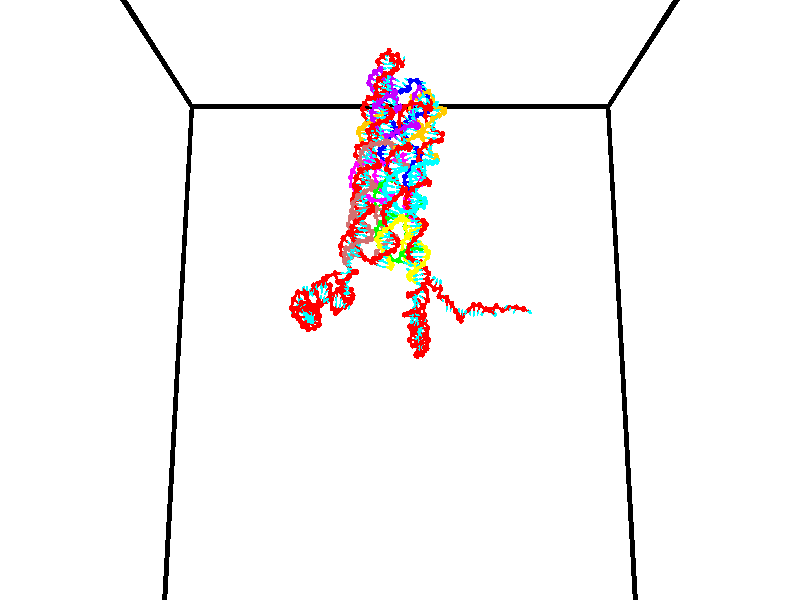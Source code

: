 // switches for output
#declare DRAW_BASES = 1; // possible values are 0, 1; only relevant for DNA ribbons
#declare DRAW_BASES_TYPE = 3; // possible values are 1, 2, 3; only relevant for DNA ribbons
#declare DRAW_FOG = 0; // set to 1 to enable fog

#include "colors.inc"

#include "transforms.inc"
background { rgb <1, 1, 1>}

#default {
   normal{
       ripples 0.25
       frequency 0.20
       turbulence 0.2
       lambda 5
   }
	finish {
		phong 0.1
		phong_size 40.
	}
}

// original window dimensions: 1024x640


// camera settings

camera {
	sky <0, 0.179814, -0.983701>
	up <0, 0.179814, -0.983701>
	right 1.6 * <1, 0, 0>
	location <35, 94.9851, 44.8844>
	look_at <35, 29.7336, 32.9568>
	direction <0, -65.2515, -11.9276>
	angle 67.0682
}


# declare cpy_camera_pos = <35, 94.9851, 44.8844>;
# if (DRAW_FOG = 1)
fog {
	fog_type 2
	up vnormalize(cpy_camera_pos)
	color rgbt<1,1,1,0.3>
	distance 1e-5
	fog_alt 3e-3
	fog_offset 56
}
# end


// LIGHTS

# declare lum = 6;
global_settings {
	ambient_light rgb lum * <0.05, 0.05, 0.05>
	max_trace_level 15
}# declare cpy_direct_light_amount = 0.25;
light_source
{	1000 * <-1, -1.16352, -0.803886>,
	rgb lum * cpy_direct_light_amount
	parallel
}

light_source
{	1000 * <1, 1.16352, 0.803886>,
	rgb lum * cpy_direct_light_amount
	parallel
}

// strand 0

// nucleotide -1

// particle -1
sphere {
	<24.608679, 35.152821, 34.649864> 0.250000
	pigment { color rgbt <1,0,0,0> }
	no_shadow
}
cylinder {
	<24.350300, 34.885326, 34.797131>,  <24.195272, 34.724831, 34.885490>, 0.100000
	pigment { color rgbt <1,0,0,0> }
	no_shadow
}
cylinder {
	<24.350300, 34.885326, 34.797131>,  <24.608679, 35.152821, 34.649864>, 0.100000
	pigment { color rgbt <1,0,0,0> }
	no_shadow
}

// particle -1
sphere {
	<24.350300, 34.885326, 34.797131> 0.100000
	pigment { color rgbt <1,0,0,0> }
	no_shadow
}
sphere {
	0, 1
	scale<0.080000,0.200000,0.300000>
	matrix <-0.418728, 0.713638, 0.561594,
		-0.638293, 0.208600, -0.740991,
		-0.645948, -0.668736, 0.368164,
		24.156515, 34.684708, 34.907581>
	pigment { color rgbt <0,1,1,0> }
	no_shadow
}
cylinder {
	<24.758074, 35.951878, 34.803322>,  <24.608679, 35.152821, 34.649864>, 0.130000
	pigment { color rgbt <1,0,0,0> }
	no_shadow
}

// nucleotide -1

// particle -1
sphere {
	<24.758074, 35.951878, 34.803322> 0.250000
	pigment { color rgbt <1,0,0,0> }
	no_shadow
}
cylinder {
	<25.012249, 36.077827, 34.521309>,  <25.164755, 36.153397, 34.352100>, 0.100000
	pigment { color rgbt <1,0,0,0> }
	no_shadow
}
cylinder {
	<25.012249, 36.077827, 34.521309>,  <24.758074, 35.951878, 34.803322>, 0.100000
	pigment { color rgbt <1,0,0,0> }
	no_shadow
}

// particle -1
sphere {
	<25.012249, 36.077827, 34.521309> 0.100000
	pigment { color rgbt <1,0,0,0> }
	no_shadow
}
sphere {
	0, 1
	scale<0.080000,0.200000,0.300000>
	matrix <0.337217, 0.708233, 0.620235,
		0.694625, -0.631870, 0.343856,
		0.635438, 0.314876, -0.705033,
		25.202881, 36.172291, 34.309799>
	pigment { color rgbt <0,1,1,0> }
	no_shadow
}
cylinder {
	<25.578098, 35.819759, 34.787235>,  <24.758074, 35.951878, 34.803322>, 0.130000
	pigment { color rgbt <1,0,0,0> }
	no_shadow
}

// nucleotide -1

// particle -1
sphere {
	<25.578098, 35.819759, 34.787235> 0.250000
	pigment { color rgbt <1,0,0,0> }
	no_shadow
}
cylinder {
	<25.484949, 36.161556, 34.601501>,  <25.429060, 36.366634, 34.490063>, 0.100000
	pigment { color rgbt <1,0,0,0> }
	no_shadow
}
cylinder {
	<25.484949, 36.161556, 34.601501>,  <25.578098, 35.819759, 34.787235>, 0.100000
	pigment { color rgbt <1,0,0,0> }
	no_shadow
}

// particle -1
sphere {
	<25.484949, 36.161556, 34.601501> 0.100000
	pigment { color rgbt <1,0,0,0> }
	no_shadow
}
sphere {
	0, 1
	scale<0.080000,0.200000,0.300000>
	matrix <0.378028, 0.519449, 0.766334,
		0.896027, 0.002927, -0.443989,
		-0.232873, 0.854496, -0.464334,
		25.415087, 36.417904, 34.462200>
	pigment { color rgbt <0,1,1,0> }
	no_shadow
}
cylinder {
	<26.168449, 36.314087, 34.961407>,  <25.578098, 35.819759, 34.787235>, 0.130000
	pigment { color rgbt <1,0,0,0> }
	no_shadow
}

// nucleotide -1

// particle -1
sphere {
	<26.168449, 36.314087, 34.961407> 0.250000
	pigment { color rgbt <1,0,0,0> }
	no_shadow
}
cylinder {
	<25.857538, 36.530060, 34.832214>,  <25.670992, 36.659641, 34.754700>, 0.100000
	pigment { color rgbt <1,0,0,0> }
	no_shadow
}
cylinder {
	<25.857538, 36.530060, 34.832214>,  <26.168449, 36.314087, 34.961407>, 0.100000
	pigment { color rgbt <1,0,0,0> }
	no_shadow
}

// particle -1
sphere {
	<25.857538, 36.530060, 34.832214> 0.100000
	pigment { color rgbt <1,0,0,0> }
	no_shadow
}
sphere {
	0, 1
	scale<0.080000,0.200000,0.300000>
	matrix <0.177237, 0.680472, 0.711017,
		0.603678, 0.495413, -0.624611,
		-0.777277, 0.539930, -0.322980,
		25.624355, 36.692039, 34.735321>
	pigment { color rgbt <0,1,1,0> }
	no_shadow
}
cylinder {
	<26.429441, 37.065620, 34.767044>,  <26.168449, 36.314087, 34.961407>, 0.130000
	pigment { color rgbt <1,0,0,0> }
	no_shadow
}

// nucleotide -1

// particle -1
sphere {
	<26.429441, 37.065620, 34.767044> 0.250000
	pigment { color rgbt <1,0,0,0> }
	no_shadow
}
cylinder {
	<26.035145, 37.091728, 34.829082>,  <25.798567, 37.107391, 34.866306>, 0.100000
	pigment { color rgbt <1,0,0,0> }
	no_shadow
}
cylinder {
	<26.035145, 37.091728, 34.829082>,  <26.429441, 37.065620, 34.767044>, 0.100000
	pigment { color rgbt <1,0,0,0> }
	no_shadow
}

// particle -1
sphere {
	<26.035145, 37.091728, 34.829082> 0.100000
	pigment { color rgbt <1,0,0,0> }
	no_shadow
}
sphere {
	0, 1
	scale<0.080000,0.200000,0.300000>
	matrix <0.141530, 0.820107, 0.554432,
		-0.091007, 0.568476, -0.817650,
		-0.985742, 0.065265, 0.155091,
		25.739422, 37.111309, 34.875610>
	pigment { color rgbt <0,1,1,0> }
	no_shadow
}
cylinder {
	<26.207876, 37.820656, 34.605484>,  <26.429441, 37.065620, 34.767044>, 0.130000
	pigment { color rgbt <1,0,0,0> }
	no_shadow
}

// nucleotide -1

// particle -1
sphere {
	<26.207876, 37.820656, 34.605484> 0.250000
	pigment { color rgbt <1,0,0,0> }
	no_shadow
}
cylinder {
	<25.963427, 37.630970, 34.858986>,  <25.816757, 37.517159, 35.011089>, 0.100000
	pigment { color rgbt <1,0,0,0> }
	no_shadow
}
cylinder {
	<25.963427, 37.630970, 34.858986>,  <26.207876, 37.820656, 34.605484>, 0.100000
	pigment { color rgbt <1,0,0,0> }
	no_shadow
}

// particle -1
sphere {
	<25.963427, 37.630970, 34.858986> 0.100000
	pigment { color rgbt <1,0,0,0> }
	no_shadow
}
sphere {
	0, 1
	scale<0.080000,0.200000,0.300000>
	matrix <0.111771, 0.740945, 0.662199,
		-0.783605, 0.475520, -0.399804,
		-0.611122, -0.474216, 0.633758,
		25.780090, 37.488705, 35.049114>
	pigment { color rgbt <0,1,1,0> }
	no_shadow
}
cylinder {
	<25.575274, 38.137966, 34.760273>,  <26.207876, 37.820656, 34.605484>, 0.130000
	pigment { color rgbt <1,0,0,0> }
	no_shadow
}

// nucleotide -1

// particle -1
sphere {
	<25.575274, 38.137966, 34.760273> 0.250000
	pigment { color rgbt <1,0,0,0> }
	no_shadow
}
cylinder {
	<25.698677, 37.907051, 35.062679>,  <25.772718, 37.768501, 35.244125>, 0.100000
	pigment { color rgbt <1,0,0,0> }
	no_shadow
}
cylinder {
	<25.698677, 37.907051, 35.062679>,  <25.575274, 38.137966, 34.760273>, 0.100000
	pigment { color rgbt <1,0,0,0> }
	no_shadow
}

// particle -1
sphere {
	<25.698677, 37.907051, 35.062679> 0.100000
	pigment { color rgbt <1,0,0,0> }
	no_shadow
}
sphere {
	0, 1
	scale<0.080000,0.200000,0.300000>
	matrix <0.041170, 0.802147, 0.595706,
		-0.950330, -0.152655, 0.271237,
		0.308509, -0.577284, 0.756019,
		25.791229, 37.733868, 35.289486>
	pigment { color rgbt <0,1,1,0> }
	no_shadow
}
cylinder {
	<25.216433, 38.384235, 35.251133>,  <25.575274, 38.137966, 34.760273>, 0.130000
	pigment { color rgbt <1,0,0,0> }
	no_shadow
}

// nucleotide -1

// particle -1
sphere {
	<25.216433, 38.384235, 35.251133> 0.250000
	pigment { color rgbt <1,0,0,0> }
	no_shadow
}
cylinder {
	<25.552513, 38.218121, 35.390614>,  <25.754162, 38.118450, 35.474304>, 0.100000
	pigment { color rgbt <1,0,0,0> }
	no_shadow
}
cylinder {
	<25.552513, 38.218121, 35.390614>,  <25.216433, 38.384235, 35.251133>, 0.100000
	pigment { color rgbt <1,0,0,0> }
	no_shadow
}

// particle -1
sphere {
	<25.552513, 38.218121, 35.390614> 0.100000
	pigment { color rgbt <1,0,0,0> }
	no_shadow
}
sphere {
	0, 1
	scale<0.080000,0.200000,0.300000>
	matrix <0.183511, 0.822852, 0.537809,
		-0.510279, -0.387877, 0.767572,
		0.840202, -0.415291, 0.348705,
		25.804573, 38.093533, 35.495224>
	pigment { color rgbt <0,1,1,0> }
	no_shadow
}
cylinder {
	<25.346333, 38.533108, 36.014881>,  <25.216433, 38.384235, 35.251133>, 0.130000
	pigment { color rgbt <1,0,0,0> }
	no_shadow
}

// nucleotide -1

// particle -1
sphere {
	<25.346333, 38.533108, 36.014881> 0.250000
	pigment { color rgbt <1,0,0,0> }
	no_shadow
}
cylinder {
	<25.719318, 38.427376, 35.916382>,  <25.943110, 38.363937, 35.857281>, 0.100000
	pigment { color rgbt <1,0,0,0> }
	no_shadow
}
cylinder {
	<25.719318, 38.427376, 35.916382>,  <25.346333, 38.533108, 36.014881>, 0.100000
	pigment { color rgbt <1,0,0,0> }
	no_shadow
}

// particle -1
sphere {
	<25.719318, 38.427376, 35.916382> 0.100000
	pigment { color rgbt <1,0,0,0> }
	no_shadow
}
sphere {
	0, 1
	scale<0.080000,0.200000,0.300000>
	matrix <0.358069, 0.766627, 0.532981,
		0.047899, -0.585161, 0.809502,
		0.932466, -0.264328, -0.246249,
		25.999058, 38.348076, 35.842506>
	pigment { color rgbt <0,1,1,0> }
	no_shadow
}
cylinder {
	<25.787889, 38.457756, 36.646740>,  <25.346333, 38.533108, 36.014881>, 0.130000
	pigment { color rgbt <1,0,0,0> }
	no_shadow
}

// nucleotide -1

// particle -1
sphere {
	<25.787889, 38.457756, 36.646740> 0.250000
	pigment { color rgbt <1,0,0,0> }
	no_shadow
}
cylinder {
	<26.023760, 38.543186, 36.335186>,  <26.165281, 38.594444, 36.148254>, 0.100000
	pigment { color rgbt <1,0,0,0> }
	no_shadow
}
cylinder {
	<26.023760, 38.543186, 36.335186>,  <25.787889, 38.457756, 36.646740>, 0.100000
	pigment { color rgbt <1,0,0,0> }
	no_shadow
}

// particle -1
sphere {
	<26.023760, 38.543186, 36.335186> 0.100000
	pigment { color rgbt <1,0,0,0> }
	no_shadow
}
sphere {
	0, 1
	scale<0.080000,0.200000,0.300000>
	matrix <0.346507, 0.804229, 0.482855,
		0.729532, -0.554618, 0.400227,
		0.589675, 0.213576, -0.778890,
		26.200663, 38.607258, 36.101521>
	pigment { color rgbt <0,1,1,0> }
	no_shadow
}
cylinder {
	<26.368555, 38.696690, 36.926502>,  <25.787889, 38.457756, 36.646740>, 0.130000
	pigment { color rgbt <1,0,0,0> }
	no_shadow
}

// nucleotide -1

// particle -1
sphere {
	<26.368555, 38.696690, 36.926502> 0.250000
	pigment { color rgbt <1,0,0,0> }
	no_shadow
}
cylinder {
	<26.438957, 38.814796, 36.550877>,  <26.481197, 38.885662, 36.325500>, 0.100000
	pigment { color rgbt <1,0,0,0> }
	no_shadow
}
cylinder {
	<26.438957, 38.814796, 36.550877>,  <26.368555, 38.696690, 36.926502>, 0.100000
	pigment { color rgbt <1,0,0,0> }
	no_shadow
}

// particle -1
sphere {
	<26.438957, 38.814796, 36.550877> 0.100000
	pigment { color rgbt <1,0,0,0> }
	no_shadow
}
sphere {
	0, 1
	scale<0.080000,0.200000,0.300000>
	matrix <0.399895, 0.850246, 0.342294,
		0.899503, -0.435772, 0.031570,
		0.176004, 0.295270, -0.939063,
		26.491758, 38.903378, 36.269157>
	pigment { color rgbt <0,1,1,0> }
	no_shadow
}
cylinder {
	<26.974274, 38.919357, 36.875641>,  <26.368555, 38.696690, 36.926502>, 0.130000
	pigment { color rgbt <1,0,0,0> }
	no_shadow
}

// nucleotide -1

// particle -1
sphere {
	<26.974274, 38.919357, 36.875641> 0.250000
	pigment { color rgbt <1,0,0,0> }
	no_shadow
}
cylinder {
	<26.789850, 39.111229, 36.577023>,  <26.679195, 39.226353, 36.397850>, 0.100000
	pigment { color rgbt <1,0,0,0> }
	no_shadow
}
cylinder {
	<26.789850, 39.111229, 36.577023>,  <26.974274, 38.919357, 36.875641>, 0.100000
	pigment { color rgbt <1,0,0,0> }
	no_shadow
}

// particle -1
sphere {
	<26.789850, 39.111229, 36.577023> 0.100000
	pigment { color rgbt <1,0,0,0> }
	no_shadow
}
sphere {
	0, 1
	scale<0.080000,0.200000,0.300000>
	matrix <0.503437, 0.834201, 0.225077,
		0.730736, -0.272067, -0.626102,
		-0.461059, 0.479675, -0.746550,
		26.651533, 39.255131, 36.353058>
	pigment { color rgbt <0,1,1,0> }
	no_shadow
}
cylinder {
	<27.474014, 39.388775, 36.662170>,  <26.974274, 38.919357, 36.875641>, 0.130000
	pigment { color rgbt <1,0,0,0> }
	no_shadow
}

// nucleotide -1

// particle -1
sphere {
	<27.474014, 39.388775, 36.662170> 0.250000
	pigment { color rgbt <1,0,0,0> }
	no_shadow
}
cylinder {
	<27.127760, 39.542919, 36.534313>,  <26.920008, 39.635406, 36.457600>, 0.100000
	pigment { color rgbt <1,0,0,0> }
	no_shadow
}
cylinder {
	<27.127760, 39.542919, 36.534313>,  <27.474014, 39.388775, 36.662170>, 0.100000
	pigment { color rgbt <1,0,0,0> }
	no_shadow
}

// particle -1
sphere {
	<27.127760, 39.542919, 36.534313> 0.100000
	pigment { color rgbt <1,0,0,0> }
	no_shadow
}
sphere {
	0, 1
	scale<0.080000,0.200000,0.300000>
	matrix <0.428067, 0.900771, -0.073285,
		0.259684, -0.200266, -0.944700,
		-0.865635, 0.385364, -0.319643,
		26.868069, 39.658527, 36.438419>
	pigment { color rgbt <0,1,1,0> }
	no_shadow
}
cylinder {
	<27.529533, 39.799442, 36.079773>,  <27.474014, 39.388775, 36.662170>, 0.130000
	pigment { color rgbt <1,0,0,0> }
	no_shadow
}

// nucleotide -1

// particle -1
sphere {
	<27.529533, 39.799442, 36.079773> 0.250000
	pigment { color rgbt <1,0,0,0> }
	no_shadow
}
cylinder {
	<27.215057, 39.929836, 36.289780>,  <27.026371, 40.008072, 36.415783>, 0.100000
	pigment { color rgbt <1,0,0,0> }
	no_shadow
}
cylinder {
	<27.215057, 39.929836, 36.289780>,  <27.529533, 39.799442, 36.079773>, 0.100000
	pigment { color rgbt <1,0,0,0> }
	no_shadow
}

// particle -1
sphere {
	<27.215057, 39.929836, 36.289780> 0.100000
	pigment { color rgbt <1,0,0,0> }
	no_shadow
}
sphere {
	0, 1
	scale<0.080000,0.200000,0.300000>
	matrix <0.327056, 0.940310, -0.094086,
		-0.524345, 0.097739, -0.845878,
		-0.786191, 0.325983, 0.525013,
		26.979200, 40.027630, 36.447285>
	pigment { color rgbt <0,1,1,0> }
	no_shadow
}
cylinder {
	<27.001677, 39.999836, 35.628284>,  <27.529533, 39.799442, 36.079773>, 0.130000
	pigment { color rgbt <1,0,0,0> }
	no_shadow
}

// nucleotide -1

// particle -1
sphere {
	<27.001677, 39.999836, 35.628284> 0.250000
	pigment { color rgbt <1,0,0,0> }
	no_shadow
}
cylinder {
	<26.963905, 40.193054, 35.976482>,  <26.941242, 40.308983, 36.185402>, 0.100000
	pigment { color rgbt <1,0,0,0> }
	no_shadow
}
cylinder {
	<26.963905, 40.193054, 35.976482>,  <27.001677, 39.999836, 35.628284>, 0.100000
	pigment { color rgbt <1,0,0,0> }
	no_shadow
}

// particle -1
sphere {
	<26.963905, 40.193054, 35.976482> 0.100000
	pigment { color rgbt <1,0,0,0> }
	no_shadow
}
sphere {
	0, 1
	scale<0.080000,0.200000,0.300000>
	matrix <0.337717, 0.838091, -0.428427,
		-0.936499, 0.253523, -0.242272,
		-0.094430, 0.483041, 0.870491,
		26.935575, 40.337967, 36.237629>
	pigment { color rgbt <0,1,1,0> }
	no_shadow
}
cylinder {
	<26.249733, 39.816540, 35.485867>,  <27.001677, 39.999836, 35.628284>, 0.130000
	pigment { color rgbt <1,0,0,0> }
	no_shadow
}

// nucleotide -1

// particle -1
sphere {
	<26.249733, 39.816540, 35.485867> 0.250000
	pigment { color rgbt <1,0,0,0> }
	no_shadow
}
cylinder {
	<26.508945, 39.650494, 35.741283>,  <26.664473, 39.550865, 35.894535>, 0.100000
	pigment { color rgbt <1,0,0,0> }
	no_shadow
}
cylinder {
	<26.508945, 39.650494, 35.741283>,  <26.249733, 39.816540, 35.485867>, 0.100000
	pigment { color rgbt <1,0,0,0> }
	no_shadow
}

// particle -1
sphere {
	<26.508945, 39.650494, 35.741283> 0.100000
	pigment { color rgbt <1,0,0,0> }
	no_shadow
}
sphere {
	0, 1
	scale<0.080000,0.200000,0.300000>
	matrix <-0.380011, -0.902820, -0.201265,
		0.660038, -0.112228, -0.742802,
		0.648029, -0.415115, 0.638544,
		26.703354, 39.525959, 35.932846>
	pigment { color rgbt <0,1,1,0> }
	no_shadow
}
cylinder {
	<26.667099, 39.394463, 35.128136>,  <26.249733, 39.816540, 35.485867>, 0.130000
	pigment { color rgbt <1,0,0,0> }
	no_shadow
}

// nucleotide -1

// particle -1
sphere {
	<26.667099, 39.394463, 35.128136> 0.250000
	pigment { color rgbt <1,0,0,0> }
	no_shadow
}
cylinder {
	<26.619131, 39.249660, 35.497910>,  <26.590351, 39.162781, 35.719772>, 0.100000
	pigment { color rgbt <1,0,0,0> }
	no_shadow
}
cylinder {
	<26.619131, 39.249660, 35.497910>,  <26.667099, 39.394463, 35.128136>, 0.100000
	pigment { color rgbt <1,0,0,0> }
	no_shadow
}

// particle -1
sphere {
	<26.619131, 39.249660, 35.497910> 0.100000
	pigment { color rgbt <1,0,0,0> }
	no_shadow
}
sphere {
	0, 1
	scale<0.080000,0.200000,0.300000>
	matrix <-0.386729, -0.840565, -0.379330,
		0.914363, -0.402993, -0.039198,
		-0.119919, -0.362004, 0.924431,
		26.583155, 39.141060, 35.775238>
	pigment { color rgbt <0,1,1,0> }
	no_shadow
}
cylinder {
	<26.977253, 38.798782, 35.070969>,  <26.667099, 39.394463, 35.128136>, 0.130000
	pigment { color rgbt <1,0,0,0> }
	no_shadow
}

// nucleotide -1

// particle -1
sphere {
	<26.977253, 38.798782, 35.070969> 0.250000
	pigment { color rgbt <1,0,0,0> }
	no_shadow
}
cylinder {
	<26.749971, 38.753384, 35.396976>,  <26.613602, 38.726143, 35.592583>, 0.100000
	pigment { color rgbt <1,0,0,0> }
	no_shadow
}
cylinder {
	<26.749971, 38.753384, 35.396976>,  <26.977253, 38.798782, 35.070969>, 0.100000
	pigment { color rgbt <1,0,0,0> }
	no_shadow
}

// particle -1
sphere {
	<26.749971, 38.753384, 35.396976> 0.100000
	pigment { color rgbt <1,0,0,0> }
	no_shadow
}
sphere {
	0, 1
	scale<0.080000,0.200000,0.300000>
	matrix <-0.129913, -0.965649, -0.225043,
		0.812568, -0.233752, 0.533940,
		-0.568203, -0.113497, 0.815023,
		26.579510, 38.719334, 35.641483>
	pigment { color rgbt <0,1,1,0> }
	no_shadow
}
cylinder {
	<27.146812, 38.087353, 35.340946>,  <26.977253, 38.798782, 35.070969>, 0.130000
	pigment { color rgbt <1,0,0,0> }
	no_shadow
}

// nucleotide -1

// particle -1
sphere {
	<27.146812, 38.087353, 35.340946> 0.250000
	pigment { color rgbt <1,0,0,0> }
	no_shadow
}
cylinder {
	<26.787167, 38.168430, 35.496128>,  <26.571379, 38.217079, 35.589237>, 0.100000
	pigment { color rgbt <1,0,0,0> }
	no_shadow
}
cylinder {
	<26.787167, 38.168430, 35.496128>,  <27.146812, 38.087353, 35.340946>, 0.100000
	pigment { color rgbt <1,0,0,0> }
	no_shadow
}

// particle -1
sphere {
	<26.787167, 38.168430, 35.496128> 0.100000
	pigment { color rgbt <1,0,0,0> }
	no_shadow
}
sphere {
	0, 1
	scale<0.080000,0.200000,0.300000>
	matrix <-0.300943, -0.929865, -0.211624,
		0.317846, -0.307025, 0.897056,
		-0.899115, 0.202698, 0.387951,
		26.517431, 38.229240, 35.612514>
	pigment { color rgbt <0,1,1,0> }
	no_shadow
}
cylinder {
	<26.956722, 37.562313, 35.847240>,  <27.146812, 38.087353, 35.340946>, 0.130000
	pigment { color rgbt <1,0,0,0> }
	no_shadow
}

// nucleotide -1

// particle -1
sphere {
	<26.956722, 37.562313, 35.847240> 0.250000
	pigment { color rgbt <1,0,0,0> }
	no_shadow
}
cylinder {
	<26.612852, 37.727642, 35.727161>,  <26.406530, 37.826839, 35.655113>, 0.100000
	pigment { color rgbt <1,0,0,0> }
	no_shadow
}
cylinder {
	<26.612852, 37.727642, 35.727161>,  <26.956722, 37.562313, 35.847240>, 0.100000
	pigment { color rgbt <1,0,0,0> }
	no_shadow
}

// particle -1
sphere {
	<26.612852, 37.727642, 35.727161> 0.100000
	pigment { color rgbt <1,0,0,0> }
	no_shadow
}
sphere {
	0, 1
	scale<0.080000,0.200000,0.300000>
	matrix <-0.301180, -0.884753, -0.355671,
		-0.412607, -0.215349, 0.885088,
		-0.859678, 0.413323, -0.300197,
		26.354948, 37.851639, 35.637104>
	pigment { color rgbt <0,1,1,0> }
	no_shadow
}
cylinder {
	<26.496174, 37.181377, 36.200596>,  <26.956722, 37.562313, 35.847240>, 0.130000
	pigment { color rgbt <1,0,0,0> }
	no_shadow
}

// nucleotide -1

// particle -1
sphere {
	<26.496174, 37.181377, 36.200596> 0.250000
	pigment { color rgbt <1,0,0,0> }
	no_shadow
}
cylinder {
	<26.314074, 37.363213, 35.894367>,  <26.204813, 37.472313, 35.710629>, 0.100000
	pigment { color rgbt <1,0,0,0> }
	no_shadow
}
cylinder {
	<26.314074, 37.363213, 35.894367>,  <26.496174, 37.181377, 36.200596>, 0.100000
	pigment { color rgbt <1,0,0,0> }
	no_shadow
}

// particle -1
sphere {
	<26.314074, 37.363213, 35.894367> 0.100000
	pigment { color rgbt <1,0,0,0> }
	no_shadow
}
sphere {
	0, 1
	scale<0.080000,0.200000,0.300000>
	matrix <-0.403693, -0.871766, -0.277589,
		-0.793587, 0.182683, 0.580385,
		-0.455249, 0.454588, -0.765570,
		26.177500, 37.499588, 35.664696>
	pigment { color rgbt <0,1,1,0> }
	no_shadow
}
cylinder {
	<25.900053, 36.940575, 36.309875>,  <26.496174, 37.181377, 36.200596>, 0.130000
	pigment { color rgbt <1,0,0,0> }
	no_shadow
}

// nucleotide -1

// particle -1
sphere {
	<25.900053, 36.940575, 36.309875> 0.250000
	pigment { color rgbt <1,0,0,0> }
	no_shadow
}
cylinder {
	<25.975153, 37.029224, 35.927120>,  <26.020212, 37.082413, 35.697468>, 0.100000
	pigment { color rgbt <1,0,0,0> }
	no_shadow
}
cylinder {
	<25.975153, 37.029224, 35.927120>,  <25.900053, 36.940575, 36.309875>, 0.100000
	pigment { color rgbt <1,0,0,0> }
	no_shadow
}

// particle -1
sphere {
	<25.975153, 37.029224, 35.927120> 0.100000
	pigment { color rgbt <1,0,0,0> }
	no_shadow
}
sphere {
	0, 1
	scale<0.080000,0.200000,0.300000>
	matrix <-0.119737, -0.961782, -0.246249,
		-0.974891, 0.160808, -0.154037,
		0.187749, 0.221622, -0.956888,
		26.031477, 37.095711, 35.640053>
	pigment { color rgbt <0,1,1,0> }
	no_shadow
}
cylinder {
	<25.270229, 36.997993, 35.923626>,  <25.900053, 36.940575, 36.309875>, 0.130000
	pigment { color rgbt <1,0,0,0> }
	no_shadow
}

// nucleotide -1

// particle -1
sphere {
	<25.270229, 36.997993, 35.923626> 0.250000
	pigment { color rgbt <1,0,0,0> }
	no_shadow
}
cylinder {
	<25.206240, 37.358234, 35.761971>,  <25.167847, 37.574379, 35.664978>, 0.100000
	pigment { color rgbt <1,0,0,0> }
	no_shadow
}
cylinder {
	<25.206240, 37.358234, 35.761971>,  <25.270229, 36.997993, 35.923626>, 0.100000
	pigment { color rgbt <1,0,0,0> }
	no_shadow
}

// particle -1
sphere {
	<25.206240, 37.358234, 35.761971> 0.100000
	pigment { color rgbt <1,0,0,0> }
	no_shadow
}
sphere {
	0, 1
	scale<0.080000,0.200000,0.300000>
	matrix <0.196168, -0.372242, -0.907168,
		-0.967433, -0.224403, -0.117119,
		-0.159974, 0.900599, -0.404140,
		25.158247, 37.628414, 35.640728>
	pigment { color rgbt <0,1,1,0> }
	no_shadow
}
cylinder {
	<24.675596, 36.973949, 35.554501>,  <25.270229, 36.997993, 35.923626>, 0.130000
	pigment { color rgbt <1,0,0,0> }
	no_shadow
}

// nucleotide -1

// particle -1
sphere {
	<24.675596, 36.973949, 35.554501> 0.250000
	pigment { color rgbt <1,0,0,0> }
	no_shadow
}
cylinder {
	<24.965355, 37.209675, 35.411415>,  <25.139210, 37.351112, 35.325565>, 0.100000
	pigment { color rgbt <1,0,0,0> }
	no_shadow
}
cylinder {
	<24.965355, 37.209675, 35.411415>,  <24.675596, 36.973949, 35.554501>, 0.100000
	pigment { color rgbt <1,0,0,0> }
	no_shadow
}

// particle -1
sphere {
	<24.965355, 37.209675, 35.411415> 0.100000
	pigment { color rgbt <1,0,0,0> }
	no_shadow
}
sphere {
	0, 1
	scale<0.080000,0.200000,0.300000>
	matrix <0.058258, -0.569361, -0.820020,
		-0.686919, 0.573179, -0.446775,
		0.724395, 0.589316, -0.357713,
		25.182673, 37.386471, 35.304100>
	pigment { color rgbt <0,1,1,0> }
	no_shadow
}
cylinder {
	<24.456564, 37.195164, 34.957966>,  <24.675596, 36.973949, 35.554501>, 0.130000
	pigment { color rgbt <1,0,0,0> }
	no_shadow
}

// nucleotide -1

// particle -1
sphere {
	<24.456564, 37.195164, 34.957966> 0.250000
	pigment { color rgbt <1,0,0,0> }
	no_shadow
}
cylinder {
	<24.853462, 37.223019, 34.916790>,  <25.091602, 37.239731, 34.892086>, 0.100000
	pigment { color rgbt <1,0,0,0> }
	no_shadow
}
cylinder {
	<24.853462, 37.223019, 34.916790>,  <24.456564, 37.195164, 34.957966>, 0.100000
	pigment { color rgbt <1,0,0,0> }
	no_shadow
}

// particle -1
sphere {
	<24.853462, 37.223019, 34.916790> 0.100000
	pigment { color rgbt <1,0,0,0> }
	no_shadow
}
sphere {
	0, 1
	scale<0.080000,0.200000,0.300000>
	matrix <-0.047936, -0.549734, -0.833963,
		-0.114668, 0.832432, -0.542133,
		0.992247, 0.069641, -0.102940,
		25.151136, 37.243912, 34.885906>
	pigment { color rgbt <0,1,1,0> }
	no_shadow
}
cylinder {
	<24.669785, 37.477913, 34.325813>,  <24.456564, 37.195164, 34.957966>, 0.130000
	pigment { color rgbt <1,0,0,0> }
	no_shadow
}

// nucleotide -1

// particle -1
sphere {
	<24.669785, 37.477913, 34.325813> 0.250000
	pigment { color rgbt <1,0,0,0> }
	no_shadow
}
cylinder {
	<24.952459, 37.232857, 34.467384>,  <25.122065, 37.085823, 34.552326>, 0.100000
	pigment { color rgbt <1,0,0,0> }
	no_shadow
}
cylinder {
	<24.952459, 37.232857, 34.467384>,  <24.669785, 37.477913, 34.325813>, 0.100000
	pigment { color rgbt <1,0,0,0> }
	no_shadow
}

// particle -1
sphere {
	<24.952459, 37.232857, 34.467384> 0.100000
	pigment { color rgbt <1,0,0,0> }
	no_shadow
}
sphere {
	0, 1
	scale<0.080000,0.200000,0.300000>
	matrix <-0.074618, -0.561978, -0.823779,
		0.703583, 0.555743, -0.442856,
		0.706685, -0.612642, 0.353930,
		25.164465, 37.049065, 34.573563>
	pigment { color rgbt <0,1,1,0> }
	no_shadow
}
cylinder {
	<25.048826, 37.364288, 33.725540>,  <24.669785, 37.477913, 34.325813>, 0.130000
	pigment { color rgbt <1,0,0,0> }
	no_shadow
}

// nucleotide -1

// particle -1
sphere {
	<25.048826, 37.364288, 33.725540> 0.250000
	pigment { color rgbt <1,0,0,0> }
	no_shadow
}
cylinder {
	<25.130959, 37.067463, 33.980785>,  <25.180239, 36.889370, 34.133930>, 0.100000
	pigment { color rgbt <1,0,0,0> }
	no_shadow
}
cylinder {
	<25.130959, 37.067463, 33.980785>,  <25.048826, 37.364288, 33.725540>, 0.100000
	pigment { color rgbt <1,0,0,0> }
	no_shadow
}

// particle -1
sphere {
	<25.130959, 37.067463, 33.980785> 0.100000
	pigment { color rgbt <1,0,0,0> }
	no_shadow
}
sphere {
	0, 1
	scale<0.080000,0.200000,0.300000>
	matrix <-0.017571, -0.654694, -0.755690,
		0.978534, 0.143956, -0.147469,
		0.205333, -0.742060, 0.638111,
		25.192558, 36.844845, 34.172218>
	pigment { color rgbt <0,1,1,0> }
	no_shadow
}
cylinder {
	<25.786541, 37.561066, 33.839630>,  <25.048826, 37.364288, 33.725540>, 0.130000
	pigment { color rgbt <1,0,0,0> }
	no_shadow
}

// nucleotide -1

// particle -1
sphere {
	<25.786541, 37.561066, 33.839630> 0.250000
	pigment { color rgbt <1,0,0,0> }
	no_shadow
}
cylinder {
	<25.654381, 37.300575, 33.566357>,  <25.575085, 37.144279, 33.402393>, 0.100000
	pigment { color rgbt <1,0,0,0> }
	no_shadow
}
cylinder {
	<25.654381, 37.300575, 33.566357>,  <25.786541, 37.561066, 33.839630>, 0.100000
	pigment { color rgbt <1,0,0,0> }
	no_shadow
}

// particle -1
sphere {
	<25.654381, 37.300575, 33.566357> 0.100000
	pigment { color rgbt <1,0,0,0> }
	no_shadow
}
sphere {
	0, 1
	scale<0.080000,0.200000,0.300000>
	matrix <0.685625, -0.663055, 0.300459,
		-0.648655, -0.369136, 0.665572,
		-0.330400, -0.651227, -0.683183,
		25.555262, 37.105206, 33.361401>
	pigment { color rgbt <0,1,1,0> }
	no_shadow
}
cylinder {
	<25.810268, 36.836365, 34.045704>,  <25.786541, 37.561066, 33.839630>, 0.130000
	pigment { color rgbt <1,0,0,0> }
	no_shadow
}

// nucleotide -1

// particle -1
sphere {
	<25.810268, 36.836365, 34.045704> 0.250000
	pigment { color rgbt <1,0,0,0> }
	no_shadow
}
cylinder {
	<25.823322, 36.821564, 33.646191>,  <25.831156, 36.812683, 33.406483>, 0.100000
	pigment { color rgbt <1,0,0,0> }
	no_shadow
}
cylinder {
	<25.823322, 36.821564, 33.646191>,  <25.810268, 36.836365, 34.045704>, 0.100000
	pigment { color rgbt <1,0,0,0> }
	no_shadow
}

// particle -1
sphere {
	<25.823322, 36.821564, 33.646191> 0.100000
	pigment { color rgbt <1,0,0,0> }
	no_shadow
}
sphere {
	0, 1
	scale<0.080000,0.200000,0.300000>
	matrix <0.805423, -0.590737, 0.048207,
		-0.591801, -0.806015, 0.010527,
		0.032637, -0.037007, -0.998782,
		25.833113, 36.810463, 33.346558>
	pigment { color rgbt <0,1,1,0> }
	no_shadow
}
cylinder {
	<25.713480, 36.112186, 33.767437>,  <25.810268, 36.836365, 34.045704>, 0.130000
	pigment { color rgbt <1,0,0,0> }
	no_shadow
}

// nucleotide -1

// particle -1
sphere {
	<25.713480, 36.112186, 33.767437> 0.250000
	pigment { color rgbt <1,0,0,0> }
	no_shadow
}
cylinder {
	<25.947353, 36.355671, 33.552917>,  <26.087677, 36.501762, 33.424206>, 0.100000
	pigment { color rgbt <1,0,0,0> }
	no_shadow
}
cylinder {
	<25.947353, 36.355671, 33.552917>,  <25.713480, 36.112186, 33.767437>, 0.100000
	pigment { color rgbt <1,0,0,0> }
	no_shadow
}

// particle -1
sphere {
	<25.947353, 36.355671, 33.552917> 0.100000
	pigment { color rgbt <1,0,0,0> }
	no_shadow
}
sphere {
	0, 1
	scale<0.080000,0.200000,0.300000>
	matrix <0.777368, -0.609461, 0.155746,
		-0.232047, -0.507961, -0.829536,
		0.584683, 0.608714, -0.536296,
		26.122759, 36.538284, 33.392029>
	pigment { color rgbt <0,1,1,0> }
	no_shadow
}
cylinder {
	<26.191128, 35.658741, 33.351799>,  <25.713480, 36.112186, 33.767437>, 0.130000
	pigment { color rgbt <1,0,0,0> }
	no_shadow
}

// nucleotide -1

// particle -1
sphere {
	<26.191128, 35.658741, 33.351799> 0.250000
	pigment { color rgbt <1,0,0,0> }
	no_shadow
}
cylinder {
	<26.338812, 36.029144, 33.383274>,  <26.427422, 36.251385, 33.402157>, 0.100000
	pigment { color rgbt <1,0,0,0> }
	no_shadow
}
cylinder {
	<26.338812, 36.029144, 33.383274>,  <26.191128, 35.658741, 33.351799>, 0.100000
	pigment { color rgbt <1,0,0,0> }
	no_shadow
}

// particle -1
sphere {
	<26.338812, 36.029144, 33.383274> 0.100000
	pigment { color rgbt <1,0,0,0> }
	no_shadow
}
sphere {
	0, 1
	scale<0.080000,0.200000,0.300000>
	matrix <0.929318, -0.368532, -0.023495,
		0.007241, 0.081798, -0.996623,
		0.369209, 0.926009, 0.078685,
		26.449575, 36.306946, 33.406879>
	pigment { color rgbt <0,1,1,0> }
	no_shadow
}
cylinder {
	<26.659643, 35.886742, 32.766647>,  <26.191128, 35.658741, 33.351799>, 0.130000
	pigment { color rgbt <1,0,0,0> }
	no_shadow
}

// nucleotide -1

// particle -1
sphere {
	<26.659643, 35.886742, 32.766647> 0.250000
	pigment { color rgbt <1,0,0,0> }
	no_shadow
}
cylinder {
	<26.744827, 36.089874, 33.100536>,  <26.795937, 36.211754, 33.300869>, 0.100000
	pigment { color rgbt <1,0,0,0> }
	no_shadow
}
cylinder {
	<26.744827, 36.089874, 33.100536>,  <26.659643, 35.886742, 32.766647>, 0.100000
	pigment { color rgbt <1,0,0,0> }
	no_shadow
}

// particle -1
sphere {
	<26.744827, 36.089874, 33.100536> 0.100000
	pigment { color rgbt <1,0,0,0> }
	no_shadow
}
sphere {
	0, 1
	scale<0.080000,0.200000,0.300000>
	matrix <0.965845, -0.238489, -0.101319,
		0.147618, 0.827786, -0.541275,
		0.212959, 0.507832, 0.834719,
		26.808716, 36.242226, 33.350952>
	pigment { color rgbt <0,1,1,0> }
	no_shadow
}
cylinder {
	<27.364021, 36.237293, 32.660465>,  <26.659643, 35.886742, 32.766647>, 0.130000
	pigment { color rgbt <1,0,0,0> }
	no_shadow
}

// nucleotide -1

// particle -1
sphere {
	<27.364021, 36.237293, 32.660465> 0.250000
	pigment { color rgbt <1,0,0,0> }
	no_shadow
}
cylinder {
	<27.321095, 36.296829, 33.053673>,  <27.295338, 36.332550, 33.289597>, 0.100000
	pigment { color rgbt <1,0,0,0> }
	no_shadow
}
cylinder {
	<27.321095, 36.296829, 33.053673>,  <27.364021, 36.237293, 32.660465>, 0.100000
	pigment { color rgbt <1,0,0,0> }
	no_shadow
}

// particle -1
sphere {
	<27.321095, 36.296829, 33.053673> 0.100000
	pigment { color rgbt <1,0,0,0> }
	no_shadow
}
sphere {
	0, 1
	scale<0.080000,0.200000,0.300000>
	matrix <0.871254, -0.462231, 0.165105,
		0.478957, 0.874179, -0.080074,
		-0.107318, 0.148843, 0.983020,
		27.288898, 36.341484, 33.348579>
	pigment { color rgbt <0,1,1,0> }
	no_shadow
}
cylinder {
	<28.087605, 36.358372, 32.936085>,  <27.364021, 36.237293, 32.660465>, 0.130000
	pigment { color rgbt <1,0,0,0> }
	no_shadow
}

// nucleotide -1

// particle -1
sphere {
	<28.087605, 36.358372, 32.936085> 0.250000
	pigment { color rgbt <1,0,0,0> }
	no_shadow
}
cylinder {
	<27.848841, 36.257771, 33.240833>,  <27.705582, 36.197411, 33.423683>, 0.100000
	pigment { color rgbt <1,0,0,0> }
	no_shadow
}
cylinder {
	<27.848841, 36.257771, 33.240833>,  <28.087605, 36.358372, 32.936085>, 0.100000
	pigment { color rgbt <1,0,0,0> }
	no_shadow
}

// particle -1
sphere {
	<27.848841, 36.257771, 33.240833> 0.100000
	pigment { color rgbt <1,0,0,0> }
	no_shadow
}
sphere {
	0, 1
	scale<0.080000,0.200000,0.300000>
	matrix <0.778280, -0.412168, 0.473706,
		0.194879, 0.875707, 0.441768,
		-0.596910, -0.251504, 0.761869,
		27.669767, 36.182320, 33.469395>
	pigment { color rgbt <0,1,1,0> }
	no_shadow
}
cylinder {
	<28.130781, 36.562298, 33.667076>,  <28.087605, 36.358372, 32.936085>, 0.130000
	pigment { color rgbt <1,0,0,0> }
	no_shadow
}

// nucleotide -1

// particle -1
sphere {
	<28.130781, 36.562298, 33.667076> 0.250000
	pigment { color rgbt <1,0,0,0> }
	no_shadow
}
cylinder {
	<27.866449, 36.520939, 33.964428>,  <27.707850, 36.496124, 34.142838>, 0.100000
	pigment { color rgbt <1,0,0,0> }
	no_shadow
}
cylinder {
	<27.866449, 36.520939, 33.964428>,  <28.130781, 36.562298, 33.667076>, 0.100000
	pigment { color rgbt <1,0,0,0> }
	no_shadow
}

// particle -1
sphere {
	<27.866449, 36.520939, 33.964428> 0.100000
	pigment { color rgbt <1,0,0,0> }
	no_shadow
}
sphere {
	0, 1
	scale<0.080000,0.200000,0.300000>
	matrix <0.606232, -0.657462, 0.447467,
		0.442479, 0.746360, 0.497150,
		-0.660829, -0.103394, 0.743381,
		27.668201, 36.489922, 34.187443>
	pigment { color rgbt <0,1,1,0> }
	no_shadow
}
cylinder {
	<28.287304, 36.985027, 34.268646>,  <28.130781, 36.562298, 33.667076>, 0.130000
	pigment { color rgbt <1,0,0,0> }
	no_shadow
}

// nucleotide -1

// particle -1
sphere {
	<28.287304, 36.985027, 34.268646> 0.250000
	pigment { color rgbt <1,0,0,0> }
	no_shadow
}
cylinder {
	<28.108885, 36.627033, 34.271389>,  <28.001833, 36.412239, 34.273033>, 0.100000
	pigment { color rgbt <1,0,0,0> }
	no_shadow
}
cylinder {
	<28.108885, 36.627033, 34.271389>,  <28.287304, 36.985027, 34.268646>, 0.100000
	pigment { color rgbt <1,0,0,0> }
	no_shadow
}

// particle -1
sphere {
	<28.108885, 36.627033, 34.271389> 0.100000
	pigment { color rgbt <1,0,0,0> }
	no_shadow
}
sphere {
	0, 1
	scale<0.080000,0.200000,0.300000>
	matrix <0.774295, -0.382034, 0.504498,
		-0.448898, 0.230337, 0.863386,
		-0.446047, -0.894983, 0.006854,
		27.975071, 36.358540, 34.273445>
	pigment { color rgbt <0,1,1,0> }
	no_shadow
}
cylinder {
	<28.340553, 36.634872, 34.920418>,  <28.287304, 36.985027, 34.268646>, 0.130000
	pigment { color rgbt <1,0,0,0> }
	no_shadow
}

// nucleotide -1

// particle -1
sphere {
	<28.340553, 36.634872, 34.920418> 0.250000
	pigment { color rgbt <1,0,0,0> }
	no_shadow
}
cylinder {
	<28.296209, 36.334263, 34.660286>,  <28.269604, 36.153896, 34.504208>, 0.100000
	pigment { color rgbt <1,0,0,0> }
	no_shadow
}
cylinder {
	<28.296209, 36.334263, 34.660286>,  <28.340553, 36.634872, 34.920418>, 0.100000
	pigment { color rgbt <1,0,0,0> }
	no_shadow
}

// particle -1
sphere {
	<28.296209, 36.334263, 34.660286> 0.100000
	pigment { color rgbt <1,0,0,0> }
	no_shadow
}
sphere {
	0, 1
	scale<0.080000,0.200000,0.300000>
	matrix <0.928263, -0.312050, 0.202368,
		-0.355019, -0.581240, 0.732203,
		-0.110859, -0.751522, -0.650327,
		28.262951, 36.108807, 34.465187>
	pigment { color rgbt <0,1,1,0> }
	no_shadow
}
cylinder {
	<28.613209, 35.956047, 35.213589>,  <28.340553, 36.634872, 34.920418>, 0.130000
	pigment { color rgbt <1,0,0,0> }
	no_shadow
}

// nucleotide -1

// particle -1
sphere {
	<28.613209, 35.956047, 35.213589> 0.250000
	pigment { color rgbt <1,0,0,0> }
	no_shadow
}
cylinder {
	<28.630983, 35.921814, 34.815453>,  <28.641647, 35.901276, 34.576572>, 0.100000
	pigment { color rgbt <1,0,0,0> }
	no_shadow
}
cylinder {
	<28.630983, 35.921814, 34.815453>,  <28.613209, 35.956047, 35.213589>, 0.100000
	pigment { color rgbt <1,0,0,0> }
	no_shadow
}

// particle -1
sphere {
	<28.630983, 35.921814, 34.815453> 0.100000
	pigment { color rgbt <1,0,0,0> }
	no_shadow
}
sphere {
	0, 1
	scale<0.080000,0.200000,0.300000>
	matrix <0.860658, -0.502597, 0.081639,
		-0.507241, -0.860275, 0.051323,
		0.044437, -0.085583, -0.995340,
		28.644314, 35.896137, 34.516850>
	pigment { color rgbt <0,1,1,0> }
	no_shadow
}
cylinder {
	<28.813679, 35.308636, 34.888927>,  <28.613209, 35.956047, 35.213589>, 0.130000
	pigment { color rgbt <1,0,0,0> }
	no_shadow
}

// nucleotide -1

// particle -1
sphere {
	<28.813679, 35.308636, 34.888927> 0.250000
	pigment { color rgbt <1,0,0,0> }
	no_shadow
}
cylinder {
	<28.949883, 35.592545, 34.642262>,  <29.031605, 35.762890, 34.494263>, 0.100000
	pigment { color rgbt <1,0,0,0> }
	no_shadow
}
cylinder {
	<28.949883, 35.592545, 34.642262>,  <28.813679, 35.308636, 34.888927>, 0.100000
	pigment { color rgbt <1,0,0,0> }
	no_shadow
}

// particle -1
sphere {
	<28.949883, 35.592545, 34.642262> 0.100000
	pigment { color rgbt <1,0,0,0> }
	no_shadow
}
sphere {
	0, 1
	scale<0.080000,0.200000,0.300000>
	matrix <0.940181, -0.264478, 0.214735,
		-0.010682, -0.652899, -0.757370,
		0.340508, 0.709771, -0.616668,
		29.052034, 35.805477, 34.457260>
	pigment { color rgbt <0,1,1,0> }
	no_shadow
}
cylinder {
	<29.436047, 35.015854, 34.509205>,  <28.813679, 35.308636, 34.888927>, 0.130000
	pigment { color rgbt <1,0,0,0> }
	no_shadow
}

// nucleotide -1

// particle -1
sphere {
	<29.436047, 35.015854, 34.509205> 0.250000
	pigment { color rgbt <1,0,0,0> }
	no_shadow
}
cylinder {
	<29.452000, 35.414631, 34.536076>,  <29.461571, 35.653896, 34.552197>, 0.100000
	pigment { color rgbt <1,0,0,0> }
	no_shadow
}
cylinder {
	<29.452000, 35.414631, 34.536076>,  <29.436047, 35.015854, 34.509205>, 0.100000
	pigment { color rgbt <1,0,0,0> }
	no_shadow
}

// particle -1
sphere {
	<29.452000, 35.414631, 34.536076> 0.100000
	pigment { color rgbt <1,0,0,0> }
	no_shadow
}
sphere {
	0, 1
	scale<0.080000,0.200000,0.300000>
	matrix <0.929946, -0.061627, 0.362495,
		0.365527, 0.048009, -0.929562,
		0.039883, 0.996944, 0.067172,
		29.463964, 35.713715, 34.556229>
	pigment { color rgbt <0,1,1,0> }
	no_shadow
}
cylinder {
	<30.034208, 35.241005, 34.169476>,  <29.436047, 35.015854, 34.509205>, 0.130000
	pigment { color rgbt <1,0,0,0> }
	no_shadow
}

// nucleotide -1

// particle -1
sphere {
	<30.034208, 35.241005, 34.169476> 0.250000
	pigment { color rgbt <1,0,0,0> }
	no_shadow
}
cylinder {
	<29.955523, 35.499165, 34.464710>,  <29.908312, 35.654060, 34.641850>, 0.100000
	pigment { color rgbt <1,0,0,0> }
	no_shadow
}
cylinder {
	<29.955523, 35.499165, 34.464710>,  <30.034208, 35.241005, 34.169476>, 0.100000
	pigment { color rgbt <1,0,0,0> }
	no_shadow
}

// particle -1
sphere {
	<29.955523, 35.499165, 34.464710> 0.100000
	pigment { color rgbt <1,0,0,0> }
	no_shadow
}
sphere {
	0, 1
	scale<0.080000,0.200000,0.300000>
	matrix <0.977737, 0.073044, 0.196712,
		0.073044, 0.760348, -0.645396,
		-0.196712, 0.645396, 0.738084,
		29.896509, 35.692783, 34.686134>
	pigment { color rgbt <0,1,1,0> }
	no_shadow
}
cylinder {
	<29.712772, 35.908222, 34.078667>,  <30.034208, 35.241005, 34.169476>, 0.130000
	pigment { color rgbt <1,0,0,0> }
	no_shadow
}

// nucleotide -1

// particle -1
sphere {
	<29.712772, 35.908222, 34.078667> 0.250000
	pigment { color rgbt <1,0,0,0> }
	no_shadow
}
cylinder {
	<29.526932, 35.555073, 34.051311>,  <29.415428, 35.343182, 34.034897>, 0.100000
	pigment { color rgbt <1,0,0,0> }
	no_shadow
}
cylinder {
	<29.526932, 35.555073, 34.051311>,  <29.712772, 35.908222, 34.078667>, 0.100000
	pigment { color rgbt <1,0,0,0> }
	no_shadow
}

// particle -1
sphere {
	<29.526932, 35.555073, 34.051311> 0.100000
	pigment { color rgbt <1,0,0,0> }
	no_shadow
}
sphere {
	0, 1
	scale<0.080000,0.200000,0.300000>
	matrix <-0.874523, 0.469595, -0.121204,
		0.139122, 0.003495, -0.990269,
		-0.464602, -0.882875, -0.068387,
		29.387550, 35.290211, 34.030796>
	pigment { color rgbt <0,1,1,0> }
	no_shadow
}
cylinder {
	<29.299564, 36.093445, 33.545830>,  <29.712772, 35.908222, 34.078667>, 0.130000
	pigment { color rgbt <1,0,0,0> }
	no_shadow
}

// nucleotide -1

// particle -1
sphere {
	<29.299564, 36.093445, 33.545830> 0.250000
	pigment { color rgbt <1,0,0,0> }
	no_shadow
}
cylinder {
	<29.170404, 35.816143, 33.803555>,  <29.092909, 35.649761, 33.958187>, 0.100000
	pigment { color rgbt <1,0,0,0> }
	no_shadow
}
cylinder {
	<29.170404, 35.816143, 33.803555>,  <29.299564, 36.093445, 33.545830>, 0.100000
	pigment { color rgbt <1,0,0,0> }
	no_shadow
}

// particle -1
sphere {
	<29.170404, 35.816143, 33.803555> 0.100000
	pigment { color rgbt <1,0,0,0> }
	no_shadow
}
sphere {
	0, 1
	scale<0.080000,0.200000,0.300000>
	matrix <-0.898610, 0.438237, 0.021187,
		-0.297048, -0.572141, -0.764472,
		-0.322898, -0.693255, 0.644309,
		29.073536, 35.608166, 33.996849>
	pigment { color rgbt <0,1,1,0> }
	no_shadow
}
cylinder {
	<28.713022, 35.809387, 33.238667>,  <29.299564, 36.093445, 33.545830>, 0.130000
	pigment { color rgbt <1,0,0,0> }
	no_shadow
}

// nucleotide -1

// particle -1
sphere {
	<28.713022, 35.809387, 33.238667> 0.250000
	pigment { color rgbt <1,0,0,0> }
	no_shadow
}
cylinder {
	<28.682846, 35.828621, 33.637062>,  <28.664740, 35.840160, 33.876099>, 0.100000
	pigment { color rgbt <1,0,0,0> }
	no_shadow
}
cylinder {
	<28.682846, 35.828621, 33.637062>,  <28.713022, 35.809387, 33.238667>, 0.100000
	pigment { color rgbt <1,0,0,0> }
	no_shadow
}

// particle -1
sphere {
	<28.682846, 35.828621, 33.637062> 0.100000
	pigment { color rgbt <1,0,0,0> }
	no_shadow
}
sphere {
	0, 1
	scale<0.080000,0.200000,0.300000>
	matrix <-0.925244, 0.369048, -0.087899,
		-0.371795, -0.928166, 0.016645,
		-0.075442, 0.048081, 0.995991,
		28.660213, 35.843044, 33.935860>
	pigment { color rgbt <0,1,1,0> }
	no_shadow
}
cylinder {
	<28.189245, 35.207264, 33.534164>,  <28.713022, 35.809387, 33.238667>, 0.130000
	pigment { color rgbt <1,0,0,0> }
	no_shadow
}

// nucleotide -1

// particle -1
sphere {
	<28.189245, 35.207264, 33.534164> 0.250000
	pigment { color rgbt <1,0,0,0> }
	no_shadow
}
cylinder {
	<28.210072, 35.514595, 33.789341>,  <28.222569, 35.698994, 33.942448>, 0.100000
	pigment { color rgbt <1,0,0,0> }
	no_shadow
}
cylinder {
	<28.210072, 35.514595, 33.789341>,  <28.189245, 35.207264, 33.534164>, 0.100000
	pigment { color rgbt <1,0,0,0> }
	no_shadow
}

// particle -1
sphere {
	<28.210072, 35.514595, 33.789341> 0.100000
	pigment { color rgbt <1,0,0,0> }
	no_shadow
}
sphere {
	0, 1
	scale<0.080000,0.200000,0.300000>
	matrix <-0.979863, 0.162611, -0.115871,
		-0.192763, -0.619060, 0.761319,
		0.052068, 0.768324, 0.637940,
		28.225693, 35.745090, 33.980724>
	pigment { color rgbt <0,1,1,0> }
	no_shadow
}
cylinder {
	<27.646540, 35.125484, 34.005619>,  <28.189245, 35.207264, 33.534164>, 0.130000
	pigment { color rgbt <1,0,0,0> }
	no_shadow
}

// nucleotide -1

// particle -1
sphere {
	<27.646540, 35.125484, 34.005619> 0.250000
	pigment { color rgbt <1,0,0,0> }
	no_shadow
}
cylinder {
	<27.757051, 35.509907, 34.008339>,  <27.823359, 35.740559, 34.009972>, 0.100000
	pigment { color rgbt <1,0,0,0> }
	no_shadow
}
cylinder {
	<27.757051, 35.509907, 34.008339>,  <27.646540, 35.125484, 34.005619>, 0.100000
	pigment { color rgbt <1,0,0,0> }
	no_shadow
}

// particle -1
sphere {
	<27.757051, 35.509907, 34.008339> 0.100000
	pigment { color rgbt <1,0,0,0> }
	no_shadow
}
sphere {
	0, 1
	scale<0.080000,0.200000,0.300000>
	matrix <-0.944217, 0.272746, -0.184562,
		-0.179228, 0.044570, 0.982797,
		0.276280, 0.961053, 0.006800,
		27.839935, 35.798222, 34.010380>
	pigment { color rgbt <0,1,1,0> }
	no_shadow
}
cylinder {
	<27.117899, 35.503502, 34.412048>,  <27.646540, 35.125484, 34.005619>, 0.130000
	pigment { color rgbt <1,0,0,0> }
	no_shadow
}

// nucleotide -1

// particle -1
sphere {
	<27.117899, 35.503502, 34.412048> 0.250000
	pigment { color rgbt <1,0,0,0> }
	no_shadow
}
cylinder {
	<27.286831, 35.779274, 34.176651>,  <27.388189, 35.944736, 34.035412>, 0.100000
	pigment { color rgbt <1,0,0,0> }
	no_shadow
}
cylinder {
	<27.286831, 35.779274, 34.176651>,  <27.117899, 35.503502, 34.412048>, 0.100000
	pigment { color rgbt <1,0,0,0> }
	no_shadow
}

// particle -1
sphere {
	<27.286831, 35.779274, 34.176651> 0.100000
	pigment { color rgbt <1,0,0,0> }
	no_shadow
}
sphere {
	0, 1
	scale<0.080000,0.200000,0.300000>
	matrix <-0.889414, 0.440437, -0.122302,
		0.174877, 0.575067, 0.799197,
		0.422328, 0.689429, -0.588495,
		27.413528, 35.986103, 34.000103>
	pigment { color rgbt <0,1,1,0> }
	no_shadow
}
cylinder {
	<26.971661, 36.203552, 34.647137>,  <27.117899, 35.503502, 34.412048>, 0.130000
	pigment { color rgbt <1,0,0,0> }
	no_shadow
}

// nucleotide -1

// particle -1
sphere {
	<26.971661, 36.203552, 34.647137> 0.250000
	pigment { color rgbt <1,0,0,0> }
	no_shadow
}
cylinder {
	<27.060036, 36.239620, 34.258694>,  <27.113060, 36.261261, 34.025627>, 0.100000
	pigment { color rgbt <1,0,0,0> }
	no_shadow
}
cylinder {
	<27.060036, 36.239620, 34.258694>,  <26.971661, 36.203552, 34.647137>, 0.100000
	pigment { color rgbt <1,0,0,0> }
	no_shadow
}

// particle -1
sphere {
	<27.060036, 36.239620, 34.258694> 0.100000
	pigment { color rgbt <1,0,0,0> }
	no_shadow
}
sphere {
	0, 1
	scale<0.080000,0.200000,0.300000>
	matrix <-0.779078, 0.615314, -0.120113,
		0.586707, 0.783108, 0.206198,
		0.220938, 0.090174, -0.971110,
		27.126318, 36.266674, 33.967361>
	pigment { color rgbt <0,1,1,0> }
	no_shadow
}
cylinder {
	<27.061682, 36.994644, 34.413204>,  <26.971661, 36.203552, 34.647137>, 0.130000
	pigment { color rgbt <1,0,0,0> }
	no_shadow
}

// nucleotide -1

// particle -1
sphere {
	<27.061682, 36.994644, 34.413204> 0.250000
	pigment { color rgbt <1,0,0,0> }
	no_shadow
}
cylinder {
	<26.966179, 36.777332, 34.091251>,  <26.908876, 36.646946, 33.898079>, 0.100000
	pigment { color rgbt <1,0,0,0> }
	no_shadow
}
cylinder {
	<26.966179, 36.777332, 34.091251>,  <27.061682, 36.994644, 34.413204>, 0.100000
	pigment { color rgbt <1,0,0,0> }
	no_shadow
}

// particle -1
sphere {
	<26.966179, 36.777332, 34.091251> 0.100000
	pigment { color rgbt <1,0,0,0> }
	no_shadow
}
sphere {
	0, 1
	scale<0.080000,0.200000,0.300000>
	matrix <-0.741532, 0.637169, -0.210111,
		0.626998, 0.546683, -0.554987,
		-0.238757, -0.543279, -0.804887,
		26.894552, 36.614349, 33.849785>
	pigment { color rgbt <0,1,1,0> }
	no_shadow
}
cylinder {
	<26.905924, 37.353214, 33.771969>,  <27.061682, 36.994644, 34.413204>, 0.130000
	pigment { color rgbt <1,0,0,0> }
	no_shadow
}

// nucleotide -1

// particle -1
sphere {
	<26.905924, 37.353214, 33.771969> 0.250000
	pigment { color rgbt <1,0,0,0> }
	no_shadow
}
cylinder {
	<26.658068, 37.039265, 33.773697>,  <26.509354, 36.850895, 33.774734>, 0.100000
	pigment { color rgbt <1,0,0,0> }
	no_shadow
}
cylinder {
	<26.658068, 37.039265, 33.773697>,  <26.905924, 37.353214, 33.771969>, 0.100000
	pigment { color rgbt <1,0,0,0> }
	no_shadow
}

// particle -1
sphere {
	<26.658068, 37.039265, 33.773697> 0.100000
	pigment { color rgbt <1,0,0,0> }
	no_shadow
}
sphere {
	0, 1
	scale<0.080000,0.200000,0.300000>
	matrix <-0.783779, 0.618468, -0.056456,
		0.041637, -0.038372, -0.998396,
		-0.619642, -0.784873, 0.004324,
		26.472176, 36.803802, 33.774994>
	pigment { color rgbt <0,1,1,0> }
	no_shadow
}
cylinder {
	<26.629366, 37.500278, 33.183510>,  <26.905924, 37.353214, 33.771969>, 0.130000
	pigment { color rgbt <1,0,0,0> }
	no_shadow
}

// nucleotide -1

// particle -1
sphere {
	<26.629366, 37.500278, 33.183510> 0.250000
	pigment { color rgbt <1,0,0,0> }
	no_shadow
}
cylinder {
	<26.425911, 37.302010, 33.465107>,  <26.303839, 37.183048, 33.634064>, 0.100000
	pigment { color rgbt <1,0,0,0> }
	no_shadow
}
cylinder {
	<26.425911, 37.302010, 33.465107>,  <26.629366, 37.500278, 33.183510>, 0.100000
	pigment { color rgbt <1,0,0,0> }
	no_shadow
}

// particle -1
sphere {
	<26.425911, 37.302010, 33.465107> 0.100000
	pigment { color rgbt <1,0,0,0> }
	no_shadow
}
sphere {
	0, 1
	scale<0.080000,0.200000,0.300000>
	matrix <-0.741874, 0.667264, -0.066195,
		-0.436936, -0.555940, -0.707120,
		-0.508636, -0.495671, 0.703989,
		26.273319, 37.153309, 33.676304>
	pigment { color rgbt <0,1,1,0> }
	no_shadow
}
cylinder {
	<27.076405, 38.128941, 33.209660>,  <26.629366, 37.500278, 33.183510>, 0.130000
	pigment { color rgbt <1,0,0,0> }
	no_shadow
}

// nucleotide -1

// particle -1
sphere {
	<27.076405, 38.128941, 33.209660> 0.250000
	pigment { color rgbt <1,0,0,0> }
	no_shadow
}
cylinder {
	<27.066345, 38.479275, 33.402439>,  <27.060308, 38.689476, 33.518108>, 0.100000
	pigment { color rgbt <1,0,0,0> }
	no_shadow
}
cylinder {
	<27.066345, 38.479275, 33.402439>,  <27.076405, 38.128941, 33.209660>, 0.100000
	pigment { color rgbt <1,0,0,0> }
	no_shadow
}

// particle -1
sphere {
	<27.066345, 38.479275, 33.402439> 0.100000
	pigment { color rgbt <1,0,0,0> }
	no_shadow
}
sphere {
	0, 1
	scale<0.080000,0.200000,0.300000>
	matrix <0.998902, 0.041083, -0.022534,
		-0.039536, 0.480856, -0.875908,
		-0.025149, 0.875837, 0.481952,
		27.058800, 38.742027, 33.547024>
	pigment { color rgbt <0,1,1,0> }
	no_shadow
}
cylinder {
	<27.665909, 38.581482, 32.882851>,  <27.076405, 38.128941, 33.209660>, 0.130000
	pigment { color rgbt <1,0,0,0> }
	no_shadow
}

// nucleotide -1

// particle -1
sphere {
	<27.665909, 38.581482, 32.882851> 0.250000
	pigment { color rgbt <1,0,0,0> }
	no_shadow
}
cylinder {
	<27.595310, 38.734684, 33.245541>,  <27.552952, 38.826607, 33.463154>, 0.100000
	pigment { color rgbt <1,0,0,0> }
	no_shadow
}
cylinder {
	<27.595310, 38.734684, 33.245541>,  <27.665909, 38.581482, 32.882851>, 0.100000
	pigment { color rgbt <1,0,0,0> }
	no_shadow
}

// particle -1
sphere {
	<27.595310, 38.734684, 33.245541> 0.100000
	pigment { color rgbt <1,0,0,0> }
	no_shadow
}
sphere {
	0, 1
	scale<0.080000,0.200000,0.300000>
	matrix <0.971586, 0.215378, 0.098145,
		-0.157700, 0.898287, -0.410136,
		-0.176496, 0.383005, 0.906728,
		27.542362, 38.849586, 33.517559>
	pigment { color rgbt <0,1,1,0> }
	no_shadow
}
cylinder {
	<28.105968, 39.279293, 32.853504>,  <27.665909, 38.581482, 32.882851>, 0.130000
	pigment { color rgbt <1,0,0,0> }
	no_shadow
}

// nucleotide -1

// particle -1
sphere {
	<28.105968, 39.279293, 32.853504> 0.250000
	pigment { color rgbt <1,0,0,0> }
	no_shadow
}
cylinder {
	<28.034111, 39.135883, 33.219933>,  <27.990997, 39.049835, 33.439789>, 0.100000
	pigment { color rgbt <1,0,0,0> }
	no_shadow
}
cylinder {
	<28.034111, 39.135883, 33.219933>,  <28.105968, 39.279293, 32.853504>, 0.100000
	pigment { color rgbt <1,0,0,0> }
	no_shadow
}

// particle -1
sphere {
	<28.034111, 39.135883, 33.219933> 0.100000
	pigment { color rgbt <1,0,0,0> }
	no_shadow
}
sphere {
	0, 1
	scale<0.080000,0.200000,0.300000>
	matrix <0.866868, 0.382528, 0.319707,
		-0.465047, 0.851545, 0.242078,
		-0.179643, -0.358529, 0.916071,
		27.980219, 39.028324, 33.494755>
	pigment { color rgbt <0,1,1,0> }
	no_shadow
}
cylinder {
	<28.825958, 38.938713, 32.511032>,  <28.105968, 39.279293, 32.853504>, 0.130000
	pigment { color rgbt <1,0,0,0> }
	no_shadow
}

// nucleotide -1

// particle -1
sphere {
	<28.825958, 38.938713, 32.511032> 0.250000
	pigment { color rgbt <1,0,0,0> }
	no_shadow
}
cylinder {
	<29.225657, 38.927670, 32.500076>,  <29.465475, 38.921043, 32.493504>, 0.100000
	pigment { color rgbt <1,0,0,0> }
	no_shadow
}
cylinder {
	<29.225657, 38.927670, 32.500076>,  <28.825958, 38.938713, 32.511032>, 0.100000
	pigment { color rgbt <1,0,0,0> }
	no_shadow
}

// particle -1
sphere {
	<29.225657, 38.927670, 32.500076> 0.100000
	pigment { color rgbt <1,0,0,0> }
	no_shadow
}
sphere {
	0, 1
	scale<0.080000,0.200000,0.300000>
	matrix <0.024640, -0.095339, 0.995140,
		-0.030080, -0.995062, -0.094587,
		0.999244, -0.027603, -0.027386,
		29.525429, 38.919388, 32.491859>
	pigment { color rgbt <0,1,1,0> }
	no_shadow
}
cylinder {
	<29.060566, 38.482010, 33.077751>,  <28.825958, 38.938713, 32.511032>, 0.130000
	pigment { color rgbt <1,0,0,0> }
	no_shadow
}

// nucleotide -1

// particle -1
sphere {
	<29.060566, 38.482010, 33.077751> 0.250000
	pigment { color rgbt <1,0,0,0> }
	no_shadow
}
cylinder {
	<29.382030, 38.708298, 33.003899>,  <29.574909, 38.844070, 32.959587>, 0.100000
	pigment { color rgbt <1,0,0,0> }
	no_shadow
}
cylinder {
	<29.382030, 38.708298, 33.003899>,  <29.060566, 38.482010, 33.077751>, 0.100000
	pigment { color rgbt <1,0,0,0> }
	no_shadow
}

// particle -1
sphere {
	<29.382030, 38.708298, 33.003899> 0.100000
	pigment { color rgbt <1,0,0,0> }
	no_shadow
}
sphere {
	0, 1
	scale<0.080000,0.200000,0.300000>
	matrix <0.230767, -0.010291, 0.972955,
		0.548523, -0.824531, -0.138821,
		0.803660, 0.565724, -0.184630,
		29.623129, 38.878014, 32.948509>
	pigment { color rgbt <0,1,1,0> }
	no_shadow
}
cylinder {
	<29.612816, 38.278706, 33.486927>,  <29.060566, 38.482010, 33.077751>, 0.130000
	pigment { color rgbt <1,0,0,0> }
	no_shadow
}

// nucleotide -1

// particle -1
sphere {
	<29.612816, 38.278706, 33.486927> 0.250000
	pigment { color rgbt <1,0,0,0> }
	no_shadow
}
cylinder {
	<29.756388, 38.638371, 33.386791>,  <29.842531, 38.854172, 33.326710>, 0.100000
	pigment { color rgbt <1,0,0,0> }
	no_shadow
}
cylinder {
	<29.756388, 38.638371, 33.386791>,  <29.612816, 38.278706, 33.486927>, 0.100000
	pigment { color rgbt <1,0,0,0> }
	no_shadow
}

// particle -1
sphere {
	<29.756388, 38.638371, 33.386791> 0.100000
	pigment { color rgbt <1,0,0,0> }
	no_shadow
}
sphere {
	0, 1
	scale<0.080000,0.200000,0.300000>
	matrix <0.322399, 0.132265, 0.937318,
		0.875916, -0.417139, -0.242417,
		0.358929, 0.899167, -0.250338,
		29.864067, 38.908119, 33.311691>
	pigment { color rgbt <0,1,1,0> }
	no_shadow
}
cylinder {
	<30.317633, 38.218124, 33.682243>,  <29.612816, 38.278706, 33.486927>, 0.130000
	pigment { color rgbt <1,0,0,0> }
	no_shadow
}

// nucleotide -1

// particle -1
sphere {
	<30.317633, 38.218124, 33.682243> 0.250000
	pigment { color rgbt <1,0,0,0> }
	no_shadow
}
cylinder {
	<30.108139, 38.558392, 33.700432>,  <29.982443, 38.762550, 33.711346>, 0.100000
	pigment { color rgbt <1,0,0,0> }
	no_shadow
}
cylinder {
	<30.108139, 38.558392, 33.700432>,  <30.317633, 38.218124, 33.682243>, 0.100000
	pigment { color rgbt <1,0,0,0> }
	no_shadow
}

// particle -1
sphere {
	<30.108139, 38.558392, 33.700432> 0.100000
	pigment { color rgbt <1,0,0,0> }
	no_shadow
}
sphere {
	0, 1
	scale<0.080000,0.200000,0.300000>
	matrix <0.147699, 0.038107, 0.988298,
		0.838979, 0.524323, -0.145601,
		-0.523736, 0.850666, 0.045471,
		29.951017, 38.813591, 33.714073>
	pigment { color rgbt <0,1,1,0> }
	no_shadow
}
cylinder {
	<30.536291, 38.676586, 34.230839>,  <30.317633, 38.218124, 33.682243>, 0.130000
	pigment { color rgbt <1,0,0,0> }
	no_shadow
}

// nucleotide -1

// particle -1
sphere {
	<30.536291, 38.676586, 34.230839> 0.250000
	pigment { color rgbt <1,0,0,0> }
	no_shadow
}
cylinder {
	<30.175331, 38.844269, 34.190960>,  <29.958755, 38.944878, 34.167034>, 0.100000
	pigment { color rgbt <1,0,0,0> }
	no_shadow
}
cylinder {
	<30.175331, 38.844269, 34.190960>,  <30.536291, 38.676586, 34.230839>, 0.100000
	pigment { color rgbt <1,0,0,0> }
	no_shadow
}

// particle -1
sphere {
	<30.175331, 38.844269, 34.190960> 0.100000
	pigment { color rgbt <1,0,0,0> }
	no_shadow
}
sphere {
	0, 1
	scale<0.080000,0.200000,0.300000>
	matrix <-0.039657, 0.149593, 0.987952,
		0.429069, 0.895482, -0.118368,
		-0.902401, 0.419206, -0.099698,
		29.904612, 38.970032, 34.161049>
	pigment { color rgbt <0,1,1,0> }
	no_shadow
}
cylinder {
	<30.502010, 39.314735, 34.574825>,  <30.536291, 38.676586, 34.230839>, 0.130000
	pigment { color rgbt <1,0,0,0> }
	no_shadow
}

// nucleotide -1

// particle -1
sphere {
	<30.502010, 39.314735, 34.574825> 0.250000
	pigment { color rgbt <1,0,0,0> }
	no_shadow
}
cylinder {
	<30.138527, 39.148514, 34.559021>,  <29.920437, 39.048779, 34.549538>, 0.100000
	pigment { color rgbt <1,0,0,0> }
	no_shadow
}
cylinder {
	<30.138527, 39.148514, 34.559021>,  <30.502010, 39.314735, 34.574825>, 0.100000
	pigment { color rgbt <1,0,0,0> }
	no_shadow
}

// particle -1
sphere {
	<30.138527, 39.148514, 34.559021> 0.100000
	pigment { color rgbt <1,0,0,0> }
	no_shadow
}
sphere {
	0, 1
	scale<0.080000,0.200000,0.300000>
	matrix <-0.130867, 0.193736, 0.972286,
		-0.396388, 0.888694, -0.230432,
		-0.908708, -0.415558, -0.039507,
		29.865915, 39.023846, 34.547169>
	pigment { color rgbt <0,1,1,0> }
	no_shadow
}
cylinder {
	<29.884550, 39.723957, 34.722988>,  <30.502010, 39.314735, 34.574825>, 0.130000
	pigment { color rgbt <1,0,0,0> }
	no_shadow
}

// nucleotide -1

// particle -1
sphere {
	<29.884550, 39.723957, 34.722988> 0.250000
	pigment { color rgbt <1,0,0,0> }
	no_shadow
}
cylinder {
	<29.814783, 39.347134, 34.837601>,  <29.772923, 39.121040, 34.906368>, 0.100000
	pigment { color rgbt <1,0,0,0> }
	no_shadow
}
cylinder {
	<29.814783, 39.347134, 34.837601>,  <29.884550, 39.723957, 34.722988>, 0.100000
	pigment { color rgbt <1,0,0,0> }
	no_shadow
}

// particle -1
sphere {
	<29.814783, 39.347134, 34.837601> 0.100000
	pigment { color rgbt <1,0,0,0> }
	no_shadow
}
sphere {
	0, 1
	scale<0.080000,0.200000,0.300000>
	matrix <-0.273613, 0.325897, 0.904946,
		-0.945893, 0.079441, -0.314603,
		-0.174418, -0.942062, 0.286528,
		29.762457, 39.064514, 34.923557>
	pigment { color rgbt <0,1,1,0> }
	no_shadow
}
cylinder {
	<29.380989, 39.924618, 34.059563>,  <29.884550, 39.723957, 34.722988>, 0.130000
	pigment { color rgbt <1,0,0,0> }
	no_shadow
}

// nucleotide -1

// particle -1
sphere {
	<29.380989, 39.924618, 34.059563> 0.250000
	pigment { color rgbt <1,0,0,0> }
	no_shadow
}
cylinder {
	<29.764204, 39.825394, 34.117020>,  <29.994133, 39.765858, 34.151493>, 0.100000
	pigment { color rgbt <1,0,0,0> }
	no_shadow
}
cylinder {
	<29.764204, 39.825394, 34.117020>,  <29.380989, 39.924618, 34.059563>, 0.100000
	pigment { color rgbt <1,0,0,0> }
	no_shadow
}

// particle -1
sphere {
	<29.764204, 39.825394, 34.117020> 0.100000
	pigment { color rgbt <1,0,0,0> }
	no_shadow
}
sphere {
	0, 1
	scale<0.080000,0.200000,0.300000>
	matrix <-0.271972, -0.628318, 0.728867,
		-0.090551, -0.737348, -0.669417,
		0.958035, -0.248062, 0.143643,
		30.051615, 39.750977, 34.160114>
	pigment { color rgbt <0,1,1,0> }
	no_shadow
}
cylinder {
	<29.642611, 40.081940, 33.412739>,  <29.380989, 39.924618, 34.059563>, 0.130000
	pigment { color rgbt <1,0,0,0> }
	no_shadow
}

// nucleotide -1

// particle -1
sphere {
	<29.642611, 40.081940, 33.412739> 0.250000
	pigment { color rgbt <1,0,0,0> }
	no_shadow
}
cylinder {
	<29.843811, 39.757172, 33.531242>,  <29.964531, 39.562309, 33.602345>, 0.100000
	pigment { color rgbt <1,0,0,0> }
	no_shadow
}
cylinder {
	<29.843811, 39.757172, 33.531242>,  <29.642611, 40.081940, 33.412739>, 0.100000
	pigment { color rgbt <1,0,0,0> }
	no_shadow
}

// particle -1
sphere {
	<29.843811, 39.757172, 33.531242> 0.100000
	pigment { color rgbt <1,0,0,0> }
	no_shadow
}
sphere {
	0, 1
	scale<0.080000,0.200000,0.300000>
	matrix <0.199067, -0.224732, -0.953870,
		0.841048, 0.538774, 0.048586,
		0.503002, -0.811922, 0.296263,
		29.994711, 39.513596, 33.620121>
	pigment { color rgbt <0,1,1,0> }
	no_shadow
}
cylinder {
	<30.260227, 40.106960, 33.010708>,  <29.642611, 40.081940, 33.412739>, 0.130000
	pigment { color rgbt <1,0,0,0> }
	no_shadow
}

// nucleotide -1

// particle -1
sphere {
	<30.260227, 40.106960, 33.010708> 0.250000
	pigment { color rgbt <1,0,0,0> }
	no_shadow
}
cylinder {
	<30.181236, 39.728714, 33.114098>,  <30.133842, 39.501766, 33.176132>, 0.100000
	pigment { color rgbt <1,0,0,0> }
	no_shadow
}
cylinder {
	<30.181236, 39.728714, 33.114098>,  <30.260227, 40.106960, 33.010708>, 0.100000
	pigment { color rgbt <1,0,0,0> }
	no_shadow
}

// particle -1
sphere {
	<30.181236, 39.728714, 33.114098> 0.100000
	pigment { color rgbt <1,0,0,0> }
	no_shadow
}
sphere {
	0, 1
	scale<0.080000,0.200000,0.300000>
	matrix <0.187871, -0.295284, -0.936756,
		0.962137, -0.136428, 0.235966,
		-0.197477, -0.945619, 0.258473,
		30.121994, 39.445030, 33.191639>
	pigment { color rgbt <0,1,1,0> }
	no_shadow
}
cylinder {
	<30.647352, 39.629051, 32.552563>,  <30.260227, 40.106960, 33.010708>, 0.130000
	pigment { color rgbt <1,0,0,0> }
	no_shadow
}

// nucleotide -1

// particle -1
sphere {
	<30.647352, 39.629051, 32.552563> 0.250000
	pigment { color rgbt <1,0,0,0> }
	no_shadow
}
cylinder {
	<30.352715, 39.396149, 32.690205>,  <30.175932, 39.256409, 32.772789>, 0.100000
	pigment { color rgbt <1,0,0,0> }
	no_shadow
}
cylinder {
	<30.352715, 39.396149, 32.690205>,  <30.647352, 39.629051, 32.552563>, 0.100000
	pigment { color rgbt <1,0,0,0> }
	no_shadow
}

// particle -1
sphere {
	<30.352715, 39.396149, 32.690205> 0.100000
	pigment { color rgbt <1,0,0,0> }
	no_shadow
}
sphere {
	0, 1
	scale<0.080000,0.200000,0.300000>
	matrix <-0.106453, -0.402628, -0.909153,
		0.667905, -0.706307, 0.234591,
		-0.736594, -0.582255, 0.344106,
		30.131737, 39.221474, 32.793438>
	pigment { color rgbt <0,1,1,0> }
	no_shadow
}
cylinder {
	<30.873222, 38.946949, 32.379066>,  <30.647352, 39.629051, 32.552563>, 0.130000
	pigment { color rgbt <1,0,0,0> }
	no_shadow
}

// nucleotide -1

// particle -1
sphere {
	<30.873222, 38.946949, 32.379066> 0.250000
	pigment { color rgbt <1,0,0,0> }
	no_shadow
}
cylinder {
	<30.474516, 38.937420, 32.409771>,  <30.235292, 38.931702, 32.428196>, 0.100000
	pigment { color rgbt <1,0,0,0> }
	no_shadow
}
cylinder {
	<30.474516, 38.937420, 32.409771>,  <30.873222, 38.946949, 32.379066>, 0.100000
	pigment { color rgbt <1,0,0,0> }
	no_shadow
}

// particle -1
sphere {
	<30.474516, 38.937420, 32.409771> 0.100000
	pigment { color rgbt <1,0,0,0> }
	no_shadow
}
sphere {
	0, 1
	scale<0.080000,0.200000,0.300000>
	matrix <-0.064849, -0.325866, -0.943189,
		0.047487, -0.945115, 0.323267,
		-0.996765, -0.023825, 0.076765,
		30.175486, 38.930271, 32.432800>
	pigment { color rgbt <0,1,1,0> }
	no_shadow
}
cylinder {
	<30.651503, 38.115604, 32.211777>,  <30.873222, 38.946949, 32.379066>, 0.130000
	pigment { color rgbt <1,0,0,0> }
	no_shadow
}

// nucleotide -1

// particle -1
sphere {
	<30.651503, 38.115604, 32.211777> 0.250000
	pigment { color rgbt <1,0,0,0> }
	no_shadow
}
cylinder {
	<30.371628, 38.394066, 32.147518>,  <30.203703, 38.561142, 32.108963>, 0.100000
	pigment { color rgbt <1,0,0,0> }
	no_shadow
}
cylinder {
	<30.371628, 38.394066, 32.147518>,  <30.651503, 38.115604, 32.211777>, 0.100000
	pigment { color rgbt <1,0,0,0> }
	no_shadow
}

// particle -1
sphere {
	<30.371628, 38.394066, 32.147518> 0.100000
	pigment { color rgbt <1,0,0,0> }
	no_shadow
}
sphere {
	0, 1
	scale<0.080000,0.200000,0.300000>
	matrix <-0.194956, -0.402364, -0.894480,
		-0.687336, -0.594536, 0.417249,
		-0.699686, 0.696154, -0.160651,
		30.161722, 38.602913, 32.099323>
	pigment { color rgbt <0,1,1,0> }
	no_shadow
}
cylinder {
	<30.123682, 37.815086, 31.875927>,  <30.651503, 38.115604, 32.211777>, 0.130000
	pigment { color rgbt <1,0,0,0> }
	no_shadow
}

// nucleotide -1

// particle -1
sphere {
	<30.123682, 37.815086, 31.875927> 0.250000
	pigment { color rgbt <1,0,0,0> }
	no_shadow
}
cylinder {
	<30.083054, 38.204411, 31.793615>,  <30.058676, 38.438007, 31.744228>, 0.100000
	pigment { color rgbt <1,0,0,0> }
	no_shadow
}
cylinder {
	<30.083054, 38.204411, 31.793615>,  <30.123682, 37.815086, 31.875927>, 0.100000
	pigment { color rgbt <1,0,0,0> }
	no_shadow
}

// particle -1
sphere {
	<30.083054, 38.204411, 31.793615> 0.100000
	pigment { color rgbt <1,0,0,0> }
	no_shadow
}
sphere {
	0, 1
	scale<0.080000,0.200000,0.300000>
	matrix <-0.030345, -0.209783, -0.977277,
		-0.994365, -0.093019, 0.050843,
		-0.101571, 0.973313, -0.205778,
		30.052582, 38.496403, 31.731882>
	pigment { color rgbt <0,1,1,0> }
	no_shadow
}
cylinder {
	<29.690784, 37.881783, 31.337124>,  <30.123682, 37.815086, 31.875927>, 0.130000
	pigment { color rgbt <1,0,0,0> }
	no_shadow
}

// nucleotide -1

// particle -1
sphere {
	<29.690784, 37.881783, 31.337124> 0.250000
	pigment { color rgbt <1,0,0,0> }
	no_shadow
}
cylinder {
	<29.890215, 38.228420, 31.328770>,  <30.009874, 38.436401, 31.323757>, 0.100000
	pigment { color rgbt <1,0,0,0> }
	no_shadow
}
cylinder {
	<29.890215, 38.228420, 31.328770>,  <29.690784, 37.881783, 31.337124>, 0.100000
	pigment { color rgbt <1,0,0,0> }
	no_shadow
}

// particle -1
sphere {
	<29.890215, 38.228420, 31.328770> 0.100000
	pigment { color rgbt <1,0,0,0> }
	no_shadow
}
sphere {
	0, 1
	scale<0.080000,0.200000,0.300000>
	matrix <0.069877, -0.064192, -0.995488,
		-0.864024, 0.494868, -0.092559,
		0.498577, 0.866594, -0.020883,
		30.039787, 38.488400, 31.322504>
	pigment { color rgbt <0,1,1,0> }
	no_shadow
}
cylinder {
	<29.338388, 38.158455, 30.737562>,  <29.690784, 37.881783, 31.337124>, 0.130000
	pigment { color rgbt <1,0,0,0> }
	no_shadow
}

// nucleotide -1

// particle -1
sphere {
	<29.338388, 38.158455, 30.737562> 0.250000
	pigment { color rgbt <1,0,0,0> }
	no_shadow
}
cylinder {
	<29.653997, 38.400028, 30.782658>,  <29.843363, 38.544971, 30.809715>, 0.100000
	pigment { color rgbt <1,0,0,0> }
	no_shadow
}
cylinder {
	<29.653997, 38.400028, 30.782658>,  <29.338388, 38.158455, 30.737562>, 0.100000
	pigment { color rgbt <1,0,0,0> }
	no_shadow
}

// particle -1
sphere {
	<29.653997, 38.400028, 30.782658> 0.100000
	pigment { color rgbt <1,0,0,0> }
	no_shadow
}
sphere {
	0, 1
	scale<0.080000,0.200000,0.300000>
	matrix <0.120670, 0.027584, -0.992309,
		-0.602397, 0.796558, -0.051112,
		0.789022, 0.603932, 0.112737,
		29.890703, 38.581207, 30.816479>
	pigment { color rgbt <0,1,1,0> }
	no_shadow
}
cylinder {
	<29.262829, 38.688496, 30.180523>,  <29.338388, 38.158455, 30.737562>, 0.130000
	pigment { color rgbt <1,0,0,0> }
	no_shadow
}

// nucleotide -1

// particle -1
sphere {
	<29.262829, 38.688496, 30.180523> 0.250000
	pigment { color rgbt <1,0,0,0> }
	no_shadow
}
cylinder {
	<29.647390, 38.695133, 30.290380>,  <29.878126, 38.699116, 30.356295>, 0.100000
	pigment { color rgbt <1,0,0,0> }
	no_shadow
}
cylinder {
	<29.647390, 38.695133, 30.290380>,  <29.262829, 38.688496, 30.180523>, 0.100000
	pigment { color rgbt <1,0,0,0> }
	no_shadow
}

// particle -1
sphere {
	<29.647390, 38.695133, 30.290380> 0.100000
	pigment { color rgbt <1,0,0,0> }
	no_shadow
}
sphere {
	0, 1
	scale<0.080000,0.200000,0.300000>
	matrix <0.272837, 0.071529, -0.959397,
		-0.035564, 0.997300, 0.064241,
		0.961403, 0.016592, 0.274645,
		29.935812, 38.700111, 30.372774>
	pigment { color rgbt <0,1,1,0> }
	no_shadow
}
cylinder {
	<29.558867, 39.092926, 29.679625>,  <29.262829, 38.688496, 30.180523>, 0.130000
	pigment { color rgbt <1,0,0,0> }
	no_shadow
}

// nucleotide -1

// particle -1
sphere {
	<29.558867, 39.092926, 29.679625> 0.250000
	pigment { color rgbt <1,0,0,0> }
	no_shadow
}
cylinder {
	<29.872238, 38.910141, 29.848112>,  <30.060261, 38.800468, 29.949203>, 0.100000
	pigment { color rgbt <1,0,0,0> }
	no_shadow
}
cylinder {
	<29.872238, 38.910141, 29.848112>,  <29.558867, 39.092926, 29.679625>, 0.100000
	pigment { color rgbt <1,0,0,0> }
	no_shadow
}

// particle -1
sphere {
	<29.872238, 38.910141, 29.848112> 0.100000
	pigment { color rgbt <1,0,0,0> }
	no_shadow
}
sphere {
	0, 1
	scale<0.080000,0.200000,0.300000>
	matrix <0.404533, -0.139569, -0.903811,
		0.471800, 0.878466, 0.075516,
		0.783427, -0.456966, 0.421217,
		30.107265, 38.773052, 29.974478>
	pigment { color rgbt <0,1,1,0> }
	no_shadow
}
cylinder {
	<30.126080, 39.336361, 29.287563>,  <29.558867, 39.092926, 29.679625>, 0.130000
	pigment { color rgbt <1,0,0,0> }
	no_shadow
}

// nucleotide -1

// particle -1
sphere {
	<30.126080, 39.336361, 29.287563> 0.250000
	pigment { color rgbt <1,0,0,0> }
	no_shadow
}
cylinder {
	<30.251312, 38.994274, 29.452772>,  <30.326452, 38.789021, 29.551897>, 0.100000
	pigment { color rgbt <1,0,0,0> }
	no_shadow
}
cylinder {
	<30.251312, 38.994274, 29.452772>,  <30.126080, 39.336361, 29.287563>, 0.100000
	pigment { color rgbt <1,0,0,0> }
	no_shadow
}

// particle -1
sphere {
	<30.251312, 38.994274, 29.452772> 0.100000
	pigment { color rgbt <1,0,0,0> }
	no_shadow
}
sphere {
	0, 1
	scale<0.080000,0.200000,0.300000>
	matrix <0.394477, -0.278497, -0.875687,
		0.863927, 0.437088, 0.250171,
		0.313080, -0.855216, 0.413022,
		30.345236, 38.737709, 29.576679>
	pigment { color rgbt <0,1,1,0> }
	no_shadow
}
cylinder {
	<30.847424, 39.398502, 29.300966>,  <30.126080, 39.336361, 29.287563>, 0.130000
	pigment { color rgbt <1,0,0,0> }
	no_shadow
}

// nucleotide -1

// particle -1
sphere {
	<30.847424, 39.398502, 29.300966> 0.250000
	pigment { color rgbt <1,0,0,0> }
	no_shadow
}
cylinder {
	<30.754738, 39.009815, 29.282768>,  <30.699127, 38.776604, 29.271849>, 0.100000
	pigment { color rgbt <1,0,0,0> }
	no_shadow
}
cylinder {
	<30.754738, 39.009815, 29.282768>,  <30.847424, 39.398502, 29.300966>, 0.100000
	pigment { color rgbt <1,0,0,0> }
	no_shadow
}

// particle -1
sphere {
	<30.754738, 39.009815, 29.282768> 0.100000
	pigment { color rgbt <1,0,0,0> }
	no_shadow
}
sphere {
	0, 1
	scale<0.080000,0.200000,0.300000>
	matrix <0.516233, -0.083189, -0.852398,
		0.824508, -0.220998, 0.520910,
		-0.231712, -0.971720, -0.045496,
		30.685225, 38.718300, 29.269119>
	pigment { color rgbt <0,1,1,0> }
	no_shadow
}
cylinder {
	<31.378799, 39.060570, 28.995987>,  <30.847424, 39.398502, 29.300966>, 0.130000
	pigment { color rgbt <1,0,0,0> }
	no_shadow
}

// nucleotide -1

// particle -1
sphere {
	<31.378799, 39.060570, 28.995987> 0.250000
	pigment { color rgbt <1,0,0,0> }
	no_shadow
}
cylinder {
	<31.138165, 38.743408, 28.957222>,  <30.993784, 38.553112, 28.933964>, 0.100000
	pigment { color rgbt <1,0,0,0> }
	no_shadow
}
cylinder {
	<31.138165, 38.743408, 28.957222>,  <31.378799, 39.060570, 28.995987>, 0.100000
	pigment { color rgbt <1,0,0,0> }
	no_shadow
}

// particle -1
sphere {
	<31.138165, 38.743408, 28.957222> 0.100000
	pigment { color rgbt <1,0,0,0> }
	no_shadow
}
sphere {
	0, 1
	scale<0.080000,0.200000,0.300000>
	matrix <0.508846, -0.286865, -0.811655,
		0.615767, -0.537594, 0.576042,
		-0.601587, -0.792907, -0.096910,
		30.957689, 38.505535, 28.928148>
	pigment { color rgbt <0,1,1,0> }
	no_shadow
}
cylinder {
	<31.750399, 38.478989, 28.844946>,  <31.378799, 39.060570, 28.995987>, 0.130000
	pigment { color rgbt <1,0,0,0> }
	no_shadow
}

// nucleotide -1

// particle -1
sphere {
	<31.750399, 38.478989, 28.844946> 0.250000
	pigment { color rgbt <1,0,0,0> }
	no_shadow
}
cylinder {
	<31.393551, 38.352135, 28.716227>,  <31.179443, 38.276024, 28.638994>, 0.100000
	pigment { color rgbt <1,0,0,0> }
	no_shadow
}
cylinder {
	<31.393551, 38.352135, 28.716227>,  <31.750399, 38.478989, 28.844946>, 0.100000
	pigment { color rgbt <1,0,0,0> }
	no_shadow
}

// particle -1
sphere {
	<31.393551, 38.352135, 28.716227> 0.100000
	pigment { color rgbt <1,0,0,0> }
	no_shadow
}
sphere {
	0, 1
	scale<0.080000,0.200000,0.300000>
	matrix <0.427213, -0.360345, -0.829241,
		0.147020, -0.877256, 0.456953,
		-0.892117, -0.317132, -0.321797,
		31.125916, 38.256996, 28.619688>
	pigment { color rgbt <0,1,1,0> }
	no_shadow
}
cylinder {
	<31.829752, 37.794846, 28.505915>,  <31.750399, 38.478989, 28.844946>, 0.130000
	pigment { color rgbt <1,0,0,0> }
	no_shadow
}

// nucleotide -1

// particle -1
sphere {
	<31.829752, 37.794846, 28.505915> 0.250000
	pigment { color rgbt <1,0,0,0> }
	no_shadow
}
cylinder {
	<31.492357, 37.946793, 28.354004>,  <31.289921, 38.037960, 28.262857>, 0.100000
	pigment { color rgbt <1,0,0,0> }
	no_shadow
}
cylinder {
	<31.492357, 37.946793, 28.354004>,  <31.829752, 37.794846, 28.505915>, 0.100000
	pigment { color rgbt <1,0,0,0> }
	no_shadow
}

// particle -1
sphere {
	<31.492357, 37.946793, 28.354004> 0.100000
	pigment { color rgbt <1,0,0,0> }
	no_shadow
}
sphere {
	0, 1
	scale<0.080000,0.200000,0.300000>
	matrix <0.292565, -0.268054, -0.917907,
		-0.450483, -0.885352, 0.114964,
		-0.843487, 0.379867, -0.379777,
		31.239311, 38.060753, 28.240070>
	pigment { color rgbt <0,1,1,0> }
	no_shadow
}
cylinder {
	<31.580881, 37.317917, 28.089170>,  <31.829752, 37.794846, 28.505915>, 0.130000
	pigment { color rgbt <1,0,0,0> }
	no_shadow
}

// nucleotide -1

// particle -1
sphere {
	<31.580881, 37.317917, 28.089170> 0.250000
	pigment { color rgbt <1,0,0,0> }
	no_shadow
}
cylinder {
	<31.423771, 37.660206, 27.954432>,  <31.329504, 37.865578, 27.873589>, 0.100000
	pigment { color rgbt <1,0,0,0> }
	no_shadow
}
cylinder {
	<31.423771, 37.660206, 27.954432>,  <31.580881, 37.317917, 28.089170>, 0.100000
	pigment { color rgbt <1,0,0,0> }
	no_shadow
}

// particle -1
sphere {
	<31.423771, 37.660206, 27.954432> 0.100000
	pigment { color rgbt <1,0,0,0> }
	no_shadow
}
sphere {
	0, 1
	scale<0.080000,0.200000,0.300000>
	matrix <0.112158, -0.318974, -0.941104,
		-0.912769, -0.407422, 0.029309,
		-0.392776, 0.855724, -0.336845,
		31.305939, 37.916924, 27.853378>
	pigment { color rgbt <0,1,1,0> }
	no_shadow
}
cylinder {
	<31.145826, 37.089428, 27.401134>,  <31.580881, 37.317917, 28.089170>, 0.130000
	pigment { color rgbt <1,0,0,0> }
	no_shadow
}

// nucleotide -1

// particle -1
sphere {
	<31.145826, 37.089428, 27.401134> 0.250000
	pigment { color rgbt <1,0,0,0> }
	no_shadow
}
cylinder {
	<31.184229, 37.484909, 27.355101>,  <31.207270, 37.722198, 27.327480>, 0.100000
	pigment { color rgbt <1,0,0,0> }
	no_shadow
}
cylinder {
	<31.184229, 37.484909, 27.355101>,  <31.145826, 37.089428, 27.401134>, 0.100000
	pigment { color rgbt <1,0,0,0> }
	no_shadow
}

// particle -1
sphere {
	<31.184229, 37.484909, 27.355101> 0.100000
	pigment { color rgbt <1,0,0,0> }
	no_shadow
}
sphere {
	0, 1
	scale<0.080000,0.200000,0.300000>
	matrix <-0.013676, -0.114296, -0.993353,
		-0.995287, 0.096940, 0.002549,
		0.096004, 0.988706, -0.115083,
		31.213030, 37.781521, 27.320576>
	pigment { color rgbt <0,1,1,0> }
	no_shadow
}
cylinder {
	<30.755981, 37.258251, 26.738031>,  <31.145826, 37.089428, 27.401134>, 0.130000
	pigment { color rgbt <1,0,0,0> }
	no_shadow
}

// nucleotide -1

// particle -1
sphere {
	<30.755981, 37.258251, 26.738031> 0.250000
	pigment { color rgbt <1,0,0,0> }
	no_shadow
}
cylinder {
	<30.989677, 37.568901, 26.832275>,  <31.129896, 37.755291, 26.888823>, 0.100000
	pigment { color rgbt <1,0,0,0> }
	no_shadow
}
cylinder {
	<30.989677, 37.568901, 26.832275>,  <30.755981, 37.258251, 26.738031>, 0.100000
	pigment { color rgbt <1,0,0,0> }
	no_shadow
}

// particle -1
sphere {
	<30.989677, 37.568901, 26.832275> 0.100000
	pigment { color rgbt <1,0,0,0> }
	no_shadow
}
sphere {
	0, 1
	scale<0.080000,0.200000,0.300000>
	matrix <0.101921, 0.217803, -0.970657,
		-0.805154, 0.591112, 0.048095,
		0.584242, 0.776626, 0.235612,
		31.164949, 37.801888, 26.902958>
	pigment { color rgbt <0,1,1,0> }
	no_shadow
}
cylinder {
	<30.402596, 37.667767, 26.386877>,  <30.755981, 37.258251, 26.738031>, 0.130000
	pigment { color rgbt <1,0,0,0> }
	no_shadow
}

// nucleotide -1

// particle -1
sphere {
	<30.402596, 37.667767, 26.386877> 0.250000
	pigment { color rgbt <1,0,0,0> }
	no_shadow
}
cylinder {
	<30.753548, 37.844467, 26.461775>,  <30.964119, 37.950485, 26.506714>, 0.100000
	pigment { color rgbt <1,0,0,0> }
	no_shadow
}
cylinder {
	<30.753548, 37.844467, 26.461775>,  <30.402596, 37.667767, 26.386877>, 0.100000
	pigment { color rgbt <1,0,0,0> }
	no_shadow
}

// particle -1
sphere {
	<30.753548, 37.844467, 26.461775> 0.100000
	pigment { color rgbt <1,0,0,0> }
	no_shadow
}
sphere {
	0, 1
	scale<0.080000,0.200000,0.300000>
	matrix <0.124591, 0.167102, -0.978036,
		-0.463335, 0.881439, 0.091575,
		0.877381, 0.441749, 0.187244,
		31.016762, 37.976994, 26.517948>
	pigment { color rgbt <0,1,1,0> }
	no_shadow
}
cylinder {
	<30.354105, 38.421631, 26.266006>,  <30.402596, 37.667767, 26.386877>, 0.130000
	pigment { color rgbt <1,0,0,0> }
	no_shadow
}

// nucleotide -1

// particle -1
sphere {
	<30.354105, 38.421631, 26.266006> 0.250000
	pigment { color rgbt <1,0,0,0> }
	no_shadow
}
cylinder {
	<30.743771, 38.331299, 26.264814>,  <30.977570, 38.277100, 26.264099>, 0.100000
	pigment { color rgbt <1,0,0,0> }
	no_shadow
}
cylinder {
	<30.743771, 38.331299, 26.264814>,  <30.354105, 38.421631, 26.266006>, 0.100000
	pigment { color rgbt <1,0,0,0> }
	no_shadow
}

// particle -1
sphere {
	<30.743771, 38.331299, 26.264814> 0.100000
	pigment { color rgbt <1,0,0,0> }
	no_shadow
}
sphere {
	0, 1
	scale<0.080000,0.200000,0.300000>
	matrix <0.088764, 0.394978, -0.914392,
		0.207671, 0.890503, 0.404818,
		0.974163, -0.225826, -0.002981,
		31.036020, 38.263550, 26.263920>
	pigment { color rgbt <0,1,1,0> }
	no_shadow
}
cylinder {
	<30.581200, 38.937149, 25.972792>,  <30.354105, 38.421631, 26.266006>, 0.130000
	pigment { color rgbt <1,0,0,0> }
	no_shadow
}

// nucleotide -1

// particle -1
sphere {
	<30.581200, 38.937149, 25.972792> 0.250000
	pigment { color rgbt <1,0,0,0> }
	no_shadow
}
cylinder {
	<30.862431, 38.655502, 25.932993>,  <31.031168, 38.486515, 25.909115>, 0.100000
	pigment { color rgbt <1,0,0,0> }
	no_shadow
}
cylinder {
	<30.862431, 38.655502, 25.932993>,  <30.581200, 38.937149, 25.972792>, 0.100000
	pigment { color rgbt <1,0,0,0> }
	no_shadow
}

// particle -1
sphere {
	<30.862431, 38.655502, 25.932993> 0.100000
	pigment { color rgbt <1,0,0,0> }
	no_shadow
}
sphere {
	0, 1
	scale<0.080000,0.200000,0.300000>
	matrix <0.111875, 0.247694, -0.962357,
		0.702259, 0.665480, 0.252921,
		0.703076, -0.704120, -0.099495,
		31.073353, 38.444267, 25.903145>
	pigment { color rgbt <0,1,1,0> }
	no_shadow
}
cylinder {
	<31.100122, 39.202030, 25.553787>,  <30.581200, 38.937149, 25.972792>, 0.130000
	pigment { color rgbt <1,0,0,0> }
	no_shadow
}

// nucleotide -1

// particle -1
sphere {
	<31.100122, 39.202030, 25.553787> 0.250000
	pigment { color rgbt <1,0,0,0> }
	no_shadow
}
cylinder {
	<31.099947, 38.802635, 25.531822>,  <31.099842, 38.562996, 25.518644>, 0.100000
	pigment { color rgbt <1,0,0,0> }
	no_shadow
}
cylinder {
	<31.099947, 38.802635, 25.531822>,  <31.100122, 39.202030, 25.553787>, 0.100000
	pigment { color rgbt <1,0,0,0> }
	no_shadow
}

// particle -1
sphere {
	<31.099947, 38.802635, 25.531822> 0.100000
	pigment { color rgbt <1,0,0,0> }
	no_shadow
}
sphere {
	0, 1
	scale<0.080000,0.200000,0.300000>
	matrix <0.120366, 0.054460, -0.991235,
		0.992730, -0.007042, 0.120161,
		-0.000437, -0.998491, -0.054911,
		31.099815, 38.503086, 25.515348>
	pigment { color rgbt <0,1,1,0> }
	no_shadow
}
cylinder {
	<31.511887, 39.138496, 24.991547>,  <31.100122, 39.202030, 25.553787>, 0.130000
	pigment { color rgbt <1,0,0,0> }
	no_shadow
}

// nucleotide -1

// particle -1
sphere {
	<31.511887, 39.138496, 24.991547> 0.250000
	pigment { color rgbt <1,0,0,0> }
	no_shadow
}
cylinder {
	<31.365322, 38.772556, 25.059418>,  <31.277384, 38.552994, 25.100140>, 0.100000
	pigment { color rgbt <1,0,0,0> }
	no_shadow
}
cylinder {
	<31.365322, 38.772556, 25.059418>,  <31.511887, 39.138496, 24.991547>, 0.100000
	pigment { color rgbt <1,0,0,0> }
	no_shadow
}

// particle -1
sphere {
	<31.365322, 38.772556, 25.059418> 0.100000
	pigment { color rgbt <1,0,0,0> }
	no_shadow
}
sphere {
	0, 1
	scale<0.080000,0.200000,0.300000>
	matrix <0.111257, -0.224131, -0.968188,
		0.923777, -0.335878, 0.183908,
		-0.366412, -0.914851, 0.169678,
		31.255398, 38.498100, 25.110321>
	pigment { color rgbt <0,1,1,0> }
	no_shadow
}
cylinder {
	<31.988279, 38.579403, 24.786451>,  <31.511887, 39.138496, 24.991547>, 0.130000
	pigment { color rgbt <1,0,0,0> }
	no_shadow
}

// nucleotide -1

// particle -1
sphere {
	<31.988279, 38.579403, 24.786451> 0.250000
	pigment { color rgbt <1,0,0,0> }
	no_shadow
}
cylinder {
	<31.636387, 38.389820, 24.771309>,  <31.425251, 38.276070, 24.762224>, 0.100000
	pigment { color rgbt <1,0,0,0> }
	no_shadow
}
cylinder {
	<31.636387, 38.389820, 24.771309>,  <31.988279, 38.579403, 24.786451>, 0.100000
	pigment { color rgbt <1,0,0,0> }
	no_shadow
}

// particle -1
sphere {
	<31.636387, 38.389820, 24.771309> 0.100000
	pigment { color rgbt <1,0,0,0> }
	no_shadow
}
sphere {
	0, 1
	scale<0.080000,0.200000,0.300000>
	matrix <0.239275, -0.372506, -0.896653,
		0.410878, -0.797872, 0.441112,
		-0.879731, -0.473962, -0.037856,
		31.372467, 38.247631, 24.759953>
	pigment { color rgbt <0,1,1,0> }
	no_shadow
}
cylinder {
	<32.065315, 37.925819, 24.532082>,  <31.988279, 38.579403, 24.786451>, 0.130000
	pigment { color rgbt <1,0,0,0> }
	no_shadow
}

// nucleotide -1

// particle -1
sphere {
	<32.065315, 37.925819, 24.532082> 0.250000
	pigment { color rgbt <1,0,0,0> }
	no_shadow
}
cylinder {
	<31.674177, 37.971367, 24.461830>,  <31.439493, 37.998695, 24.419680>, 0.100000
	pigment { color rgbt <1,0,0,0> }
	no_shadow
}
cylinder {
	<31.674177, 37.971367, 24.461830>,  <32.065315, 37.925819, 24.532082>, 0.100000
	pigment { color rgbt <1,0,0,0> }
	no_shadow
}

// particle -1
sphere {
	<31.674177, 37.971367, 24.461830> 0.100000
	pigment { color rgbt <1,0,0,0> }
	no_shadow
}
sphere {
	0, 1
	scale<0.080000,0.200000,0.300000>
	matrix <0.123373, -0.364280, -0.923081,
		-0.169083, -0.924303, 0.342163,
		-0.977849, 0.113863, -0.175628,
		31.380823, 38.005527, 24.409142>
	pigment { color rgbt <0,1,1,0> }
	no_shadow
}
cylinder {
	<31.843348, 37.444675, 24.005188>,  <32.065315, 37.925819, 24.532082>, 0.130000
	pigment { color rgbt <1,0,0,0> }
	no_shadow
}

// nucleotide -1

// particle -1
sphere {
	<31.843348, 37.444675, 24.005188> 0.250000
	pigment { color rgbt <1,0,0,0> }
	no_shadow
}
cylinder {
	<31.509348, 37.664616, 23.996780>,  <31.308949, 37.796581, 23.991735>, 0.100000
	pigment { color rgbt <1,0,0,0> }
	no_shadow
}
cylinder {
	<31.509348, 37.664616, 23.996780>,  <31.843348, 37.444675, 24.005188>, 0.100000
	pigment { color rgbt <1,0,0,0> }
	no_shadow
}

// particle -1
sphere {
	<31.509348, 37.664616, 23.996780> 0.100000
	pigment { color rgbt <1,0,0,0> }
	no_shadow
}
sphere {
	0, 1
	scale<0.080000,0.200000,0.300000>
	matrix <-0.022641, -0.072496, -0.997112,
		-0.549786, -0.832111, 0.072984,
		-0.834999, 0.549850, -0.021017,
		31.258848, 37.829571, 23.990475>
	pigment { color rgbt <0,1,1,0> }
	no_shadow
}
cylinder {
	<31.329266, 37.079967, 23.593864>,  <31.843348, 37.444675, 24.005188>, 0.130000
	pigment { color rgbt <1,0,0,0> }
	no_shadow
}

// nucleotide -1

// particle -1
sphere {
	<31.329266, 37.079967, 23.593864> 0.250000
	pigment { color rgbt <1,0,0,0> }
	no_shadow
}
cylinder {
	<31.225304, 37.466141, 23.585995>,  <31.162928, 37.697845, 23.581272>, 0.100000
	pigment { color rgbt <1,0,0,0> }
	no_shadow
}
cylinder {
	<31.225304, 37.466141, 23.585995>,  <31.329266, 37.079967, 23.593864>, 0.100000
	pigment { color rgbt <1,0,0,0> }
	no_shadow
}

// particle -1
sphere {
	<31.225304, 37.466141, 23.585995> 0.100000
	pigment { color rgbt <1,0,0,0> }
	no_shadow
}
sphere {
	0, 1
	scale<0.080000,0.200000,0.300000>
	matrix <0.141355, 0.017882, -0.989798,
		-0.955233, -0.260032, -0.141117,
		-0.259903, 0.965434, -0.019676,
		31.147333, 37.755772, 23.580091>
	pigment { color rgbt <0,1,1,0> }
	no_shadow
}
cylinder {
	<30.913322, 37.050629, 23.108564>,  <31.329266, 37.079967, 23.593864>, 0.130000
	pigment { color rgbt <1,0,0,0> }
	no_shadow
}

// nucleotide -1

// particle -1
sphere {
	<30.913322, 37.050629, 23.108564> 0.250000
	pigment { color rgbt <1,0,0,0> }
	no_shadow
}
cylinder {
	<31.010078, 37.437485, 23.139900>,  <31.068132, 37.669598, 23.158701>, 0.100000
	pigment { color rgbt <1,0,0,0> }
	no_shadow
}
cylinder {
	<31.010078, 37.437485, 23.139900>,  <30.913322, 37.050629, 23.108564>, 0.100000
	pigment { color rgbt <1,0,0,0> }
	no_shadow
}

// particle -1
sphere {
	<31.010078, 37.437485, 23.139900> 0.100000
	pigment { color rgbt <1,0,0,0> }
	no_shadow
}
sphere {
	0, 1
	scale<0.080000,0.200000,0.300000>
	matrix <0.150688, 0.042315, -0.987675,
		-0.958531, 0.250712, -0.135500,
		0.241889, 0.967136, 0.078339,
		31.082645, 37.727627, 23.163403>
	pigment { color rgbt <0,1,1,0> }
	no_shadow
}
cylinder {
	<30.912075, 37.195705, 22.511497>,  <30.913322, 37.050629, 23.108564>, 0.130000
	pigment { color rgbt <1,0,0,0> }
	no_shadow
}

// nucleotide -1

// particle -1
sphere {
	<30.912075, 37.195705, 22.511497> 0.250000
	pigment { color rgbt <1,0,0,0> }
	no_shadow
}
cylinder {
	<31.084511, 37.530331, 22.646744>,  <31.187973, 37.731106, 22.727892>, 0.100000
	pigment { color rgbt <1,0,0,0> }
	no_shadow
}
cylinder {
	<31.084511, 37.530331, 22.646744>,  <30.912075, 37.195705, 22.511497>, 0.100000
	pigment { color rgbt <1,0,0,0> }
	no_shadow
}

// particle -1
sphere {
	<31.084511, 37.530331, 22.646744> 0.100000
	pigment { color rgbt <1,0,0,0> }
	no_shadow
}
sphere {
	0, 1
	scale<0.080000,0.200000,0.300000>
	matrix <0.263422, 0.241713, -0.933908,
		-0.863001, 0.491665, -0.116170,
		0.431090, 0.836565, 0.338114,
		31.213839, 37.781300, 22.748178>
	pigment { color rgbt <0,1,1,0> }
	no_shadow
}
cylinder {
	<30.522829, 37.797634, 22.153440>,  <30.912075, 37.195705, 22.511497>, 0.130000
	pigment { color rgbt <1,0,0,0> }
	no_shadow
}

// nucleotide -1

// particle -1
sphere {
	<30.522829, 37.797634, 22.153440> 0.250000
	pigment { color rgbt <1,0,0,0> }
	no_shadow
}
cylinder {
	<30.905134, 37.850967, 22.258314>,  <31.134518, 37.882969, 22.321239>, 0.100000
	pigment { color rgbt <1,0,0,0> }
	no_shadow
}
cylinder {
	<30.905134, 37.850967, 22.258314>,  <30.522829, 37.797634, 22.153440>, 0.100000
	pigment { color rgbt <1,0,0,0> }
	no_shadow
}

// particle -1
sphere {
	<30.905134, 37.850967, 22.258314> 0.100000
	pigment { color rgbt <1,0,0,0> }
	no_shadow
}
sphere {
	0, 1
	scale<0.080000,0.200000,0.300000>
	matrix <0.225718, 0.239074, -0.944402,
		-0.188602, 0.961803, 0.198402,
		0.955762, 0.133334, 0.262186,
		31.191862, 37.890968, 22.336969>
	pigment { color rgbt <0,1,1,0> }
	no_shadow
}
cylinder {
	<30.714890, 38.447571, 21.714426>,  <30.522829, 37.797634, 22.153440>, 0.130000
	pigment { color rgbt <1,0,0,0> }
	no_shadow
}

// nucleotide -1

// particle -1
sphere {
	<30.714890, 38.447571, 21.714426> 0.250000
	pigment { color rgbt <1,0,0,0> }
	no_shadow
}
cylinder {
	<31.039883, 38.238701, 21.818125>,  <31.234879, 38.113380, 21.880344>, 0.100000
	pigment { color rgbt <1,0,0,0> }
	no_shadow
}
cylinder {
	<31.039883, 38.238701, 21.818125>,  <30.714890, 38.447571, 21.714426>, 0.100000
	pigment { color rgbt <1,0,0,0> }
	no_shadow
}

// particle -1
sphere {
	<31.039883, 38.238701, 21.818125> 0.100000
	pigment { color rgbt <1,0,0,0> }
	no_shadow
}
sphere {
	0, 1
	scale<0.080000,0.200000,0.300000>
	matrix <0.440400, 0.258363, -0.859823,
		0.381996, 0.812764, 0.439880,
		0.812482, -0.522172, 0.259248,
		31.283627, 38.082050, 21.895899>
	pigment { color rgbt <0,1,1,0> }
	no_shadow
}
cylinder {
	<31.334253, 38.907227, 21.635311>,  <30.714890, 38.447571, 21.714426>, 0.130000
	pigment { color rgbt <1,0,0,0> }
	no_shadow
}

// nucleotide -1

// particle -1
sphere {
	<31.334253, 38.907227, 21.635311> 0.250000
	pigment { color rgbt <1,0,0,0> }
	no_shadow
}
cylinder {
	<31.490662, 38.539474, 21.652473>,  <31.584507, 38.318821, 21.662771>, 0.100000
	pigment { color rgbt <1,0,0,0> }
	no_shadow
}
cylinder {
	<31.490662, 38.539474, 21.652473>,  <31.334253, 38.907227, 21.635311>, 0.100000
	pigment { color rgbt <1,0,0,0> }
	no_shadow
}

// particle -1
sphere {
	<31.490662, 38.539474, 21.652473> 0.100000
	pigment { color rgbt <1,0,0,0> }
	no_shadow
}
sphere {
	0, 1
	scale<0.080000,0.200000,0.300000>
	matrix <0.596274, 0.217537, -0.772745,
		0.701115, 0.327741, 0.633265,
		0.391019, -0.919382, 0.042905,
		31.607967, 38.263660, 21.665344>
	pigment { color rgbt <0,1,1,0> }
	no_shadow
}
cylinder {
	<32.081608, 38.927708, 21.561966>,  <31.334253, 38.907227, 21.635311>, 0.130000
	pigment { color rgbt <1,0,0,0> }
	no_shadow
}

// nucleotide -1

// particle -1
sphere {
	<32.081608, 38.927708, 21.561966> 0.250000
	pigment { color rgbt <1,0,0,0> }
	no_shadow
}
cylinder {
	<31.947197, 38.567482, 21.451641>,  <31.866550, 38.351349, 21.385447>, 0.100000
	pigment { color rgbt <1,0,0,0> }
	no_shadow
}
cylinder {
	<31.947197, 38.567482, 21.451641>,  <32.081608, 38.927708, 21.561966>, 0.100000
	pigment { color rgbt <1,0,0,0> }
	no_shadow
}

// particle -1
sphere {
	<31.947197, 38.567482, 21.451641> 0.100000
	pigment { color rgbt <1,0,0,0> }
	no_shadow
}
sphere {
	0, 1
	scale<0.080000,0.200000,0.300000>
	matrix <0.407165, 0.125166, -0.904738,
		0.849295, -0.416319, 0.324618,
		-0.336028, -0.900562, -0.275813,
		31.846388, 38.297314, 21.368896>
	pigment { color rgbt <0,1,1,0> }
	no_shadow
}
cylinder {
	<32.554081, 38.692451, 21.194872>,  <32.081608, 38.927708, 21.561966>, 0.130000
	pigment { color rgbt <1,0,0,0> }
	no_shadow
}

// nucleotide -1

// particle -1
sphere {
	<32.554081, 38.692451, 21.194872> 0.250000
	pigment { color rgbt <1,0,0,0> }
	no_shadow
}
cylinder {
	<32.243664, 38.465267, 21.085199>,  <32.057415, 38.328957, 21.019396>, 0.100000
	pigment { color rgbt <1,0,0,0> }
	no_shadow
}
cylinder {
	<32.243664, 38.465267, 21.085199>,  <32.554081, 38.692451, 21.194872>, 0.100000
	pigment { color rgbt <1,0,0,0> }
	no_shadow
}

// particle -1
sphere {
	<32.243664, 38.465267, 21.085199> 0.100000
	pigment { color rgbt <1,0,0,0> }
	no_shadow
}
sphere {
	0, 1
	scale<0.080000,0.200000,0.300000>
	matrix <0.200897, 0.189475, -0.961114,
		0.597829, -0.800947, -0.032938,
		-0.776042, -0.567965, -0.274182,
		32.010853, 38.294876, 21.002945>
	pigment { color rgbt <0,1,1,0> }
	no_shadow
}
cylinder {
	<32.793468, 38.359058, 20.650454>,  <32.554081, 38.692451, 21.194872>, 0.130000
	pigment { color rgbt <1,0,0,0> }
	no_shadow
}

// nucleotide -1

// particle -1
sphere {
	<32.793468, 38.359058, 20.650454> 0.250000
	pigment { color rgbt <1,0,0,0> }
	no_shadow
}
cylinder {
	<32.405495, 38.295486, 20.576721>,  <32.172710, 38.257343, 20.532482>, 0.100000
	pigment { color rgbt <1,0,0,0> }
	no_shadow
}
cylinder {
	<32.405495, 38.295486, 20.576721>,  <32.793468, 38.359058, 20.650454>, 0.100000
	pigment { color rgbt <1,0,0,0> }
	no_shadow
}

// particle -1
sphere {
	<32.405495, 38.295486, 20.576721> 0.100000
	pigment { color rgbt <1,0,0,0> }
	no_shadow
}
sphere {
	0, 1
	scale<0.080000,0.200000,0.300000>
	matrix <0.132098, 0.292343, -0.947146,
		0.204415, -0.943015, -0.262558,
		-0.969930, -0.158927, -0.184329,
		32.114517, 38.247807, 20.521421>
	pigment { color rgbt <0,1,1,0> }
	no_shadow
}
cylinder {
	<32.732033, 37.774940, 20.129778>,  <32.793468, 38.359058, 20.650454>, 0.130000
	pigment { color rgbt <1,0,0,0> }
	no_shadow
}

// nucleotide -1

// particle -1
sphere {
	<32.732033, 37.774940, 20.129778> 0.250000
	pigment { color rgbt <1,0,0,0> }
	no_shadow
}
cylinder {
	<32.395988, 37.991333, 20.145592>,  <32.194363, 38.121166, 20.155081>, 0.100000
	pigment { color rgbt <1,0,0,0> }
	no_shadow
}
cylinder {
	<32.395988, 37.991333, 20.145592>,  <32.732033, 37.774940, 20.129778>, 0.100000
	pigment { color rgbt <1,0,0,0> }
	no_shadow
}

// particle -1
sphere {
	<32.395988, 37.991333, 20.145592> 0.100000
	pigment { color rgbt <1,0,0,0> }
	no_shadow
}
sphere {
	0, 1
	scale<0.080000,0.200000,0.300000>
	matrix <0.054987, 0.157449, -0.985995,
		-0.539626, -0.826168, -0.162021,
		-0.840107, 0.540978, 0.039535,
		32.143955, 38.153625, 20.157452>
	pigment { color rgbt <0,1,1,0> }
	no_shadow
}
cylinder {
	<32.249920, 37.573860, 19.605438>,  <32.732033, 37.774940, 20.129778>, 0.130000
	pigment { color rgbt <1,0,0,0> }
	no_shadow
}

// nucleotide -1

// particle -1
sphere {
	<32.249920, 37.573860, 19.605438> 0.250000
	pigment { color rgbt <1,0,0,0> }
	no_shadow
}
cylinder {
	<32.124260, 37.942459, 19.696789>,  <32.048862, 38.163616, 19.751598>, 0.100000
	pigment { color rgbt <1,0,0,0> }
	no_shadow
}
cylinder {
	<32.124260, 37.942459, 19.696789>,  <32.249920, 37.573860, 19.605438>, 0.100000
	pigment { color rgbt <1,0,0,0> }
	no_shadow
}

// particle -1
sphere {
	<32.124260, 37.942459, 19.696789> 0.100000
	pigment { color rgbt <1,0,0,0> }
	no_shadow
}
sphere {
	0, 1
	scale<0.080000,0.200000,0.300000>
	matrix <-0.104761, 0.205439, -0.973047,
		-0.943576, -0.329608, 0.031998,
		-0.314150, 0.921495, 0.228377,
		32.030014, 38.218906, 19.765303>
	pigment { color rgbt <0,1,1,0> }
	no_shadow
}
cylinder {
	<31.682873, 37.749634, 19.133549>,  <32.249920, 37.573860, 19.605438>, 0.130000
	pigment { color rgbt <1,0,0,0> }
	no_shadow
}

// nucleotide -1

// particle -1
sphere {
	<31.682873, 37.749634, 19.133549> 0.250000
	pigment { color rgbt <1,0,0,0> }
	no_shadow
}
cylinder {
	<31.747028, 38.119884, 19.270660>,  <31.785522, 38.342033, 19.352928>, 0.100000
	pigment { color rgbt <1,0,0,0> }
	no_shadow
}
cylinder {
	<31.747028, 38.119884, 19.270660>,  <31.682873, 37.749634, 19.133549>, 0.100000
	pigment { color rgbt <1,0,0,0> }
	no_shadow
}

// particle -1
sphere {
	<31.747028, 38.119884, 19.270660> 0.100000
	pigment { color rgbt <1,0,0,0> }
	no_shadow
}
sphere {
	0, 1
	scale<0.080000,0.200000,0.300000>
	matrix <0.154818, 0.319386, -0.934892,
		-0.974836, 0.203017, -0.092077,
		0.160391, 0.925623, 0.342779,
		31.795145, 38.397572, 19.373495>
	pigment { color rgbt <0,1,1,0> }
	no_shadow
}
cylinder {
	<31.338232, 38.172153, 18.717361>,  <31.682873, 37.749634, 19.133549>, 0.130000
	pigment { color rgbt <1,0,0,0> }
	no_shadow
}

// nucleotide -1

// particle -1
sphere {
	<31.338232, 38.172153, 18.717361> 0.250000
	pigment { color rgbt <1,0,0,0> }
	no_shadow
}
cylinder {
	<31.629536, 38.396320, 18.875132>,  <31.804317, 38.530819, 18.969793>, 0.100000
	pigment { color rgbt <1,0,0,0> }
	no_shadow
}
cylinder {
	<31.629536, 38.396320, 18.875132>,  <31.338232, 38.172153, 18.717361>, 0.100000
	pigment { color rgbt <1,0,0,0> }
	no_shadow
}

// particle -1
sphere {
	<31.629536, 38.396320, 18.875132> 0.100000
	pigment { color rgbt <1,0,0,0> }
	no_shadow
}
sphere {
	0, 1
	scale<0.080000,0.200000,0.300000>
	matrix <0.158023, 0.422717, -0.892378,
		-0.666833, 0.712212, 0.219289,
		0.728260, 0.560414, 0.394428,
		31.848013, 38.564445, 18.993460>
	pigment { color rgbt <0,1,1,0> }
	no_shadow
}
cylinder {
	<31.267960, 38.782383, 18.510439>,  <31.338232, 38.172153, 18.717361>, 0.130000
	pigment { color rgbt <1,0,0,0> }
	no_shadow
}

// nucleotide -1

// particle -1
sphere {
	<31.267960, 38.782383, 18.510439> 0.250000
	pigment { color rgbt <1,0,0,0> }
	no_shadow
}
cylinder {
	<31.654865, 38.799751, 18.610453>,  <31.887009, 38.810173, 18.670460>, 0.100000
	pigment { color rgbt <1,0,0,0> }
	no_shadow
}
cylinder {
	<31.654865, 38.799751, 18.610453>,  <31.267960, 38.782383, 18.510439>, 0.100000
	pigment { color rgbt <1,0,0,0> }
	no_shadow
}

// particle -1
sphere {
	<31.654865, 38.799751, 18.610453> 0.100000
	pigment { color rgbt <1,0,0,0> }
	no_shadow
}
sphere {
	0, 1
	scale<0.080000,0.200000,0.300000>
	matrix <0.196486, 0.495395, -0.846155,
		-0.160609, 0.867582, 0.470645,
		0.967263, 0.043425, 0.250032,
		31.945044, 38.812778, 18.685463>
	pigment { color rgbt <0,1,1,0> }
	no_shadow
}
cylinder {
	<31.468100, 39.441551, 18.367044>,  <31.267960, 38.782383, 18.510439>, 0.130000
	pigment { color rgbt <1,0,0,0> }
	no_shadow
}

// nucleotide -1

// particle -1
sphere {
	<31.468100, 39.441551, 18.367044> 0.250000
	pigment { color rgbt <1,0,0,0> }
	no_shadow
}
cylinder {
	<31.807228, 39.229580, 18.359303>,  <32.010704, 39.102398, 18.354658>, 0.100000
	pigment { color rgbt <1,0,0,0> }
	no_shadow
}
cylinder {
	<31.807228, 39.229580, 18.359303>,  <31.468100, 39.441551, 18.367044>, 0.100000
	pigment { color rgbt <1,0,0,0> }
	no_shadow
}

// particle -1
sphere {
	<31.807228, 39.229580, 18.359303> 0.100000
	pigment { color rgbt <1,0,0,0> }
	no_shadow
}
sphere {
	0, 1
	scale<0.080000,0.200000,0.300000>
	matrix <0.253464, 0.437030, -0.862995,
		0.465781, 0.726762, 0.504841,
		0.847823, -0.529926, -0.019352,
		32.061577, 39.070602, 18.353497>
	pigment { color rgbt <0,1,1,0> }
	no_shadow
}
cylinder {
	<31.896645, 39.871677, 18.051413>,  <31.468100, 39.441551, 18.367044>, 0.130000
	pigment { color rgbt <1,0,0,0> }
	no_shadow
}

// nucleotide -1

// particle -1
sphere {
	<31.896645, 39.871677, 18.051413> 0.250000
	pigment { color rgbt <1,0,0,0> }
	no_shadow
}
cylinder {
	<32.106155, 39.532211, 18.021957>,  <32.231861, 39.328533, 18.004284>, 0.100000
	pigment { color rgbt <1,0,0,0> }
	no_shadow
}
cylinder {
	<32.106155, 39.532211, 18.021957>,  <31.896645, 39.871677, 18.051413>, 0.100000
	pigment { color rgbt <1,0,0,0> }
	no_shadow
}

// particle -1
sphere {
	<32.106155, 39.532211, 18.021957> 0.100000
	pigment { color rgbt <1,0,0,0> }
	no_shadow
}
sphere {
	0, 1
	scale<0.080000,0.200000,0.300000>
	matrix <0.444483, 0.346018, -0.826260,
		0.726699, 0.400047, 0.558454,
		0.523778, -0.848666, -0.073637,
		32.263290, 39.277611, 17.999866>
	pigment { color rgbt <0,1,1,0> }
	no_shadow
}
cylinder {
	<32.528316, 40.112026, 18.152428>,  <31.896645, 39.871677, 18.051413>, 0.130000
	pigment { color rgbt <1,0,0,0> }
	no_shadow
}

// nucleotide -1

// particle -1
sphere {
	<32.528316, 40.112026, 18.152428> 0.250000
	pigment { color rgbt <1,0,0,0> }
	no_shadow
}
cylinder {
	<32.526291, 39.770966, 17.943443>,  <32.525074, 39.566330, 17.818052>, 0.100000
	pigment { color rgbt <1,0,0,0> }
	no_shadow
}
cylinder {
	<32.526291, 39.770966, 17.943443>,  <32.528316, 40.112026, 18.152428>, 0.100000
	pigment { color rgbt <1,0,0,0> }
	no_shadow
}

// particle -1
sphere {
	<32.526291, 39.770966, 17.943443> 0.100000
	pigment { color rgbt <1,0,0,0> }
	no_shadow
}
sphere {
	0, 1
	scale<0.080000,0.200000,0.300000>
	matrix <0.600149, 0.415320, -0.683616,
		0.799872, -0.317015, 0.509613,
		-0.005064, -0.852649, -0.522460,
		32.524773, 39.515171, 17.786705>
	pigment { color rgbt <0,1,1,0> }
	no_shadow
}
cylinder {
	<33.215611, 40.080242, 17.827192>,  <32.528316, 40.112026, 18.152428>, 0.130000
	pigment { color rgbt <1,0,0,0> }
	no_shadow
}

// nucleotide -1

// particle -1
sphere {
	<33.215611, 40.080242, 17.827192> 0.250000
	pigment { color rgbt <1,0,0,0> }
	no_shadow
}
cylinder {
	<32.977467, 39.827534, 17.628630>,  <32.834579, 39.675911, 17.509491>, 0.100000
	pigment { color rgbt <1,0,0,0> }
	no_shadow
}
cylinder {
	<32.977467, 39.827534, 17.628630>,  <33.215611, 40.080242, 17.827192>, 0.100000
	pigment { color rgbt <1,0,0,0> }
	no_shadow
}

// particle -1
sphere {
	<32.977467, 39.827534, 17.628630> 0.100000
	pigment { color rgbt <1,0,0,0> }
	no_shadow
}
sphere {
	0, 1
	scale<0.080000,0.200000,0.300000>
	matrix <0.541784, 0.140571, -0.828680,
		0.593313, -0.762306, 0.258591,
		-0.595358, -0.631767, -0.496407,
		32.798859, 39.638004, 17.479708>
	pigment { color rgbt <0,1,1,0> }
	no_shadow
}
cylinder {
	<33.670177, 39.711243, 17.404675>,  <33.215611, 40.080242, 17.827192>, 0.130000
	pigment { color rgbt <1,0,0,0> }
	no_shadow
}

// nucleotide -1

// particle -1
sphere {
	<33.670177, 39.711243, 17.404675> 0.250000
	pigment { color rgbt <1,0,0,0> }
	no_shadow
}
cylinder {
	<33.323345, 39.623730, 17.225655>,  <33.115246, 39.571220, 17.118242>, 0.100000
	pigment { color rgbt <1,0,0,0> }
	no_shadow
}
cylinder {
	<33.323345, 39.623730, 17.225655>,  <33.670177, 39.711243, 17.404675>, 0.100000
	pigment { color rgbt <1,0,0,0> }
	no_shadow
}

// particle -1
sphere {
	<33.323345, 39.623730, 17.225655> 0.100000
	pigment { color rgbt <1,0,0,0> }
	no_shadow
}
sphere {
	0, 1
	scale<0.080000,0.200000,0.300000>
	matrix <0.391294, 0.256906, -0.883679,
		0.308312, -0.941347, -0.137150,
		-0.867083, -0.218783, -0.447551,
		33.063221, 39.558094, 17.091389>
	pigment { color rgbt <0,1,1,0> }
	no_shadow
}
cylinder {
	<33.893719, 39.342545, 16.863441>,  <33.670177, 39.711243, 17.404675>, 0.130000
	pigment { color rgbt <1,0,0,0> }
	no_shadow
}

// nucleotide -1

// particle -1
sphere {
	<33.893719, 39.342545, 16.863441> 0.250000
	pigment { color rgbt <1,0,0,0> }
	no_shadow
}
cylinder {
	<33.526825, 39.479893, 16.782667>,  <33.306690, 39.562302, 16.734203>, 0.100000
	pigment { color rgbt <1,0,0,0> }
	no_shadow
}
cylinder {
	<33.526825, 39.479893, 16.782667>,  <33.893719, 39.342545, 16.863441>, 0.100000
	pigment { color rgbt <1,0,0,0> }
	no_shadow
}

// particle -1
sphere {
	<33.526825, 39.479893, 16.782667> 0.100000
	pigment { color rgbt <1,0,0,0> }
	no_shadow
}
sphere {
	0, 1
	scale<0.080000,0.200000,0.300000>
	matrix <0.312063, 0.304318, -0.900004,
		-0.247579, -0.888532, -0.386284,
		-0.917236, 0.343367, -0.201935,
		33.251656, 39.582901, 16.722086>
	pigment { color rgbt <0,1,1,0> }
	no_shadow
}
cylinder {
	<33.716911, 39.086384, 16.225433>,  <33.893719, 39.342545, 16.863441>, 0.130000
	pigment { color rgbt <1,0,0,0> }
	no_shadow
}

// nucleotide -1

// particle -1
sphere {
	<33.716911, 39.086384, 16.225433> 0.250000
	pigment { color rgbt <1,0,0,0> }
	no_shadow
}
cylinder {
	<33.493546, 39.417885, 16.240147>,  <33.359528, 39.616783, 16.248974>, 0.100000
	pigment { color rgbt <1,0,0,0> }
	no_shadow
}
cylinder {
	<33.493546, 39.417885, 16.240147>,  <33.716911, 39.086384, 16.225433>, 0.100000
	pigment { color rgbt <1,0,0,0> }
	no_shadow
}

// particle -1
sphere {
	<33.493546, 39.417885, 16.240147> 0.100000
	pigment { color rgbt <1,0,0,0> }
	no_shadow
}
sphere {
	0, 1
	scale<0.080000,0.200000,0.300000>
	matrix <0.331034, 0.263267, -0.906150,
		-0.760653, -0.493828, -0.421355,
		-0.558411, 0.828749, 0.036781,
		33.326023, 39.666508, 16.251181>
	pigment { color rgbt <0,1,1,0> }
	no_shadow
}
cylinder {
	<33.397926, 39.084740, 15.629640>,  <33.716911, 39.086384, 16.225433>, 0.130000
	pigment { color rgbt <1,0,0,0> }
	no_shadow
}

// nucleotide -1

// particle -1
sphere {
	<33.397926, 39.084740, 15.629640> 0.250000
	pigment { color rgbt <1,0,0,0> }
	no_shadow
}
cylinder {
	<33.380058, 39.461361, 15.763192>,  <33.369335, 39.687336, 15.843324>, 0.100000
	pigment { color rgbt <1,0,0,0> }
	no_shadow
}
cylinder {
	<33.380058, 39.461361, 15.763192>,  <33.397926, 39.084740, 15.629640>, 0.100000
	pigment { color rgbt <1,0,0,0> }
	no_shadow
}

// particle -1
sphere {
	<33.380058, 39.461361, 15.763192> 0.100000
	pigment { color rgbt <1,0,0,0> }
	no_shadow
}
sphere {
	0, 1
	scale<0.080000,0.200000,0.300000>
	matrix <0.287303, 0.332204, -0.898386,
		-0.956797, 0.055792, -0.285352,
		-0.044672, 0.941556, 0.333881,
		33.366657, 39.743828, 15.863357>
	pigment { color rgbt <0,1,1,0> }
	no_shadow
}
cylinder {
	<32.962154, 39.434879, 15.258290>,  <33.397926, 39.084740, 15.629640>, 0.130000
	pigment { color rgbt <1,0,0,0> }
	no_shadow
}

// nucleotide -1

// particle -1
sphere {
	<32.962154, 39.434879, 15.258290> 0.250000
	pigment { color rgbt <1,0,0,0> }
	no_shadow
}
cylinder {
	<33.267170, 39.668148, 15.370323>,  <33.450180, 39.808109, 15.437543>, 0.100000
	pigment { color rgbt <1,0,0,0> }
	no_shadow
}
cylinder {
	<33.267170, 39.668148, 15.370323>,  <32.962154, 39.434879, 15.258290>, 0.100000
	pigment { color rgbt <1,0,0,0> }
	no_shadow
}

// particle -1
sphere {
	<33.267170, 39.668148, 15.370323> 0.100000
	pigment { color rgbt <1,0,0,0> }
	no_shadow
}
sphere {
	0, 1
	scale<0.080000,0.200000,0.300000>
	matrix <0.113671, 0.305423, -0.945408,
		-0.636874, 0.752750, 0.166608,
		0.762542, 0.583168, 0.280082,
		33.495934, 39.843098, 15.454348>
	pigment { color rgbt <0,1,1,0> }
	no_shadow
}
cylinder {
	<32.820900, 40.185688, 15.041924>,  <32.962154, 39.434879, 15.258290>, 0.130000
	pigment { color rgbt <1,0,0,0> }
	no_shadow
}

// nucleotide -1

// particle -1
sphere {
	<32.820900, 40.185688, 15.041924> 0.250000
	pigment { color rgbt <1,0,0,0> }
	no_shadow
}
cylinder {
	<33.198685, 40.059917, 15.080160>,  <33.425354, 39.984455, 15.103102>, 0.100000
	pigment { color rgbt <1,0,0,0> }
	no_shadow
}
cylinder {
	<33.198685, 40.059917, 15.080160>,  <32.820900, 40.185688, 15.041924>, 0.100000
	pigment { color rgbt <1,0,0,0> }
	no_shadow
}

// particle -1
sphere {
	<33.198685, 40.059917, 15.080160> 0.100000
	pigment { color rgbt <1,0,0,0> }
	no_shadow
}
sphere {
	0, 1
	scale<0.080000,0.200000,0.300000>
	matrix <0.163566, 0.197467, -0.966567,
		0.285036, 0.928517, 0.237929,
		0.944458, -0.314424, 0.095588,
		33.482021, 39.965591, 15.108836>
	pigment { color rgbt <0,1,1,0> }
	no_shadow
}
cylinder {
	<33.247360, 40.644703, 14.779712>,  <32.820900, 40.185688, 15.041924>, 0.130000
	pigment { color rgbt <1,0,0,0> }
	no_shadow
}

// nucleotide -1

// particle -1
sphere {
	<33.247360, 40.644703, 14.779712> 0.250000
	pigment { color rgbt <1,0,0,0> }
	no_shadow
}
cylinder {
	<33.441330, 40.295242, 14.763774>,  <33.557713, 40.085567, 14.754211>, 0.100000
	pigment { color rgbt <1,0,0,0> }
	no_shadow
}
cylinder {
	<33.441330, 40.295242, 14.763774>,  <33.247360, 40.644703, 14.779712>, 0.100000
	pigment { color rgbt <1,0,0,0> }
	no_shadow
}

// particle -1
sphere {
	<33.441330, 40.295242, 14.763774> 0.100000
	pigment { color rgbt <1,0,0,0> }
	no_shadow
}
sphere {
	0, 1
	scale<0.080000,0.200000,0.300000>
	matrix <0.135856, 0.120259, -0.983403,
		0.863939, 0.471464, 0.177006,
		0.484926, -0.873647, -0.039845,
		33.586807, 40.033150, 14.751821>
	pigment { color rgbt <0,1,1,0> }
	no_shadow
}
cylinder {
	<33.944313, 40.752911, 14.406497>,  <33.247360, 40.644703, 14.779712>, 0.130000
	pigment { color rgbt <1,0,0,0> }
	no_shadow
}

// nucleotide -1

// particle -1
sphere {
	<33.944313, 40.752911, 14.406497> 0.250000
	pigment { color rgbt <1,0,0,0> }
	no_shadow
}
cylinder {
	<33.821999, 40.372482, 14.388825>,  <33.748611, 40.144226, 14.378222>, 0.100000
	pigment { color rgbt <1,0,0,0> }
	no_shadow
}
cylinder {
	<33.821999, 40.372482, 14.388825>,  <33.944313, 40.752911, 14.406497>, 0.100000
	pigment { color rgbt <1,0,0,0> }
	no_shadow
}

// particle -1
sphere {
	<33.821999, 40.372482, 14.388825> 0.100000
	pigment { color rgbt <1,0,0,0> }
	no_shadow
}
sphere {
	0, 1
	scale<0.080000,0.200000,0.300000>
	matrix <0.056609, 0.028158, -0.997999,
		0.950415, -0.307677, 0.045229,
		-0.305787, -0.951074, -0.044179,
		33.730263, 40.087158, 14.375571>
	pigment { color rgbt <0,1,1,0> }
	no_shadow
}
cylinder {
	<34.174179, 40.545341, 15.054260>,  <33.944313, 40.752911, 14.406497>, 0.130000
	pigment { color rgbt <1,0,0,0> }
	no_shadow
}

// nucleotide -1

// particle -1
sphere {
	<34.174179, 40.545341, 15.054260> 0.250000
	pigment { color rgbt <1,0,0,0> }
	no_shadow
}
cylinder {
	<34.317692, 40.597191, 15.424011>,  <34.403801, 40.628300, 15.645862>, 0.100000
	pigment { color rgbt <1,0,0,0> }
	no_shadow
}
cylinder {
	<34.317692, 40.597191, 15.424011>,  <34.174179, 40.545341, 15.054260>, 0.100000
	pigment { color rgbt <1,0,0,0> }
	no_shadow
}

// particle -1
sphere {
	<34.317692, 40.597191, 15.424011> 0.100000
	pigment { color rgbt <1,0,0,0> }
	no_shadow
}
sphere {
	0, 1
	scale<0.080000,0.200000,0.300000>
	matrix <0.624226, 0.702963, -0.340860,
		-0.693985, 0.699315, 0.171298,
		0.358785, 0.129623, 0.924376,
		34.425327, 40.636078, 15.701324>
	pigment { color rgbt <0,1,1,0> }
	no_shadow
}
cylinder {
	<34.228382, 41.248760, 15.117450>,  <34.174179, 40.545341, 15.054260>, 0.130000
	pigment { color rgbt <1,0,0,0> }
	no_shadow
}

// nucleotide -1

// particle -1
sphere {
	<34.228382, 41.248760, 15.117450> 0.250000
	pigment { color rgbt <1,0,0,0> }
	no_shadow
}
cylinder {
	<34.471321, 41.101917, 15.399261>,  <34.617085, 41.013809, 15.568349>, 0.100000
	pigment { color rgbt <1,0,0,0> }
	no_shadow
}
cylinder {
	<34.471321, 41.101917, 15.399261>,  <34.228382, 41.248760, 15.117450>, 0.100000
	pigment { color rgbt <1,0,0,0> }
	no_shadow
}

// particle -1
sphere {
	<34.471321, 41.101917, 15.399261> 0.100000
	pigment { color rgbt <1,0,0,0> }
	no_shadow
}
sphere {
	0, 1
	scale<0.080000,0.200000,0.300000>
	matrix <0.761794, 0.520732, -0.385368,
		-0.225399, 0.770757, 0.595927,
		0.607343, -0.367112, 0.704530,
		34.653522, 40.991783, 15.610620>
	pigment { color rgbt <0,1,1,0> }
	no_shadow
}
cylinder {
	<34.766808, 41.745640, 15.347518>,  <34.228382, 41.248760, 15.117450>, 0.130000
	pigment { color rgbt <1,0,0,0> }
	no_shadow
}

// nucleotide -1

// particle -1
sphere {
	<34.766808, 41.745640, 15.347518> 0.250000
	pigment { color rgbt <1,0,0,0> }
	no_shadow
}
cylinder {
	<34.916195, 41.379814, 15.409608>,  <35.005829, 41.160320, 15.446862>, 0.100000
	pigment { color rgbt <1,0,0,0> }
	no_shadow
}
cylinder {
	<34.916195, 41.379814, 15.409608>,  <34.766808, 41.745640, 15.347518>, 0.100000
	pigment { color rgbt <1,0,0,0> }
	no_shadow
}

// particle -1
sphere {
	<34.916195, 41.379814, 15.409608> 0.100000
	pigment { color rgbt <1,0,0,0> }
	no_shadow
}
sphere {
	0, 1
	scale<0.080000,0.200000,0.300000>
	matrix <0.926130, 0.377156, -0.006135,
		-0.052933, 0.146050, 0.987860,
		0.373473, -0.914562, 0.155225,
		35.028236, 41.105446, 15.456175>
	pigment { color rgbt <0,1,1,0> }
	no_shadow
}
cylinder {
	<35.203983, 41.546978, 16.071285>,  <34.766808, 41.745640, 15.347518>, 0.130000
	pigment { color rgbt <1,0,0,0> }
	no_shadow
}

// nucleotide -1

// particle -1
sphere {
	<35.203983, 41.546978, 16.071285> 0.250000
	pigment { color rgbt <1,0,0,0> }
	no_shadow
}
cylinder {
	<35.308277, 41.405285, 15.712056>,  <35.370853, 41.320271, 15.496518>, 0.100000
	pigment { color rgbt <1,0,0,0> }
	no_shadow
}
cylinder {
	<35.308277, 41.405285, 15.712056>,  <35.203983, 41.546978, 16.071285>, 0.100000
	pigment { color rgbt <1,0,0,0> }
	no_shadow
}

// particle -1
sphere {
	<35.308277, 41.405285, 15.712056> 0.100000
	pigment { color rgbt <1,0,0,0> }
	no_shadow
}
sphere {
	0, 1
	scale<0.080000,0.200000,0.300000>
	matrix <0.949012, 0.264776, 0.171085,
		0.177185, -0.896890, 0.405208,
		0.260733, -0.354233, -0.898074,
		35.386497, 41.299015, 15.442634>
	pigment { color rgbt <0,1,1,0> }
	no_shadow
}
cylinder {
	<34.781033, 42.002747, 16.015654>,  <35.203983, 41.546978, 16.071285>, 0.130000
	pigment { color rgbt <1,0,0,0> }
	no_shadow
}

// nucleotide -1

// particle -1
sphere {
	<34.781033, 42.002747, 16.015654> 0.250000
	pigment { color rgbt <1,0,0,0> }
	no_shadow
}
cylinder {
	<34.391560, 41.926922, 16.066277>,  <34.157875, 41.881428, 16.096649>, 0.100000
	pigment { color rgbt <1,0,0,0> }
	no_shadow
}
cylinder {
	<34.391560, 41.926922, 16.066277>,  <34.781033, 42.002747, 16.015654>, 0.100000
	pigment { color rgbt <1,0,0,0> }
	no_shadow
}

// particle -1
sphere {
	<34.391560, 41.926922, 16.066277> 0.100000
	pigment { color rgbt <1,0,0,0> }
	no_shadow
}
sphere {
	0, 1
	scale<0.080000,0.200000,0.300000>
	matrix <0.140172, -0.060178, 0.988297,
		-0.179724, 0.980024, 0.085165,
		-0.973679, -0.189558, 0.126556,
		34.099457, 41.870056, 16.104244>
	pigment { color rgbt <0,1,1,0> }
	no_shadow
}
cylinder {
	<34.709129, 42.121040, 16.702768>,  <34.781033, 42.002747, 16.015654>, 0.130000
	pigment { color rgbt <1,0,0,0> }
	no_shadow
}

// nucleotide -1

// particle -1
sphere {
	<34.709129, 42.121040, 16.702768> 0.250000
	pigment { color rgbt <1,0,0,0> }
	no_shadow
}
cylinder {
	<34.337711, 42.004677, 16.610531>,  <34.114861, 41.934860, 16.555187>, 0.100000
	pigment { color rgbt <1,0,0,0> }
	no_shadow
}
cylinder {
	<34.337711, 42.004677, 16.610531>,  <34.709129, 42.121040, 16.702768>, 0.100000
	pigment { color rgbt <1,0,0,0> }
	no_shadow
}

// particle -1
sphere {
	<34.337711, 42.004677, 16.610531> 0.100000
	pigment { color rgbt <1,0,0,0> }
	no_shadow
}
sphere {
	0, 1
	scale<0.080000,0.200000,0.300000>
	matrix <-0.161610, -0.242441, 0.956611,
		-0.334189, 0.925525, 0.178105,
		-0.928547, -0.290905, -0.230595,
		34.059147, 41.917404, 16.541353>
	pigment { color rgbt <0,1,1,0> }
	no_shadow
}
cylinder {
	<34.257496, 42.487167, 17.186684>,  <34.709129, 42.121040, 16.702768>, 0.130000
	pigment { color rgbt <1,0,0,0> }
	no_shadow
}

// nucleotide -1

// particle -1
sphere {
	<34.257496, 42.487167, 17.186684> 0.250000
	pigment { color rgbt <1,0,0,0> }
	no_shadow
}
cylinder {
	<34.054520, 42.157955, 17.084610>,  <33.932732, 41.960426, 17.023367>, 0.100000
	pigment { color rgbt <1,0,0,0> }
	no_shadow
}
cylinder {
	<34.054520, 42.157955, 17.084610>,  <34.257496, 42.487167, 17.186684>, 0.100000
	pigment { color rgbt <1,0,0,0> }
	no_shadow
}

// particle -1
sphere {
	<34.054520, 42.157955, 17.084610> 0.100000
	pigment { color rgbt <1,0,0,0> }
	no_shadow
}
sphere {
	0, 1
	scale<0.080000,0.200000,0.300000>
	matrix <-0.165966, -0.197245, 0.966204,
		-0.845552, 0.532644, -0.036505,
		-0.507442, -0.823034, -0.255182,
		33.902287, 41.911045, 17.008055>
	pigment { color rgbt <0,1,1,0> }
	no_shadow
}
cylinder {
	<33.594887, 42.474987, 17.332512>,  <34.257496, 42.487167, 17.186684>, 0.130000
	pigment { color rgbt <1,0,0,0> }
	no_shadow
}

// nucleotide -1

// particle -1
sphere {
	<33.594887, 42.474987, 17.332512> 0.250000
	pigment { color rgbt <1,0,0,0> }
	no_shadow
}
cylinder {
	<33.682285, 42.084736, 17.340572>,  <33.734726, 41.850586, 17.345409>, 0.100000
	pigment { color rgbt <1,0,0,0> }
	no_shadow
}
cylinder {
	<33.682285, 42.084736, 17.340572>,  <33.594887, 42.474987, 17.332512>, 0.100000
	pigment { color rgbt <1,0,0,0> }
	no_shadow
}

// particle -1
sphere {
	<33.682285, 42.084736, 17.340572> 0.100000
	pigment { color rgbt <1,0,0,0> }
	no_shadow
}
sphere {
	0, 1
	scale<0.080000,0.200000,0.300000>
	matrix <-0.139698, -0.010835, 0.990135,
		-0.965786, -0.219159, -0.138661,
		0.218500, -0.975629, 0.020152,
		33.747837, 41.792046, 17.346619>
	pigment { color rgbt <0,1,1,0> }
	no_shadow
}
cylinder {
	<32.962582, 42.141464, 17.617298>,  <33.594887, 42.474987, 17.332512>, 0.130000
	pigment { color rgbt <1,0,0,0> }
	no_shadow
}

// nucleotide -1

// particle -1
sphere {
	<32.962582, 42.141464, 17.617298> 0.250000
	pigment { color rgbt <1,0,0,0> }
	no_shadow
}
cylinder {
	<33.279255, 41.899567, 17.652006>,  <33.469257, 41.754429, 17.672831>, 0.100000
	pigment { color rgbt <1,0,0,0> }
	no_shadow
}
cylinder {
	<33.279255, 41.899567, 17.652006>,  <32.962582, 42.141464, 17.617298>, 0.100000
	pigment { color rgbt <1,0,0,0> }
	no_shadow
}

// particle -1
sphere {
	<33.279255, 41.899567, 17.652006> 0.100000
	pigment { color rgbt <1,0,0,0> }
	no_shadow
}
sphere {
	0, 1
	scale<0.080000,0.200000,0.300000>
	matrix <-0.183166, -0.099456, 0.978038,
		-0.582831, -0.790187, -0.189506,
		0.791681, -0.604742, 0.086769,
		33.516758, 41.718143, 17.678038>
	pigment { color rgbt <0,1,1,0> }
	no_shadow
}
cylinder {
	<32.729595, 41.686840, 17.934290>,  <32.962582, 42.141464, 17.617298>, 0.130000
	pigment { color rgbt <1,0,0,0> }
	no_shadow
}

// nucleotide -1

// particle -1
sphere {
	<32.729595, 41.686840, 17.934290> 0.250000
	pigment { color rgbt <1,0,0,0> }
	no_shadow
}
cylinder {
	<33.114632, 41.589264, 17.981462>,  <33.345654, 41.530720, 18.009766>, 0.100000
	pigment { color rgbt <1,0,0,0> }
	no_shadow
}
cylinder {
	<33.114632, 41.589264, 17.981462>,  <32.729595, 41.686840, 17.934290>, 0.100000
	pigment { color rgbt <1,0,0,0> }
	no_shadow
}

// particle -1
sphere {
	<33.114632, 41.589264, 17.981462> 0.100000
	pigment { color rgbt <1,0,0,0> }
	no_shadow
}
sphere {
	0, 1
	scale<0.080000,0.200000,0.300000>
	matrix <-0.199994, -0.346023, 0.916663,
		-0.182801, -0.905960, -0.381865,
		0.962594, -0.243937, 0.117933,
		33.403408, 41.516083, 18.016842>
	pigment { color rgbt <0,1,1,0> }
	no_shadow
}
cylinder {
	<32.740780, 40.885979, 18.150869>,  <32.729595, 41.686840, 17.934290>, 0.130000
	pigment { color rgbt <1,0,0,0> }
	no_shadow
}

// nucleotide -1

// particle -1
sphere {
	<32.740780, 40.885979, 18.150869> 0.250000
	pigment { color rgbt <1,0,0,0> }
	no_shadow
}
cylinder {
	<33.063091, 41.084793, 18.279657>,  <33.256477, 41.204082, 18.356930>, 0.100000
	pigment { color rgbt <1,0,0,0> }
	no_shadow
}
cylinder {
	<33.063091, 41.084793, 18.279657>,  <32.740780, 40.885979, 18.150869>, 0.100000
	pigment { color rgbt <1,0,0,0> }
	no_shadow
}

// particle -1
sphere {
	<33.063091, 41.084793, 18.279657> 0.100000
	pigment { color rgbt <1,0,0,0> }
	no_shadow
}
sphere {
	0, 1
	scale<0.080000,0.200000,0.300000>
	matrix <-0.112033, -0.405919, 0.907016,
		0.581518, -0.766929, -0.271397,
		0.805782, 0.497041, 0.321971,
		33.304825, 41.233906, 18.376249>
	pigment { color rgbt <0,1,1,0> }
	no_shadow
}
cylinder {
	<33.119648, 40.417328, 18.481382>,  <32.740780, 40.885979, 18.150869>, 0.130000
	pigment { color rgbt <1,0,0,0> }
	no_shadow
}

// nucleotide -1

// particle -1
sphere {
	<33.119648, 40.417328, 18.481382> 0.250000
	pigment { color rgbt <1,0,0,0> }
	no_shadow
}
cylinder {
	<33.250603, 40.771687, 18.612837>,  <33.329174, 40.984303, 18.691710>, 0.100000
	pigment { color rgbt <1,0,0,0> }
	no_shadow
}
cylinder {
	<33.250603, 40.771687, 18.612837>,  <33.119648, 40.417328, 18.481382>, 0.100000
	pigment { color rgbt <1,0,0,0> }
	no_shadow
}

// particle -1
sphere {
	<33.250603, 40.771687, 18.612837> 0.100000
	pigment { color rgbt <1,0,0,0> }
	no_shadow
}
sphere {
	0, 1
	scale<0.080000,0.200000,0.300000>
	matrix <0.080172, -0.372590, 0.924526,
		0.941484, -0.276329, -0.193005,
		0.327384, 0.885900, 0.328634,
		33.348820, 41.037457, 18.711428>
	pigment { color rgbt <0,1,1,0> }
	no_shadow
}
cylinder {
	<33.641552, 40.306194, 18.961178>,  <33.119648, 40.417328, 18.481382>, 0.130000
	pigment { color rgbt <1,0,0,0> }
	no_shadow
}

// nucleotide -1

// particle -1
sphere {
	<33.641552, 40.306194, 18.961178> 0.250000
	pigment { color rgbt <1,0,0,0> }
	no_shadow
}
cylinder {
	<33.551006, 40.680233, 19.070251>,  <33.496677, 40.904655, 19.135696>, 0.100000
	pigment { color rgbt <1,0,0,0> }
	no_shadow
}
cylinder {
	<33.551006, 40.680233, 19.070251>,  <33.641552, 40.306194, 18.961178>, 0.100000
	pigment { color rgbt <1,0,0,0> }
	no_shadow
}

// particle -1
sphere {
	<33.551006, 40.680233, 19.070251> 0.100000
	pigment { color rgbt <1,0,0,0> }
	no_shadow
}
sphere {
	0, 1
	scale<0.080000,0.200000,0.300000>
	matrix <0.026700, -0.273889, 0.961391,
		0.973676, 0.224907, 0.037032,
		-0.226366, 0.935095, 0.272684,
		33.483097, 40.960762, 19.152056>
	pigment { color rgbt <0,1,1,0> }
	no_shadow
}
cylinder {
	<34.127544, 40.554035, 19.453566>,  <33.641552, 40.306194, 18.961178>, 0.130000
	pigment { color rgbt <1,0,0,0> }
	no_shadow
}

// nucleotide -1

// particle -1
sphere {
	<34.127544, 40.554035, 19.453566> 0.250000
	pigment { color rgbt <1,0,0,0> }
	no_shadow
}
cylinder {
	<33.805485, 40.774693, 19.540672>,  <33.612247, 40.907089, 19.592936>, 0.100000
	pigment { color rgbt <1,0,0,0> }
	no_shadow
}
cylinder {
	<33.805485, 40.774693, 19.540672>,  <34.127544, 40.554035, 19.453566>, 0.100000
	pigment { color rgbt <1,0,0,0> }
	no_shadow
}

// particle -1
sphere {
	<33.805485, 40.774693, 19.540672> 0.100000
	pigment { color rgbt <1,0,0,0> }
	no_shadow
}
sphere {
	0, 1
	scale<0.080000,0.200000,0.300000>
	matrix <0.194782, -0.100854, 0.975648,
		0.560175, 0.827958, -0.026248,
		-0.805149, 0.551646, 0.217767,
		33.563942, 40.940186, 19.606003>
	pigment { color rgbt <0,1,1,0> }
	no_shadow
}
cylinder {
	<34.325310, 41.048222, 19.956608>,  <34.127544, 40.554035, 19.453566>, 0.130000
	pigment { color rgbt <1,0,0,0> }
	no_shadow
}

// nucleotide -1

// particle -1
sphere {
	<34.325310, 41.048222, 19.956608> 0.250000
	pigment { color rgbt <1,0,0,0> }
	no_shadow
}
cylinder {
	<33.927517, 41.089050, 19.966364>,  <33.688843, 41.113548, 19.972218>, 0.100000
	pigment { color rgbt <1,0,0,0> }
	no_shadow
}
cylinder {
	<33.927517, 41.089050, 19.966364>,  <34.325310, 41.048222, 19.956608>, 0.100000
	pigment { color rgbt <1,0,0,0> }
	no_shadow
}

// particle -1
sphere {
	<33.927517, 41.089050, 19.966364> 0.100000
	pigment { color rgbt <1,0,0,0> }
	no_shadow
}
sphere {
	0, 1
	scale<0.080000,0.200000,0.300000>
	matrix <0.022849, -0.016251, 0.999607,
		0.102427, 0.994644, 0.013829,
		-0.994478, 0.102071, 0.024392,
		33.629173, 41.119671, 19.973680>
	pigment { color rgbt <0,1,1,0> }
	no_shadow
}
cylinder {
	<34.147697, 41.540817, 20.488359>,  <34.325310, 41.048222, 19.956608>, 0.130000
	pigment { color rgbt <1,0,0,0> }
	no_shadow
}

// nucleotide -1

// particle -1
sphere {
	<34.147697, 41.540817, 20.488359> 0.250000
	pigment { color rgbt <1,0,0,0> }
	no_shadow
}
cylinder {
	<33.789627, 41.368217, 20.443697>,  <33.574783, 41.264660, 20.416901>, 0.100000
	pigment { color rgbt <1,0,0,0> }
	no_shadow
}
cylinder {
	<33.789627, 41.368217, 20.443697>,  <34.147697, 41.540817, 20.488359>, 0.100000
	pigment { color rgbt <1,0,0,0> }
	no_shadow
}

// particle -1
sphere {
	<33.789627, 41.368217, 20.443697> 0.100000
	pigment { color rgbt <1,0,0,0> }
	no_shadow
}
sphere {
	0, 1
	scale<0.080000,0.200000,0.300000>
	matrix <-0.178535, 0.117607, 0.976880,
		-0.408390, 0.894415, -0.182316,
		-0.895178, -0.431497, -0.111655,
		33.521072, 41.238770, 20.410200>
	pigment { color rgbt <0,1,1,0> }
	no_shadow
}
cylinder {
	<33.760719, 41.887093, 20.950048>,  <34.147697, 41.540817, 20.488359>, 0.130000
	pigment { color rgbt <1,0,0,0> }
	no_shadow
}

// nucleotide -1

// particle -1
sphere {
	<33.760719, 41.887093, 20.950048> 0.250000
	pigment { color rgbt <1,0,0,0> }
	no_shadow
}
cylinder {
	<33.511879, 41.584057, 20.871004>,  <33.362576, 41.402237, 20.823578>, 0.100000
	pigment { color rgbt <1,0,0,0> }
	no_shadow
}
cylinder {
	<33.511879, 41.584057, 20.871004>,  <33.760719, 41.887093, 20.950048>, 0.100000
	pigment { color rgbt <1,0,0,0> }
	no_shadow
}

// particle -1
sphere {
	<33.511879, 41.584057, 20.871004> 0.100000
	pigment { color rgbt <1,0,0,0> }
	no_shadow
}
sphere {
	0, 1
	scale<0.080000,0.200000,0.300000>
	matrix <-0.421220, 0.111096, 0.900129,
		-0.659974, 0.643208, -0.388224,
		-0.622100, -0.757589, -0.197612,
		33.325249, 41.356781, 20.811720>
	pigment { color rgbt <0,1,1,0> }
	no_shadow
}
cylinder {
	<33.067802, 42.104012, 21.134438>,  <33.760719, 41.887093, 20.950048>, 0.130000
	pigment { color rgbt <1,0,0,0> }
	no_shadow
}

// nucleotide -1

// particle -1
sphere {
	<33.067802, 42.104012, 21.134438> 0.250000
	pigment { color rgbt <1,0,0,0> }
	no_shadow
}
cylinder {
	<33.066162, 41.704174, 21.145695>,  <33.065178, 41.464272, 21.152449>, 0.100000
	pigment { color rgbt <1,0,0,0> }
	no_shadow
}
cylinder {
	<33.066162, 41.704174, 21.145695>,  <33.067802, 42.104012, 21.134438>, 0.100000
	pigment { color rgbt <1,0,0,0> }
	no_shadow
}

// particle -1
sphere {
	<33.066162, 41.704174, 21.145695> 0.100000
	pigment { color rgbt <1,0,0,0> }
	no_shadow
}
sphere {
	0, 1
	scale<0.080000,0.200000,0.300000>
	matrix <-0.540160, 0.025901, 0.841164,
		-0.841553, -0.011749, -0.540047,
		-0.004105, -0.999595, 0.028143,
		33.064930, 41.404297, 21.154139>
	pigment { color rgbt <0,1,1,0> }
	no_shadow
}
cylinder {
	<32.429790, 41.881180, 21.423977>,  <33.067802, 42.104012, 21.134438>, 0.130000
	pigment { color rgbt <1,0,0,0> }
	no_shadow
}

// nucleotide -1

// particle -1
sphere {
	<32.429790, 41.881180, 21.423977> 0.250000
	pigment { color rgbt <1,0,0,0> }
	no_shadow
}
cylinder {
	<32.633511, 41.538441, 21.456045>,  <32.755741, 41.332798, 21.475286>, 0.100000
	pigment { color rgbt <1,0,0,0> }
	no_shadow
}
cylinder {
	<32.633511, 41.538441, 21.456045>,  <32.429790, 41.881180, 21.423977>, 0.100000
	pigment { color rgbt <1,0,0,0> }
	no_shadow
}

// particle -1
sphere {
	<32.633511, 41.538441, 21.456045> 0.100000
	pigment { color rgbt <1,0,0,0> }
	no_shadow
}
sphere {
	0, 1
	scale<0.080000,0.200000,0.300000>
	matrix <-0.369197, -0.133389, 0.919729,
		-0.777374, -0.498014, -0.384281,
		0.509296, -0.856849, 0.080172,
		32.786301, 41.281387, 21.480097>
	pigment { color rgbt <0,1,1,0> }
	no_shadow
}
cylinder {
	<31.959850, 41.220898, 21.511272>,  <32.429790, 41.881180, 21.423977>, 0.130000
	pigment { color rgbt <1,0,0,0> }
	no_shadow
}

// nucleotide -1

// particle -1
sphere {
	<31.959850, 41.220898, 21.511272> 0.250000
	pigment { color rgbt <1,0,0,0> }
	no_shadow
}
cylinder {
	<32.316181, 41.152393, 21.679604>,  <32.529980, 41.111290, 21.780603>, 0.100000
	pigment { color rgbt <1,0,0,0> }
	no_shadow
}
cylinder {
	<32.316181, 41.152393, 21.679604>,  <31.959850, 41.220898, 21.511272>, 0.100000
	pigment { color rgbt <1,0,0,0> }
	no_shadow
}

// particle -1
sphere {
	<32.316181, 41.152393, 21.679604> 0.100000
	pigment { color rgbt <1,0,0,0> }
	no_shadow
}
sphere {
	0, 1
	scale<0.080000,0.200000,0.300000>
	matrix <-0.452756, -0.411978, 0.790750,
		0.037948, -0.894955, -0.444540,
		0.890826, -0.171260, 0.420830,
		32.583427, 41.101013, 21.805853>
	pigment { color rgbt <0,1,1,0> }
	no_shadow
}
cylinder {
	<32.099640, 40.501499, 21.845253>,  <31.959850, 41.220898, 21.511272>, 0.130000
	pigment { color rgbt <1,0,0,0> }
	no_shadow
}

// nucleotide -1

// particle -1
sphere {
	<32.099640, 40.501499, 21.845253> 0.250000
	pigment { color rgbt <1,0,0,0> }
	no_shadow
}
cylinder {
	<32.386215, 40.721210, 22.017307>,  <32.558159, 40.853035, 22.120541>, 0.100000
	pigment { color rgbt <1,0,0,0> }
	no_shadow
}
cylinder {
	<32.386215, 40.721210, 22.017307>,  <32.099640, 40.501499, 21.845253>, 0.100000
	pigment { color rgbt <1,0,0,0> }
	no_shadow
}

// particle -1
sphere {
	<32.386215, 40.721210, 22.017307> 0.100000
	pigment { color rgbt <1,0,0,0> }
	no_shadow
}
sphere {
	0, 1
	scale<0.080000,0.200000,0.300000>
	matrix <-0.272361, -0.347413, 0.897287,
		0.642292, -0.760001, -0.099298,
		0.716436, 0.549275, 0.430135,
		32.601147, 40.885994, 22.146347>
	pigment { color rgbt <0,1,1,0> }
	no_shadow
}
cylinder {
	<32.183861, 40.106232, 22.352423>,  <32.099640, 40.501499, 21.845253>, 0.130000
	pigment { color rgbt <1,0,0,0> }
	no_shadow
}

// nucleotide -1

// particle -1
sphere {
	<32.183861, 40.106232, 22.352423> 0.250000
	pigment { color rgbt <1,0,0,0> }
	no_shadow
}
cylinder {
	<32.393044, 40.436020, 22.438921>,  <32.518551, 40.633892, 22.490820>, 0.100000
	pigment { color rgbt <1,0,0,0> }
	no_shadow
}
cylinder {
	<32.393044, 40.436020, 22.438921>,  <32.183861, 40.106232, 22.352423>, 0.100000
	pigment { color rgbt <1,0,0,0> }
	no_shadow
}

// particle -1
sphere {
	<32.393044, 40.436020, 22.438921> 0.100000
	pigment { color rgbt <1,0,0,0> }
	no_shadow
}
sphere {
	0, 1
	scale<0.080000,0.200000,0.300000>
	matrix <-0.253206, -0.091984, 0.963029,
		0.813884, -0.558373, 0.160658,
		0.522952, 0.824474, 0.216248,
		32.549931, 40.683361, 22.503796>
	pigment { color rgbt <0,1,1,0> }
	no_shadow
}
cylinder {
	<32.568501, 39.977409, 22.962769>,  <32.183861, 40.106232, 22.352423>, 0.130000
	pigment { color rgbt <1,0,0,0> }
	no_shadow
}

// nucleotide -1

// particle -1
sphere {
	<32.568501, 39.977409, 22.962769> 0.250000
	pigment { color rgbt <1,0,0,0> }
	no_shadow
}
cylinder {
	<32.540466, 40.374920, 22.928154>,  <32.523643, 40.613426, 22.907385>, 0.100000
	pigment { color rgbt <1,0,0,0> }
	no_shadow
}
cylinder {
	<32.540466, 40.374920, 22.928154>,  <32.568501, 39.977409, 22.962769>, 0.100000
	pigment { color rgbt <1,0,0,0> }
	no_shadow
}

// particle -1
sphere {
	<32.540466, 40.374920, 22.928154> 0.100000
	pigment { color rgbt <1,0,0,0> }
	no_shadow
}
sphere {
	0, 1
	scale<0.080000,0.200000,0.300000>
	matrix <-0.316226, 0.060142, 0.946776,
		0.946091, 0.093725, 0.310043,
		-0.070090, 0.993780, -0.086538,
		32.519440, 40.673054, 22.902193>
	pigment { color rgbt <0,1,1,0> }
	no_shadow
}
cylinder {
	<32.857498, 40.177128, 23.686993>,  <32.568501, 39.977409, 22.962769>, 0.130000
	pigment { color rgbt <1,0,0,0> }
	no_shadow
}

// nucleotide -1

// particle -1
sphere {
	<32.857498, 40.177128, 23.686993> 0.250000
	pigment { color rgbt <1,0,0,0> }
	no_shadow
}
cylinder {
	<32.685772, 40.510590, 23.548021>,  <32.582737, 40.710667, 23.464638>, 0.100000
	pigment { color rgbt <1,0,0,0> }
	no_shadow
}
cylinder {
	<32.685772, 40.510590, 23.548021>,  <32.857498, 40.177128, 23.686993>, 0.100000
	pigment { color rgbt <1,0,0,0> }
	no_shadow
}

// particle -1
sphere {
	<32.685772, 40.510590, 23.548021> 0.100000
	pigment { color rgbt <1,0,0,0> }
	no_shadow
}
sphere {
	0, 1
	scale<0.080000,0.200000,0.300000>
	matrix <-0.266759, 0.250473, 0.930646,
		0.862859, 0.492222, 0.114853,
		-0.429317, 0.833655, -0.347428,
		32.556976, 40.760685, 23.443792>
	pigment { color rgbt <0,1,1,0> }
	no_shadow
}
cylinder {
	<33.052883, 40.587257, 24.136398>,  <32.857498, 40.177128, 23.686993>, 0.130000
	pigment { color rgbt <1,0,0,0> }
	no_shadow
}

// nucleotide -1

// particle -1
sphere {
	<33.052883, 40.587257, 24.136398> 0.250000
	pigment { color rgbt <1,0,0,0> }
	no_shadow
}
cylinder {
	<32.717545, 40.724934, 23.967306>,  <32.516342, 40.807541, 23.865850>, 0.100000
	pigment { color rgbt <1,0,0,0> }
	no_shadow
}
cylinder {
	<32.717545, 40.724934, 23.967306>,  <33.052883, 40.587257, 24.136398>, 0.100000
	pigment { color rgbt <1,0,0,0> }
	no_shadow
}

// particle -1
sphere {
	<32.717545, 40.724934, 23.967306> 0.100000
	pigment { color rgbt <1,0,0,0> }
	no_shadow
}
sphere {
	0, 1
	scale<0.080000,0.200000,0.300000>
	matrix <-0.451426, -0.003625, 0.892301,
		0.305593, 0.938891, 0.158418,
		-0.838348, 0.344195, -0.422732,
		32.466042, 40.828194, 23.840487>
	pigment { color rgbt <0,1,1,0> }
	no_shadow
}
cylinder {
	<32.997890, 41.266434, 24.448978>,  <33.052883, 40.587257, 24.136398>, 0.130000
	pigment { color rgbt <1,0,0,0> }
	no_shadow
}

// nucleotide -1

// particle -1
sphere {
	<32.997890, 41.266434, 24.448978> 0.250000
	pigment { color rgbt <1,0,0,0> }
	no_shadow
}
cylinder {
	<32.645931, 41.128819, 24.317879>,  <32.434757, 41.046249, 24.239220>, 0.100000
	pigment { color rgbt <1,0,0,0> }
	no_shadow
}
cylinder {
	<32.645931, 41.128819, 24.317879>,  <32.997890, 41.266434, 24.448978>, 0.100000
	pigment { color rgbt <1,0,0,0> }
	no_shadow
}

// particle -1
sphere {
	<32.645931, 41.128819, 24.317879> 0.100000
	pigment { color rgbt <1,0,0,0> }
	no_shadow
}
sphere {
	0, 1
	scale<0.080000,0.200000,0.300000>
	matrix <-0.409296, 0.198386, 0.890573,
		-0.241374, 0.917757, -0.315375,
		-0.879895, -0.344042, -0.327749,
		32.381962, 41.025604, 24.219555>
	pigment { color rgbt <0,1,1,0> }
	no_shadow
}
cylinder {
	<32.598637, 41.763851, 24.715815>,  <32.997890, 41.266434, 24.448978>, 0.130000
	pigment { color rgbt <1,0,0,0> }
	no_shadow
}

// nucleotide -1

// particle -1
sphere {
	<32.598637, 41.763851, 24.715815> 0.250000
	pigment { color rgbt <1,0,0,0> }
	no_shadow
}
cylinder {
	<32.375111, 41.441696, 24.636736>,  <32.240993, 41.248405, 24.589289>, 0.100000
	pigment { color rgbt <1,0,0,0> }
	no_shadow
}
cylinder {
	<32.375111, 41.441696, 24.636736>,  <32.598637, 41.763851, 24.715815>, 0.100000
	pigment { color rgbt <1,0,0,0> }
	no_shadow
}

// particle -1
sphere {
	<32.375111, 41.441696, 24.636736> 0.100000
	pigment { color rgbt <1,0,0,0> }
	no_shadow
}
sphere {
	0, 1
	scale<0.080000,0.200000,0.300000>
	matrix <-0.441466, 0.087099, 0.893041,
		-0.702022, 0.586318, -0.404222,
		-0.558813, -0.805385, -0.197694,
		32.207466, 41.200081, 24.577427>
	pigment { color rgbt <0,1,1,0> }
	no_shadow
}
cylinder {
	<31.997749, 41.993259, 24.823696>,  <32.598637, 41.763851, 24.715815>, 0.130000
	pigment { color rgbt <1,0,0,0> }
	no_shadow
}

// nucleotide -1

// particle -1
sphere {
	<31.997749, 41.993259, 24.823696> 0.250000
	pigment { color rgbt <1,0,0,0> }
	no_shadow
}
cylinder {
	<31.960459, 41.595142, 24.834333>,  <31.938084, 41.356274, 24.840715>, 0.100000
	pigment { color rgbt <1,0,0,0> }
	no_shadow
}
cylinder {
	<31.960459, 41.595142, 24.834333>,  <31.997749, 41.993259, 24.823696>, 0.100000
	pigment { color rgbt <1,0,0,0> }
	no_shadow
}

// particle -1
sphere {
	<31.960459, 41.595142, 24.834333> 0.100000
	pigment { color rgbt <1,0,0,0> }
	no_shadow
}
sphere {
	0, 1
	scale<0.080000,0.200000,0.300000>
	matrix <-0.284144, 0.052193, 0.957360,
		-0.954239, 0.081696, -0.287671,
		-0.093227, -0.995290, 0.026591,
		31.932491, 41.296555, 24.842310>
	pigment { color rgbt <0,1,1,0> }
	no_shadow
}
cylinder {
	<31.317738, 41.860573, 25.013756>,  <31.997749, 41.993259, 24.823696>, 0.130000
	pigment { color rgbt <1,0,0,0> }
	no_shadow
}

// nucleotide -1

// particle -1
sphere {
	<31.317738, 41.860573, 25.013756> 0.250000
	pigment { color rgbt <1,0,0,0> }
	no_shadow
}
cylinder {
	<31.510374, 41.518547, 25.090635>,  <31.625956, 41.313332, 25.136763>, 0.100000
	pigment { color rgbt <1,0,0,0> }
	no_shadow
}
cylinder {
	<31.510374, 41.518547, 25.090635>,  <31.317738, 41.860573, 25.013756>, 0.100000
	pigment { color rgbt <1,0,0,0> }
	no_shadow
}

// particle -1
sphere {
	<31.510374, 41.518547, 25.090635> 0.100000
	pigment { color rgbt <1,0,0,0> }
	no_shadow
}
sphere {
	0, 1
	scale<0.080000,0.200000,0.300000>
	matrix <-0.396546, -0.017033, 0.917857,
		-0.781550, -0.518248, -0.347274,
		0.481593, -0.855061, 0.192197,
		31.654852, 41.262028, 25.148294>
	pigment { color rgbt <0,1,1,0> }
	no_shadow
}
cylinder {
	<30.926647, 41.608849, 25.516171>,  <31.317738, 41.860573, 25.013756>, 0.130000
	pigment { color rgbt <1,0,0,0> }
	no_shadow
}

// nucleotide -1

// particle -1
sphere {
	<30.926647, 41.608849, 25.516171> 0.250000
	pigment { color rgbt <1,0,0,0> }
	no_shadow
}
cylinder {
	<31.249084, 41.373119, 25.537746>,  <31.442547, 41.231682, 25.550692>, 0.100000
	pigment { color rgbt <1,0,0,0> }
	no_shadow
}
cylinder {
	<31.249084, 41.373119, 25.537746>,  <30.926647, 41.608849, 25.516171>, 0.100000
	pigment { color rgbt <1,0,0,0> }
	no_shadow
}

// particle -1
sphere {
	<31.249084, 41.373119, 25.537746> 0.100000
	pigment { color rgbt <1,0,0,0> }
	no_shadow
}
sphere {
	0, 1
	scale<0.080000,0.200000,0.300000>
	matrix <-0.169529, -0.142630, 0.975149,
		-0.566989, -0.795204, -0.214881,
		0.806091, -0.589327, 0.053940,
		31.490911, 41.196320, 25.553928>
	pigment { color rgbt <0,1,1,0> }
	no_shadow
}
cylinder {
	<30.720236, 41.061649, 25.957546>,  <30.926647, 41.608849, 25.516171>, 0.130000
	pigment { color rgbt <1,0,0,0> }
	no_shadow
}

// nucleotide -1

// particle -1
sphere {
	<30.720236, 41.061649, 25.957546> 0.250000
	pigment { color rgbt <1,0,0,0> }
	no_shadow
}
cylinder {
	<31.120035, 41.060074, 25.970129>,  <31.359915, 41.059128, 25.977678>, 0.100000
	pigment { color rgbt <1,0,0,0> }
	no_shadow
}
cylinder {
	<31.120035, 41.060074, 25.970129>,  <30.720236, 41.061649, 25.957546>, 0.100000
	pigment { color rgbt <1,0,0,0> }
	no_shadow
}

// particle -1
sphere {
	<31.120035, 41.060074, 25.970129> 0.100000
	pigment { color rgbt <1,0,0,0> }
	no_shadow
}
sphere {
	0, 1
	scale<0.080000,0.200000,0.300000>
	matrix <-0.031689, -0.154588, 0.987471,
		0.000977, -0.987971, -0.154635,
		0.999497, -0.003936, 0.031459,
		31.419884, 41.058891, 25.979567>
	pigment { color rgbt <0,1,1,0> }
	no_shadow
}
cylinder {
	<30.926743, 40.454716, 26.233963>,  <30.720236, 41.061649, 25.957546>, 0.130000
	pigment { color rgbt <1,0,0,0> }
	no_shadow
}

// nucleotide -1

// particle -1
sphere {
	<30.926743, 40.454716, 26.233963> 0.250000
	pigment { color rgbt <1,0,0,0> }
	no_shadow
}
cylinder {
	<31.217104, 40.720776, 26.303980>,  <31.391321, 40.880413, 26.345989>, 0.100000
	pigment { color rgbt <1,0,0,0> }
	no_shadow
}
cylinder {
	<31.217104, 40.720776, 26.303980>,  <30.926743, 40.454716, 26.233963>, 0.100000
	pigment { color rgbt <1,0,0,0> }
	no_shadow
}

// particle -1
sphere {
	<31.217104, 40.720776, 26.303980> 0.100000
	pigment { color rgbt <1,0,0,0> }
	no_shadow
}
sphere {
	0, 1
	scale<0.080000,0.200000,0.300000>
	matrix <0.090822, -0.344964, 0.934211,
		0.681775, -0.662248, -0.310821,
		0.725902, 0.665152, 0.175041,
		31.434875, 40.920322, 26.356493>
	pigment { color rgbt <0,1,1,0> }
	no_shadow
}
cylinder {
	<31.357737, 40.119835, 26.715683>,  <30.926743, 40.454716, 26.233963>, 0.130000
	pigment { color rgbt <1,0,0,0> }
	no_shadow
}

// nucleotide -1

// particle -1
sphere {
	<31.357737, 40.119835, 26.715683> 0.250000
	pigment { color rgbt <1,0,0,0> }
	no_shadow
}
cylinder {
	<31.462826, 40.504463, 26.747557>,  <31.525879, 40.735241, 26.766680>, 0.100000
	pigment { color rgbt <1,0,0,0> }
	no_shadow
}
cylinder {
	<31.462826, 40.504463, 26.747557>,  <31.357737, 40.119835, 26.715683>, 0.100000
	pigment { color rgbt <1,0,0,0> }
	no_shadow
}

// particle -1
sphere {
	<31.462826, 40.504463, 26.747557> 0.100000
	pigment { color rgbt <1,0,0,0> }
	no_shadow
}
sphere {
	0, 1
	scale<0.080000,0.200000,0.300000>
	matrix <0.257487, -0.149460, 0.954653,
		0.929880, -0.230292, -0.286860,
		0.262723, 0.961575, 0.079682,
		31.541643, 40.792934, 26.771461>
	pigment { color rgbt <0,1,1,0> }
	no_shadow
}
cylinder {
	<31.945971, 40.141285, 27.172541>,  <31.357737, 40.119835, 26.715683>, 0.130000
	pigment { color rgbt <1,0,0,0> }
	no_shadow
}

// nucleotide -1

// particle -1
sphere {
	<31.945971, 40.141285, 27.172541> 0.250000
	pigment { color rgbt <1,0,0,0> }
	no_shadow
}
cylinder {
	<31.769962, 40.500187, 27.158072>,  <31.664358, 40.715530, 27.149389>, 0.100000
	pigment { color rgbt <1,0,0,0> }
	no_shadow
}
cylinder {
	<31.769962, 40.500187, 27.158072>,  <31.945971, 40.141285, 27.172541>, 0.100000
	pigment { color rgbt <1,0,0,0> }
	no_shadow
}

// particle -1
sphere {
	<31.769962, 40.500187, 27.158072> 0.100000
	pigment { color rgbt <1,0,0,0> }
	no_shadow
}
sphere {
	0, 1
	scale<0.080000,0.200000,0.300000>
	matrix <0.181532, 0.128331, 0.974976,
		0.879447, 0.422443, -0.219350,
		-0.440021, 0.897259, -0.036174,
		31.637957, 40.769363, 27.147219>
	pigment { color rgbt <0,1,1,0> }
	no_shadow
}
cylinder {
	<32.397636, 40.656422, 27.531473>,  <31.945971, 40.141285, 27.172541>, 0.130000
	pigment { color rgbt <1,0,0,0> }
	no_shadow
}

// nucleotide -1

// particle -1
sphere {
	<32.397636, 40.656422, 27.531473> 0.250000
	pigment { color rgbt <1,0,0,0> }
	no_shadow
}
cylinder {
	<32.026806, 40.806297, 27.536127>,  <31.804308, 40.896221, 27.538919>, 0.100000
	pigment { color rgbt <1,0,0,0> }
	no_shadow
}
cylinder {
	<32.026806, 40.806297, 27.536127>,  <32.397636, 40.656422, 27.531473>, 0.100000
	pigment { color rgbt <1,0,0,0> }
	no_shadow
}

// particle -1
sphere {
	<32.026806, 40.806297, 27.536127> 0.100000
	pigment { color rgbt <1,0,0,0> }
	no_shadow
}
sphere {
	0, 1
	scale<0.080000,0.200000,0.300000>
	matrix <0.106290, 0.232979, 0.966656,
		0.359485, 0.897402, -0.255815,
		-0.927078, 0.374688, 0.011633,
		31.748682, 40.918705, 27.539618>
	pigment { color rgbt <0,1,1,0> }
	no_shadow
}
cylinder {
	<32.474113, 41.142826, 27.970045>,  <32.397636, 40.656422, 27.531473>, 0.130000
	pigment { color rgbt <1,0,0,0> }
	no_shadow
}

// nucleotide -1

// particle -1
sphere {
	<32.474113, 41.142826, 27.970045> 0.250000
	pigment { color rgbt <1,0,0,0> }
	no_shadow
}
cylinder {
	<32.074760, 41.120262, 27.972805>,  <31.835148, 41.106724, 27.974461>, 0.100000
	pigment { color rgbt <1,0,0,0> }
	no_shadow
}
cylinder {
	<32.074760, 41.120262, 27.972805>,  <32.474113, 41.142826, 27.970045>, 0.100000
	pigment { color rgbt <1,0,0,0> }
	no_shadow
}

// particle -1
sphere {
	<32.074760, 41.120262, 27.972805> 0.100000
	pigment { color rgbt <1,0,0,0> }
	no_shadow
}
sphere {
	0, 1
	scale<0.080000,0.200000,0.300000>
	matrix <-0.006585, 0.235432, 0.971869,
		-0.056445, 0.970253, -0.235423,
		-0.998384, -0.056407, 0.006899,
		31.775246, 41.103340, 27.974874>
	pigment { color rgbt <0,1,1,0> }
	no_shadow
}
cylinder {
	<32.203327, 41.787292, 28.295280>,  <32.474113, 41.142826, 27.970045>, 0.130000
	pigment { color rgbt <1,0,0,0> }
	no_shadow
}

// nucleotide -1

// particle -1
sphere {
	<32.203327, 41.787292, 28.295280> 0.250000
	pigment { color rgbt <1,0,0,0> }
	no_shadow
}
cylinder {
	<31.911915, 41.515778, 28.332150>,  <31.737068, 41.352871, 28.354271>, 0.100000
	pigment { color rgbt <1,0,0,0> }
	no_shadow
}
cylinder {
	<31.911915, 41.515778, 28.332150>,  <32.203327, 41.787292, 28.295280>, 0.100000
	pigment { color rgbt <1,0,0,0> }
	no_shadow
}

// particle -1
sphere {
	<31.911915, 41.515778, 28.332150> 0.100000
	pigment { color rgbt <1,0,0,0> }
	no_shadow
}
sphere {
	0, 1
	scale<0.080000,0.200000,0.300000>
	matrix <-0.084285, 0.222355, 0.971316,
		-0.679808, 0.699864, -0.219204,
		-0.728530, -0.678784, 0.092171,
		31.693356, 41.312141, 28.359800>
	pigment { color rgbt <0,1,1,0> }
	no_shadow
}
cylinder {
	<31.705738, 42.104416, 28.781569>,  <32.203327, 41.787292, 28.295280>, 0.130000
	pigment { color rgbt <1,0,0,0> }
	no_shadow
}

// nucleotide -1

// particle -1
sphere {
	<31.705738, 42.104416, 28.781569> 0.250000
	pigment { color rgbt <1,0,0,0> }
	no_shadow
}
cylinder {
	<31.584078, 41.723412, 28.787384>,  <31.511082, 41.494808, 28.790874>, 0.100000
	pigment { color rgbt <1,0,0,0> }
	no_shadow
}
cylinder {
	<31.584078, 41.723412, 28.787384>,  <31.705738, 42.104416, 28.781569>, 0.100000
	pigment { color rgbt <1,0,0,0> }
	no_shadow
}

// particle -1
sphere {
	<31.584078, 41.723412, 28.787384> 0.100000
	pigment { color rgbt <1,0,0,0> }
	no_shadow
}
sphere {
	0, 1
	scale<0.080000,0.200000,0.300000>
	matrix <-0.250105, 0.094571, 0.963589,
		-0.919206, 0.289439, -0.266992,
		-0.304150, -0.952513, 0.014540,
		31.492832, 41.437656, 28.791746>
	pigment { color rgbt <0,1,1,0> }
	no_shadow
}
cylinder {
	<30.974997, 41.970222, 29.157137>,  <31.705738, 42.104416, 28.781569>, 0.130000
	pigment { color rgbt <1,0,0,0> }
	no_shadow
}

// nucleotide -1

// particle -1
sphere {
	<30.974997, 41.970222, 29.157137> 0.250000
	pigment { color rgbt <1,0,0,0> }
	no_shadow
}
cylinder {
	<31.173410, 41.622921, 29.153427>,  <31.292459, 41.414539, 29.151201>, 0.100000
	pigment { color rgbt <1,0,0,0> }
	no_shadow
}
cylinder {
	<31.173410, 41.622921, 29.153427>,  <30.974997, 41.970222, 29.157137>, 0.100000
	pigment { color rgbt <1,0,0,0> }
	no_shadow
}

// particle -1
sphere {
	<31.173410, 41.622921, 29.153427> 0.100000
	pigment { color rgbt <1,0,0,0> }
	no_shadow
}
sphere {
	0, 1
	scale<0.080000,0.200000,0.300000>
	matrix <-0.248368, -0.152111, 0.956648,
		-0.832022, -0.472229, -0.291099,
		0.496036, -0.868252, -0.009273,
		31.322222, 41.362446, 29.150644>
	pigment { color rgbt <0,1,1,0> }
	no_shadow
}
cylinder {
	<30.583664, 41.376087, 29.388248>,  <30.974997, 41.970222, 29.157137>, 0.130000
	pigment { color rgbt <1,0,0,0> }
	no_shadow
}

// nucleotide -1

// particle -1
sphere {
	<30.583664, 41.376087, 29.388248> 0.250000
	pigment { color rgbt <1,0,0,0> }
	no_shadow
}
cylinder {
	<30.954443, 41.245880, 29.462879>,  <31.176910, 41.167755, 29.507658>, 0.100000
	pigment { color rgbt <1,0,0,0> }
	no_shadow
}
cylinder {
	<30.954443, 41.245880, 29.462879>,  <30.583664, 41.376087, 29.388248>, 0.100000
	pigment { color rgbt <1,0,0,0> }
	no_shadow
}

// particle -1
sphere {
	<30.954443, 41.245880, 29.462879> 0.100000
	pigment { color rgbt <1,0,0,0> }
	no_shadow
}
sphere {
	0, 1
	scale<0.080000,0.200000,0.300000>
	matrix <-0.246454, -0.153305, 0.956953,
		-0.282900, -0.933026, -0.222330,
		0.926945, -0.325516, 0.186578,
		31.232527, 41.148224, 29.518852>
	pigment { color rgbt <0,1,1,0> }
	no_shadow
}
cylinder {
	<30.498264, 40.739410, 29.619432>,  <30.583664, 41.376087, 29.388248>, 0.130000
	pigment { color rgbt <1,0,0,0> }
	no_shadow
}

// nucleotide -1

// particle -1
sphere {
	<30.498264, 40.739410, 29.619432> 0.250000
	pigment { color rgbt <1,0,0,0> }
	no_shadow
}
cylinder {
	<30.861847, 40.847187, 29.746683>,  <31.079996, 40.911854, 29.823032>, 0.100000
	pigment { color rgbt <1,0,0,0> }
	no_shadow
}
cylinder {
	<30.861847, 40.847187, 29.746683>,  <30.498264, 40.739410, 29.619432>, 0.100000
	pigment { color rgbt <1,0,0,0> }
	no_shadow
}

// particle -1
sphere {
	<30.861847, 40.847187, 29.746683> 0.100000
	pigment { color rgbt <1,0,0,0> }
	no_shadow
}
sphere {
	0, 1
	scale<0.080000,0.200000,0.300000>
	matrix <-0.219602, -0.339189, 0.914727,
		0.354366, -0.901307, -0.249138,
		0.908955, 0.269437, 0.318126,
		31.134533, 40.928017, 29.842121>
	pigment { color rgbt <0,1,1,0> }
	no_shadow
}
cylinder {
	<30.674223, 40.176476, 30.075735>,  <30.498264, 40.739410, 29.619432>, 0.130000
	pigment { color rgbt <1,0,0,0> }
	no_shadow
}

// nucleotide -1

// particle -1
sphere {
	<30.674223, 40.176476, 30.075735> 0.250000
	pigment { color rgbt <1,0,0,0> }
	no_shadow
}
cylinder {
	<30.908249, 40.489418, 30.161165>,  <31.048664, 40.677185, 30.212423>, 0.100000
	pigment { color rgbt <1,0,0,0> }
	no_shadow
}
cylinder {
	<30.908249, 40.489418, 30.161165>,  <30.674223, 40.176476, 30.075735>, 0.100000
	pigment { color rgbt <1,0,0,0> }
	no_shadow
}

// particle -1
sphere {
	<30.908249, 40.489418, 30.161165> 0.100000
	pigment { color rgbt <1,0,0,0> }
	no_shadow
}
sphere {
	0, 1
	scale<0.080000,0.200000,0.300000>
	matrix <-0.067180, -0.215693, 0.974148,
		0.808198, -0.584289, -0.073636,
		0.585067, 0.782357, 0.213576,
		31.083769, 40.724125, 30.225239>
	pigment { color rgbt <0,1,1,0> }
	no_shadow
}
cylinder {
	<31.017899, 39.924526, 30.642040>,  <30.674223, 40.176476, 30.075735>, 0.130000
	pigment { color rgbt <1,0,0,0> }
	no_shadow
}

// nucleotide -1

// particle -1
sphere {
	<31.017899, 39.924526, 30.642040> 0.250000
	pigment { color rgbt <1,0,0,0> }
	no_shadow
}
cylinder {
	<31.074018, 40.320530, 30.647766>,  <31.107691, 40.558132, 30.651201>, 0.100000
	pigment { color rgbt <1,0,0,0> }
	no_shadow
}
cylinder {
	<31.074018, 40.320530, 30.647766>,  <31.017899, 39.924526, 30.642040>, 0.100000
	pigment { color rgbt <1,0,0,0> }
	no_shadow
}

// particle -1
sphere {
	<31.074018, 40.320530, 30.647766> 0.100000
	pigment { color rgbt <1,0,0,0> }
	no_shadow
}
sphere {
	0, 1
	scale<0.080000,0.200000,0.300000>
	matrix <-0.047073, -0.007774, 0.998861,
		0.988990, -0.140812, 0.045512,
		0.140298, 0.990006, 0.014317,
		31.116108, 40.617531, 30.652061>
	pigment { color rgbt <0,1,1,0> }
	no_shadow
}
cylinder {
	<31.356501, 39.984848, 31.202459>,  <31.017899, 39.924526, 30.642040>, 0.130000
	pigment { color rgbt <1,0,0,0> }
	no_shadow
}

// nucleotide -1

// particle -1
sphere {
	<31.356501, 39.984848, 31.202459> 0.250000
	pigment { color rgbt <1,0,0,0> }
	no_shadow
}
cylinder {
	<31.213896, 40.351101, 31.128139>,  <31.128332, 40.570850, 31.083548>, 0.100000
	pigment { color rgbt <1,0,0,0> }
	no_shadow
}
cylinder {
	<31.213896, 40.351101, 31.128139>,  <31.356501, 39.984848, 31.202459>, 0.100000
	pigment { color rgbt <1,0,0,0> }
	no_shadow
}

// particle -1
sphere {
	<31.213896, 40.351101, 31.128139> 0.100000
	pigment { color rgbt <1,0,0,0> }
	no_shadow
}
sphere {
	0, 1
	scale<0.080000,0.200000,0.300000>
	matrix <-0.326341, 0.064304, 0.943062,
		0.875443, 0.396847, 0.275882,
		-0.356512, 0.915629, -0.185802,
		31.106943, 40.625790, 31.072399>
	pigment { color rgbt <0,1,1,0> }
	no_shadow
}
cylinder {
	<31.729214, 40.427692, 31.639318>,  <31.356501, 39.984848, 31.202459>, 0.130000
	pigment { color rgbt <1,0,0,0> }
	no_shadow
}

// nucleotide -1

// particle -1
sphere {
	<31.729214, 40.427692, 31.639318> 0.250000
	pigment { color rgbt <1,0,0,0> }
	no_shadow
}
cylinder {
	<31.379126, 40.603691, 31.558926>,  <31.169073, 40.709290, 31.510691>, 0.100000
	pigment { color rgbt <1,0,0,0> }
	no_shadow
}
cylinder {
	<31.379126, 40.603691, 31.558926>,  <31.729214, 40.427692, 31.639318>, 0.100000
	pigment { color rgbt <1,0,0,0> }
	no_shadow
}

// particle -1
sphere {
	<31.379126, 40.603691, 31.558926> 0.100000
	pigment { color rgbt <1,0,0,0> }
	no_shadow
}
sphere {
	0, 1
	scale<0.080000,0.200000,0.300000>
	matrix <-0.206065, 0.036766, 0.977847,
		0.437636, 0.897248, 0.058489,
		-0.875221, 0.439993, -0.200982,
		31.116560, 40.735687, 31.498631>
	pigment { color rgbt <0,1,1,0> }
	no_shadow
}
cylinder {
	<32.353489, 40.015614, 31.817913>,  <31.729214, 40.427692, 31.639318>, 0.130000
	pigment { color rgbt <1,0,0,0> }
	no_shadow
}

// nucleotide -1

// particle -1
sphere {
	<32.353489, 40.015614, 31.817913> 0.250000
	pigment { color rgbt <1,0,0,0> }
	no_shadow
}
cylinder {
	<32.709343, 40.089417, 31.985004>,  <32.922855, 40.133698, 32.085258>, 0.100000
	pigment { color rgbt <1,0,0,0> }
	no_shadow
}
cylinder {
	<32.709343, 40.089417, 31.985004>,  <32.353489, 40.015614, 31.817913>, 0.100000
	pigment { color rgbt <1,0,0,0> }
	no_shadow
}

// particle -1
sphere {
	<32.709343, 40.089417, 31.985004> 0.100000
	pigment { color rgbt <1,0,0,0> }
	no_shadow
}
sphere {
	0, 1
	scale<0.080000,0.200000,0.300000>
	matrix <0.312780, 0.420302, -0.851772,
		-0.332732, 0.888427, 0.316207,
		0.889639, 0.184509, 0.417730,
		32.976234, 40.144768, 32.110325>
	pigment { color rgbt <0,1,1,0> }
	no_shadow
}
cylinder {
	<32.551350, 40.698963, 31.763138>,  <32.353489, 40.015614, 31.817913>, 0.130000
	pigment { color rgbt <1,0,0,0> }
	no_shadow
}

// nucleotide -1

// particle -1
sphere {
	<32.551350, 40.698963, 31.763138> 0.250000
	pigment { color rgbt <1,0,0,0> }
	no_shadow
}
cylinder {
	<32.898499, 40.503212, 31.797331>,  <33.106789, 40.385761, 31.817846>, 0.100000
	pigment { color rgbt <1,0,0,0> }
	no_shadow
}
cylinder {
	<32.898499, 40.503212, 31.797331>,  <32.551350, 40.698963, 31.763138>, 0.100000
	pigment { color rgbt <1,0,0,0> }
	no_shadow
}

// particle -1
sphere {
	<32.898499, 40.503212, 31.797331> 0.100000
	pigment { color rgbt <1,0,0,0> }
	no_shadow
}
sphere {
	0, 1
	scale<0.080000,0.200000,0.300000>
	matrix <0.301959, 0.383001, -0.873001,
		0.394491, 0.783464, 0.480168,
		0.867869, -0.489382, 0.085483,
		33.158859, 40.356396, 31.822975>
	pigment { color rgbt <0,1,1,0> }
	no_shadow
}
cylinder {
	<33.184219, 41.164055, 31.649597>,  <32.551350, 40.698963, 31.763138>, 0.130000
	pigment { color rgbt <1,0,0,0> }
	no_shadow
}

// nucleotide -1

// particle -1
sphere {
	<33.184219, 41.164055, 31.649597> 0.250000
	pigment { color rgbt <1,0,0,0> }
	no_shadow
}
cylinder {
	<33.286228, 40.787582, 31.560930>,  <33.347435, 40.561699, 31.507730>, 0.100000
	pigment { color rgbt <1,0,0,0> }
	no_shadow
}
cylinder {
	<33.286228, 40.787582, 31.560930>,  <33.184219, 41.164055, 31.649597>, 0.100000
	pigment { color rgbt <1,0,0,0> }
	no_shadow
}

// particle -1
sphere {
	<33.286228, 40.787582, 31.560930> 0.100000
	pigment { color rgbt <1,0,0,0> }
	no_shadow
}
sphere {
	0, 1
	scale<0.080000,0.200000,0.300000>
	matrix <0.471439, 0.321180, -0.821333,
		0.844220, 0.104957, 0.525619,
		0.255023, -0.941184, -0.221666,
		33.362736, 40.505226, 31.494431>
	pigment { color rgbt <0,1,1,0> }
	no_shadow
}
cylinder {
	<33.826477, 41.332027, 31.423815>,  <33.184219, 41.164055, 31.649597>, 0.130000
	pigment { color rgbt <1,0,0,0> }
	no_shadow
}

// nucleotide -1

// particle -1
sphere {
	<33.826477, 41.332027, 31.423815> 0.250000
	pigment { color rgbt <1,0,0,0> }
	no_shadow
}
cylinder {
	<33.749985, 40.955753, 31.311710>,  <33.704090, 40.729988, 31.244448>, 0.100000
	pigment { color rgbt <1,0,0,0> }
	no_shadow
}
cylinder {
	<33.749985, 40.955753, 31.311710>,  <33.826477, 41.332027, 31.423815>, 0.100000
	pigment { color rgbt <1,0,0,0> }
	no_shadow
}

// particle -1
sphere {
	<33.749985, 40.955753, 31.311710> 0.100000
	pigment { color rgbt <1,0,0,0> }
	no_shadow
}
sphere {
	0, 1
	scale<0.080000,0.200000,0.300000>
	matrix <0.446500, 0.170910, -0.878310,
		0.874110, -0.293097, 0.387331,
		-0.191232, -0.940683, -0.280262,
		33.692616, 40.673550, 31.227633>
	pigment { color rgbt <0,1,1,0> }
	no_shadow
}
cylinder {
	<34.466095, 41.076149, 31.179293>,  <33.826477, 41.332027, 31.423815>, 0.130000
	pigment { color rgbt <1,0,0,0> }
	no_shadow
}

// nucleotide -1

// particle -1
sphere {
	<34.466095, 41.076149, 31.179293> 0.250000
	pigment { color rgbt <1,0,0,0> }
	no_shadow
}
cylinder {
	<34.192944, 40.834480, 31.015022>,  <34.029053, 40.689480, 30.916460>, 0.100000
	pigment { color rgbt <1,0,0,0> }
	no_shadow
}
cylinder {
	<34.192944, 40.834480, 31.015022>,  <34.466095, 41.076149, 31.179293>, 0.100000
	pigment { color rgbt <1,0,0,0> }
	no_shadow
}

// particle -1
sphere {
	<34.192944, 40.834480, 31.015022> 0.100000
	pigment { color rgbt <1,0,0,0> }
	no_shadow
}
sphere {
	0, 1
	scale<0.080000,0.200000,0.300000>
	matrix <0.419095, 0.136456, -0.897630,
		0.598362, -0.785083, 0.160023,
		-0.682878, -0.604172, -0.410674,
		33.988079, 40.653229, 30.891819>
	pigment { color rgbt <0,1,1,0> }
	no_shadow
}
cylinder {
	<34.800369, 40.590153, 30.583431>,  <34.466095, 41.076149, 31.179293>, 0.130000
	pigment { color rgbt <1,0,0,0> }
	no_shadow
}

// nucleotide -1

// particle -1
sphere {
	<34.800369, 40.590153, 30.583431> 0.250000
	pigment { color rgbt <1,0,0,0> }
	no_shadow
}
cylinder {
	<34.410046, 40.562180, 30.500584>,  <34.175850, 40.545395, 30.450874>, 0.100000
	pigment { color rgbt <1,0,0,0> }
	no_shadow
}
cylinder {
	<34.410046, 40.562180, 30.500584>,  <34.800369, 40.590153, 30.583431>, 0.100000
	pigment { color rgbt <1,0,0,0> }
	no_shadow
}

// particle -1
sphere {
	<34.410046, 40.562180, 30.500584> 0.100000
	pigment { color rgbt <1,0,0,0> }
	no_shadow
}
sphere {
	0, 1
	scale<0.080000,0.200000,0.300000>
	matrix <0.205990, 0.023056, -0.978282,
		0.073195, -0.997285, -0.008091,
		-0.975813, -0.069939, -0.207119,
		34.117302, 40.541199, 30.438448>
	pigment { color rgbt <0,1,1,0> }
	no_shadow
}
cylinder {
	<34.803452, 40.078205, 30.099957>,  <34.800369, 40.590153, 30.583431>, 0.130000
	pigment { color rgbt <1,0,0,0> }
	no_shadow
}

// nucleotide -1

// particle -1
sphere {
	<34.803452, 40.078205, 30.099957> 0.250000
	pigment { color rgbt <1,0,0,0> }
	no_shadow
}
cylinder {
	<34.461109, 40.279236, 30.051094>,  <34.255703, 40.399857, 30.021776>, 0.100000
	pigment { color rgbt <1,0,0,0> }
	no_shadow
}
cylinder {
	<34.461109, 40.279236, 30.051094>,  <34.803452, 40.078205, 30.099957>, 0.100000
	pigment { color rgbt <1,0,0,0> }
	no_shadow
}

// particle -1
sphere {
	<34.461109, 40.279236, 30.051094> 0.100000
	pigment { color rgbt <1,0,0,0> }
	no_shadow
}
sphere {
	0, 1
	scale<0.080000,0.200000,0.300000>
	matrix <0.161541, 0.035379, -0.986232,
		-0.491339, -0.863807, -0.111467,
		-0.855857, 0.502580, -0.122157,
		34.204353, 40.430008, 30.014446>
	pigment { color rgbt <0,1,1,0> }
	no_shadow
}
cylinder {
	<34.318584, 39.683735, 29.602575>,  <34.803452, 40.078205, 30.099957>, 0.130000
	pigment { color rgbt <1,0,0,0> }
	no_shadow
}

// nucleotide -1

// particle -1
sphere {
	<34.318584, 39.683735, 29.602575> 0.250000
	pigment { color rgbt <1,0,0,0> }
	no_shadow
}
cylinder {
	<34.212509, 40.069408, 29.600256>,  <34.148865, 40.300812, 29.598864>, 0.100000
	pigment { color rgbt <1,0,0,0> }
	no_shadow
}
cylinder {
	<34.212509, 40.069408, 29.600256>,  <34.318584, 39.683735, 29.602575>, 0.100000
	pigment { color rgbt <1,0,0,0> }
	no_shadow
}

// particle -1
sphere {
	<34.212509, 40.069408, 29.600256> 0.100000
	pigment { color rgbt <1,0,0,0> }
	no_shadow
}
sphere {
	0, 1
	scale<0.080000,0.200000,0.300000>
	matrix <0.055694, 0.009313, -0.998404,
		-0.962588, -0.265084, -0.056169,
		-0.265184, 0.964180, -0.005799,
		34.132954, 40.358662, 29.598516>
	pigment { color rgbt <0,1,1,0> }
	no_shadow
}
cylinder {
	<33.825775, 39.743210, 29.088097>,  <34.318584, 39.683735, 29.602575>, 0.130000
	pigment { color rgbt <1,0,0,0> }
	no_shadow
}

// nucleotide -1

// particle -1
sphere {
	<33.825775, 39.743210, 29.088097> 0.250000
	pigment { color rgbt <1,0,0,0> }
	no_shadow
}
cylinder {
	<33.931755, 40.125370, 29.140272>,  <33.995342, 40.354664, 29.171577>, 0.100000
	pigment { color rgbt <1,0,0,0> }
	no_shadow
}
cylinder {
	<33.931755, 40.125370, 29.140272>,  <33.825775, 39.743210, 29.088097>, 0.100000
	pigment { color rgbt <1,0,0,0> }
	no_shadow
}

// particle -1
sphere {
	<33.931755, 40.125370, 29.140272> 0.100000
	pigment { color rgbt <1,0,0,0> }
	no_shadow
}
sphere {
	0, 1
	scale<0.080000,0.200000,0.300000>
	matrix <0.124486, 0.100252, -0.987144,
		-0.956192, 0.277784, -0.092371,
		0.264953, 0.955398, 0.130441,
		34.011242, 40.411991, 29.179405>
	pigment { color rgbt <0,1,1,0> }
	no_shadow
}
cylinder {
	<33.525951, 40.050304, 28.567591>,  <33.825775, 39.743210, 29.088097>, 0.130000
	pigment { color rgbt <1,0,0,0> }
	no_shadow
}

// nucleotide -1

// particle -1
sphere {
	<33.525951, 40.050304, 28.567591> 0.250000
	pigment { color rgbt <1,0,0,0> }
	no_shadow
}
cylinder {
	<33.789455, 40.332150, 28.673088>,  <33.947559, 40.501255, 28.736387>, 0.100000
	pigment { color rgbt <1,0,0,0> }
	no_shadow
}
cylinder {
	<33.789455, 40.332150, 28.673088>,  <33.525951, 40.050304, 28.567591>, 0.100000
	pigment { color rgbt <1,0,0,0> }
	no_shadow
}

// particle -1
sphere {
	<33.789455, 40.332150, 28.673088> 0.100000
	pigment { color rgbt <1,0,0,0> }
	no_shadow
}
sphere {
	0, 1
	scale<0.080000,0.200000,0.300000>
	matrix <0.057660, 0.302246, -0.951484,
		-0.750141, 0.642006, 0.158479,
		0.658759, 0.704610, 0.263745,
		33.987083, 40.543533, 28.752213>
	pigment { color rgbt <0,1,1,0> }
	no_shadow
}
cylinder {
	<33.386059, 40.645390, 28.065912>,  <33.525951, 40.050304, 28.567591>, 0.130000
	pigment { color rgbt <1,0,0,0> }
	no_shadow
}

// nucleotide -1

// particle -1
sphere {
	<33.386059, 40.645390, 28.065912> 0.250000
	pigment { color rgbt <1,0,0,0> }
	no_shadow
}
cylinder {
	<33.747795, 40.725754, 28.216539>,  <33.964836, 40.773972, 28.306915>, 0.100000
	pigment { color rgbt <1,0,0,0> }
	no_shadow
}
cylinder {
	<33.747795, 40.725754, 28.216539>,  <33.386059, 40.645390, 28.065912>, 0.100000
	pigment { color rgbt <1,0,0,0> }
	no_shadow
}

// particle -1
sphere {
	<33.747795, 40.725754, 28.216539> 0.100000
	pigment { color rgbt <1,0,0,0> }
	no_shadow
}
sphere {
	0, 1
	scale<0.080000,0.200000,0.300000>
	matrix <0.330357, 0.229139, -0.915620,
		-0.270239, 0.952435, 0.140849,
		0.904342, 0.200906, 0.376566,
		34.019096, 40.786026, 28.329510>
	pigment { color rgbt <0,1,1,0> }
	no_shadow
}
cylinder {
	<33.537041, 41.261074, 27.778111>,  <33.386059, 40.645390, 28.065912>, 0.130000
	pigment { color rgbt <1,0,0,0> }
	no_shadow
}

// nucleotide -1

// particle -1
sphere {
	<33.537041, 41.261074, 27.778111> 0.250000
	pigment { color rgbt <1,0,0,0> }
	no_shadow
}
cylinder {
	<33.895260, 41.139393, 27.908010>,  <34.110191, 41.066383, 27.985950>, 0.100000
	pigment { color rgbt <1,0,0,0> }
	no_shadow
}
cylinder {
	<33.895260, 41.139393, 27.908010>,  <33.537041, 41.261074, 27.778111>, 0.100000
	pigment { color rgbt <1,0,0,0> }
	no_shadow
}

// particle -1
sphere {
	<33.895260, 41.139393, 27.908010> 0.100000
	pigment { color rgbt <1,0,0,0> }
	no_shadow
}
sphere {
	0, 1
	scale<0.080000,0.200000,0.300000>
	matrix <0.366251, 0.089445, -0.926207,
		0.252709, 0.948398, 0.191517,
		0.895543, -0.304205, 0.324748,
		34.163921, 41.048130, 28.005436>
	pigment { color rgbt <0,1,1,0> }
	no_shadow
}
cylinder {
	<34.033192, 41.806568, 27.739378>,  <33.537041, 41.261074, 27.778111>, 0.130000
	pigment { color rgbt <1,0,0,0> }
	no_shadow
}

// nucleotide -1

// particle -1
sphere {
	<34.033192, 41.806568, 27.739378> 0.250000
	pigment { color rgbt <1,0,0,0> }
	no_shadow
}
cylinder {
	<34.193367, 41.443291, 27.690649>,  <34.289471, 41.225327, 27.661411>, 0.100000
	pigment { color rgbt <1,0,0,0> }
	no_shadow
}
cylinder {
	<34.193367, 41.443291, 27.690649>,  <34.033192, 41.806568, 27.739378>, 0.100000
	pigment { color rgbt <1,0,0,0> }
	no_shadow
}

// particle -1
sphere {
	<34.193367, 41.443291, 27.690649> 0.100000
	pigment { color rgbt <1,0,0,0> }
	no_shadow
}
sphere {
	0, 1
	scale<0.080000,0.200000,0.300000>
	matrix <0.293485, 0.253060, -0.921861,
		0.868053, 0.333394, 0.367875,
		0.400437, -0.908190, -0.121823,
		34.313499, 41.170834, 27.654102>
	pigment { color rgbt <0,1,1,0> }
	no_shadow
}
cylinder {
	<34.550900, 41.892181, 27.277172>,  <34.033192, 41.806568, 27.739378>, 0.130000
	pigment { color rgbt <1,0,0,0> }
	no_shadow
}

// nucleotide -1

// particle -1
sphere {
	<34.550900, 41.892181, 27.277172> 0.250000
	pigment { color rgbt <1,0,0,0> }
	no_shadow
}
cylinder {
	<34.547413, 41.492355, 27.265965>,  <34.545322, 41.252460, 27.259239>, 0.100000
	pigment { color rgbt <1,0,0,0> }
	no_shadow
}
cylinder {
	<34.547413, 41.492355, 27.265965>,  <34.550900, 41.892181, 27.277172>, 0.100000
	pigment { color rgbt <1,0,0,0> }
	no_shadow
}

// particle -1
sphere {
	<34.547413, 41.492355, 27.265965> 0.100000
	pigment { color rgbt <1,0,0,0> }
	no_shadow
}
sphere {
	0, 1
	scale<0.080000,0.200000,0.300000>
	matrix <0.241384, 0.025089, -0.970105,
		0.970390, -0.015221, 0.241062,
		-0.008718, -0.999569, -0.028020,
		34.544796, 41.192486, 27.257559>
	pigment { color rgbt <0,1,1,0> }
	no_shadow
}
cylinder {
	<35.113953, 41.766907, 26.819683>,  <34.550900, 41.892181, 27.277172>, 0.130000
	pigment { color rgbt <1,0,0,0> }
	no_shadow
}

// nucleotide -1

// particle -1
sphere {
	<35.113953, 41.766907, 26.819683> 0.250000
	pigment { color rgbt <1,0,0,0> }
	no_shadow
}
cylinder {
	<34.915401, 41.419689, 26.823936>,  <34.796272, 41.211361, 26.826488>, 0.100000
	pigment { color rgbt <1,0,0,0> }
	no_shadow
}
cylinder {
	<34.915401, 41.419689, 26.823936>,  <35.113953, 41.766907, 26.819683>, 0.100000
	pigment { color rgbt <1,0,0,0> }
	no_shadow
}

// particle -1
sphere {
	<34.915401, 41.419689, 26.823936> 0.100000
	pigment { color rgbt <1,0,0,0> }
	no_shadow
}
sphere {
	0, 1
	scale<0.080000,0.200000,0.300000>
	matrix <0.183689, -0.116994, -0.975997,
		0.848451, -0.482509, 0.217523,
		-0.496377, -0.868042, 0.010632,
		34.766487, 41.159275, 26.827126>
	pigment { color rgbt <0,1,1,0> }
	no_shadow
}
cylinder {
	<35.458542, 41.364250, 26.435184>,  <35.113953, 41.766907, 26.819683>, 0.130000
	pigment { color rgbt <1,0,0,0> }
	no_shadow
}

// nucleotide -1

// particle -1
sphere {
	<35.458542, 41.364250, 26.435184> 0.250000
	pigment { color rgbt <1,0,0,0> }
	no_shadow
}
cylinder {
	<35.112312, 41.164097, 26.443176>,  <34.904575, 41.044006, 26.447971>, 0.100000
	pigment { color rgbt <1,0,0,0> }
	no_shadow
}
cylinder {
	<35.112312, 41.164097, 26.443176>,  <35.458542, 41.364250, 26.435184>, 0.100000
	pigment { color rgbt <1,0,0,0> }
	no_shadow
}

// particle -1
sphere {
	<35.112312, 41.164097, 26.443176> 0.100000
	pigment { color rgbt <1,0,0,0> }
	no_shadow
}
sphere {
	0, 1
	scale<0.080000,0.200000,0.300000>
	matrix <0.140531, -0.281000, -0.949363,
		0.480658, -0.818937, 0.313545,
		-0.865574, -0.500382, 0.019979,
		34.852638, 41.013981, 26.449169>
	pigment { color rgbt <0,1,1,0> }
	no_shadow
}
cylinder {
	<35.530731, 40.644985, 26.137657>,  <35.458542, 41.364250, 26.435184>, 0.130000
	pigment { color rgbt <1,0,0,0> }
	no_shadow
}

// nucleotide -1

// particle -1
sphere {
	<35.530731, 40.644985, 26.137657> 0.250000
	pigment { color rgbt <1,0,0,0> }
	no_shadow
}
cylinder {
	<35.149242, 40.753426, 26.085640>,  <34.920349, 40.818489, 26.054430>, 0.100000
	pigment { color rgbt <1,0,0,0> }
	no_shadow
}
cylinder {
	<35.149242, 40.753426, 26.085640>,  <35.530731, 40.644985, 26.137657>, 0.100000
	pigment { color rgbt <1,0,0,0> }
	no_shadow
}

// particle -1
sphere {
	<35.149242, 40.753426, 26.085640> 0.100000
	pigment { color rgbt <1,0,0,0> }
	no_shadow
}
sphere {
	0, 1
	scale<0.080000,0.200000,0.300000>
	matrix <0.036541, -0.324796, -0.945078,
		-0.298452, -0.906096, 0.299860,
		-0.953725, 0.271103, -0.130046,
		34.863125, 40.834755, 26.046627>
	pigment { color rgbt <0,1,1,0> }
	no_shadow
}
cylinder {
	<35.192585, 40.102985, 25.817741>,  <35.530731, 40.644985, 26.137657>, 0.130000
	pigment { color rgbt <1,0,0,0> }
	no_shadow
}

// nucleotide -1

// particle -1
sphere {
	<35.192585, 40.102985, 25.817741> 0.250000
	pigment { color rgbt <1,0,0,0> }
	no_shadow
}
cylinder {
	<34.992928, 40.435078, 25.718487>,  <34.873135, 40.634335, 25.658934>, 0.100000
	pigment { color rgbt <1,0,0,0> }
	no_shadow
}
cylinder {
	<34.992928, 40.435078, 25.718487>,  <35.192585, 40.102985, 25.817741>, 0.100000
	pigment { color rgbt <1,0,0,0> }
	no_shadow
}

// particle -1
sphere {
	<34.992928, 40.435078, 25.718487> 0.100000
	pigment { color rgbt <1,0,0,0> }
	no_shadow
}
sphere {
	0, 1
	scale<0.080000,0.200000,0.300000>
	matrix <-0.053707, -0.315452, -0.947421,
		-0.864856, -0.459568, 0.202044,
		-0.499139, 0.830234, -0.248138,
		34.843185, 40.684147, 25.644045>
	pigment { color rgbt <0,1,1,0> }
	no_shadow
}
cylinder {
	<34.690372, 39.918888, 25.272038>,  <35.192585, 40.102985, 25.817741>, 0.130000
	pigment { color rgbt <1,0,0,0> }
	no_shadow
}

// nucleotide -1

// particle -1
sphere {
	<34.690372, 39.918888, 25.272038> 0.250000
	pigment { color rgbt <1,0,0,0> }
	no_shadow
}
cylinder {
	<34.683002, 40.318775, 25.278044>,  <34.678581, 40.558708, 25.281647>, 0.100000
	pigment { color rgbt <1,0,0,0> }
	no_shadow
}
cylinder {
	<34.683002, 40.318775, 25.278044>,  <34.690372, 39.918888, 25.272038>, 0.100000
	pigment { color rgbt <1,0,0,0> }
	no_shadow
}

// particle -1
sphere {
	<34.683002, 40.318775, 25.278044> 0.100000
	pigment { color rgbt <1,0,0,0> }
	no_shadow
}
sphere {
	0, 1
	scale<0.080000,0.200000,0.300000>
	matrix <-0.093250, 0.013234, -0.995555,
		-0.995472, -0.019739, 0.092980,
		-0.018420, 0.999718, 0.015015,
		34.677475, 40.618690, 25.282549>
	pigment { color rgbt <0,1,1,0> }
	no_shadow
}
cylinder {
	<34.180862, 40.069809, 24.721724>,  <34.690372, 39.918888, 25.272038>, 0.130000
	pigment { color rgbt <1,0,0,0> }
	no_shadow
}

// nucleotide -1

// particle -1
sphere {
	<34.180862, 40.069809, 24.721724> 0.250000
	pigment { color rgbt <1,0,0,0> }
	no_shadow
}
cylinder {
	<34.388241, 40.399963, 24.811113>,  <34.512669, 40.598057, 24.864748>, 0.100000
	pigment { color rgbt <1,0,0,0> }
	no_shadow
}
cylinder {
	<34.388241, 40.399963, 24.811113>,  <34.180862, 40.069809, 24.721724>, 0.100000
	pigment { color rgbt <1,0,0,0> }
	no_shadow
}

// particle -1
sphere {
	<34.388241, 40.399963, 24.811113> 0.100000
	pigment { color rgbt <1,0,0,0> }
	no_shadow
}
sphere {
	0, 1
	scale<0.080000,0.200000,0.300000>
	matrix <0.038532, 0.238526, -0.970371,
		-0.854240, 0.511699, 0.091860,
		0.518449, 0.825390, 0.223476,
		34.543774, 40.647579, 24.878157>
	pigment { color rgbt <0,1,1,0> }
	no_shadow
}
cylinder {
	<33.745762, 40.583187, 24.417871>,  <34.180862, 40.069809, 24.721724>, 0.130000
	pigment { color rgbt <1,0,0,0> }
	no_shadow
}

// nucleotide -1

// particle -1
sphere {
	<33.745762, 40.583187, 24.417871> 0.250000
	pigment { color rgbt <1,0,0,0> }
	no_shadow
}
cylinder {
	<34.119522, 40.718044, 24.463871>,  <34.343781, 40.798958, 24.491470>, 0.100000
	pigment { color rgbt <1,0,0,0> }
	no_shadow
}
cylinder {
	<34.119522, 40.718044, 24.463871>,  <33.745762, 40.583187, 24.417871>, 0.100000
	pigment { color rgbt <1,0,0,0> }
	no_shadow
}

// particle -1
sphere {
	<34.119522, 40.718044, 24.463871> 0.100000
	pigment { color rgbt <1,0,0,0> }
	no_shadow
}
sphere {
	0, 1
	scale<0.080000,0.200000,0.300000>
	matrix <0.036884, 0.229530, -0.972602,
		-0.354301, 0.913045, 0.202038,
		0.934404, 0.337142, 0.115000,
		34.399845, 40.819187, 24.498371>
	pigment { color rgbt <0,1,1,0> }
	no_shadow
}
cylinder {
	<33.820389, 41.160248, 23.920284>,  <33.745762, 40.583187, 24.417871>, 0.130000
	pigment { color rgbt <1,0,0,0> }
	no_shadow
}

// nucleotide -1

// particle -1
sphere {
	<33.820389, 41.160248, 23.920284> 0.250000
	pigment { color rgbt <1,0,0,0> }
	no_shadow
}
cylinder {
	<34.191643, 41.025509, 23.983664>,  <34.414394, 40.944664, 24.021690>, 0.100000
	pigment { color rgbt <1,0,0,0> }
	no_shadow
}
cylinder {
	<34.191643, 41.025509, 23.983664>,  <33.820389, 41.160248, 23.920284>, 0.100000
	pigment { color rgbt <1,0,0,0> }
	no_shadow
}

// particle -1
sphere {
	<34.191643, 41.025509, 23.983664> 0.100000
	pigment { color rgbt <1,0,0,0> }
	no_shadow
}
sphere {
	0, 1
	scale<0.080000,0.200000,0.300000>
	matrix <0.270255, 0.317016, -0.909100,
		0.256000, 0.886585, 0.385268,
		0.928131, -0.336850, 0.158448,
		34.470081, 40.924454, 24.031199>
	pigment { color rgbt <0,1,1,0> }
	no_shadow
}
cylinder {
	<34.242535, 41.645218, 23.531168>,  <33.820389, 41.160248, 23.920284>, 0.130000
	pigment { color rgbt <1,0,0,0> }
	no_shadow
}

// nucleotide -1

// particle -1
sphere {
	<34.242535, 41.645218, 23.531168> 0.250000
	pigment { color rgbt <1,0,0,0> }
	no_shadow
}
cylinder {
	<34.456757, 41.311031, 23.580463>,  <34.585289, 41.110519, 23.610041>, 0.100000
	pigment { color rgbt <1,0,0,0> }
	no_shadow
}
cylinder {
	<34.456757, 41.311031, 23.580463>,  <34.242535, 41.645218, 23.531168>, 0.100000
	pigment { color rgbt <1,0,0,0> }
	no_shadow
}

// particle -1
sphere {
	<34.456757, 41.311031, 23.580463> 0.100000
	pigment { color rgbt <1,0,0,0> }
	no_shadow
}
sphere {
	0, 1
	scale<0.080000,0.200000,0.300000>
	matrix <0.271267, 0.031988, -0.961972,
		0.799749, 0.548617, 0.243765,
		0.535552, -0.835462, 0.123239,
		34.617424, 41.060394, 23.617435>
	pigment { color rgbt <0,1,1,0> }
	no_shadow
}
cylinder {
	<34.827599, 41.714424, 23.112490>,  <34.242535, 41.645218, 23.531168>, 0.130000
	pigment { color rgbt <1,0,0,0> }
	no_shadow
}

// nucleotide -1

// particle -1
sphere {
	<34.827599, 41.714424, 23.112490> 0.250000
	pigment { color rgbt <1,0,0,0> }
	no_shadow
}
cylinder {
	<34.831100, 41.323528, 23.197268>,  <34.833202, 41.088989, 23.248135>, 0.100000
	pigment { color rgbt <1,0,0,0> }
	no_shadow
}
cylinder {
	<34.831100, 41.323528, 23.197268>,  <34.827599, 41.714424, 23.112490>, 0.100000
	pigment { color rgbt <1,0,0,0> }
	no_shadow
}

// particle -1
sphere {
	<34.831100, 41.323528, 23.197268> 0.100000
	pigment { color rgbt <1,0,0,0> }
	no_shadow
}
sphere {
	0, 1
	scale<0.080000,0.200000,0.300000>
	matrix <0.296078, -0.199915, -0.934009,
		0.955124, 0.070926, 0.287590,
		0.008752, -0.977243, 0.211944,
		34.833725, 41.030357, 23.260851>
	pigment { color rgbt <0,1,1,0> }
	no_shadow
}
cylinder {
	<35.439983, 41.524216, 23.012596>,  <34.827599, 41.714424, 23.112490>, 0.130000
	pigment { color rgbt <1,0,0,0> }
	no_shadow
}

// nucleotide -1

// particle -1
sphere {
	<35.439983, 41.524216, 23.012596> 0.250000
	pigment { color rgbt <1,0,0,0> }
	no_shadow
}
cylinder {
	<35.231335, 41.185345, 22.972193>,  <35.106148, 40.982021, 22.947950>, 0.100000
	pigment { color rgbt <1,0,0,0> }
	no_shadow
}
cylinder {
	<35.231335, 41.185345, 22.972193>,  <35.439983, 41.524216, 23.012596>, 0.100000
	pigment { color rgbt <1,0,0,0> }
	no_shadow
}

// particle -1
sphere {
	<35.231335, 41.185345, 22.972193> 0.100000
	pigment { color rgbt <1,0,0,0> }
	no_shadow
}
sphere {
	0, 1
	scale<0.080000,0.200000,0.300000>
	matrix <0.437814, -0.164175, -0.883949,
		0.732280, -0.505305, 0.456544,
		-0.521617, -0.847179, -0.101008,
		35.074848, 40.931190, 22.941891>
	pigment { color rgbt <0,1,1,0> }
	no_shadow
}
cylinder {
	<35.855003, 40.911362, 22.879715>,  <35.439983, 41.524216, 23.012596>, 0.130000
	pigment { color rgbt <1,0,0,0> }
	no_shadow
}

// nucleotide -1

// particle -1
sphere {
	<35.855003, 40.911362, 22.879715> 0.250000
	pigment { color rgbt <1,0,0,0> }
	no_shadow
}
cylinder {
	<35.500492, 40.807018, 22.726637>,  <35.287785, 40.744411, 22.634790>, 0.100000
	pigment { color rgbt <1,0,0,0> }
	no_shadow
}
cylinder {
	<35.500492, 40.807018, 22.726637>,  <35.855003, 40.911362, 22.879715>, 0.100000
	pigment { color rgbt <1,0,0,0> }
	no_shadow
}

// particle -1
sphere {
	<35.500492, 40.807018, 22.726637> 0.100000
	pigment { color rgbt <1,0,0,0> }
	no_shadow
}
sphere {
	0, 1
	scale<0.080000,0.200000,0.300000>
	matrix <0.439468, -0.212853, -0.872675,
		0.146189, -0.941618, 0.303288,
		-0.886283, -0.260861, -0.382694,
		35.234608, 40.728760, 22.611828>
	pigment { color rgbt <0,1,1,0> }
	no_shadow
}
cylinder {
	<35.973705, 40.336300, 22.540718>,  <35.855003, 40.911362, 22.879715>, 0.130000
	pigment { color rgbt <1,0,0,0> }
	no_shadow
}

// nucleotide -1

// particle -1
sphere {
	<35.973705, 40.336300, 22.540718> 0.250000
	pigment { color rgbt <1,0,0,0> }
	no_shadow
}
cylinder {
	<35.632271, 40.461163, 22.373888>,  <35.427410, 40.536079, 22.273790>, 0.100000
	pigment { color rgbt <1,0,0,0> }
	no_shadow
}
cylinder {
	<35.632271, 40.461163, 22.373888>,  <35.973705, 40.336300, 22.540718>, 0.100000
	pigment { color rgbt <1,0,0,0> }
	no_shadow
}

// particle -1
sphere {
	<35.632271, 40.461163, 22.373888> 0.100000
	pigment { color rgbt <1,0,0,0> }
	no_shadow
}
sphere {
	0, 1
	scale<0.080000,0.200000,0.300000>
	matrix <0.376234, -0.184382, -0.907993,
		-0.360340, -0.931965, 0.039940,
		-0.853582, 0.312160, -0.417077,
		35.376198, 40.554810, 22.248764>
	pigment { color rgbt <0,1,1,0> }
	no_shadow
}
cylinder {
	<35.833744, 39.798416, 22.092121>,  <35.973705, 40.336300, 22.540718>, 0.130000
	pigment { color rgbt <1,0,0,0> }
	no_shadow
}

// nucleotide -1

// particle -1
sphere {
	<35.833744, 39.798416, 22.092121> 0.250000
	pigment { color rgbt <1,0,0,0> }
	no_shadow
}
cylinder {
	<35.625679, 40.125687, 21.994129>,  <35.500839, 40.322048, 21.935333>, 0.100000
	pigment { color rgbt <1,0,0,0> }
	no_shadow
}
cylinder {
	<35.625679, 40.125687, 21.994129>,  <35.833744, 39.798416, 22.092121>, 0.100000
	pigment { color rgbt <1,0,0,0> }
	no_shadow
}

// particle -1
sphere {
	<35.625679, 40.125687, 21.994129> 0.100000
	pigment { color rgbt <1,0,0,0> }
	no_shadow
}
sphere {
	0, 1
	scale<0.080000,0.200000,0.300000>
	matrix <0.245259, -0.131661, -0.960476,
		-0.818092, -0.559690, -0.132180,
		-0.520166, 0.818176, -0.244980,
		35.469627, 40.371140, 21.920635>
	pigment { color rgbt <0,1,1,0> }
	no_shadow
}
cylinder {
	<35.317730, 39.610641, 21.529217>,  <35.833744, 39.798416, 22.092121>, 0.130000
	pigment { color rgbt <1,0,0,0> }
	no_shadow
}

// nucleotide -1

// particle -1
sphere {
	<35.317730, 39.610641, 21.529217> 0.250000
	pigment { color rgbt <1,0,0,0> }
	no_shadow
}
cylinder {
	<35.382725, 40.002201, 21.479645>,  <35.421722, 40.237137, 21.449902>, 0.100000
	pigment { color rgbt <1,0,0,0> }
	no_shadow
}
cylinder {
	<35.382725, 40.002201, 21.479645>,  <35.317730, 39.610641, 21.529217>, 0.100000
	pigment { color rgbt <1,0,0,0> }
	no_shadow
}

// particle -1
sphere {
	<35.382725, 40.002201, 21.479645> 0.100000
	pigment { color rgbt <1,0,0,0> }
	no_shadow
}
sphere {
	0, 1
	scale<0.080000,0.200000,0.300000>
	matrix <0.110244, -0.142826, -0.983589,
		-0.980532, 0.146161, -0.131125,
		0.162491, 0.978896, -0.123932,
		35.431473, 40.295872, 21.442465>
	pigment { color rgbt <0,1,1,0> }
	no_shadow
}
cylinder {
	<35.031685, 39.721661, 20.945822>,  <35.317730, 39.610641, 21.529217>, 0.130000
	pigment { color rgbt <1,0,0,0> }
	no_shadow
}

// nucleotide -1

// particle -1
sphere {
	<35.031685, 39.721661, 20.945822> 0.250000
	pigment { color rgbt <1,0,0,0> }
	no_shadow
}
cylinder {
	<35.265305, 40.044594, 20.979528>,  <35.405476, 40.238354, 20.999752>, 0.100000
	pigment { color rgbt <1,0,0,0> }
	no_shadow
}
cylinder {
	<35.265305, 40.044594, 20.979528>,  <35.031685, 39.721661, 20.945822>, 0.100000
	pigment { color rgbt <1,0,0,0> }
	no_shadow
}

// particle -1
sphere {
	<35.265305, 40.044594, 20.979528> 0.100000
	pigment { color rgbt <1,0,0,0> }
	no_shadow
}
sphere {
	0, 1
	scale<0.080000,0.200000,0.300000>
	matrix <0.228412, -0.063842, -0.971469,
		-0.778916, 0.586637, -0.221691,
		0.584053, 0.807329, 0.084268,
		35.440521, 40.286793, 21.004808>
	pigment { color rgbt <0,1,1,0> }
	no_shadow
}
cylinder {
	<34.903557, 40.152260, 20.329247>,  <35.031685, 39.721661, 20.945822>, 0.130000
	pigment { color rgbt <1,0,0,0> }
	no_shadow
}

// nucleotide -1

// particle -1
sphere {
	<34.903557, 40.152260, 20.329247> 0.250000
	pigment { color rgbt <1,0,0,0> }
	no_shadow
}
cylinder {
	<35.244846, 40.309555, 20.466280>,  <35.449619, 40.403934, 20.548500>, 0.100000
	pigment { color rgbt <1,0,0,0> }
	no_shadow
}
cylinder {
	<35.244846, 40.309555, 20.466280>,  <34.903557, 40.152260, 20.329247>, 0.100000
	pigment { color rgbt <1,0,0,0> }
	no_shadow
}

// particle -1
sphere {
	<35.244846, 40.309555, 20.466280> 0.100000
	pigment { color rgbt <1,0,0,0> }
	no_shadow
}
sphere {
	0, 1
	scale<0.080000,0.200000,0.300000>
	matrix <0.310229, 0.145348, -0.939485,
		-0.419238, 0.907874, 0.002020,
		0.853228, 0.393241, 0.342584,
		35.500816, 40.427528, 20.569056>
	pigment { color rgbt <0,1,1,0> }
	no_shadow
}
cylinder {
	<35.023899, 40.663857, 19.815323>,  <34.903557, 40.152260, 20.329247>, 0.130000
	pigment { color rgbt <1,0,0,0> }
	no_shadow
}

// nucleotide -1

// particle -1
sphere {
	<35.023899, 40.663857, 19.815323> 0.250000
	pigment { color rgbt <1,0,0,0> }
	no_shadow
}
cylinder {
	<35.373600, 40.606270, 20.000776>,  <35.583420, 40.571716, 20.112049>, 0.100000
	pigment { color rgbt <1,0,0,0> }
	no_shadow
}
cylinder {
	<35.373600, 40.606270, 20.000776>,  <35.023899, 40.663857, 19.815323>, 0.100000
	pigment { color rgbt <1,0,0,0> }
	no_shadow
}

// particle -1
sphere {
	<35.373600, 40.606270, 20.000776> 0.100000
	pigment { color rgbt <1,0,0,0> }
	no_shadow
}
sphere {
	0, 1
	scale<0.080000,0.200000,0.300000>
	matrix <0.483365, 0.169209, -0.858910,
		0.045205, 0.975008, 0.217521,
		0.874251, -0.143969, 0.463636,
		35.635876, 40.563080, 20.139868>
	pigment { color rgbt <0,1,1,0> }
	no_shadow
}
cylinder {
	<35.435448, 41.052608, 19.443928>,  <35.023899, 40.663857, 19.815323>, 0.130000
	pigment { color rgbt <1,0,0,0> }
	no_shadow
}

// nucleotide -1

// particle -1
sphere {
	<35.435448, 41.052608, 19.443928> 0.250000
	pigment { color rgbt <1,0,0,0> }
	no_shadow
}
cylinder {
	<35.697990, 40.807827, 19.620428>,  <35.855518, 40.660957, 19.726328>, 0.100000
	pigment { color rgbt <1,0,0,0> }
	no_shadow
}
cylinder {
	<35.697990, 40.807827, 19.620428>,  <35.435448, 41.052608, 19.443928>, 0.100000
	pigment { color rgbt <1,0,0,0> }
	no_shadow
}

// particle -1
sphere {
	<35.697990, 40.807827, 19.620428> 0.100000
	pigment { color rgbt <1,0,0,0> }
	no_shadow
}
sphere {
	0, 1
	scale<0.080000,0.200000,0.300000>
	matrix <0.509292, -0.072103, -0.857568,
		0.556607, 0.787600, 0.264337,
		0.656361, -0.611954, 0.441252,
		35.894897, 40.624241, 19.752804>
	pigment { color rgbt <0,1,1,0> }
	no_shadow
}
cylinder {
	<36.088528, 41.297401, 19.196842>,  <35.435448, 41.052608, 19.443928>, 0.130000
	pigment { color rgbt <1,0,0,0> }
	no_shadow
}

// nucleotide -1

// particle -1
sphere {
	<36.088528, 41.297401, 19.196842> 0.250000
	pigment { color rgbt <1,0,0,0> }
	no_shadow
}
cylinder {
	<36.158310, 40.925331, 19.326052>,  <36.200180, 40.702091, 19.403578>, 0.100000
	pigment { color rgbt <1,0,0,0> }
	no_shadow
}
cylinder {
	<36.158310, 40.925331, 19.326052>,  <36.088528, 41.297401, 19.196842>, 0.100000
	pigment { color rgbt <1,0,0,0> }
	no_shadow
}

// particle -1
sphere {
	<36.158310, 40.925331, 19.326052> 0.100000
	pigment { color rgbt <1,0,0,0> }
	no_shadow
}
sphere {
	0, 1
	scale<0.080000,0.200000,0.300000>
	matrix <0.676036, -0.125369, -0.726125,
		0.715919, 0.345052, 0.606959,
		0.174457, -0.930173, 0.323022,
		36.210648, 40.646278, 19.422958>
	pigment { color rgbt <0,1,1,0> }
	no_shadow
}
cylinder {
	<36.926949, 41.271847, 19.260815>,  <36.088528, 41.297401, 19.196842>, 0.130000
	pigment { color rgbt <1,0,0,0> }
	no_shadow
}

// nucleotide -1

// particle -1
sphere {
	<36.926949, 41.271847, 19.260815> 0.250000
	pigment { color rgbt <1,0,0,0> }
	no_shadow
}
cylinder {
	<36.807407, 40.890255, 19.250883>,  <36.735683, 40.661301, 19.244925>, 0.100000
	pigment { color rgbt <1,0,0,0> }
	no_shadow
}
cylinder {
	<36.807407, 40.890255, 19.250883>,  <36.926949, 41.271847, 19.260815>, 0.100000
	pigment { color rgbt <1,0,0,0> }
	no_shadow
}

// particle -1
sphere {
	<36.807407, 40.890255, 19.250883> 0.100000
	pigment { color rgbt <1,0,0,0> }
	no_shadow
}
sphere {
	0, 1
	scale<0.080000,0.200000,0.300000>
	matrix <0.698092, -0.200803, -0.687274,
		0.650658, -0.222724, 0.725974,
		-0.298850, -0.953977, -0.024828,
		36.717751, 40.604061, 19.243435>
	pigment { color rgbt <0,1,1,0> }
	no_shadow
}
cylinder {
	<37.542816, 40.854973, 19.415394>,  <36.926949, 41.271847, 19.260815>, 0.130000
	pigment { color rgbt <1,0,0,0> }
	no_shadow
}

// nucleotide -1

// particle -1
sphere {
	<37.542816, 40.854973, 19.415394> 0.250000
	pigment { color rgbt <1,0,0,0> }
	no_shadow
}
cylinder {
	<37.287846, 40.621048, 19.214724>,  <37.134865, 40.480694, 19.094322>, 0.100000
	pigment { color rgbt <1,0,0,0> }
	no_shadow
}
cylinder {
	<37.287846, 40.621048, 19.214724>,  <37.542816, 40.854973, 19.415394>, 0.100000
	pigment { color rgbt <1,0,0,0> }
	no_shadow
}

// particle -1
sphere {
	<37.287846, 40.621048, 19.214724> 0.100000
	pigment { color rgbt <1,0,0,0> }
	no_shadow
}
sphere {
	0, 1
	scale<0.080000,0.200000,0.300000>
	matrix <0.740630, -0.285477, -0.608252,
		0.212498, -0.759272, 0.615103,
		-0.637426, -0.584816, -0.501676,
		37.096619, 40.445602, 19.064220>
	pigment { color rgbt <0,1,1,0> }
	no_shadow
}
cylinder {
	<37.935196, 40.391964, 19.233831>,  <37.542816, 40.854973, 19.415394>, 0.130000
	pigment { color rgbt <1,0,0,0> }
	no_shadow
}

// nucleotide -1

// particle -1
sphere {
	<37.935196, 40.391964, 19.233831> 0.250000
	pigment { color rgbt <1,0,0,0> }
	no_shadow
}
cylinder {
	<37.627037, 40.334576, 18.985346>,  <37.442142, 40.300140, 18.836254>, 0.100000
	pigment { color rgbt <1,0,0,0> }
	no_shadow
}
cylinder {
	<37.627037, 40.334576, 18.985346>,  <37.935196, 40.391964, 19.233831>, 0.100000
	pigment { color rgbt <1,0,0,0> }
	no_shadow
}

// particle -1
sphere {
	<37.627037, 40.334576, 18.985346> 0.100000
	pigment { color rgbt <1,0,0,0> }
	no_shadow
}
sphere {
	0, 1
	scale<0.080000,0.200000,0.300000>
	matrix <0.637423, -0.194141, -0.745655,
		-0.013621, -0.970425, 0.241019,
		-0.770394, -0.143475, -0.621215,
		37.395920, 40.291534, 18.798981>
	pigment { color rgbt <0,1,1,0> }
	no_shadow
}
cylinder {
	<38.028034, 39.764870, 18.968298>,  <37.935196, 40.391964, 19.233831>, 0.130000
	pigment { color rgbt <1,0,0,0> }
	no_shadow
}

// nucleotide -1

// particle -1
sphere {
	<38.028034, 39.764870, 18.968298> 0.250000
	pigment { color rgbt <1,0,0,0> }
	no_shadow
}
cylinder {
	<37.835587, 39.972992, 18.686075>,  <37.720119, 40.097866, 18.516743>, 0.100000
	pigment { color rgbt <1,0,0,0> }
	no_shadow
}
cylinder {
	<37.835587, 39.972992, 18.686075>,  <38.028034, 39.764870, 18.968298>, 0.100000
	pigment { color rgbt <1,0,0,0> }
	no_shadow
}

// particle -1
sphere {
	<37.835587, 39.972992, 18.686075> 0.100000
	pigment { color rgbt <1,0,0,0> }
	no_shadow
}
sphere {
	0, 1
	scale<0.080000,0.200000,0.300000>
	matrix <0.563535, -0.432952, -0.703549,
		-0.671532, -0.736095, -0.084910,
		-0.481117, 0.520305, -0.705556,
		37.691250, 40.129082, 18.474409>
	pigment { color rgbt <0,1,1,0> }
	no_shadow
}
cylinder {
	<37.952641, 39.655628, 18.314341>,  <38.028034, 39.764870, 18.968298>, 0.130000
	pigment { color rgbt <1,0,0,0> }
	no_shadow
}

// nucleotide -1

// particle -1
sphere {
	<37.952641, 39.655628, 18.314341> 0.250000
	pigment { color rgbt <1,0,0,0> }
	no_shadow
}
cylinder {
	<38.133930, 39.302509, 18.264944>,  <38.242706, 39.090637, 18.235306>, 0.100000
	pigment { color rgbt <1,0,0,0> }
	no_shadow
}
cylinder {
	<38.133930, 39.302509, 18.264944>,  <37.952641, 39.655628, 18.314341>, 0.100000
	pigment { color rgbt <1,0,0,0> }
	no_shadow
}

// particle -1
sphere {
	<38.133930, 39.302509, 18.264944> 0.100000
	pigment { color rgbt <1,0,0,0> }
	no_shadow
}
sphere {
	0, 1
	scale<0.080000,0.200000,0.300000>
	matrix <0.092301, -0.091312, 0.991535,
		-0.886604, -0.460789, 0.040098,
		0.453227, -0.882800, -0.123489,
		38.269897, 39.037670, 18.227898>
	pigment { color rgbt <0,1,1,0> }
	no_shadow
}
cylinder {
	<37.501305, 39.026825, 18.614035>,  <37.952641, 39.655628, 18.314341>, 0.130000
	pigment { color rgbt <1,0,0,0> }
	no_shadow
}

// nucleotide -1

// particle -1
sphere {
	<37.501305, 39.026825, 18.614035> 0.250000
	pigment { color rgbt <1,0,0,0> }
	no_shadow
}
cylinder {
	<37.893154, 38.946789, 18.620939>,  <38.128265, 38.898766, 18.625082>, 0.100000
	pigment { color rgbt <1,0,0,0> }
	no_shadow
}
cylinder {
	<37.893154, 38.946789, 18.620939>,  <37.501305, 39.026825, 18.614035>, 0.100000
	pigment { color rgbt <1,0,0,0> }
	no_shadow
}

// particle -1
sphere {
	<37.893154, 38.946789, 18.620939> 0.100000
	pigment { color rgbt <1,0,0,0> }
	no_shadow
}
sphere {
	0, 1
	scale<0.080000,0.200000,0.300000>
	matrix <-0.047332, -0.146501, 0.988078,
		-0.195186, -0.968761, -0.152987,
		0.979623, -0.200100, 0.017259,
		38.187042, 38.886761, 18.626118>
	pigment { color rgbt <0,1,1,0> }
	no_shadow
}
cylinder {
	<37.538651, 38.402485, 19.003235>,  <37.501305, 39.026825, 18.614035>, 0.130000
	pigment { color rgbt <1,0,0,0> }
	no_shadow
}

// nucleotide -1

// particle -1
sphere {
	<37.538651, 38.402485, 19.003235> 0.250000
	pigment { color rgbt <1,0,0,0> }
	no_shadow
}
cylinder {
	<37.903606, 38.562637, 19.037256>,  <38.122581, 38.658730, 19.057669>, 0.100000
	pigment { color rgbt <1,0,0,0> }
	no_shadow
}
cylinder {
	<37.903606, 38.562637, 19.037256>,  <37.538651, 38.402485, 19.003235>, 0.100000
	pigment { color rgbt <1,0,0,0> }
	no_shadow
}

// particle -1
sphere {
	<37.903606, 38.562637, 19.037256> 0.100000
	pigment { color rgbt <1,0,0,0> }
	no_shadow
}
sphere {
	0, 1
	scale<0.080000,0.200000,0.300000>
	matrix <-0.037909, -0.124244, 0.991527,
		0.407560, -0.907885, -0.098181,
		0.912391, 0.400385, 0.085054,
		38.177322, 38.682755, 19.062773>
	pigment { color rgbt <0,1,1,0> }
	no_shadow
}
cylinder {
	<37.731194, 37.998112, 19.541250>,  <37.538651, 38.402485, 19.003235>, 0.130000
	pigment { color rgbt <1,0,0,0> }
	no_shadow
}

// nucleotide -1

// particle -1
sphere {
	<37.731194, 37.998112, 19.541250> 0.250000
	pigment { color rgbt <1,0,0,0> }
	no_shadow
}
cylinder {
	<37.960388, 38.324787, 19.513802>,  <38.097904, 38.520794, 19.497332>, 0.100000
	pigment { color rgbt <1,0,0,0> }
	no_shadow
}
cylinder {
	<37.960388, 38.324787, 19.513802>,  <37.731194, 37.998112, 19.541250>, 0.100000
	pigment { color rgbt <1,0,0,0> }
	no_shadow
}

// particle -1
sphere {
	<37.960388, 38.324787, 19.513802> 0.100000
	pigment { color rgbt <1,0,0,0> }
	no_shadow
}
sphere {
	0, 1
	scale<0.080000,0.200000,0.300000>
	matrix <0.098657, 0.014389, 0.995017,
		0.813606, -0.576900, -0.072327,
		0.572985, 0.816688, -0.068623,
		38.132282, 38.569794, 19.493216>
	pigment { color rgbt <0,1,1,0> }
	no_shadow
}
cylinder {
	<38.279846, 37.871418, 19.867805>,  <37.731194, 37.998112, 19.541250>, 0.130000
	pigment { color rgbt <1,0,0,0> }
	no_shadow
}

// nucleotide -1

// particle -1
sphere {
	<38.279846, 37.871418, 19.867805> 0.250000
	pigment { color rgbt <1,0,0,0> }
	no_shadow
}
cylinder {
	<38.282978, 38.271225, 19.879827>,  <38.284855, 38.511108, 19.887041>, 0.100000
	pigment { color rgbt <1,0,0,0> }
	no_shadow
}
cylinder {
	<38.282978, 38.271225, 19.879827>,  <38.279846, 37.871418, 19.867805>, 0.100000
	pigment { color rgbt <1,0,0,0> }
	no_shadow
}

// particle -1
sphere {
	<38.282978, 38.271225, 19.879827> 0.100000
	pigment { color rgbt <1,0,0,0> }
	no_shadow
}
sphere {
	0, 1
	scale<0.080000,0.200000,0.300000>
	matrix <0.265835, -0.031054, 0.963518,
		0.963987, 0.000449, -0.265950,
		0.007826, 0.999518, 0.030055,
		38.285324, 38.571079, 19.888844>
	pigment { color rgbt <0,1,1,0> }
	no_shadow
}
cylinder {
	<38.762863, 38.072742, 20.287783>,  <38.279846, 37.871418, 19.867805>, 0.130000
	pigment { color rgbt <1,0,0,0> }
	no_shadow
}

// nucleotide -1

// particle -1
sphere {
	<38.762863, 38.072742, 20.287783> 0.250000
	pigment { color rgbt <1,0,0,0> }
	no_shadow
}
cylinder {
	<38.544628, 38.407887, 20.280668>,  <38.413685, 38.608974, 20.276400>, 0.100000
	pigment { color rgbt <1,0,0,0> }
	no_shadow
}
cylinder {
	<38.544628, 38.407887, 20.280668>,  <38.762863, 38.072742, 20.287783>, 0.100000
	pigment { color rgbt <1,0,0,0> }
	no_shadow
}

// particle -1
sphere {
	<38.544628, 38.407887, 20.280668> 0.100000
	pigment { color rgbt <1,0,0,0> }
	no_shadow
}
sphere {
	0, 1
	scale<0.080000,0.200000,0.300000>
	matrix <0.135366, 0.109052, 0.984776,
		0.827048, 0.534876, -0.172916,
		-0.545590, 0.837864, -0.017787,
		38.380951, 38.659245, 20.275331>
	pigment { color rgbt <0,1,1,0> }
	no_shadow
}
cylinder {
	<39.209328, 38.562511, 20.642702>,  <38.762863, 38.072742, 20.287783>, 0.130000
	pigment { color rgbt <1,0,0,0> }
	no_shadow
}

// nucleotide -1

// particle -1
sphere {
	<39.209328, 38.562511, 20.642702> 0.250000
	pigment { color rgbt <1,0,0,0> }
	no_shadow
}
cylinder {
	<38.823990, 38.668720, 20.657984>,  <38.592785, 38.732445, 20.667152>, 0.100000
	pigment { color rgbt <1,0,0,0> }
	no_shadow
}
cylinder {
	<38.823990, 38.668720, 20.657984>,  <39.209328, 38.562511, 20.642702>, 0.100000
	pigment { color rgbt <1,0,0,0> }
	no_shadow
}

// particle -1
sphere {
	<38.823990, 38.668720, 20.657984> 0.100000
	pigment { color rgbt <1,0,0,0> }
	no_shadow
}
sphere {
	0, 1
	scale<0.080000,0.200000,0.300000>
	matrix <0.052818, 0.048123, 0.997444,
		0.263002, 0.962904, -0.060383,
		-0.963348, 0.265520, 0.038202,
		38.534985, 38.748375, 20.669445>
	pigment { color rgbt <0,1,1,0> }
	no_shadow
}
cylinder {
	<39.096985, 38.943424, 21.312250>,  <39.209328, 38.562511, 20.642702>, 0.130000
	pigment { color rgbt <1,0,0,0> }
	no_shadow
}

// nucleotide -1

// particle -1
sphere {
	<39.096985, 38.943424, 21.312250> 0.250000
	pigment { color rgbt <1,0,0,0> }
	no_shadow
}
cylinder {
	<38.709660, 38.884907, 21.231281>,  <38.477264, 38.849796, 21.182699>, 0.100000
	pigment { color rgbt <1,0,0,0> }
	no_shadow
}
cylinder {
	<38.709660, 38.884907, 21.231281>,  <39.096985, 38.943424, 21.312250>, 0.100000
	pigment { color rgbt <1,0,0,0> }
	no_shadow
}

// particle -1
sphere {
	<38.709660, 38.884907, 21.231281> 0.100000
	pigment { color rgbt <1,0,0,0> }
	no_shadow
}
sphere {
	0, 1
	scale<0.080000,0.200000,0.300000>
	matrix <-0.237561, 0.289360, 0.927273,
		-0.077079, 0.945976, -0.314943,
		-0.968310, -0.146292, -0.202424,
		38.419167, 38.841019, 21.170555>
	pigment { color rgbt <0,1,1,0> }
	no_shadow
}
cylinder {
	<38.712845, 39.503746, 21.622921>,  <39.096985, 38.943424, 21.312250>, 0.130000
	pigment { color rgbt <1,0,0,0> }
	no_shadow
}

// nucleotide -1

// particle -1
sphere {
	<38.712845, 39.503746, 21.622921> 0.250000
	pigment { color rgbt <1,0,0,0> }
	no_shadow
}
cylinder {
	<38.435516, 39.223118, 21.557077>,  <38.269119, 39.054741, 21.517570>, 0.100000
	pigment { color rgbt <1,0,0,0> }
	no_shadow
}
cylinder {
	<38.435516, 39.223118, 21.557077>,  <38.712845, 39.503746, 21.622921>, 0.100000
	pigment { color rgbt <1,0,0,0> }
	no_shadow
}

// particle -1
sphere {
	<38.435516, 39.223118, 21.557077> 0.100000
	pigment { color rgbt <1,0,0,0> }
	no_shadow
}
sphere {
	0, 1
	scale<0.080000,0.200000,0.300000>
	matrix <-0.344261, 0.121788, 0.930942,
		-0.633078, 0.702112, -0.325963,
		-0.693324, -0.701574, -0.164608,
		38.227520, 39.012646, 21.507694>
	pigment { color rgbt <0,1,1,0> }
	no_shadow
}
cylinder {
	<38.041168, 39.790627, 21.785250>,  <38.712845, 39.503746, 21.622921>, 0.130000
	pigment { color rgbt <1,0,0,0> }
	no_shadow
}

// nucleotide -1

// particle -1
sphere {
	<38.041168, 39.790627, 21.785250> 0.250000
	pigment { color rgbt <1,0,0,0> }
	no_shadow
}
cylinder {
	<38.016235, 39.392063, 21.808189>,  <38.001274, 39.152927, 21.821953>, 0.100000
	pigment { color rgbt <1,0,0,0> }
	no_shadow
}
cylinder {
	<38.016235, 39.392063, 21.808189>,  <38.041168, 39.790627, 21.785250>, 0.100000
	pigment { color rgbt <1,0,0,0> }
	no_shadow
}

// particle -1
sphere {
	<38.016235, 39.392063, 21.808189> 0.100000
	pigment { color rgbt <1,0,0,0> }
	no_shadow
}
sphere {
	0, 1
	scale<0.080000,0.200000,0.300000>
	matrix <-0.336985, 0.075098, 0.938510,
		-0.939445, 0.039173, -0.340455,
		-0.062332, -0.996406, 0.057350,
		37.997536, 39.093140, 21.825394>
	pigment { color rgbt <0,1,1,0> }
	no_shadow
}
cylinder {
	<37.408054, 39.644341, 22.002117>,  <38.041168, 39.790627, 21.785250>, 0.130000
	pigment { color rgbt <1,0,0,0> }
	no_shadow
}

// nucleotide -1

// particle -1
sphere {
	<37.408054, 39.644341, 22.002117> 0.250000
	pigment { color rgbt <1,0,0,0> }
	no_shadow
}
cylinder {
	<37.585762, 39.298954, 22.097660>,  <37.692387, 39.091721, 22.154985>, 0.100000
	pigment { color rgbt <1,0,0,0> }
	no_shadow
}
cylinder {
	<37.585762, 39.298954, 22.097660>,  <37.408054, 39.644341, 22.002117>, 0.100000
	pigment { color rgbt <1,0,0,0> }
	no_shadow
}

// particle -1
sphere {
	<37.585762, 39.298954, 22.097660> 0.100000
	pigment { color rgbt <1,0,0,0> }
	no_shadow
}
sphere {
	0, 1
	scale<0.080000,0.200000,0.300000>
	matrix <-0.470957, 0.001713, 0.882154,
		-0.762119, -0.504406, -0.405894,
		0.444268, -0.863465, 0.238859,
		37.719044, 39.039913, 22.169317>
	pigment { color rgbt <0,1,1,0> }
	no_shadow
}
cylinder {
	<36.880119, 39.151588, 22.381065>,  <37.408054, 39.644341, 22.002117>, 0.130000
	pigment { color rgbt <1,0,0,0> }
	no_shadow
}

// nucleotide -1

// particle -1
sphere {
	<36.880119, 39.151588, 22.381065> 0.250000
	pigment { color rgbt <1,0,0,0> }
	no_shadow
}
cylinder {
	<37.247375, 39.027054, 22.479113>,  <37.467731, 38.952332, 22.537941>, 0.100000
	pigment { color rgbt <1,0,0,0> }
	no_shadow
}
cylinder {
	<37.247375, 39.027054, 22.479113>,  <36.880119, 39.151588, 22.381065>, 0.100000
	pigment { color rgbt <1,0,0,0> }
	no_shadow
}

// particle -1
sphere {
	<37.247375, 39.027054, 22.479113> 0.100000
	pigment { color rgbt <1,0,0,0> }
	no_shadow
}
sphere {
	0, 1
	scale<0.080000,0.200000,0.300000>
	matrix <-0.297483, -0.132953, 0.945424,
		-0.261756, -0.940953, -0.214687,
		0.918144, -0.311336, 0.245116,
		37.522820, 38.933655, 22.552647>
	pigment { color rgbt <0,1,1,0> }
	no_shadow
}
cylinder {
	<36.797813, 38.499432, 22.823143>,  <36.880119, 39.151588, 22.381065>, 0.130000
	pigment { color rgbt <1,0,0,0> }
	no_shadow
}

// nucleotide -1

// particle -1
sphere {
	<36.797813, 38.499432, 22.823143> 0.250000
	pigment { color rgbt <1,0,0,0> }
	no_shadow
}
cylinder {
	<37.157391, 38.652031, 22.909273>,  <37.373135, 38.743591, 22.960951>, 0.100000
	pigment { color rgbt <1,0,0,0> }
	no_shadow
}
cylinder {
	<37.157391, 38.652031, 22.909273>,  <36.797813, 38.499432, 22.823143>, 0.100000
	pigment { color rgbt <1,0,0,0> }
	no_shadow
}

// particle -1
sphere {
	<37.157391, 38.652031, 22.909273> 0.100000
	pigment { color rgbt <1,0,0,0> }
	no_shadow
}
sphere {
	0, 1
	scale<0.080000,0.200000,0.300000>
	matrix <-0.164326, -0.161984, 0.973015,
		0.406088, -0.910064, -0.082923,
		0.898938, 0.381503, 0.215327,
		37.427071, 38.766483, 22.973871>
	pigment { color rgbt <0,1,1,0> }
	no_shadow
}
cylinder {
	<36.909485, 38.128922, 23.373566>,  <36.797813, 38.499432, 22.823143>, 0.130000
	pigment { color rgbt <1,0,0,0> }
	no_shadow
}

// nucleotide -1

// particle -1
sphere {
	<36.909485, 38.128922, 23.373566> 0.250000
	pigment { color rgbt <1,0,0,0> }
	no_shadow
}
cylinder {
	<37.161133, 38.438900, 23.397768>,  <37.312122, 38.624889, 23.412289>, 0.100000
	pigment { color rgbt <1,0,0,0> }
	no_shadow
}
cylinder {
	<37.161133, 38.438900, 23.397768>,  <36.909485, 38.128922, 23.373566>, 0.100000
	pigment { color rgbt <1,0,0,0> }
	no_shadow
}

// particle -1
sphere {
	<37.161133, 38.438900, 23.397768> 0.100000
	pigment { color rgbt <1,0,0,0> }
	no_shadow
}
sphere {
	0, 1
	scale<0.080000,0.200000,0.300000>
	matrix <-0.251971, 0.129680, 0.959007,
		0.735336, -0.618575, 0.276850,
		0.629120, 0.774950, 0.060505,
		37.349869, 38.671387, 23.415920>
	pigment { color rgbt <0,1,1,0> }
	no_shadow
}
cylinder {
	<37.356503, 38.038433, 24.020405>,  <36.909485, 38.128922, 23.373566>, 0.130000
	pigment { color rgbt <1,0,0,0> }
	no_shadow
}

// nucleotide -1

// particle -1
sphere {
	<37.356503, 38.038433, 24.020405> 0.250000
	pigment { color rgbt <1,0,0,0> }
	no_shadow
}
cylinder {
	<37.387463, 38.425354, 23.923800>,  <37.406040, 38.657509, 23.865837>, 0.100000
	pigment { color rgbt <1,0,0,0> }
	no_shadow
}
cylinder {
	<37.387463, 38.425354, 23.923800>,  <37.356503, 38.038433, 24.020405>, 0.100000
	pigment { color rgbt <1,0,0,0> }
	no_shadow
}

// particle -1
sphere {
	<37.387463, 38.425354, 23.923800> 0.100000
	pigment { color rgbt <1,0,0,0> }
	no_shadow
}
sphere {
	0, 1
	scale<0.080000,0.200000,0.300000>
	matrix <-0.196681, 0.252294, 0.947451,
		0.977408, -0.025832, 0.209778,
		0.077400, 0.967306, -0.241514,
		37.410683, 38.715546, 23.851345>
	pigment { color rgbt <0,1,1,0> }
	no_shadow
}
cylinder {
	<37.700367, 38.289394, 24.539082>,  <37.356503, 38.038433, 24.020405>, 0.130000
	pigment { color rgbt <1,0,0,0> }
	no_shadow
}

// nucleotide -1

// particle -1
sphere {
	<37.700367, 38.289394, 24.539082> 0.250000
	pigment { color rgbt <1,0,0,0> }
	no_shadow
}
cylinder {
	<37.535229, 38.614388, 24.374439>,  <37.436146, 38.809383, 24.275654>, 0.100000
	pigment { color rgbt <1,0,0,0> }
	no_shadow
}
cylinder {
	<37.535229, 38.614388, 24.374439>,  <37.700367, 38.289394, 24.539082>, 0.100000
	pigment { color rgbt <1,0,0,0> }
	no_shadow
}

// particle -1
sphere {
	<37.535229, 38.614388, 24.374439> 0.100000
	pigment { color rgbt <1,0,0,0> }
	no_shadow
}
sphere {
	0, 1
	scale<0.080000,0.200000,0.300000>
	matrix <-0.180436, 0.370001, 0.911341,
		0.892747, 0.450515, -0.006153,
		-0.412850, 0.812487, -0.411606,
		37.411373, 38.858135, 24.250957>
	pigment { color rgbt <0,1,1,0> }
	no_shadow
}
cylinder {
	<37.908222, 38.935070, 24.964701>,  <37.700367, 38.289394, 24.539082>, 0.130000
	pigment { color rgbt <1,0,0,0> }
	no_shadow
}

// nucleotide -1

// particle -1
sphere {
	<37.908222, 38.935070, 24.964701> 0.250000
	pigment { color rgbt <1,0,0,0> }
	no_shadow
}
cylinder {
	<37.575733, 39.064194, 24.783653>,  <37.376240, 39.141666, 24.675024>, 0.100000
	pigment { color rgbt <1,0,0,0> }
	no_shadow
}
cylinder {
	<37.575733, 39.064194, 24.783653>,  <37.908222, 38.935070, 24.964701>, 0.100000
	pigment { color rgbt <1,0,0,0> }
	no_shadow
}

// particle -1
sphere {
	<37.575733, 39.064194, 24.783653> 0.100000
	pigment { color rgbt <1,0,0,0> }
	no_shadow
}
sphere {
	0, 1
	scale<0.080000,0.200000,0.300000>
	matrix <-0.394795, 0.230465, 0.889394,
		0.391414, 0.917977, -0.064126,
		-0.831223, 0.322805, -0.452621,
		37.326366, 39.161034, 24.647867>
	pigment { color rgbt <0,1,1,0> }
	no_shadow
}
cylinder {
	<37.777870, 39.531693, 25.304049>,  <37.908222, 38.935070, 24.964701>, 0.130000
	pigment { color rgbt <1,0,0,0> }
	no_shadow
}

// nucleotide -1

// particle -1
sphere {
	<37.777870, 39.531693, 25.304049> 0.250000
	pigment { color rgbt <1,0,0,0> }
	no_shadow
}
cylinder {
	<37.439713, 39.423229, 25.119970>,  <37.236816, 39.358150, 25.009523>, 0.100000
	pigment { color rgbt <1,0,0,0> }
	no_shadow
}
cylinder {
	<37.439713, 39.423229, 25.119970>,  <37.777870, 39.531693, 25.304049>, 0.100000
	pigment { color rgbt <1,0,0,0> }
	no_shadow
}

// particle -1
sphere {
	<37.439713, 39.423229, 25.119970> 0.100000
	pigment { color rgbt <1,0,0,0> }
	no_shadow
}
sphere {
	0, 1
	scale<0.080000,0.200000,0.300000>
	matrix <-0.524716, 0.260456, 0.810454,
		-0.099903, 0.926625, -0.362470,
		-0.845395, -0.271160, -0.460194,
		37.186092, 39.341881, 24.981913>
	pigment { color rgbt <0,1,1,0> }
	no_shadow
}
cylinder {
	<37.344566, 40.086151, 25.410732>,  <37.777870, 39.531693, 25.304049>, 0.130000
	pigment { color rgbt <1,0,0,0> }
	no_shadow
}

// nucleotide -1

// particle -1
sphere {
	<37.344566, 40.086151, 25.410732> 0.250000
	pigment { color rgbt <1,0,0,0> }
	no_shadow
}
cylinder {
	<37.105312, 39.774490, 25.335741>,  <36.961758, 39.587494, 25.290747>, 0.100000
	pigment { color rgbt <1,0,0,0> }
	no_shadow
}
cylinder {
	<37.105312, 39.774490, 25.335741>,  <37.344566, 40.086151, 25.410732>, 0.100000
	pigment { color rgbt <1,0,0,0> }
	no_shadow
}

// particle -1
sphere {
	<37.105312, 39.774490, 25.335741> 0.100000
	pigment { color rgbt <1,0,0,0> }
	no_shadow
}
sphere {
	0, 1
	scale<0.080000,0.200000,0.300000>
	matrix <-0.449807, 0.132791, 0.883199,
		-0.663254, 0.612604, -0.429896,
		-0.598137, -0.779155, -0.187479,
		36.925873, 39.540745, 25.279497>
	pigment { color rgbt <0,1,1,0> }
	no_shadow
}
cylinder {
	<36.771965, 40.284664, 25.608734>,  <37.344566, 40.086151, 25.410732>, 0.130000
	pigment { color rgbt <1,0,0,0> }
	no_shadow
}

// nucleotide -1

// particle -1
sphere {
	<36.771965, 40.284664, 25.608734> 0.250000
	pigment { color rgbt <1,0,0,0> }
	no_shadow
}
cylinder {
	<36.693985, 39.892590, 25.594749>,  <36.647198, 39.657345, 25.586359>, 0.100000
	pigment { color rgbt <1,0,0,0> }
	no_shadow
}
cylinder {
	<36.693985, 39.892590, 25.594749>,  <36.771965, 40.284664, 25.608734>, 0.100000
	pigment { color rgbt <1,0,0,0> }
	no_shadow
}

// particle -1
sphere {
	<36.693985, 39.892590, 25.594749> 0.100000
	pigment { color rgbt <1,0,0,0> }
	no_shadow
}
sphere {
	0, 1
	scale<0.080000,0.200000,0.300000>
	matrix <-0.505852, 0.069943, 0.859780,
		-0.840303, 0.185298, -0.509466,
		-0.194949, -0.980190, -0.034960,
		36.635502, 39.598534, 25.584261>
	pigment { color rgbt <0,1,1,0> }
	no_shadow
}
cylinder {
	<36.146072, 40.233944, 25.937019>,  <36.771965, 40.284664, 25.608734>, 0.130000
	pigment { color rgbt <1,0,0,0> }
	no_shadow
}

// nucleotide -1

// particle -1
sphere {
	<36.146072, 40.233944, 25.937019> 0.250000
	pigment { color rgbt <1,0,0,0> }
	no_shadow
}
cylinder {
	<36.311230, 39.869701, 25.944105>,  <36.410324, 39.651157, 25.948357>, 0.100000
	pigment { color rgbt <1,0,0,0> }
	no_shadow
}
cylinder {
	<36.311230, 39.869701, 25.944105>,  <36.146072, 40.233944, 25.937019>, 0.100000
	pigment { color rgbt <1,0,0,0> }
	no_shadow
}

// particle -1
sphere {
	<36.311230, 39.869701, 25.944105> 0.100000
	pigment { color rgbt <1,0,0,0> }
	no_shadow
}
sphere {
	0, 1
	scale<0.080000,0.200000,0.300000>
	matrix <-0.260935, -0.099638, 0.960200,
		-0.872601, -0.401082, -0.278749,
		0.412893, -0.910607, 0.017713,
		36.435097, 39.596519, 25.949419>
	pigment { color rgbt <0,1,1,0> }
	no_shadow
}
cylinder {
	<35.665142, 39.830391, 26.365099>,  <36.146072, 40.233944, 25.937019>, 0.130000
	pigment { color rgbt <1,0,0,0> }
	no_shadow
}

// nucleotide -1

// particle -1
sphere {
	<35.665142, 39.830391, 26.365099> 0.250000
	pigment { color rgbt <1,0,0,0> }
	no_shadow
}
cylinder {
	<36.000683, 39.613205, 26.349501>,  <36.202007, 39.482891, 26.340141>, 0.100000
	pigment { color rgbt <1,0,0,0> }
	no_shadow
}
cylinder {
	<36.000683, 39.613205, 26.349501>,  <35.665142, 39.830391, 26.365099>, 0.100000
	pigment { color rgbt <1,0,0,0> }
	no_shadow
}

// particle -1
sphere {
	<36.000683, 39.613205, 26.349501> 0.100000
	pigment { color rgbt <1,0,0,0> }
	no_shadow
}
sphere {
	0, 1
	scale<0.080000,0.200000,0.300000>
	matrix <-0.146045, -0.293480, 0.944743,
		-0.524410, -0.786801, -0.325483,
		0.838848, -0.542968, -0.038996,
		36.252338, 39.450314, 26.337803>
	pigment { color rgbt <0,1,1,0> }
	no_shadow
}
cylinder {
	<35.513973, 39.166637, 26.727236>,  <35.665142, 39.830391, 26.365099>, 0.130000
	pigment { color rgbt <1,0,0,0> }
	no_shadow
}

// nucleotide -1

// particle -1
sphere {
	<35.513973, 39.166637, 26.727236> 0.250000
	pigment { color rgbt <1,0,0,0> }
	no_shadow
}
cylinder {
	<35.912716, 39.197063, 26.718435>,  <36.151962, 39.215321, 26.713154>, 0.100000
	pigment { color rgbt <1,0,0,0> }
	no_shadow
}
cylinder {
	<35.912716, 39.197063, 26.718435>,  <35.513973, 39.166637, 26.727236>, 0.100000
	pigment { color rgbt <1,0,0,0> }
	no_shadow
}

// particle -1
sphere {
	<35.912716, 39.197063, 26.718435> 0.100000
	pigment { color rgbt <1,0,0,0> }
	no_shadow
}
sphere {
	0, 1
	scale<0.080000,0.200000,0.300000>
	matrix <0.043157, -0.288936, 0.956375,
		0.066392, -0.954321, -0.291312,
		0.996860, 0.076068, -0.022003,
		36.211773, 39.219883, 26.711834>
	pigment { color rgbt <0,1,1,0> }
	no_shadow
}
cylinder {
	<35.769222, 38.482994, 26.977169>,  <35.513973, 39.166637, 26.727236>, 0.130000
	pigment { color rgbt <1,0,0,0> }
	no_shadow
}

// nucleotide -1

// particle -1
sphere {
	<35.769222, 38.482994, 26.977169> 0.250000
	pigment { color rgbt <1,0,0,0> }
	no_shadow
}
cylinder {
	<36.036839, 38.776249, 27.025993>,  <36.197407, 38.952202, 27.055288>, 0.100000
	pigment { color rgbt <1,0,0,0> }
	no_shadow
}
cylinder {
	<36.036839, 38.776249, 27.025993>,  <35.769222, 38.482994, 26.977169>, 0.100000
	pigment { color rgbt <1,0,0,0> }
	no_shadow
}

// particle -1
sphere {
	<36.036839, 38.776249, 27.025993> 0.100000
	pigment { color rgbt <1,0,0,0> }
	no_shadow
}
sphere {
	0, 1
	scale<0.080000,0.200000,0.300000>
	matrix <-0.126868, -0.049165, 0.990701,
		0.732320, -0.678302, 0.060118,
		0.669038, 0.733137, 0.122059,
		36.237549, 38.996189, 27.062611>
	pigment { color rgbt <0,1,1,0> }
	no_shadow
}
cylinder {
	<36.167988, 38.196484, 27.438553>,  <35.769222, 38.482994, 26.977169>, 0.130000
	pigment { color rgbt <1,0,0,0> }
	no_shadow
}

// nucleotide -1

// particle -1
sphere {
	<36.167988, 38.196484, 27.438553> 0.250000
	pigment { color rgbt <1,0,0,0> }
	no_shadow
}
cylinder {
	<36.254917, 38.586861, 27.445625>,  <36.307076, 38.821087, 27.449869>, 0.100000
	pigment { color rgbt <1,0,0,0> }
	no_shadow
}
cylinder {
	<36.254917, 38.586861, 27.445625>,  <36.167988, 38.196484, 27.438553>, 0.100000
	pigment { color rgbt <1,0,0,0> }
	no_shadow
}

// particle -1
sphere {
	<36.254917, 38.586861, 27.445625> 0.100000
	pigment { color rgbt <1,0,0,0> }
	no_shadow
}
sphere {
	0, 1
	scale<0.080000,0.200000,0.300000>
	matrix <-0.019089, -0.013861, 0.999722,
		0.975914, -0.217597, 0.015617,
		0.217320, 0.975940, 0.017681,
		36.320114, 38.879642, 27.450930>
	pigment { color rgbt <0,1,1,0> }
	no_shadow
}
cylinder {
	<36.707039, 38.222622, 27.880653>,  <36.167988, 38.196484, 27.438553>, 0.130000
	pigment { color rgbt <1,0,0,0> }
	no_shadow
}

// nucleotide -1

// particle -1
sphere {
	<36.707039, 38.222622, 27.880653> 0.250000
	pigment { color rgbt <1,0,0,0> }
	no_shadow
}
cylinder {
	<36.587177, 38.603455, 27.856153>,  <36.515259, 38.831955, 27.841454>, 0.100000
	pigment { color rgbt <1,0,0,0> }
	no_shadow
}
cylinder {
	<36.587177, 38.603455, 27.856153>,  <36.707039, 38.222622, 27.880653>, 0.100000
	pigment { color rgbt <1,0,0,0> }
	no_shadow
}

// particle -1
sphere {
	<36.587177, 38.603455, 27.856153> 0.100000
	pigment { color rgbt <1,0,0,0> }
	no_shadow
}
sphere {
	0, 1
	scale<0.080000,0.200000,0.300000>
	matrix <0.267404, 0.145440, 0.952545,
		0.915807, 0.269056, -0.298172,
		-0.299654, 0.952080, -0.061249,
		36.497280, 38.889080, 27.837778>
	pigment { color rgbt <0,1,1,0> }
	no_shadow
}
cylinder {
	<37.252884, 38.647228, 28.075684>,  <36.707039, 38.222622, 27.880653>, 0.130000
	pigment { color rgbt <1,0,0,0> }
	no_shadow
}

// nucleotide -1

// particle -1
sphere {
	<37.252884, 38.647228, 28.075684> 0.250000
	pigment { color rgbt <1,0,0,0> }
	no_shadow
}
cylinder {
	<36.914867, 38.845894, 28.154900>,  <36.712055, 38.965096, 28.202429>, 0.100000
	pigment { color rgbt <1,0,0,0> }
	no_shadow
}
cylinder {
	<36.914867, 38.845894, 28.154900>,  <37.252884, 38.647228, 28.075684>, 0.100000
	pigment { color rgbt <1,0,0,0> }
	no_shadow
}

// particle -1
sphere {
	<36.914867, 38.845894, 28.154900> 0.100000
	pigment { color rgbt <1,0,0,0> }
	no_shadow
}
sphere {
	0, 1
	scale<0.080000,0.200000,0.300000>
	matrix <0.277777, 0.091311, 0.956296,
		0.456879, 0.863124, -0.215124,
		-0.845046, 0.496668, 0.198038,
		36.661354, 38.994896, 28.214312>
	pigment { color rgbt <0,1,1,0> }
	no_shadow
}
cylinder {
	<37.516083, 39.065475, 28.501648>,  <37.252884, 38.647228, 28.075684>, 0.130000
	pigment { color rgbt <1,0,0,0> }
	no_shadow
}

// nucleotide -1

// particle -1
sphere {
	<37.516083, 39.065475, 28.501648> 0.250000
	pigment { color rgbt <1,0,0,0> }
	no_shadow
}
cylinder {
	<37.123783, 39.087036, 28.576721>,  <36.888405, 39.099972, 28.621765>, 0.100000
	pigment { color rgbt <1,0,0,0> }
	no_shadow
}
cylinder {
	<37.123783, 39.087036, 28.576721>,  <37.516083, 39.065475, 28.501648>, 0.100000
	pigment { color rgbt <1,0,0,0> }
	no_shadow
}

// particle -1
sphere {
	<37.123783, 39.087036, 28.576721> 0.100000
	pigment { color rgbt <1,0,0,0> }
	no_shadow
}
sphere {
	0, 1
	scale<0.080000,0.200000,0.300000>
	matrix <0.192089, 0.093541, 0.976909,
		0.035101, 0.994155, -0.102094,
		-0.980750, 0.053902, 0.187683,
		36.829559, 39.103207, 28.633026>
	pigment { color rgbt <0,1,1,0> }
	no_shadow
}
cylinder {
	<37.331505, 39.653145, 28.955124>,  <37.516083, 39.065475, 28.501648>, 0.130000
	pigment { color rgbt <1,0,0,0> }
	no_shadow
}

// nucleotide -1

// particle -1
sphere {
	<37.331505, 39.653145, 28.955124> 0.250000
	pigment { color rgbt <1,0,0,0> }
	no_shadow
}
cylinder {
	<37.027317, 39.398365, 29.005693>,  <36.844807, 39.245495, 29.036036>, 0.100000
	pigment { color rgbt <1,0,0,0> }
	no_shadow
}
cylinder {
	<37.027317, 39.398365, 29.005693>,  <37.331505, 39.653145, 28.955124>, 0.100000
	pigment { color rgbt <1,0,0,0> }
	no_shadow
}

// particle -1
sphere {
	<37.027317, 39.398365, 29.005693> 0.100000
	pigment { color rgbt <1,0,0,0> }
	no_shadow
}
sphere {
	0, 1
	scale<0.080000,0.200000,0.300000>
	matrix <0.018449, 0.173413, 0.984676,
		-0.649114, 0.751146, -0.120124,
		-0.760467, -0.636951, 0.126422,
		36.799175, 39.207279, 29.043621>
	pigment { color rgbt <0,1,1,0> }
	no_shadow
}
cylinder {
	<36.975864, 39.934246, 29.540289>,  <37.331505, 39.653145, 28.955124>, 0.130000
	pigment { color rgbt <1,0,0,0> }
	no_shadow
}

// nucleotide -1

// particle -1
sphere {
	<36.975864, 39.934246, 29.540289> 0.250000
	pigment { color rgbt <1,0,0,0> }
	no_shadow
}
cylinder {
	<36.831490, 39.562183, 29.513359>,  <36.744865, 39.338947, 29.497202>, 0.100000
	pigment { color rgbt <1,0,0,0> }
	no_shadow
}
cylinder {
	<36.831490, 39.562183, 29.513359>,  <36.975864, 39.934246, 29.540289>, 0.100000
	pigment { color rgbt <1,0,0,0> }
	no_shadow
}

// particle -1
sphere {
	<36.831490, 39.562183, 29.513359> 0.100000
	pigment { color rgbt <1,0,0,0> }
	no_shadow
}
sphere {
	0, 1
	scale<0.080000,0.200000,0.300000>
	matrix <-0.025694, -0.062244, 0.997730,
		-0.932237, 0.361845, -0.001434,
		-0.360934, -0.930158, -0.067323,
		36.723209, 39.283134, 29.493162>
	pigment { color rgbt <0,1,1,0> }
	no_shadow
}
cylinder {
	<36.347759, 39.851532, 29.939884>,  <36.975864, 39.934246, 29.540289>, 0.130000
	pigment { color rgbt <1,0,0,0> }
	no_shadow
}

// nucleotide -1

// particle -1
sphere {
	<36.347759, 39.851532, 29.939884> 0.250000
	pigment { color rgbt <1,0,0,0> }
	no_shadow
}
cylinder {
	<36.492825, 39.480099, 29.908365>,  <36.579865, 39.257240, 29.889454>, 0.100000
	pigment { color rgbt <1,0,0,0> }
	no_shadow
}
cylinder {
	<36.492825, 39.480099, 29.908365>,  <36.347759, 39.851532, 29.939884>, 0.100000
	pigment { color rgbt <1,0,0,0> }
	no_shadow
}

// particle -1
sphere {
	<36.492825, 39.480099, 29.908365> 0.100000
	pigment { color rgbt <1,0,0,0> }
	no_shadow
}
sphere {
	0, 1
	scale<0.080000,0.200000,0.300000>
	matrix <-0.109615, -0.126471, 0.985895,
		-0.925451, -0.348912, -0.147653,
		0.362665, -0.928582, -0.078797,
		36.601624, 39.201523, 29.884726>
	pigment { color rgbt <0,1,1,0> }
	no_shadow
}
cylinder {
	<35.899643, 39.445366, 30.355171>,  <36.347759, 39.851532, 29.939884>, 0.130000
	pigment { color rgbt <1,0,0,0> }
	no_shadow
}

// nucleotide -1

// particle -1
sphere {
	<35.899643, 39.445366, 30.355171> 0.250000
	pigment { color rgbt <1,0,0,0> }
	no_shadow
}
cylinder {
	<36.224823, 39.213551, 30.332355>,  <36.419930, 39.074463, 30.318666>, 0.100000
	pigment { color rgbt <1,0,0,0> }
	no_shadow
}
cylinder {
	<36.224823, 39.213551, 30.332355>,  <35.899643, 39.445366, 30.355171>, 0.100000
	pigment { color rgbt <1,0,0,0> }
	no_shadow
}

// particle -1
sphere {
	<36.224823, 39.213551, 30.332355> 0.100000
	pigment { color rgbt <1,0,0,0> }
	no_shadow
}
sphere {
	0, 1
	scale<0.080000,0.200000,0.300000>
	matrix <-0.074111, -0.200114, 0.976966,
		-0.577599, -0.789996, -0.205633,
		0.812950, -0.579535, -0.057038,
		36.468708, 39.039692, 30.315245>
	pigment { color rgbt <0,1,1,0> }
	no_shadow
}
cylinder {
	<35.769787, 38.929623, 30.738445>,  <35.899643, 39.445366, 30.355171>, 0.130000
	pigment { color rgbt <1,0,0,0> }
	no_shadow
}

// nucleotide -1

// particle -1
sphere {
	<35.769787, 38.929623, 30.738445> 0.250000
	pigment { color rgbt <1,0,0,0> }
	no_shadow
}
cylinder {
	<36.167084, 38.885082, 30.725311>,  <36.405460, 38.858356, 30.717432>, 0.100000
	pigment { color rgbt <1,0,0,0> }
	no_shadow
}
cylinder {
	<36.167084, 38.885082, 30.725311>,  <35.769787, 38.929623, 30.738445>, 0.100000
	pigment { color rgbt <1,0,0,0> }
	no_shadow
}

// particle -1
sphere {
	<36.167084, 38.885082, 30.725311> 0.100000
	pigment { color rgbt <1,0,0,0> }
	no_shadow
}
sphere {
	0, 1
	scale<0.080000,0.200000,0.300000>
	matrix <-0.007285, -0.342048, 0.939654,
		-0.115864, -0.933061, -0.340546,
		0.993238, -0.111353, -0.032834,
		36.465054, 38.851677, 30.715462>
	pigment { color rgbt <0,1,1,0> }
	no_shadow
}
cylinder {
	<35.859116, 38.226048, 31.022036>,  <35.769787, 38.929623, 30.738445>, 0.130000
	pigment { color rgbt <1,0,0,0> }
	no_shadow
}

// nucleotide -1

// particle -1
sphere {
	<35.859116, 38.226048, 31.022036> 0.250000
	pigment { color rgbt <1,0,0,0> }
	no_shadow
}
cylinder {
	<36.225780, 38.385788, 31.028210>,  <36.445782, 38.481632, 31.031914>, 0.100000
	pigment { color rgbt <1,0,0,0> }
	no_shadow
}
cylinder {
	<36.225780, 38.385788, 31.028210>,  <35.859116, 38.226048, 31.022036>, 0.100000
	pigment { color rgbt <1,0,0,0> }
	no_shadow
}

// particle -1
sphere {
	<36.225780, 38.385788, 31.028210> 0.100000
	pigment { color rgbt <1,0,0,0> }
	no_shadow
}
sphere {
	0, 1
	scale<0.080000,0.200000,0.300000>
	matrix <0.148931, -0.377181, 0.914087,
		0.370867, -0.835614, -0.405226,
		0.916667, 0.399355, 0.015435,
		36.500782, 38.505592, 31.032841>
	pigment { color rgbt <0,1,1,0> }
	no_shadow
}
cylinder {
	<36.260738, 37.698574, 31.076130>,  <35.859116, 38.226048, 31.022036>, 0.130000
	pigment { color rgbt <1,0,0,0> }
	no_shadow
}

// nucleotide -1

// particle -1
sphere {
	<36.260738, 37.698574, 31.076130> 0.250000
	pigment { color rgbt <1,0,0,0> }
	no_shadow
}
cylinder {
	<36.455082, 38.013943, 31.227036>,  <36.571690, 38.203163, 31.317579>, 0.100000
	pigment { color rgbt <1,0,0,0> }
	no_shadow
}
cylinder {
	<36.455082, 38.013943, 31.227036>,  <36.260738, 37.698574, 31.076130>, 0.100000
	pigment { color rgbt <1,0,0,0> }
	no_shadow
}

// particle -1
sphere {
	<36.455082, 38.013943, 31.227036> 0.100000
	pigment { color rgbt <1,0,0,0> }
	no_shadow
}
sphere {
	0, 1
	scale<0.080000,0.200000,0.300000>
	matrix <0.204525, -0.522209, 0.827930,
		0.849769, -0.325100, -0.414973,
		0.485863, 0.788421, 0.377266,
		36.600842, 38.250469, 31.340216>
	pigment { color rgbt <0,1,1,0> }
	no_shadow
}
cylinder {
	<37.043507, 37.470402, 31.240814>,  <36.260738, 37.698574, 31.076130>, 0.130000
	pigment { color rgbt <1,0,0,0> }
	no_shadow
}

// nucleotide -1

// particle -1
sphere {
	<37.043507, 37.470402, 31.240814> 0.250000
	pigment { color rgbt <1,0,0,0> }
	no_shadow
}
cylinder {
	<36.930981, 37.800903, 31.436022>,  <36.863464, 37.999207, 31.553146>, 0.100000
	pigment { color rgbt <1,0,0,0> }
	no_shadow
}
cylinder {
	<36.930981, 37.800903, 31.436022>,  <37.043507, 37.470402, 31.240814>, 0.100000
	pigment { color rgbt <1,0,0,0> }
	no_shadow
}

// particle -1
sphere {
	<36.930981, 37.800903, 31.436022> 0.100000
	pigment { color rgbt <1,0,0,0> }
	no_shadow
}
sphere {
	0, 1
	scale<0.080000,0.200000,0.300000>
	matrix <0.219699, -0.439594, 0.870913,
		0.934127, 0.352221, -0.057862,
		-0.281318, 0.826255, 0.488019,
		36.846584, 38.048779, 31.582428>
	pigment { color rgbt <0,1,1,0> }
	no_shadow
}
cylinder {
	<37.497673, 37.508751, 31.772371>,  <37.043507, 37.470402, 31.240814>, 0.130000
	pigment { color rgbt <1,0,0,0> }
	no_shadow
}

// nucleotide -1

// particle -1
sphere {
	<37.497673, 37.508751, 31.772371> 0.250000
	pigment { color rgbt <1,0,0,0> }
	no_shadow
}
cylinder {
	<37.224979, 37.774014, 31.895956>,  <37.061363, 37.933170, 31.970106>, 0.100000
	pigment { color rgbt <1,0,0,0> }
	no_shadow
}
cylinder {
	<37.224979, 37.774014, 31.895956>,  <37.497673, 37.508751, 31.772371>, 0.100000
	pigment { color rgbt <1,0,0,0> }
	no_shadow
}

// particle -1
sphere {
	<37.224979, 37.774014, 31.895956> 0.100000
	pigment { color rgbt <1,0,0,0> }
	no_shadow
}
sphere {
	0, 1
	scale<0.080000,0.200000,0.300000>
	matrix <0.191511, -0.245821, 0.950208,
		0.706087, 0.706961, 0.040583,
		-0.681736, 0.663158, 0.308962,
		37.020458, 37.972961, 31.988646>
	pigment { color rgbt <0,1,1,0> }
	no_shadow
}
cylinder {
	<37.778866, 37.930473, 32.286522>,  <37.497673, 37.508751, 31.772371>, 0.130000
	pigment { color rgbt <1,0,0,0> }
	no_shadow
}

// nucleotide -1

// particle -1
sphere {
	<37.778866, 37.930473, 32.286522> 0.250000
	pigment { color rgbt <1,0,0,0> }
	no_shadow
}
cylinder {
	<37.381329, 37.911018, 32.326351>,  <37.142807, 37.899345, 32.350250>, 0.100000
	pigment { color rgbt <1,0,0,0> }
	no_shadow
}
cylinder {
	<37.381329, 37.911018, 32.326351>,  <37.778866, 37.930473, 32.286522>, 0.100000
	pigment { color rgbt <1,0,0,0> }
	no_shadow
}

// particle -1
sphere {
	<37.381329, 37.911018, 32.326351> 0.100000
	pigment { color rgbt <1,0,0,0> }
	no_shadow
}
sphere {
	0, 1
	scale<0.080000,0.200000,0.300000>
	matrix <0.106163, -0.160130, 0.981370,
		-0.031789, 0.985897, 0.164308,
		-0.993841, -0.048640, 0.099575,
		37.083176, 37.896427, 32.356224>
	pigment { color rgbt <0,1,1,0> }
	no_shadow
}
cylinder {
	<37.640938, 38.290024, 32.821842>,  <37.778866, 37.930473, 32.286522>, 0.130000
	pigment { color rgbt <1,0,0,0> }
	no_shadow
}

// nucleotide -1

// particle -1
sphere {
	<37.640938, 38.290024, 32.821842> 0.250000
	pigment { color rgbt <1,0,0,0> }
	no_shadow
}
cylinder {
	<37.315533, 38.063061, 32.770863>,  <37.120289, 37.926884, 32.740276>, 0.100000
	pigment { color rgbt <1,0,0,0> }
	no_shadow
}
cylinder {
	<37.315533, 38.063061, 32.770863>,  <37.640938, 38.290024, 32.821842>, 0.100000
	pigment { color rgbt <1,0,0,0> }
	no_shadow
}

// particle -1
sphere {
	<37.315533, 38.063061, 32.770863> 0.100000
	pigment { color rgbt <1,0,0,0> }
	no_shadow
}
sphere {
	0, 1
	scale<0.080000,0.200000,0.300000>
	matrix <0.021247, -0.248002, 0.968526,
		-0.581154, 0.785204, 0.213809,
		-0.813516, -0.567405, -0.127444,
		37.071476, 37.892838, 32.732628>
	pigment { color rgbt <0,1,1,0> }
	no_shadow
}
cylinder {
	<37.308681, 38.335575, 33.458149>,  <37.640938, 38.290024, 32.821842>, 0.130000
	pigment { color rgbt <1,0,0,0> }
	no_shadow
}

// nucleotide -1

// particle -1
sphere {
	<37.308681, 38.335575, 33.458149> 0.250000
	pigment { color rgbt <1,0,0,0> }
	no_shadow
}
cylinder {
	<37.115974, 38.020176, 33.305222>,  <37.000351, 37.830936, 33.213463>, 0.100000
	pigment { color rgbt <1,0,0,0> }
	no_shadow
}
cylinder {
	<37.115974, 38.020176, 33.305222>,  <37.308681, 38.335575, 33.458149>, 0.100000
	pigment { color rgbt <1,0,0,0> }
	no_shadow
}

// particle -1
sphere {
	<37.115974, 38.020176, 33.305222> 0.100000
	pigment { color rgbt <1,0,0,0> }
	no_shadow
}
sphere {
	0, 1
	scale<0.080000,0.200000,0.300000>
	matrix <-0.188710, -0.332703, 0.923957,
		-0.855740, 0.517278, 0.011486,
		-0.481765, -0.788500, -0.382323,
		36.971443, 37.783627, 33.190525>
	pigment { color rgbt <0,1,1,0> }
	no_shadow
}
cylinder {
	<36.643272, 38.138302, 33.828064>,  <37.308681, 38.335575, 33.458149>, 0.130000
	pigment { color rgbt <1,0,0,0> }
	no_shadow
}

// nucleotide -1

// particle -1
sphere {
	<36.643272, 38.138302, 33.828064> 0.250000
	pigment { color rgbt <1,0,0,0> }
	no_shadow
}
cylinder {
	<36.740265, 37.799931, 33.638073>,  <36.798462, 37.596909, 33.524078>, 0.100000
	pigment { color rgbt <1,0,0,0> }
	no_shadow
}
cylinder {
	<36.740265, 37.799931, 33.638073>,  <36.643272, 38.138302, 33.828064>, 0.100000
	pigment { color rgbt <1,0,0,0> }
	no_shadow
}

// particle -1
sphere {
	<36.740265, 37.799931, 33.638073> 0.100000
	pigment { color rgbt <1,0,0,0> }
	no_shadow
}
sphere {
	0, 1
	scale<0.080000,0.200000,0.300000>
	matrix <-0.174534, -0.519636, 0.836370,
		-0.954327, -0.119907, -0.273648,
		0.242484, -0.845932, -0.474975,
		36.813011, 37.546150, 33.495579>
	pigment { color rgbt <0,1,1,0> }
	no_shadow
}
cylinder {
	<36.094524, 37.695946, 33.898132>,  <36.643272, 38.138302, 33.828064>, 0.130000
	pigment { color rgbt <1,0,0,0> }
	no_shadow
}

// nucleotide -1

// particle -1
sphere {
	<36.094524, 37.695946, 33.898132> 0.250000
	pigment { color rgbt <1,0,0,0> }
	no_shadow
}
cylinder {
	<36.405956, 37.466915, 33.795395>,  <36.592815, 37.329498, 33.733753>, 0.100000
	pigment { color rgbt <1,0,0,0> }
	no_shadow
}
cylinder {
	<36.405956, 37.466915, 33.795395>,  <36.094524, 37.695946, 33.898132>, 0.100000
	pigment { color rgbt <1,0,0,0> }
	no_shadow
}

// particle -1
sphere {
	<36.405956, 37.466915, 33.795395> 0.100000
	pigment { color rgbt <1,0,0,0> }
	no_shadow
}
sphere {
	0, 1
	scale<0.080000,0.200000,0.300000>
	matrix <-0.196684, -0.611310, 0.766561,
		-0.595924, -0.546313, -0.588571,
		0.778582, -0.572575, -0.256844,
		36.639530, 37.295143, 33.718342>
	pigment { color rgbt <0,1,1,0> }
	no_shadow
}
cylinder {
	<35.804424, 37.066463, 33.946571>,  <36.094524, 37.695946, 33.898132>, 0.130000
	pigment { color rgbt <1,0,0,0> }
	no_shadow
}

// nucleotide -1

// particle -1
sphere {
	<35.804424, 37.066463, 33.946571> 0.250000
	pigment { color rgbt <1,0,0,0> }
	no_shadow
}
cylinder {
	<36.199997, 37.007389, 33.940765>,  <36.437340, 36.971943, 33.937283>, 0.100000
	pigment { color rgbt <1,0,0,0> }
	no_shadow
}
cylinder {
	<36.199997, 37.007389, 33.940765>,  <35.804424, 37.066463, 33.946571>, 0.100000
	pigment { color rgbt <1,0,0,0> }
	no_shadow
}

// particle -1
sphere {
	<36.199997, 37.007389, 33.940765> 0.100000
	pigment { color rgbt <1,0,0,0> }
	no_shadow
}
sphere {
	0, 1
	scale<0.080000,0.200000,0.300000>
	matrix <-0.089805, -0.673449, 0.733759,
		-0.118140, -0.724331, -0.679255,
		0.988928, -0.147687, -0.014513,
		36.496674, 36.963081, 33.936413>
	pigment { color rgbt <0,1,1,0> }
	no_shadow
}
cylinder {
	<35.803768, 36.442886, 33.694569>,  <35.804424, 37.066463, 33.946571>, 0.130000
	pigment { color rgbt <1,0,0,0> }
	no_shadow
}

// nucleotide -1

// particle -1
sphere {
	<35.803768, 36.442886, 33.694569> 0.250000
	pigment { color rgbt <1,0,0,0> }
	no_shadow
}
cylinder {
	<36.160358, 36.495216, 33.868076>,  <36.374313, 36.526615, 33.972179>, 0.100000
	pigment { color rgbt <1,0,0,0> }
	no_shadow
}
cylinder {
	<36.160358, 36.495216, 33.868076>,  <35.803768, 36.442886, 33.694569>, 0.100000
	pigment { color rgbt <1,0,0,0> }
	no_shadow
}

// particle -1
sphere {
	<36.160358, 36.495216, 33.868076> 0.100000
	pigment { color rgbt <1,0,0,0> }
	no_shadow
}
sphere {
	0, 1
	scale<0.080000,0.200000,0.300000>
	matrix <-0.155273, -0.811197, 0.563782,
		0.425630, -0.569950, -0.702848,
		0.891476, 0.130829, 0.433768,
		36.427803, 36.534466, 33.998207>
	pigment { color rgbt <0,1,1,0> }
	no_shadow
}
cylinder {
	<36.183239, 35.796555, 33.649136>,  <35.803768, 36.442886, 33.694569>, 0.130000
	pigment { color rgbt <1,0,0,0> }
	no_shadow
}

// nucleotide -1

// particle -1
sphere {
	<36.183239, 35.796555, 33.649136> 0.250000
	pigment { color rgbt <1,0,0,0> }
	no_shadow
}
cylinder {
	<36.321495, 36.008572, 33.958866>,  <36.404449, 36.135784, 34.144703>, 0.100000
	pigment { color rgbt <1,0,0,0> }
	no_shadow
}
cylinder {
	<36.321495, 36.008572, 33.958866>,  <36.183239, 35.796555, 33.649136>, 0.100000
	pigment { color rgbt <1,0,0,0> }
	no_shadow
}

// particle -1
sphere {
	<36.321495, 36.008572, 33.958866> 0.100000
	pigment { color rgbt <1,0,0,0> }
	no_shadow
}
sphere {
	0, 1
	scale<0.080000,0.200000,0.300000>
	matrix <0.041740, -0.833054, 0.551615,
		0.937439, -0.158339, -0.310060,
		0.345639, 0.530047, 0.774328,
		36.425186, 36.167587, 34.191166>
	pigment { color rgbt <0,1,1,0> }
	no_shadow
}
cylinder {
	<36.826912, 35.348740, 34.081360>,  <36.183239, 35.796555, 33.649136>, 0.130000
	pigment { color rgbt <1,0,0,0> }
	no_shadow
}

// nucleotide -1

// particle -1
sphere {
	<36.826912, 35.348740, 34.081360> 0.250000
	pigment { color rgbt <1,0,0,0> }
	no_shadow
}
cylinder {
	<36.701775, 35.647785, 34.315693>,  <36.626694, 35.827213, 34.456295>, 0.100000
	pigment { color rgbt <1,0,0,0> }
	no_shadow
}
cylinder {
	<36.701775, 35.647785, 34.315693>,  <36.826912, 35.348740, 34.081360>, 0.100000
	pigment { color rgbt <1,0,0,0> }
	no_shadow
}

// particle -1
sphere {
	<36.701775, 35.647785, 34.315693> 0.100000
	pigment { color rgbt <1,0,0,0> }
	no_shadow
}
sphere {
	0, 1
	scale<0.080000,0.200000,0.300000>
	matrix <0.093481, -0.589567, 0.802292,
		0.945193, 0.305757, 0.114554,
		-0.312843, 0.747612, 0.585837,
		36.607922, 35.872070, 34.491444>
	pigment { color rgbt <0,1,1,0> }
	no_shadow
}
cylinder {
	<37.314121, 35.353977, 34.513577>,  <36.826912, 35.348740, 34.081360>, 0.130000
	pigment { color rgbt <1,0,0,0> }
	no_shadow
}

// nucleotide -1

// particle -1
sphere {
	<37.314121, 35.353977, 34.513577> 0.250000
	pigment { color rgbt <1,0,0,0> }
	no_shadow
}
cylinder {
	<37.001541, 35.519707, 34.700195>,  <36.813992, 35.619144, 34.812168>, 0.100000
	pigment { color rgbt <1,0,0,0> }
	no_shadow
}
cylinder {
	<37.001541, 35.519707, 34.700195>,  <37.314121, 35.353977, 34.513577>, 0.100000
	pigment { color rgbt <1,0,0,0> }
	no_shadow
}

// particle -1
sphere {
	<37.001541, 35.519707, 34.700195> 0.100000
	pigment { color rgbt <1,0,0,0> }
	no_shadow
}
sphere {
	0, 1
	scale<0.080000,0.200000,0.300000>
	matrix <0.060479, -0.693902, 0.717525,
		0.621029, 0.588927, 0.517192,
		-0.781451, 0.414325, 0.466551,
		36.767105, 35.644005, 34.840160>
	pigment { color rgbt <0,1,1,0> }
	no_shadow
}
cylinder {
	<37.462460, 35.464539, 35.270752>,  <37.314121, 35.353977, 34.513577>, 0.130000
	pigment { color rgbt <1,0,0,0> }
	no_shadow
}

// nucleotide -1

// particle -1
sphere {
	<37.462460, 35.464539, 35.270752> 0.250000
	pigment { color rgbt <1,0,0,0> }
	no_shadow
}
cylinder {
	<37.064278, 35.455025, 35.233868>,  <36.825367, 35.449318, 35.211735>, 0.100000
	pigment { color rgbt <1,0,0,0> }
	no_shadow
}
cylinder {
	<37.064278, 35.455025, 35.233868>,  <37.462460, 35.464539, 35.270752>, 0.100000
	pigment { color rgbt <1,0,0,0> }
	no_shadow
}

// particle -1
sphere {
	<37.064278, 35.455025, 35.233868> 0.100000
	pigment { color rgbt <1,0,0,0> }
	no_shadow
}
sphere {
	0, 1
	scale<0.080000,0.200000,0.300000>
	matrix <-0.046621, -0.722648, 0.689642,
		-0.083037, 0.690807, 0.718255,
		-0.995455, -0.023780, -0.092213,
		36.765640, 35.447891, 35.206203>
	pigment { color rgbt <0,1,1,0> }
	no_shadow
}
cylinder {
	<37.235325, 35.298111, 35.990604>,  <37.462460, 35.464539, 35.270752>, 0.130000
	pigment { color rgbt <1,0,0,0> }
	no_shadow
}

// nucleotide -1

// particle -1
sphere {
	<37.235325, 35.298111, 35.990604> 0.250000
	pigment { color rgbt <1,0,0,0> }
	no_shadow
}
cylinder {
	<36.951435, 35.184116, 35.732899>,  <36.781101, 35.115719, 35.578274>, 0.100000
	pigment { color rgbt <1,0,0,0> }
	no_shadow
}
cylinder {
	<36.951435, 35.184116, 35.732899>,  <37.235325, 35.298111, 35.990604>, 0.100000
	pigment { color rgbt <1,0,0,0> }
	no_shadow
}

// particle -1
sphere {
	<36.951435, 35.184116, 35.732899> 0.100000
	pigment { color rgbt <1,0,0,0> }
	no_shadow
}
sphere {
	0, 1
	scale<0.080000,0.200000,0.300000>
	matrix <-0.308565, -0.696379, 0.647953,
		-0.633307, 0.658666, 0.406302,
		-0.709725, -0.284982, -0.644263,
		36.738518, 35.098621, 35.539619>
	pigment { color rgbt <0,1,1,0> }
	no_shadow
}
cylinder {
	<36.553253, 35.161240, 36.389091>,  <37.235325, 35.298111, 35.990604>, 0.130000
	pigment { color rgbt <1,0,0,0> }
	no_shadow
}

// nucleotide -1

// particle -1
sphere {
	<36.553253, 35.161240, 36.389091> 0.250000
	pigment { color rgbt <1,0,0,0> }
	no_shadow
}
cylinder {
	<36.621353, 34.966553, 36.046368>,  <36.662212, 34.849739, 35.840733>, 0.100000
	pigment { color rgbt <1,0,0,0> }
	no_shadow
}
cylinder {
	<36.621353, 34.966553, 36.046368>,  <36.553253, 35.161240, 36.389091>, 0.100000
	pigment { color rgbt <1,0,0,0> }
	no_shadow
}

// particle -1
sphere {
	<36.621353, 34.966553, 36.046368> 0.100000
	pigment { color rgbt <1,0,0,0> }
	no_shadow
}
sphere {
	0, 1
	scale<0.080000,0.200000,0.300000>
	matrix <-0.178288, -0.870365, 0.458997,
		-0.969138, 0.074614, -0.234955,
		0.170249, -0.486721, -0.856807,
		36.672428, 34.820538, 35.789326>
	pigment { color rgbt <0,1,1,0> }
	no_shadow
}
cylinder {
	<36.177505, 34.627281, 36.398510>,  <36.553253, 35.161240, 36.389091>, 0.130000
	pigment { color rgbt <1,0,0,0> }
	no_shadow
}

// nucleotide -1

// particle -1
sphere {
	<36.177505, 34.627281, 36.398510> 0.250000
	pigment { color rgbt <1,0,0,0> }
	no_shadow
}
cylinder {
	<36.459145, 34.488869, 36.150475>,  <36.628128, 34.405823, 36.001656>, 0.100000
	pigment { color rgbt <1,0,0,0> }
	no_shadow
}
cylinder {
	<36.459145, 34.488869, 36.150475>,  <36.177505, 34.627281, 36.398510>, 0.100000
	pigment { color rgbt <1,0,0,0> }
	no_shadow
}

// particle -1
sphere {
	<36.459145, 34.488869, 36.150475> 0.100000
	pigment { color rgbt <1,0,0,0> }
	no_shadow
}
sphere {
	0, 1
	scale<0.080000,0.200000,0.300000>
	matrix <-0.078842, -0.905931, 0.416021,
		-0.705710, -0.244031, -0.665148,
		0.704100, -0.346031, -0.620085,
		36.670376, 34.385059, 35.964451>
	pigment { color rgbt <0,1,1,0> }
	no_shadow
}
cylinder {
	<35.968487, 34.088436, 36.053791>,  <36.177505, 34.627281, 36.398510>, 0.130000
	pigment { color rgbt <1,0,0,0> }
	no_shadow
}

// nucleotide -1

// particle -1
sphere {
	<35.968487, 34.088436, 36.053791> 0.250000
	pigment { color rgbt <1,0,0,0> }
	no_shadow
}
cylinder {
	<36.365536, 34.043831, 36.072842>,  <36.603764, 34.017067, 36.084270>, 0.100000
	pigment { color rgbt <1,0,0,0> }
	no_shadow
}
cylinder {
	<36.365536, 34.043831, 36.072842>,  <35.968487, 34.088436, 36.053791>, 0.100000
	pigment { color rgbt <1,0,0,0> }
	no_shadow
}

// particle -1
sphere {
	<36.365536, 34.043831, 36.072842> 0.100000
	pigment { color rgbt <1,0,0,0> }
	no_shadow
}
sphere {
	0, 1
	scale<0.080000,0.200000,0.300000>
	matrix <-0.121258, -0.913950, 0.387287,
		0.000337, -0.390204, -0.920729,
		0.992621, -0.111515, 0.047624,
		36.663322, 34.010376, 36.087128>
	pigment { color rgbt <0,1,1,0> }
	no_shadow
}
cylinder {
	<36.162182, 33.431026, 35.786396>,  <35.968487, 34.088436, 36.053791>, 0.130000
	pigment { color rgbt <1,0,0,0> }
	no_shadow
}

// nucleotide -1

// particle -1
sphere {
	<36.162182, 33.431026, 35.786396> 0.250000
	pigment { color rgbt <1,0,0,0> }
	no_shadow
}
cylinder {
	<36.500713, 33.521797, 35.979156>,  <36.703835, 33.576260, 36.094814>, 0.100000
	pigment { color rgbt <1,0,0,0> }
	no_shadow
}
cylinder {
	<36.500713, 33.521797, 35.979156>,  <36.162182, 33.431026, 35.786396>, 0.100000
	pigment { color rgbt <1,0,0,0> }
	no_shadow
}

// particle -1
sphere {
	<36.500713, 33.521797, 35.979156> 0.100000
	pigment { color rgbt <1,0,0,0> }
	no_shadow
}
sphere {
	0, 1
	scale<0.080000,0.200000,0.300000>
	matrix <0.111469, -0.960131, 0.256367,
		0.520864, -0.163254, -0.837883,
		0.846330, 0.226930, 0.481900,
		36.754612, 33.589878, 36.123726>
	pigment { color rgbt <0,1,1,0> }
	no_shadow
}
cylinder {
	<36.661198, 32.835529, 35.542561>,  <36.162182, 33.431026, 35.786396>, 0.130000
	pigment { color rgbt <1,0,0,0> }
	no_shadow
}

// nucleotide -1

// particle -1
sphere {
	<36.661198, 32.835529, 35.542561> 0.250000
	pigment { color rgbt <1,0,0,0> }
	no_shadow
}
cylinder {
	<36.755989, 32.979324, 35.903584>,  <36.812862, 33.065601, 36.120197>, 0.100000
	pigment { color rgbt <1,0,0,0> }
	no_shadow
}
cylinder {
	<36.755989, 32.979324, 35.903584>,  <36.661198, 32.835529, 35.542561>, 0.100000
	pigment { color rgbt <1,0,0,0> }
	no_shadow
}

// particle -1
sphere {
	<36.755989, 32.979324, 35.903584> 0.100000
	pigment { color rgbt <1,0,0,0> }
	no_shadow
}
sphere {
	0, 1
	scale<0.080000,0.200000,0.300000>
	matrix <0.060110, -0.932667, 0.355695,
		0.969653, -0.030040, -0.242632,
		0.236980, 0.359485, 0.902558,
		36.827084, 33.087170, 36.174351>
	pigment { color rgbt <0,1,1,0> }
	no_shadow
}
cylinder {
	<37.296894, 32.478683, 35.767731>,  <36.661198, 32.835529, 35.542561>, 0.130000
	pigment { color rgbt <1,0,0,0> }
	no_shadow
}

// nucleotide -1

// particle -1
sphere {
	<37.296894, 32.478683, 35.767731> 0.250000
	pigment { color rgbt <1,0,0,0> }
	no_shadow
}
cylinder {
	<37.174248, 32.625458, 36.119038>,  <37.100662, 32.713520, 36.329823>, 0.100000
	pigment { color rgbt <1,0,0,0> }
	no_shadow
}
cylinder {
	<37.174248, 32.625458, 36.119038>,  <37.296894, 32.478683, 35.767731>, 0.100000
	pigment { color rgbt <1,0,0,0> }
	no_shadow
}

// particle -1
sphere {
	<37.174248, 32.625458, 36.119038> 0.100000
	pigment { color rgbt <1,0,0,0> }
	no_shadow
}
sphere {
	0, 1
	scale<0.080000,0.200000,0.300000>
	matrix <0.209023, -0.874228, 0.438218,
		0.928600, 0.317941, 0.191352,
		-0.306612, 0.366932, 0.878265,
		37.082264, 32.735538, 36.382519>
	pigment { color rgbt <0,1,1,0> }
	no_shadow
}
cylinder {
	<37.832928, 32.259216, 36.206699>,  <37.296894, 32.478683, 35.767731>, 0.130000
	pigment { color rgbt <1,0,0,0> }
	no_shadow
}

// nucleotide -1

// particle -1
sphere {
	<37.832928, 32.259216, 36.206699> 0.250000
	pigment { color rgbt <1,0,0,0> }
	no_shadow
}
cylinder {
	<37.489079, 32.333069, 36.397263>,  <37.282768, 32.377380, 36.511600>, 0.100000
	pigment { color rgbt <1,0,0,0> }
	no_shadow
}
cylinder {
	<37.489079, 32.333069, 36.397263>,  <37.832928, 32.259216, 36.206699>, 0.100000
	pigment { color rgbt <1,0,0,0> }
	no_shadow
}

// particle -1
sphere {
	<37.489079, 32.333069, 36.397263> 0.100000
	pigment { color rgbt <1,0,0,0> }
	no_shadow
}
sphere {
	0, 1
	scale<0.080000,0.200000,0.300000>
	matrix <0.102806, -0.850857, 0.515240,
		0.500485, 0.491888, 0.712433,
		-0.859620, 0.184628, 0.476410,
		37.231194, 32.388458, 36.540184>
	pigment { color rgbt <0,1,1,0> }
	no_shadow
}
cylinder {
	<38.005348, 32.069733, 36.951324>,  <37.832928, 32.259216, 36.206699>, 0.130000
	pigment { color rgbt <1,0,0,0> }
	no_shadow
}

// nucleotide -1

// particle -1
sphere {
	<38.005348, 32.069733, 36.951324> 0.250000
	pigment { color rgbt <1,0,0,0> }
	no_shadow
}
cylinder {
	<37.605965, 32.050659, 36.962738>,  <37.366337, 32.039215, 36.969585>, 0.100000
	pigment { color rgbt <1,0,0,0> }
	no_shadow
}
cylinder {
	<37.605965, 32.050659, 36.962738>,  <38.005348, 32.069733, 36.951324>, 0.100000
	pigment { color rgbt <1,0,0,0> }
	no_shadow
}

// particle -1
sphere {
	<37.605965, 32.050659, 36.962738> 0.100000
	pigment { color rgbt <1,0,0,0> }
	no_shadow
}
sphere {
	0, 1
	scale<0.080000,0.200000,0.300000>
	matrix <0.055571, -0.861061, 0.505455,
		0.000468, 0.506260, 0.862381,
		-0.998455, -0.047687, 0.028536,
		37.306427, 32.036354, 36.971298>
	pigment { color rgbt <0,1,1,0> }
	no_shadow
}
cylinder {
	<37.862171, 31.643284, 37.644089>,  <38.005348, 32.069733, 36.951324>, 0.130000
	pigment { color rgbt <1,0,0,0> }
	no_shadow
}

// nucleotide -1

// particle -1
sphere {
	<37.862171, 31.643284, 37.644089> 0.250000
	pigment { color rgbt <1,0,0,0> }
	no_shadow
}
cylinder {
	<37.543941, 31.633635, 37.401939>,  <37.353004, 31.627846, 37.256649>, 0.100000
	pigment { color rgbt <1,0,0,0> }
	no_shadow
}
cylinder {
	<37.543941, 31.633635, 37.401939>,  <37.862171, 31.643284, 37.644089>, 0.100000
	pigment { color rgbt <1,0,0,0> }
	no_shadow
}

// particle -1
sphere {
	<37.543941, 31.633635, 37.401939> 0.100000
	pigment { color rgbt <1,0,0,0> }
	no_shadow
}
sphere {
	0, 1
	scale<0.080000,0.200000,0.300000>
	matrix <-0.151527, -0.959528, 0.237371,
		-0.586599, 0.280577, 0.759722,
		-0.795576, -0.024123, -0.605374,
		37.305267, 31.626398, 37.220325>
	pigment { color rgbt <0,1,1,0> }
	no_shadow
}
cylinder {
	<37.242256, 31.526192, 37.987492>,  <37.862171, 31.643284, 37.644089>, 0.130000
	pigment { color rgbt <1,0,0,0> }
	no_shadow
}

// nucleotide -1

// particle -1
sphere {
	<37.242256, 31.526192, 37.987492> 0.250000
	pigment { color rgbt <1,0,0,0> }
	no_shadow
}
cylinder {
	<37.168510, 31.397209, 37.616108>,  <37.124264, 31.319820, 37.393280>, 0.100000
	pigment { color rgbt <1,0,0,0> }
	no_shadow
}
cylinder {
	<37.168510, 31.397209, 37.616108>,  <37.242256, 31.526192, 37.987492>, 0.100000
	pigment { color rgbt <1,0,0,0> }
	no_shadow
}

// particle -1
sphere {
	<37.168510, 31.397209, 37.616108> 0.100000
	pigment { color rgbt <1,0,0,0> }
	no_shadow
}
sphere {
	0, 1
	scale<0.080000,0.200000,0.300000>
	matrix <-0.416909, -0.829796, 0.370979,
		-0.890054, 0.455478, 0.018552,
		-0.184367, -0.322457, -0.928456,
		37.113201, 31.300472, 37.337570>
	pigment { color rgbt <0,1,1,0> }
	no_shadow
}
cylinder {
	<36.712223, 31.018389, 38.065392>,  <37.242256, 31.526192, 37.987492>, 0.130000
	pigment { color rgbt <1,0,0,0> }
	no_shadow
}

// nucleotide -1

// particle -1
sphere {
	<36.712223, 31.018389, 38.065392> 0.250000
	pigment { color rgbt <1,0,0,0> }
	no_shadow
}
cylinder {
	<36.843613, 30.968340, 37.690918>,  <36.922447, 30.938311, 37.466232>, 0.100000
	pigment { color rgbt <1,0,0,0> }
	no_shadow
}
cylinder {
	<36.843613, 30.968340, 37.690918>,  <36.712223, 31.018389, 38.065392>, 0.100000
	pigment { color rgbt <1,0,0,0> }
	no_shadow
}

// particle -1
sphere {
	<36.843613, 30.968340, 37.690918> 0.100000
	pigment { color rgbt <1,0,0,0> }
	no_shadow
}
sphere {
	0, 1
	scale<0.080000,0.200000,0.300000>
	matrix <-0.265863, -0.963358, 0.035473,
		-0.906321, 0.237246, -0.349709,
		0.328479, -0.125124, -0.936187,
		36.942158, 30.930803, 37.410061>
	pigment { color rgbt <0,1,1,0> }
	no_shadow
}
cylinder {
	<36.877766, 30.169903, 38.147396>,  <36.712223, 31.018389, 38.065392>, 0.130000
	pigment { color rgbt <1,0,0,0> }
	no_shadow
}

// nucleotide -1

// particle -1
sphere {
	<36.877766, 30.169903, 38.147396> 0.250000
	pigment { color rgbt <1,0,0,0> }
	no_shadow
}
cylinder {
	<36.908829, 30.396164, 37.819004>,  <36.927467, 30.531921, 37.621967>, 0.100000
	pigment { color rgbt <1,0,0,0> }
	no_shadow
}
cylinder {
	<36.908829, 30.396164, 37.819004>,  <36.877766, 30.169903, 38.147396>, 0.100000
	pigment { color rgbt <1,0,0,0> }
	no_shadow
}

// particle -1
sphere {
	<36.908829, 30.396164, 37.819004> 0.100000
	pigment { color rgbt <1,0,0,0> }
	no_shadow
}
sphere {
	0, 1
	scale<0.080000,0.200000,0.300000>
	matrix <-0.322696, -0.764876, -0.557523,
		-0.943311, 0.308223, 0.123136,
		0.077658, 0.565653, -0.820978,
		36.932125, 30.565861, 37.572712>
	pigment { color rgbt <0,1,1,0> }
	no_shadow
}
cylinder {
	<36.700081, 29.479988, 37.989857>,  <36.877766, 30.169903, 38.147396>, 0.130000
	pigment { color rgbt <1,0,0,0> }
	no_shadow
}

// nucleotide -1

// particle -1
sphere {
	<36.700081, 29.479988, 37.989857> 0.250000
	pigment { color rgbt <1,0,0,0> }
	no_shadow
}
cylinder {
	<36.914246, 29.330017, 37.687130>,  <37.042744, 29.240034, 37.505493>, 0.100000
	pigment { color rgbt <1,0,0,0> }
	no_shadow
}
cylinder {
	<36.914246, 29.330017, 37.687130>,  <36.700081, 29.479988, 37.989857>, 0.100000
	pigment { color rgbt <1,0,0,0> }
	no_shadow
}

// particle -1
sphere {
	<36.914246, 29.330017, 37.687130> 0.100000
	pigment { color rgbt <1,0,0,0> }
	no_shadow
}
sphere {
	0, 1
	scale<0.080000,0.200000,0.300000>
	matrix <0.377788, 0.907741, -0.182433,
		0.755391, -0.188239, 0.627655,
		0.535407, -0.374929, -0.756814,
		37.074867, 29.217539, 37.460087>
	pigment { color rgbt <0,1,1,0> }
	no_shadow
}
cylinder {
	<37.425892, 29.633606, 37.986927>,  <36.700081, 29.479988, 37.989857>, 0.130000
	pigment { color rgbt <1,0,0,0> }
	no_shadow
}

// nucleotide -1

// particle -1
sphere {
	<37.425892, 29.633606, 37.986927> 0.250000
	pigment { color rgbt <1,0,0,0> }
	no_shadow
}
cylinder {
	<37.288582, 29.582235, 37.614761>,  <37.206196, 29.551413, 37.391460>, 0.100000
	pigment { color rgbt <1,0,0,0> }
	no_shadow
}
cylinder {
	<37.288582, 29.582235, 37.614761>,  <37.425892, 29.633606, 37.986927>, 0.100000
	pigment { color rgbt <1,0,0,0> }
	no_shadow
}

// particle -1
sphere {
	<37.288582, 29.582235, 37.614761> 0.100000
	pigment { color rgbt <1,0,0,0> }
	no_shadow
}
sphere {
	0, 1
	scale<0.080000,0.200000,0.300000>
	matrix <0.100798, 0.979849, -0.172439,
		0.933811, -0.152978, -0.323413,
		-0.343275, -0.128426, -0.930413,
		37.185600, 29.543707, 37.335636>
	pigment { color rgbt <0,1,1,0> }
	no_shadow
}
cylinder {
	<37.730698, 30.264317, 37.639862>,  <37.425892, 29.633606, 37.986927>, 0.130000
	pigment { color rgbt <1,0,0,0> }
	no_shadow
}

// nucleotide -1

// particle -1
sphere {
	<37.730698, 30.264317, 37.639862> 0.250000
	pigment { color rgbt <1,0,0,0> }
	no_shadow
}
cylinder {
	<37.464985, 30.098997, 37.390728>,  <37.305557, 29.999805, 37.241249>, 0.100000
	pigment { color rgbt <1,0,0,0> }
	no_shadow
}
cylinder {
	<37.464985, 30.098997, 37.390728>,  <37.730698, 30.264317, 37.639862>, 0.100000
	pigment { color rgbt <1,0,0,0> }
	no_shadow
}

// particle -1
sphere {
	<37.464985, 30.098997, 37.390728> 0.100000
	pigment { color rgbt <1,0,0,0> }
	no_shadow
}
sphere {
	0, 1
	scale<0.080000,0.200000,0.300000>
	matrix <-0.141105, 0.887590, -0.438490,
		0.734045, -0.203395, -0.647926,
		-0.664279, -0.413297, -0.622831,
		37.265701, 29.975008, 37.203880>
	pigment { color rgbt <0,1,1,0> }
	no_shadow
}
cylinder {
	<37.872944, 30.491850, 36.967907>,  <37.730698, 30.264317, 37.639862>, 0.130000
	pigment { color rgbt <1,0,0,0> }
	no_shadow
}

// nucleotide -1

// particle -1
sphere {
	<37.872944, 30.491850, 36.967907> 0.250000
	pigment { color rgbt <1,0,0,0> }
	no_shadow
}
cylinder {
	<37.476578, 30.444071, 36.992611>,  <37.238758, 30.415403, 37.007431>, 0.100000
	pigment { color rgbt <1,0,0,0> }
	no_shadow
}
cylinder {
	<37.476578, 30.444071, 36.992611>,  <37.872944, 30.491850, 36.967907>, 0.100000
	pigment { color rgbt <1,0,0,0> }
	no_shadow
}

// particle -1
sphere {
	<37.476578, 30.444071, 36.992611> 0.100000
	pigment { color rgbt <1,0,0,0> }
	no_shadow
}
sphere {
	0, 1
	scale<0.080000,0.200000,0.300000>
	matrix <-0.133038, 0.937703, -0.320958,
		-0.019572, -0.326259, -0.945078,
		-0.990918, -0.119450, 0.061758,
		37.179302, 30.408236, 37.011139>
	pigment { color rgbt <0,1,1,0> }
	no_shadow
}
cylinder {
	<37.478535, 30.738594, 36.311310>,  <37.872944, 30.491850, 36.967907>, 0.130000
	pigment { color rgbt <1,0,0,0> }
	no_shadow
}

// nucleotide -1

// particle -1
sphere {
	<37.478535, 30.738594, 36.311310> 0.250000
	pigment { color rgbt <1,0,0,0> }
	no_shadow
}
cylinder {
	<37.256737, 30.750174, 36.643982>,  <37.123657, 30.757122, 36.843586>, 0.100000
	pigment { color rgbt <1,0,0,0> }
	no_shadow
}
cylinder {
	<37.256737, 30.750174, 36.643982>,  <37.478535, 30.738594, 36.311310>, 0.100000
	pigment { color rgbt <1,0,0,0> }
	no_shadow
}

// particle -1
sphere {
	<37.256737, 30.750174, 36.643982> 0.100000
	pigment { color rgbt <1,0,0,0> }
	no_shadow
}
sphere {
	0, 1
	scale<0.080000,0.200000,0.300000>
	matrix <-0.329850, 0.909892, -0.251587,
		-0.764024, -0.413834, -0.494983,
		-0.554496, 0.028949, 0.831682,
		37.090389, 30.758858, 36.893486>
	pigment { color rgbt <0,1,1,0> }
	no_shadow
}
cylinder {
	<36.827709, 31.049532, 36.156101>,  <37.478535, 30.738594, 36.311310>, 0.130000
	pigment { color rgbt <1,0,0,0> }
	no_shadow
}

// nucleotide -1

// particle -1
sphere {
	<36.827709, 31.049532, 36.156101> 0.250000
	pigment { color rgbt <1,0,0,0> }
	no_shadow
}
cylinder {
	<36.914780, 31.106642, 36.542309>,  <36.967022, 31.140907, 36.774033>, 0.100000
	pigment { color rgbt <1,0,0,0> }
	no_shadow
}
cylinder {
	<36.914780, 31.106642, 36.542309>,  <36.827709, 31.049532, 36.156101>, 0.100000
	pigment { color rgbt <1,0,0,0> }
	no_shadow
}

// particle -1
sphere {
	<36.914780, 31.106642, 36.542309> 0.100000
	pigment { color rgbt <1,0,0,0> }
	no_shadow
}
sphere {
	0, 1
	scale<0.080000,0.200000,0.300000>
	matrix <-0.234712, 0.967870, -0.090207,
		-0.947380, -0.206984, 0.244190,
		0.217673, 0.142775, 0.965522,
		36.980080, 31.149475, 36.831966>
	pigment { color rgbt <0,1,1,0> }
	no_shadow
}
cylinder {
	<36.272469, 31.490980, 36.368351>,  <36.827709, 31.049532, 36.156101>, 0.130000
	pigment { color rgbt <1,0,0,0> }
	no_shadow
}

// nucleotide -1

// particle -1
sphere {
	<36.272469, 31.490980, 36.368351> 0.250000
	pigment { color rgbt <1,0,0,0> }
	no_shadow
}
cylinder {
	<36.585541, 31.542938, 36.611839>,  <36.773384, 31.574112, 36.757931>, 0.100000
	pigment { color rgbt <1,0,0,0> }
	no_shadow
}
cylinder {
	<36.585541, 31.542938, 36.611839>,  <36.272469, 31.490980, 36.368351>, 0.100000
	pigment { color rgbt <1,0,0,0> }
	no_shadow
}

// particle -1
sphere {
	<36.585541, 31.542938, 36.611839> 0.100000
	pigment { color rgbt <1,0,0,0> }
	no_shadow
}
sphere {
	0, 1
	scale<0.080000,0.200000,0.300000>
	matrix <-0.180199, 0.983387, 0.021853,
		-0.595765, -0.126794, 0.793087,
		0.782683, 0.129894, 0.608716,
		36.820347, 31.581907, 36.794453>
	pigment { color rgbt <0,1,1,0> }
	no_shadow
}
cylinder {
	<35.993408, 31.873369, 36.907566>,  <36.272469, 31.490980, 36.368351>, 0.130000
	pigment { color rgbt <1,0,0,0> }
	no_shadow
}

// nucleotide -1

// particle -1
sphere {
	<35.993408, 31.873369, 36.907566> 0.250000
	pigment { color rgbt <1,0,0,0> }
	no_shadow
}
cylinder {
	<36.388588, 31.934729, 36.915810>,  <36.625694, 31.971544, 36.920757>, 0.100000
	pigment { color rgbt <1,0,0,0> }
	no_shadow
}
cylinder {
	<36.388588, 31.934729, 36.915810>,  <35.993408, 31.873369, 36.907566>, 0.100000
	pigment { color rgbt <1,0,0,0> }
	no_shadow
}

// particle -1
sphere {
	<36.388588, 31.934729, 36.915810> 0.100000
	pigment { color rgbt <1,0,0,0> }
	no_shadow
}
sphere {
	0, 1
	scale<0.080000,0.200000,0.300000>
	matrix <-0.151866, 0.986442, -0.062195,
		-0.029869, 0.058316, 0.997851,
		0.987950, 0.153398, 0.020608,
		36.684975, 31.980747, 36.921993>
	pigment { color rgbt <0,1,1,0> }
	no_shadow
}
cylinder {
	<36.307079, 32.398052, 37.490688>,  <35.993408, 31.873369, 36.907566>, 0.130000
	pigment { color rgbt <1,0,0,0> }
	no_shadow
}

// nucleotide -1

// particle -1
sphere {
	<36.307079, 32.398052, 37.490688> 0.250000
	pigment { color rgbt <1,0,0,0> }
	no_shadow
}
cylinder {
	<36.564808, 32.414112, 37.185207>,  <36.719444, 32.423748, 37.001919>, 0.100000
	pigment { color rgbt <1,0,0,0> }
	no_shadow
}
cylinder {
	<36.564808, 32.414112, 37.185207>,  <36.307079, 32.398052, 37.490688>, 0.100000
	pigment { color rgbt <1,0,0,0> }
	no_shadow
}

// particle -1
sphere {
	<36.564808, 32.414112, 37.185207> 0.100000
	pigment { color rgbt <1,0,0,0> }
	no_shadow
}
sphere {
	0, 1
	scale<0.080000,0.200000,0.300000>
	matrix <-0.195067, 0.974217, -0.113361,
		0.739462, 0.222014, 0.635535,
		0.644317, 0.040146, -0.763704,
		36.758102, 32.426155, 36.956097>
	pigment { color rgbt <0,1,1,0> }
	no_shadow
}
cylinder {
	<36.640953, 33.111904, 37.545959>,  <36.307079, 32.398052, 37.490688>, 0.130000
	pigment { color rgbt <1,0,0,0> }
	no_shadow
}

// nucleotide -1

// particle -1
sphere {
	<36.640953, 33.111904, 37.545959> 0.250000
	pigment { color rgbt <1,0,0,0> }
	no_shadow
}
cylinder {
	<36.765129, 32.993530, 37.184616>,  <36.839634, 32.922508, 36.967812>, 0.100000
	pigment { color rgbt <1,0,0,0> }
	no_shadow
}
cylinder {
	<36.765129, 32.993530, 37.184616>,  <36.640953, 33.111904, 37.545959>, 0.100000
	pigment { color rgbt <1,0,0,0> }
	no_shadow
}

// particle -1
sphere {
	<36.765129, 32.993530, 37.184616> 0.100000
	pigment { color rgbt <1,0,0,0> }
	no_shadow
}
sphere {
	0, 1
	scale<0.080000,0.200000,0.300000>
	matrix <0.087955, 0.955173, -0.282681,
		0.946515, 0.008302, 0.322554,
		0.310442, -0.295932, -0.903355,
		36.858261, 32.904751, 36.913609>
	pigment { color rgbt <0,1,1,0> }
	no_shadow
}
cylinder {
	<37.172112, 33.571667, 37.368534>,  <36.640953, 33.111904, 37.545959>, 0.130000
	pigment { color rgbt <1,0,0,0> }
	no_shadow
}

// nucleotide -1

// particle -1
sphere {
	<37.172112, 33.571667, 37.368534> 0.250000
	pigment { color rgbt <1,0,0,0> }
	no_shadow
}
cylinder {
	<37.078098, 33.418625, 37.011127>,  <37.021690, 33.326801, 36.796684>, 0.100000
	pigment { color rgbt <1,0,0,0> }
	no_shadow
}
cylinder {
	<37.078098, 33.418625, 37.011127>,  <37.172112, 33.571667, 37.368534>, 0.100000
	pigment { color rgbt <1,0,0,0> }
	no_shadow
}

// particle -1
sphere {
	<37.078098, 33.418625, 37.011127> 0.100000
	pigment { color rgbt <1,0,0,0> }
	no_shadow
}
sphere {
	0, 1
	scale<0.080000,0.200000,0.300000>
	matrix <0.348650, 0.824910, -0.444934,
		0.907305, -0.416099, -0.060488,
		-0.235034, -0.382602, -0.893518,
		37.007587, 33.303844, 36.743073>
	pigment { color rgbt <0,1,1,0> }
	no_shadow
}
cylinder {
	<37.682228, 33.725185, 36.885689>,  <37.172112, 33.571667, 37.368534>, 0.130000
	pigment { color rgbt <1,0,0,0> }
	no_shadow
}

// nucleotide -1

// particle -1
sphere {
	<37.682228, 33.725185, 36.885689> 0.250000
	pigment { color rgbt <1,0,0,0> }
	no_shadow
}
cylinder {
	<37.338940, 33.690605, 36.683311>,  <37.132965, 33.669857, 36.561886>, 0.100000
	pigment { color rgbt <1,0,0,0> }
	no_shadow
}
cylinder {
	<37.338940, 33.690605, 36.683311>,  <37.682228, 33.725185, 36.885689>, 0.100000
	pigment { color rgbt <1,0,0,0> }
	no_shadow
}

// particle -1
sphere {
	<37.338940, 33.690605, 36.683311> 0.100000
	pigment { color rgbt <1,0,0,0> }
	no_shadow
}
sphere {
	0, 1
	scale<0.080000,0.200000,0.300000>
	matrix <0.143017, 0.906402, -0.397470,
		0.492946, -0.413477, -0.765534,
		-0.858225, -0.086447, -0.505941,
		37.081470, 33.664673, 36.531528>
	pigment { color rgbt <0,1,1,0> }
	no_shadow
}
cylinder {
	<37.837315, 33.829865, 36.132393>,  <37.682228, 33.725185, 36.885689>, 0.130000
	pigment { color rgbt <1,0,0,0> }
	no_shadow
}

// nucleotide -1

// particle -1
sphere {
	<37.837315, 33.829865, 36.132393> 0.250000
	pigment { color rgbt <1,0,0,0> }
	no_shadow
}
cylinder {
	<37.462509, 33.955521, 36.193466>,  <37.237625, 34.030914, 36.230110>, 0.100000
	pigment { color rgbt <1,0,0,0> }
	no_shadow
}
cylinder {
	<37.462509, 33.955521, 36.193466>,  <37.837315, 33.829865, 36.132393>, 0.100000
	pigment { color rgbt <1,0,0,0> }
	no_shadow
}

// particle -1
sphere {
	<37.462509, 33.955521, 36.193466> 0.100000
	pigment { color rgbt <1,0,0,0> }
	no_shadow
}
sphere {
	0, 1
	scale<0.080000,0.200000,0.300000>
	matrix <0.144995, 0.747527, -0.648213,
		-0.317765, -0.585249, -0.745995,
		-0.937017, 0.314145, 0.152680,
		37.181404, 34.049763, 36.239269>
	pigment { color rgbt <0,1,1,0> }
	no_shadow
}
cylinder {
	<37.582016, 33.664650, 35.513027>,  <37.837315, 33.829865, 36.132393>, 0.130000
	pigment { color rgbt <1,0,0,0> }
	no_shadow
}

// nucleotide -1

// particle -1
sphere {
	<37.582016, 33.664650, 35.513027> 0.250000
	pigment { color rgbt <1,0,0,0> }
	no_shadow
}
cylinder {
	<37.430614, 33.981552, 35.704468>,  <37.339771, 34.171696, 35.819332>, 0.100000
	pigment { color rgbt <1,0,0,0> }
	no_shadow
}
cylinder {
	<37.430614, 33.981552, 35.704468>,  <37.582016, 33.664650, 35.513027>, 0.100000
	pigment { color rgbt <1,0,0,0> }
	no_shadow
}

// particle -1
sphere {
	<37.430614, 33.981552, 35.704468> 0.100000
	pigment { color rgbt <1,0,0,0> }
	no_shadow
}
sphere {
	0, 1
	scale<0.080000,0.200000,0.300000>
	matrix <-0.011190, 0.513118, -0.858245,
		-0.925531, -0.330207, -0.185353,
		-0.378506, 0.792258, 0.478602,
		37.317062, 34.219231, 35.848049>
	pigment { color rgbt <0,1,1,0> }
	no_shadow
}
cylinder {
	<37.083870, 34.030930, 35.204918>,  <37.582016, 33.664650, 35.513027>, 0.130000
	pigment { color rgbt <1,0,0,0> }
	no_shadow
}

// nucleotide -1

// particle -1
sphere {
	<37.083870, 34.030930, 35.204918> 0.250000
	pigment { color rgbt <1,0,0,0> }
	no_shadow
}
cylinder {
	<37.280018, 34.312653, 35.410240>,  <37.397705, 34.481686, 35.533436>, 0.100000
	pigment { color rgbt <1,0,0,0> }
	no_shadow
}
cylinder {
	<37.280018, 34.312653, 35.410240>,  <37.083870, 34.030930, 35.204918>, 0.100000
	pigment { color rgbt <1,0,0,0> }
	no_shadow
}

// particle -1
sphere {
	<37.280018, 34.312653, 35.410240> 0.100000
	pigment { color rgbt <1,0,0,0> }
	no_shadow
}
sphere {
	0, 1
	scale<0.080000,0.200000,0.300000>
	matrix <-0.000242, 0.589095, -0.808063,
		-0.871516, 0.396124, 0.289044,
		0.490368, 0.704310, 0.513310,
		37.427128, 34.523945, 35.564232>
	pigment { color rgbt <0,1,1,0> }
	no_shadow
}
cylinder {
	<36.432526, 34.288902, 35.163250>,  <37.083870, 34.030930, 35.204918>, 0.130000
	pigment { color rgbt <1,0,0,0> }
	no_shadow
}

// nucleotide -1

// particle -1
sphere {
	<36.432526, 34.288902, 35.163250> 0.250000
	pigment { color rgbt <1,0,0,0> }
	no_shadow
}
cylinder {
	<36.305058, 34.494766, 35.481640>,  <36.228577, 34.618282, 35.672676>, 0.100000
	pigment { color rgbt <1,0,0,0> }
	no_shadow
}
cylinder {
	<36.305058, 34.494766, 35.481640>,  <36.432526, 34.288902, 35.163250>, 0.100000
	pigment { color rgbt <1,0,0,0> }
	no_shadow
}

// particle -1
sphere {
	<36.305058, 34.494766, 35.481640> 0.100000
	pigment { color rgbt <1,0,0,0> }
	no_shadow
}
sphere {
	0, 1
	scale<0.080000,0.200000,0.300000>
	matrix <-0.027475, 0.834390, -0.550490,
		-0.947469, -0.197292, -0.251751,
		-0.318665, 0.514655, 0.795979,
		36.209457, 34.649162, 35.720432>
	pigment { color rgbt <0,1,1,0> }
	no_shadow
}
cylinder {
	<35.765556, 34.693230, 35.032024>,  <36.432526, 34.288902, 35.163250>, 0.130000
	pigment { color rgbt <1,0,0,0> }
	no_shadow
}

// nucleotide -1

// particle -1
sphere {
	<35.765556, 34.693230, 35.032024> 0.250000
	pigment { color rgbt <1,0,0,0> }
	no_shadow
}
cylinder {
	<36.023224, 34.880486, 35.273983>,  <36.177822, 34.992840, 35.419159>, 0.100000
	pigment { color rgbt <1,0,0,0> }
	no_shadow
}
cylinder {
	<36.023224, 34.880486, 35.273983>,  <35.765556, 34.693230, 35.032024>, 0.100000
	pigment { color rgbt <1,0,0,0> }
	no_shadow
}

// particle -1
sphere {
	<36.023224, 34.880486, 35.273983> 0.100000
	pigment { color rgbt <1,0,0,0> }
	no_shadow
}
sphere {
	0, 1
	scale<0.080000,0.200000,0.300000>
	matrix <-0.063829, 0.820973, -0.567388,
		-0.762218, 0.326882, 0.558723,
		0.644166, 0.468136, 0.604896,
		36.216473, 35.020927, 35.455452>
	pigment { color rgbt <0,1,1,0> }
	no_shadow
}
cylinder {
	<35.443943, 35.419331, 35.239788>,  <35.765556, 34.693230, 35.032024>, 0.130000
	pigment { color rgbt <1,0,0,0> }
	no_shadow
}

// nucleotide -1

// particle -1
sphere {
	<35.443943, 35.419331, 35.239788> 0.250000
	pigment { color rgbt <1,0,0,0> }
	no_shadow
}
cylinder {
	<35.843811, 35.411953, 35.232586>,  <36.083733, 35.407528, 35.228264>, 0.100000
	pigment { color rgbt <1,0,0,0> }
	no_shadow
}
cylinder {
	<35.843811, 35.411953, 35.232586>,  <35.443943, 35.419331, 35.239788>, 0.100000
	pigment { color rgbt <1,0,0,0> }
	no_shadow
}

// particle -1
sphere {
	<35.843811, 35.411953, 35.232586> 0.100000
	pigment { color rgbt <1,0,0,0> }
	no_shadow
}
sphere {
	0, 1
	scale<0.080000,0.200000,0.300000>
	matrix <0.004360, 0.809544, -0.587043,
		0.025405, 0.586769, 0.809355,
		0.999668, -0.018442, -0.018008,
		36.143711, 35.406422, 35.227184>
	pigment { color rgbt <0,1,1,0> }
	no_shadow
}
cylinder {
	<35.672268, 36.063023, 35.320225>,  <35.443943, 35.419331, 35.239788>, 0.130000
	pigment { color rgbt <1,0,0,0> }
	no_shadow
}

// nucleotide -1

// particle -1
sphere {
	<35.672268, 36.063023, 35.320225> 0.250000
	pigment { color rgbt <1,0,0,0> }
	no_shadow
}
cylinder {
	<36.029701, 35.945488, 35.184475>,  <36.244160, 35.874969, 35.103024>, 0.100000
	pigment { color rgbt <1,0,0,0> }
	no_shadow
}
cylinder {
	<36.029701, 35.945488, 35.184475>,  <35.672268, 36.063023, 35.320225>, 0.100000
	pigment { color rgbt <1,0,0,0> }
	no_shadow
}

// particle -1
sphere {
	<36.029701, 35.945488, 35.184475> 0.100000
	pigment { color rgbt <1,0,0,0> }
	no_shadow
}
sphere {
	0, 1
	scale<0.080000,0.200000,0.300000>
	matrix <0.065434, 0.833194, -0.549096,
		0.444106, 0.468456, 0.763753,
		0.893582, -0.293832, -0.339373,
		36.297775, 35.857338, 35.082664>
	pigment { color rgbt <0,1,1,0> }
	no_shadow
}
cylinder {
	<36.039581, 36.651413, 35.245991>,  <35.672268, 36.063023, 35.320225>, 0.130000
	pigment { color rgbt <1,0,0,0> }
	no_shadow
}

// nucleotide -1

// particle -1
sphere {
	<36.039581, 36.651413, 35.245991> 0.250000
	pigment { color rgbt <1,0,0,0> }
	no_shadow
}
cylinder {
	<36.250191, 36.404434, 35.012226>,  <36.376556, 36.256245, 34.871967>, 0.100000
	pigment { color rgbt <1,0,0,0> }
	no_shadow
}
cylinder {
	<36.250191, 36.404434, 35.012226>,  <36.039581, 36.651413, 35.245991>, 0.100000
	pigment { color rgbt <1,0,0,0> }
	no_shadow
}

// particle -1
sphere {
	<36.250191, 36.404434, 35.012226> 0.100000
	pigment { color rgbt <1,0,0,0> }
	no_shadow
}
sphere {
	0, 1
	scale<0.080000,0.200000,0.300000>
	matrix <0.332943, 0.782257, -0.526519,
		0.782257, 0.082647, 0.617449,
		0.526519, -0.617449, -0.584410,
		36.408146, 36.219200, 34.836903>
	pigment { color rgbt <0,1,1,0> }
	no_shadow
}
cylinder {
	<36.772408, 36.903870, 35.207981>,  <36.039581, 36.651413, 35.245991>, 0.130000
	pigment { color rgbt <1,0,0,0> }
	no_shadow
}

// nucleotide -1

// particle -1
sphere {
	<36.772408, 36.903870, 35.207981> 0.250000
	pigment { color rgbt <1,0,0,0> }
	no_shadow
}
cylinder {
	<36.644440, 36.698048, 34.889767>,  <36.567657, 36.574554, 34.698837>, 0.100000
	pigment { color rgbt <1,0,0,0> }
	no_shadow
}
cylinder {
	<36.644440, 36.698048, 34.889767>,  <36.772408, 36.903870, 35.207981>, 0.100000
	pigment { color rgbt <1,0,0,0> }
	no_shadow
}

// particle -1
sphere {
	<36.644440, 36.698048, 34.889767> 0.100000
	pigment { color rgbt <1,0,0,0> }
	no_shadow
}
sphere {
	0, 1
	scale<0.080000,0.200000,0.300000>
	matrix <0.415366, 0.678500, -0.605895,
		0.851541, -0.524277, -0.003335,
		-0.319919, -0.514559, -0.795538,
		36.548462, 36.543678, 34.651104>
	pigment { color rgbt <0,1,1,0> }
	no_shadow
}
cylinder {
	<37.293964, 36.794518, 34.803951>,  <36.772408, 36.903870, 35.207981>, 0.130000
	pigment { color rgbt <1,0,0,0> }
	no_shadow
}

// nucleotide -1

// particle -1
sphere {
	<37.293964, 36.794518, 34.803951> 0.250000
	pigment { color rgbt <1,0,0,0> }
	no_shadow
}
cylinder {
	<36.977722, 36.775463, 34.559761>,  <36.787975, 36.764030, 34.413246>, 0.100000
	pigment { color rgbt <1,0,0,0> }
	no_shadow
}
cylinder {
	<36.977722, 36.775463, 34.559761>,  <37.293964, 36.794518, 34.803951>, 0.100000
	pigment { color rgbt <1,0,0,0> }
	no_shadow
}

// particle -1
sphere {
	<36.977722, 36.775463, 34.559761> 0.100000
	pigment { color rgbt <1,0,0,0> }
	no_shadow
}
sphere {
	0, 1
	scale<0.080000,0.200000,0.300000>
	matrix <0.526817, 0.455243, -0.717787,
		0.312100, -0.889092, -0.334825,
		-0.790605, -0.047630, -0.610471,
		36.740540, 36.761173, 34.376621>
	pigment { color rgbt <0,1,1,0> }
	no_shadow
}
cylinder {
	<37.747894, 36.613548, 34.232521>,  <37.293964, 36.794518, 34.803951>, 0.130000
	pigment { color rgbt <1,0,0,0> }
	no_shadow
}

// nucleotide -1

// particle -1
sphere {
	<37.747894, 36.613548, 34.232521> 0.250000
	pigment { color rgbt <1,0,0,0> }
	no_shadow
}
cylinder {
	<37.386089, 36.723270, 34.101917>,  <37.169006, 36.789104, 34.023556>, 0.100000
	pigment { color rgbt <1,0,0,0> }
	no_shadow
}
cylinder {
	<37.386089, 36.723270, 34.101917>,  <37.747894, 36.613548, 34.232521>, 0.100000
	pigment { color rgbt <1,0,0,0> }
	no_shadow
}

// particle -1
sphere {
	<37.386089, 36.723270, 34.101917> 0.100000
	pigment { color rgbt <1,0,0,0> }
	no_shadow
}
sphere {
	0, 1
	scale<0.080000,0.200000,0.300000>
	matrix <0.423104, 0.481733, -0.767409,
		-0.053215, -0.832280, -0.551795,
		-0.904517, 0.274305, -0.326506,
		37.114735, 36.805561, 34.003967>
	pigment { color rgbt <0,1,1,0> }
	no_shadow
}
cylinder {
	<37.654839, 36.486382, 33.472157>,  <37.747894, 36.613548, 34.232521>, 0.130000
	pigment { color rgbt <1,0,0,0> }
	no_shadow
}

// nucleotide -1

// particle -1
sphere {
	<37.654839, 36.486382, 33.472157> 0.250000
	pigment { color rgbt <1,0,0,0> }
	no_shadow
}
cylinder {
	<37.342754, 36.727005, 33.540737>,  <37.155502, 36.871380, 33.581886>, 0.100000
	pigment { color rgbt <1,0,0,0> }
	no_shadow
}
cylinder {
	<37.342754, 36.727005, 33.540737>,  <37.654839, 36.486382, 33.472157>, 0.100000
	pigment { color rgbt <1,0,0,0> }
	no_shadow
}

// particle -1
sphere {
	<37.342754, 36.727005, 33.540737> 0.100000
	pigment { color rgbt <1,0,0,0> }
	no_shadow
}
sphere {
	0, 1
	scale<0.080000,0.200000,0.300000>
	matrix <0.130444, 0.424552, -0.895957,
		-0.611759, -0.676674, -0.409711,
		-0.780215, 0.601555, 0.171456,
		37.108688, 36.907471, 33.592175>
	pigment { color rgbt <0,1,1,0> }
	no_shadow
}
cylinder {
	<37.237537, 36.399921, 32.917347>,  <37.654839, 36.486382, 33.472157>, 0.130000
	pigment { color rgbt <1,0,0,0> }
	no_shadow
}

// nucleotide -1

// particle -1
sphere {
	<37.237537, 36.399921, 32.917347> 0.250000
	pigment { color rgbt <1,0,0,0> }
	no_shadow
}
cylinder {
	<37.145454, 36.744091, 33.099194>,  <37.090206, 36.950592, 33.208302>, 0.100000
	pigment { color rgbt <1,0,0,0> }
	no_shadow
}
cylinder {
	<37.145454, 36.744091, 33.099194>,  <37.237537, 36.399921, 32.917347>, 0.100000
	pigment { color rgbt <1,0,0,0> }
	no_shadow
}

// particle -1
sphere {
	<37.145454, 36.744091, 33.099194> 0.100000
	pigment { color rgbt <1,0,0,0> }
	no_shadow
}
sphere {
	0, 1
	scale<0.080000,0.200000,0.300000>
	matrix <-0.116433, 0.439453, -0.890687,
		-0.966151, -0.257975, -0.000984,
		-0.230207, 0.860424, 0.454615,
		37.076393, 37.002220, 33.235577>
	pigment { color rgbt <0,1,1,0> }
	no_shadow
}
cylinder {
	<37.861160, 36.717243, 32.785923>,  <37.237537, 36.399921, 32.917347>, 0.130000
	pigment { color rgbt <1,0,0,0> }
	no_shadow
}

// nucleotide -1

// particle -1
sphere {
	<37.861160, 36.717243, 32.785923> 0.250000
	pigment { color rgbt <1,0,0,0> }
	no_shadow
}
cylinder {
	<38.130611, 36.528038, 32.558773>,  <38.292282, 36.414513, 32.422482>, 0.100000
	pigment { color rgbt <1,0,0,0> }
	no_shadow
}
cylinder {
	<38.130611, 36.528038, 32.558773>,  <37.861160, 36.717243, 32.785923>, 0.100000
	pigment { color rgbt <1,0,0,0> }
	no_shadow
}

// particle -1
sphere {
	<38.130611, 36.528038, 32.558773> 0.100000
	pigment { color rgbt <1,0,0,0> }
	no_shadow
}
sphere {
	0, 1
	scale<0.080000,0.200000,0.300000>
	matrix <0.715082, 0.611317, 0.339042,
		0.186781, -0.634467, 0.750043,
		0.673625, -0.473016, -0.567878,
		38.332699, 36.386131, 32.388409>
	pigment { color rgbt <0,1,1,0> }
	no_shadow
}
cylinder {
	<38.361389, 36.511402, 33.281555>,  <37.861160, 36.717243, 32.785923>, 0.130000
	pigment { color rgbt <1,0,0,0> }
	no_shadow
}

// nucleotide -1

// particle -1
sphere {
	<38.361389, 36.511402, 33.281555> 0.250000
	pigment { color rgbt <1,0,0,0> }
	no_shadow
}
cylinder {
	<38.515892, 36.533615, 32.913269>,  <38.608593, 36.546944, 32.692295>, 0.100000
	pigment { color rgbt <1,0,0,0> }
	no_shadow
}
cylinder {
	<38.515892, 36.533615, 32.913269>,  <38.361389, 36.511402, 33.281555>, 0.100000
	pigment { color rgbt <1,0,0,0> }
	no_shadow
}

// particle -1
sphere {
	<38.515892, 36.533615, 32.913269> 0.100000
	pigment { color rgbt <1,0,0,0> }
	no_shadow
}
sphere {
	0, 1
	scale<0.080000,0.200000,0.300000>
	matrix <0.738947, 0.578789, 0.344908,
		0.552056, -0.813584, 0.182523,
		0.386254, 0.055534, -0.920720,
		38.631767, 36.550274, 32.637054>
	pigment { color rgbt <0,1,1,0> }
	no_shadow
}
cylinder {
	<39.033859, 36.253323, 33.201534>,  <38.361389, 36.511402, 33.281555>, 0.130000
	pigment { color rgbt <1,0,0,0> }
	no_shadow
}

// nucleotide -1

// particle -1
sphere {
	<39.033859, 36.253323, 33.201534> 0.250000
	pigment { color rgbt <1,0,0,0> }
	no_shadow
}
cylinder {
	<38.997585, 36.573193, 32.964115>,  <38.975822, 36.765114, 32.821663>, 0.100000
	pigment { color rgbt <1,0,0,0> }
	no_shadow
}
cylinder {
	<38.997585, 36.573193, 32.964115>,  <39.033859, 36.253323, 33.201534>, 0.100000
	pigment { color rgbt <1,0,0,0> }
	no_shadow
}

// particle -1
sphere {
	<38.997585, 36.573193, 32.964115> 0.100000
	pigment { color rgbt <1,0,0,0> }
	no_shadow
}
sphere {
	0, 1
	scale<0.080000,0.200000,0.300000>
	matrix <0.687916, 0.481255, 0.543292,
		0.720103, -0.359042, -0.593751,
		-0.090681, 0.799677, -0.593544,
		38.970383, 36.813095, 32.786053>
	pigment { color rgbt <0,1,1,0> }
	no_shadow
}
cylinder {
	<38.895027, 35.729340, 33.732140>,  <39.033859, 36.253323, 33.201534>, 0.130000
	pigment { color rgbt <1,0,0,0> }
	no_shadow
}

// nucleotide -1

// particle -1
sphere {
	<38.895027, 35.729340, 33.732140> 0.250000
	pigment { color rgbt <1,0,0,0> }
	no_shadow
}
cylinder {
	<39.101021, 35.411423, 33.860580>,  <39.224617, 35.220673, 33.937645>, 0.100000
	pigment { color rgbt <1,0,0,0> }
	no_shadow
}
cylinder {
	<39.101021, 35.411423, 33.860580>,  <38.895027, 35.729340, 33.732140>, 0.100000
	pigment { color rgbt <1,0,0,0> }
	no_shadow
}

// particle -1
sphere {
	<39.101021, 35.411423, 33.860580> 0.100000
	pigment { color rgbt <1,0,0,0> }
	no_shadow
}
sphere {
	0, 1
	scale<0.080000,0.200000,0.300000>
	matrix <0.735271, 0.217004, -0.642095,
		0.440650, 0.566762, 0.696138,
		0.514980, -0.794789, 0.321101,
		39.255516, 35.172985, 33.956909>
	pigment { color rgbt <0,1,1,0> }
	no_shadow
}
cylinder {
	<39.657471, 35.965179, 33.893860>,  <38.895027, 35.729340, 33.732140>, 0.130000
	pigment { color rgbt <1,0,0,0> }
	no_shadow
}

// nucleotide -1

// particle -1
sphere {
	<39.657471, 35.965179, 33.893860> 0.250000
	pigment { color rgbt <1,0,0,0> }
	no_shadow
}
cylinder {
	<39.621635, 35.583557, 33.779491>,  <39.600132, 35.354584, 33.710869>, 0.100000
	pigment { color rgbt <1,0,0,0> }
	no_shadow
}
cylinder {
	<39.621635, 35.583557, 33.779491>,  <39.657471, 35.965179, 33.893860>, 0.100000
	pigment { color rgbt <1,0,0,0> }
	no_shadow
}

// particle -1
sphere {
	<39.621635, 35.583557, 33.779491> 0.100000
	pigment { color rgbt <1,0,0,0> }
	no_shadow
}
sphere {
	0, 1
	scale<0.080000,0.200000,0.300000>
	matrix <0.877853, 0.059965, -0.475161,
		0.470476, -0.293568, 0.832148,
		-0.089592, -0.954056, -0.285922,
		39.594757, 35.297340, 33.693714>
	pigment { color rgbt <0,1,1,0> }
	no_shadow
}
cylinder {
	<39.632847, 36.543736, 34.210491>,  <39.657471, 35.965179, 33.893860>, 0.130000
	pigment { color rgbt <1,0,0,0> }
	no_shadow
}

// nucleotide -1

// particle -1
sphere {
	<39.632847, 36.543736, 34.210491> 0.250000
	pigment { color rgbt <1,0,0,0> }
	no_shadow
}
cylinder {
	<39.611256, 36.493919, 34.606789>,  <39.598301, 36.464031, 34.844566>, 0.100000
	pigment { color rgbt <1,0,0,0> }
	no_shadow
}
cylinder {
	<39.611256, 36.493919, 34.606789>,  <39.632847, 36.543736, 34.210491>, 0.100000
	pigment { color rgbt <1,0,0,0> }
	no_shadow
}

// particle -1
sphere {
	<39.611256, 36.493919, 34.606789> 0.100000
	pigment { color rgbt <1,0,0,0> }
	no_shadow
}
sphere {
	0, 1
	scale<0.080000,0.200000,0.300000>
	matrix <0.970915, -0.238323, 0.022944,
		0.233260, 0.963168, 0.133778,
		-0.053981, -0.124535, 0.990746,
		39.595062, 36.456558, 34.904011>
	pigment { color rgbt <0,1,1,0> }
	no_shadow
}
cylinder {
	<40.045082, 37.022984, 34.584560>,  <39.632847, 36.543736, 34.210491>, 0.130000
	pigment { color rgbt <1,0,0,0> }
	no_shadow
}

// nucleotide -1

// particle -1
sphere {
	<40.045082, 37.022984, 34.584560> 0.250000
	pigment { color rgbt <1,0,0,0> }
	no_shadow
}
cylinder {
	<40.019653, 36.676796, 34.783325>,  <40.004395, 36.469082, 34.902584>, 0.100000
	pigment { color rgbt <1,0,0,0> }
	no_shadow
}
cylinder {
	<40.019653, 36.676796, 34.783325>,  <40.045082, 37.022984, 34.584560>, 0.100000
	pigment { color rgbt <1,0,0,0> }
	no_shadow
}

// particle -1
sphere {
	<40.019653, 36.676796, 34.783325> 0.100000
	pigment { color rgbt <1,0,0,0> }
	no_shadow
}
sphere {
	0, 1
	scale<0.080000,0.200000,0.300000>
	matrix <0.997727, -0.066268, 0.012229,
		0.022345, 0.496558, 0.867716,
		-0.063574, -0.865470, 0.496910,
		40.000580, 36.417156, 34.932400>
	pigment { color rgbt <0,1,1,0> }
	no_shadow
}
cylinder {
	<40.412373, 37.096748, 35.196114>,  <40.045082, 37.022984, 34.584560>, 0.130000
	pigment { color rgbt <1,0,0,0> }
	no_shadow
}

// nucleotide -1

// particle -1
sphere {
	<40.412373, 37.096748, 35.196114> 0.250000
	pigment { color rgbt <1,0,0,0> }
	no_shadow
}
cylinder {
	<40.390106, 36.713531, 35.083641>,  <40.376747, 36.483601, 35.016159>, 0.100000
	pigment { color rgbt <1,0,0,0> }
	no_shadow
}
cylinder {
	<40.390106, 36.713531, 35.083641>,  <40.412373, 37.096748, 35.196114>, 0.100000
	pigment { color rgbt <1,0,0,0> }
	no_shadow
}

// particle -1
sphere {
	<40.390106, 36.713531, 35.083641> 0.100000
	pigment { color rgbt <1,0,0,0> }
	no_shadow
}
sphere {
	0, 1
	scale<0.080000,0.200000,0.300000>
	matrix <0.998442, -0.052291, -0.019487,
		0.003966, -0.281824, 0.959458,
		-0.055663, -0.958040, -0.281178,
		40.373405, 36.426121, 34.999287>
	pigment { color rgbt <0,1,1,0> }
	no_shadow
}
cylinder {
	<40.748455, 36.606796, 35.705997>,  <40.412373, 37.096748, 35.196114>, 0.130000
	pigment { color rgbt <1,0,0,0> }
	no_shadow
}

// nucleotide -1

// particle -1
sphere {
	<40.748455, 36.606796, 35.705997> 0.250000
	pigment { color rgbt <1,0,0,0> }
	no_shadow
}
cylinder {
	<40.773453, 36.446064, 35.340565>,  <40.788452, 36.349625, 35.121307>, 0.100000
	pigment { color rgbt <1,0,0,0> }
	no_shadow
}
cylinder {
	<40.773453, 36.446064, 35.340565>,  <40.748455, 36.606796, 35.705997>, 0.100000
	pigment { color rgbt <1,0,0,0> }
	no_shadow
}

// particle -1
sphere {
	<40.773453, 36.446064, 35.340565> 0.100000
	pigment { color rgbt <1,0,0,0> }
	no_shadow
}
sphere {
	0, 1
	scale<0.080000,0.200000,0.300000>
	matrix <0.954902, -0.242153, 0.171828,
		-0.290271, -0.883116, 0.368576,
		0.062492, -0.401830, -0.913579,
		40.792202, 36.325516, 35.066490>
	pigment { color rgbt <0,1,1,0> }
	no_shadow
}
cylinder {
	<41.045486, 35.932446, 35.828827>,  <40.748455, 36.606796, 35.705997>, 0.130000
	pigment { color rgbt <1,0,0,0> }
	no_shadow
}

// nucleotide -1

// particle -1
sphere {
	<41.045486, 35.932446, 35.828827> 0.250000
	pigment { color rgbt <1,0,0,0> }
	no_shadow
}
cylinder {
	<41.100895, 36.058453, 35.453259>,  <41.134140, 36.134056, 35.227917>, 0.100000
	pigment { color rgbt <1,0,0,0> }
	no_shadow
}
cylinder {
	<41.100895, 36.058453, 35.453259>,  <41.045486, 35.932446, 35.828827>, 0.100000
	pigment { color rgbt <1,0,0,0> }
	no_shadow
}

// particle -1
sphere {
	<41.100895, 36.058453, 35.453259> 0.100000
	pigment { color rgbt <1,0,0,0> }
	no_shadow
}
sphere {
	0, 1
	scale<0.080000,0.200000,0.300000>
	matrix <0.932809, -0.359976, 0.016846,
		-0.332683, -0.878169, -0.343716,
		0.138523, 0.315017, -0.938923,
		41.142452, 36.152958, 35.171581>
	pigment { color rgbt <0,1,1,0> }
	no_shadow
}
cylinder {
	<41.286850, 35.351933, 35.314575>,  <41.045486, 35.932446, 35.828827>, 0.130000
	pigment { color rgbt <1,0,0,0> }
	no_shadow
}

// nucleotide -1

// particle -1
sphere {
	<41.286850, 35.351933, 35.314575> 0.250000
	pigment { color rgbt <1,0,0,0> }
	no_shadow
}
cylinder {
	<41.396439, 35.724163, 35.217434>,  <41.462193, 35.947502, 35.159149>, 0.100000
	pigment { color rgbt <1,0,0,0> }
	no_shadow
}
cylinder {
	<41.396439, 35.724163, 35.217434>,  <41.286850, 35.351933, 35.314575>, 0.100000
	pigment { color rgbt <1,0,0,0> }
	no_shadow
}

// particle -1
sphere {
	<41.396439, 35.724163, 35.217434> 0.100000
	pigment { color rgbt <1,0,0,0> }
	no_shadow
}
sphere {
	0, 1
	scale<0.080000,0.200000,0.300000>
	matrix <0.959084, -0.283107, -0.002856,
		-0.071410, -0.232134, -0.970059,
		0.273967, 0.930572, -0.242852,
		41.478630, 36.003334, 35.144577>
	pigment { color rgbt <0,1,1,0> }
	no_shadow
}
cylinder {
	<41.885983, 35.369038, 34.861301>,  <41.286850, 35.351933, 35.314575>, 0.130000
	pigment { color rgbt <1,0,0,0> }
	no_shadow
}

// nucleotide -1

// particle -1
sphere {
	<41.885983, 35.369038, 34.861301> 0.250000
	pigment { color rgbt <1,0,0,0> }
	no_shadow
}
cylinder {
	<41.925701, 35.706200, 35.072826>,  <41.949532, 35.908497, 35.199741>, 0.100000
	pigment { color rgbt <1,0,0,0> }
	no_shadow
}
cylinder {
	<41.925701, 35.706200, 35.072826>,  <41.885983, 35.369038, 34.861301>, 0.100000
	pigment { color rgbt <1,0,0,0> }
	no_shadow
}

// particle -1
sphere {
	<41.925701, 35.706200, 35.072826> 0.100000
	pigment { color rgbt <1,0,0,0> }
	no_shadow
}
sphere {
	0, 1
	scale<0.080000,0.200000,0.300000>
	matrix <0.984400, -0.160786, 0.071444,
		0.145247, 0.513470, -0.845726,
		0.099297, 0.842909, 0.528814,
		41.955490, 35.959072, 35.231472>
	pigment { color rgbt <0,1,1,0> }
	no_shadow
}
cylinder {
	<42.328899, 35.728058, 34.494320>,  <41.885983, 35.369038, 34.861301>, 0.130000
	pigment { color rgbt <1,0,0,0> }
	no_shadow
}

// nucleotide -1

// particle -1
sphere {
	<42.328899, 35.728058, 34.494320> 0.250000
	pigment { color rgbt <1,0,0,0> }
	no_shadow
}
cylinder {
	<42.327545, 35.784916, 34.890255>,  <42.326733, 35.819031, 35.127815>, 0.100000
	pigment { color rgbt <1,0,0,0> }
	no_shadow
}
cylinder {
	<42.327545, 35.784916, 34.890255>,  <42.328899, 35.728058, 34.494320>, 0.100000
	pigment { color rgbt <1,0,0,0> }
	no_shadow
}

// particle -1
sphere {
	<42.327545, 35.784916, 34.890255> 0.100000
	pigment { color rgbt <1,0,0,0> }
	no_shadow
}
sphere {
	0, 1
	scale<0.080000,0.200000,0.300000>
	matrix <0.962811, -0.266950, 0.041632,
		0.270156, 0.953169, -0.135957,
		-0.003388, 0.142148, 0.989840,
		42.326530, 35.827560, 35.187206>
	pigment { color rgbt <0,1,1,0> }
	no_shadow
}
cylinder {
	<42.883312, 36.182312, 34.555832>,  <42.328899, 35.728058, 34.494320>, 0.130000
	pigment { color rgbt <1,0,0,0> }
	no_shadow
}

// nucleotide -1

// particle -1
sphere {
	<42.883312, 36.182312, 34.555832> 0.250000
	pigment { color rgbt <1,0,0,0> }
	no_shadow
}
cylinder {
	<42.802765, 35.948948, 34.870560>,  <42.754436, 35.808929, 35.059395>, 0.100000
	pigment { color rgbt <1,0,0,0> }
	no_shadow
}
cylinder {
	<42.802765, 35.948948, 34.870560>,  <42.883312, 36.182312, 34.555832>, 0.100000
	pigment { color rgbt <1,0,0,0> }
	no_shadow
}

// particle -1
sphere {
	<42.802765, 35.948948, 34.870560> 0.100000
	pigment { color rgbt <1,0,0,0> }
	no_shadow
}
sphere {
	0, 1
	scale<0.080000,0.200000,0.300000>
	matrix <0.958148, -0.284186, 0.034503,
		0.203473, 0.760836, 0.616220,
		-0.201372, -0.583410, 0.786818,
		42.742352, 35.773926, 35.106606>
	pigment { color rgbt <0,1,1,0> }
	no_shadow
}
cylinder {
	<43.458164, 36.321442, 34.932766>,  <42.883312, 36.182312, 34.555832>, 0.130000
	pigment { color rgbt <1,0,0,0> }
	no_shadow
}

// nucleotide -1

// particle -1
sphere {
	<43.458164, 36.321442, 34.932766> 0.250000
	pigment { color rgbt <1,0,0,0> }
	no_shadow
}
cylinder {
	<43.295013, 35.986618, 35.078625>,  <43.197121, 35.785725, 35.166142>, 0.100000
	pigment { color rgbt <1,0,0,0> }
	no_shadow
}
cylinder {
	<43.295013, 35.986618, 35.078625>,  <43.458164, 36.321442, 34.932766>, 0.100000
	pigment { color rgbt <1,0,0,0> }
	no_shadow
}

// particle -1
sphere {
	<43.295013, 35.986618, 35.078625> 0.100000
	pigment { color rgbt <1,0,0,0> }
	no_shadow
}
sphere {
	0, 1
	scale<0.080000,0.200000,0.300000>
	matrix <0.909282, -0.408580, 0.079178,
		0.082713, 0.363866, 0.927772,
		-0.407879, -0.837057, 0.364651,
		43.172649, 35.735500, 35.188019>
	pigment { color rgbt <0,1,1,0> }
	no_shadow
}
cylinder {
	<43.904118, 35.772690, 34.915562>,  <43.458164, 36.321442, 34.932766>, 0.130000
	pigment { color rgbt <1,0,0,0> }
	no_shadow
}

// nucleotide -1

// particle -1
sphere {
	<43.904118, 35.772690, 34.915562> 0.250000
	pigment { color rgbt <1,0,0,0> }
	no_shadow
}
cylinder {
	<44.216827, 35.584709, 35.079502>,  <44.404453, 35.471920, 35.177868>, 0.100000
	pigment { color rgbt <1,0,0,0> }
	no_shadow
}
cylinder {
	<44.216827, 35.584709, 35.079502>,  <43.904118, 35.772690, 34.915562>, 0.100000
	pigment { color rgbt <1,0,0,0> }
	no_shadow
}

// particle -1
sphere {
	<44.216827, 35.584709, 35.079502> 0.100000
	pigment { color rgbt <1,0,0,0> }
	no_shadow
}
sphere {
	0, 1
	scale<0.080000,0.200000,0.300000>
	matrix <-0.134424, -0.768831, -0.625163,
		0.608903, 0.433641, -0.664223,
		0.781772, -0.469951, 0.409852,
		44.451359, 35.443726, 35.202457>
	pigment { color rgbt <0,1,1,0> }
	no_shadow
}
cylinder {
	<44.597702, 35.676979, 34.558552>,  <43.904118, 35.772690, 34.915562>, 0.130000
	pigment { color rgbt <1,0,0,0> }
	no_shadow
}

// nucleotide -1

// particle -1
sphere {
	<44.597702, 35.676979, 34.558552> 0.250000
	pigment { color rgbt <1,0,0,0> }
	no_shadow
}
cylinder {
	<44.451263, 35.376541, 34.778305>,  <44.363400, 35.196278, 34.910156>, 0.100000
	pigment { color rgbt <1,0,0,0> }
	no_shadow
}
cylinder {
	<44.451263, 35.376541, 34.778305>,  <44.597702, 35.676979, 34.558552>, 0.100000
	pigment { color rgbt <1,0,0,0> }
	no_shadow
}

// particle -1
sphere {
	<44.451263, 35.376541, 34.778305> 0.100000
	pigment { color rgbt <1,0,0,0> }
	no_shadow
}
sphere {
	0, 1
	scale<0.080000,0.200000,0.300000>
	matrix <-0.060153, -0.570038, -0.819414,
		0.928631, -0.333032, 0.163508,
		-0.366097, -0.751097, 0.549387,
		44.341434, 35.151211, 34.943123>
	pigment { color rgbt <0,1,1,0> }
	no_shadow
}
cylinder {
	<45.281540, 35.288216, 34.856815>,  <44.597702, 35.676979, 34.558552>, 0.130000
	pigment { color rgbt <1,0,0,0> }
	no_shadow
}

// nucleotide -1

// particle -1
sphere {
	<45.281540, 35.288216, 34.856815> 0.250000
	pigment { color rgbt <1,0,0,0> }
	no_shadow
}
cylinder {
	<45.406181, 35.656929, 34.764549>,  <45.480968, 35.878159, 34.709190>, 0.100000
	pigment { color rgbt <1,0,0,0> }
	no_shadow
}
cylinder {
	<45.406181, 35.656929, 34.764549>,  <45.281540, 35.288216, 34.856815>, 0.100000
	pigment { color rgbt <1,0,0,0> }
	no_shadow
}

// particle -1
sphere {
	<45.406181, 35.656929, 34.764549> 0.100000
	pigment { color rgbt <1,0,0,0> }
	no_shadow
}
sphere {
	0, 1
	scale<0.080000,0.200000,0.300000>
	matrix <0.804102, -0.126464, 0.580884,
		0.506280, -0.366489, -0.780619,
		0.311608, 0.921788, -0.230669,
		45.499664, 35.933464, 34.695347>
	pigment { color rgbt <0,1,1,0> }
	no_shadow
}
cylinder {
	<45.958241, 35.230759, 34.634716>,  <45.281540, 35.288216, 34.856815>, 0.130000
	pigment { color rgbt <1,0,0,0> }
	no_shadow
}

// nucleotide -1

// particle -1
sphere {
	<45.958241, 35.230759, 34.634716> 0.250000
	pigment { color rgbt <1,0,0,0> }
	no_shadow
}
cylinder {
	<45.937199, 35.609089, 34.762867>,  <45.924576, 35.836086, 34.839756>, 0.100000
	pigment { color rgbt <1,0,0,0> }
	no_shadow
}
cylinder {
	<45.937199, 35.609089, 34.762867>,  <45.958241, 35.230759, 34.634716>, 0.100000
	pigment { color rgbt <1,0,0,0> }
	no_shadow
}

// particle -1
sphere {
	<45.937199, 35.609089, 34.762867> 0.100000
	pigment { color rgbt <1,0,0,0> }
	no_shadow
}
sphere {
	0, 1
	scale<0.080000,0.200000,0.300000>
	matrix <0.878537, -0.108696, 0.465144,
		0.474770, 0.305927, -0.825229,
		-0.052601, 0.945830, 0.320373,
		45.921417, 35.892838, 34.858978>
	pigment { color rgbt <0,1,1,0> }
	no_shadow
}
cylinder {
	<46.638222, 35.514812, 34.647728>,  <45.958241, 35.230759, 34.634716>, 0.130000
	pigment { color rgbt <1,0,0,0> }
	no_shadow
}

// nucleotide -1

// particle -1
sphere {
	<46.638222, 35.514812, 34.647728> 0.250000
	pigment { color rgbt <1,0,0,0> }
	no_shadow
}
cylinder {
	<46.458633, 35.791534, 34.873940>,  <46.350880, 35.957569, 35.009666>, 0.100000
	pigment { color rgbt <1,0,0,0> }
	no_shadow
}
cylinder {
	<46.458633, 35.791534, 34.873940>,  <46.638222, 35.514812, 34.647728>, 0.100000
	pigment { color rgbt <1,0,0,0> }
	no_shadow
}

// particle -1
sphere {
	<46.458633, 35.791534, 34.873940> 0.100000
	pigment { color rgbt <1,0,0,0> }
	no_shadow
}
sphere {
	0, 1
	scale<0.080000,0.200000,0.300000>
	matrix <0.855854, 0.151058, 0.494667,
		0.256786, 0.706105, -0.659907,
		-0.448971, 0.691807, 0.565533,
		46.323940, 35.999077, 35.043598>
	pigment { color rgbt <0,1,1,0> }
	no_shadow
}
cylinder {
	<47.383125, 35.327904, 34.756271>,  <46.638222, 35.514812, 34.647728>, 0.130000
	pigment { color rgbt <1,0,0,0> }
	no_shadow
}

// nucleotide -1

// particle -1
sphere {
	<47.383125, 35.327904, 34.756271> 0.250000
	pigment { color rgbt <1,0,0,0> }
	no_shadow
}
cylinder {
	<47.742912, 35.181389, 34.851589>,  <47.958786, 35.093479, 34.908779>, 0.100000
	pigment { color rgbt <1,0,0,0> }
	no_shadow
}
cylinder {
	<47.742912, 35.181389, 34.851589>,  <47.383125, 35.327904, 34.756271>, 0.100000
	pigment { color rgbt <1,0,0,0> }
	no_shadow
}

// particle -1
sphere {
	<47.742912, 35.181389, 34.851589> 0.100000
	pigment { color rgbt <1,0,0,0> }
	no_shadow
}
sphere {
	0, 1
	scale<0.080000,0.200000,0.300000>
	matrix <0.436381, 0.781470, -0.445954,
		-0.022876, 0.505112, 0.862750,
		0.899471, -0.366286, 0.238298,
		48.012753, 35.071503, 34.923080>
	pigment { color rgbt <0,1,1,0> }
	no_shadow
}
// strand 1

// nucleotide -1

// particle -1
sphere {
	<34.159531, 35.723862, 23.428556> 0.250000
	pigment { color rgbt <0,1,0,0> }
	no_shadow
}
cylinder {
	<33.865868, 35.954494, 23.285135>,  <33.689671, 36.092873, 23.199083>, 0.100000
	pigment { color rgbt <0,1,0,0> }
	no_shadow
}
cylinder {
	<33.865868, 35.954494, 23.285135>,  <34.159531, 35.723862, 23.428556>, 0.100000
	pigment { color rgbt <0,1,0,0> }
	no_shadow
}

// particle -1
sphere {
	<33.865868, 35.954494, 23.285135> 0.100000
	pigment { color rgbt <0,1,0,0> }
	no_shadow
}
sphere {
	0, 1
	scale<0.080000,0.200000,0.300000>
	matrix <-0.174533, 0.350073, 0.920319,
		0.656160, 0.738241, -0.156377,
		-0.734161, 0.576583, -0.358552,
		33.645618, 36.127468, 23.177570>
	pigment { color rgbt <0,1,1,0> }
	no_shadow
}
cylinder {
	<34.381805, 36.436649, 23.604759>,  <34.159531, 35.723862, 23.428556>, 0.130000
	pigment { color rgbt <0,1,0,0> }
	no_shadow
}

// nucleotide -1

// particle -1
sphere {
	<34.381805, 36.436649, 23.604759> 0.250000
	pigment { color rgbt <0,1,0,0> }
	no_shadow
}
cylinder {
	<33.983402, 36.408367, 23.582941>,  <33.744362, 36.391399, 23.569849>, 0.100000
	pigment { color rgbt <0,1,0,0> }
	no_shadow
}
cylinder {
	<33.983402, 36.408367, 23.582941>,  <34.381805, 36.436649, 23.604759>, 0.100000
	pigment { color rgbt <0,1,0,0> }
	no_shadow
}

// particle -1
sphere {
	<33.983402, 36.408367, 23.582941> 0.100000
	pigment { color rgbt <0,1,0,0> }
	no_shadow
}
sphere {
	0, 1
	scale<0.080000,0.200000,0.300000>
	matrix <-0.071047, 0.257353, 0.963702,
		-0.054101, 0.963727, -0.261348,
		-0.996005, -0.070706, -0.054547,
		33.684601, 36.387154, 23.566578>
	pigment { color rgbt <0,1,1,0> }
	no_shadow
}
cylinder {
	<34.190971, 37.013676, 24.057505>,  <34.381805, 36.436649, 23.604759>, 0.130000
	pigment { color rgbt <0,1,0,0> }
	no_shadow
}

// nucleotide -1

// particle -1
sphere {
	<34.190971, 37.013676, 24.057505> 0.250000
	pigment { color rgbt <0,1,0,0> }
	no_shadow
}
cylinder {
	<33.856998, 36.797703, 24.014853>,  <33.656616, 36.668121, 23.989262>, 0.100000
	pigment { color rgbt <0,1,0,0> }
	no_shadow
}
cylinder {
	<33.856998, 36.797703, 24.014853>,  <34.190971, 37.013676, 24.057505>, 0.100000
	pigment { color rgbt <0,1,0,0> }
	no_shadow
}

// particle -1
sphere {
	<33.856998, 36.797703, 24.014853> 0.100000
	pigment { color rgbt <0,1,0,0> }
	no_shadow
}
sphere {
	0, 1
	scale<0.080000,0.200000,0.300000>
	matrix <-0.280953, 0.251545, 0.926170,
		-0.473245, 0.803244, -0.361717,
		-0.834928, -0.539931, -0.106631,
		33.606522, 36.635723, 23.982862>
	pigment { color rgbt <0,1,1,0> }
	no_shadow
}
cylinder {
	<33.611847, 37.413567, 24.287489>,  <34.190971, 37.013676, 24.057505>, 0.130000
	pigment { color rgbt <0,1,0,0> }
	no_shadow
}

// nucleotide -1

// particle -1
sphere {
	<33.611847, 37.413567, 24.287489> 0.250000
	pigment { color rgbt <0,1,0,0> }
	no_shadow
}
cylinder {
	<33.490490, 37.032520, 24.296303>,  <33.417675, 36.803894, 24.301592>, 0.100000
	pigment { color rgbt <0,1,0,0> }
	no_shadow
}
cylinder {
	<33.490490, 37.032520, 24.296303>,  <33.611847, 37.413567, 24.287489>, 0.100000
	pigment { color rgbt <0,1,0,0> }
	no_shadow
}

// particle -1
sphere {
	<33.490490, 37.032520, 24.296303> 0.100000
	pigment { color rgbt <0,1,0,0> }
	no_shadow
}
sphere {
	0, 1
	scale<0.080000,0.200000,0.300000>
	matrix <-0.195709, 0.084930, 0.976977,
		-0.932552, 0.292091, -0.212201,
		-0.303388, -0.952612, 0.022037,
		33.399475, 36.746738, 24.302914>
	pigment { color rgbt <0,1,1,0> }
	no_shadow
}
cylinder {
	<33.042923, 37.403263, 24.639339>,  <33.611847, 37.413567, 24.287489>, 0.130000
	pigment { color rgbt <0,1,0,0> }
	no_shadow
}

// nucleotide -1

// particle -1
sphere {
	<33.042923, 37.403263, 24.639339> 0.250000
	pigment { color rgbt <0,1,0,0> }
	no_shadow
}
cylinder {
	<33.139111, 37.015430, 24.657576>,  <33.196823, 36.782730, 24.668518>, 0.100000
	pigment { color rgbt <0,1,0,0> }
	no_shadow
}
cylinder {
	<33.139111, 37.015430, 24.657576>,  <33.042923, 37.403263, 24.639339>, 0.100000
	pigment { color rgbt <0,1,0,0> }
	no_shadow
}

// particle -1
sphere {
	<33.139111, 37.015430, 24.657576> 0.100000
	pigment { color rgbt <0,1,0,0> }
	no_shadow
}
sphere {
	0, 1
	scale<0.080000,0.200000,0.300000>
	matrix <-0.233463, -0.012183, 0.972290,
		-0.942162, -0.244453, -0.229291,
		0.240472, -0.969585, 0.045593,
		33.211250, 36.724556, 24.671253>
	pigment { color rgbt <0,1,1,0> }
	no_shadow
}
cylinder {
	<32.527954, 37.061619, 25.043739>,  <33.042923, 37.403263, 24.639339>, 0.130000
	pigment { color rgbt <0,1,0,0> }
	no_shadow
}

// nucleotide -1

// particle -1
sphere {
	<32.527954, 37.061619, 25.043739> 0.250000
	pigment { color rgbt <0,1,0,0> }
	no_shadow
}
cylinder {
	<32.851524, 36.828690, 25.076088>,  <33.045666, 36.688931, 25.095497>, 0.100000
	pigment { color rgbt <0,1,0,0> }
	no_shadow
}
cylinder {
	<32.851524, 36.828690, 25.076088>,  <32.527954, 37.061619, 25.043739>, 0.100000
	pigment { color rgbt <0,1,0,0> }
	no_shadow
}

// particle -1
sphere {
	<32.851524, 36.828690, 25.076088> 0.100000
	pigment { color rgbt <0,1,0,0> }
	no_shadow
}
sphere {
	0, 1
	scale<0.080000,0.200000,0.300000>
	matrix <-0.066749, 0.045703, 0.996723,
		-0.584115, -0.811668, -0.001900,
		0.808921, -0.582328, 0.080874,
		33.094200, 36.653992, 25.100349>
	pigment { color rgbt <0,1,1,0> }
	no_shadow
}
cylinder {
	<32.370403, 36.683712, 25.651878>,  <32.527954, 37.061619, 25.043739>, 0.130000
	pigment { color rgbt <0,1,0,0> }
	no_shadow
}

// nucleotide -1

// particle -1
sphere {
	<32.370403, 36.683712, 25.651878> 0.250000
	pigment { color rgbt <0,1,0,0> }
	no_shadow
}
cylinder {
	<32.763557, 36.637257, 25.594677>,  <32.999451, 36.609383, 25.560356>, 0.100000
	pigment { color rgbt <0,1,0,0> }
	no_shadow
}
cylinder {
	<32.763557, 36.637257, 25.594677>,  <32.370403, 36.683712, 25.651878>, 0.100000
	pigment { color rgbt <0,1,0,0> }
	no_shadow
}

// particle -1
sphere {
	<32.763557, 36.637257, 25.594677> 0.100000
	pigment { color rgbt <0,1,0,0> }
	no_shadow
}
sphere {
	0, 1
	scale<0.080000,0.200000,0.300000>
	matrix <0.143776, -0.001737, 0.989609,
		-0.115177, -0.993232, 0.014991,
		0.982885, -0.116136, -0.143003,
		33.058422, 36.602417, 25.551777>
	pigment { color rgbt <0,1,1,0> }
	no_shadow
}
cylinder {
	<32.609066, 36.196163, 26.200693>,  <32.370403, 36.683712, 25.651878>, 0.130000
	pigment { color rgbt <0,1,0,0> }
	no_shadow
}

// nucleotide -1

// particle -1
sphere {
	<32.609066, 36.196163, 26.200693> 0.250000
	pigment { color rgbt <0,1,0,0> }
	no_shadow
}
cylinder {
	<32.941750, 36.371498, 26.064390>,  <33.141361, 36.476700, 25.982609>, 0.100000
	pigment { color rgbt <0,1,0,0> }
	no_shadow
}
cylinder {
	<32.941750, 36.371498, 26.064390>,  <32.609066, 36.196163, 26.200693>, 0.100000
	pigment { color rgbt <0,1,0,0> }
	no_shadow
}

// particle -1
sphere {
	<32.941750, 36.371498, 26.064390> 0.100000
	pigment { color rgbt <0,1,0,0> }
	no_shadow
}
sphere {
	0, 1
	scale<0.080000,0.200000,0.300000>
	matrix <0.347845, 0.066971, 0.935157,
		0.432735, -0.896312, -0.096773,
		0.831711, 0.438337, -0.340758,
		33.191261, 36.502998, 25.962162>
	pigment { color rgbt <0,1,1,0> }
	no_shadow
}
cylinder {
	<33.236767, 35.912937, 26.485518>,  <32.609066, 36.196163, 26.200693>, 0.130000
	pigment { color rgbt <0,1,0,0> }
	no_shadow
}

// nucleotide -1

// particle -1
sphere {
	<33.236767, 35.912937, 26.485518> 0.250000
	pigment { color rgbt <0,1,0,0> }
	no_shadow
}
cylinder {
	<33.358990, 36.269505, 26.351650>,  <33.432323, 36.483444, 26.271330>, 0.100000
	pigment { color rgbt <0,1,0,0> }
	no_shadow
}
cylinder {
	<33.358990, 36.269505, 26.351650>,  <33.236767, 35.912937, 26.485518>, 0.100000
	pigment { color rgbt <0,1,0,0> }
	no_shadow
}

// particle -1
sphere {
	<33.358990, 36.269505, 26.351650> 0.100000
	pigment { color rgbt <0,1,0,0> }
	no_shadow
}
sphere {
	0, 1
	scale<0.080000,0.200000,0.300000>
	matrix <0.436619, 0.181171, 0.881216,
		0.846166, -0.415386, -0.333853,
		0.305560, 0.891421, -0.334666,
		33.450657, 36.536930, 26.251251>
	pigment { color rgbt <0,1,1,0> }
	no_shadow
}
cylinder {
	<33.871998, 36.091709, 26.830282>,  <33.236767, 35.912937, 26.485518>, 0.130000
	pigment { color rgbt <0,1,0,0> }
	no_shadow
}

// nucleotide -1

// particle -1
sphere {
	<33.871998, 36.091709, 26.830282> 0.250000
	pigment { color rgbt <0,1,0,0> }
	no_shadow
}
cylinder {
	<33.758797, 36.453590, 26.702890>,  <33.690876, 36.670719, 26.626455>, 0.100000
	pigment { color rgbt <0,1,0,0> }
	no_shadow
}
cylinder {
	<33.758797, 36.453590, 26.702890>,  <33.871998, 36.091709, 26.830282>, 0.100000
	pigment { color rgbt <0,1,0,0> }
	no_shadow
}

// particle -1
sphere {
	<33.758797, 36.453590, 26.702890> 0.100000
	pigment { color rgbt <0,1,0,0> }
	no_shadow
}
sphere {
	0, 1
	scale<0.080000,0.200000,0.300000>
	matrix <0.272940, 0.394290, 0.877519,
		0.919464, 0.161412, -0.358513,
		-0.283000, 0.904700, -0.318480,
		33.673897, 36.724998, 26.607346>
	pigment { color rgbt <0,1,1,0> }
	no_shadow
}
cylinder {
	<34.391106, 36.674568, 26.975607>,  <33.871998, 36.091709, 26.830282>, 0.130000
	pigment { color rgbt <0,1,0,0> }
	no_shadow
}

// nucleotide -1

// particle -1
sphere {
	<34.391106, 36.674568, 26.975607> 0.250000
	pigment { color rgbt <0,1,0,0> }
	no_shadow
}
cylinder {
	<34.048450, 36.875866, 26.930153>,  <33.842857, 36.996647, 26.902880>, 0.100000
	pigment { color rgbt <0,1,0,0> }
	no_shadow
}
cylinder {
	<34.048450, 36.875866, 26.930153>,  <34.391106, 36.674568, 26.975607>, 0.100000
	pigment { color rgbt <0,1,0,0> }
	no_shadow
}

// particle -1
sphere {
	<34.048450, 36.875866, 26.930153> 0.100000
	pigment { color rgbt <0,1,0,0> }
	no_shadow
}
sphere {
	0, 1
	scale<0.080000,0.200000,0.300000>
	matrix <0.167025, 0.478917, 0.861824,
		0.488134, 0.719291, -0.494313,
		-0.856638, 0.503248, -0.113636,
		33.791458, 37.026840, 26.896063>
	pigment { color rgbt <0,1,1,0> }
	no_shadow
}
cylinder {
	<34.551155, 37.228218, 27.268415>,  <34.391106, 36.674568, 26.975607>, 0.130000
	pigment { color rgbt <0,1,0,0> }
	no_shadow
}

// nucleotide -1

// particle -1
sphere {
	<34.551155, 37.228218, 27.268415> 0.250000
	pigment { color rgbt <0,1,0,0> }
	no_shadow
}
cylinder {
	<34.151665, 37.246464, 27.259804>,  <33.911972, 37.257412, 27.254637>, 0.100000
	pigment { color rgbt <0,1,0,0> }
	no_shadow
}
cylinder {
	<34.151665, 37.246464, 27.259804>,  <34.551155, 37.228218, 27.268415>, 0.100000
	pigment { color rgbt <0,1,0,0> }
	no_shadow
}

// particle -1
sphere {
	<34.151665, 37.246464, 27.259804> 0.100000
	pigment { color rgbt <0,1,0,0> }
	no_shadow
}
sphere {
	0, 1
	scale<0.080000,0.200000,0.300000>
	matrix <-0.002133, 0.388204, 0.921571,
		0.050396, 0.920444, -0.387612,
		-0.998727, 0.045617, -0.021528,
		33.852047, 37.260147, 27.253345>
	pigment { color rgbt <0,1,1,0> }
	no_shadow
}
cylinder {
	<34.366711, 37.987534, 27.598986>,  <34.551155, 37.228218, 27.268415>, 0.130000
	pigment { color rgbt <0,1,0,0> }
	no_shadow
}

// nucleotide -1

// particle -1
sphere {
	<34.366711, 37.987534, 27.598986> 0.250000
	pigment { color rgbt <0,1,0,0> }
	no_shadow
}
cylinder {
	<34.054230, 37.737831, 27.600866>,  <33.866741, 37.588009, 27.601995>, 0.100000
	pigment { color rgbt <0,1,0,0> }
	no_shadow
}
cylinder {
	<34.054230, 37.737831, 27.600866>,  <34.366711, 37.987534, 27.598986>, 0.100000
	pigment { color rgbt <0,1,0,0> }
	no_shadow
}

// particle -1
sphere {
	<34.054230, 37.737831, 27.600866> 0.100000
	pigment { color rgbt <0,1,0,0> }
	no_shadow
}
sphere {
	0, 1
	scale<0.080000,0.200000,0.300000>
	matrix <-0.158545, 0.205682, 0.965691,
		-0.603806, 0.753657, -0.259653,
		-0.781205, -0.624257, 0.004703,
		33.819870, 37.550552, 27.602278>
	pigment { color rgbt <0,1,1,0> }
	no_shadow
}
cylinder {
	<33.722481, 38.423183, 27.802347>,  <34.366711, 37.987534, 27.598986>, 0.130000
	pigment { color rgbt <0,1,0,0> }
	no_shadow
}

// nucleotide -1

// particle -1
sphere {
	<33.722481, 38.423183, 27.802347> 0.250000
	pigment { color rgbt <0,1,0,0> }
	no_shadow
}
cylinder {
	<33.656868, 38.036259, 27.879696>,  <33.617500, 37.804104, 27.926105>, 0.100000
	pigment { color rgbt <0,1,0,0> }
	no_shadow
}
cylinder {
	<33.656868, 38.036259, 27.879696>,  <33.722481, 38.423183, 27.802347>, 0.100000
	pigment { color rgbt <0,1,0,0> }
	no_shadow
}

// particle -1
sphere {
	<33.656868, 38.036259, 27.879696> 0.100000
	pigment { color rgbt <0,1,0,0> }
	no_shadow
}
sphere {
	0, 1
	scale<0.080000,0.200000,0.300000>
	matrix <-0.263050, 0.231821, 0.936517,
		-0.950735, 0.102757, -0.292480,
		-0.164036, -0.967316, 0.193370,
		33.607658, 37.746063, 27.937706>
	pigment { color rgbt <0,1,1,0> }
	no_shadow
}
cylinder {
	<33.100376, 38.404690, 28.215061>,  <33.722481, 38.423183, 27.802347>, 0.130000
	pigment { color rgbt <0,1,0,0> }
	no_shadow
}

// nucleotide -1

// particle -1
sphere {
	<33.100376, 38.404690, 28.215061> 0.250000
	pigment { color rgbt <0,1,0,0> }
	no_shadow
}
cylinder {
	<33.328125, 38.082699, 28.281773>,  <33.464775, 37.889503, 28.321798>, 0.100000
	pigment { color rgbt <0,1,0,0> }
	no_shadow
}
cylinder {
	<33.328125, 38.082699, 28.281773>,  <33.100376, 38.404690, 28.215061>, 0.100000
	pigment { color rgbt <0,1,0,0> }
	no_shadow
}

// particle -1
sphere {
	<33.328125, 38.082699, 28.281773> 0.100000
	pigment { color rgbt <0,1,0,0> }
	no_shadow
}
sphere {
	0, 1
	scale<0.080000,0.200000,0.300000>
	matrix <-0.113435, 0.123999, 0.985777,
		-0.814213, -0.580197, -0.020711,
		0.569377, -0.804982, 0.166776,
		33.498940, 37.841206, 28.331806>
	pigment { color rgbt <0,1,1,0> }
	no_shadow
}
cylinder {
	<32.664070, 38.029751, 28.675995>,  <33.100376, 38.404690, 28.215061>, 0.130000
	pigment { color rgbt <0,1,0,0> }
	no_shadow
}

// nucleotide -1

// particle -1
sphere {
	<32.664070, 38.029751, 28.675995> 0.250000
	pigment { color rgbt <0,1,0,0> }
	no_shadow
}
cylinder {
	<33.028629, 37.873093, 28.726528>,  <33.247364, 37.779099, 28.756847>, 0.100000
	pigment { color rgbt <0,1,0,0> }
	no_shadow
}
cylinder {
	<33.028629, 37.873093, 28.726528>,  <32.664070, 38.029751, 28.675995>, 0.100000
	pigment { color rgbt <0,1,0,0> }
	no_shadow
}

// particle -1
sphere {
	<33.028629, 37.873093, 28.726528> 0.100000
	pigment { color rgbt <0,1,0,0> }
	no_shadow
}
sphere {
	0, 1
	scale<0.080000,0.200000,0.300000>
	matrix <-0.160080, -0.054599, 0.985593,
		-0.379110, -0.918493, -0.112457,
		0.911400, -0.391650, 0.126333,
		33.302048, 37.755596, 28.764427>
	pigment { color rgbt <0,1,1,0> }
	no_shadow
}
cylinder {
	<32.624794, 37.667862, 29.278463>,  <32.664070, 38.029751, 28.675995>, 0.130000
	pigment { color rgbt <0,1,0,0> }
	no_shadow
}

// nucleotide -1

// particle -1
sphere {
	<32.624794, 37.667862, 29.278463> 0.250000
	pigment { color rgbt <0,1,0,0> }
	no_shadow
}
cylinder {
	<33.022415, 37.689201, 29.240503>,  <33.260990, 37.702003, 29.217728>, 0.100000
	pigment { color rgbt <0,1,0,0> }
	no_shadow
}
cylinder {
	<33.022415, 37.689201, 29.240503>,  <32.624794, 37.667862, 29.278463>, 0.100000
	pigment { color rgbt <0,1,0,0> }
	no_shadow
}

// particle -1
sphere {
	<33.022415, 37.689201, 29.240503> 0.100000
	pigment { color rgbt <0,1,0,0> }
	no_shadow
}
sphere {
	0, 1
	scale<0.080000,0.200000,0.300000>
	matrix <0.093717, 0.024266, 0.995303,
		0.055403, -0.998281, 0.019122,
		0.994056, 0.053351, -0.094900,
		33.320633, 37.705204, 29.212032>
	pigment { color rgbt <0,1,1,0> }
	no_shadow
}
cylinder {
	<32.923904, 37.058437, 29.722418>,  <32.624794, 37.667862, 29.278463>, 0.130000
	pigment { color rgbt <0,1,0,0> }
	no_shadow
}

// nucleotide -1

// particle -1
sphere {
	<32.923904, 37.058437, 29.722418> 0.250000
	pigment { color rgbt <0,1,0,0> }
	no_shadow
}
cylinder {
	<33.221466, 37.321938, 29.677427>,  <33.400005, 37.480038, 29.650433>, 0.100000
	pigment { color rgbt <0,1,0,0> }
	no_shadow
}
cylinder {
	<33.221466, 37.321938, 29.677427>,  <32.923904, 37.058437, 29.722418>, 0.100000
	pigment { color rgbt <0,1,0,0> }
	no_shadow
}

// particle -1
sphere {
	<33.221466, 37.321938, 29.677427> 0.100000
	pigment { color rgbt <0,1,0,0> }
	no_shadow
}
sphere {
	0, 1
	scale<0.080000,0.200000,0.300000>
	matrix <0.176756, -0.031640, 0.983746,
		0.644483, -0.751697, -0.139975,
		0.743907, 0.658749, -0.112475,
		33.444637, 37.519562, 29.643684>
	pigment { color rgbt <0,1,1,0> }
	no_shadow
}
cylinder {
	<33.463055, 36.807068, 30.136274>,  <32.923904, 37.058437, 29.722418>, 0.130000
	pigment { color rgbt <0,1,0,0> }
	no_shadow
}

// nucleotide -1

// particle -1
sphere {
	<33.463055, 36.807068, 30.136274> 0.250000
	pigment { color rgbt <0,1,0,0> }
	no_shadow
}
cylinder {
	<33.541904, 37.196213, 30.087805>,  <33.589214, 37.429699, 30.058723>, 0.100000
	pigment { color rgbt <0,1,0,0> }
	no_shadow
}
cylinder {
	<33.541904, 37.196213, 30.087805>,  <33.463055, 36.807068, 30.136274>, 0.100000
	pigment { color rgbt <0,1,0,0> }
	no_shadow
}

// particle -1
sphere {
	<33.541904, 37.196213, 30.087805> 0.100000
	pigment { color rgbt <0,1,0,0> }
	no_shadow
}
sphere {
	0, 1
	scale<0.080000,0.200000,0.300000>
	matrix <0.024699, 0.118633, 0.992631,
		0.980067, -0.198666, -0.000643,
		0.197126, 0.972861, -0.121176,
		33.601044, 37.488071, 30.051453>
	pigment { color rgbt <0,1,1,0> }
	no_shadow
}
cylinder {
	<33.936825, 36.998993, 30.596642>,  <33.463055, 36.807068, 30.136274>, 0.130000
	pigment { color rgbt <0,1,0,0> }
	no_shadow
}

// nucleotide -1

// particle -1
sphere {
	<33.936825, 36.998993, 30.596642> 0.250000
	pigment { color rgbt <0,1,0,0> }
	no_shadow
}
cylinder {
	<33.798615, 37.368942, 30.533121>,  <33.715687, 37.590912, 30.495008>, 0.100000
	pigment { color rgbt <0,1,0,0> }
	no_shadow
}
cylinder {
	<33.798615, 37.368942, 30.533121>,  <33.936825, 36.998993, 30.596642>, 0.100000
	pigment { color rgbt <0,1,0,0> }
	no_shadow
}

// particle -1
sphere {
	<33.798615, 37.368942, 30.533121> 0.100000
	pigment { color rgbt <0,1,0,0> }
	no_shadow
}
sphere {
	0, 1
	scale<0.080000,0.200000,0.300000>
	matrix <-0.113529, 0.126783, 0.985412,
		0.931516, 0.358516, 0.061193,
		-0.345528, 0.924874, -0.158802,
		33.694958, 37.646404, 30.485481>
	pigment { color rgbt <0,1,1,0> }
	no_shadow
}
cylinder {
	<34.264442, 37.420570, 31.089188>,  <33.936825, 36.998993, 30.596642>, 0.130000
	pigment { color rgbt <0,1,0,0> }
	no_shadow
}

// nucleotide -1

// particle -1
sphere {
	<34.264442, 37.420570, 31.089188> 0.250000
	pigment { color rgbt <0,1,0,0> }
	no_shadow
}
cylinder {
	<33.932564, 37.615536, 30.980349>,  <33.733437, 37.732513, 30.915045>, 0.100000
	pigment { color rgbt <0,1,0,0> }
	no_shadow
}
cylinder {
	<33.932564, 37.615536, 30.980349>,  <34.264442, 37.420570, 31.089188>, 0.100000
	pigment { color rgbt <0,1,0,0> }
	no_shadow
}

// particle -1
sphere {
	<33.932564, 37.615536, 30.980349> 0.100000
	pigment { color rgbt <0,1,0,0> }
	no_shadow
}
sphere {
	0, 1
	scale<0.080000,0.200000,0.300000>
	matrix <-0.228301, 0.148516, 0.962196,
		0.509399, 0.860448, -0.011945,
		-0.829693, 0.487414, -0.272095,
		33.683655, 37.761761, 30.898720>
	pigment { color rgbt <0,1,1,0> }
	no_shadow
}
cylinder {
	<34.825573, 36.842495, 30.951687>,  <34.264442, 37.420570, 31.089188>, 0.130000
	pigment { color rgbt <0,1,0,0> }
	no_shadow
}

// nucleotide -1

// particle -1
sphere {
	<34.825573, 36.842495, 30.951687> 0.250000
	pigment { color rgbt <0,1,0,0> }
	no_shadow
}
cylinder {
	<35.208702, 36.841759, 31.066626>,  <35.438580, 36.841316, 31.135590>, 0.100000
	pigment { color rgbt <0,1,0,0> }
	no_shadow
}
cylinder {
	<35.208702, 36.841759, 31.066626>,  <34.825573, 36.842495, 30.951687>, 0.100000
	pigment { color rgbt <0,1,0,0> }
	no_shadow
}

// particle -1
sphere {
	<35.208702, 36.841759, 31.066626> 0.100000
	pigment { color rgbt <0,1,0,0> }
	no_shadow
}
sphere {
	0, 1
	scale<0.080000,0.200000,0.300000>
	matrix <0.284768, -0.127775, -0.950042,
		0.038466, 0.991802, -0.121861,
		0.957824, -0.001842, 0.287348,
		35.496048, 36.841206, 31.152830>
	pigment { color rgbt <0,1,1,0> }
	no_shadow
}
cylinder {
	<35.169865, 37.267078, 30.467133>,  <34.825573, 36.842495, 30.951687>, 0.130000
	pigment { color rgbt <0,1,0,0> }
	no_shadow
}

// nucleotide -1

// particle -1
sphere {
	<35.169865, 37.267078, 30.467133> 0.250000
	pigment { color rgbt <0,1,0,0> }
	no_shadow
}
cylinder {
	<35.450222, 37.028980, 30.624329>,  <35.618435, 36.886124, 30.718647>, 0.100000
	pigment { color rgbt <0,1,0,0> }
	no_shadow
}
cylinder {
	<35.450222, 37.028980, 30.624329>,  <35.169865, 37.267078, 30.467133>, 0.100000
	pigment { color rgbt <0,1,0,0> }
	no_shadow
}

// particle -1
sphere {
	<35.450222, 37.028980, 30.624329> 0.100000
	pigment { color rgbt <0,1,0,0> }
	no_shadow
}
sphere {
	0, 1
	scale<0.080000,0.200000,0.300000>
	matrix <0.272171, -0.286090, -0.918736,
		0.659300, 0.750893, -0.038510,
		0.700890, -0.595241, 0.392990,
		35.660488, 36.850407, 30.742226>
	pigment { color rgbt <0,1,1,0> }
	no_shadow
}
cylinder {
	<35.792088, 37.390923, 30.053757>,  <35.169865, 37.267078, 30.467133>, 0.130000
	pigment { color rgbt <0,1,0,0> }
	no_shadow
}

// nucleotide -1

// particle -1
sphere {
	<35.792088, 37.390923, 30.053757> 0.250000
	pigment { color rgbt <0,1,0,0> }
	no_shadow
}
cylinder {
	<35.850994, 37.038448, 30.233454>,  <35.886337, 36.826962, 30.341272>, 0.100000
	pigment { color rgbt <0,1,0,0> }
	no_shadow
}
cylinder {
	<35.850994, 37.038448, 30.233454>,  <35.792088, 37.390923, 30.053757>, 0.100000
	pigment { color rgbt <0,1,0,0> }
	no_shadow
}

// particle -1
sphere {
	<35.850994, 37.038448, 30.233454> 0.100000
	pigment { color rgbt <0,1,0,0> }
	no_shadow
}
sphere {
	0, 1
	scale<0.080000,0.200000,0.300000>
	matrix <0.238562, -0.409142, -0.880733,
		0.959896, 0.236879, 0.149963,
		0.147271, -0.881188, 0.449243,
		35.895176, 36.774094, 30.368227>
	pigment { color rgbt <0,1,1,0> }
	no_shadow
}
cylinder {
	<36.432259, 37.118584, 29.881310>,  <35.792088, 37.390923, 30.053757>, 0.130000
	pigment { color rgbt <0,1,0,0> }
	no_shadow
}

// nucleotide -1

// particle -1
sphere {
	<36.432259, 37.118584, 29.881310> 0.250000
	pigment { color rgbt <0,1,0,0> }
	no_shadow
}
cylinder {
	<36.254936, 36.781864, 30.004505>,  <36.148540, 36.579834, 30.078423>, 0.100000
	pigment { color rgbt <0,1,0,0> }
	no_shadow
}
cylinder {
	<36.254936, 36.781864, 30.004505>,  <36.432259, 37.118584, 29.881310>, 0.100000
	pigment { color rgbt <0,1,0,0> }
	no_shadow
}

// particle -1
sphere {
	<36.254936, 36.781864, 30.004505> 0.100000
	pigment { color rgbt <0,1,0,0> }
	no_shadow
}
sphere {
	0, 1
	scale<0.080000,0.200000,0.300000>
	matrix <0.476521, -0.512343, -0.714446,
		0.759212, -0.169958, 0.628260,
		-0.443310, -0.841795, 0.307988,
		36.121944, 36.529327, 30.096901>
	pigment { color rgbt <0,1,1,0> }
	no_shadow
}
cylinder {
	<36.969593, 36.666080, 29.898464>,  <36.432259, 37.118584, 29.881310>, 0.130000
	pigment { color rgbt <0,1,0,0> }
	no_shadow
}

// nucleotide -1

// particle -1
sphere {
	<36.969593, 36.666080, 29.898464> 0.250000
	pigment { color rgbt <0,1,0,0> }
	no_shadow
}
cylinder {
	<36.633492, 36.450050, 29.879360>,  <36.431831, 36.320431, 29.867897>, 0.100000
	pigment { color rgbt <0,1,0,0> }
	no_shadow
}
cylinder {
	<36.633492, 36.450050, 29.879360>,  <36.969593, 36.666080, 29.898464>, 0.100000
	pigment { color rgbt <0,1,0,0> }
	no_shadow
}

// particle -1
sphere {
	<36.633492, 36.450050, 29.879360> 0.100000
	pigment { color rgbt <0,1,0,0> }
	no_shadow
}
sphere {
	0, 1
	scale<0.080000,0.200000,0.300000>
	matrix <0.361899, -0.493080, -0.791139,
		0.403726, -0.682046, 0.609769,
		-0.840258, -0.540078, -0.047762,
		36.381413, 36.288029, 29.865032>
	pigment { color rgbt <0,1,1,0> }
	no_shadow
}
cylinder {
	<37.206509, 36.002785, 29.667946>,  <36.969593, 36.666080, 29.898464>, 0.130000
	pigment { color rgbt <0,1,0,0> }
	no_shadow
}

// nucleotide -1

// particle -1
sphere {
	<37.206509, 36.002785, 29.667946> 0.250000
	pigment { color rgbt <0,1,0,0> }
	no_shadow
}
cylinder {
	<36.810493, 36.003090, 29.611629>,  <36.572884, 36.003273, 29.577839>, 0.100000
	pigment { color rgbt <0,1,0,0> }
	no_shadow
}
cylinder {
	<36.810493, 36.003090, 29.611629>,  <37.206509, 36.002785, 29.667946>, 0.100000
	pigment { color rgbt <0,1,0,0> }
	no_shadow
}

// particle -1
sphere {
	<36.810493, 36.003090, 29.611629> 0.100000
	pigment { color rgbt <0,1,0,0> }
	no_shadow
}
sphere {
	0, 1
	scale<0.080000,0.200000,0.300000>
	matrix <0.125564, -0.447589, -0.885380,
		-0.063690, -0.894239, 0.443036,
		-0.990039, 0.000760, -0.140791,
		36.513481, 36.003319, 29.569391>
	pigment { color rgbt <0,1,1,0> }
	no_shadow
}
cylinder {
	<37.108288, 35.348877, 29.451340>,  <37.206509, 36.002785, 29.667946>, 0.130000
	pigment { color rgbt <0,1,0,0> }
	no_shadow
}

// nucleotide -1

// particle -1
sphere {
	<37.108288, 35.348877, 29.451340> 0.250000
	pigment { color rgbt <0,1,0,0> }
	no_shadow
}
cylinder {
	<36.810799, 35.575817, 29.309925>,  <36.632305, 35.711983, 29.225077>, 0.100000
	pigment { color rgbt <0,1,0,0> }
	no_shadow
}
cylinder {
	<36.810799, 35.575817, 29.309925>,  <37.108288, 35.348877, 29.451340>, 0.100000
	pigment { color rgbt <0,1,0,0> }
	no_shadow
}

// particle -1
sphere {
	<36.810799, 35.575817, 29.309925> 0.100000
	pigment { color rgbt <0,1,0,0> }
	no_shadow
}
sphere {
	0, 1
	scale<0.080000,0.200000,0.300000>
	matrix <0.191939, -0.325356, -0.925906,
		-0.640342, -0.756474, 0.133076,
		-0.743721, 0.567355, -0.353536,
		36.587681, 35.746025, 29.203865>
	pigment { color rgbt <0,1,1,0> }
	no_shadow
}
cylinder {
	<36.676647, 34.912262, 29.025068>,  <37.108288, 35.348877, 29.451340>, 0.130000
	pigment { color rgbt <0,1,0,0> }
	no_shadow
}

// nucleotide -1

// particle -1
sphere {
	<36.676647, 34.912262, 29.025068> 0.250000
	pigment { color rgbt <0,1,0,0> }
	no_shadow
}
cylinder {
	<36.573555, 35.277653, 28.899124>,  <36.511700, 35.496887, 28.823557>, 0.100000
	pigment { color rgbt <0,1,0,0> }
	no_shadow
}
cylinder {
	<36.573555, 35.277653, 28.899124>,  <36.676647, 34.912262, 29.025068>, 0.100000
	pigment { color rgbt <0,1,0,0> }
	no_shadow
}

// particle -1
sphere {
	<36.573555, 35.277653, 28.899124> 0.100000
	pigment { color rgbt <0,1,0,0> }
	no_shadow
}
sphere {
	0, 1
	scale<0.080000,0.200000,0.300000>
	matrix <0.100631, -0.298722, -0.949020,
		-0.960963, -0.276273, -0.014935,
		-0.257727, 0.913476, -0.314862,
		36.496239, 35.551697, 28.804665>
	pigment { color rgbt <0,1,1,0> }
	no_shadow
}
cylinder {
	<36.234955, 34.752422, 28.540333>,  <36.676647, 34.912262, 29.025068>, 0.130000
	pigment { color rgbt <0,1,0,0> }
	no_shadow
}

// nucleotide -1

// particle -1
sphere {
	<36.234955, 34.752422, 28.540333> 0.250000
	pigment { color rgbt <0,1,0,0> }
	no_shadow
}
cylinder {
	<36.311222, 35.140316, 28.479332>,  <36.356983, 35.373055, 28.442732>, 0.100000
	pigment { color rgbt <0,1,0,0> }
	no_shadow
}
cylinder {
	<36.311222, 35.140316, 28.479332>,  <36.234955, 34.752422, 28.540333>, 0.100000
	pigment { color rgbt <0,1,0,0> }
	no_shadow
}

// particle -1
sphere {
	<36.311222, 35.140316, 28.479332> 0.100000
	pigment { color rgbt <0,1,0,0> }
	no_shadow
}
sphere {
	0, 1
	scale<0.080000,0.200000,0.300000>
	matrix <0.097074, -0.173214, -0.980089,
		-0.976843, 0.172067, -0.127163,
		0.190668, 0.969737, -0.152500,
		36.368423, 35.431236, 28.433582>
	pigment { color rgbt <0,1,1,0> }
	no_shadow
}
cylinder {
	<35.666859, 35.013107, 28.203964>,  <36.234955, 34.752422, 28.540333>, 0.130000
	pigment { color rgbt <0,1,0,0> }
	no_shadow
}

// nucleotide -1

// particle -1
sphere {
	<35.666859, 35.013107, 28.203964> 0.250000
	pigment { color rgbt <0,1,0,0> }
	no_shadow
}
cylinder {
	<36.007534, 35.205578, 28.120934>,  <36.211941, 35.321060, 28.071115>, 0.100000
	pigment { color rgbt <0,1,0,0> }
	no_shadow
}
cylinder {
	<36.007534, 35.205578, 28.120934>,  <35.666859, 35.013107, 28.203964>, 0.100000
	pigment { color rgbt <0,1,0,0> }
	no_shadow
}

// particle -1
sphere {
	<36.007534, 35.205578, 28.120934> 0.100000
	pigment { color rgbt <0,1,0,0> }
	no_shadow
}
sphere {
	0, 1
	scale<0.080000,0.200000,0.300000>
	matrix <-0.065901, -0.294615, -0.953341,
		-0.519884, 0.825632, -0.219210,
		0.851691, 0.481181, -0.207576,
		36.263042, 35.349934, 28.058661>
	pigment { color rgbt <0,1,1,0> }
	no_shadow
}
cylinder {
	<35.501347, 35.344208, 27.579170>,  <35.666859, 35.013107, 28.203964>, 0.130000
	pigment { color rgbt <0,1,0,0> }
	no_shadow
}

// nucleotide -1

// particle -1
sphere {
	<35.501347, 35.344208, 27.579170> 0.250000
	pigment { color rgbt <0,1,0,0> }
	no_shadow
}
cylinder {
	<35.899483, 35.382759, 27.580175>,  <36.138363, 35.405891, 27.580778>, 0.100000
	pigment { color rgbt <0,1,0,0> }
	no_shadow
}
cylinder {
	<35.899483, 35.382759, 27.580175>,  <35.501347, 35.344208, 27.579170>, 0.100000
	pigment { color rgbt <0,1,0,0> }
	no_shadow
}

// particle -1
sphere {
	<35.899483, 35.382759, 27.580175> 0.100000
	pigment { color rgbt <0,1,0,0> }
	no_shadow
}
sphere {
	0, 1
	scale<0.080000,0.200000,0.300000>
	matrix <0.003819, -0.013375, -0.999903,
		-0.096334, 0.995255, -0.013681,
		0.995342, 0.096377, 0.002512,
		36.198086, 35.411671, 27.580929>
	pigment { color rgbt <0,1,1,0> }
	no_shadow
}
cylinder {
	<35.587738, 35.640541, 26.984514>,  <35.501347, 35.344208, 27.579170>, 0.130000
	pigment { color rgbt <0,1,0,0> }
	no_shadow
}

// nucleotide -1

// particle -1
sphere {
	<35.587738, 35.640541, 26.984514> 0.250000
	pigment { color rgbt <0,1,0,0> }
	no_shadow
}
cylinder {
	<35.964359, 35.541691, 27.076084>,  <36.190331, 35.482380, 27.131027>, 0.100000
	pigment { color rgbt <0,1,0,0> }
	no_shadow
}
cylinder {
	<35.964359, 35.541691, 27.076084>,  <35.587738, 35.640541, 26.984514>, 0.100000
	pigment { color rgbt <0,1,0,0> }
	no_shadow
}

// particle -1
sphere {
	<35.964359, 35.541691, 27.076084> 0.100000
	pigment { color rgbt <0,1,0,0> }
	no_shadow
}
sphere {
	0, 1
	scale<0.080000,0.200000,0.300000>
	matrix <0.216235, -0.077711, -0.973244,
		0.258302, 0.965863, -0.019732,
		0.941553, -0.247124, 0.228927,
		36.246826, 35.467552, 27.144762>
	pigment { color rgbt <0,1,1,0> }
	no_shadow
}
cylinder {
	<35.995972, 36.057499, 26.616610>,  <35.587738, 35.640541, 26.984514>, 0.130000
	pigment { color rgbt <0,1,0,0> }
	no_shadow
}

// nucleotide -1

// particle -1
sphere {
	<35.995972, 36.057499, 26.616610> 0.250000
	pigment { color rgbt <0,1,0,0> }
	no_shadow
}
cylinder {
	<36.203270, 35.720634, 26.676197>,  <36.327648, 35.518517, 26.711950>, 0.100000
	pigment { color rgbt <0,1,0,0> }
	no_shadow
}
cylinder {
	<36.203270, 35.720634, 26.676197>,  <35.995972, 36.057499, 26.616610>, 0.100000
	pigment { color rgbt <0,1,0,0> }
	no_shadow
}

// particle -1
sphere {
	<36.203270, 35.720634, 26.676197> 0.100000
	pigment { color rgbt <0,1,0,0> }
	no_shadow
}
sphere {
	0, 1
	scale<0.080000,0.200000,0.300000>
	matrix <0.252393, -0.015823, -0.967495,
		0.817140, 0.539001, 0.204354,
		0.518247, -0.842157, 0.148970,
		36.358746, 35.467987, 26.720888>
	pigment { color rgbt <0,1,1,0> }
	no_shadow
}
cylinder {
	<36.725163, 36.168144, 26.234365>,  <35.995972, 36.057499, 26.616610>, 0.130000
	pigment { color rgbt <0,1,0,0> }
	no_shadow
}

// nucleotide -1

// particle -1
sphere {
	<36.725163, 36.168144, 26.234365> 0.250000
	pigment { color rgbt <0,1,0,0> }
	no_shadow
}
cylinder {
	<36.621296, 35.786213, 26.292152>,  <36.558975, 35.557053, 26.326824>, 0.100000
	pigment { color rgbt <0,1,0,0> }
	no_shadow
}
cylinder {
	<36.621296, 35.786213, 26.292152>,  <36.725163, 36.168144, 26.234365>, 0.100000
	pigment { color rgbt <0,1,0,0> }
	no_shadow
}

// particle -1
sphere {
	<36.621296, 35.786213, 26.292152> 0.100000
	pigment { color rgbt <0,1,0,0> }
	no_shadow
}
sphere {
	0, 1
	scale<0.080000,0.200000,0.300000>
	matrix <0.207837, -0.201348, -0.957216,
		0.943068, -0.218532, 0.250732,
		-0.259667, -0.954831, 0.144466,
		36.543396, 35.499763, 26.335491>
	pigment { color rgbt <0,1,1,0> }
	no_shadow
}
cylinder {
	<37.258270, 35.766941, 25.782364>,  <36.725163, 36.168144, 26.234365>, 0.130000
	pigment { color rgbt <0,1,0,0> }
	no_shadow
}

// nucleotide -1

// particle -1
sphere {
	<37.258270, 35.766941, 25.782364> 0.250000
	pigment { color rgbt <0,1,0,0> }
	no_shadow
}
cylinder {
	<36.955158, 35.517380, 25.858801>,  <36.773293, 35.367641, 25.904663>, 0.100000
	pigment { color rgbt <0,1,0,0> }
	no_shadow
}
cylinder {
	<36.955158, 35.517380, 25.858801>,  <37.258270, 35.766941, 25.782364>, 0.100000
	pigment { color rgbt <0,1,0,0> }
	no_shadow
}

// particle -1
sphere {
	<36.955158, 35.517380, 25.858801> 0.100000
	pigment { color rgbt <0,1,0,0> }
	no_shadow
}
sphere {
	0, 1
	scale<0.080000,0.200000,0.300000>
	matrix <0.109886, -0.410691, -0.905129,
		0.643192, -0.664890, 0.379771,
		-0.757779, -0.623903, 0.191091,
		36.727825, 35.330208, 25.916128>
	pigment { color rgbt <0,1,1,0> }
	no_shadow
}
cylinder {
	<37.462582, 35.076263, 25.678633>,  <37.258270, 35.766941, 25.782364>, 0.130000
	pigment { color rgbt <0,1,0,0> }
	no_shadow
}

// nucleotide -1

// particle -1
sphere {
	<37.462582, 35.076263, 25.678633> 0.250000
	pigment { color rgbt <0,1,0,0> }
	no_shadow
}
cylinder {
	<37.064995, 35.078148, 25.634811>,  <36.826443, 35.079277, 25.608519>, 0.100000
	pigment { color rgbt <0,1,0,0> }
	no_shadow
}
cylinder {
	<37.064995, 35.078148, 25.634811>,  <37.462582, 35.076263, 25.678633>, 0.100000
	pigment { color rgbt <0,1,0,0> }
	no_shadow
}

// particle -1
sphere {
	<37.064995, 35.078148, 25.634811> 0.100000
	pigment { color rgbt <0,1,0,0> }
	no_shadow
}
sphere {
	0, 1
	scale<0.080000,0.200000,0.300000>
	matrix <0.102903, -0.305090, -0.946748,
		-0.037885, -0.952312, 0.302765,
		-0.993970, 0.004712, -0.109555,
		36.766804, 35.079563, 25.601946>
	pigment { color rgbt <0,1,1,0> }
	no_shadow
}
cylinder {
	<37.461777, 34.828945, 25.026970>,  <37.462582, 35.076263, 25.678633>, 0.130000
	pigment { color rgbt <0,1,0,0> }
	no_shadow
}

// nucleotide -1

// particle -1
sphere {
	<37.461777, 34.828945, 25.026970> 0.250000
	pigment { color rgbt <0,1,0,0> }
	no_shadow
}
cylinder {
	<37.073723, 34.882027, 25.108192>,  <36.840893, 34.913876, 25.156925>, 0.100000
	pigment { color rgbt <0,1,0,0> }
	no_shadow
}
cylinder {
	<37.073723, 34.882027, 25.108192>,  <37.461777, 34.828945, 25.026970>, 0.100000
	pigment { color rgbt <0,1,0,0> }
	no_shadow
}

// particle -1
sphere {
	<37.073723, 34.882027, 25.108192> 0.100000
	pigment { color rgbt <0,1,0,0> }
	no_shadow
}
sphere {
	0, 1
	scale<0.080000,0.200000,0.300000>
	matrix <-0.217694, -0.107011, -0.970133,
		-0.107011, -0.985362, 0.132704,
		0.970133, -0.132704, -0.203056,
		36.782684, 34.921837, 25.169109>
	pigment { color rgbt <0,1,1,0> }
	no_shadow
}
cylinder {
	<37.075886, 34.251770, 24.625193>,  <37.461777, 34.828945, 25.026970>, 0.130000
	pigment { color rgbt <0,1,0,0> }
	no_shadow
}

// nucleotide -1

// particle -1
sphere {
	<37.075886, 34.251770, 24.625193> 0.250000
	pigment { color rgbt <0,1,0,0> }
	no_shadow
}
cylinder {
	<36.872993, 34.587925, 24.701584>,  <36.751259, 34.789616, 24.747419>, 0.100000
	pigment { color rgbt <0,1,0,0> }
	no_shadow
}
cylinder {
	<36.872993, 34.587925, 24.701584>,  <37.075886, 34.251770, 24.625193>, 0.100000
	pigment { color rgbt <0,1,0,0> }
	no_shadow
}

// particle -1
sphere {
	<36.872993, 34.587925, 24.701584> 0.100000
	pigment { color rgbt <0,1,0,0> }
	no_shadow
}
sphere {
	0, 1
	scale<0.080000,0.200000,0.300000>
	matrix <-0.208541, 0.095328, -0.973357,
		-0.836200, -0.533541, 0.126902,
		-0.507229, 0.840385, 0.190979,
		36.720825, 34.840042, 24.758877>
	pigment { color rgbt <0,1,1,0> }
	no_shadow
}
cylinder {
	<36.463970, 34.092541, 24.261761>,  <37.075886, 34.251770, 24.625193>, 0.130000
	pigment { color rgbt <0,1,0,0> }
	no_shadow
}

// nucleotide -1

// particle -1
sphere {
	<36.463970, 34.092541, 24.261761> 0.250000
	pigment { color rgbt <0,1,0,0> }
	no_shadow
}
cylinder {
	<36.471848, 34.488552, 24.317547>,  <36.476574, 34.726158, 24.351019>, 0.100000
	pigment { color rgbt <0,1,0,0> }
	no_shadow
}
cylinder {
	<36.471848, 34.488552, 24.317547>,  <36.463970, 34.092541, 24.261761>, 0.100000
	pigment { color rgbt <0,1,0,0> }
	no_shadow
}

// particle -1
sphere {
	<36.471848, 34.488552, 24.317547> 0.100000
	pigment { color rgbt <0,1,0,0> }
	no_shadow
}
sphere {
	0, 1
	scale<0.080000,0.200000,0.300000>
	matrix <-0.409694, 0.135232, -0.902144,
		-0.912010, -0.039372, 0.408273,
		0.019693, 0.990031, 0.139463,
		36.477757, 34.785561, 24.359386>
	pigment { color rgbt <0,1,1,0> }
	no_shadow
}
// strand 2

// nucleotide -1

// particle -1
sphere {
	<35.860912, 34.420986, 23.947138> 0.250000
	pigment { color rgbt <0,0,1,0> }
	no_shadow
}
cylinder {
	<36.125851, 34.720470, 23.957987>,  <36.284813, 34.900162, 23.964497>, 0.100000
	pigment { color rgbt <0,0,1,0> }
	no_shadow
}
cylinder {
	<36.125851, 34.720470, 23.957987>,  <35.860912, 34.420986, 23.947138>, 0.100000
	pigment { color rgbt <0,0,1,0> }
	no_shadow
}

// particle -1
sphere {
	<36.125851, 34.720470, 23.957987> 0.100000
	pigment { color rgbt <0,0,1,0> }
	no_shadow
}
sphere {
	0, 1
	scale<0.080000,0.200000,0.300000>
	matrix <-0.395658, 0.380303, -0.835958,
		-0.636203, 0.542961, 0.548123,
		0.662345, 0.748708, 0.027123,
		36.324554, 34.945084, 23.966124>
	pigment { color rgbt <0,1,1,0> }
	no_shadow
}
cylinder {
	<35.503162, 35.040722, 23.596409>,  <35.860912, 34.420986, 23.947138>, 0.130000
	pigment { color rgbt <0,0,1,0> }
	no_shadow
}

// nucleotide -1

// particle -1
sphere {
	<35.503162, 35.040722, 23.596409> 0.250000
	pigment { color rgbt <0,0,1,0> }
	no_shadow
}
cylinder {
	<35.891468, 35.130039, 23.561161>,  <36.124451, 35.183628, 23.540012>, 0.100000
	pigment { color rgbt <0,0,1,0> }
	no_shadow
}
cylinder {
	<35.891468, 35.130039, 23.561161>,  <35.503162, 35.040722, 23.596409>, 0.100000
	pigment { color rgbt <0,0,1,0> }
	no_shadow
}

// particle -1
sphere {
	<35.891468, 35.130039, 23.561161> 0.100000
	pigment { color rgbt <0,0,1,0> }
	no_shadow
}
sphere {
	0, 1
	scale<0.080000,0.200000,0.300000>
	matrix <-0.157066, 0.313239, -0.936596,
		-0.181529, 0.923051, 0.339151,
		0.970761, 0.223289, -0.088118,
		36.182697, 35.197025, 23.534725>
	pigment { color rgbt <0,1,1,0> }
	no_shadow
}
cylinder {
	<35.476498, 35.701702, 23.281172>,  <35.503162, 35.040722, 23.596409>, 0.130000
	pigment { color rgbt <0,0,1,0> }
	no_shadow
}

// nucleotide -1

// particle -1
sphere {
	<35.476498, 35.701702, 23.281172> 0.250000
	pigment { color rgbt <0,0,1,0> }
	no_shadow
}
cylinder {
	<35.858662, 35.599457, 23.222040>,  <36.087959, 35.538109, 23.186562>, 0.100000
	pigment { color rgbt <0,0,1,0> }
	no_shadow
}
cylinder {
	<35.858662, 35.599457, 23.222040>,  <35.476498, 35.701702, 23.281172>, 0.100000
	pigment { color rgbt <0,0,1,0> }
	no_shadow
}

// particle -1
sphere {
	<35.858662, 35.599457, 23.222040> 0.100000
	pigment { color rgbt <0,0,1,0> }
	no_shadow
}
sphere {
	0, 1
	scale<0.080000,0.200000,0.300000>
	matrix <-0.026880, 0.423260, -0.905609,
		0.294057, 0.869202, 0.397516,
		0.955410, -0.255616, -0.147827,
		36.145283, 35.522774, 23.177692>
	pigment { color rgbt <0,1,1,0> }
	no_shadow
}
cylinder {
	<35.862236, 36.344864, 22.901091>,  <35.476498, 35.701702, 23.281172>, 0.130000
	pigment { color rgbt <0,0,1,0> }
	no_shadow
}

// nucleotide -1

// particle -1
sphere {
	<35.862236, 36.344864, 22.901091> 0.250000
	pigment { color rgbt <0,0,1,0> }
	no_shadow
}
cylinder {
	<36.049149, 36.000370, 22.821175>,  <36.161297, 35.793674, 22.773224>, 0.100000
	pigment { color rgbt <0,0,1,0> }
	no_shadow
}
cylinder {
	<36.049149, 36.000370, 22.821175>,  <35.862236, 36.344864, 22.901091>, 0.100000
	pigment { color rgbt <0,0,1,0> }
	no_shadow
}

// particle -1
sphere {
	<36.049149, 36.000370, 22.821175> 0.100000
	pigment { color rgbt <0,0,1,0> }
	no_shadow
}
sphere {
	0, 1
	scale<0.080000,0.200000,0.300000>
	matrix <0.097268, 0.274689, -0.956601,
		0.878742, 0.427567, 0.212128,
		0.467280, -0.861239, -0.199792,
		36.189331, 35.741997, 22.761236>
	pigment { color rgbt <0,1,1,0> }
	no_shadow
}
cylinder {
	<36.333733, 36.507465, 22.316292>,  <35.862236, 36.344864, 22.901091>, 0.130000
	pigment { color rgbt <0,0,1,0> }
	no_shadow
}

// nucleotide -1

// particle -1
sphere {
	<36.333733, 36.507465, 22.316292> 0.250000
	pigment { color rgbt <0,0,1,0> }
	no_shadow
}
cylinder {
	<36.344776, 36.107632, 22.319405>,  <36.351402, 35.867729, 22.321272>, 0.100000
	pigment { color rgbt <0,0,1,0> }
	no_shadow
}
cylinder {
	<36.344776, 36.107632, 22.319405>,  <36.333733, 36.507465, 22.316292>, 0.100000
	pigment { color rgbt <0,0,1,0> }
	no_shadow
}

// particle -1
sphere {
	<36.344776, 36.107632, 22.319405> 0.100000
	pigment { color rgbt <0,0,1,0> }
	no_shadow
}
sphere {
	0, 1
	scale<0.080000,0.200000,0.300000>
	matrix <0.058019, -0.006170, -0.998296,
		0.997934, 0.028017, 0.057824,
		0.027613, -0.999588, 0.007783,
		36.353062, 35.807755, 22.321739>
	pigment { color rgbt <0,1,1,0> }
	no_shadow
}
cylinder {
	<37.020653, 36.337429, 22.004898>,  <36.333733, 36.507465, 22.316292>, 0.130000
	pigment { color rgbt <0,0,1,0> }
	no_shadow
}

// nucleotide -1

// particle -1
sphere {
	<37.020653, 36.337429, 22.004898> 0.250000
	pigment { color rgbt <0,0,1,0> }
	no_shadow
}
cylinder {
	<36.761158, 36.035862, 21.963427>,  <36.605461, 35.854923, 21.938543>, 0.100000
	pigment { color rgbt <0,0,1,0> }
	no_shadow
}
cylinder {
	<36.761158, 36.035862, 21.963427>,  <37.020653, 36.337429, 22.004898>, 0.100000
	pigment { color rgbt <0,0,1,0> }
	no_shadow
}

// particle -1
sphere {
	<36.761158, 36.035862, 21.963427> 0.100000
	pigment { color rgbt <0,0,1,0> }
	no_shadow
}
sphere {
	0, 1
	scale<0.080000,0.200000,0.300000>
	matrix <-0.139626, 0.251839, -0.957644,
		0.748097, -0.606780, -0.268643,
		-0.648734, -0.753919, -0.103678,
		36.566536, 35.809685, 21.932323>
	pigment { color rgbt <0,1,1,0> }
	no_shadow
}
cylinder {
	<37.181065, 36.044884, 21.285616>,  <37.020653, 36.337429, 22.004898>, 0.130000
	pigment { color rgbt <0,0,1,0> }
	no_shadow
}

// nucleotide -1

// particle -1
sphere {
	<37.181065, 36.044884, 21.285616> 0.250000
	pigment { color rgbt <0,0,1,0> }
	no_shadow
}
cylinder {
	<36.837002, 35.866077, 21.383839>,  <36.630562, 35.758793, 21.442772>, 0.100000
	pigment { color rgbt <0,0,1,0> }
	no_shadow
}
cylinder {
	<36.837002, 35.866077, 21.383839>,  <37.181065, 36.044884, 21.285616>, 0.100000
	pigment { color rgbt <0,0,1,0> }
	no_shadow
}

// particle -1
sphere {
	<36.837002, 35.866077, 21.383839> 0.100000
	pigment { color rgbt <0,0,1,0> }
	no_shadow
}
sphere {
	0, 1
	scale<0.080000,0.200000,0.300000>
	matrix <-0.232812, -0.084242, -0.968866,
		0.453786, -0.890550, -0.031609,
		-0.860161, -0.447017, 0.245559,
		36.578953, 35.731972, 21.457506>
	pigment { color rgbt <0,1,1,0> }
	no_shadow
}
cylinder {
	<37.073963, 35.387558, 20.953720>,  <37.181065, 36.044884, 21.285616>, 0.130000
	pigment { color rgbt <0,0,1,0> }
	no_shadow
}

// nucleotide -1

// particle -1
sphere {
	<37.073963, 35.387558, 20.953720> 0.250000
	pigment { color rgbt <0,0,1,0> }
	no_shadow
}
cylinder {
	<36.703773, 35.525707, 21.015957>,  <36.481659, 35.608597, 21.053299>, 0.100000
	pigment { color rgbt <0,0,1,0> }
	no_shadow
}
cylinder {
	<36.703773, 35.525707, 21.015957>,  <37.073963, 35.387558, 20.953720>, 0.100000
	pigment { color rgbt <0,0,1,0> }
	no_shadow
}

// particle -1
sphere {
	<36.703773, 35.525707, 21.015957> 0.100000
	pigment { color rgbt <0,0,1,0> }
	no_shadow
}
sphere {
	0, 1
	scale<0.080000,0.200000,0.300000>
	matrix <-0.172185, -0.017690, -0.984906,
		-0.337408, -0.938299, 0.075840,
		-0.925477, 0.345373, 0.155592,
		36.426128, 35.629318, 21.062635>
	pigment { color rgbt <0,1,1,0> }
	no_shadow
}
cylinder {
	<36.776333, 35.059849, 20.459183>,  <37.073963, 35.387558, 20.953720>, 0.130000
	pigment { color rgbt <0,0,1,0> }
	no_shadow
}

// nucleotide -1

// particle -1
sphere {
	<36.776333, 35.059849, 20.459183> 0.250000
	pigment { color rgbt <0,0,1,0> }
	no_shadow
}
cylinder {
	<36.493950, 35.325451, 20.557747>,  <36.324520, 35.484814, 20.616886>, 0.100000
	pigment { color rgbt <0,0,1,0> }
	no_shadow
}
cylinder {
	<36.493950, 35.325451, 20.557747>,  <36.776333, 35.059849, 20.459183>, 0.100000
	pigment { color rgbt <0,0,1,0> }
	no_shadow
}

// particle -1
sphere {
	<36.493950, 35.325451, 20.557747> 0.100000
	pigment { color rgbt <0,0,1,0> }
	no_shadow
}
sphere {
	0, 1
	scale<0.080000,0.200000,0.300000>
	matrix <-0.254005, 0.087404, -0.963246,
		-0.661139, -0.742601, 0.106957,
		-0.705958, 0.664007, 0.246410,
		36.282162, 35.524654, 20.631670>
	pigment { color rgbt <0,1,1,0> }
	no_shadow
}
cylinder {
	<36.142803, 34.810429, 20.092712>,  <36.776333, 35.059849, 20.459183>, 0.130000
	pigment { color rgbt <0,0,1,0> }
	no_shadow
}

// nucleotide -1

// particle -1
sphere {
	<36.142803, 34.810429, 20.092712> 0.250000
	pigment { color rgbt <0,0,1,0> }
	no_shadow
}
cylinder {
	<36.128929, 35.198349, 20.189278>,  <36.120605, 35.431103, 20.247217>, 0.100000
	pigment { color rgbt <0,0,1,0> }
	no_shadow
}
cylinder {
	<36.128929, 35.198349, 20.189278>,  <36.142803, 34.810429, 20.092712>, 0.100000
	pigment { color rgbt <0,0,1,0> }
	no_shadow
}

// particle -1
sphere {
	<36.128929, 35.198349, 20.189278> 0.100000
	pigment { color rgbt <0,0,1,0> }
	no_shadow
}
sphere {
	0, 1
	scale<0.080000,0.200000,0.300000>
	matrix <-0.206703, 0.229374, -0.951137,
		-0.977789, -0.082894, 0.192504,
		-0.034688, 0.969802, 0.241414,
		36.118523, 35.489288, 20.261702>
	pigment { color rgbt <0,1,1,0> }
	no_shadow
}
cylinder {
	<35.791740, 34.947269, 19.570042>,  <36.142803, 34.810429, 20.092712>, 0.130000
	pigment { color rgbt <0,0,1,0> }
	no_shadow
}

// nucleotide -1

// particle -1
sphere {
	<35.791740, 34.947269, 19.570042> 0.250000
	pigment { color rgbt <0,0,1,0> }
	no_shadow
}
cylinder {
	<35.873783, 35.317146, 19.698343>,  <35.923008, 35.539070, 19.775324>, 0.100000
	pigment { color rgbt <0,0,1,0> }
	no_shadow
}
cylinder {
	<35.873783, 35.317146, 19.698343>,  <35.791740, 34.947269, 19.570042>, 0.100000
	pigment { color rgbt <0,0,1,0> }
	no_shadow
}

// particle -1
sphere {
	<35.873783, 35.317146, 19.698343> 0.100000
	pigment { color rgbt <0,0,1,0> }
	no_shadow
}
sphere {
	0, 1
	scale<0.080000,0.200000,0.300000>
	matrix <-0.258678, 0.367284, -0.893414,
		-0.943938, 0.100269, 0.314528,
		0.205102, 0.924688, 0.320756,
		35.935314, 35.594551, 19.794571>
	pigment { color rgbt <0,1,1,0> }
	no_shadow
}
cylinder {
	<35.405518, 35.304470, 19.172613>,  <35.791740, 34.947269, 19.570042>, 0.130000
	pigment { color rgbt <0,0,1,0> }
	no_shadow
}

// nucleotide -1

// particle -1
sphere {
	<35.405518, 35.304470, 19.172613> 0.250000
	pigment { color rgbt <0,0,1,0> }
	no_shadow
}
cylinder {
	<35.664970, 35.573143, 19.315786>,  <35.820641, 35.734348, 19.401690>, 0.100000
	pigment { color rgbt <0,0,1,0> }
	no_shadow
}
cylinder {
	<35.664970, 35.573143, 19.315786>,  <35.405518, 35.304470, 19.172613>, 0.100000
	pigment { color rgbt <0,0,1,0> }
	no_shadow
}

// particle -1
sphere {
	<35.664970, 35.573143, 19.315786> 0.100000
	pigment { color rgbt <0,0,1,0> }
	no_shadow
}
sphere {
	0, 1
	scale<0.080000,0.200000,0.300000>
	matrix <-0.013584, 0.480423, -0.876932,
		-0.760982, 0.563943, 0.320741,
		0.648631, 0.671686, 0.357933,
		35.859558, 35.774651, 19.423166>
	pigment { color rgbt <0,1,1,0> }
	no_shadow
}
cylinder {
	<35.318165, 36.004158, 18.742855>,  <35.405518, 35.304470, 19.172613>, 0.130000
	pigment { color rgbt <0,0,1,0> }
	no_shadow
}

// nucleotide -1

// particle -1
sphere {
	<35.318165, 36.004158, 18.742855> 0.250000
	pigment { color rgbt <0,0,1,0> }
	no_shadow
}
cylinder {
	<35.682110, 36.041759, 18.904503>,  <35.900478, 36.064320, 19.001492>, 0.100000
	pigment { color rgbt <0,0,1,0> }
	no_shadow
}
cylinder {
	<35.682110, 36.041759, 18.904503>,  <35.318165, 36.004158, 18.742855>, 0.100000
	pigment { color rgbt <0,0,1,0> }
	no_shadow
}

// particle -1
sphere {
	<35.682110, 36.041759, 18.904503> 0.100000
	pigment { color rgbt <0,0,1,0> }
	no_shadow
}
sphere {
	0, 1
	scale<0.080000,0.200000,0.300000>
	matrix <0.295167, 0.537860, -0.789673,
		-0.291593, 0.837777, 0.461632,
		0.909863, 0.094004, 0.404120,
		35.955070, 36.069962, 19.025740>
	pigment { color rgbt <0,1,1,0> }
	no_shadow
}
cylinder {
	<35.530388, 36.821991, 18.854836>,  <35.318165, 36.004158, 18.742855>, 0.130000
	pigment { color rgbt <0,0,1,0> }
	no_shadow
}

// nucleotide -1

// particle -1
sphere {
	<35.530388, 36.821991, 18.854836> 0.250000
	pigment { color rgbt <0,0,1,0> }
	no_shadow
}
cylinder {
	<35.842411, 36.573990, 18.821117>,  <36.029625, 36.425186, 18.800886>, 0.100000
	pigment { color rgbt <0,0,1,0> }
	no_shadow
}
cylinder {
	<35.842411, 36.573990, 18.821117>,  <35.530388, 36.821991, 18.854836>, 0.100000
	pigment { color rgbt <0,0,1,0> }
	no_shadow
}

// particle -1
sphere {
	<35.842411, 36.573990, 18.821117> 0.100000
	pigment { color rgbt <0,0,1,0> }
	no_shadow
}
sphere {
	0, 1
	scale<0.080000,0.200000,0.300000>
	matrix <0.313938, 0.504344, -0.804413,
		0.541255, 0.601023, 0.588060,
		0.780055, -0.620008, -0.084295,
		36.076427, 36.387989, 18.795830>
	pigment { color rgbt <0,1,1,0> }
	no_shadow
}
cylinder {
	<36.063152, 37.322208, 18.578653>,  <35.530388, 36.821991, 18.854836>, 0.130000
	pigment { color rgbt <0,0,1,0> }
	no_shadow
}

// nucleotide -1

// particle -1
sphere {
	<36.063152, 37.322208, 18.578653> 0.250000
	pigment { color rgbt <0,0,1,0> }
	no_shadow
}
cylinder {
	<36.218201, 36.959236, 18.513769>,  <36.311230, 36.741451, 18.474838>, 0.100000
	pigment { color rgbt <0,0,1,0> }
	no_shadow
}
cylinder {
	<36.218201, 36.959236, 18.513769>,  <36.063152, 37.322208, 18.578653>, 0.100000
	pigment { color rgbt <0,0,1,0> }
	no_shadow
}

// particle -1
sphere {
	<36.218201, 36.959236, 18.513769> 0.100000
	pigment { color rgbt <0,0,1,0> }
	no_shadow
}
sphere {
	0, 1
	scale<0.080000,0.200000,0.300000>
	matrix <0.298270, 0.289968, -0.909370,
		0.872229, 0.304110, 0.383059,
		0.387623, -0.907434, -0.162212,
		36.334488, 36.687008, 18.465105>
	pigment { color rgbt <0,1,1,0> }
	no_shadow
}
cylinder {
	<36.754192, 37.460865, 18.438913>,  <36.063152, 37.322208, 18.578653>, 0.130000
	pigment { color rgbt <0,0,1,0> }
	no_shadow
}

// nucleotide -1

// particle -1
sphere {
	<36.754192, 37.460865, 18.438913> 0.250000
	pigment { color rgbt <0,0,1,0> }
	no_shadow
}
cylinder {
	<36.710155, 37.089592, 18.296726>,  <36.683735, 36.866829, 18.211414>, 0.100000
	pigment { color rgbt <0,0,1,0> }
	no_shadow
}
cylinder {
	<36.710155, 37.089592, 18.296726>,  <36.754192, 37.460865, 18.438913>, 0.100000
	pigment { color rgbt <0,0,1,0> }
	no_shadow
}

// particle -1
sphere {
	<36.710155, 37.089592, 18.296726> 0.100000
	pigment { color rgbt <0,0,1,0> }
	no_shadow
}
sphere {
	0, 1
	scale<0.080000,0.200000,0.300000>
	matrix <0.529209, 0.247992, -0.811442,
		0.841320, -0.277447, 0.463902,
		-0.110088, -0.928183, -0.355468,
		36.677128, 36.811138, 18.190086>
	pigment { color rgbt <0,1,1,0> }
	no_shadow
}
cylinder {
	<37.394077, 37.193787, 18.273943>,  <36.754192, 37.460865, 18.438913>, 0.130000
	pigment { color rgbt <0,0,1,0> }
	no_shadow
}

// nucleotide -1

// particle -1
sphere {
	<37.394077, 37.193787, 18.273943> 0.250000
	pigment { color rgbt <0,0,1,0> }
	no_shadow
}
cylinder {
	<37.154083, 36.947063, 18.070152>,  <37.010086, 36.799030, 17.947878>, 0.100000
	pigment { color rgbt <0,0,1,0> }
	no_shadow
}
cylinder {
	<37.154083, 36.947063, 18.070152>,  <37.394077, 37.193787, 18.273943>, 0.100000
	pigment { color rgbt <0,0,1,0> }
	no_shadow
}

// particle -1
sphere {
	<37.154083, 36.947063, 18.070152> 0.100000
	pigment { color rgbt <0,0,1,0> }
	no_shadow
}
sphere {
	0, 1
	scale<0.080000,0.200000,0.300000>
	matrix <0.473812, 0.239162, -0.847528,
		0.644607, -0.749902, 0.148756,
		-0.599987, -0.616805, -0.509478,
		36.974087, 36.762024, 17.917309>
	pigment { color rgbt <0,1,1,0> }
	no_shadow
}
cylinder {
	<37.890896, 36.844078, 17.796249>,  <37.394077, 37.193787, 18.273943>, 0.130000
	pigment { color rgbt <0,0,1,0> }
	no_shadow
}

// nucleotide -1

// particle -1
sphere {
	<37.890896, 36.844078, 17.796249> 0.250000
	pigment { color rgbt <0,0,1,0> }
	no_shadow
}
cylinder {
	<37.525383, 36.821922, 17.635286>,  <37.306076, 36.808628, 17.538708>, 0.100000
	pigment { color rgbt <0,0,1,0> }
	no_shadow
}
cylinder {
	<37.525383, 36.821922, 17.635286>,  <37.890896, 36.844078, 17.796249>, 0.100000
	pigment { color rgbt <0,0,1,0> }
	no_shadow
}

// particle -1
sphere {
	<37.525383, 36.821922, 17.635286> 0.100000
	pigment { color rgbt <0,0,1,0> }
	no_shadow
}
sphere {
	0, 1
	scale<0.080000,0.200000,0.300000>
	matrix <0.379704, 0.235473, -0.894638,
		0.144310, -0.970301, -0.194139,
		-0.913783, -0.055389, -0.402408,
		37.251247, 36.805305, 17.514565>
	pigment { color rgbt <0,1,1,0> }
	no_shadow
}
cylinder {
	<37.998730, 36.589279, 17.153654>,  <37.890896, 36.844078, 17.796249>, 0.130000
	pigment { color rgbt <0,0,1,0> }
	no_shadow
}

// nucleotide -1

// particle -1
sphere {
	<37.998730, 36.589279, 17.153654> 0.250000
	pigment { color rgbt <0,0,1,0> }
	no_shadow
}
cylinder {
	<37.636147, 36.749760, 17.100918>,  <37.418598, 36.846046, 17.069277>, 0.100000
	pigment { color rgbt <0,0,1,0> }
	no_shadow
}
cylinder {
	<37.636147, 36.749760, 17.100918>,  <37.998730, 36.589279, 17.153654>, 0.100000
	pigment { color rgbt <0,0,1,0> }
	no_shadow
}

// particle -1
sphere {
	<37.636147, 36.749760, 17.100918> 0.100000
	pigment { color rgbt <0,0,1,0> }
	no_shadow
}
sphere {
	0, 1
	scale<0.080000,0.200000,0.300000>
	matrix <0.316976, 0.440078, -0.840153,
		-0.279047, -0.803351, -0.526081,
		-0.906454, 0.401197, -0.131841,
		37.364212, 36.870117, 17.061365>
	pigment { color rgbt <0,1,1,0> }
	no_shadow
}
cylinder {
	<37.899990, 36.551178, 16.377836>,  <37.998730, 36.589279, 17.153654>, 0.130000
	pigment { color rgbt <0,0,1,0> }
	no_shadow
}

// nucleotide -1

// particle -1
sphere {
	<37.899990, 36.551178, 16.377836> 0.250000
	pigment { color rgbt <0,0,1,0> }
	no_shadow
}
cylinder {
	<37.645153, 36.825085, 16.519375>,  <37.492249, 36.989429, 16.604298>, 0.100000
	pigment { color rgbt <0,0,1,0> }
	no_shadow
}
cylinder {
	<37.645153, 36.825085, 16.519375>,  <37.899990, 36.551178, 16.377836>, 0.100000
	pigment { color rgbt <0,0,1,0> }
	no_shadow
}

// particle -1
sphere {
	<37.645153, 36.825085, 16.519375> 0.100000
	pigment { color rgbt <0,0,1,0> }
	no_shadow
}
sphere {
	0, 1
	scale<0.080000,0.200000,0.300000>
	matrix <0.200029, 0.590229, -0.782060,
		-0.744376, -0.427468, -0.513006,
		-0.637097, 0.684763, 0.353847,
		37.454025, 37.030514, 16.625528>
	pigment { color rgbt <0,1,1,0> }
	no_shadow
}
cylinder {
	<37.538895, 36.645222, 15.786136>,  <37.899990, 36.551178, 16.377836>, 0.130000
	pigment { color rgbt <0,0,1,0> }
	no_shadow
}

// nucleotide -1

// particle -1
sphere {
	<37.538895, 36.645222, 15.786136> 0.250000
	pigment { color rgbt <0,0,1,0> }
	no_shadow
}
cylinder {
	<37.476398, 36.963215, 16.020605>,  <37.438900, 37.154011, 16.161287>, 0.100000
	pigment { color rgbt <0,0,1,0> }
	no_shadow
}
cylinder {
	<37.476398, 36.963215, 16.020605>,  <37.538895, 36.645222, 15.786136>, 0.100000
	pigment { color rgbt <0,0,1,0> }
	no_shadow
}

// particle -1
sphere {
	<37.476398, 36.963215, 16.020605> 0.100000
	pigment { color rgbt <0,0,1,0> }
	no_shadow
}
sphere {
	0, 1
	scale<0.080000,0.200000,0.300000>
	matrix <0.217162, 0.606588, -0.764782,
		-0.963551, 0.007807, -0.267411,
		-0.156237, 0.794978, 0.586173,
		37.429527, 37.201710, 16.196457>
	pigment { color rgbt <0,1,1,0> }
	no_shadow
}
cylinder {
	<37.046288, 37.037380, 15.389340>,  <37.538895, 36.645222, 15.786136>, 0.130000
	pigment { color rgbt <0,0,1,0> }
	no_shadow
}

// nucleotide -1

// particle -1
sphere {
	<37.046288, 37.037380, 15.389340> 0.250000
	pigment { color rgbt <0,0,1,0> }
	no_shadow
}
cylinder {
	<37.240025, 37.267570, 15.652930>,  <37.356266, 37.405685, 15.811084>, 0.100000
	pigment { color rgbt <0,0,1,0> }
	no_shadow
}
cylinder {
	<37.240025, 37.267570, 15.652930>,  <37.046288, 37.037380, 15.389340>, 0.100000
	pigment { color rgbt <0,0,1,0> }
	no_shadow
}

// particle -1
sphere {
	<37.240025, 37.267570, 15.652930> 0.100000
	pigment { color rgbt <0,0,1,0> }
	no_shadow
}
sphere {
	0, 1
	scale<0.080000,0.200000,0.300000>
	matrix <0.126661, 0.699159, -0.703658,
		-0.865663, 0.424276, 0.265741,
		0.484340, 0.575471, 0.658975,
		37.385326, 37.440212, 15.850623>
	pigment { color rgbt <0,1,1,0> }
	no_shadow
}
cylinder {
	<36.727745, 37.717270, 15.437047>,  <37.046288, 37.037380, 15.389340>, 0.130000
	pigment { color rgbt <0,0,1,0> }
	no_shadow
}

// nucleotide -1

// particle -1
sphere {
	<36.727745, 37.717270, 15.437047> 0.250000
	pigment { color rgbt <0,0,1,0> }
	no_shadow
}
cylinder {
	<37.102722, 37.757374, 15.570404>,  <37.327709, 37.781437, 15.650418>, 0.100000
	pigment { color rgbt <0,0,1,0> }
	no_shadow
}
cylinder {
	<37.102722, 37.757374, 15.570404>,  <36.727745, 37.717270, 15.437047>, 0.100000
	pigment { color rgbt <0,0,1,0> }
	no_shadow
}

// particle -1
sphere {
	<37.102722, 37.757374, 15.570404> 0.100000
	pigment { color rgbt <0,0,1,0> }
	no_shadow
}
sphere {
	0, 1
	scale<0.080000,0.200000,0.300000>
	matrix <0.173676, 0.695278, -0.697442,
		-0.301726, 0.711713, 0.634370,
		0.937442, 0.100262, 0.333392,
		37.383953, 37.787453, 15.670422>
	pigment { color rgbt <0,1,1,0> }
	no_shadow
}
cylinder {
	<36.081112, 37.209469, 15.216591>,  <36.727745, 37.717270, 15.437047>, 0.130000
	pigment { color rgbt <0,0,1,0> }
	no_shadow
}

// nucleotide -1

// particle -1
sphere {
	<36.081112, 37.209469, 15.216591> 0.250000
	pigment { color rgbt <0,0,1,0> }
	no_shadow
}
cylinder {
	<35.834251, 37.512554, 15.301436>,  <35.686134, 37.694405, 15.352344>, 0.100000
	pigment { color rgbt <0,0,1,0> }
	no_shadow
}
cylinder {
	<35.834251, 37.512554, 15.301436>,  <36.081112, 37.209469, 15.216591>, 0.100000
	pigment { color rgbt <0,0,1,0> }
	no_shadow
}

// particle -1
sphere {
	<35.834251, 37.512554, 15.301436> 0.100000
	pigment { color rgbt <0,0,1,0> }
	no_shadow
}
sphere {
	0, 1
	scale<0.080000,0.200000,0.300000>
	matrix <-0.529055, -0.599141, 0.600941,
		0.582426, 0.258654, 0.770635,
		-0.617155, 0.757712, 0.212114,
		35.649105, 37.739868, 15.365070>
	pigment { color rgbt <0,1,1,0> }
	no_shadow
}
cylinder {
	<35.946697, 37.254787, 15.927051>,  <36.081112, 37.209469, 15.216591>, 0.130000
	pigment { color rgbt <0,0,1,0> }
	no_shadow
}

// nucleotide -1

// particle -1
sphere {
	<35.946697, 37.254787, 15.927051> 0.250000
	pigment { color rgbt <0,0,1,0> }
	no_shadow
}
cylinder {
	<35.631020, 37.438648, 15.764134>,  <35.441612, 37.548965, 15.666385>, 0.100000
	pigment { color rgbt <0,0,1,0> }
	no_shadow
}
cylinder {
	<35.631020, 37.438648, 15.764134>,  <35.946697, 37.254787, 15.927051>, 0.100000
	pigment { color rgbt <0,0,1,0> }
	no_shadow
}

// particle -1
sphere {
	<35.631020, 37.438648, 15.764134> 0.100000
	pigment { color rgbt <0,0,1,0> }
	no_shadow
}
sphere {
	0, 1
	scale<0.080000,0.200000,0.300000>
	matrix <-0.579426, -0.337480, 0.741872,
		0.203553, 0.821477, 0.532674,
		-0.789197, 0.459655, -0.407290,
		35.394260, 37.576546, 15.641948>
	pigment { color rgbt <0,1,1,0> }
	no_shadow
}
cylinder {
	<35.711330, 37.759956, 16.343699>,  <35.946697, 37.254787, 15.927051>, 0.130000
	pigment { color rgbt <0,0,1,0> }
	no_shadow
}

// nucleotide -1

// particle -1
sphere {
	<35.711330, 37.759956, 16.343699> 0.250000
	pigment { color rgbt <0,0,1,0> }
	no_shadow
}
cylinder {
	<35.380383, 37.633240, 16.158184>,  <35.181812, 37.557209, 16.046875>, 0.100000
	pigment { color rgbt <0,0,1,0> }
	no_shadow
}
cylinder {
	<35.380383, 37.633240, 16.158184>,  <35.711330, 37.759956, 16.343699>, 0.100000
	pigment { color rgbt <0,0,1,0> }
	no_shadow
}

// particle -1
sphere {
	<35.380383, 37.633240, 16.158184> 0.100000
	pigment { color rgbt <0,0,1,0> }
	no_shadow
}
sphere {
	0, 1
	scale<0.080000,0.200000,0.300000>
	matrix <-0.482012, -0.023384, 0.875853,
		-0.288310, 0.948206, -0.133351,
		-0.827370, -0.316794, -0.463788,
		35.132172, 37.538200, 16.019047>
	pigment { color rgbt <0,1,1,0> }
	no_shadow
}
cylinder {
	<35.078541, 38.167263, 16.650965>,  <35.711330, 37.759956, 16.343699>, 0.130000
	pigment { color rgbt <0,0,1,0> }
	no_shadow
}

// nucleotide -1

// particle -1
sphere {
	<35.078541, 38.167263, 16.650965> 0.250000
	pigment { color rgbt <0,0,1,0> }
	no_shadow
}
cylinder {
	<34.926170, 37.836666, 16.485163>,  <34.834747, 37.638309, 16.385681>, 0.100000
	pigment { color rgbt <0,0,1,0> }
	no_shadow
}
cylinder {
	<34.926170, 37.836666, 16.485163>,  <35.078541, 38.167263, 16.650965>, 0.100000
	pigment { color rgbt <0,0,1,0> }
	no_shadow
}

// particle -1
sphere {
	<34.926170, 37.836666, 16.485163> 0.100000
	pigment { color rgbt <0,0,1,0> }
	no_shadow
}
sphere {
	0, 1
	scale<0.080000,0.200000,0.300000>
	matrix <-0.600471, -0.119769, 0.790627,
		-0.703089, 0.550066, -0.450659,
		-0.380922, -0.826488, -0.414507,
		34.811893, 37.588718, 16.360811>
	pigment { color rgbt <0,1,1,0> }
	no_shadow
}
cylinder {
	<34.457943, 38.288349, 16.685795>,  <35.078541, 38.167263, 16.650965>, 0.130000
	pigment { color rgbt <0,0,1,0> }
	no_shadow
}

// nucleotide -1

// particle -1
sphere {
	<34.457943, 38.288349, 16.685795> 0.250000
	pigment { color rgbt <0,0,1,0> }
	no_shadow
}
cylinder {
	<34.464230, 37.889828, 16.651995>,  <34.468002, 37.650715, 16.631714>, 0.100000
	pigment { color rgbt <0,0,1,0> }
	no_shadow
}
cylinder {
	<34.464230, 37.889828, 16.651995>,  <34.457943, 38.288349, 16.685795>, 0.100000
	pigment { color rgbt <0,0,1,0> }
	no_shadow
}

// particle -1
sphere {
	<34.464230, 37.889828, 16.651995> 0.100000
	pigment { color rgbt <0,0,1,0> }
	no_shadow
}
sphere {
	0, 1
	scale<0.080000,0.200000,0.300000>
	matrix <-0.741807, -0.068285, 0.667127,
		-0.670429, 0.052199, -0.740135,
		0.015717, -0.996299, -0.084502,
		34.468945, 37.590939, 16.626644>
	pigment { color rgbt <0,1,1,0> }
	no_shadow
}
cylinder {
	<33.758976, 38.048431, 16.665346>,  <34.457943, 38.288349, 16.685795>, 0.130000
	pigment { color rgbt <0,0,1,0> }
	no_shadow
}

// nucleotide -1

// particle -1
sphere {
	<33.758976, 38.048431, 16.665346> 0.250000
	pigment { color rgbt <0,0,1,0> }
	no_shadow
}
cylinder {
	<33.973759, 37.730927, 16.779623>,  <34.102631, 37.540424, 16.848190>, 0.100000
	pigment { color rgbt <0,0,1,0> }
	no_shadow
}
cylinder {
	<33.973759, 37.730927, 16.779623>,  <33.758976, 38.048431, 16.665346>, 0.100000
	pigment { color rgbt <0,0,1,0> }
	no_shadow
}

// particle -1
sphere {
	<33.973759, 37.730927, 16.779623> 0.100000
	pigment { color rgbt <0,0,1,0> }
	no_shadow
}
sphere {
	0, 1
	scale<0.080000,0.200000,0.300000>
	matrix <-0.592715, -0.113988, 0.797306,
		-0.600303, -0.597456, -0.531680,
		0.536960, -0.793759, 0.285693,
		34.134846, 37.492798, 16.865332>
	pigment { color rgbt <0,1,1,0> }
	no_shadow
}
cylinder {
	<33.260242, 37.777584, 17.073727>,  <33.758976, 38.048431, 16.665346>, 0.130000
	pigment { color rgbt <0,0,1,0> }
	no_shadow
}

// nucleotide -1

// particle -1
sphere {
	<33.260242, 37.777584, 17.073727> 0.250000
	pigment { color rgbt <0,0,1,0> }
	no_shadow
}
cylinder {
	<33.601849, 37.591415, 17.166716>,  <33.806812, 37.479713, 17.222509>, 0.100000
	pigment { color rgbt <0,0,1,0> }
	no_shadow
}
cylinder {
	<33.601849, 37.591415, 17.166716>,  <33.260242, 37.777584, 17.073727>, 0.100000
	pigment { color rgbt <0,0,1,0> }
	no_shadow
}

// particle -1
sphere {
	<33.601849, 37.591415, 17.166716> 0.100000
	pigment { color rgbt <0,0,1,0> }
	no_shadow
}
sphere {
	0, 1
	scale<0.080000,0.200000,0.300000>
	matrix <-0.330173, -0.139544, 0.933549,
		-0.402058, -0.874017, -0.272843,
		0.854011, -0.465426, 0.232472,
		33.858051, 37.451786, 17.236458>
	pigment { color rgbt <0,1,1,0> }
	no_shadow
}
cylinder {
	<33.056969, 37.195316, 17.415197>,  <33.260242, 37.777584, 17.073727>, 0.130000
	pigment { color rgbt <0,0,1,0> }
	no_shadow
}

// nucleotide -1

// particle -1
sphere {
	<33.056969, 37.195316, 17.415197> 0.250000
	pigment { color rgbt <0,0,1,0> }
	no_shadow
}
cylinder {
	<33.432499, 37.269978, 17.530966>,  <33.657818, 37.314774, 17.600428>, 0.100000
	pigment { color rgbt <0,0,1,0> }
	no_shadow
}
cylinder {
	<33.432499, 37.269978, 17.530966>,  <33.056969, 37.195316, 17.415197>, 0.100000
	pigment { color rgbt <0,0,1,0> }
	no_shadow
}

// particle -1
sphere {
	<33.432499, 37.269978, 17.530966> 0.100000
	pigment { color rgbt <0,0,1,0> }
	no_shadow
}
sphere {
	0, 1
	scale<0.080000,0.200000,0.300000>
	matrix <-0.242591, -0.238085, 0.940460,
		0.244446, -0.953140, -0.178240,
		0.938827, 0.186653, 0.289422,
		33.714146, 37.325974, 17.617792>
	pigment { color rgbt <0,1,1,0> }
	no_shadow
}
cylinder {
	<33.234177, 36.536156, 17.811787>,  <33.056969, 37.195316, 17.415197>, 0.130000
	pigment { color rgbt <0,0,1,0> }
	no_shadow
}

// nucleotide -1

// particle -1
sphere {
	<33.234177, 36.536156, 17.811787> 0.250000
	pigment { color rgbt <0,0,1,0> }
	no_shadow
}
cylinder {
	<33.495892, 36.824036, 17.904692>,  <33.652920, 36.996765, 17.960434>, 0.100000
	pigment { color rgbt <0,0,1,0> }
	no_shadow
}
cylinder {
	<33.495892, 36.824036, 17.904692>,  <33.234177, 36.536156, 17.811787>, 0.100000
	pigment { color rgbt <0,0,1,0> }
	no_shadow
}

// particle -1
sphere {
	<33.495892, 36.824036, 17.904692> 0.100000
	pigment { color rgbt <0,0,1,0> }
	no_shadow
}
sphere {
	0, 1
	scale<0.080000,0.200000,0.300000>
	matrix <-0.043417, -0.270869, 0.961637,
		0.755001, -0.639268, -0.145978,
		0.654285, 0.719699, 0.232262,
		33.692177, 37.039944, 17.974371>
	pigment { color rgbt <0,1,1,0> }
	no_shadow
}
cylinder {
	<33.797718, 36.249203, 18.256144>,  <33.234177, 36.536156, 17.811787>, 0.130000
	pigment { color rgbt <0,0,1,0> }
	no_shadow
}

// nucleotide -1

// particle -1
sphere {
	<33.797718, 36.249203, 18.256144> 0.250000
	pigment { color rgbt <0,0,1,0> }
	no_shadow
}
cylinder {
	<33.796444, 36.643360, 18.324242>,  <33.795677, 36.879856, 18.365101>, 0.100000
	pigment { color rgbt <0,0,1,0> }
	no_shadow
}
cylinder {
	<33.796444, 36.643360, 18.324242>,  <33.797718, 36.249203, 18.256144>, 0.100000
	pigment { color rgbt <0,0,1,0> }
	no_shadow
}

// particle -1
sphere {
	<33.796444, 36.643360, 18.324242> 0.100000
	pigment { color rgbt <0,0,1,0> }
	no_shadow
}
sphere {
	0, 1
	scale<0.080000,0.200000,0.300000>
	matrix <0.126934, -0.168471, 0.977499,
		0.991906, 0.024728, -0.124543,
		-0.003190, 0.985396, 0.170247,
		33.795486, 36.938980, 18.375315>
	pigment { color rgbt <0,1,1,0> }
	no_shadow
}
cylinder {
	<34.305279, 36.314434, 18.685118>,  <33.797718, 36.249203, 18.256144>, 0.130000
	pigment { color rgbt <0,0,1,0> }
	no_shadow
}

// nucleotide -1

// particle -1
sphere {
	<34.305279, 36.314434, 18.685118> 0.250000
	pigment { color rgbt <0,0,1,0> }
	no_shadow
}
cylinder {
	<34.087822, 36.648163, 18.721691>,  <33.957348, 36.848400, 18.743635>, 0.100000
	pigment { color rgbt <0,0,1,0> }
	no_shadow
}
cylinder {
	<34.087822, 36.648163, 18.721691>,  <34.305279, 36.314434, 18.685118>, 0.100000
	pigment { color rgbt <0,0,1,0> }
	no_shadow
}

// particle -1
sphere {
	<34.087822, 36.648163, 18.721691> 0.100000
	pigment { color rgbt <0,0,1,0> }
	no_shadow
}
sphere {
	0, 1
	scale<0.080000,0.200000,0.300000>
	matrix <-0.031168, -0.128931, 0.991164,
		0.838738, 0.535990, 0.096097,
		-0.543643, 0.834321, 0.091434,
		33.924728, 36.898460, 18.749121>
	pigment { color rgbt <0,1,1,0> }
	no_shadow
}
cylinder {
	<34.570210, 36.554134, 19.259014>,  <34.305279, 36.314434, 18.685118>, 0.130000
	pigment { color rgbt <0,0,1,0> }
	no_shadow
}

// nucleotide -1

// particle -1
sphere {
	<34.570210, 36.554134, 19.259014> 0.250000
	pigment { color rgbt <0,0,1,0> }
	no_shadow
}
cylinder {
	<34.232170, 36.766487, 19.233818>,  <34.029346, 36.893898, 19.218700>, 0.100000
	pigment { color rgbt <0,0,1,0> }
	no_shadow
}
cylinder {
	<34.232170, 36.766487, 19.233818>,  <34.570210, 36.554134, 19.259014>, 0.100000
	pigment { color rgbt <0,0,1,0> }
	no_shadow
}

// particle -1
sphere {
	<34.232170, 36.766487, 19.233818> 0.100000
	pigment { color rgbt <0,0,1,0> }
	no_shadow
}
sphere {
	0, 1
	scale<0.080000,0.200000,0.300000>
	matrix <-0.100390, -0.041857, 0.994067,
		0.525100, 0.846409, 0.088669,
		-0.845099, 0.530886, -0.062992,
		33.978642, 36.925755, 19.214920>
	pigment { color rgbt <0,1,1,0> }
	no_shadow
}
cylinder {
	<34.647156, 37.060303, 19.825211>,  <34.570210, 36.554134, 19.259014>, 0.130000
	pigment { color rgbt <0,0,1,0> }
	no_shadow
}

// nucleotide -1

// particle -1
sphere {
	<34.647156, 37.060303, 19.825211> 0.250000
	pigment { color rgbt <0,0,1,0> }
	no_shadow
}
cylinder {
	<34.257023, 37.067936, 19.737246>,  <34.022942, 37.072514, 19.684467>, 0.100000
	pigment { color rgbt <0,0,1,0> }
	no_shadow
}
cylinder {
	<34.257023, 37.067936, 19.737246>,  <34.647156, 37.060303, 19.825211>, 0.100000
	pigment { color rgbt <0,0,1,0> }
	no_shadow
}

// particle -1
sphere {
	<34.257023, 37.067936, 19.737246> 0.100000
	pigment { color rgbt <0,0,1,0> }
	no_shadow
}
sphere {
	0, 1
	scale<0.080000,0.200000,0.300000>
	matrix <-0.215298, 0.137586, 0.966808,
		0.048702, 0.990306, -0.130084,
		-0.975333, 0.019078, -0.219912,
		33.964424, 37.073658, 19.671272>
	pigment { color rgbt <0,1,1,0> }
	no_shadow
}
cylinder {
	<34.452877, 37.623795, 20.103235>,  <34.647156, 37.060303, 19.825211>, 0.130000
	pigment { color rgbt <0,0,1,0> }
	no_shadow
}

// nucleotide -1

// particle -1
sphere {
	<34.452877, 37.623795, 20.103235> 0.250000
	pigment { color rgbt <0,0,1,0> }
	no_shadow
}
cylinder {
	<34.153362, 37.360004, 20.076674>,  <33.973652, 37.201729, 20.060738>, 0.100000
	pigment { color rgbt <0,0,1,0> }
	no_shadow
}
cylinder {
	<34.153362, 37.360004, 20.076674>,  <34.452877, 37.623795, 20.103235>, 0.100000
	pigment { color rgbt <0,0,1,0> }
	no_shadow
}

// particle -1
sphere {
	<34.153362, 37.360004, 20.076674> 0.100000
	pigment { color rgbt <0,0,1,0> }
	no_shadow
}
sphere {
	0, 1
	scale<0.080000,0.200000,0.300000>
	matrix <0.012644, -0.114377, 0.993357,
		-0.662691, 0.742972, 0.093983,
		-0.748786, -0.659477, -0.066403,
		33.928726, 37.162163, 20.056753>
	pigment { color rgbt <0,1,1,0> }
	no_shadow
}
cylinder {
	<33.874695, 37.755634, 20.579237>,  <34.452877, 37.623795, 20.103235>, 0.130000
	pigment { color rgbt <0,0,1,0> }
	no_shadow
}

// nucleotide -1

// particle -1
sphere {
	<33.874695, 37.755634, 20.579237> 0.250000
	pigment { color rgbt <0,0,1,0> }
	no_shadow
}
cylinder {
	<33.857052, 37.363434, 20.502634>,  <33.846466, 37.128113, 20.456673>, 0.100000
	pigment { color rgbt <0,0,1,0> }
	no_shadow
}
cylinder {
	<33.857052, 37.363434, 20.502634>,  <33.874695, 37.755634, 20.579237>, 0.100000
	pigment { color rgbt <0,0,1,0> }
	no_shadow
}

// particle -1
sphere {
	<33.857052, 37.363434, 20.502634> 0.100000
	pigment { color rgbt <0,0,1,0> }
	no_shadow
}
sphere {
	0, 1
	scale<0.080000,0.200000,0.300000>
	matrix <-0.161813, -0.182149, 0.969865,
		-0.985835, 0.073763, -0.150624,
		-0.044104, -0.980500, -0.191505,
		33.843822, 37.069283, 20.445183>
	pigment { color rgbt <0,1,1,0> }
	no_shadow
}
cylinder {
	<33.428905, 37.487495, 21.128077>,  <33.874695, 37.755634, 20.579237>, 0.130000
	pigment { color rgbt <0,0,1,0> }
	no_shadow
}

// nucleotide -1

// particle -1
sphere {
	<33.428905, 37.487495, 21.128077> 0.250000
	pigment { color rgbt <0,0,1,0> }
	no_shadow
}
cylinder {
	<33.592182, 37.161495, 20.963568>,  <33.690147, 36.965893, 20.864862>, 0.100000
	pigment { color rgbt <0,0,1,0> }
	no_shadow
}
cylinder {
	<33.592182, 37.161495, 20.963568>,  <33.428905, 37.487495, 21.128077>, 0.100000
	pigment { color rgbt <0,0,1,0> }
	no_shadow
}

// particle -1
sphere {
	<33.592182, 37.161495, 20.963568> 0.100000
	pigment { color rgbt <0,0,1,0> }
	no_shadow
}
sphere {
	0, 1
	scale<0.080000,0.200000,0.300000>
	matrix <-0.026443, -0.460882, 0.887067,
		-0.912512, -0.351221, -0.209681,
		0.408195, -0.815004, -0.411273,
		33.714642, 36.916992, 20.840185>
	pigment { color rgbt <0,1,1,0> }
	no_shadow
}
cylinder {
	<32.960030, 36.962139, 21.352196>,  <33.428905, 37.487495, 21.128077>, 0.130000
	pigment { color rgbt <0,0,1,0> }
	no_shadow
}

// nucleotide -1

// particle -1
sphere {
	<32.960030, 36.962139, 21.352196> 0.250000
	pigment { color rgbt <0,0,1,0> }
	no_shadow
}
cylinder {
	<33.322285, 36.810646, 21.275898>,  <33.539639, 36.719749, 21.230120>, 0.100000
	pigment { color rgbt <0,0,1,0> }
	no_shadow
}
cylinder {
	<33.322285, 36.810646, 21.275898>,  <32.960030, 36.962139, 21.352196>, 0.100000
	pigment { color rgbt <0,0,1,0> }
	no_shadow
}

// particle -1
sphere {
	<33.322285, 36.810646, 21.275898> 0.100000
	pigment { color rgbt <0,0,1,0> }
	no_shadow
}
sphere {
	0, 1
	scale<0.080000,0.200000,0.300000>
	matrix <-0.026945, -0.500295, 0.865436,
		-0.423196, -0.778631, -0.463291,
		0.905637, -0.378733, -0.190743,
		33.593975, 36.697025, 21.218676>
	pigment { color rgbt <0,1,1,0> }
	no_shadow
}
cylinder {
	<32.876869, 36.273277, 21.408751>,  <32.960030, 36.962139, 21.352196>, 0.130000
	pigment { color rgbt <0,0,1,0> }
	no_shadow
}

// nucleotide -1

// particle -1
sphere {
	<32.876869, 36.273277, 21.408751> 0.250000
	pigment { color rgbt <0,0,1,0> }
	no_shadow
}
cylinder {
	<33.264530, 36.349190, 21.471636>,  <33.497128, 36.394737, 21.509367>, 0.100000
	pigment { color rgbt <0,0,1,0> }
	no_shadow
}
cylinder {
	<33.264530, 36.349190, 21.471636>,  <32.876869, 36.273277, 21.408751>, 0.100000
	pigment { color rgbt <0,0,1,0> }
	no_shadow
}

// particle -1
sphere {
	<33.264530, 36.349190, 21.471636> 0.100000
	pigment { color rgbt <0,0,1,0> }
	no_shadow
}
sphere {
	0, 1
	scale<0.080000,0.200000,0.300000>
	matrix <-0.066291, -0.413665, 0.908013,
		0.237362, -0.890429, -0.388325,
		0.969157, 0.189785, 0.157216,
		33.555279, 36.406124, 21.518801>
	pigment { color rgbt <0,1,1,0> }
	no_shadow
}
cylinder {
	<33.165344, 35.714363, 21.734922>,  <32.876869, 36.273277, 21.408751>, 0.130000
	pigment { color rgbt <0,0,1,0> }
	no_shadow
}

// nucleotide -1

// particle -1
sphere {
	<33.165344, 35.714363, 21.734922> 0.250000
	pigment { color rgbt <0,0,1,0> }
	no_shadow
}
cylinder {
	<33.430481, 35.998272, 21.830309>,  <33.589561, 36.168617, 21.887541>, 0.100000
	pigment { color rgbt <0,0,1,0> }
	no_shadow
}
cylinder {
	<33.430481, 35.998272, 21.830309>,  <33.165344, 35.714363, 21.734922>, 0.100000
	pigment { color rgbt <0,0,1,0> }
	no_shadow
}

// particle -1
sphere {
	<33.430481, 35.998272, 21.830309> 0.100000
	pigment { color rgbt <0,0,1,0> }
	no_shadow
}
sphere {
	0, 1
	scale<0.080000,0.200000,0.300000>
	matrix <0.125187, -0.419048, 0.899292,
		0.738224, -0.566232, -0.366615,
		0.662837, 0.709775, 0.238467,
		33.629333, 36.211205, 21.901850>
	pigment { color rgbt <0,1,1,0> }
	no_shadow
}
cylinder {
	<33.596867, 35.400982, 22.111689>,  <33.165344, 35.714363, 21.734922>, 0.130000
	pigment { color rgbt <0,0,1,0> }
	no_shadow
}

// nucleotide -1

// particle -1
sphere {
	<33.596867, 35.400982, 22.111689> 0.250000
	pigment { color rgbt <0,0,1,0> }
	no_shadow
}
cylinder {
	<33.631119, 35.780487, 22.233351>,  <33.651672, 36.008190, 22.306347>, 0.100000
	pigment { color rgbt <0,0,1,0> }
	no_shadow
}
cylinder {
	<33.631119, 35.780487, 22.233351>,  <33.596867, 35.400982, 22.111689>, 0.100000
	pigment { color rgbt <0,0,1,0> }
	no_shadow
}

// particle -1
sphere {
	<33.631119, 35.780487, 22.233351> 0.100000
	pigment { color rgbt <0,0,1,0> }
	no_shadow
}
sphere {
	0, 1
	scale<0.080000,0.200000,0.300000>
	matrix <-0.059097, -0.299901, 0.952138,
		0.994572, -0.099511, 0.030387,
		0.085635, 0.948766, 0.304155,
		33.656811, 36.065117, 22.324596>
	pigment { color rgbt <0,1,1,0> }
	no_shadow
}
cylinder {
	<33.875927, 35.395199, 22.828636>,  <33.596867, 35.400982, 22.111689>, 0.130000
	pigment { color rgbt <0,0,1,0> }
	no_shadow
}

// nucleotide -1

// particle -1
sphere {
	<33.875927, 35.395199, 22.828636> 0.250000
	pigment { color rgbt <0,0,1,0> }
	no_shadow
}
cylinder {
	<33.739544, 35.769360, 22.791157>,  <33.657715, 35.993855, 22.768669>, 0.100000
	pigment { color rgbt <0,0,1,0> }
	no_shadow
}
cylinder {
	<33.739544, 35.769360, 22.791157>,  <33.875927, 35.395199, 22.828636>, 0.100000
	pigment { color rgbt <0,0,1,0> }
	no_shadow
}

// particle -1
sphere {
	<33.739544, 35.769360, 22.791157> 0.100000
	pigment { color rgbt <0,0,1,0> }
	no_shadow
}
sphere {
	0, 1
	scale<0.080000,0.200000,0.300000>
	matrix <-0.157336, 0.041485, 0.986673,
		0.926820, 0.351153, 0.133027,
		-0.340955, 0.935398, -0.093699,
		33.637257, 36.049980, 22.763046>
	pigment { color rgbt <0,1,1,0> }
	no_shadow
}
// strand 3

// nucleotide -1

// particle -1
sphere {
	<37.001789, 34.378017, 26.960375> 0.250000
	pigment { color rgbt <1,1,0,0> }
	no_shadow
}
cylinder {
	<36.787540, 34.711292, 26.905384>,  <36.658989, 34.911259, 26.872389>, 0.100000
	pigment { color rgbt <1,1,0,0> }
	no_shadow
}
cylinder {
	<36.787540, 34.711292, 26.905384>,  <37.001789, 34.378017, 26.960375>, 0.100000
	pigment { color rgbt <1,1,0,0> }
	no_shadow
}

// particle -1
sphere {
	<36.787540, 34.711292, 26.905384> 0.100000
	pigment { color rgbt <1,1,0,0> }
	no_shadow
}
sphere {
	0, 1
	scale<0.080000,0.200000,0.300000>
	matrix <0.170052, 0.265888, 0.948887,
		0.827156, 0.484870, -0.284102,
		-0.535626, 0.833189, -0.137478,
		36.626854, 34.961250, 26.864141>
	pigment { color rgbt <0,1,1,0> }
	no_shadow
}
cylinder {
	<37.373287, 34.797104, 27.448343>,  <37.001789, 34.378017, 26.960375>, 0.130000
	pigment { color rgbt <1,1,0,0> }
	no_shadow
}

// nucleotide -1

// particle -1
sphere {
	<37.373287, 34.797104, 27.448343> 0.250000
	pigment { color rgbt <1,1,0,0> }
	no_shadow
}
cylinder {
	<37.040447, 34.999325, 27.357107>,  <36.840744, 35.120659, 27.302366>, 0.100000
	pigment { color rgbt <1,1,0,0> }
	no_shadow
}
cylinder {
	<37.040447, 34.999325, 27.357107>,  <37.373287, 34.797104, 27.448343>, 0.100000
	pigment { color rgbt <1,1,0,0> }
	no_shadow
}

// particle -1
sphere {
	<37.040447, 34.999325, 27.357107> 0.100000
	pigment { color rgbt <1,1,0,0> }
	no_shadow
}
sphere {
	0, 1
	scale<0.080000,0.200000,0.300000>
	matrix <0.025684, 0.445933, 0.894698,
		0.554032, 0.738619, -0.384045,
		-0.832099, 0.505555, -0.228091,
		36.790817, 35.150990, 27.288679>
	pigment { color rgbt <0,1,1,0> }
	no_shadow
}
cylinder {
	<37.481155, 35.472141, 27.628635>,  <37.373287, 34.797104, 27.448343>, 0.130000
	pigment { color rgbt <1,1,0,0> }
	no_shadow
}

// nucleotide -1

// particle -1
sphere {
	<37.481155, 35.472141, 27.628635> 0.250000
	pigment { color rgbt <1,1,0,0> }
	no_shadow
}
cylinder {
	<37.083527, 35.428829, 27.624794>,  <36.844948, 35.402843, 27.622490>, 0.100000
	pigment { color rgbt <1,1,0,0> }
	no_shadow
}
cylinder {
	<37.083527, 35.428829, 27.624794>,  <37.481155, 35.472141, 27.628635>, 0.100000
	pigment { color rgbt <1,1,0,0> }
	no_shadow
}

// particle -1
sphere {
	<37.083527, 35.428829, 27.624794> 0.100000
	pigment { color rgbt <1,1,0,0> }
	no_shadow
}
sphere {
	0, 1
	scale<0.080000,0.200000,0.300000>
	matrix <-0.070897, 0.578832, 0.812359,
		-0.082403, 0.808226, -0.583079,
		-0.994074, -0.108279, -0.009603,
		36.785305, 35.396347, 27.621914>
	pigment { color rgbt <0,1,1,0> }
	no_shadow
}
cylinder {
	<37.276340, 36.159866, 27.814306>,  <37.481155, 35.472141, 27.628635>, 0.130000
	pigment { color rgbt <1,1,0,0> }
	no_shadow
}

// nucleotide -1

// particle -1
sphere {
	<37.276340, 36.159866, 27.814306> 0.250000
	pigment { color rgbt <1,1,0,0> }
	no_shadow
}
cylinder {
	<36.979942, 35.898052, 27.874323>,  <36.802105, 35.740963, 27.910334>, 0.100000
	pigment { color rgbt <1,1,0,0> }
	no_shadow
}
cylinder {
	<36.979942, 35.898052, 27.874323>,  <37.276340, 36.159866, 27.814306>, 0.100000
	pigment { color rgbt <1,1,0,0> }
	no_shadow
}

// particle -1
sphere {
	<36.979942, 35.898052, 27.874323> 0.100000
	pigment { color rgbt <1,1,0,0> }
	no_shadow
}
sphere {
	0, 1
	scale<0.080000,0.200000,0.300000>
	matrix <-0.225493, 0.453001, 0.862521,
		-0.632519, 0.605289, -0.483264,
		-0.740994, -0.654534, 0.150043,
		36.757645, 35.701691, 27.919336>
	pigment { color rgbt <0,1,1,0> }
	no_shadow
}
cylinder {
	<36.788601, 36.632755, 28.158562>,  <37.276340, 36.159866, 27.814306>, 0.130000
	pigment { color rgbt <1,1,0,0> }
	no_shadow
}

// nucleotide -1

// particle -1
sphere {
	<36.788601, 36.632755, 28.158562> 0.250000
	pigment { color rgbt <1,1,0,0> }
	no_shadow
}
cylinder {
	<36.663628, 36.261333, 28.238739>,  <36.588646, 36.038479, 28.286844>, 0.100000
	pigment { color rgbt <1,1,0,0> }
	no_shadow
}
cylinder {
	<36.663628, 36.261333, 28.238739>,  <36.788601, 36.632755, 28.158562>, 0.100000
	pigment { color rgbt <1,1,0,0> }
	no_shadow
}

// particle -1
sphere {
	<36.663628, 36.261333, 28.238739> 0.100000
	pigment { color rgbt <1,1,0,0> }
	no_shadow
}
sphere {
	0, 1
	scale<0.080000,0.200000,0.300000>
	matrix <-0.278373, 0.291235, 0.915254,
		-0.908238, 0.230154, -0.349474,
		-0.312429, -0.928553, 0.200442,
		36.569901, 35.982769, 28.298872>
	pigment { color rgbt <0,1,1,0> }
	no_shadow
}
cylinder {
	<36.133362, 36.759804, 28.441448>,  <36.788601, 36.632755, 28.158562>, 0.130000
	pigment { color rgbt <1,1,0,0> }
	no_shadow
}

// nucleotide -1

// particle -1
sphere {
	<36.133362, 36.759804, 28.441448> 0.250000
	pigment { color rgbt <1,1,0,0> }
	no_shadow
}
cylinder {
	<36.243576, 36.392433, 28.554989>,  <36.309704, 36.172009, 28.623114>, 0.100000
	pigment { color rgbt <1,1,0,0> }
	no_shadow
}
cylinder {
	<36.243576, 36.392433, 28.554989>,  <36.133362, 36.759804, 28.441448>, 0.100000
	pigment { color rgbt <1,1,0,0> }
	no_shadow
}

// particle -1
sphere {
	<36.243576, 36.392433, 28.554989> 0.100000
	pigment { color rgbt <1,1,0,0> }
	no_shadow
}
sphere {
	0, 1
	scale<0.080000,0.200000,0.300000>
	matrix <-0.480418, 0.124199, 0.868201,
		-0.832634, -0.375585, -0.407009,
		0.275533, -0.918428, 0.283850,
		36.326237, 36.116905, 28.640144>
	pigment { color rgbt <0,1,1,0> }
	no_shadow
}
cylinder {
	<35.643692, 36.576099, 28.881226>,  <36.133362, 36.759804, 28.441448>, 0.130000
	pigment { color rgbt <1,1,0,0> }
	no_shadow
}

// nucleotide -1

// particle -1
sphere {
	<35.643692, 36.576099, 28.881226> 0.250000
	pigment { color rgbt <1,1,0,0> }
	no_shadow
}
cylinder {
	<35.892960, 36.276001, 28.969584>,  <36.042519, 36.095943, 29.022598>, 0.100000
	pigment { color rgbt <1,1,0,0> }
	no_shadow
}
cylinder {
	<35.892960, 36.276001, 28.969584>,  <35.643692, 36.576099, 28.881226>, 0.100000
	pigment { color rgbt <1,1,0,0> }
	no_shadow
}

// particle -1
sphere {
	<35.892960, 36.276001, 28.969584> 0.100000
	pigment { color rgbt <1,1,0,0> }
	no_shadow
}
sphere {
	0, 1
	scale<0.080000,0.200000,0.300000>
	matrix <-0.315190, 0.017568, 0.948866,
		-0.715762, -0.660928, -0.225522,
		0.623170, -0.750244, 0.220892,
		36.079910, 36.050926, 29.035851>
	pigment { color rgbt <0,1,1,0> }
	no_shadow
}
cylinder {
	<35.266045, 35.976292, 29.173103>,  <35.643692, 36.576099, 28.881226>, 0.130000
	pigment { color rgbt <1,1,0,0> }
	no_shadow
}

// nucleotide -1

// particle -1
sphere {
	<35.266045, 35.976292, 29.173103> 0.250000
	pigment { color rgbt <1,1,0,0> }
	no_shadow
}
cylinder {
	<35.646385, 35.973652, 29.296938>,  <35.874588, 35.972069, 29.371239>, 0.100000
	pigment { color rgbt <1,1,0,0> }
	no_shadow
}
cylinder {
	<35.646385, 35.973652, 29.296938>,  <35.266045, 35.976292, 29.173103>, 0.100000
	pigment { color rgbt <1,1,0,0> }
	no_shadow
}

// particle -1
sphere {
	<35.646385, 35.973652, 29.296938> 0.100000
	pigment { color rgbt <1,1,0,0> }
	no_shadow
}
sphere {
	0, 1
	scale<0.080000,0.200000,0.300000>
	matrix <-0.306800, 0.115396, 0.944753,
		-0.041959, -0.993298, 0.107700,
		0.950849, -0.006599, 0.309586,
		35.931641, 35.971672, 29.389814>
	pigment { color rgbt <0,1,1,0> }
	no_shadow
}
cylinder {
	<35.283005, 35.596291, 29.758194>,  <35.266045, 35.976292, 29.173103>, 0.130000
	pigment { color rgbt <1,1,0,0> }
	no_shadow
}

// nucleotide -1

// particle -1
sphere {
	<35.283005, 35.596291, 29.758194> 0.250000
	pigment { color rgbt <1,1,0,0> }
	no_shadow
}
cylinder {
	<35.615788, 35.816822, 29.783100>,  <35.815456, 35.949142, 29.798044>, 0.100000
	pigment { color rgbt <1,1,0,0> }
	no_shadow
}
cylinder {
	<35.615788, 35.816822, 29.783100>,  <35.283005, 35.596291, 29.758194>, 0.100000
	pigment { color rgbt <1,1,0,0> }
	no_shadow
}

// particle -1
sphere {
	<35.615788, 35.816822, 29.783100> 0.100000
	pigment { color rgbt <1,1,0,0> }
	no_shadow
}
sphere {
	0, 1
	scale<0.080000,0.200000,0.300000>
	matrix <-0.253434, 0.277785, 0.926610,
		0.493575, -0.786681, 0.370832,
		0.831958, 0.551334, 0.062264,
		35.865376, 35.982224, 29.801779>
	pigment { color rgbt <0,1,1,0> }
	no_shadow
}
cylinder {
	<35.528961, 35.418224, 30.397318>,  <35.283005, 35.596291, 29.758194>, 0.130000
	pigment { color rgbt <1,1,0,0> }
	no_shadow
}

// nucleotide -1

// particle -1
sphere {
	<35.528961, 35.418224, 30.397318> 0.250000
	pigment { color rgbt <1,1,0,0> }
	no_shadow
}
cylinder {
	<35.702744, 35.766174, 30.303877>,  <35.807011, 35.974945, 30.247812>, 0.100000
	pigment { color rgbt <1,1,0,0> }
	no_shadow
}
cylinder {
	<35.702744, 35.766174, 30.303877>,  <35.528961, 35.418224, 30.397318>, 0.100000
	pigment { color rgbt <1,1,0,0> }
	no_shadow
}

// particle -1
sphere {
	<35.702744, 35.766174, 30.303877> 0.100000
	pigment { color rgbt <1,1,0,0> }
	no_shadow
}
sphere {
	0, 1
	scale<0.080000,0.200000,0.300000>
	matrix <-0.079368, 0.295324, 0.952095,
		0.897191, -0.395099, 0.197344,
		0.434452, 0.869874, -0.233603,
		35.833080, 36.027138, 30.233795>
	pigment { color rgbt <0,1,1,0> }
	no_shadow
}
cylinder {
	<35.985970, 35.601341, 30.944731>,  <35.528961, 35.418224, 30.397318>, 0.130000
	pigment { color rgbt <1,1,0,0> }
	no_shadow
}

// nucleotide -1

// particle -1
sphere {
	<35.985970, 35.601341, 30.944731> 0.250000
	pigment { color rgbt <1,1,0,0> }
	no_shadow
}
cylinder {
	<35.990391, 35.952015, 30.752356>,  <35.993046, 36.162418, 30.636930>, 0.100000
	pigment { color rgbt <1,1,0,0> }
	no_shadow
}
cylinder {
	<35.990391, 35.952015, 30.752356>,  <35.985970, 35.601341, 30.944731>, 0.100000
	pigment { color rgbt <1,1,0,0> }
	no_shadow
}

// particle -1
sphere {
	<35.990391, 35.952015, 30.752356> 0.100000
	pigment { color rgbt <1,1,0,0> }
	no_shadow
}
sphere {
	0, 1
	scale<0.080000,0.200000,0.300000>
	matrix <0.039980, 0.480197, 0.876249,
		0.999139, -0.028916, -0.029740,
		0.011056, 0.876684, -0.480940,
		35.993710, 36.215019, 30.608074>
	pigment { color rgbt <0,1,1,0> }
	no_shadow
}
cylinder {
	<36.632320, 36.076401, 31.159636>,  <35.985970, 35.601341, 30.944731>, 0.130000
	pigment { color rgbt <1,1,0,0> }
	no_shadow
}

// nucleotide -1

// particle -1
sphere {
	<36.632320, 36.076401, 31.159636> 0.250000
	pigment { color rgbt <1,1,0,0> }
	no_shadow
}
cylinder {
	<36.315926, 36.298534, 31.056915>,  <36.126091, 36.431816, 30.995283>, 0.100000
	pigment { color rgbt <1,1,0,0> }
	no_shadow
}
cylinder {
	<36.315926, 36.298534, 31.056915>,  <36.632320, 36.076401, 31.159636>, 0.100000
	pigment { color rgbt <1,1,0,0> }
	no_shadow
}

// particle -1
sphere {
	<36.315926, 36.298534, 31.056915> 0.100000
	pigment { color rgbt <1,1,0,0> }
	no_shadow
}
sphere {
	0, 1
	scale<0.080000,0.200000,0.300000>
	matrix <0.025139, 0.448866, 0.893245,
		0.611319, 0.700088, -0.369007,
		-0.790985, 0.555334, -0.256801,
		36.078629, 36.465134, 30.979876>
	pigment { color rgbt <0,1,1,0> }
	no_shadow
}
cylinder {
	<36.782227, 36.691311, 31.471449>,  <36.632320, 36.076401, 31.159636>, 0.130000
	pigment { color rgbt <1,1,0,0> }
	no_shadow
}

// nucleotide -1

// particle -1
sphere {
	<36.782227, 36.691311, 31.471449> 0.250000
	pigment { color rgbt <1,1,0,0> }
	no_shadow
}
cylinder {
	<36.389988, 36.716648, 31.397234>,  <36.154644, 36.731850, 31.352705>, 0.100000
	pigment { color rgbt <1,1,0,0> }
	no_shadow
}
cylinder {
	<36.389988, 36.716648, 31.397234>,  <36.782227, 36.691311, 31.471449>, 0.100000
	pigment { color rgbt <1,1,0,0> }
	no_shadow
}

// particle -1
sphere {
	<36.389988, 36.716648, 31.397234> 0.100000
	pigment { color rgbt <1,1,0,0> }
	no_shadow
}
sphere {
	0, 1
	scale<0.080000,0.200000,0.300000>
	matrix <-0.162434, 0.267430, 0.949787,
		0.109780, 0.961493, -0.251952,
		-0.980593, 0.063342, -0.185538,
		36.095810, 36.735649, 31.341572>
	pigment { color rgbt <0,1,1,0> }
	no_shadow
}
cylinder {
	<36.431934, 37.099651, 31.959959>,  <36.782227, 36.691311, 31.471449>, 0.130000
	pigment { color rgbt <1,1,0,0> }
	no_shadow
}

// nucleotide -1

// particle -1
sphere {
	<36.431934, 37.099651, 31.959959> 0.250000
	pigment { color rgbt <1,1,0,0> }
	no_shadow
}
cylinder {
	<36.108788, 36.908051, 31.822615>,  <35.914898, 36.793091, 31.740208>, 0.100000
	pigment { color rgbt <1,1,0,0> }
	no_shadow
}
cylinder {
	<36.108788, 36.908051, 31.822615>,  <36.431934, 37.099651, 31.959959>, 0.100000
	pigment { color rgbt <1,1,0,0> }
	no_shadow
}

// particle -1
sphere {
	<36.108788, 36.908051, 31.822615> 0.100000
	pigment { color rgbt <1,1,0,0> }
	no_shadow
}
sphere {
	0, 1
	scale<0.080000,0.200000,0.300000>
	matrix <-0.457772, 0.143056, 0.877485,
		-0.371200, 0.866077, -0.334846,
		-0.807871, -0.479005, -0.343363,
		35.866425, 36.764347, 31.719606>
	pigment { color rgbt <0,1,1,0> }
	no_shadow
}
cylinder {
	<36.468723, 36.756413, 32.628460>,  <36.431934, 37.099651, 31.959959>, 0.130000
	pigment { color rgbt <1,1,0,0> }
	no_shadow
}

// nucleotide -1

// particle -1
sphere {
	<36.468723, 36.756413, 32.628460> 0.250000
	pigment { color rgbt <1,1,0,0> }
	no_shadow
}
cylinder {
	<36.627048, 37.072884, 32.814949>,  <36.722042, 37.262768, 32.926842>, 0.100000
	pigment { color rgbt <1,1,0,0> }
	no_shadow
}
cylinder {
	<36.627048, 37.072884, 32.814949>,  <36.468723, 36.756413, 32.628460>, 0.100000
	pigment { color rgbt <1,1,0,0> }
	no_shadow
}

// particle -1
sphere {
	<36.627048, 37.072884, 32.814949> 0.100000
	pigment { color rgbt <1,1,0,0> }
	no_shadow
}
sphere {
	0, 1
	scale<0.080000,0.200000,0.300000>
	matrix <-0.243401, 0.579911, -0.777470,
		-0.885489, 0.194252, 0.422109,
		0.395811, 0.791182, 0.466224,
		36.745792, 37.310238, 32.954815>
	pigment { color rgbt <0,1,1,0> }
	no_shadow
}
cylinder {
	<35.971127, 37.178047, 32.566639>,  <36.468723, 36.756413, 32.628460>, 0.130000
	pigment { color rgbt <1,1,0,0> }
	no_shadow
}

// nucleotide -1

// particle -1
sphere {
	<35.971127, 37.178047, 32.566639> 0.250000
	pigment { color rgbt <1,1,0,0> }
	no_shadow
}
cylinder {
	<36.304821, 37.387016, 32.637203>,  <36.505039, 37.512398, 32.679543>, 0.100000
	pigment { color rgbt <1,1,0,0> }
	no_shadow
}
cylinder {
	<36.304821, 37.387016, 32.637203>,  <35.971127, 37.178047, 32.566639>, 0.100000
	pigment { color rgbt <1,1,0,0> }
	no_shadow
}

// particle -1
sphere {
	<36.304821, 37.387016, 32.637203> 0.100000
	pigment { color rgbt <1,1,0,0> }
	no_shadow
}
sphere {
	0, 1
	scale<0.080000,0.200000,0.300000>
	matrix <-0.174894, 0.554104, -0.813868,
		-0.522933, 0.648106, 0.553623,
		0.834238, 0.522424, 0.176410,
		36.555092, 37.543743, 32.690125>
	pigment { color rgbt <0,1,1,0> }
	no_shadow
}
cylinder {
	<35.808502, 37.898373, 32.482136>,  <35.971127, 37.178047, 32.566639>, 0.130000
	pigment { color rgbt <1,1,0,0> }
	no_shadow
}

// nucleotide -1

// particle -1
sphere {
	<35.808502, 37.898373, 32.482136> 0.250000
	pigment { color rgbt <1,1,0,0> }
	no_shadow
}
cylinder {
	<36.207516, 37.906513, 32.455265>,  <36.446922, 37.911396, 32.439144>, 0.100000
	pigment { color rgbt <1,1,0,0> }
	no_shadow
}
cylinder {
	<36.207516, 37.906513, 32.455265>,  <35.808502, 37.898373, 32.482136>, 0.100000
	pigment { color rgbt <1,1,0,0> }
	no_shadow
}

// particle -1
sphere {
	<36.207516, 37.906513, 32.455265> 0.100000
	pigment { color rgbt <1,1,0,0> }
	no_shadow
}
sphere {
	0, 1
	scale<0.080000,0.200000,0.300000>
	matrix <-0.066957, 0.562915, -0.823798,
		0.021052, 0.826264, 0.562889,
		0.997534, 0.020347, -0.067175,
		36.506775, 37.912617, 32.435112>
	pigment { color rgbt <0,1,1,0> }
	no_shadow
}
cylinder {
	<35.978611, 38.582218, 32.397133>,  <35.808502, 37.898373, 32.482136>, 0.130000
	pigment { color rgbt <1,1,0,0> }
	no_shadow
}

// nucleotide -1

// particle -1
sphere {
	<35.978611, 38.582218, 32.397133> 0.250000
	pigment { color rgbt <1,1,0,0> }
	no_shadow
}
cylinder {
	<36.310947, 38.395206, 32.276382>,  <36.510349, 38.283001, 32.203934>, 0.100000
	pigment { color rgbt <1,1,0,0> }
	no_shadow
}
cylinder {
	<36.310947, 38.395206, 32.276382>,  <35.978611, 38.582218, 32.397133>, 0.100000
	pigment { color rgbt <1,1,0,0> }
	no_shadow
}

// particle -1
sphere {
	<36.310947, 38.395206, 32.276382> 0.100000
	pigment { color rgbt <1,1,0,0> }
	no_shadow
}
sphere {
	0, 1
	scale<0.080000,0.200000,0.300000>
	matrix <0.060549, 0.615153, -0.786079,
		0.553211, 0.634826, 0.539401,
		0.830838, -0.467528, -0.301872,
		36.560200, 38.254948, 32.185822>
	pigment { color rgbt <0,1,1,0> }
	no_shadow
}
cylinder {
	<36.575336, 39.086788, 32.258705>,  <35.978611, 38.582218, 32.397133>, 0.130000
	pigment { color rgbt <1,1,0,0> }
	no_shadow
}

// nucleotide -1

// particle -1
sphere {
	<36.575336, 39.086788, 32.258705> 0.250000
	pigment { color rgbt <1,1,0,0> }
	no_shadow
}
cylinder {
	<36.639290, 38.761745, 32.034527>,  <36.677662, 38.566719, 31.900019>, 0.100000
	pigment { color rgbt <1,1,0,0> }
	no_shadow
}
cylinder {
	<36.639290, 38.761745, 32.034527>,  <36.575336, 39.086788, 32.258705>, 0.100000
	pigment { color rgbt <1,1,0,0> }
	no_shadow
}

// particle -1
sphere {
	<36.639290, 38.761745, 32.034527> 0.100000
	pigment { color rgbt <1,1,0,0> }
	no_shadow
}
sphere {
	0, 1
	scale<0.080000,0.200000,0.300000>
	matrix <0.106367, 0.578628, -0.808625,
		0.981388, 0.069676, 0.178951,
		0.159888, -0.812610, -0.560447,
		36.687256, 38.517963, 31.866392>
	pigment { color rgbt <0,1,1,0> }
	no_shadow
}
cylinder {
	<37.203362, 39.322674, 31.825054>,  <36.575336, 39.086788, 32.258705>, 0.130000
	pigment { color rgbt <1,1,0,0> }
	no_shadow
}

// nucleotide -1

// particle -1
sphere {
	<37.203362, 39.322674, 31.825054> 0.250000
	pigment { color rgbt <1,1,0,0> }
	no_shadow
}
cylinder {
	<37.038570, 38.993286, 31.669020>,  <36.939697, 38.795654, 31.575399>, 0.100000
	pigment { color rgbt <1,1,0,0> }
	no_shadow
}
cylinder {
	<37.038570, 38.993286, 31.669020>,  <37.203362, 39.322674, 31.825054>, 0.100000
	pigment { color rgbt <1,1,0,0> }
	no_shadow
}

// particle -1
sphere {
	<37.038570, 38.993286, 31.669020> 0.100000
	pigment { color rgbt <1,1,0,0> }
	no_shadow
}
sphere {
	0, 1
	scale<0.080000,0.200000,0.300000>
	matrix <0.027391, 0.416720, -0.908622,
		0.910782, -0.385018, -0.149124,
		-0.411978, -0.823472, -0.390087,
		36.914978, 38.746246, 31.551994>
	pigment { color rgbt <0,1,1,0> }
	no_shadow
}
cylinder {
	<37.591530, 39.210262, 31.232857>,  <37.203362, 39.322674, 31.825054>, 0.130000
	pigment { color rgbt <1,1,0,0> }
	no_shadow
}

// nucleotide -1

// particle -1
sphere {
	<37.591530, 39.210262, 31.232857> 0.250000
	pigment { color rgbt <1,1,0,0> }
	no_shadow
}
cylinder {
	<37.260677, 38.993252, 31.174183>,  <37.062164, 38.863045, 31.138979>, 0.100000
	pigment { color rgbt <1,1,0,0> }
	no_shadow
}
cylinder {
	<37.260677, 38.993252, 31.174183>,  <37.591530, 39.210262, 31.232857>, 0.100000
	pigment { color rgbt <1,1,0,0> }
	no_shadow
}

// particle -1
sphere {
	<37.260677, 38.993252, 31.174183> 0.100000
	pigment { color rgbt <1,1,0,0> }
	no_shadow
}
sphere {
	0, 1
	scale<0.080000,0.200000,0.300000>
	matrix <0.045596, 0.195361, -0.979671,
		0.560157, -0.817004, -0.136852,
		-0.827131, -0.542529, -0.146684,
		37.012539, 38.830494, 31.130178>
	pigment { color rgbt <0,1,1,0> }
	no_shadow
}
cylinder {
	<37.769066, 38.738865, 30.723822>,  <37.591530, 39.210262, 31.232857>, 0.130000
	pigment { color rgbt <1,1,0,0> }
	no_shadow
}

// nucleotide -1

// particle -1
sphere {
	<37.769066, 38.738865, 30.723822> 0.250000
	pigment { color rgbt <1,1,0,0> }
	no_shadow
}
cylinder {
	<37.369480, 38.756741, 30.720381>,  <37.129730, 38.767464, 30.718317>, 0.100000
	pigment { color rgbt <1,1,0,0> }
	no_shadow
}
cylinder {
	<37.369480, 38.756741, 30.720381>,  <37.769066, 38.738865, 30.723822>, 0.100000
	pigment { color rgbt <1,1,0,0> }
	no_shadow
}

// particle -1
sphere {
	<37.369480, 38.756741, 30.720381> 0.100000
	pigment { color rgbt <1,1,0,0> }
	no_shadow
}
sphere {
	0, 1
	scale<0.080000,0.200000,0.300000>
	matrix <0.010079, 0.032951, -0.999406,
		-0.044380, -0.998457, -0.033367,
		-0.998964, 0.044690, -0.008601,
		37.069790, 38.770145, 30.717800>
	pigment { color rgbt <0,1,1,0> }
	no_shadow
}
cylinder {
	<37.496155, 38.278893, 30.243689>,  <37.769066, 38.738865, 30.723822>, 0.130000
	pigment { color rgbt <1,1,0,0> }
	no_shadow
}

// nucleotide -1

// particle -1
sphere {
	<37.496155, 38.278893, 30.243689> 0.250000
	pigment { color rgbt <1,1,0,0> }
	no_shadow
}
cylinder {
	<37.184437, 38.529396, 30.252600>,  <36.997406, 38.679699, 30.257946>, 0.100000
	pigment { color rgbt <1,1,0,0> }
	no_shadow
}
cylinder {
	<37.184437, 38.529396, 30.252600>,  <37.496155, 38.278893, 30.243689>, 0.100000
	pigment { color rgbt <1,1,0,0> }
	no_shadow
}

// particle -1
sphere {
	<37.184437, 38.529396, 30.252600> 0.100000
	pigment { color rgbt <1,1,0,0> }
	no_shadow
}
sphere {
	0, 1
	scale<0.080000,0.200000,0.300000>
	matrix <-0.044683, -0.020074, -0.998800,
		-0.625057, -0.779359, 0.043626,
		-0.779299, 0.626256, 0.022277,
		36.950645, 38.717274, 30.259283>
	pigment { color rgbt <0,1,1,0> }
	no_shadow
}
cylinder {
	<36.916058, 37.985619, 29.756710>,  <37.496155, 38.278893, 30.243689>, 0.130000
	pigment { color rgbt <1,1,0,0> }
	no_shadow
}

// nucleotide -1

// particle -1
sphere {
	<36.916058, 37.985619, 29.756710> 0.250000
	pigment { color rgbt <1,1,0,0> }
	no_shadow
}
cylinder {
	<36.842724, 38.375343, 29.809029>,  <36.798725, 38.609177, 29.840420>, 0.100000
	pigment { color rgbt <1,1,0,0> }
	no_shadow
}
cylinder {
	<36.842724, 38.375343, 29.809029>,  <36.916058, 37.985619, 29.756710>, 0.100000
	pigment { color rgbt <1,1,0,0> }
	no_shadow
}

// particle -1
sphere {
	<36.842724, 38.375343, 29.809029> 0.100000
	pigment { color rgbt <1,1,0,0> }
	no_shadow
}
sphere {
	0, 1
	scale<0.080000,0.200000,0.300000>
	matrix <-0.147987, 0.104185, -0.983486,
		-0.971849, -0.199659, 0.125085,
		-0.183330, 0.974311, 0.130799,
		36.787724, 38.667637, 29.848269>
	pigment { color rgbt <0,1,1,0> }
	no_shadow
}
cylinder {
	<36.273766, 38.053947, 29.386152>,  <36.916058, 37.985619, 29.756710>, 0.130000
	pigment { color rgbt <1,1,0,0> }
	no_shadow
}

// nucleotide -1

// particle -1
sphere {
	<36.273766, 38.053947, 29.386152> 0.250000
	pigment { color rgbt <1,1,0,0> }
	no_shadow
}
cylinder {
	<36.397957, 38.432384, 29.423058>,  <36.472473, 38.659447, 29.445202>, 0.100000
	pigment { color rgbt <1,1,0,0> }
	no_shadow
}
cylinder {
	<36.397957, 38.432384, 29.423058>,  <36.273766, 38.053947, 29.386152>, 0.100000
	pigment { color rgbt <1,1,0,0> }
	no_shadow
}

// particle -1
sphere {
	<36.397957, 38.432384, 29.423058> 0.100000
	pigment { color rgbt <1,1,0,0> }
	no_shadow
}
sphere {
	0, 1
	scale<0.080000,0.200000,0.300000>
	matrix <-0.414184, 0.222007, -0.882703,
		-0.855601, 0.235847, 0.460785,
		0.310480, 0.946092, 0.092265,
		36.491100, 38.716213, 29.450737>
	pigment { color rgbt <0,1,1,0> }
	no_shadow
}
cylinder {
	<35.747837, 38.536587, 29.202265>,  <36.273766, 38.053947, 29.386152>, 0.130000
	pigment { color rgbt <1,1,0,0> }
	no_shadow
}

// nucleotide -1

// particle -1
sphere {
	<35.747837, 38.536587, 29.202265> 0.250000
	pigment { color rgbt <1,1,0,0> }
	no_shadow
}
cylinder {
	<36.080311, 38.752560, 29.149191>,  <36.279797, 38.882145, 29.117346>, 0.100000
	pigment { color rgbt <1,1,0,0> }
	no_shadow
}
cylinder {
	<36.080311, 38.752560, 29.149191>,  <35.747837, 38.536587, 29.202265>, 0.100000
	pigment { color rgbt <1,1,0,0> }
	no_shadow
}

// particle -1
sphere {
	<36.080311, 38.752560, 29.149191> 0.100000
	pigment { color rgbt <1,1,0,0> }
	no_shadow
}
sphere {
	0, 1
	scale<0.080000,0.200000,0.300000>
	matrix <-0.226818, 0.111403, -0.967545,
		-0.507628, 0.834304, 0.215063,
		0.831185, 0.539933, -0.132684,
		36.329666, 38.914539, 29.109386>
	pigment { color rgbt <0,1,1,0> }
	no_shadow
}
cylinder {
	<35.497803, 39.142239, 28.761225>,  <35.747837, 38.536587, 29.202265>, 0.130000
	pigment { color rgbt <1,1,0,0> }
	no_shadow
}

// nucleotide -1

// particle -1
sphere {
	<35.497803, 39.142239, 28.761225> 0.250000
	pigment { color rgbt <1,1,0,0> }
	no_shadow
}
cylinder {
	<35.892365, 39.109020, 28.704500>,  <36.129101, 39.089088, 28.670465>, 0.100000
	pigment { color rgbt <1,1,0,0> }
	no_shadow
}
cylinder {
	<35.892365, 39.109020, 28.704500>,  <35.497803, 39.142239, 28.761225>, 0.100000
	pigment { color rgbt <1,1,0,0> }
	no_shadow
}

// particle -1
sphere {
	<35.892365, 39.109020, 28.704500> 0.100000
	pigment { color rgbt <1,1,0,0> }
	no_shadow
}
sphere {
	0, 1
	scale<0.080000,0.200000,0.300000>
	matrix <-0.137358, 0.057115, -0.988873,
		0.090221, 0.994908, 0.044932,
		0.986404, -0.083045, -0.141812,
		36.188286, 39.084106, 28.661957>
	pigment { color rgbt <0,1,1,0> }
	no_shadow
}
cylinder {
	<35.540894, 39.665955, 28.330976>,  <35.497803, 39.142239, 28.761225>, 0.130000
	pigment { color rgbt <1,1,0,0> }
	no_shadow
}

// nucleotide -1

// particle -1
sphere {
	<35.540894, 39.665955, 28.330976> 0.250000
	pigment { color rgbt <1,1,0,0> }
	no_shadow
}
cylinder {
	<35.856037, 39.423954, 28.284931>,  <36.045124, 39.278751, 28.257303>, 0.100000
	pigment { color rgbt <1,1,0,0> }
	no_shadow
}
cylinder {
	<35.856037, 39.423954, 28.284931>,  <35.540894, 39.665955, 28.330976>, 0.100000
	pigment { color rgbt <1,1,0,0> }
	no_shadow
}

// particle -1
sphere {
	<35.856037, 39.423954, 28.284931> 0.100000
	pigment { color rgbt <1,1,0,0> }
	no_shadow
}
sphere {
	0, 1
	scale<0.080000,0.200000,0.300000>
	matrix <0.043308, 0.240882, -0.969588,
		0.614333, 0.758912, 0.215982,
		0.787857, -0.605003, -0.115115,
		36.092396, 39.242455, 28.250397>
	pigment { color rgbt <0,1,1,0> }
	no_shadow
}
cylinder {
	<35.245968, 40.407356, 28.331453>,  <35.540894, 39.665955, 28.330976>, 0.130000
	pigment { color rgbt <1,1,0,0> }
	no_shadow
}

// nucleotide -1

// particle -1
sphere {
	<35.245968, 40.407356, 28.331453> 0.250000
	pigment { color rgbt <1,1,0,0> }
	no_shadow
}
cylinder {
	<34.920177, 40.602348, 28.205601>,  <34.724705, 40.719341, 28.130089>, 0.100000
	pigment { color rgbt <1,1,0,0> }
	no_shadow
}
cylinder {
	<34.920177, 40.602348, 28.205601>,  <35.245968, 40.407356, 28.331453>, 0.100000
	pigment { color rgbt <1,1,0,0> }
	no_shadow
}

// particle -1
sphere {
	<34.920177, 40.602348, 28.205601> 0.100000
	pigment { color rgbt <1,1,0,0> }
	no_shadow
}
sphere {
	0, 1
	scale<0.080000,0.200000,0.300000>
	matrix <-0.207269, 0.262035, 0.942538,
		0.541911, 0.832888, -0.112382,
		-0.814477, 0.487478, -0.314631,
		34.675835, 40.748592, 28.111212>
	pigment { color rgbt <0,1,1,0> }
	no_shadow
}
cylinder {
	<35.239525, 41.039906, 28.687651>,  <35.245968, 40.407356, 28.331453>, 0.130000
	pigment { color rgbt <1,1,0,0> }
	no_shadow
}

// nucleotide -1

// particle -1
sphere {
	<35.239525, 41.039906, 28.687651> 0.250000
	pigment { color rgbt <1,1,0,0> }
	no_shadow
}
cylinder {
	<34.866253, 40.929569, 28.595486>,  <34.642292, 40.863369, 28.540186>, 0.100000
	pigment { color rgbt <1,1,0,0> }
	no_shadow
}
cylinder {
	<34.866253, 40.929569, 28.595486>,  <35.239525, 41.039906, 28.687651>, 0.100000
	pigment { color rgbt <1,1,0,0> }
	no_shadow
}

// particle -1
sphere {
	<34.866253, 40.929569, 28.595486> 0.100000
	pigment { color rgbt <1,1,0,0> }
	no_shadow
}
sphere {
	0, 1
	scale<0.080000,0.200000,0.300000>
	matrix <-0.227140, -0.044219, 0.972858,
		-0.278543, 0.960185, -0.021391,
		-0.933178, -0.275842, -0.230413,
		34.586300, 40.846817, 28.526361>
	pigment { color rgbt <0,1,1,0> }
	no_shadow
}
cylinder {
	<34.701633, 41.566479, 28.987309>,  <35.239525, 41.039906, 28.687651>, 0.130000
	pigment { color rgbt <1,1,0,0> }
	no_shadow
}

// nucleotide -1

// particle -1
sphere {
	<34.701633, 41.566479, 28.987309> 0.250000
	pigment { color rgbt <1,1,0,0> }
	no_shadow
}
cylinder {
	<34.488262, 41.231598, 28.939051>,  <34.360241, 41.030670, 28.910095>, 0.100000
	pigment { color rgbt <1,1,0,0> }
	no_shadow
}
cylinder {
	<34.488262, 41.231598, 28.939051>,  <34.701633, 41.566479, 28.987309>, 0.100000
	pigment { color rgbt <1,1,0,0> }
	no_shadow
}

// particle -1
sphere {
	<34.488262, 41.231598, 28.939051> 0.100000
	pigment { color rgbt <1,1,0,0> }
	no_shadow
}
sphere {
	0, 1
	scale<0.080000,0.200000,0.300000>
	matrix <-0.356914, 0.093471, 0.929449,
		-0.766856, 0.538853, -0.348668,
		-0.533427, -0.837198, -0.120645,
		34.328236, 40.980438, 28.902857>
	pigment { color rgbt <0,1,1,0> }
	no_shadow
}
cylinder {
	<34.217091, 41.644264, 29.437820>,  <34.701633, 41.566479, 28.987309>, 0.130000
	pigment { color rgbt <1,1,0,0> }
	no_shadow
}

// nucleotide -1

// particle -1
sphere {
	<34.217091, 41.644264, 29.437820> 0.250000
	pigment { color rgbt <1,1,0,0> }
	no_shadow
}
cylinder {
	<34.170334, 41.257946, 29.345230>,  <34.142281, 41.026157, 29.289677>, 0.100000
	pigment { color rgbt <1,1,0,0> }
	no_shadow
}
cylinder {
	<34.170334, 41.257946, 29.345230>,  <34.217091, 41.644264, 29.437820>, 0.100000
	pigment { color rgbt <1,1,0,0> }
	no_shadow
}

// particle -1
sphere {
	<34.170334, 41.257946, 29.345230> 0.100000
	pigment { color rgbt <1,1,0,0> }
	no_shadow
}
sphere {
	0, 1
	scale<0.080000,0.200000,0.300000>
	matrix <-0.388557, -0.170020, 0.905603,
		-0.913979, 0.195803, -0.355391,
		-0.116897, -0.965792, -0.231476,
		34.135265, 40.968208, 29.275787>
	pigment { color rgbt <0,1,1,0> }
	no_shadow
}
cylinder {
	<33.621891, 41.561565, 29.681349>,  <34.217091, 41.644264, 29.437820>, 0.130000
	pigment { color rgbt <1,1,0,0> }
	no_shadow
}

// nucleotide -1

// particle -1
sphere {
	<33.621891, 41.561565, 29.681349> 0.250000
	pigment { color rgbt <1,1,0,0> }
	no_shadow
}
cylinder {
	<33.776951, 41.193733, 29.655710>,  <33.869987, 40.973034, 29.640327>, 0.100000
	pigment { color rgbt <1,1,0,0> }
	no_shadow
}
cylinder {
	<33.776951, 41.193733, 29.655710>,  <33.621891, 41.561565, 29.681349>, 0.100000
	pigment { color rgbt <1,1,0,0> }
	no_shadow
}

// particle -1
sphere {
	<33.776951, 41.193733, 29.655710> 0.100000
	pigment { color rgbt <1,1,0,0> }
	no_shadow
}
sphere {
	0, 1
	scale<0.080000,0.200000,0.300000>
	matrix <-0.288965, -0.187253, 0.938848,
		-0.875345, -0.345419, -0.338313,
		0.387647, -0.919577, -0.064097,
		33.893246, 40.917862, 29.636480>
	pigment { color rgbt <0,1,1,0> }
	no_shadow
}
cylinder {
	<33.119381, 41.133167, 29.912848>,  <33.621891, 41.561565, 29.681349>, 0.130000
	pigment { color rgbt <1,1,0,0> }
	no_shadow
}

// nucleotide -1

// particle -1
sphere {
	<33.119381, 41.133167, 29.912848> 0.250000
	pigment { color rgbt <1,1,0,0> }
	no_shadow
}
cylinder {
	<33.445408, 40.902508, 29.935270>,  <33.641026, 40.764114, 29.948723>, 0.100000
	pigment { color rgbt <1,1,0,0> }
	no_shadow
}
cylinder {
	<33.445408, 40.902508, 29.935270>,  <33.119381, 41.133167, 29.912848>, 0.100000
	pigment { color rgbt <1,1,0,0> }
	no_shadow
}

// particle -1
sphere {
	<33.445408, 40.902508, 29.935270> 0.100000
	pigment { color rgbt <1,1,0,0> }
	no_shadow
}
sphere {
	0, 1
	scale<0.080000,0.200000,0.300000>
	matrix <-0.299809, -0.337012, 0.892490,
		-0.495758, -0.744247, -0.447571,
		0.815070, -0.576645, 0.056056,
		33.689930, 40.729515, 29.952087>
	pigment { color rgbt <0,1,1,0> }
	no_shadow
}
cylinder {
	<32.854027, 40.484207, 30.154444>,  <33.119381, 41.133167, 29.912848>, 0.130000
	pigment { color rgbt <1,1,0,0> }
	no_shadow
}

// nucleotide -1

// particle -1
sphere {
	<32.854027, 40.484207, 30.154444> 0.250000
	pigment { color rgbt <1,1,0,0> }
	no_shadow
}
cylinder {
	<33.239403, 40.518810, 30.255878>,  <33.470627, 40.539574, 30.316740>, 0.100000
	pigment { color rgbt <1,1,0,0> }
	no_shadow
}
cylinder {
	<33.239403, 40.518810, 30.255878>,  <32.854027, 40.484207, 30.154444>, 0.100000
	pigment { color rgbt <1,1,0,0> }
	no_shadow
}

// particle -1
sphere {
	<33.239403, 40.518810, 30.255878> 0.100000
	pigment { color rgbt <1,1,0,0> }
	no_shadow
}
sphere {
	0, 1
	scale<0.080000,0.200000,0.300000>
	matrix <-0.204443, -0.374391, 0.904453,
		0.173185, -0.923227, -0.343015,
		0.963437, 0.086511, 0.253586,
		33.528435, 40.544762, 30.331955>
	pigment { color rgbt <0,1,1,0> }
	no_shadow
}
cylinder {
	<33.063477, 39.853436, 30.470404>,  <32.854027, 40.484207, 30.154444>, 0.130000
	pigment { color rgbt <1,1,0,0> }
	no_shadow
}

// nucleotide -1

// particle -1
sphere {
	<33.063477, 39.853436, 30.470404> 0.250000
	pigment { color rgbt <1,1,0,0> }
	no_shadow
}
cylinder {
	<33.334675, 40.113617, 30.607359>,  <33.497395, 40.269726, 30.689533>, 0.100000
	pigment { color rgbt <1,1,0,0> }
	no_shadow
}
cylinder {
	<33.334675, 40.113617, 30.607359>,  <33.063477, 39.853436, 30.470404>, 0.100000
	pigment { color rgbt <1,1,0,0> }
	no_shadow
}

// particle -1
sphere {
	<33.334675, 40.113617, 30.607359> 0.100000
	pigment { color rgbt <1,1,0,0> }
	no_shadow
}
sphere {
	0, 1
	scale<0.080000,0.200000,0.300000>
	matrix <-0.116089, -0.365199, 0.923663,
		0.725838, -0.665991, -0.172094,
		0.677999, 0.650451, 0.342389,
		33.538074, 40.308754, 30.710075>
	pigment { color rgbt <0,1,1,0> }
	no_shadow
}
cylinder {
	<33.467403, 39.478771, 30.898111>,  <33.063477, 39.853436, 30.470404>, 0.130000
	pigment { color rgbt <1,1,0,0> }
	no_shadow
}

// nucleotide -1

// particle -1
sphere {
	<33.467403, 39.478771, 30.898111> 0.250000
	pigment { color rgbt <1,1,0,0> }
	no_shadow
}
cylinder {
	<33.536751, 39.854420, 31.016768>,  <33.578362, 40.079807, 31.087961>, 0.100000
	pigment { color rgbt <1,1,0,0> }
	no_shadow
}
cylinder {
	<33.536751, 39.854420, 31.016768>,  <33.467403, 39.478771, 30.898111>, 0.100000
	pigment { color rgbt <1,1,0,0> }
	no_shadow
}

// particle -1
sphere {
	<33.536751, 39.854420, 31.016768> 0.100000
	pigment { color rgbt <1,1,0,0> }
	no_shadow
}
sphere {
	0, 1
	scale<0.080000,0.200000,0.300000>
	matrix <-0.033148, -0.295468, 0.954777,
		0.984298, -0.175365, -0.020096,
		0.173372, 0.939120, 0.296642,
		33.588764, 40.136154, 31.105761>
	pigment { color rgbt <0,1,1,0> }
	no_shadow
}
cylinder {
	<33.901306, 39.360134, 31.428576>,  <33.467403, 39.478771, 30.898111>, 0.130000
	pigment { color rgbt <1,1,0,0> }
	no_shadow
}

// nucleotide -1

// particle -1
sphere {
	<33.901306, 39.360134, 31.428576> 0.250000
	pigment { color rgbt <1,1,0,0> }
	no_shadow
}
cylinder {
	<33.746365, 39.728519, 31.445431>,  <33.653400, 39.949551, 31.455544>, 0.100000
	pigment { color rgbt <1,1,0,0> }
	no_shadow
}
cylinder {
	<33.746365, 39.728519, 31.445431>,  <33.901306, 39.360134, 31.428576>, 0.100000
	pigment { color rgbt <1,1,0,0> }
	no_shadow
}

// particle -1
sphere {
	<33.746365, 39.728519, 31.445431> 0.100000
	pigment { color rgbt <1,1,0,0> }
	no_shadow
}
sphere {
	0, 1
	scale<0.080000,0.200000,0.300000>
	matrix <-0.115118, -0.093665, 0.988926,
		0.914715, 0.378215, 0.142302,
		-0.387356, 0.920967, 0.042137,
		33.630157, 40.004810, 31.458073>
	pigment { color rgbt <0,1,1,0> }
	no_shadow
}
cylinder {
	<34.249939, 39.733688, 32.000992>,  <33.901306, 39.360134, 31.428576>, 0.130000
	pigment { color rgbt <1,1,0,0> }
	no_shadow
}

// nucleotide -1

// particle -1
sphere {
	<34.249939, 39.733688, 32.000992> 0.250000
	pigment { color rgbt <1,1,0,0> }
	no_shadow
}
cylinder {
	<33.909477, 39.934464, 31.939554>,  <33.705200, 40.054928, 31.902691>, 0.100000
	pigment { color rgbt <1,1,0,0> }
	no_shadow
}
cylinder {
	<33.909477, 39.934464, 31.939554>,  <34.249939, 39.733688, 32.000992>, 0.100000
	pigment { color rgbt <1,1,0,0> }
	no_shadow
}

// particle -1
sphere {
	<33.909477, 39.934464, 31.939554> 0.100000
	pigment { color rgbt <1,1,0,0> }
	no_shadow
}
sphere {
	0, 1
	scale<0.080000,0.200000,0.300000>
	matrix <-0.200963, -0.041284, 0.978728,
		0.484918, 0.863919, 0.136010,
		-0.851157, 0.501936, -0.153596,
		33.654129, 40.085045, 31.893475>
	pigment { color rgbt <0,1,1,0> }
	no_shadow
}
cylinder {
	<34.151573, 40.494797, 32.365223>,  <34.249939, 39.733688, 32.000992>, 0.130000
	pigment { color rgbt <1,1,0,0> }
	no_shadow
}

// nucleotide -1

// particle -1
sphere {
	<34.151573, 40.494797, 32.365223> 0.250000
	pigment { color rgbt <1,1,0,0> }
	no_shadow
}
cylinder {
	<33.794514, 40.322624, 32.311691>,  <33.580276, 40.219322, 32.279572>, 0.100000
	pigment { color rgbt <1,1,0,0> }
	no_shadow
}
cylinder {
	<33.794514, 40.322624, 32.311691>,  <34.151573, 40.494797, 32.365223>, 0.100000
	pigment { color rgbt <1,1,0,0> }
	no_shadow
}

// particle -1
sphere {
	<33.794514, 40.322624, 32.311691> 0.100000
	pigment { color rgbt <1,1,0,0> }
	no_shadow
}
sphere {
	0, 1
	scale<0.080000,0.200000,0.300000>
	matrix <-0.121535, -0.056085, 0.991001,
		-0.434061, 0.900881, -0.002248,
		-0.892648, -0.430429, -0.133833,
		33.526718, 40.193497, 32.271542>
	pigment { color rgbt <0,1,1,0> }
	no_shadow
}
// strand 4

// nucleotide -1

// particle -1
sphere {
	<35.539917, 41.340122, 24.697601> 0.250000
	pigment { color rgbt <0,1,1,0> }
	no_shadow
}
cylinder {
	<35.205990, 41.140045, 24.605618>,  <35.005634, 41.020000, 24.550426>, 0.100000
	pigment { color rgbt <0,1,1,0> }
	no_shadow
}
cylinder {
	<35.205990, 41.140045, 24.605618>,  <35.539917, 41.340122, 24.697601>, 0.100000
	pigment { color rgbt <0,1,1,0> }
	no_shadow
}

// particle -1
sphere {
	<35.205990, 41.140045, 24.605618> 0.100000
	pigment { color rgbt <0,1,1,0> }
	no_shadow
}
sphere {
	0, 1
	scale<0.080000,0.200000,0.300000>
	matrix <-0.239411, -0.046287, 0.969814,
		-0.495739, 0.864676, -0.081110,
		-0.834821, -0.500194, -0.229959,
		34.955544, 40.989986, 24.536631>
	pigment { color rgbt <0,1,1,0> }
	no_shadow
}
cylinder {
	<35.142338, 41.805969, 24.909229>,  <35.539917, 41.340122, 24.697601>, 0.130000
	pigment { color rgbt <0,1,1,0> }
	no_shadow
}

// nucleotide -1

// particle -1
sphere {
	<35.142338, 41.805969, 24.909229> 0.250000
	pigment { color rgbt <0,1,1,0> }
	no_shadow
}
cylinder {
	<34.969276, 41.445347, 24.909208>,  <34.865440, 41.228973, 24.909197>, 0.100000
	pigment { color rgbt <0,1,1,0> }
	no_shadow
}
cylinder {
	<34.969276, 41.445347, 24.909208>,  <35.142338, 41.805969, 24.909229>, 0.100000
	pigment { color rgbt <0,1,1,0> }
	no_shadow
}

// particle -1
sphere {
	<34.969276, 41.445347, 24.909208> 0.100000
	pigment { color rgbt <0,1,1,0> }
	no_shadow
}
sphere {
	0, 1
	scale<0.080000,0.200000,0.300000>
	matrix <-0.188691, 0.090497, 0.977858,
		-0.881591, 0.423088, -0.209270,
		-0.432658, -0.901558, -0.000052,
		34.839478, 41.174881, 24.909193>
	pigment { color rgbt <0,1,1,0> }
	no_shadow
}
cylinder {
	<34.616348, 41.965141, 25.231781>,  <35.142338, 41.805969, 24.909229>, 0.130000
	pigment { color rgbt <0,1,1,0> }
	no_shadow
}

// nucleotide -1

// particle -1
sphere {
	<34.616348, 41.965141, 25.231781> 0.250000
	pigment { color rgbt <0,1,1,0> }
	no_shadow
}
cylinder {
	<34.631428, 41.565441, 25.235455>,  <34.640476, 41.325623, 25.237659>, 0.100000
	pigment { color rgbt <0,1,1,0> }
	no_shadow
}
cylinder {
	<34.631428, 41.565441, 25.235455>,  <34.616348, 41.965141, 25.231781>, 0.100000
	pigment { color rgbt <0,1,1,0> }
	no_shadow
}

// particle -1
sphere {
	<34.631428, 41.565441, 25.235455> 0.100000
	pigment { color rgbt <0,1,1,0> }
	no_shadow
}
sphere {
	0, 1
	scale<0.080000,0.200000,0.300000>
	matrix <-0.320227, -0.003374, 0.947335,
		-0.946590, -0.038659, -0.320113,
		0.037704, -0.999247, 0.009186,
		34.642738, 41.265667, 25.238211>
	pigment { color rgbt <0,1,1,0> }
	no_shadow
}
cylinder {
	<33.981041, 41.676186, 25.593353>,  <34.616348, 41.965141, 25.231781>, 0.130000
	pigment { color rgbt <0,1,1,0> }
	no_shadow
}

// nucleotide -1

// particle -1
sphere {
	<33.981041, 41.676186, 25.593353> 0.250000
	pigment { color rgbt <0,1,1,0> }
	no_shadow
}
cylinder {
	<34.261135, 41.391399, 25.614431>,  <34.429192, 41.220528, 25.627079>, 0.100000
	pigment { color rgbt <0,1,1,0> }
	no_shadow
}
cylinder {
	<34.261135, 41.391399, 25.614431>,  <33.981041, 41.676186, 25.593353>, 0.100000
	pigment { color rgbt <0,1,1,0> }
	no_shadow
}

// particle -1
sphere {
	<34.261135, 41.391399, 25.614431> 0.100000
	pigment { color rgbt <0,1,1,0> }
	no_shadow
}
sphere {
	0, 1
	scale<0.080000,0.200000,0.300000>
	matrix <-0.169456, -0.094050, 0.981040,
		-0.693513, -0.695885, -0.186504,
		0.700231, -0.711968, 0.052697,
		34.471203, 41.177811, 25.630241>
	pigment { color rgbt <0,1,1,0> }
	no_shadow
}
cylinder {
	<33.634285, 41.162746, 25.944002>,  <33.981041, 41.676186, 25.593353>, 0.130000
	pigment { color rgbt <0,1,1,0> }
	no_shadow
}

// nucleotide -1

// particle -1
sphere {
	<33.634285, 41.162746, 25.944002> 0.250000
	pigment { color rgbt <0,1,1,0> }
	no_shadow
}
cylinder {
	<34.011135, 41.031544, 25.971769>,  <34.237244, 40.952824, 25.988430>, 0.100000
	pigment { color rgbt <0,1,1,0> }
	no_shadow
}
cylinder {
	<34.011135, 41.031544, 25.971769>,  <33.634285, 41.162746, 25.944002>, 0.100000
	pigment { color rgbt <0,1,1,0> }
	no_shadow
}

// particle -1
sphere {
	<34.011135, 41.031544, 25.971769> 0.100000
	pigment { color rgbt <0,1,1,0> }
	no_shadow
}
sphere {
	0, 1
	scale<0.080000,0.200000,0.300000>
	matrix <-0.162354, -0.265183, 0.950431,
		-0.293350, -0.906688, -0.303089,
		0.942118, -0.328016, 0.069413,
		34.293774, 40.933144, 25.992594>
	pigment { color rgbt <0,1,1,0> }
	no_shadow
}
cylinder {
	<33.607094, 40.633495, 26.427513>,  <33.634285, 41.162746, 25.944002>, 0.130000
	pigment { color rgbt <0,1,1,0> }
	no_shadow
}

// nucleotide -1

// particle -1
sphere {
	<33.607094, 40.633495, 26.427513> 0.250000
	pigment { color rgbt <0,1,1,0> }
	no_shadow
}
cylinder {
	<33.996582, 40.724579, 26.429449>,  <34.230274, 40.779228, 26.430611>, 0.100000
	pigment { color rgbt <0,1,1,0> }
	no_shadow
}
cylinder {
	<33.996582, 40.724579, 26.429449>,  <33.607094, 40.633495, 26.427513>, 0.100000
	pigment { color rgbt <0,1,1,0> }
	no_shadow
}

// particle -1
sphere {
	<33.996582, 40.724579, 26.429449> 0.100000
	pigment { color rgbt <0,1,1,0> }
	no_shadow
}
sphere {
	0, 1
	scale<0.080000,0.200000,0.300000>
	matrix <0.005344, -0.044092, 0.999013,
		0.227693, -0.972732, -0.044150,
		0.973718, 0.227705, 0.004841,
		34.288696, 40.792889, 26.430901>
	pigment { color rgbt <0,1,1,0> }
	no_shadow
}
cylinder {
	<34.004795, 40.104050, 26.782156>,  <33.607094, 40.633495, 26.427513>, 0.130000
	pigment { color rgbt <0,1,1,0> }
	no_shadow
}

// nucleotide -1

// particle -1
sphere {
	<34.004795, 40.104050, 26.782156> 0.250000
	pigment { color rgbt <0,1,1,0> }
	no_shadow
}
cylinder {
	<34.248543, 40.420975, 26.794207>,  <34.394791, 40.611130, 26.801437>, 0.100000
	pigment { color rgbt <0,1,1,0> }
	no_shadow
}
cylinder {
	<34.248543, 40.420975, 26.794207>,  <34.004795, 40.104050, 26.782156>, 0.100000
	pigment { color rgbt <0,1,1,0> }
	no_shadow
}

// particle -1
sphere {
	<34.248543, 40.420975, 26.794207> 0.100000
	pigment { color rgbt <0,1,1,0> }
	no_shadow
}
sphere {
	0, 1
	scale<0.080000,0.200000,0.300000>
	matrix <0.106176, -0.119199, 0.987177,
		0.785744, -0.598359, -0.156761,
		0.609372, 0.792312, 0.030128,
		34.431355, 40.658669, 26.803246>
	pigment { color rgbt <0,1,1,0> }
	no_shadow
}
cylinder {
	<34.580654, 39.900417, 27.210205>,  <34.004795, 40.104050, 26.782156>, 0.130000
	pigment { color rgbt <0,1,1,0> }
	no_shadow
}

// nucleotide -1

// particle -1
sphere {
	<34.580654, 39.900417, 27.210205> 0.250000
	pigment { color rgbt <0,1,1,0> }
	no_shadow
}
cylinder {
	<34.568069, 40.300049, 27.221924>,  <34.560516, 40.539825, 27.228954>, 0.100000
	pigment { color rgbt <0,1,1,0> }
	no_shadow
}
cylinder {
	<34.568069, 40.300049, 27.221924>,  <34.580654, 39.900417, 27.210205>, 0.100000
	pigment { color rgbt <0,1,1,0> }
	no_shadow
}

// particle -1
sphere {
	<34.568069, 40.300049, 27.221924> 0.100000
	pigment { color rgbt <0,1,1,0> }
	no_shadow
}
sphere {
	0, 1
	scale<0.080000,0.200000,0.300000>
	matrix <0.201346, -0.022375, 0.979265,
		0.979015, 0.036712, -0.200456,
		-0.031466, 0.999075, 0.029297,
		34.558628, 40.599770, 27.230713>
	pigment { color rgbt <0,1,1,0> }
	no_shadow
}
cylinder {
	<35.138924, 40.080872, 27.703897>,  <34.580654, 39.900417, 27.210205>, 0.130000
	pigment { color rgbt <0,1,1,0> }
	no_shadow
}

// nucleotide -1

// particle -1
sphere {
	<35.138924, 40.080872, 27.703897> 0.250000
	pigment { color rgbt <0,1,1,0> }
	no_shadow
}
cylinder {
	<34.877018, 40.382969, 27.691977>,  <34.719875, 40.564228, 27.684824>, 0.100000
	pigment { color rgbt <0,1,1,0> }
	no_shadow
}
cylinder {
	<34.877018, 40.382969, 27.691977>,  <35.138924, 40.080872, 27.703897>, 0.100000
	pigment { color rgbt <0,1,1,0> }
	no_shadow
}

// particle -1
sphere {
	<34.877018, 40.382969, 27.691977> 0.100000
	pigment { color rgbt <0,1,1,0> }
	no_shadow
}
sphere {
	0, 1
	scale<0.080000,0.200000,0.300000>
	matrix <0.092201, 0.118946, 0.988611,
		0.750186, 0.644561, -0.147516,
		-0.654767, 0.755243, -0.029802,
		34.680588, 40.609543, 27.683037>
	pigment { color rgbt <0,1,1,0> }
	no_shadow
}
cylinder {
	<35.956493, 40.010220, 27.785599>,  <35.138924, 40.080872, 27.703897>, 0.130000
	pigment { color rgbt <0,1,1,0> }
	no_shadow
}

// nucleotide -1

// particle -1
sphere {
	<35.956493, 40.010220, 27.785599> 0.250000
	pigment { color rgbt <0,1,1,0> }
	no_shadow
}
cylinder {
	<36.125591, 39.648964, 27.815601>,  <36.227051, 39.432213, 27.833603>, 0.100000
	pigment { color rgbt <0,1,1,0> }
	no_shadow
}
cylinder {
	<36.125591, 39.648964, 27.815601>,  <35.956493, 40.010220, 27.785599>, 0.100000
	pigment { color rgbt <0,1,1,0> }
	no_shadow
}

// particle -1
sphere {
	<36.125591, 39.648964, 27.815601> 0.100000
	pigment { color rgbt <0,1,1,0> }
	no_shadow
}
sphere {
	0, 1
	scale<0.080000,0.200000,0.300000>
	matrix <0.302803, 0.062757, -0.950985,
		0.854162, 0.424741, 0.300003,
		0.422749, -0.903137, 0.075009,
		36.252415, 39.378021, 27.838104>
	pigment { color rgbt <0,1,1,0> }
	no_shadow
}
cylinder {
	<36.549847, 40.139206, 27.340031>,  <35.956493, 40.010220, 27.785599>, 0.130000
	pigment { color rgbt <0,1,1,0> }
	no_shadow
}

// nucleotide -1

// particle -1
sphere {
	<36.549847, 40.139206, 27.340031> 0.250000
	pigment { color rgbt <0,1,1,0> }
	no_shadow
}
cylinder {
	<36.519554, 39.743858, 27.392776>,  <36.501377, 39.506649, 27.424423>, 0.100000
	pigment { color rgbt <0,1,1,0> }
	no_shadow
}
cylinder {
	<36.519554, 39.743858, 27.392776>,  <36.549847, 40.139206, 27.340031>, 0.100000
	pigment { color rgbt <0,1,1,0> }
	no_shadow
}

// particle -1
sphere {
	<36.519554, 39.743858, 27.392776> 0.100000
	pigment { color rgbt <0,1,1,0> }
	no_shadow
}
sphere {
	0, 1
	scale<0.080000,0.200000,0.300000>
	matrix <0.247333, -0.146730, -0.957756,
		0.965966, -0.039922, 0.255569,
		-0.075735, -0.988370, 0.131862,
		36.496834, 39.447346, 27.432335>
	pigment { color rgbt <0,1,1,0> }
	no_shadow
}
cylinder {
	<37.262150, 39.911594, 27.302067>,  <36.549847, 40.139206, 27.340031>, 0.130000
	pigment { color rgbt <0,1,1,0> }
	no_shadow
}

// nucleotide -1

// particle -1
sphere {
	<37.262150, 39.911594, 27.302067> 0.250000
	pigment { color rgbt <0,1,1,0> }
	no_shadow
}
cylinder {
	<36.963215, 39.655235, 27.231939>,  <36.783855, 39.501419, 27.189863>, 0.100000
	pigment { color rgbt <0,1,1,0> }
	no_shadow
}
cylinder {
	<36.963215, 39.655235, 27.231939>,  <37.262150, 39.911594, 27.302067>, 0.100000
	pigment { color rgbt <0,1,1,0> }
	no_shadow
}

// particle -1
sphere {
	<36.963215, 39.655235, 27.231939> 0.100000
	pigment { color rgbt <0,1,1,0> }
	no_shadow
}
sphere {
	0, 1
	scale<0.080000,0.200000,0.300000>
	matrix <0.159721, 0.082840, -0.983680,
		0.644966, -0.763139, 0.040457,
		-0.747334, -0.640903, -0.175319,
		36.739014, 39.462963, 27.179344>
	pigment { color rgbt <0,1,1,0> }
	no_shadow
}
cylinder {
	<37.483337, 39.440590, 26.793312>,  <37.262150, 39.911594, 27.302067>, 0.130000
	pigment { color rgbt <0,1,1,0> }
	no_shadow
}

// nucleotide -1

// particle -1
sphere {
	<37.483337, 39.440590, 26.793312> 0.250000
	pigment { color rgbt <0,1,1,0> }
	no_shadow
}
cylinder {
	<37.088760, 39.383511, 26.760895>,  <36.852013, 39.349262, 26.741446>, 0.100000
	pigment { color rgbt <0,1,1,0> }
	no_shadow
}
cylinder {
	<37.088760, 39.383511, 26.760895>,  <37.483337, 39.440590, 26.793312>, 0.100000
	pigment { color rgbt <0,1,1,0> }
	no_shadow
}

// particle -1
sphere {
	<37.088760, 39.383511, 26.760895> 0.100000
	pigment { color rgbt <0,1,1,0> }
	no_shadow
}
sphere {
	0, 1
	scale<0.080000,0.200000,0.300000>
	matrix <0.099692, -0.128800, -0.986647,
		0.130359, -0.981349, 0.141280,
		-0.986442, -0.142703, -0.081042,
		36.792828, 39.340698, 26.736582>
	pigment { color rgbt <0,1,1,0> }
	no_shadow
}
cylinder {
	<37.373306, 38.792366, 26.318295>,  <37.483337, 39.440590, 26.793312>, 0.130000
	pigment { color rgbt <0,1,1,0> }
	no_shadow
}

// nucleotide -1

// particle -1
sphere {
	<37.373306, 38.792366, 26.318295> 0.250000
	pigment { color rgbt <0,1,1,0> }
	no_shadow
}
cylinder {
	<37.031853, 39.000385, 26.330030>,  <36.826981, 39.125198, 26.337072>, 0.100000
	pigment { color rgbt <0,1,1,0> }
	no_shadow
}
cylinder {
	<37.031853, 39.000385, 26.330030>,  <37.373306, 38.792366, 26.318295>, 0.100000
	pigment { color rgbt <0,1,1,0> }
	no_shadow
}

// particle -1
sphere {
	<37.031853, 39.000385, 26.330030> 0.100000
	pigment { color rgbt <0,1,1,0> }
	no_shadow
}
sphere {
	0, 1
	scale<0.080000,0.200000,0.300000>
	matrix <-0.136302, -0.168655, -0.976206,
		-0.502729, -0.837318, 0.214853,
		-0.853630, 0.520052, 0.029340,
		36.775764, 39.156403, 26.338833>
	pigment { color rgbt <0,1,1,0> }
	no_shadow
}
cylinder {
	<36.876099, 38.376549, 25.987297>,  <37.373306, 38.792366, 26.318295>, 0.130000
	pigment { color rgbt <0,1,1,0> }
	no_shadow
}

// nucleotide -1

// particle -1
sphere {
	<36.876099, 38.376549, 25.987297> 0.250000
	pigment { color rgbt <0,1,1,0> }
	no_shadow
}
cylinder {
	<36.760490, 38.758865, 25.965668>,  <36.691124, 38.988255, 25.952690>, 0.100000
	pigment { color rgbt <0,1,1,0> }
	no_shadow
}
cylinder {
	<36.760490, 38.758865, 25.965668>,  <36.876099, 38.376549, 25.987297>, 0.100000
	pigment { color rgbt <0,1,1,0> }
	no_shadow
}

// particle -1
sphere {
	<36.760490, 38.758865, 25.965668> 0.100000
	pigment { color rgbt <0,1,1,0> }
	no_shadow
}
sphere {
	0, 1
	scale<0.080000,0.200000,0.300000>
	matrix <-0.018988, -0.062194, -0.997883,
		-0.957133, -0.287386, 0.036125,
		-0.289024, 0.955793, -0.054071,
		36.673782, 39.045605, 25.949446>
	pigment { color rgbt <0,1,1,0> }
	no_shadow
}
cylinder {
	<36.393887, 38.294353, 25.486197>,  <36.876099, 38.376549, 25.987297>, 0.130000
	pigment { color rgbt <0,1,1,0> }
	no_shadow
}

// nucleotide -1

// particle -1
sphere {
	<36.393887, 38.294353, 25.486197> 0.250000
	pigment { color rgbt <0,1,1,0> }
	no_shadow
}
cylinder {
	<36.473106, 38.685387, 25.514812>,  <36.520638, 38.920006, 25.531982>, 0.100000
	pigment { color rgbt <0,1,1,0> }
	no_shadow
}
cylinder {
	<36.473106, 38.685387, 25.514812>,  <36.393887, 38.294353, 25.486197>, 0.100000
	pigment { color rgbt <0,1,1,0> }
	no_shadow
}

// particle -1
sphere {
	<36.473106, 38.685387, 25.514812> 0.100000
	pigment { color rgbt <0,1,1,0> }
	no_shadow
}
sphere {
	0, 1
	scale<0.080000,0.200000,0.300000>
	matrix <0.028147, 0.067285, -0.997337,
		-0.979788, 0.199533, -0.014190,
		0.198047, 0.977578, 0.071542,
		36.532520, 38.978661, 25.536276>
	pigment { color rgbt <0,1,1,0> }
	no_shadow
}
cylinder {
	<36.050400, 38.554935, 24.968315>,  <36.393887, 38.294353, 25.486197>, 0.130000
	pigment { color rgbt <0,1,1,0> }
	no_shadow
}

// nucleotide -1

// particle -1
sphere {
	<36.050400, 38.554935, 24.968315> 0.250000
	pigment { color rgbt <0,1,1,0> }
	no_shadow
}
cylinder {
	<36.314632, 38.839638, 25.063839>,  <36.473171, 39.010460, 25.121153>, 0.100000
	pigment { color rgbt <0,1,1,0> }
	no_shadow
}
cylinder {
	<36.314632, 38.839638, 25.063839>,  <36.050400, 38.554935, 24.968315>, 0.100000
	pigment { color rgbt <0,1,1,0> }
	no_shadow
}

// particle -1
sphere {
	<36.314632, 38.839638, 25.063839> 0.100000
	pigment { color rgbt <0,1,1,0> }
	no_shadow
}
sphere {
	0, 1
	scale<0.080000,0.200000,0.300000>
	matrix <0.213969, 0.126411, -0.968627,
		-0.719615, 0.690958, -0.068788,
		0.660585, 0.711757, 0.238810,
		36.512806, 39.053165, 25.135483>
	pigment { color rgbt <0,1,1,0> }
	no_shadow
}
cylinder {
	<35.978924, 39.047306, 24.359320>,  <36.050400, 38.554935, 24.968315>, 0.130000
	pigment { color rgbt <0,1,1,0> }
	no_shadow
}

// nucleotide -1

// particle -1
sphere {
	<35.978924, 39.047306, 24.359320> 0.250000
	pigment { color rgbt <0,1,1,0> }
	no_shadow
}
cylinder {
	<36.322605, 39.129383, 24.546797>,  <36.528812, 39.178631, 24.659283>, 0.100000
	pigment { color rgbt <0,1,1,0> }
	no_shadow
}
cylinder {
	<36.322605, 39.129383, 24.546797>,  <35.978924, 39.047306, 24.359320>, 0.100000
	pigment { color rgbt <0,1,1,0> }
	no_shadow
}

// particle -1
sphere {
	<36.322605, 39.129383, 24.546797> 0.100000
	pigment { color rgbt <0,1,1,0> }
	no_shadow
}
sphere {
	0, 1
	scale<0.080000,0.200000,0.300000>
	matrix <0.455760, 0.109337, -0.883362,
		-0.232508, 0.972594, 0.000422,
		0.859199, 0.205196, 0.468692,
		36.580364, 39.190941, 24.687405>
	pigment { color rgbt <0,1,1,0> }
	no_shadow
}
cylinder {
	<36.297462, 39.650978, 23.997910>,  <35.978924, 39.047306, 24.359320>, 0.130000
	pigment { color rgbt <0,1,1,0> }
	no_shadow
}

// nucleotide -1

// particle -1
sphere {
	<36.297462, 39.650978, 23.997910> 0.250000
	pigment { color rgbt <0,1,1,0> }
	no_shadow
}
cylinder {
	<36.593685, 39.489784, 24.213013>,  <36.771420, 39.393066, 24.342073>, 0.100000
	pigment { color rgbt <0,1,1,0> }
	no_shadow
}
cylinder {
	<36.593685, 39.489784, 24.213013>,  <36.297462, 39.650978, 23.997910>, 0.100000
	pigment { color rgbt <0,1,1,0> }
	no_shadow
}

// particle -1
sphere {
	<36.593685, 39.489784, 24.213013> 0.100000
	pigment { color rgbt <0,1,1,0> }
	no_shadow
}
sphere {
	0, 1
	scale<0.080000,0.200000,0.300000>
	matrix <0.622484, 0.109898, -0.774878,
		0.253169, 0.908583, 0.332239,
		0.740553, -0.402989, 0.537756,
		36.815849, 39.368889, 24.374340>
	pigment { color rgbt <0,1,1,0> }
	no_shadow
}
cylinder {
	<36.883221, 39.957710, 23.876310>,  <36.297462, 39.650978, 23.997910>, 0.130000
	pigment { color rgbt <0,1,1,0> }
	no_shadow
}

// nucleotide -1

// particle -1
sphere {
	<36.883221, 39.957710, 23.876310> 0.250000
	pigment { color rgbt <0,1,1,0> }
	no_shadow
}
cylinder {
	<37.016045, 39.593452, 23.974669>,  <37.095741, 39.374897, 24.033684>, 0.100000
	pigment { color rgbt <0,1,1,0> }
	no_shadow
}
cylinder {
	<37.016045, 39.593452, 23.974669>,  <36.883221, 39.957710, 23.876310>, 0.100000
	pigment { color rgbt <0,1,1,0> }
	no_shadow
}

// particle -1
sphere {
	<37.016045, 39.593452, 23.974669> 0.100000
	pigment { color rgbt <0,1,1,0> }
	no_shadow
}
sphere {
	0, 1
	scale<0.080000,0.200000,0.300000>
	matrix <0.540107, -0.030155, -0.841056,
		0.773316, 0.412093, 0.481831,
		0.332064, -0.910642, 0.245894,
		37.115665, 39.320259, 24.048437>
	pigment { color rgbt <0,1,1,0> }
	no_shadow
}
cylinder {
	<37.467060, 39.987526, 23.580072>,  <36.883221, 39.957710, 23.876310>, 0.130000
	pigment { color rgbt <0,1,1,0> }
	no_shadow
}

// nucleotide -1

// particle -1
sphere {
	<37.467060, 39.987526, 23.580072> 0.250000
	pigment { color rgbt <0,1,1,0> }
	no_shadow
}
cylinder {
	<37.414459, 39.598068, 23.654619>,  <37.382900, 39.364395, 23.699347>, 0.100000
	pigment { color rgbt <0,1,1,0> }
	no_shadow
}
cylinder {
	<37.414459, 39.598068, 23.654619>,  <37.467060, 39.987526, 23.580072>, 0.100000
	pigment { color rgbt <0,1,1,0> }
	no_shadow
}

// particle -1
sphere {
	<37.414459, 39.598068, 23.654619> 0.100000
	pigment { color rgbt <0,1,1,0> }
	no_shadow
}
sphere {
	0, 1
	scale<0.080000,0.200000,0.300000>
	matrix <0.533929, -0.227963, -0.814219,
		0.835241, -0.007564, 0.549832,
		-0.131500, -0.973641, 0.186365,
		37.375008, 39.305977, 23.710529>
	pigment { color rgbt <0,1,1,0> }
	no_shadow
}
cylinder {
	<38.150486, 39.702747, 23.574696>,  <37.467060, 39.987526, 23.580072>, 0.130000
	pigment { color rgbt <0,1,1,0> }
	no_shadow
}

// nucleotide -1

// particle -1
sphere {
	<38.150486, 39.702747, 23.574696> 0.250000
	pigment { color rgbt <0,1,1,0> }
	no_shadow
}
cylinder {
	<37.878925, 39.416992, 23.506874>,  <37.715988, 39.245541, 23.466181>, 0.100000
	pigment { color rgbt <0,1,1,0> }
	no_shadow
}
cylinder {
	<37.878925, 39.416992, 23.506874>,  <38.150486, 39.702747, 23.574696>, 0.100000
	pigment { color rgbt <0,1,1,0> }
	no_shadow
}

// particle -1
sphere {
	<37.878925, 39.416992, 23.506874> 0.100000
	pigment { color rgbt <0,1,1,0> }
	no_shadow
}
sphere {
	0, 1
	scale<0.080000,0.200000,0.300000>
	matrix <0.452403, -0.225121, -0.862932,
		0.578296, -0.662551, 0.476025,
		-0.678900, -0.714385, -0.169554,
		37.675255, 39.202675, 23.456009>
	pigment { color rgbt <0,1,1,0> }
	no_shadow
}
cylinder {
	<38.600082, 39.240475, 23.278860>,  <38.150486, 39.702747, 23.574696>, 0.130000
	pigment { color rgbt <0,1,1,0> }
	no_shadow
}

// nucleotide -1

// particle -1
sphere {
	<38.600082, 39.240475, 23.278860> 0.250000
	pigment { color rgbt <0,1,1,0> }
	no_shadow
}
cylinder {
	<38.241844, 39.083553, 23.194944>,  <38.026901, 38.989399, 23.144596>, 0.100000
	pigment { color rgbt <0,1,1,0> }
	no_shadow
}
cylinder {
	<38.241844, 39.083553, 23.194944>,  <38.600082, 39.240475, 23.278860>, 0.100000
	pigment { color rgbt <0,1,1,0> }
	no_shadow
}

// particle -1
sphere {
	<38.241844, 39.083553, 23.194944> 0.100000
	pigment { color rgbt <0,1,1,0> }
	no_shadow
}
sphere {
	0, 1
	scale<0.080000,0.200000,0.300000>
	matrix <0.290455, -0.158438, -0.943681,
		0.336973, -0.906087, 0.255843,
		-0.895592, -0.392306, -0.209788,
		37.973167, 38.965862, 23.132008>
	pigment { color rgbt <0,1,1,0> }
	no_shadow
}
// strand 5

// nucleotide -1

// particle -1
sphere {
	<31.514631, 37.041512, 21.065031> 0.250000
	pigment { color rgbt <1,0,1,0> }
	no_shadow
}
cylinder {
	<31.592651, 37.424778, 21.148819>,  <31.639463, 37.654736, 21.199091>, 0.100000
	pigment { color rgbt <1,0,1,0> }
	no_shadow
}
cylinder {
	<31.592651, 37.424778, 21.148819>,  <31.514631, 37.041512, 21.065031>, 0.100000
	pigment { color rgbt <1,0,1,0> }
	no_shadow
}

// particle -1
sphere {
	<31.592651, 37.424778, 21.148819> 0.100000
	pigment { color rgbt <1,0,1,0> }
	no_shadow
}
sphere {
	0, 1
	scale<0.080000,0.200000,0.300000>
	matrix <-0.074869, -0.198402, 0.977257,
		0.977931, -0.206299, 0.033038,
		0.195052, 0.958163, 0.209469,
		31.651167, 37.712227, 21.211660>
	pigment { color rgbt <0,1,1,0> }
	no_shadow
}
cylinder {
	<31.968596, 37.028469, 21.681721>,  <31.514631, 37.041512, 21.065031>, 0.130000
	pigment { color rgbt <1,0,1,0> }
	no_shadow
}

// nucleotide -1

// particle -1
sphere {
	<31.968596, 37.028469, 21.681721> 0.250000
	pigment { color rgbt <1,0,1,0> }
	no_shadow
}
cylinder {
	<31.849634, 37.410248, 21.672003>,  <31.778257, 37.639313, 21.666172>, 0.100000
	pigment { color rgbt <1,0,1,0> }
	no_shadow
}
cylinder {
	<31.849634, 37.410248, 21.672003>,  <31.968596, 37.028469, 21.681721>, 0.100000
	pigment { color rgbt <1,0,1,0> }
	no_shadow
}

// particle -1
sphere {
	<31.849634, 37.410248, 21.672003> 0.100000
	pigment { color rgbt <1,0,1,0> }
	no_shadow
}
sphere {
	0, 1
	scale<0.080000,0.200000,0.300000>
	matrix <-0.003613, 0.024319, 0.999697,
		0.954744, 0.297403, -0.003784,
		-0.297405, 0.954442, -0.024293,
		31.760412, 37.696579, 21.664715>
	pigment { color rgbt <0,1,1,0> }
	no_shadow
}
cylinder {
	<32.300404, 37.333832, 22.323503>,  <31.968596, 37.028469, 21.681721>, 0.130000
	pigment { color rgbt <1,0,1,0> }
	no_shadow
}

// nucleotide -1

// particle -1
sphere {
	<32.300404, 37.333832, 22.323503> 0.250000
	pigment { color rgbt <1,0,1,0> }
	no_shadow
}
cylinder {
	<32.019531, 37.588455, 22.195919>,  <31.851009, 37.741230, 22.119368>, 0.100000
	pigment { color rgbt <1,0,1,0> }
	no_shadow
}
cylinder {
	<32.019531, 37.588455, 22.195919>,  <32.300404, 37.333832, 22.323503>, 0.100000
	pigment { color rgbt <1,0,1,0> }
	no_shadow
}

// particle -1
sphere {
	<32.019531, 37.588455, 22.195919> 0.100000
	pigment { color rgbt <1,0,1,0> }
	no_shadow
}
sphere {
	0, 1
	scale<0.080000,0.200000,0.300000>
	matrix <-0.305544, 0.135233, 0.942526,
		0.643110, 0.759277, 0.099540,
		-0.702177, 0.636562, -0.318962,
		31.808878, 37.779423, 22.100231>
	pigment { color rgbt <0,1,1,0> }
	no_shadow
}
cylinder {
	<32.426838, 37.939236, 22.734272>,  <32.300404, 37.333832, 22.323503>, 0.130000
	pigment { color rgbt <1,0,1,0> }
	no_shadow
}

// nucleotide -1

// particle -1
sphere {
	<32.426838, 37.939236, 22.734272> 0.250000
	pigment { color rgbt <1,0,1,0> }
	no_shadow
}
cylinder {
	<32.043411, 37.921795, 22.621666>,  <31.813356, 37.911331, 22.554102>, 0.100000
	pigment { color rgbt <1,0,1,0> }
	no_shadow
}
cylinder {
	<32.043411, 37.921795, 22.621666>,  <32.426838, 37.939236, 22.734272>, 0.100000
	pigment { color rgbt <1,0,1,0> }
	no_shadow
}

// particle -1
sphere {
	<32.043411, 37.921795, 22.621666> 0.100000
	pigment { color rgbt <1,0,1,0> }
	no_shadow
}
sphere {
	0, 1
	scale<0.080000,0.200000,0.300000>
	matrix <-0.279055, 0.342417, 0.897150,
		0.057282, 0.938536, -0.340395,
		-0.958565, -0.043598, -0.281517,
		31.755842, 37.908714, 22.537210>
	pigment { color rgbt <0,1,1,0> }
	no_shadow
}
cylinder {
	<32.162079, 38.608490, 22.974403>,  <32.426838, 37.939236, 22.734272>, 0.130000
	pigment { color rgbt <1,0,1,0> }
	no_shadow
}

// nucleotide -1

// particle -1
sphere {
	<32.162079, 38.608490, 22.974403> 0.250000
	pigment { color rgbt <1,0,1,0> }
	no_shadow
}
cylinder {
	<31.855562, 38.360233, 22.907949>,  <31.671652, 38.211281, 22.868078>, 0.100000
	pigment { color rgbt <1,0,1,0> }
	no_shadow
}
cylinder {
	<31.855562, 38.360233, 22.907949>,  <32.162079, 38.608490, 22.974403>, 0.100000
	pigment { color rgbt <1,0,1,0> }
	no_shadow
}

// particle -1
sphere {
	<31.855562, 38.360233, 22.907949> 0.100000
	pigment { color rgbt <1,0,1,0> }
	no_shadow
}
sphere {
	0, 1
	scale<0.080000,0.200000,0.300000>
	matrix <-0.367291, 0.211011, 0.905854,
		-0.527152, 0.755171, -0.389652,
		-0.766295, -0.620638, -0.166133,
		31.625673, 38.174042, 22.858110>
	pigment { color rgbt <0,1,1,0> }
	no_shadow
}
cylinder {
	<31.542282, 38.940948, 23.229176>,  <32.162079, 38.608490, 22.974403>, 0.130000
	pigment { color rgbt <1,0,1,0> }
	no_shadow
}

// nucleotide -1

// particle -1
sphere {
	<31.542282, 38.940948, 23.229176> 0.250000
	pigment { color rgbt <1,0,1,0> }
	no_shadow
}
cylinder {
	<31.413774, 38.562164, 23.226252>,  <31.336670, 38.334892, 23.224497>, 0.100000
	pigment { color rgbt <1,0,1,0> }
	no_shadow
}
cylinder {
	<31.413774, 38.562164, 23.226252>,  <31.542282, 38.940948, 23.229176>, 0.100000
	pigment { color rgbt <1,0,1,0> }
	no_shadow
}

// particle -1
sphere {
	<31.413774, 38.562164, 23.226252> 0.100000
	pigment { color rgbt <1,0,1,0> }
	no_shadow
}
sphere {
	0, 1
	scale<0.080000,0.200000,0.300000>
	matrix <-0.599855, 0.197525, 0.775343,
		-0.732775, 0.253479, -0.631498,
		-0.321269, -0.946959, -0.007309,
		31.317394, 38.278076, 23.224058>
	pigment { color rgbt <0,1,1,0> }
	no_shadow
}
cylinder {
	<30.776638, 38.976559, 23.409985>,  <31.542282, 38.940948, 23.229176>, 0.130000
	pigment { color rgbt <1,0,1,0> }
	no_shadow
}

// nucleotide -1

// particle -1
sphere {
	<30.776638, 38.976559, 23.409985> 0.250000
	pigment { color rgbt <1,0,1,0> }
	no_shadow
}
cylinder {
	<30.898632, 38.602921, 23.484221>,  <30.971828, 38.378738, 23.528761>, 0.100000
	pigment { color rgbt <1,0,1,0> }
	no_shadow
}
cylinder {
	<30.898632, 38.602921, 23.484221>,  <30.776638, 38.976559, 23.409985>, 0.100000
	pigment { color rgbt <1,0,1,0> }
	no_shadow
}

// particle -1
sphere {
	<30.898632, 38.602921, 23.484221> 0.100000
	pigment { color rgbt <1,0,1,0> }
	no_shadow
}
sphere {
	0, 1
	scale<0.080000,0.200000,0.300000>
	matrix <-0.379280, 0.059618, 0.923359,
		-0.873573, -0.352002, -0.336102,
		0.304987, -0.934099, 0.185588,
		30.990128, 38.322689, 23.539896>
	pigment { color rgbt <0,1,1,0> }
	no_shadow
}
cylinder {
	<30.310133, 38.785000, 23.931110>,  <30.776638, 38.976559, 23.409985>, 0.130000
	pigment { color rgbt <1,0,1,0> }
	no_shadow
}

// nucleotide -1

// particle -1
sphere {
	<30.310133, 38.785000, 23.931110> 0.250000
	pigment { color rgbt <1,0,1,0> }
	no_shadow
}
cylinder {
	<30.579245, 38.489235, 23.941170>,  <30.740711, 38.311775, 23.947205>, 0.100000
	pigment { color rgbt <1,0,1,0> }
	no_shadow
}
cylinder {
	<30.579245, 38.489235, 23.941170>,  <30.310133, 38.785000, 23.931110>, 0.100000
	pigment { color rgbt <1,0,1,0> }
	no_shadow
}

// particle -1
sphere {
	<30.579245, 38.489235, 23.941170> 0.100000
	pigment { color rgbt <1,0,1,0> }
	no_shadow
}
sphere {
	0, 1
	scale<0.080000,0.200000,0.300000>
	matrix <-0.248886, -0.194186, 0.948866,
		-0.696723, -0.644638, -0.314675,
		0.672781, -0.739415, 0.025147,
		30.781078, 38.267410, 23.948713>
	pigment { color rgbt <0,1,1,0> }
	no_shadow
}
cylinder {
	<30.131258, 38.244286, 24.260931>,  <30.310133, 38.785000, 23.931110>, 0.130000
	pigment { color rgbt <1,0,1,0> }
	no_shadow
}

// nucleotide -1

// particle -1
sphere {
	<30.131258, 38.244286, 24.260931> 0.250000
	pigment { color rgbt <1,0,1,0> }
	no_shadow
}
cylinder {
	<30.519159, 38.160538, 24.311121>,  <30.751900, 38.110291, 24.341234>, 0.100000
	pigment { color rgbt <1,0,1,0> }
	no_shadow
}
cylinder {
	<30.519159, 38.160538, 24.311121>,  <30.131258, 38.244286, 24.260931>, 0.100000
	pigment { color rgbt <1,0,1,0> }
	no_shadow
}

// particle -1
sphere {
	<30.519159, 38.160538, 24.311121> 0.100000
	pigment { color rgbt <1,0,1,0> }
	no_shadow
}
sphere {
	0, 1
	scale<0.080000,0.200000,0.300000>
	matrix <-0.126024, 0.010759, 0.991969,
		-0.209035, -0.977778, -0.015951,
		0.969753, -0.209367, 0.125473,
		30.810085, 38.097729, 24.348763>
	pigment { color rgbt <0,1,1,0> }
	no_shadow
}
cylinder {
	<30.150299, 37.767639, 24.779383>,  <30.131258, 38.244286, 24.260931>, 0.130000
	pigment { color rgbt <1,0,1,0> }
	no_shadow
}

// nucleotide -1

// particle -1
sphere {
	<30.150299, 37.767639, 24.779383> 0.250000
	pigment { color rgbt <1,0,1,0> }
	no_shadow
}
cylinder {
	<30.527130, 37.901745, 24.783022>,  <30.753229, 37.982208, 24.785206>, 0.100000
	pigment { color rgbt <1,0,1,0> }
	no_shadow
}
cylinder {
	<30.527130, 37.901745, 24.783022>,  <30.150299, 37.767639, 24.779383>, 0.100000
	pigment { color rgbt <1,0,1,0> }
	no_shadow
}

// particle -1
sphere {
	<30.527130, 37.901745, 24.783022> 0.100000
	pigment { color rgbt <1,0,1,0> }
	no_shadow
}
sphere {
	0, 1
	scale<0.080000,0.200000,0.300000>
	matrix <0.001079, -0.030159, 0.999545,
		0.335391, -0.941640, -0.028774,
		0.942079, 0.335269, 0.009099,
		30.809753, 38.002327, 24.785751>
	pigment { color rgbt <0,1,1,0> }
	no_shadow
}
cylinder {
	<30.566158, 37.388832, 25.231962>,  <30.150299, 37.767639, 24.779383>, 0.130000
	pigment { color rgbt <1,0,1,0> }
	no_shadow
}

// nucleotide -1

// particle -1
sphere {
	<30.566158, 37.388832, 25.231962> 0.250000
	pigment { color rgbt <1,0,1,0> }
	no_shadow
}
cylinder {
	<30.801249, 37.705433, 25.164917>,  <30.942303, 37.895393, 25.124689>, 0.100000
	pigment { color rgbt <1,0,1,0> }
	no_shadow
}
cylinder {
	<30.801249, 37.705433, 25.164917>,  <30.566158, 37.388832, 25.231962>, 0.100000
	pigment { color rgbt <1,0,1,0> }
	no_shadow
}

// particle -1
sphere {
	<30.801249, 37.705433, 25.164917> 0.100000
	pigment { color rgbt <1,0,1,0> }
	no_shadow
}
sphere {
	0, 1
	scale<0.080000,0.200000,0.300000>
	matrix <0.446784, -0.144800, 0.882846,
		0.674508, -0.593760, -0.438735,
		0.587727, 0.791506, -0.167614,
		30.977566, 37.942886, 25.114634>
	pigment { color rgbt <0,1,1,0> }
	no_shadow
}
cylinder {
	<31.269844, 37.227211, 25.418257>,  <30.566158, 37.388832, 25.231962>, 0.130000
	pigment { color rgbt <1,0,1,0> }
	no_shadow
}

// nucleotide -1

// particle -1
sphere {
	<31.269844, 37.227211, 25.418257> 0.250000
	pigment { color rgbt <1,0,1,0> }
	no_shadow
}
cylinder {
	<31.235600, 37.624203, 25.453257>,  <31.215052, 37.862396, 25.474257>, 0.100000
	pigment { color rgbt <1,0,1,0> }
	no_shadow
}
cylinder {
	<31.235600, 37.624203, 25.453257>,  <31.269844, 37.227211, 25.418257>, 0.100000
	pigment { color rgbt <1,0,1,0> }
	no_shadow
}

// particle -1
sphere {
	<31.235600, 37.624203, 25.453257> 0.100000
	pigment { color rgbt <1,0,1,0> }
	no_shadow
}
sphere {
	0, 1
	scale<0.080000,0.200000,0.300000>
	matrix <0.453207, -0.039419, 0.890533,
		0.887284, 0.115897, -0.446424,
		-0.085613, 0.992479, 0.087501,
		31.209915, 37.921947, 25.479507>
	pigment { color rgbt <0,1,1,0> }
	no_shadow
}
cylinder {
	<31.896328, 37.476521, 25.679100>,  <31.269844, 37.227211, 25.418257>, 0.130000
	pigment { color rgbt <1,0,1,0> }
	no_shadow
}

// nucleotide -1

// particle -1
sphere {
	<31.896328, 37.476521, 25.679100> 0.250000
	pigment { color rgbt <1,0,1,0> }
	no_shadow
}
cylinder {
	<31.644796, 37.776726, 25.760393>,  <31.493877, 37.956848, 25.809170>, 0.100000
	pigment { color rgbt <1,0,1,0> }
	no_shadow
}
cylinder {
	<31.644796, 37.776726, 25.760393>,  <31.896328, 37.476521, 25.679100>, 0.100000
	pigment { color rgbt <1,0,1,0> }
	no_shadow
}

// particle -1
sphere {
	<31.644796, 37.776726, 25.760393> 0.100000
	pigment { color rgbt <1,0,1,0> }
	no_shadow
}
sphere {
	0, 1
	scale<0.080000,0.200000,0.300000>
	matrix <0.343193, 0.033365, 0.938672,
		0.697705, 0.660013, -0.278552,
		-0.628830, 0.750513, 0.203232,
		31.456148, 38.001881, 25.821363>
	pigment { color rgbt <0,1,1,0> }
	no_shadow
}
cylinder {
	<32.287155, 37.944988, 26.135998>,  <31.896328, 37.476521, 25.679100>, 0.130000
	pigment { color rgbt <1,0,1,0> }
	no_shadow
}

// nucleotide -1

// particle -1
sphere {
	<32.287155, 37.944988, 26.135998> 0.250000
	pigment { color rgbt <1,0,1,0> }
	no_shadow
}
cylinder {
	<31.897837, 38.027847, 26.175571>,  <31.664246, 38.077564, 26.199316>, 0.100000
	pigment { color rgbt <1,0,1,0> }
	no_shadow
}
cylinder {
	<31.897837, 38.027847, 26.175571>,  <32.287155, 37.944988, 26.135998>, 0.100000
	pigment { color rgbt <1,0,1,0> }
	no_shadow
}

// particle -1
sphere {
	<31.897837, 38.027847, 26.175571> 0.100000
	pigment { color rgbt <1,0,1,0> }
	no_shadow
}
sphere {
	0, 1
	scale<0.080000,0.200000,0.300000>
	matrix <0.113349, 0.058878, 0.991809,
		0.199628, 0.976536, -0.080786,
		-0.973294, 0.207150, 0.098936,
		31.605848, 38.089993, 26.205252>
	pigment { color rgbt <0,1,1,0> }
	no_shadow
}
cylinder {
	<33.149445, 37.848938, 26.165508>,  <32.287155, 37.944988, 26.135998>, 0.130000
	pigment { color rgbt <1,0,1,0> }
	no_shadow
}

// nucleotide -1

// particle -1
sphere {
	<33.149445, 37.848938, 26.165508> 0.250000
	pigment { color rgbt <1,0,1,0> }
	no_shadow
}
cylinder {
	<33.292091, 37.500900, 26.301605>,  <33.377682, 37.292080, 26.383263>, 0.100000
	pigment { color rgbt <1,0,1,0> }
	no_shadow
}
cylinder {
	<33.292091, 37.500900, 26.301605>,  <33.149445, 37.848938, 26.165508>, 0.100000
	pigment { color rgbt <1,0,1,0> }
	no_shadow
}

// particle -1
sphere {
	<33.292091, 37.500900, 26.301605> 0.100000
	pigment { color rgbt <1,0,1,0> }
	no_shadow
}
sphere {
	0, 1
	scale<0.080000,0.200000,0.300000>
	matrix <0.026620, -0.354577, -0.934648,
		0.933870, 0.342371, -0.103288,
		0.356620, -0.870090, 0.340243,
		33.399078, 37.239872, 26.403679>
	pigment { color rgbt <0,1,1,0> }
	no_shadow
}
cylinder {
	<33.842831, 37.688328, 25.799288>,  <33.149445, 37.848938, 26.165508>, 0.130000
	pigment { color rgbt <1,0,1,0> }
	no_shadow
}

// nucleotide -1

// particle -1
sphere {
	<33.842831, 37.688328, 25.799288> 0.250000
	pigment { color rgbt <1,0,1,0> }
	no_shadow
}
cylinder {
	<33.694256, 37.346775, 25.945116>,  <33.605110, 37.141842, 26.032614>, 0.100000
	pigment { color rgbt <1,0,1,0> }
	no_shadow
}
cylinder {
	<33.694256, 37.346775, 25.945116>,  <33.842831, 37.688328, 25.799288>, 0.100000
	pigment { color rgbt <1,0,1,0> }
	no_shadow
}

// particle -1
sphere {
	<33.694256, 37.346775, 25.945116> 0.100000
	pigment { color rgbt <1,0,1,0> }
	no_shadow
}
sphere {
	0, 1
	scale<0.080000,0.200000,0.300000>
	matrix <0.068006, -0.416630, -0.906529,
		0.925964, -0.311927, 0.212822,
		-0.371438, -0.853886, 0.364572,
		33.582825, 37.090611, 26.054487>
	pigment { color rgbt <0,1,1,0> }
	no_shadow
}
cylinder {
	<34.168003, 37.177921, 25.479399>,  <33.842831, 37.688328, 25.799288>, 0.130000
	pigment { color rgbt <1,0,1,0> }
	no_shadow
}

// nucleotide -1

// particle -1
sphere {
	<34.168003, 37.177921, 25.479399> 0.250000
	pigment { color rgbt <1,0,1,0> }
	no_shadow
}
cylinder {
	<33.864441, 36.969582, 25.635744>,  <33.682304, 36.844578, 25.729551>, 0.100000
	pigment { color rgbt <1,0,1,0> }
	no_shadow
}
cylinder {
	<33.864441, 36.969582, 25.635744>,  <34.168003, 37.177921, 25.479399>, 0.100000
	pigment { color rgbt <1,0,1,0> }
	no_shadow
}

// particle -1
sphere {
	<33.864441, 36.969582, 25.635744> 0.100000
	pigment { color rgbt <1,0,1,0> }
	no_shadow
}
sphere {
	0, 1
	scale<0.080000,0.200000,0.300000>
	matrix <-0.068201, -0.533350, -0.843141,
		0.647621, -0.666521, 0.369239,
		-0.758904, -0.520853, 0.390866,
		33.636768, 36.813324, 25.753004>
	pigment { color rgbt <0,1,1,0> }
	no_shadow
}
cylinder {
	<34.278618, 36.535015, 25.130711>,  <34.168003, 37.177921, 25.479399>, 0.130000
	pigment { color rgbt <1,0,1,0> }
	no_shadow
}

// nucleotide -1

// particle -1
sphere {
	<34.278618, 36.535015, 25.130711> 0.250000
	pigment { color rgbt <1,0,1,0> }
	no_shadow
}
cylinder {
	<33.907417, 36.539452, 25.279675>,  <33.684696, 36.542114, 25.369053>, 0.100000
	pigment { color rgbt <1,0,1,0> }
	no_shadow
}
cylinder {
	<33.907417, 36.539452, 25.279675>,  <34.278618, 36.535015, 25.130711>, 0.100000
	pigment { color rgbt <1,0,1,0> }
	no_shadow
}

// particle -1
sphere {
	<33.907417, 36.539452, 25.279675> 0.100000
	pigment { color rgbt <1,0,1,0> }
	no_shadow
}
sphere {
	0, 1
	scale<0.080000,0.200000,0.300000>
	matrix <-0.321180, -0.530399, -0.784551,
		0.188824, -0.847676, 0.495774,
		-0.928003, 0.011091, 0.372408,
		33.629017, 36.542778, 25.391397>
	pigment { color rgbt <0,1,1,0> }
	no_shadow
}
cylinder {
	<34.103130, 35.872040, 25.019094>,  <34.278618, 36.535015, 25.130711>, 0.130000
	pigment { color rgbt <1,0,1,0> }
	no_shadow
}

// nucleotide -1

// particle -1
sphere {
	<34.103130, 35.872040, 25.019094> 0.250000
	pigment { color rgbt <1,0,1,0> }
	no_shadow
}
cylinder {
	<33.769920, 36.087181, 25.070904>,  <33.569992, 36.216267, 25.101990>, 0.100000
	pigment { color rgbt <1,0,1,0> }
	no_shadow
}
cylinder {
	<33.769920, 36.087181, 25.070904>,  <34.103130, 35.872040, 25.019094>, 0.100000
	pigment { color rgbt <1,0,1,0> }
	no_shadow
}

// particle -1
sphere {
	<33.769920, 36.087181, 25.070904> 0.100000
	pigment { color rgbt <1,0,1,0> }
	no_shadow
}
sphere {
	0, 1
	scale<0.080000,0.200000,0.300000>
	matrix <-0.337108, -0.307858, -0.889709,
		-0.438660, -0.784815, 0.437770,
		-0.833028, 0.537856, 0.129523,
		33.520012, 36.248539, 25.109760>
	pigment { color rgbt <0,1,1,0> }
	no_shadow
}
cylinder {
	<33.523167, 35.483944, 24.848663>,  <34.103130, 35.872040, 25.019094>, 0.130000
	pigment { color rgbt <1,0,1,0> }
	no_shadow
}

// nucleotide -1

// particle -1
sphere {
	<33.523167, 35.483944, 24.848663> 0.250000
	pigment { color rgbt <1,0,1,0> }
	no_shadow
}
cylinder {
	<33.438873, 35.870083, 24.787086>,  <33.388298, 36.101765, 24.750141>, 0.100000
	pigment { color rgbt <1,0,1,0> }
	no_shadow
}
cylinder {
	<33.438873, 35.870083, 24.787086>,  <33.523167, 35.483944, 24.848663>, 0.100000
	pigment { color rgbt <1,0,1,0> }
	no_shadow
}

// particle -1
sphere {
	<33.438873, 35.870083, 24.787086> 0.100000
	pigment { color rgbt <1,0,1,0> }
	no_shadow
}
sphere {
	0, 1
	scale<0.080000,0.200000,0.300000>
	matrix <-0.265028, -0.208001, -0.941539,
		-0.940932, -0.157612, 0.299676,
		-0.210731, 0.965347, -0.153943,
		33.375652, 36.159687, 24.740904>
	pigment { color rgbt <0,1,1,0> }
	no_shadow
}
cylinder {
	<33.035046, 35.482357, 24.279070>,  <33.523167, 35.483944, 24.848663>, 0.130000
	pigment { color rgbt <1,0,1,0> }
	no_shadow
}

// nucleotide -1

// particle -1
sphere {
	<33.035046, 35.482357, 24.279070> 0.250000
	pigment { color rgbt <1,0,1,0> }
	no_shadow
}
cylinder {
	<33.145863, 35.866375, 24.294836>,  <33.212353, 36.096786, 24.304296>, 0.100000
	pigment { color rgbt <1,0,1,0> }
	no_shadow
}
cylinder {
	<33.145863, 35.866375, 24.294836>,  <33.035046, 35.482357, 24.279070>, 0.100000
	pigment { color rgbt <1,0,1,0> }
	no_shadow
}

// particle -1
sphere {
	<33.145863, 35.866375, 24.294836> 0.100000
	pigment { color rgbt <1,0,1,0> }
	no_shadow
}
sphere {
	0, 1
	scale<0.080000,0.200000,0.300000>
	matrix <-0.078885, 0.063610, -0.994852,
		-0.957614, 0.272506, 0.093356,
		0.277041, 0.960049, 0.039417,
		33.228973, 36.154388, 24.306662>
	pigment { color rgbt <0,1,1,0> }
	no_shadow
}
cylinder {
	<32.566376, 35.867661, 23.890535>,  <33.035046, 35.482357, 24.279070>, 0.130000
	pigment { color rgbt <1,0,1,0> }
	no_shadow
}

// nucleotide -1

// particle -1
sphere {
	<32.566376, 35.867661, 23.890535> 0.250000
	pigment { color rgbt <1,0,1,0> }
	no_shadow
}
cylinder {
	<32.890442, 36.102081, 23.895958>,  <33.084881, 36.242733, 23.899212>, 0.100000
	pigment { color rgbt <1,0,1,0> }
	no_shadow
}
cylinder {
	<32.890442, 36.102081, 23.895958>,  <32.566376, 35.867661, 23.890535>, 0.100000
	pigment { color rgbt <1,0,1,0> }
	no_shadow
}

// particle -1
sphere {
	<32.890442, 36.102081, 23.895958> 0.100000
	pigment { color rgbt <1,0,1,0> }
	no_shadow
}
sphere {
	0, 1
	scale<0.080000,0.200000,0.300000>
	matrix <-0.100213, 0.161246, -0.981813,
		-0.577579, 0.794068, 0.189365,
		0.810161, 0.586051, 0.013556,
		33.133492, 36.277897, 23.900024>
	pigment { color rgbt <0,1,1,0> }
	no_shadow
}
cylinder {
	<32.407307, 36.268787, 23.374546>,  <32.566376, 35.867661, 23.890535>, 0.130000
	pigment { color rgbt <1,0,1,0> }
	no_shadow
}

// nucleotide -1

// particle -1
sphere {
	<32.407307, 36.268787, 23.374546> 0.250000
	pigment { color rgbt <1,0,1,0> }
	no_shadow
}
cylinder {
	<32.799698, 36.308411, 23.441320>,  <33.035133, 36.332184, 23.481386>, 0.100000
	pigment { color rgbt <1,0,1,0> }
	no_shadow
}
cylinder {
	<32.799698, 36.308411, 23.441320>,  <32.407307, 36.268787, 23.374546>, 0.100000
	pigment { color rgbt <1,0,1,0> }
	no_shadow
}

// particle -1
sphere {
	<32.799698, 36.308411, 23.441320> 0.100000
	pigment { color rgbt <1,0,1,0> }
	no_shadow
}
sphere {
	0, 1
	scale<0.080000,0.200000,0.300000>
	matrix <0.140131, 0.233738, -0.962148,
		-0.134326, 0.967241, 0.215412,
		0.980979, 0.099055, 0.166938,
		33.093990, 36.338127, 23.491402>
	pigment { color rgbt <0,1,1,0> }
	no_shadow
}
cylinder {
	<32.593075, 36.805153, 22.873064>,  <32.407307, 36.268787, 23.374546>, 0.130000
	pigment { color rgbt <1,0,1,0> }
	no_shadow
}

// nucleotide -1

// particle -1
sphere {
	<32.593075, 36.805153, 22.873064> 0.250000
	pigment { color rgbt <1,0,1,0> }
	no_shadow
}
cylinder {
	<32.926537, 36.602543, 22.961121>,  <33.126614, 36.480976, 23.013954>, 0.100000
	pigment { color rgbt <1,0,1,0> }
	no_shadow
}
cylinder {
	<32.926537, 36.602543, 22.961121>,  <32.593075, 36.805153, 22.873064>, 0.100000
	pigment { color rgbt <1,0,1,0> }
	no_shadow
}

// particle -1
sphere {
	<32.926537, 36.602543, 22.961121> 0.100000
	pigment { color rgbt <1,0,1,0> }
	no_shadow
}
sphere {
	0, 1
	scale<0.080000,0.200000,0.300000>
	matrix <0.368068, 0.212360, -0.905223,
		0.411767, 0.835666, 0.363469,
		0.833651, -0.506522, 0.220140,
		33.176632, 36.450584, 23.027163>
	pigment { color rgbt <0,1,1,0> }
	no_shadow
}
cylinder {
	<33.092022, 37.171913, 22.542545>,  <32.593075, 36.805153, 22.873064>, 0.130000
	pigment { color rgbt <1,0,1,0> }
	no_shadow
}

// nucleotide -1

// particle -1
sphere {
	<33.092022, 37.171913, 22.542545> 0.250000
	pigment { color rgbt <1,0,1,0> }
	no_shadow
}
cylinder {
	<33.289917, 36.837967, 22.639078>,  <33.408653, 36.637600, 22.696999>, 0.100000
	pigment { color rgbt <1,0,1,0> }
	no_shadow
}
cylinder {
	<33.289917, 36.837967, 22.639078>,  <33.092022, 37.171913, 22.542545>, 0.100000
	pigment { color rgbt <1,0,1,0> }
	no_shadow
}

// particle -1
sphere {
	<33.289917, 36.837967, 22.639078> 0.100000
	pigment { color rgbt <1,0,1,0> }
	no_shadow
}
sphere {
	0, 1
	scale<0.080000,0.200000,0.300000>
	matrix <0.528257, 0.068395, -0.846325,
		0.690060, 0.546191, 0.474860,
		0.494733, -0.834864, 0.241333,
		33.438335, 36.587509, 22.711477>
	pigment { color rgbt <0,1,1,0> }
	no_shadow
}
cylinder {
	<33.784073, 37.311653, 22.592014>,  <33.092022, 37.171913, 22.542545>, 0.130000
	pigment { color rgbt <1,0,1,0> }
	no_shadow
}

// nucleotide -1

// particle -1
sphere {
	<33.784073, 37.311653, 22.592014> 0.250000
	pigment { color rgbt <1,0,1,0> }
	no_shadow
}
cylinder {
	<33.729778, 36.926384, 22.499178>,  <33.697201, 36.695221, 22.443476>, 0.100000
	pigment { color rgbt <1,0,1,0> }
	no_shadow
}
cylinder {
	<33.729778, 36.926384, 22.499178>,  <33.784073, 37.311653, 22.592014>, 0.100000
	pigment { color rgbt <1,0,1,0> }
	no_shadow
}

// particle -1
sphere {
	<33.729778, 36.926384, 22.499178> 0.100000
	pigment { color rgbt <1,0,1,0> }
	no_shadow
}
sphere {
	0, 1
	scale<0.080000,0.200000,0.300000>
	matrix <0.565993, 0.116882, -0.816082,
		0.813159, -0.242136, 0.529285,
		-0.135739, -0.963176, -0.232091,
		33.689056, 36.637432, 22.429550>
	pigment { color rgbt <0,1,1,0> }
	no_shadow
}
cylinder {
	<34.471630, 37.056782, 22.383451>,  <33.784073, 37.311653, 22.592014>, 0.130000
	pigment { color rgbt <1,0,1,0> }
	no_shadow
}

// nucleotide -1

// particle -1
sphere {
	<34.471630, 37.056782, 22.383451> 0.250000
	pigment { color rgbt <1,0,1,0> }
	no_shadow
}
cylinder {
	<34.175617, 36.834682, 22.231630>,  <33.998009, 36.701424, 22.140537>, 0.100000
	pigment { color rgbt <1,0,1,0> }
	no_shadow
}
cylinder {
	<34.175617, 36.834682, 22.231630>,  <34.471630, 37.056782, 22.383451>, 0.100000
	pigment { color rgbt <1,0,1,0> }
	no_shadow
}

// particle -1
sphere {
	<34.175617, 36.834682, 22.231630> 0.100000
	pigment { color rgbt <1,0,1,0> }
	no_shadow
}
sphere {
	0, 1
	scale<0.080000,0.200000,0.300000>
	matrix <0.382895, 0.116148, -0.916461,
		0.552947, -0.823535, 0.126649,
		-0.740028, -0.555248, -0.379550,
		33.953609, 36.668110, 22.117765>
	pigment { color rgbt <0,1,1,0> }
	no_shadow
}
cylinder {
	<34.788704, 36.580791, 21.844255>,  <34.471630, 37.056782, 22.383451>, 0.130000
	pigment { color rgbt <1,0,1,0> }
	no_shadow
}

// nucleotide -1

// particle -1
sphere {
	<34.788704, 36.580791, 21.844255> 0.250000
	pigment { color rgbt <1,0,1,0> }
	no_shadow
}
cylinder {
	<34.400005, 36.571041, 21.750345>,  <34.166786, 36.565193, 21.693998>, 0.100000
	pigment { color rgbt <1,0,1,0> }
	no_shadow
}
cylinder {
	<34.400005, 36.571041, 21.750345>,  <34.788704, 36.580791, 21.844255>, 0.100000
	pigment { color rgbt <1,0,1,0> }
	no_shadow
}

// particle -1
sphere {
	<34.400005, 36.571041, 21.750345> 0.100000
	pigment { color rgbt <1,0,1,0> }
	no_shadow
}
sphere {
	0, 1
	scale<0.080000,0.200000,0.300000>
	matrix <0.219044, 0.277452, -0.935436,
		0.087939, -0.960430, -0.264274,
		-0.971744, -0.024374, -0.234775,
		34.108482, 36.563728, 21.679913>
	pigment { color rgbt <0,1,1,0> }
	no_shadow
}
cylinder {
	<35.290142, 36.032196, 21.474140>,  <34.788704, 36.580791, 21.844255>, 0.130000
	pigment { color rgbt <1,0,1,0> }
	no_shadow
}

// nucleotide -1

// particle -1
sphere {
	<35.290142, 36.032196, 21.474140> 0.250000
	pigment { color rgbt <1,0,1,0> }
	no_shadow
}
cylinder {
	<35.633492, 35.877869, 21.338888>,  <35.839500, 35.785271, 21.257738>, 0.100000
	pigment { color rgbt <1,0,1,0> }
	no_shadow
}
cylinder {
	<35.633492, 35.877869, 21.338888>,  <35.290142, 36.032196, 21.474140>, 0.100000
	pigment { color rgbt <1,0,1,0> }
	no_shadow
}

// particle -1
sphere {
	<35.633492, 35.877869, 21.338888> 0.100000
	pigment { color rgbt <1,0,1,0> }
	no_shadow
}
sphere {
	0, 1
	scale<0.080000,0.200000,0.300000>
	matrix <0.265028, -0.230837, 0.936202,
		-0.439258, -0.893229, -0.095892,
		0.858378, -0.385820, -0.338128,
		35.891006, 35.762123, 21.237450>
	pigment { color rgbt <0,1,1,0> }
	no_shadow
}
cylinder {
	<35.346943, 35.435970, 21.793272>,  <35.290142, 36.032196, 21.474140>, 0.130000
	pigment { color rgbt <1,0,1,0> }
	no_shadow
}

// nucleotide -1

// particle -1
sphere {
	<35.346943, 35.435970, 21.793272> 0.250000
	pigment { color rgbt <1,0,1,0> }
	no_shadow
}
cylinder {
	<35.719604, 35.504551, 21.665127>,  <35.943199, 35.545700, 21.588240>, 0.100000
	pigment { color rgbt <1,0,1,0> }
	no_shadow
}
cylinder {
	<35.719604, 35.504551, 21.665127>,  <35.346943, 35.435970, 21.793272>, 0.100000
	pigment { color rgbt <1,0,1,0> }
	no_shadow
}

// particle -1
sphere {
	<35.719604, 35.504551, 21.665127> 0.100000
	pigment { color rgbt <1,0,1,0> }
	no_shadow
}
sphere {
	0, 1
	scale<0.080000,0.200000,0.300000>
	matrix <0.363223, -0.415517, 0.833915,
		0.009861, -0.893280, -0.449392,
		0.931650, 0.171452, -0.320362,
		35.999100, 35.555988, 21.569017>
	pigment { color rgbt <0,1,1,0> }
	no_shadow
}
cylinder {
	<35.673527, 34.803055, 21.973326>,  <35.346943, 35.435970, 21.793272>, 0.130000
	pigment { color rgbt <1,0,1,0> }
	no_shadow
}

// nucleotide -1

// particle -1
sphere {
	<35.673527, 34.803055, 21.973326> 0.250000
	pigment { color rgbt <1,0,1,0> }
	no_shadow
}
cylinder {
	<35.932007, 35.107738, 21.954424>,  <36.087093, 35.290546, 21.943083>, 0.100000
	pigment { color rgbt <1,0,1,0> }
	no_shadow
}
cylinder {
	<35.932007, 35.107738, 21.954424>,  <35.673527, 34.803055, 21.973326>, 0.100000
	pigment { color rgbt <1,0,1,0> }
	no_shadow
}

// particle -1
sphere {
	<35.932007, 35.107738, 21.954424> 0.100000
	pigment { color rgbt <1,0,1,0> }
	no_shadow
}
sphere {
	0, 1
	scale<0.080000,0.200000,0.300000>
	matrix <0.343196, -0.234729, 0.909461,
		0.681649, -0.603909, -0.413095,
		0.646197, 0.761706, -0.047256,
		36.125866, 35.336250, 21.940247>
	pigment { color rgbt <0,1,1,0> }
	no_shadow
}
cylinder {
	<36.380730, 34.520905, 22.088415>,  <35.673527, 34.803055, 21.973326>, 0.130000
	pigment { color rgbt <1,0,1,0> }
	no_shadow
}

// nucleotide -1

// particle -1
sphere {
	<36.380730, 34.520905, 22.088415> 0.250000
	pigment { color rgbt <1,0,1,0> }
	no_shadow
}
cylinder {
	<36.352303, 34.909279, 22.179827>,  <36.335247, 35.142303, 22.234674>, 0.100000
	pigment { color rgbt <1,0,1,0> }
	no_shadow
}
cylinder {
	<36.352303, 34.909279, 22.179827>,  <36.380730, 34.520905, 22.088415>, 0.100000
	pigment { color rgbt <1,0,1,0> }
	no_shadow
}

// particle -1
sphere {
	<36.352303, 34.909279, 22.179827> 0.100000
	pigment { color rgbt <1,0,1,0> }
	no_shadow
}
sphere {
	0, 1
	scale<0.080000,0.200000,0.300000>
	matrix <0.241527, -0.205541, 0.948376,
		0.967788, 0.122599, -0.219900,
		-0.071071, 0.970939, 0.228531,
		36.330982, 35.200562, 22.248386>
	pigment { color rgbt <0,1,1,0> }
	no_shadow
}
cylinder {
	<36.953129, 34.726135, 22.477757>,  <36.380730, 34.520905, 22.088415>, 0.130000
	pigment { color rgbt <1,0,1,0> }
	no_shadow
}

// nucleotide -1

// particle -1
sphere {
	<36.953129, 34.726135, 22.477757> 0.250000
	pigment { color rgbt <1,0,1,0> }
	no_shadow
}
cylinder {
	<36.710361, 35.032169, 22.563828>,  <36.564701, 35.215790, 22.615471>, 0.100000
	pigment { color rgbt <1,0,1,0> }
	no_shadow
}
cylinder {
	<36.710361, 35.032169, 22.563828>,  <36.953129, 34.726135, 22.477757>, 0.100000
	pigment { color rgbt <1,0,1,0> }
	no_shadow
}

// particle -1
sphere {
	<36.710361, 35.032169, 22.563828> 0.100000
	pigment { color rgbt <1,0,1,0> }
	no_shadow
}
sphere {
	0, 1
	scale<0.080000,0.200000,0.300000>
	matrix <0.243282, -0.078906, 0.966741,
		0.756615, 0.639079, -0.138241,
		-0.606916, 0.765082, 0.215178,
		36.528286, 35.261696, 22.628382>
	pigment { color rgbt <0,1,1,0> }
	no_shadow
}
cylinder {
	<37.313862, 35.072029, 23.004906>,  <36.953129, 34.726135, 22.477757>, 0.130000
	pigment { color rgbt <1,0,1,0> }
	no_shadow
}

// nucleotide -1

// particle -1
sphere {
	<37.313862, 35.072029, 23.004906> 0.250000
	pigment { color rgbt <1,0,1,0> }
	no_shadow
}
cylinder {
	<36.949348, 35.232380, 23.042543>,  <36.730640, 35.328590, 23.065125>, 0.100000
	pigment { color rgbt <1,0,1,0> }
	no_shadow
}
cylinder {
	<36.949348, 35.232380, 23.042543>,  <37.313862, 35.072029, 23.004906>, 0.100000
	pigment { color rgbt <1,0,1,0> }
	no_shadow
}

// particle -1
sphere {
	<36.949348, 35.232380, 23.042543> 0.100000
	pigment { color rgbt <1,0,1,0> }
	no_shadow
}
sphere {
	0, 1
	scale<0.080000,0.200000,0.300000>
	matrix <0.145673, 0.100130, 0.984253,
		0.385145, 0.910643, -0.149644,
		-0.911286, 0.400880, 0.094092,
		36.675964, 35.352642, 23.070770>
	pigment { color rgbt <0,1,1,0> }
	no_shadow
}
cylinder {
	<37.433521, 35.629124, 23.460783>,  <37.313862, 35.072029, 23.004906>, 0.130000
	pigment { color rgbt <1,0,1,0> }
	no_shadow
}

// nucleotide -1

// particle -1
sphere {
	<37.433521, 35.629124, 23.460783> 0.250000
	pigment { color rgbt <1,0,1,0> }
	no_shadow
}
cylinder {
	<37.051609, 35.511307, 23.477007>,  <36.822464, 35.440617, 23.486742>, 0.100000
	pigment { color rgbt <1,0,1,0> }
	no_shadow
}
cylinder {
	<37.051609, 35.511307, 23.477007>,  <37.433521, 35.629124, 23.460783>, 0.100000
	pigment { color rgbt <1,0,1,0> }
	no_shadow
}

// particle -1
sphere {
	<37.051609, 35.511307, 23.477007> 0.100000
	pigment { color rgbt <1,0,1,0> }
	no_shadow
}
sphere {
	0, 1
	scale<0.080000,0.200000,0.300000>
	matrix <0.074298, -0.104264, 0.991770,
		-0.287891, 0.949933, 0.121433,
		-0.954777, -0.294544, 0.040562,
		36.765175, 35.422943, 23.489176>
	pigment { color rgbt <0,1,1,0> }
	no_shadow
}
cylinder {
	<37.160755, 35.951954, 24.061998>,  <37.433521, 35.629124, 23.460783>, 0.130000
	pigment { color rgbt <1,0,1,0> }
	no_shadow
}

// nucleotide -1

// particle -1
sphere {
	<37.160755, 35.951954, 24.061998> 0.250000
	pigment { color rgbt <1,0,1,0> }
	no_shadow
}
cylinder {
	<36.878670, 35.670498, 24.027195>,  <36.709419, 35.501625, 24.006313>, 0.100000
	pigment { color rgbt <1,0,1,0> }
	no_shadow
}
cylinder {
	<36.878670, 35.670498, 24.027195>,  <37.160755, 35.951954, 24.061998>, 0.100000
	pigment { color rgbt <1,0,1,0> }
	no_shadow
}

// particle -1
sphere {
	<36.878670, 35.670498, 24.027195> 0.100000
	pigment { color rgbt <1,0,1,0> }
	no_shadow
}
sphere {
	0, 1
	scale<0.080000,0.200000,0.300000>
	matrix <0.064446, -0.185828, 0.980467,
		-0.706062, 0.685829, 0.176394,
		-0.705212, -0.703638, -0.087007,
		36.667107, 35.459408, 24.001093>
	pigment { color rgbt <0,1,1,0> }
	no_shadow
}
cylinder {
	<36.585537, 36.080063, 24.504967>,  <37.160755, 35.951954, 24.061998>, 0.130000
	pigment { color rgbt <1,0,1,0> }
	no_shadow
}

// nucleotide -1

// particle -1
sphere {
	<36.585537, 36.080063, 24.504967> 0.250000
	pigment { color rgbt <1,0,1,0> }
	no_shadow
}
cylinder {
	<36.552029, 35.683670, 24.463150>,  <36.531925, 35.445835, 24.438059>, 0.100000
	pigment { color rgbt <1,0,1,0> }
	no_shadow
}
cylinder {
	<36.552029, 35.683670, 24.463150>,  <36.585537, 36.080063, 24.504967>, 0.100000
	pigment { color rgbt <1,0,1,0> }
	no_shadow
}

// particle -1
sphere {
	<36.552029, 35.683670, 24.463150> 0.100000
	pigment { color rgbt <1,0,1,0> }
	no_shadow
}
sphere {
	0, 1
	scale<0.080000,0.200000,0.300000>
	matrix <-0.105099, -0.095540, 0.989862,
		-0.990927, 0.093910, -0.096148,
		-0.083772, -0.990986, -0.104543,
		36.526897, 35.386375, 24.431787>
	pigment { color rgbt <0,1,1,0> }
	no_shadow
}
cylinder {
	<35.982258, 35.918171, 24.920029>,  <36.585537, 36.080063, 24.504967>, 0.130000
	pigment { color rgbt <1,0,1,0> }
	no_shadow
}

// nucleotide -1

// particle -1
sphere {
	<35.982258, 35.918171, 24.920029> 0.250000
	pigment { color rgbt <1,0,1,0> }
	no_shadow
}
cylinder {
	<36.225174, 35.605286, 24.864407>,  <36.370926, 35.417553, 24.831034>, 0.100000
	pigment { color rgbt <1,0,1,0> }
	no_shadow
}
cylinder {
	<36.225174, 35.605286, 24.864407>,  <35.982258, 35.918171, 24.920029>, 0.100000
	pigment { color rgbt <1,0,1,0> }
	no_shadow
}

// particle -1
sphere {
	<36.225174, 35.605286, 24.864407> 0.100000
	pigment { color rgbt <1,0,1,0> }
	no_shadow
}
sphere {
	0, 1
	scale<0.080000,0.200000,0.300000>
	matrix <-0.035467, -0.201544, 0.978837,
		-0.793687, -0.589508, -0.150138,
		0.607292, -0.782215, -0.139055,
		36.407360, 35.370621, 24.822691>
	pigment { color rgbt <0,1,1,0> }
	no_shadow
}
cylinder {
	<35.541512, 35.481987, 25.199070>,  <35.982258, 35.918171, 24.920029>, 0.130000
	pigment { color rgbt <1,0,1,0> }
	no_shadow
}

// nucleotide -1

// particle -1
sphere {
	<35.541512, 35.481987, 25.199070> 0.250000
	pigment { color rgbt <1,0,1,0> }
	no_shadow
}
cylinder {
	<35.911892, 35.330956, 25.201984>,  <36.134121, 35.240337, 25.203733>, 0.100000
	pigment { color rgbt <1,0,1,0> }
	no_shadow
}
cylinder {
	<35.911892, 35.330956, 25.201984>,  <35.541512, 35.481987, 25.199070>, 0.100000
	pigment { color rgbt <1,0,1,0> }
	no_shadow
}

// particle -1
sphere {
	<35.911892, 35.330956, 25.201984> 0.100000
	pigment { color rgbt <1,0,1,0> }
	no_shadow
}
sphere {
	0, 1
	scale<0.080000,0.200000,0.300000>
	matrix <-0.079451, -0.175906, 0.981196,
		-0.369193, -0.909118, -0.192879,
		0.925950, -0.377575, 0.007287,
		36.189678, 35.217682, 25.204170>
	pigment { color rgbt <0,1,1,0> }
	no_shadow
}
cylinder {
	<35.494560, 34.879456, 25.646458>,  <35.541512, 35.481987, 25.199070>, 0.130000
	pigment { color rgbt <1,0,1,0> }
	no_shadow
}

// nucleotide -1

// particle -1
sphere {
	<35.494560, 34.879456, 25.646458> 0.250000
	pigment { color rgbt <1,0,1,0> }
	no_shadow
}
cylinder {
	<35.889782, 34.936199, 25.622355>,  <36.126915, 34.970245, 25.607893>, 0.100000
	pigment { color rgbt <1,0,1,0> }
	no_shadow
}
cylinder {
	<35.889782, 34.936199, 25.622355>,  <35.494560, 34.879456, 25.646458>, 0.100000
	pigment { color rgbt <1,0,1,0> }
	no_shadow
}

// particle -1
sphere {
	<35.889782, 34.936199, 25.622355> 0.100000
	pigment { color rgbt <1,0,1,0> }
	no_shadow
}
sphere {
	0, 1
	scale<0.080000,0.200000,0.300000>
	matrix <0.086685, -0.188211, 0.978296,
		0.127440, -0.971829, -0.198259,
		0.988051, 0.141860, -0.060258,
		36.186195, 34.978756, 25.604277>
	pigment { color rgbt <0,1,1,0> }
	no_shadow
}
cylinder {
	<35.779701, 34.512417, 26.322208>,  <35.494560, 34.879456, 25.646458>, 0.130000
	pigment { color rgbt <1,0,1,0> }
	no_shadow
}

// nucleotide -1

// particle -1
sphere {
	<35.779701, 34.512417, 26.322208> 0.250000
	pigment { color rgbt <1,0,1,0> }
	no_shadow
}
cylinder {
	<36.073978, 34.753162, 26.197935>,  <36.250546, 34.897610, 26.123371>, 0.100000
	pigment { color rgbt <1,0,1,0> }
	no_shadow
}
cylinder {
	<36.073978, 34.753162, 26.197935>,  <35.779701, 34.512417, 26.322208>, 0.100000
	pigment { color rgbt <1,0,1,0> }
	no_shadow
}

// particle -1
sphere {
	<36.073978, 34.753162, 26.197935> 0.100000
	pigment { color rgbt <1,0,1,0> }
	no_shadow
}
sphere {
	0, 1
	scale<0.080000,0.200000,0.300000>
	matrix <0.192880, 0.253538, 0.947900,
		0.649275, -0.757285, 0.070439,
		0.735690, 0.601862, -0.310681,
		36.294685, 34.933720, 26.104731>
	pigment { color rgbt <0,1,1,0> }
	no_shadow
}
cylinder {
	<36.318840, 34.304626, 26.749002>,  <35.779701, 34.512417, 26.322208>, 0.130000
	pigment { color rgbt <1,0,1,0> }
	no_shadow
}

// nucleotide -1

// particle -1
sphere {
	<36.318840, 34.304626, 26.749002> 0.250000
	pigment { color rgbt <1,0,1,0> }
	no_shadow
}
cylinder {
	<36.404697, 34.669979, 26.610638>,  <36.456211, 34.889191, 26.527618>, 0.100000
	pigment { color rgbt <1,0,1,0> }
	no_shadow
}
cylinder {
	<36.404697, 34.669979, 26.610638>,  <36.318840, 34.304626, 26.749002>, 0.100000
	pigment { color rgbt <1,0,1,0> }
	no_shadow
}

// particle -1
sphere {
	<36.404697, 34.669979, 26.610638> 0.100000
	pigment { color rgbt <1,0,1,0> }
	no_shadow
}
sphere {
	0, 1
	scale<0.080000,0.200000,0.300000>
	matrix <0.218711, 0.300223, 0.928456,
		0.951890, -0.274940, -0.135327,
		0.214642, 0.913386, -0.345912,
		36.469090, 34.943996, 26.506865>
	pigment { color rgbt <0,1,1,0> }
	no_shadow
}
// strand 6

// nucleotide -1

// particle -1
sphere {
	<38.690491, 38.528389, 22.886213> 0.250000
	pigment { color rgbt <1,0.6,0,0> }
	no_shadow
}
cylinder {
	<38.327366, 38.658138, 22.779884>,  <38.109493, 38.735989, 22.716087>, 0.100000
	pigment { color rgbt <1,0.6,0,0> }
	no_shadow
}
cylinder {
	<38.327366, 38.658138, 22.779884>,  <38.690491, 38.528389, 22.886213>, 0.100000
	pigment { color rgbt <1,0.6,0,0> }
	no_shadow
}

// particle -1
sphere {
	<38.327366, 38.658138, 22.779884> 0.100000
	pigment { color rgbt <1,0.6,0,0> }
	no_shadow
}
sphere {
	0, 1
	scale<0.080000,0.200000,0.300000>
	matrix <0.193549, -0.238258, -0.951720,
		-0.372050, -0.915430, 0.153510,
		-0.907809, 0.324376, -0.265825,
		38.055023, 38.755451, 22.700136>
	pigment { color rgbt <0,1,1,0> }
	no_shadow
}
cylinder {
	<38.590160, 38.115570, 22.365250>,  <38.690491, 38.528389, 22.886213>, 0.130000
	pigment { color rgbt <1,0.6,0,0> }
	no_shadow
}

// nucleotide -1

// particle -1
sphere {
	<38.590160, 38.115570, 22.365250> 0.250000
	pigment { color rgbt <1,0.6,0,0> }
	no_shadow
}
cylinder {
	<38.302223, 38.388783, 22.315781>,  <38.129459, 38.552711, 22.286098>, 0.100000
	pigment { color rgbt <1,0.6,0,0> }
	no_shadow
}
cylinder {
	<38.302223, 38.388783, 22.315781>,  <38.590160, 38.115570, 22.365250>, 0.100000
	pigment { color rgbt <1,0.6,0,0> }
	no_shadow
}

// particle -1
sphere {
	<38.302223, 38.388783, 22.315781> 0.100000
	pigment { color rgbt <1,0.6,0,0> }
	no_shadow
}
sphere {
	0, 1
	scale<0.080000,0.200000,0.300000>
	matrix <0.082773, -0.092432, -0.992273,
		-0.689186, -0.724516, 0.010000,
		-0.719841, 0.683033, -0.123673,
		38.086269, 38.593693, 22.278679>
	pigment { color rgbt <0,1,1,0> }
	no_shadow
}
cylinder {
	<38.020840, 37.820683, 21.945646>,  <38.590160, 38.115570, 22.365250>, 0.130000
	pigment { color rgbt <1,0.6,0,0> }
	no_shadow
}

// nucleotide -1

// particle -1
sphere {
	<38.020840, 37.820683, 21.945646> 0.250000
	pigment { color rgbt <1,0.6,0,0> }
	no_shadow
}
cylinder {
	<38.007408, 38.218708, 21.908297>,  <37.999348, 38.457523, 21.885887>, 0.100000
	pigment { color rgbt <1,0.6,0,0> }
	no_shadow
}
cylinder {
	<38.007408, 38.218708, 21.908297>,  <38.020840, 37.820683, 21.945646>, 0.100000
	pigment { color rgbt <1,0.6,0,0> }
	no_shadow
}

// particle -1
sphere {
	<38.007408, 38.218708, 21.908297> 0.100000
	pigment { color rgbt <1,0.6,0,0> }
	no_shadow
}
sphere {
	0, 1
	scale<0.080000,0.200000,0.300000>
	matrix <-0.049573, -0.094970, -0.994245,
		-0.998206, -0.028757, 0.052517,
		-0.033579, 0.995065, -0.093374,
		37.997334, 38.517227, 21.880285>
	pigment { color rgbt <0,1,1,0> }
	no_shadow
}
cylinder {
	<37.550613, 37.929531, 21.417282>,  <38.020840, 37.820683, 21.945646>, 0.130000
	pigment { color rgbt <1,0.6,0,0> }
	no_shadow
}

// nucleotide -1

// particle -1
sphere {
	<37.550613, 37.929531, 21.417282> 0.250000
	pigment { color rgbt <1,0.6,0,0> }
	no_shadow
}
cylinder {
	<37.754723, 38.272999, 21.436455>,  <37.877190, 38.479080, 21.447958>, 0.100000
	pigment { color rgbt <1,0.6,0,0> }
	no_shadow
}
cylinder {
	<37.754723, 38.272999, 21.436455>,  <37.550613, 37.929531, 21.417282>, 0.100000
	pigment { color rgbt <1,0.6,0,0> }
	no_shadow
}

// particle -1
sphere {
	<37.754723, 38.272999, 21.436455> 0.100000
	pigment { color rgbt <1,0.6,0,0> }
	no_shadow
}
sphere {
	0, 1
	scale<0.080000,0.200000,0.300000>
	matrix <0.149723, -0.033816, -0.988150,
		-0.846877, 0.511407, -0.145818,
		0.510277, 0.858673, 0.047931,
		37.907806, 38.530602, 21.450834>
	pigment { color rgbt <0,1,1,0> }
	no_shadow
}
cylinder {
	<37.231064, 38.455688, 20.899897>,  <37.550613, 37.929531, 21.417282>, 0.130000
	pigment { color rgbt <1,0.6,0,0> }
	no_shadow
}

// nucleotide -1

// particle -1
sphere {
	<37.231064, 38.455688, 20.899897> 0.250000
	pigment { color rgbt <1,0.6,0,0> }
	no_shadow
}
cylinder {
	<37.602467, 38.575386, 20.987835>,  <37.825306, 38.647205, 21.040598>, 0.100000
	pigment { color rgbt <1,0.6,0,0> }
	no_shadow
}
cylinder {
	<37.602467, 38.575386, 20.987835>,  <37.231064, 38.455688, 20.899897>, 0.100000
	pigment { color rgbt <1,0.6,0,0> }
	no_shadow
}

// particle -1
sphere {
	<37.602467, 38.575386, 20.987835> 0.100000
	pigment { color rgbt <1,0.6,0,0> }
	no_shadow
}
sphere {
	0, 1
	scale<0.080000,0.200000,0.300000>
	matrix <0.187329, 0.133697, -0.973156,
		-0.320604, 0.944763, 0.068081,
		0.928505, 0.299244, 0.219845,
		37.881020, 38.665161, 21.053789>
	pigment { color rgbt <0,1,1,0> }
	no_shadow
}
cylinder {
	<37.287766, 39.202900, 20.665318>,  <37.231064, 38.455688, 20.899897>, 0.130000
	pigment { color rgbt <1,0.6,0,0> }
	no_shadow
}

// nucleotide -1

// particle -1
sphere {
	<37.287766, 39.202900, 20.665318> 0.250000
	pigment { color rgbt <1,0.6,0,0> }
	no_shadow
}
cylinder {
	<37.660652, 39.060928, 20.693569>,  <37.884384, 38.975746, 20.710520>, 0.100000
	pigment { color rgbt <1,0.6,0,0> }
	no_shadow
}
cylinder {
	<37.660652, 39.060928, 20.693569>,  <37.287766, 39.202900, 20.665318>, 0.100000
	pigment { color rgbt <1,0.6,0,0> }
	no_shadow
}

// particle -1
sphere {
	<37.660652, 39.060928, 20.693569> 0.100000
	pigment { color rgbt <1,0.6,0,0> }
	no_shadow
}
sphere {
	0, 1
	scale<0.080000,0.200000,0.300000>
	matrix <0.160285, 0.229974, -0.959906,
		0.324458, 0.906165, 0.271277,
		0.932221, -0.354931, 0.070628,
		37.940319, 38.954449, 20.714758>
	pigment { color rgbt <0,1,1,0> }
	no_shadow
}
cylinder {
	<37.691685, 39.694973, 20.347132>,  <37.287766, 39.202900, 20.665318>, 0.130000
	pigment { color rgbt <1,0.6,0,0> }
	no_shadow
}

// nucleotide -1

// particle -1
sphere {
	<37.691685, 39.694973, 20.347132> 0.250000
	pigment { color rgbt <1,0.6,0,0> }
	no_shadow
}
cylinder {
	<37.912167, 39.362003, 20.324352>,  <38.044456, 39.162220, 20.310684>, 0.100000
	pigment { color rgbt <1,0.6,0,0> }
	no_shadow
}
cylinder {
	<37.912167, 39.362003, 20.324352>,  <37.691685, 39.694973, 20.347132>, 0.100000
	pigment { color rgbt <1,0.6,0,0> }
	no_shadow
}

// particle -1
sphere {
	<37.912167, 39.362003, 20.324352> 0.100000
	pigment { color rgbt <1,0.6,0,0> }
	no_shadow
}
sphere {
	0, 1
	scale<0.080000,0.200000,0.300000>
	matrix <0.206889, 0.202480, -0.957183,
		0.808314, 0.515820, 0.283827,
		0.551203, -0.832425, -0.056950,
		38.077526, 39.112274, 20.307268>
	pigment { color rgbt <0,1,1,0> }
	no_shadow
}
cylinder {
	<38.169281, 39.878281, 19.913279>,  <37.691685, 39.694973, 20.347132>, 0.130000
	pigment { color rgbt <1,0.6,0,0> }
	no_shadow
}

// nucleotide -1

// particle -1
sphere {
	<38.169281, 39.878281, 19.913279> 0.250000
	pigment { color rgbt <1,0.6,0,0> }
	no_shadow
}
cylinder {
	<38.250446, 39.486973, 19.896208>,  <38.299145, 39.252190, 19.885965>, 0.100000
	pigment { color rgbt <1,0.6,0,0> }
	no_shadow
}
cylinder {
	<38.250446, 39.486973, 19.896208>,  <38.169281, 39.878281, 19.913279>, 0.100000
	pigment { color rgbt <1,0.6,0,0> }
	no_shadow
}

// particle -1
sphere {
	<38.250446, 39.486973, 19.896208> 0.100000
	pigment { color rgbt <1,0.6,0,0> }
	no_shadow
}
sphere {
	0, 1
	scale<0.080000,0.200000,0.300000>
	matrix <0.219905, 0.087996, -0.971544,
		0.954185, 0.187753, 0.232981,
		0.202912, -0.978266, -0.042677,
		38.311321, 39.193493, 19.883406>
	pigment { color rgbt <0,1,1,0> }
	no_shadow
}
cylinder {
	<38.846291, 39.697876, 19.505764>,  <38.169281, 39.878281, 19.913279>, 0.130000
	pigment { color rgbt <1,0.6,0,0> }
	no_shadow
}

// nucleotide -1

// particle -1
sphere {
	<38.846291, 39.697876, 19.505764> 0.250000
	pigment { color rgbt <1,0.6,0,0> }
	no_shadow
}
cylinder {
	<38.640568, 39.354847, 19.502613>,  <38.517136, 39.149029, 19.500723>, 0.100000
	pigment { color rgbt <1,0.6,0,0> }
	no_shadow
}
cylinder {
	<38.640568, 39.354847, 19.502613>,  <38.846291, 39.697876, 19.505764>, 0.100000
	pigment { color rgbt <1,0.6,0,0> }
	no_shadow
}

// particle -1
sphere {
	<38.640568, 39.354847, 19.502613> 0.100000
	pigment { color rgbt <1,0.6,0,0> }
	no_shadow
}
sphere {
	0, 1
	scale<0.080000,0.200000,0.300000>
	matrix <0.244853, -0.138028, -0.959685,
		0.821910, -0.495502, 0.280967,
		-0.514307, -0.857570, -0.007879,
		38.486275, 39.097576, 19.500250>
	pigment { color rgbt <0,1,1,0> }
	no_shadow
}
cylinder {
	<39.341309, 39.282848, 19.076170>,  <38.846291, 39.697876, 19.505764>, 0.130000
	pigment { color rgbt <1,0.6,0,0> }
	no_shadow
}

// nucleotide -1

// particle -1
sphere {
	<39.341309, 39.282848, 19.076170> 0.250000
	pigment { color rgbt <1,0.6,0,0> }
	no_shadow
}
cylinder {
	<39.001785, 39.071430, 19.081400>,  <38.798073, 38.944580, 19.084538>, 0.100000
	pigment { color rgbt <1,0.6,0,0> }
	no_shadow
}
cylinder {
	<39.001785, 39.071430, 19.081400>,  <39.341309, 39.282848, 19.076170>, 0.100000
	pigment { color rgbt <1,0.6,0,0> }
	no_shadow
}

// particle -1
sphere {
	<39.001785, 39.071430, 19.081400> 0.100000
	pigment { color rgbt <1,0.6,0,0> }
	no_shadow
}
sphere {
	0, 1
	scale<0.080000,0.200000,0.300000>
	matrix <0.108281, -0.197995, -0.974204,
		0.517501, -0.825492, 0.225291,
		-0.848804, -0.528546, 0.013077,
		38.747143, 38.912865, 19.085323>
	pigment { color rgbt <0,1,1,0> }
	no_shadow
}
cylinder {
	<39.477722, 38.706844, 18.540422>,  <39.341309, 39.282848, 19.076170>, 0.130000
	pigment { color rgbt <1,0.6,0,0> }
	no_shadow
}

// nucleotide -1

// particle -1
sphere {
	<39.477722, 38.706844, 18.540422> 0.250000
	pigment { color rgbt <1,0.6,0,0> }
	no_shadow
}
cylinder {
	<39.080135, 38.726585, 18.579590>,  <38.841583, 38.738430, 18.603090>, 0.100000
	pigment { color rgbt <1,0.6,0,0> }
	no_shadow
}
cylinder {
	<39.080135, 38.726585, 18.579590>,  <39.477722, 38.706844, 18.540422>, 0.100000
	pigment { color rgbt <1,0.6,0,0> }
	no_shadow
}

// particle -1
sphere {
	<39.080135, 38.726585, 18.579590> 0.100000
	pigment { color rgbt <1,0.6,0,0> }
	no_shadow
}
sphere {
	0, 1
	scale<0.080000,0.200000,0.300000>
	matrix <-0.104660, -0.160645, -0.981448,
		-0.032703, -0.985778, 0.164841,
		-0.993970, 0.049348, 0.097918,
		38.781944, 38.741390, 18.608965>
	pigment { color rgbt <0,1,1,0> }
	no_shadow
}
cylinder {
	<39.124889, 38.119064, 18.170078>,  <39.477722, 38.706844, 18.540422>, 0.130000
	pigment { color rgbt <1,0.6,0,0> }
	no_shadow
}

// nucleotide -1

// particle -1
sphere {
	<39.124889, 38.119064, 18.170078> 0.250000
	pigment { color rgbt <1,0.6,0,0> }
	no_shadow
}
cylinder {
	<38.868896, 38.426411, 18.167633>,  <38.715302, 38.610817, 18.166166>, 0.100000
	pigment { color rgbt <1,0.6,0,0> }
	no_shadow
}
cylinder {
	<38.868896, 38.426411, 18.167633>,  <39.124889, 38.119064, 18.170078>, 0.100000
	pigment { color rgbt <1,0.6,0,0> }
	no_shadow
}

// particle -1
sphere {
	<38.868896, 38.426411, 18.167633> 0.100000
	pigment { color rgbt <1,0.6,0,0> }
	no_shadow
}
sphere {
	0, 1
	scale<0.080000,0.200000,0.300000>
	matrix <-0.194057, -0.169323, -0.966267,
		-0.743479, -0.617210, 0.257471,
		-0.639985, 0.768363, -0.006114,
		38.676903, 38.656921, 18.165798>
	pigment { color rgbt <0,1,1,0> }
	no_shadow
}
cylinder {
	<38.548103, 37.832611, 17.857483>,  <39.124889, 38.119064, 18.170078>, 0.130000
	pigment { color rgbt <1,0.6,0,0> }
	no_shadow
}

// nucleotide -1

// particle -1
sphere {
	<38.548103, 37.832611, 17.857483> 0.250000
	pigment { color rgbt <1,0.6,0,0> }
	no_shadow
}
cylinder {
	<38.619839, 38.225697, 17.839130>,  <38.662880, 38.461548, 17.828119>, 0.100000
	pigment { color rgbt <1,0.6,0,0> }
	no_shadow
}
cylinder {
	<38.619839, 38.225697, 17.839130>,  <38.548103, 37.832611, 17.857483>, 0.100000
	pigment { color rgbt <1,0.6,0,0> }
	no_shadow
}

// particle -1
sphere {
	<38.619839, 38.225697, 17.839130> 0.100000
	pigment { color rgbt <1,0.6,0,0> }
	no_shadow
}
sphere {
	0, 1
	scale<0.080000,0.200000,0.300000>
	matrix <-0.027837, -0.041547, -0.998748,
		-0.983393, 0.180395, 0.019905,
		0.179342, 0.982716, -0.045879,
		38.673641, 38.520512, 17.825367>
	pigment { color rgbt <0,1,1,0> }
	no_shadow
}
cylinder {
	<38.342861, 37.808525, 17.086641>,  <38.548103, 37.832611, 17.857483>, 0.130000
	pigment { color rgbt <1,0.6,0,0> }
	no_shadow
}

// nucleotide -1

// particle -1
sphere {
	<38.342861, 37.808525, 17.086641> 0.250000
	pigment { color rgbt <1,0.6,0,0> }
	no_shadow
}
cylinder {
	<38.352432, 38.203178, 17.151121>,  <38.358173, 38.439968, 17.189810>, 0.100000
	pigment { color rgbt <1,0.6,0,0> }
	no_shadow
}
cylinder {
	<38.352432, 38.203178, 17.151121>,  <38.342861, 37.808525, 17.086641>, 0.100000
	pigment { color rgbt <1,0.6,0,0> }
	no_shadow
}

// particle -1
sphere {
	<38.352432, 38.203178, 17.151121> 0.100000
	pigment { color rgbt <1,0.6,0,0> }
	no_shadow
}
sphere {
	0, 1
	scale<0.080000,0.200000,0.300000>
	matrix <-0.633244, -0.109817, 0.766121,
		0.773582, -0.120409, 0.622151,
		0.023925, 0.986632, 0.161200,
		38.359612, 38.499168, 17.199482>
	pigment { color rgbt <0,1,1,0> }
	no_shadow
}
cylinder {
	<37.926434, 38.221729, 16.699249>,  <38.342861, 37.808525, 17.086641>, 0.130000
	pigment { color rgbt <1,0.6,0,0> }
	no_shadow
}

// nucleotide -1

// particle -1
sphere {
	<37.926434, 38.221729, 16.699249> 0.250000
	pigment { color rgbt <1,0.6,0,0> }
	no_shadow
}
cylinder {
	<37.790894, 37.951836, 16.436977>,  <37.709568, 37.789902, 16.279613>, 0.100000
	pigment { color rgbt <1,0.6,0,0> }
	no_shadow
}
cylinder {
	<37.790894, 37.951836, 16.436977>,  <37.926434, 38.221729, 16.699249>, 0.100000
	pigment { color rgbt <1,0.6,0,0> }
	no_shadow
}

// particle -1
sphere {
	<37.790894, 37.951836, 16.436977> 0.100000
	pigment { color rgbt <1,0.6,0,0> }
	no_shadow
}
sphere {
	0, 1
	scale<0.080000,0.200000,0.300000>
	matrix <-0.667278, -0.318952, 0.673060,
		-0.663266, 0.665588, -0.342158,
		-0.338848, -0.674732, -0.655682,
		37.689240, 37.749416, 16.240273>
	pigment { color rgbt <0,1,1,0> }
	no_shadow
}
cylinder {
	<37.259605, 38.266415, 16.831062>,  <37.926434, 38.221729, 16.699249>, 0.130000
	pigment { color rgbt <1,0.6,0,0> }
	no_shadow
}

// nucleotide -1

// particle -1
sphere {
	<37.259605, 38.266415, 16.831062> 0.250000
	pigment { color rgbt <1,0.6,0,0> }
	no_shadow
}
cylinder {
	<37.302937, 37.912525, 16.649723>,  <37.328938, 37.700191, 16.540918>, 0.100000
	pigment { color rgbt <1,0.6,0,0> }
	no_shadow
}
cylinder {
	<37.302937, 37.912525, 16.649723>,  <37.259605, 38.266415, 16.831062>, 0.100000
	pigment { color rgbt <1,0.6,0,0> }
	no_shadow
}

// particle -1
sphere {
	<37.302937, 37.912525, 16.649723> 0.100000
	pigment { color rgbt <1,0.6,0,0> }
	no_shadow
}
sphere {
	0, 1
	scale<0.080000,0.200000,0.300000>
	matrix <-0.564094, -0.430213, 0.704780,
		-0.818573, 0.179383, -0.545673,
		0.108330, -0.884725, -0.453350,
		37.335434, 37.647106, 16.513718>
	pigment { color rgbt <0,1,1,0> }
	no_shadow
}
cylinder {
	<36.675442, 37.975475, 17.156092>,  <37.259605, 38.266415, 16.831062>, 0.130000
	pigment { color rgbt <1,0.6,0,0> }
	no_shadow
}

// nucleotide -1

// particle -1
sphere {
	<36.675442, 37.975475, 17.156092> 0.250000
	pigment { color rgbt <1,0.6,0,0> }
	no_shadow
}
cylinder {
	<36.913017, 37.709774, 16.974541>,  <37.055565, 37.550354, 16.865610>, 0.100000
	pigment { color rgbt <1,0.6,0,0> }
	no_shadow
}
cylinder {
	<36.913017, 37.709774, 16.974541>,  <36.675442, 37.975475, 17.156092>, 0.100000
	pigment { color rgbt <1,0.6,0,0> }
	no_shadow
}

// particle -1
sphere {
	<36.913017, 37.709774, 16.974541> 0.100000
	pigment { color rgbt <1,0.6,0,0> }
	no_shadow
}
sphere {
	0, 1
	scale<0.080000,0.200000,0.300000>
	matrix <-0.409406, -0.735211, 0.540233,
		-0.692549, -0.135044, -0.708618,
		0.593939, -0.664250, -0.453882,
		37.091198, 37.510498, 16.838377>
	pigment { color rgbt <0,1,1,0> }
	no_shadow
}
cylinder {
	<36.199066, 37.401348, 16.777534>,  <36.675442, 37.975475, 17.156092>, 0.130000
	pigment { color rgbt <1,0.6,0,0> }
	no_shadow
}

// nucleotide -1

// particle -1
sphere {
	<36.199066, 37.401348, 16.777534> 0.250000
	pigment { color rgbt <1,0.6,0,0> }
	no_shadow
}
cylinder {
	<36.559948, 37.269913, 16.889282>,  <36.776478, 37.191051, 16.956331>, 0.100000
	pigment { color rgbt <1,0.6,0,0> }
	no_shadow
}
cylinder {
	<36.559948, 37.269913, 16.889282>,  <36.199066, 37.401348, 16.777534>, 0.100000
	pigment { color rgbt <1,0.6,0,0> }
	no_shadow
}

// particle -1
sphere {
	<36.559948, 37.269913, 16.889282> 0.100000
	pigment { color rgbt <1,0.6,0,0> }
	no_shadow
}
sphere {
	0, 1
	scale<0.080000,0.200000,0.300000>
	matrix <-0.420552, -0.526522, 0.738858,
		-0.095686, -0.784094, -0.613222,
		0.902209, -0.328590, 0.279372,
		36.830612, 37.171337, 16.973093>
	pigment { color rgbt <0,1,1,0> }
	no_shadow
}
cylinder {
	<36.033302, 36.781433, 17.036631>,  <36.199066, 37.401348, 16.777534>, 0.130000
	pigment { color rgbt <1,0.6,0,0> }
	no_shadow
}

// nucleotide -1

// particle -1
sphere {
	<36.033302, 36.781433, 17.036631> 0.250000
	pigment { color rgbt <1,0.6,0,0> }
	no_shadow
}
cylinder {
	<36.405060, 36.782471, 17.184259>,  <36.628117, 36.783092, 17.272837>, 0.100000
	pigment { color rgbt <1,0.6,0,0> }
	no_shadow
}
cylinder {
	<36.405060, 36.782471, 17.184259>,  <36.033302, 36.781433, 17.036631>, 0.100000
	pigment { color rgbt <1,0.6,0,0> }
	no_shadow
}

// particle -1
sphere {
	<36.405060, 36.782471, 17.184259> 0.100000
	pigment { color rgbt <1,0.6,0,0> }
	no_shadow
}
sphere {
	0, 1
	scale<0.080000,0.200000,0.300000>
	matrix <-0.272585, -0.669345, 0.691139,
		0.248831, -0.742947, -0.621380,
		0.929398, 0.002598, 0.369070,
		36.683880, 36.783249, 17.294981>
	pigment { color rgbt <0,1,1,0> }
	no_shadow
}
cylinder {
	<36.099655, 36.091351, 17.216328>,  <36.033302, 36.781433, 17.036631>, 0.130000
	pigment { color rgbt <1,0.6,0,0> }
	no_shadow
}

// nucleotide -1

// particle -1
sphere {
	<36.099655, 36.091351, 17.216328> 0.250000
	pigment { color rgbt <1,0.6,0,0> }
	no_shadow
}
cylinder {
	<36.401646, 36.248627, 17.426249>,  <36.582840, 36.342991, 17.552200>, 0.100000
	pigment { color rgbt <1,0.6,0,0> }
	no_shadow
}
cylinder {
	<36.401646, 36.248627, 17.426249>,  <36.099655, 36.091351, 17.216328>, 0.100000
	pigment { color rgbt <1,0.6,0,0> }
	no_shadow
}

// particle -1
sphere {
	<36.401646, 36.248627, 17.426249> 0.100000
	pigment { color rgbt <1,0.6,0,0> }
	no_shadow
}
sphere {
	0, 1
	scale<0.080000,0.200000,0.300000>
	matrix <-0.341936, -0.446840, 0.826688,
		0.559547, -0.803577, -0.202906,
		0.754974, 0.393190, 0.524800,
		36.628139, 36.366585, 17.583689>
	pigment { color rgbt <0,1,1,0> }
	no_shadow
}
cylinder {
	<36.413967, 35.568230, 17.681936>,  <36.099655, 36.091351, 17.216328>, 0.130000
	pigment { color rgbt <1,0.6,0,0> }
	no_shadow
}

// nucleotide -1

// particle -1
sphere {
	<36.413967, 35.568230, 17.681936> 0.250000
	pigment { color rgbt <1,0.6,0,0> }
	no_shadow
}
cylinder {
	<36.512154, 35.927647, 17.827465>,  <36.571064, 36.143295, 17.914782>, 0.100000
	pigment { color rgbt <1,0.6,0,0> }
	no_shadow
}
cylinder {
	<36.512154, 35.927647, 17.827465>,  <36.413967, 35.568230, 17.681936>, 0.100000
	pigment { color rgbt <1,0.6,0,0> }
	no_shadow
}

// particle -1
sphere {
	<36.512154, 35.927647, 17.827465> 0.100000
	pigment { color rgbt <1,0.6,0,0> }
	no_shadow
}
sphere {
	0, 1
	scale<0.080000,0.200000,0.300000>
	matrix <-0.351422, -0.267296, 0.897249,
		0.903465, -0.348097, 0.250157,
		0.245464, 0.898543, 0.363822,
		36.585793, 36.197208, 17.936611>
	pigment { color rgbt <0,1,1,0> }
	no_shadow
}
cylinder {
	<36.916393, 35.542645, 18.272612>,  <36.413967, 35.568230, 17.681936>, 0.130000
	pigment { color rgbt <1,0.6,0,0> }
	no_shadow
}

// nucleotide -1

// particle -1
sphere {
	<36.916393, 35.542645, 18.272612> 0.250000
	pigment { color rgbt <1,0.6,0,0> }
	no_shadow
}
cylinder {
	<36.718090, 35.883972, 18.337210>,  <36.599110, 36.088768, 18.375969>, 0.100000
	pigment { color rgbt <1,0.6,0,0> }
	no_shadow
}
cylinder {
	<36.718090, 35.883972, 18.337210>,  <36.916393, 35.542645, 18.272612>, 0.100000
	pigment { color rgbt <1,0.6,0,0> }
	no_shadow
}

// particle -1
sphere {
	<36.718090, 35.883972, 18.337210> 0.100000
	pigment { color rgbt <1,0.6,0,0> }
	no_shadow
}
sphere {
	0, 1
	scale<0.080000,0.200000,0.300000>
	matrix <-0.101354, -0.241532, 0.965085,
		0.862529, 0.462076, 0.206227,
		-0.495753, 0.853316, 0.161495,
		36.569363, 36.139965, 18.385658>
	pigment { color rgbt <0,1,1,0> }
	no_shadow
}
cylinder {
	<37.293617, 35.878830, 18.735214>,  <36.916393, 35.542645, 18.272612>, 0.130000
	pigment { color rgbt <1,0.6,0,0> }
	no_shadow
}

// nucleotide -1

// particle -1
sphere {
	<37.293617, 35.878830, 18.735214> 0.250000
	pigment { color rgbt <1,0.6,0,0> }
	no_shadow
}
cylinder {
	<36.916714, 36.008633, 18.768322>,  <36.690571, 36.086514, 18.788187>, 0.100000
	pigment { color rgbt <1,0.6,0,0> }
	no_shadow
}
cylinder {
	<36.916714, 36.008633, 18.768322>,  <37.293617, 35.878830, 18.735214>, 0.100000
	pigment { color rgbt <1,0.6,0,0> }
	no_shadow
}

// particle -1
sphere {
	<36.916714, 36.008633, 18.768322> 0.100000
	pigment { color rgbt <1,0.6,0,0> }
	no_shadow
}
sphere {
	0, 1
	scale<0.080000,0.200000,0.300000>
	matrix <0.052274, -0.101607, 0.993450,
		0.330792, 0.940410, 0.078777,
		-0.942255, 0.324507, 0.082770,
		36.634037, 36.105984, 18.793154>
	pigment { color rgbt <0,1,1,0> }
	no_shadow
}
cylinder {
	<37.173634, 35.984268, 19.355804>,  <37.293617, 35.878830, 18.735214>, 0.130000
	pigment { color rgbt <1,0.6,0,0> }
	no_shadow
}

// nucleotide -1

// particle -1
sphere {
	<37.173634, 35.984268, 19.355804> 0.250000
	pigment { color rgbt <1,0.6,0,0> }
	no_shadow
}
cylinder {
	<36.786160, 36.034130, 19.269913>,  <36.553677, 36.064049, 19.218378>, 0.100000
	pigment { color rgbt <1,0.6,0,0> }
	no_shadow
}
cylinder {
	<36.786160, 36.034130, 19.269913>,  <37.173634, 35.984268, 19.355804>, 0.100000
	pigment { color rgbt <1,0.6,0,0> }
	no_shadow
}

// particle -1
sphere {
	<36.786160, 36.034130, 19.269913> 0.100000
	pigment { color rgbt <1,0.6,0,0> }
	no_shadow
}
sphere {
	0, 1
	scale<0.080000,0.200000,0.300000>
	matrix <-0.234412, -0.174058, 0.956428,
		0.081846, 0.976814, 0.197828,
		-0.968686, 0.124653, -0.214731,
		36.495552, 36.071526, 19.205494>
	pigment { color rgbt <0,1,1,0> }
	no_shadow
}
cylinder {
	<36.880009, 36.485828, 19.826693>,  <37.173634, 35.984268, 19.355804>, 0.130000
	pigment { color rgbt <1,0.6,0,0> }
	no_shadow
}

// nucleotide -1

// particle -1
sphere {
	<36.880009, 36.485828, 19.826693> 0.250000
	pigment { color rgbt <1,0.6,0,0> }
	no_shadow
}
cylinder {
	<36.568577, 36.266296, 19.704971>,  <36.381718, 36.134579, 19.631939>, 0.100000
	pigment { color rgbt <1,0.6,0,0> }
	no_shadow
}
cylinder {
	<36.568577, 36.266296, 19.704971>,  <36.880009, 36.485828, 19.826693>, 0.100000
	pigment { color rgbt <1,0.6,0,0> }
	no_shadow
}

// particle -1
sphere {
	<36.568577, 36.266296, 19.704971> 0.100000
	pigment { color rgbt <1,0.6,0,0> }
	no_shadow
}
sphere {
	0, 1
	scale<0.080000,0.200000,0.300000>
	matrix <-0.256173, -0.164711, 0.952495,
		-0.572879, 0.819547, -0.012354,
		-0.778579, -0.548829, -0.304305,
		36.335003, 36.101646, 19.613680>
	pigment { color rgbt <0,1,1,0> }
	no_shadow
}
cylinder {
	<36.353924, 36.746483, 20.156847>,  <36.880009, 36.485828, 19.826693>, 0.130000
	pigment { color rgbt <1,0.6,0,0> }
	no_shadow
}

// nucleotide -1

// particle -1
sphere {
	<36.353924, 36.746483, 20.156847> 0.250000
	pigment { color rgbt <1,0.6,0,0> }
	no_shadow
}
cylinder {
	<36.221340, 36.381420, 20.061188>,  <36.141788, 36.162384, 20.003792>, 0.100000
	pigment { color rgbt <1,0.6,0,0> }
	no_shadow
}
cylinder {
	<36.221340, 36.381420, 20.061188>,  <36.353924, 36.746483, 20.156847>, 0.100000
	pigment { color rgbt <1,0.6,0,0> }
	no_shadow
}

// particle -1
sphere {
	<36.221340, 36.381420, 20.061188> 0.100000
	pigment { color rgbt <1,0.6,0,0> }
	no_shadow
}
sphere {
	0, 1
	scale<0.080000,0.200000,0.300000>
	matrix <-0.215482, -0.173548, 0.960962,
		-0.918532, 0.370053, -0.139136,
		-0.331460, -0.912656, -0.239149,
		36.121902, 36.107624, 19.989443>
	pigment { color rgbt <0,1,1,0> }
	no_shadow
}
cylinder {
	<35.785625, 36.757439, 20.435699>,  <36.353924, 36.746483, 20.156847>, 0.130000
	pigment { color rgbt <1,0.6,0,0> }
	no_shadow
}

// nucleotide -1

// particle -1
sphere {
	<35.785625, 36.757439, 20.435699> 0.250000
	pigment { color rgbt <1,0.6,0,0> }
	no_shadow
}
cylinder {
	<35.887917, 36.372253, 20.401537>,  <35.949291, 36.141140, 20.381039>, 0.100000
	pigment { color rgbt <1,0.6,0,0> }
	no_shadow
}
cylinder {
	<35.887917, 36.372253, 20.401537>,  <35.785625, 36.757439, 20.435699>, 0.100000
	pigment { color rgbt <1,0.6,0,0> }
	no_shadow
}

// particle -1
sphere {
	<35.887917, 36.372253, 20.401537> 0.100000
	pigment { color rgbt <1,0.6,0,0> }
	no_shadow
}
sphere {
	0, 1
	scale<0.080000,0.200000,0.300000>
	matrix <-0.047407, -0.100731, 0.993783,
		-0.965585, -0.250093, -0.071412,
		0.255732, -0.962967, -0.085408,
		35.964638, 36.083363, 20.375914>
	pigment { color rgbt <0,1,1,0> }
	no_shadow
}
cylinder {
	<35.295639, 36.328995, 20.818344>,  <35.785625, 36.757439, 20.435699>, 0.130000
	pigment { color rgbt <1,0.6,0,0> }
	no_shadow
}

// nucleotide -1

// particle -1
sphere {
	<35.295639, 36.328995, 20.818344> 0.250000
	pigment { color rgbt <1,0.6,0,0> }
	no_shadow
}
cylinder {
	<35.614006, 36.090931, 20.773972>,  <35.805027, 35.948093, 20.747349>, 0.100000
	pigment { color rgbt <1,0.6,0,0> }
	no_shadow
}
cylinder {
	<35.614006, 36.090931, 20.773972>,  <35.295639, 36.328995, 20.818344>, 0.100000
	pigment { color rgbt <1,0.6,0,0> }
	no_shadow
}

// particle -1
sphere {
	<35.614006, 36.090931, 20.773972> 0.100000
	pigment { color rgbt <1,0.6,0,0> }
	no_shadow
}
sphere {
	0, 1
	scale<0.080000,0.200000,0.300000>
	matrix <-0.027058, -0.218018, 0.975570,
		-0.604802, -0.773470, -0.189628,
		0.795916, -0.595158, -0.110929,
		35.852779, 35.912384, 20.740692>
	pigment { color rgbt <0,1,1,0> }
	no_shadow
}
cylinder {
	<34.636425, 35.951637, 20.934048>,  <35.295639, 36.328995, 20.818344>, 0.130000
	pigment { color rgbt <1,0.6,0,0> }
	no_shadow
}

// nucleotide -1

// particle -1
sphere {
	<34.636425, 35.951637, 20.934048> 0.250000
	pigment { color rgbt <1,0.6,0,0> }
	no_shadow
}
cylinder {
	<34.294292, 36.147724, 21.001085>,  <34.089012, 36.265377, 21.041307>, 0.100000
	pigment { color rgbt <1,0.6,0,0> }
	no_shadow
}
cylinder {
	<34.294292, 36.147724, 21.001085>,  <34.636425, 35.951637, 20.934048>, 0.100000
	pigment { color rgbt <1,0.6,0,0> }
	no_shadow
}

// particle -1
sphere {
	<34.294292, 36.147724, 21.001085> 0.100000
	pigment { color rgbt <1,0.6,0,0> }
	no_shadow
}
sphere {
	0, 1
	scale<0.080000,0.200000,0.300000>
	matrix <-0.011263, 0.305823, -0.952022,
		-0.517954, -0.816184, -0.256060,
		-0.855334, 0.490220, 0.167595,
		34.037693, 36.294788, 21.051363>
	pigment { color rgbt <0,1,1,0> }
	no_shadow
}
cylinder {
	<34.201439, 35.800575, 20.373615>,  <34.636425, 35.951637, 20.934048>, 0.130000
	pigment { color rgbt <1,0.6,0,0> }
	no_shadow
}

// nucleotide -1

// particle -1
sphere {
	<34.201439, 35.800575, 20.373615> 0.250000
	pigment { color rgbt <1,0.6,0,0> }
	no_shadow
}
cylinder {
	<34.039333, 36.133801, 20.524221>,  <33.942070, 36.333736, 20.614584>, 0.100000
	pigment { color rgbt <1,0.6,0,0> }
	no_shadow
}
cylinder {
	<34.039333, 36.133801, 20.524221>,  <34.201439, 35.800575, 20.373615>, 0.100000
	pigment { color rgbt <1,0.6,0,0> }
	no_shadow
}

// particle -1
sphere {
	<34.039333, 36.133801, 20.524221> 0.100000
	pigment { color rgbt <1,0.6,0,0> }
	no_shadow
}
sphere {
	0, 1
	scale<0.080000,0.200000,0.300000>
	matrix <-0.287175, 0.274997, -0.917555,
		-0.867923, -0.479980, 0.127788,
		-0.405266, 0.833064, 0.376514,
		33.917755, 36.383720, 20.637177>
	pigment { color rgbt <0,1,1,0> }
	no_shadow
}
cylinder {
	<33.620735, 35.878380, 20.087236>,  <34.201439, 35.800575, 20.373615>, 0.130000
	pigment { color rgbt <1,0.6,0,0> }
	no_shadow
}

// nucleotide -1

// particle -1
sphere {
	<33.620735, 35.878380, 20.087236> 0.250000
	pigment { color rgbt <1,0.6,0,0> }
	no_shadow
}
cylinder {
	<33.674999, 36.250050, 20.224777>,  <33.707558, 36.473053, 20.307301>, 0.100000
	pigment { color rgbt <1,0.6,0,0> }
	no_shadow
}
cylinder {
	<33.674999, 36.250050, 20.224777>,  <33.620735, 35.878380, 20.087236>, 0.100000
	pigment { color rgbt <1,0.6,0,0> }
	no_shadow
}

// particle -1
sphere {
	<33.674999, 36.250050, 20.224777> 0.100000
	pigment { color rgbt <1,0.6,0,0> }
	no_shadow
}
sphere {
	0, 1
	scale<0.080000,0.200000,0.300000>
	matrix <-0.355004, 0.369600, -0.858701,
		-0.924970, -0.005580, 0.379999,
		0.135657, 0.929174, 0.343850,
		33.715694, 36.528801, 20.327932>
	pigment { color rgbt <0,1,1,0> }
	no_shadow
}
cylinder {
	<32.970974, 36.323418, 19.810019>,  <33.620735, 35.878380, 20.087236>, 0.130000
	pigment { color rgbt <1,0.6,0,0> }
	no_shadow
}

// nucleotide -1

// particle -1
sphere {
	<32.970974, 36.323418, 19.810019> 0.250000
	pigment { color rgbt <1,0.6,0,0> }
	no_shadow
}
cylinder {
	<33.266296, 36.575203, 19.906919>,  <33.443489, 36.726273, 19.965059>, 0.100000
	pigment { color rgbt <1,0.6,0,0> }
	no_shadow
}
cylinder {
	<33.266296, 36.575203, 19.906919>,  <32.970974, 36.323418, 19.810019>, 0.100000
	pigment { color rgbt <1,0.6,0,0> }
	no_shadow
}

// particle -1
sphere {
	<33.266296, 36.575203, 19.906919> 0.100000
	pigment { color rgbt <1,0.6,0,0> }
	no_shadow
}
sphere {
	0, 1
	scale<0.080000,0.200000,0.300000>
	matrix <-0.139249, 0.493691, -0.858417,
		-0.659940, 0.600037, 0.452145,
		0.738301, 0.629464, 0.242251,
		33.487785, 36.764042, 19.979595>
	pigment { color rgbt <0,1,1,0> }
	no_shadow
}
cylinder {
	<32.700470, 36.862747, 19.466841>,  <32.970974, 36.323418, 19.810019>, 0.130000
	pigment { color rgbt <1,0.6,0,0> }
	no_shadow
}

// nucleotide -1

// particle -1
sphere {
	<32.700470, 36.862747, 19.466841> 0.250000
	pigment { color rgbt <1,0.6,0,0> }
	no_shadow
}
cylinder {
	<33.087654, 36.943512, 19.526548>,  <33.319965, 36.991970, 19.562374>, 0.100000
	pigment { color rgbt <1,0.6,0,0> }
	no_shadow
}
cylinder {
	<33.087654, 36.943512, 19.526548>,  <32.700470, 36.862747, 19.466841>, 0.100000
	pigment { color rgbt <1,0.6,0,0> }
	no_shadow
}

// particle -1
sphere {
	<33.087654, 36.943512, 19.526548> 0.100000
	pigment { color rgbt <1,0.6,0,0> }
	no_shadow
}
sphere {
	0, 1
	scale<0.080000,0.200000,0.300000>
	matrix <0.046638, 0.439556, -0.897004,
		-0.246729, 0.875227, 0.416056,
		0.967962, 0.201913, 0.149270,
		33.378044, 37.004086, 19.571329>
	pigment { color rgbt <0,1,1,0> }
	no_shadow
}
cylinder {
	<32.800743, 37.418701, 19.031656>,  <32.700470, 36.862747, 19.466841>, 0.130000
	pigment { color rgbt <1,0.6,0,0> }
	no_shadow
}

// nucleotide -1

// particle -1
sphere {
	<32.800743, 37.418701, 19.031656> 0.250000
	pigment { color rgbt <1,0.6,0,0> }
	no_shadow
}
cylinder {
	<33.176556, 37.296700, 19.093939>,  <33.402042, 37.223499, 19.131310>, 0.100000
	pigment { color rgbt <1,0.6,0,0> }
	no_shadow
}
cylinder {
	<33.176556, 37.296700, 19.093939>,  <32.800743, 37.418701, 19.031656>, 0.100000
	pigment { color rgbt <1,0.6,0,0> }
	no_shadow
}

// particle -1
sphere {
	<33.176556, 37.296700, 19.093939> 0.100000
	pigment { color rgbt <1,0.6,0,0> }
	no_shadow
}
sphere {
	0, 1
	scale<0.080000,0.200000,0.300000>
	matrix <0.305290, 0.539991, -0.784352,
		0.155151, 0.784462, 0.600456,
		0.939535, -0.305006, 0.155708,
		33.458416, 37.205196, 19.140652>
	pigment { color rgbt <0,1,1,0> }
	no_shadow
}
cylinder {
	<33.315346, 38.047215, 19.026119>,  <32.800743, 37.418701, 19.031656>, 0.130000
	pigment { color rgbt <1,0.6,0,0> }
	no_shadow
}

// nucleotide -1

// particle -1
sphere {
	<33.315346, 38.047215, 19.026119> 0.250000
	pigment { color rgbt <1,0.6,0,0> }
	no_shadow
}
cylinder {
	<33.482746, 37.697376, 18.928190>,  <33.583187, 37.487473, 18.869432>, 0.100000
	pigment { color rgbt <1,0.6,0,0> }
	no_shadow
}
cylinder {
	<33.482746, 37.697376, 18.928190>,  <33.315346, 38.047215, 19.026119>, 0.100000
	pigment { color rgbt <1,0.6,0,0> }
	no_shadow
}

// particle -1
sphere {
	<33.482746, 37.697376, 18.928190> 0.100000
	pigment { color rgbt <1,0.6,0,0> }
	no_shadow
}
sphere {
	0, 1
	scale<0.080000,0.200000,0.300000>
	matrix <0.213546, 0.356768, -0.909458,
		0.882752, 0.328331, 0.336076,
		0.418505, -0.874594, -0.244824,
		33.608299, 37.434998, 18.854744>
	pigment { color rgbt <0,1,1,0> }
	no_shadow
}
cylinder {
	<33.200996, 38.877605, 18.968662>,  <33.315346, 38.047215, 19.026119>, 0.130000
	pigment { color rgbt <1,0.6,0,0> }
	no_shadow
}

// nucleotide -1

// particle -1
sphere {
	<33.200996, 38.877605, 18.968662> 0.250000
	pigment { color rgbt <1,0.6,0,0> }
	no_shadow
}
cylinder {
	<32.812321, 38.860863, 18.875647>,  <32.579117, 38.850815, 18.819838>, 0.100000
	pigment { color rgbt <1,0.6,0,0> }
	no_shadow
}
cylinder {
	<32.812321, 38.860863, 18.875647>,  <33.200996, 38.877605, 18.968662>, 0.100000
	pigment { color rgbt <1,0.6,0,0> }
	no_shadow
}

// particle -1
sphere {
	<32.812321, 38.860863, 18.875647> 0.100000
	pigment { color rgbt <1,0.6,0,0> }
	no_shadow
}
sphere {
	0, 1
	scale<0.080000,0.200000,0.300000>
	matrix <-0.227623, -0.098080, 0.968797,
		-0.063360, 0.994298, 0.085775,
		-0.971686, -0.041859, -0.232539,
		32.520817, 38.848305, 18.805885>
	pigment { color rgbt <0,1,1,0> }
	no_shadow
}
cylinder {
	<32.761208, 39.340153, 19.462620>,  <33.200996, 38.877605, 18.968662>, 0.130000
	pigment { color rgbt <1,0.6,0,0> }
	no_shadow
}

// nucleotide -1

// particle -1
sphere {
	<32.761208, 39.340153, 19.462620> 0.250000
	pigment { color rgbt <1,0.6,0,0> }
	no_shadow
}
cylinder {
	<32.484623, 39.080212, 19.336403>,  <32.318672, 38.924248, 19.260674>, 0.100000
	pigment { color rgbt <1,0.6,0,0> }
	no_shadow
}
cylinder {
	<32.484623, 39.080212, 19.336403>,  <32.761208, 39.340153, 19.462620>, 0.100000
	pigment { color rgbt <1,0.6,0,0> }
	no_shadow
}

// particle -1
sphere {
	<32.484623, 39.080212, 19.336403> 0.100000
	pigment { color rgbt <1,0.6,0,0> }
	no_shadow
}
sphere {
	0, 1
	scale<0.080000,0.200000,0.300000>
	matrix <-0.427065, 0.015426, 0.904089,
		-0.582658, 0.759903, -0.288196,
		-0.691466, -0.649853, -0.315540,
		32.277184, 38.885254, 19.241741>
	pigment { color rgbt <0,1,1,0> }
	no_shadow
}
cylinder {
	<32.154331, 39.500053, 19.959984>,  <32.761208, 39.340153, 19.462620>, 0.130000
	pigment { color rgbt <1,0.6,0,0> }
	no_shadow
}

// nucleotide -1

// particle -1
sphere {
	<32.154331, 39.500053, 19.959984> 0.250000
	pigment { color rgbt <1,0.6,0,0> }
	no_shadow
}
cylinder {
	<32.041866, 39.172245, 19.760250>,  <31.974386, 38.975559, 19.640409>, 0.100000
	pigment { color rgbt <1,0.6,0,0> }
	no_shadow
}
cylinder {
	<32.041866, 39.172245, 19.760250>,  <32.154331, 39.500053, 19.959984>, 0.100000
	pigment { color rgbt <1,0.6,0,0> }
	no_shadow
}

// particle -1
sphere {
	<32.041866, 39.172245, 19.760250> 0.100000
	pigment { color rgbt <1,0.6,0,0> }
	no_shadow
}
sphere {
	0, 1
	scale<0.080000,0.200000,0.300000>
	matrix <-0.346775, -0.398405, 0.849129,
		-0.894815, 0.411901, -0.172172,
		-0.281163, -0.819519, -0.499336,
		31.957518, 38.926388, 19.610449>
	pigment { color rgbt <0,1,1,0> }
	no_shadow
}
cylinder {
	<31.547785, 39.366589, 20.142635>,  <32.154331, 39.500053, 19.959984>, 0.130000
	pigment { color rgbt <1,0.6,0,0> }
	no_shadow
}

// nucleotide -1

// particle -1
sphere {
	<31.547785, 39.366589, 20.142635> 0.250000
	pigment { color rgbt <1,0.6,0,0> }
	no_shadow
}
cylinder {
	<31.694838, 39.015717, 20.019087>,  <31.783070, 38.805195, 19.944958>, 0.100000
	pigment { color rgbt <1,0.6,0,0> }
	no_shadow
}
cylinder {
	<31.694838, 39.015717, 20.019087>,  <31.547785, 39.366589, 20.142635>, 0.100000
	pigment { color rgbt <1,0.6,0,0> }
	no_shadow
}

// particle -1
sphere {
	<31.694838, 39.015717, 20.019087> 0.100000
	pigment { color rgbt <1,0.6,0,0> }
	no_shadow
}
sphere {
	0, 1
	scale<0.080000,0.200000,0.300000>
	matrix <-0.174548, -0.391312, 0.903553,
		-0.913445, -0.278260, -0.296968,
		0.367630, -0.877181, -0.308872,
		31.805126, 38.752563, 19.926426>
	pigment { color rgbt <0,1,1,0> }
	no_shadow
}
cylinder {
	<30.989985, 38.791290, 20.309065>,  <31.547785, 39.366589, 20.142635>, 0.130000
	pigment { color rgbt <1,0.6,0,0> }
	no_shadow
}

// nucleotide -1

// particle -1
sphere {
	<30.989985, 38.791290, 20.309065> 0.250000
	pigment { color rgbt <1,0.6,0,0> }
	no_shadow
}
cylinder {
	<31.335173, 38.602173, 20.237797>,  <31.542286, 38.488701, 20.195036>, 0.100000
	pigment { color rgbt <1,0.6,0,0> }
	no_shadow
}
cylinder {
	<31.335173, 38.602173, 20.237797>,  <30.989985, 38.791290, 20.309065>, 0.100000
	pigment { color rgbt <1,0.6,0,0> }
	no_shadow
}

// particle -1
sphere {
	<31.335173, 38.602173, 20.237797> 0.100000
	pigment { color rgbt <1,0.6,0,0> }
	no_shadow
}
sphere {
	0, 1
	scale<0.080000,0.200000,0.300000>
	matrix <-0.162887, -0.594144, 0.787693,
		-0.478275, -0.650735, -0.589743,
		0.862972, -0.472795, -0.178168,
		31.594065, 38.460335, 20.184347>
	pigment { color rgbt <0,1,1,0> }
	no_shadow
}
cylinder {
	<30.818518, 38.095062, 20.291885>,  <30.989985, 38.791290, 20.309065>, 0.130000
	pigment { color rgbt <1,0.6,0,0> }
	no_shadow
}

// nucleotide -1

// particle -1
sphere {
	<30.818518, 38.095062, 20.291885> 0.250000
	pigment { color rgbt <1,0.6,0,0> }
	no_shadow
}
cylinder {
	<31.208387, 38.143620, 20.367010>,  <31.442308, 38.172752, 20.412085>, 0.100000
	pigment { color rgbt <1,0.6,0,0> }
	no_shadow
}
cylinder {
	<31.208387, 38.143620, 20.367010>,  <30.818518, 38.095062, 20.291885>, 0.100000
	pigment { color rgbt <1,0.6,0,0> }
	no_shadow
}

// particle -1
sphere {
	<31.208387, 38.143620, 20.367010> 0.100000
	pigment { color rgbt <1,0.6,0,0> }
	no_shadow
}
sphere {
	0, 1
	scale<0.080000,0.200000,0.300000>
	matrix <-0.091854, -0.548407, 0.831152,
		0.203893, -0.827353, -0.523367,
		0.974675, 0.121393, 0.187812,
		31.500790, 38.180038, 20.423353>
	pigment { color rgbt <0,1,1,0> }
	no_shadow
}
cylinder {
	<31.092192, 37.446835, 20.641541>,  <30.818518, 38.095062, 20.291885>, 0.130000
	pigment { color rgbt <1,0.6,0,0> }
	no_shadow
}

// nucleotide -1

// particle -1
sphere {
	<31.092192, 37.446835, 20.641541> 0.250000
	pigment { color rgbt <1,0.6,0,0> }
	no_shadow
}
cylinder {
	<31.347368, 37.729908, 20.763006>,  <31.500475, 37.899754, 20.835886>, 0.100000
	pigment { color rgbt <1,0.6,0,0> }
	no_shadow
}
cylinder {
	<31.347368, 37.729908, 20.763006>,  <31.092192, 37.446835, 20.641541>, 0.100000
	pigment { color rgbt <1,0.6,0,0> }
	no_shadow
}

// particle -1
sphere {
	<31.347368, 37.729908, 20.763006> 0.100000
	pigment { color rgbt <1,0.6,0,0> }
	no_shadow
}
sphere {
	0, 1
	scale<0.080000,0.200000,0.300000>
	matrix <0.171893, -0.515237, 0.839633,
		0.750656, -0.483438, -0.450337,
		0.637941, 0.707686, 0.303666,
		31.538750, 37.942215, 20.854107>
	pigment { color rgbt <0,1,1,0> }
	no_shadow
}
// strand 7

// nucleotide -1

// particle -1
sphere {
	<36.854179, 40.655273, 17.564278> 0.250000
	pigment { color rgbt <0.56,0,1,0> }
	no_shadow
}
cylinder {
	<37.082027, 40.482964, 17.844267>,  <37.218735, 40.379578, 18.012260>, 0.100000
	pigment { color rgbt <0.56,0,1,0> }
	no_shadow
}
cylinder {
	<37.082027, 40.482964, 17.844267>,  <36.854179, 40.655273, 17.564278>, 0.100000
	pigment { color rgbt <0.56,0,1,0> }
	no_shadow
}

// particle -1
sphere {
	<37.082027, 40.482964, 17.844267> 0.100000
	pigment { color rgbt <0.56,0,1,0> }
	no_shadow
}
sphere {
	0, 1
	scale<0.080000,0.200000,0.300000>
	matrix <-0.744139, 0.091312, 0.661755,
		-0.348986, -0.897826, -0.268546,
		0.569619, -0.430778, 0.699974,
		37.252914, 40.353729, 18.054258>
	pigment { color rgbt <0,1,1,0> }
	no_shadow
}
cylinder {
	<36.389362, 40.193226, 17.954823>,  <36.854179, 40.655273, 17.564278>, 0.130000
	pigment { color rgbt <0.56,0,1,0> }
	no_shadow
}

// nucleotide -1

// particle -1
sphere {
	<36.389362, 40.193226, 17.954823> 0.250000
	pigment { color rgbt <0.56,0,1,0> }
	no_shadow
}
cylinder {
	<36.700172, 40.210060, 18.206047>,  <36.886658, 40.220161, 18.356783>, 0.100000
	pigment { color rgbt <0.56,0,1,0> }
	no_shadow
}
cylinder {
	<36.700172, 40.210060, 18.206047>,  <36.389362, 40.193226, 17.954823>, 0.100000
	pigment { color rgbt <0.56,0,1,0> }
	no_shadow
}

// particle -1
sphere {
	<36.700172, 40.210060, 18.206047> 0.100000
	pigment { color rgbt <0.56,0,1,0> }
	no_shadow
}
sphere {
	0, 1
	scale<0.080000,0.200000,0.300000>
	matrix <-0.627907, 0.122141, 0.768645,
		-0.044367, -0.991620, 0.121330,
		0.777023, 0.042081, 0.628064,
		36.933281, 40.222687, 18.394466>
	pigment { color rgbt <0,1,1,0> }
	no_shadow
}
cylinder {
	<36.192669, 39.763317, 18.518702>,  <36.389362, 40.193226, 17.954823>, 0.130000
	pigment { color rgbt <0.56,0,1,0> }
	no_shadow
}

// nucleotide -1

// particle -1
sphere {
	<36.192669, 39.763317, 18.518702> 0.250000
	pigment { color rgbt <0.56,0,1,0> }
	no_shadow
}
cylinder {
	<36.488586, 39.969475, 18.691704>,  <36.666138, 40.093170, 18.795506>, 0.100000
	pigment { color rgbt <0.56,0,1,0> }
	no_shadow
}
cylinder {
	<36.488586, 39.969475, 18.691704>,  <36.192669, 39.763317, 18.518702>, 0.100000
	pigment { color rgbt <0.56,0,1,0> }
	no_shadow
}

// particle -1
sphere {
	<36.488586, 39.969475, 18.691704> 0.100000
	pigment { color rgbt <0.56,0,1,0> }
	no_shadow
}
sphere {
	0, 1
	scale<0.080000,0.200000,0.300000>
	matrix <-0.411869, -0.161404, 0.896835,
		0.532036, -0.841613, 0.092870,
		0.739798, 0.515399, 0.432508,
		36.710526, 40.124096, 18.821457>
	pigment { color rgbt <0,1,1,0> }
	no_shadow
}
cylinder {
	<36.230572, 39.450623, 19.085020>,  <36.192669, 39.763317, 18.518702>, 0.130000
	pigment { color rgbt <0.56,0,1,0> }
	no_shadow
}

// nucleotide -1

// particle -1
sphere {
	<36.230572, 39.450623, 19.085020> 0.250000
	pigment { color rgbt <0.56,0,1,0> }
	no_shadow
}
cylinder {
	<36.395744, 39.808823, 19.151423>,  <36.494850, 40.023743, 19.191265>, 0.100000
	pigment { color rgbt <0.56,0,1,0> }
	no_shadow
}
cylinder {
	<36.395744, 39.808823, 19.151423>,  <36.230572, 39.450623, 19.085020>, 0.100000
	pigment { color rgbt <0.56,0,1,0> }
	no_shadow
}

// particle -1
sphere {
	<36.395744, 39.808823, 19.151423> 0.100000
	pigment { color rgbt <0.56,0,1,0> }
	no_shadow
}
sphere {
	0, 1
	scale<0.080000,0.200000,0.300000>
	matrix <-0.477001, 0.057371, 0.877028,
		0.775858, -0.441341, 0.450847,
		0.412934, 0.895504, 0.166008,
		36.519623, 40.077473, 19.201225>
	pigment { color rgbt <0,1,1,0> }
	no_shadow
}
cylinder {
	<36.401741, 39.408310, 19.761480>,  <36.230572, 39.450623, 19.085020>, 0.130000
	pigment { color rgbt <0.56,0,1,0> }
	no_shadow
}

// nucleotide -1

// particle -1
sphere {
	<36.401741, 39.408310, 19.761480> 0.250000
	pigment { color rgbt <0.56,0,1,0> }
	no_shadow
}
cylinder {
	<36.349949, 39.794430, 19.670774>,  <36.318874, 40.026104, 19.616350>, 0.100000
	pigment { color rgbt <0.56,0,1,0> }
	no_shadow
}
cylinder {
	<36.349949, 39.794430, 19.670774>,  <36.401741, 39.408310, 19.761480>, 0.100000
	pigment { color rgbt <0.56,0,1,0> }
	no_shadow
}

// particle -1
sphere {
	<36.349949, 39.794430, 19.670774> 0.100000
	pigment { color rgbt <0.56,0,1,0> }
	no_shadow
}
sphere {
	0, 1
	scale<0.080000,0.200000,0.300000>
	matrix <-0.375234, 0.163983, 0.912310,
		0.917842, 0.203217, 0.340982,
		-0.129482, 0.965304, -0.226765,
		36.311104, 40.084023, 19.602745>
	pigment { color rgbt <0,1,1,0> }
	no_shadow
}
cylinder {
	<36.710846, 39.728874, 20.335045>,  <36.401741, 39.408310, 19.761480>, 0.130000
	pigment { color rgbt <0.56,0,1,0> }
	no_shadow
}

// nucleotide -1

// particle -1
sphere {
	<36.710846, 39.728874, 20.335045> 0.250000
	pigment { color rgbt <0.56,0,1,0> }
	no_shadow
}
cylinder {
	<36.481564, 40.013546, 20.172586>,  <36.343994, 40.184349, 20.075111>, 0.100000
	pigment { color rgbt <0.56,0,1,0> }
	no_shadow
}
cylinder {
	<36.481564, 40.013546, 20.172586>,  <36.710846, 39.728874, 20.335045>, 0.100000
	pigment { color rgbt <0.56,0,1,0> }
	no_shadow
}

// particle -1
sphere {
	<36.481564, 40.013546, 20.172586> 0.100000
	pigment { color rgbt <0.56,0,1,0> }
	no_shadow
}
sphere {
	0, 1
	scale<0.080000,0.200000,0.300000>
	matrix <-0.319941, 0.261929, 0.910511,
		0.754371, 0.651850, 0.077556,
		-0.573203, 0.711677, -0.406146,
		36.309601, 40.227051, 20.050743>
	pigment { color rgbt <0,1,1,0> }
	no_shadow
}
cylinder {
	<36.755241, 40.310009, 20.744963>,  <36.710846, 39.728874, 20.335045>, 0.130000
	pigment { color rgbt <0.56,0,1,0> }
	no_shadow
}

// nucleotide -1

// particle -1
sphere {
	<36.755241, 40.310009, 20.744963> 0.250000
	pigment { color rgbt <0.56,0,1,0> }
	no_shadow
}
cylinder {
	<36.405544, 40.386429, 20.566435>,  <36.195724, 40.432281, 20.459318>, 0.100000
	pigment { color rgbt <0.56,0,1,0> }
	no_shadow
}
cylinder {
	<36.405544, 40.386429, 20.566435>,  <36.755241, 40.310009, 20.744963>, 0.100000
	pigment { color rgbt <0.56,0,1,0> }
	no_shadow
}

// particle -1
sphere {
	<36.405544, 40.386429, 20.566435> 0.100000
	pigment { color rgbt <0.56,0,1,0> }
	no_shadow
}
sphere {
	0, 1
	scale<0.080000,0.200000,0.300000>
	matrix <-0.452813, 0.010704, 0.891541,
		0.175107, 0.981522, 0.077153,
		-0.874241, 0.191051, -0.446320,
		36.143272, 40.443745, 20.432539>
	pigment { color rgbt <0,1,1,0> }
	no_shadow
}
cylinder {
	<36.575314, 40.931717, 21.073175>,  <36.755241, 40.310009, 20.744963>, 0.130000
	pigment { color rgbt <0.56,0,1,0> }
	no_shadow
}

// nucleotide -1

// particle -1
sphere {
	<36.575314, 40.931717, 21.073175> 0.250000
	pigment { color rgbt <0.56,0,1,0> }
	no_shadow
}
cylinder {
	<36.252247, 40.765186, 20.906157>,  <36.058407, 40.665268, 20.805944>, 0.100000
	pigment { color rgbt <0.56,0,1,0> }
	no_shadow
}
cylinder {
	<36.252247, 40.765186, 20.906157>,  <36.575314, 40.931717, 21.073175>, 0.100000
	pigment { color rgbt <0.56,0,1,0> }
	no_shadow
}

// particle -1
sphere {
	<36.252247, 40.765186, 20.906157> 0.100000
	pigment { color rgbt <0.56,0,1,0> }
	no_shadow
}
sphere {
	0, 1
	scale<0.080000,0.200000,0.300000>
	matrix <-0.519943, 0.168887, 0.837339,
		-0.278085, 0.893393, -0.352870,
		-0.807668, -0.416324, -0.417549,
		36.009945, 40.640289, 20.780891>
	pigment { color rgbt <0,1,1,0> }
	no_shadow
}
cylinder {
	<36.052860, 41.465260, 21.097017>,  <36.575314, 40.931717, 21.073175>, 0.130000
	pigment { color rgbt <0.56,0,1,0> }
	no_shadow
}

// nucleotide -1

// particle -1
sphere {
	<36.052860, 41.465260, 21.097017> 0.250000
	pigment { color rgbt <0.56,0,1,0> }
	no_shadow
}
cylinder {
	<35.869312, 41.110561, 21.074690>,  <35.759186, 40.897743, 21.061293>, 0.100000
	pigment { color rgbt <0.56,0,1,0> }
	no_shadow
}
cylinder {
	<35.869312, 41.110561, 21.074690>,  <36.052860, 41.465260, 21.097017>, 0.100000
	pigment { color rgbt <0.56,0,1,0> }
	no_shadow
}

// particle -1
sphere {
	<35.869312, 41.110561, 21.074690> 0.100000
	pigment { color rgbt <0.56,0,1,0> }
	no_shadow
}
sphere {
	0, 1
	scale<0.080000,0.200000,0.300000>
	matrix <-0.491941, 0.201246, 0.847050,
		-0.739889, 0.416143, -0.528573,
		-0.458867, -0.886750, -0.055818,
		35.731651, 40.844536, 21.057945>
	pigment { color rgbt <0,1,1,0> }
	no_shadow
}
cylinder {
	<35.449944, 41.591316, 21.389278>,  <36.052860, 41.465260, 21.097017>, 0.130000
	pigment { color rgbt <0.56,0,1,0> }
	no_shadow
}

// nucleotide -1

// particle -1
sphere {
	<35.449944, 41.591316, 21.389278> 0.250000
	pigment { color rgbt <0.56,0,1,0> }
	no_shadow
}
cylinder {
	<35.446583, 41.191418, 21.397568>,  <35.444569, 40.951477, 21.402540>, 0.100000
	pigment { color rgbt <0.56,0,1,0> }
	no_shadow
}
cylinder {
	<35.446583, 41.191418, 21.397568>,  <35.449944, 41.591316, 21.389278>, 0.100000
	pigment { color rgbt <0.56,0,1,0> }
	no_shadow
}

// particle -1
sphere {
	<35.446583, 41.191418, 21.397568> 0.100000
	pigment { color rgbt <0.56,0,1,0> }
	no_shadow
}
sphere {
	0, 1
	scale<0.080000,0.200000,0.300000>
	matrix <-0.436016, 0.022310, 0.899662,
		-0.899900, -0.001479, -0.436094,
		-0.008399, -0.999750, 0.020722,
		35.444065, 40.891491, 21.403784>
	pigment { color rgbt <0,1,1,0> }
	no_shadow
}
cylinder {
	<34.708031, 41.424843, 21.623934>,  <35.449944, 41.591316, 21.389278>, 0.130000
	pigment { color rgbt <0.56,0,1,0> }
	no_shadow
}

// nucleotide -1

// particle -1
sphere {
	<34.708031, 41.424843, 21.623934> 0.250000
	pigment { color rgbt <0.56,0,1,0> }
	no_shadow
}
cylinder {
	<34.929024, 41.096962, 21.684401>,  <35.061619, 40.900234, 21.720680>, 0.100000
	pigment { color rgbt <0.56,0,1,0> }
	no_shadow
}
cylinder {
	<34.929024, 41.096962, 21.684401>,  <34.708031, 41.424843, 21.623934>, 0.100000
	pigment { color rgbt <0.56,0,1,0> }
	no_shadow
}

// particle -1
sphere {
	<34.929024, 41.096962, 21.684401> 0.100000
	pigment { color rgbt <0.56,0,1,0> }
	no_shadow
}
sphere {
	0, 1
	scale<0.080000,0.200000,0.300000>
	matrix <-0.430977, -0.125691, 0.893566,
		-0.713456, -0.558833, -0.422714,
		0.552486, -0.819700, 0.151168,
		35.094769, 40.851051, 21.729752>
	pigment { color rgbt <0,1,1,0> }
	no_shadow
}
cylinder {
	<34.262875, 40.887520, 21.664812>,  <34.708031, 41.424843, 21.623934>, 0.130000
	pigment { color rgbt <0.56,0,1,0> }
	no_shadow
}

// nucleotide -1

// particle -1
sphere {
	<34.262875, 40.887520, 21.664812> 0.250000
	pigment { color rgbt <0.56,0,1,0> }
	no_shadow
}
cylinder {
	<34.595177, 40.778618, 21.859018>,  <34.794559, 40.713276, 21.975542>, 0.100000
	pigment { color rgbt <0.56,0,1,0> }
	no_shadow
}
cylinder {
	<34.595177, 40.778618, 21.859018>,  <34.262875, 40.887520, 21.664812>, 0.100000
	pigment { color rgbt <0.56,0,1,0> }
	no_shadow
}

// particle -1
sphere {
	<34.595177, 40.778618, 21.859018> 0.100000
	pigment { color rgbt <0.56,0,1,0> }
	no_shadow
}
sphere {
	0, 1
	scale<0.080000,0.200000,0.300000>
	matrix <-0.508821, -0.017728, 0.860690,
		-0.225719, -0.962062, -0.153257,
		0.830754, -0.272254, 0.485516,
		34.844402, 40.696941, 22.004673>
	pigment { color rgbt <0,1,1,0> }
	no_shadow
}
cylinder {
	<33.710388, 40.340576, 21.578903>,  <34.262875, 40.887520, 21.664812>, 0.130000
	pigment { color rgbt <0.56,0,1,0> }
	no_shadow
}

// nucleotide -1

// particle -1
sphere {
	<33.710388, 40.340576, 21.578903> 0.250000
	pigment { color rgbt <0.56,0,1,0> }
	no_shadow
}
cylinder {
	<33.421631, 40.616425, 21.555937>,  <33.248375, 40.781933, 21.542156>, 0.100000
	pigment { color rgbt <0.56,0,1,0> }
	no_shadow
}
cylinder {
	<33.421631, 40.616425, 21.555937>,  <33.710388, 40.340576, 21.578903>, 0.100000
	pigment { color rgbt <0.56,0,1,0> }
	no_shadow
}

// particle -1
sphere {
	<33.421631, 40.616425, 21.555937> 0.100000
	pigment { color rgbt <0.56,0,1,0> }
	no_shadow
}
sphere {
	0, 1
	scale<0.080000,0.200000,0.300000>
	matrix <-0.108571, -0.194816, -0.974812,
		-0.683433, -0.697478, 0.215509,
		-0.721895, 0.689617, -0.057418,
		33.205063, 40.823311, 21.538712>
	pigment { color rgbt <0,1,1,0> }
	no_shadow
}
cylinder {
	<33.218487, 40.060173, 21.123039>,  <33.710388, 40.340576, 21.578903>, 0.130000
	pigment { color rgbt <0.56,0,1,0> }
	no_shadow
}

// nucleotide -1

// particle -1
sphere {
	<33.218487, 40.060173, 21.123039> 0.250000
	pigment { color rgbt <0.56,0,1,0> }
	no_shadow
}
cylinder {
	<33.187744, 40.457966, 21.151602>,  <33.169300, 40.696640, 21.168739>, 0.100000
	pigment { color rgbt <0.56,0,1,0> }
	no_shadow
}
cylinder {
	<33.187744, 40.457966, 21.151602>,  <33.218487, 40.060173, 21.123039>, 0.100000
	pigment { color rgbt <0.56,0,1,0> }
	no_shadow
}

// particle -1
sphere {
	<33.187744, 40.457966, 21.151602> 0.100000
	pigment { color rgbt <0.56,0,1,0> }
	no_shadow
}
sphere {
	0, 1
	scale<0.080000,0.200000,0.300000>
	matrix <0.050123, 0.075383, -0.995894,
		-0.995781, -0.072960, -0.055640,
		-0.076855, 0.994482, 0.071408,
		33.164688, 40.756310, 21.173023>
	pigment { color rgbt <0,1,1,0> }
	no_shadow
}
cylinder {
	<32.774452, 40.203304, 20.613905>,  <33.218487, 40.060173, 21.123039>, 0.130000
	pigment { color rgbt <0.56,0,1,0> }
	no_shadow
}

// nucleotide -1

// particle -1
sphere {
	<32.774452, 40.203304, 20.613905> 0.250000
	pigment { color rgbt <0.56,0,1,0> }
	no_shadow
}
cylinder {
	<32.950848, 40.554333, 20.689157>,  <33.056686, 40.764950, 20.734308>, 0.100000
	pigment { color rgbt <0.56,0,1,0> }
	no_shadow
}
cylinder {
	<32.950848, 40.554333, 20.689157>,  <32.774452, 40.203304, 20.613905>, 0.100000
	pigment { color rgbt <0.56,0,1,0> }
	no_shadow
}

// particle -1
sphere {
	<32.950848, 40.554333, 20.689157> 0.100000
	pigment { color rgbt <0.56,0,1,0> }
	no_shadow
}
sphere {
	0, 1
	scale<0.080000,0.200000,0.300000>
	matrix <0.169462, 0.124428, -0.977651,
		-0.881368, 0.463015, -0.093844,
		0.440991, 0.877573, 0.188130,
		33.083145, 40.817604, 20.745596>
	pigment { color rgbt <0,1,1,0> }
	no_shadow
}
cylinder {
	<32.347042, 40.740982, 20.249958>,  <32.774452, 40.203304, 20.613905>, 0.130000
	pigment { color rgbt <0.56,0,1,0> }
	no_shadow
}

// nucleotide -1

// particle -1
sphere {
	<32.347042, 40.740982, 20.249958> 0.250000
	pigment { color rgbt <0.56,0,1,0> }
	no_shadow
}
cylinder {
	<32.713223, 40.896137, 20.292845>,  <32.932930, 40.989231, 20.318577>, 0.100000
	pigment { color rgbt <0.56,0,1,0> }
	no_shadow
}
cylinder {
	<32.713223, 40.896137, 20.292845>,  <32.347042, 40.740982, 20.249958>, 0.100000
	pigment { color rgbt <0.56,0,1,0> }
	no_shadow
}

// particle -1
sphere {
	<32.713223, 40.896137, 20.292845> 0.100000
	pigment { color rgbt <0.56,0,1,0> }
	no_shadow
}
sphere {
	0, 1
	scale<0.080000,0.200000,0.300000>
	matrix <0.065842, 0.118473, -0.990772,
		-0.397010, 0.914061, 0.082917,
		0.915450, 0.387887, 0.107219,
		32.987858, 41.012505, 20.325010>
	pigment { color rgbt <0,1,1,0> }
	no_shadow
}
cylinder {
	<32.287910, 41.341713, 19.987619>,  <32.347042, 40.740982, 20.249958>, 0.130000
	pigment { color rgbt <0.56,0,1,0> }
	no_shadow
}

// nucleotide -1

// particle -1
sphere {
	<32.287910, 41.341713, 19.987619> 0.250000
	pigment { color rgbt <0.56,0,1,0> }
	no_shadow
}
cylinder {
	<32.679153, 41.258507, 19.990017>,  <32.913898, 41.208584, 19.991455>, 0.100000
	pigment { color rgbt <0.56,0,1,0> }
	no_shadow
}
cylinder {
	<32.679153, 41.258507, 19.990017>,  <32.287910, 41.341713, 19.987619>, 0.100000
	pigment { color rgbt <0.56,0,1,0> }
	no_shadow
}

// particle -1
sphere {
	<32.679153, 41.258507, 19.990017> 0.100000
	pigment { color rgbt <0.56,0,1,0> }
	no_shadow
}
sphere {
	0, 1
	scale<0.080000,0.200000,0.300000>
	matrix <0.028177, 0.103852, -0.994194,
		0.206181, 0.972598, 0.107440,
		0.978108, -0.208011, 0.005993,
		32.972588, 41.196102, 19.991816>
	pigment { color rgbt <0,1,1,0> }
	no_shadow
}
cylinder {
	<32.593155, 41.843388, 19.676025>,  <32.287910, 41.341713, 19.987619>, 0.130000
	pigment { color rgbt <0.56,0,1,0> }
	no_shadow
}

// nucleotide -1

// particle -1
sphere {
	<32.593155, 41.843388, 19.676025> 0.250000
	pigment { color rgbt <0.56,0,1,0> }
	no_shadow
}
cylinder {
	<32.848831, 41.536800, 19.650839>,  <33.002239, 41.352848, 19.635727>, 0.100000
	pigment { color rgbt <0.56,0,1,0> }
	no_shadow
}
cylinder {
	<32.848831, 41.536800, 19.650839>,  <32.593155, 41.843388, 19.676025>, 0.100000
	pigment { color rgbt <0.56,0,1,0> }
	no_shadow
}

// particle -1
sphere {
	<32.848831, 41.536800, 19.650839> 0.100000
	pigment { color rgbt <0.56,0,1,0> }
	no_shadow
}
sphere {
	0, 1
	scale<0.080000,0.200000,0.300000>
	matrix <0.291869, 0.317520, -0.902216,
		0.711509, 0.558313, 0.426664,
		0.639193, -0.766464, -0.062964,
		33.040588, 41.306862, 19.631950>
	pigment { color rgbt <0,1,1,0> }
	no_shadow
}
cylinder {
	<33.211731, 42.183338, 19.458336>,  <32.593155, 41.843388, 19.676025>, 0.130000
	pigment { color rgbt <0.56,0,1,0> }
	no_shadow
}

// nucleotide -1

// particle -1
sphere {
	<33.211731, 42.183338, 19.458336> 0.250000
	pigment { color rgbt <0.56,0,1,0> }
	no_shadow
}
cylinder {
	<33.269100, 41.795334, 19.379850>,  <33.303524, 41.562531, 19.332760>, 0.100000
	pigment { color rgbt <0.56,0,1,0> }
	no_shadow
}
cylinder {
	<33.269100, 41.795334, 19.379850>,  <33.211731, 42.183338, 19.458336>, 0.100000
	pigment { color rgbt <0.56,0,1,0> }
	no_shadow
}

// particle -1
sphere {
	<33.269100, 41.795334, 19.379850> 0.100000
	pigment { color rgbt <0.56,0,1,0> }
	no_shadow
}
sphere {
	0, 1
	scale<0.080000,0.200000,0.300000>
	matrix <0.304618, 0.231907, -0.923811,
		0.941614, 0.072730, 0.328746,
		0.143427, -0.970015, -0.196212,
		33.312130, 41.504330, 19.320988>
	pigment { color rgbt <0,1,1,0> }
	no_shadow
}
cylinder {
	<33.796555, 42.205379, 19.000360>,  <33.211731, 42.183338, 19.458336>, 0.130000
	pigment { color rgbt <0.56,0,1,0> }
	no_shadow
}

// nucleotide -1

// particle -1
sphere {
	<33.796555, 42.205379, 19.000360> 0.250000
	pigment { color rgbt <0.56,0,1,0> }
	no_shadow
}
cylinder {
	<33.647427, 41.837723, 18.949492>,  <33.557949, 41.617126, 18.918970>, 0.100000
	pigment { color rgbt <0.56,0,1,0> }
	no_shadow
}
cylinder {
	<33.647427, 41.837723, 18.949492>,  <33.796555, 42.205379, 19.000360>, 0.100000
	pigment { color rgbt <0.56,0,1,0> }
	no_shadow
}

// particle -1
sphere {
	<33.647427, 41.837723, 18.949492> 0.100000
	pigment { color rgbt <0.56,0,1,0> }
	no_shadow
}
sphere {
	0, 1
	scale<0.080000,0.200000,0.300000>
	matrix <0.320094, 0.001245, -0.947385,
		0.870944, -0.393914, 0.293749,
		-0.372823, -0.919147, -0.127174,
		33.535580, 41.561977, 18.911339>
	pigment { color rgbt <0,1,1,0> }
	no_shadow
}
cylinder {
	<34.379845, 41.708668, 18.819967>,  <33.796555, 42.205379, 19.000360>, 0.130000
	pigment { color rgbt <0.56,0,1,0> }
	no_shadow
}

// nucleotide -1

// particle -1
sphere {
	<34.379845, 41.708668, 18.819967> 0.250000
	pigment { color rgbt <0.56,0,1,0> }
	no_shadow
}
cylinder {
	<34.033512, 41.577744, 18.668594>,  <33.825714, 41.499191, 18.577770>, 0.100000
	pigment { color rgbt <0.56,0,1,0> }
	no_shadow
}
cylinder {
	<34.033512, 41.577744, 18.668594>,  <34.379845, 41.708668, 18.819967>, 0.100000
	pigment { color rgbt <0.56,0,1,0> }
	no_shadow
}

// particle -1
sphere {
	<34.033512, 41.577744, 18.668594> 0.100000
	pigment { color rgbt <0.56,0,1,0> }
	no_shadow
}
sphere {
	0, 1
	scale<0.080000,0.200000,0.300000>
	matrix <0.396359, 0.012906, -0.918005,
		0.305355, -0.944829, 0.118557,
		-0.865828, -0.327309, -0.378433,
		33.773766, 41.479549, 18.555065>
	pigment { color rgbt <0,1,1,0> }
	no_shadow
}
cylinder {
	<34.594910, 41.252045, 18.281498>,  <34.379845, 41.708668, 18.819967>, 0.130000
	pigment { color rgbt <0.56,0,1,0> }
	no_shadow
}

// nucleotide -1

// particle -1
sphere {
	<34.594910, 41.252045, 18.281498> 0.250000
	pigment { color rgbt <0.56,0,1,0> }
	no_shadow
}
cylinder {
	<34.218353, 41.359814, 18.200317>,  <33.992420, 41.424477, 18.151609>, 0.100000
	pigment { color rgbt <0.56,0,1,0> }
	no_shadow
}
cylinder {
	<34.218353, 41.359814, 18.200317>,  <34.594910, 41.252045, 18.281498>, 0.100000
	pigment { color rgbt <0.56,0,1,0> }
	no_shadow
}

// particle -1
sphere {
	<34.218353, 41.359814, 18.200317> 0.100000
	pigment { color rgbt <0.56,0,1,0> }
	no_shadow
}
sphere {
	0, 1
	scale<0.080000,0.200000,0.300000>
	matrix <0.219228, 0.031429, -0.975167,
		-0.256357, -0.962508, -0.088653,
		-0.941393, 0.269426, -0.202952,
		33.935936, 41.440643, 18.139431>
	pigment { color rgbt <0,1,1,0> }
	no_shadow
}
cylinder {
	<34.312294, 40.687679, 17.903887>,  <34.594910, 41.252045, 18.281498>, 0.130000
	pigment { color rgbt <0.56,0,1,0> }
	no_shadow
}

// nucleotide -1

// particle -1
sphere {
	<34.312294, 40.687679, 17.903887> 0.250000
	pigment { color rgbt <0.56,0,1,0> }
	no_shadow
}
cylinder {
	<34.098473, 41.016949, 17.827326>,  <33.970181, 41.214512, 17.781389>, 0.100000
	pigment { color rgbt <0.56,0,1,0> }
	no_shadow
}
cylinder {
	<34.098473, 41.016949, 17.827326>,  <34.312294, 40.687679, 17.903887>, 0.100000
	pigment { color rgbt <0.56,0,1,0> }
	no_shadow
}

// particle -1
sphere {
	<34.098473, 41.016949, 17.827326> 0.100000
	pigment { color rgbt <0.56,0,1,0> }
	no_shadow
}
sphere {
	0, 1
	scale<0.080000,0.200000,0.300000>
	matrix <0.073424, -0.180386, -0.980852,
		-0.841940, -0.538371, 0.035985,
		-0.534553, 0.823176, -0.191403,
		33.938107, 41.263901, 17.769905>
	pigment { color rgbt <0,1,1,0> }
	no_shadow
}
cylinder {
	<33.928452, 40.518288, 17.281378>,  <34.312294, 40.687679, 17.903887>, 0.130000
	pigment { color rgbt <0.56,0,1,0> }
	no_shadow
}

// nucleotide -1

// particle -1
sphere {
	<33.928452, 40.518288, 17.281378> 0.250000
	pigment { color rgbt <0.56,0,1,0> }
	no_shadow
}
cylinder {
	<33.882599, 40.914337, 17.313669>,  <33.855087, 41.151966, 17.333044>, 0.100000
	pigment { color rgbt <0.56,0,1,0> }
	no_shadow
}
cylinder {
	<33.882599, 40.914337, 17.313669>,  <33.928452, 40.518288, 17.281378>, 0.100000
	pigment { color rgbt <0.56,0,1,0> }
	no_shadow
}

// particle -1
sphere {
	<33.882599, 40.914337, 17.313669> 0.100000
	pigment { color rgbt <0.56,0,1,0> }
	no_shadow
}
sphere {
	0, 1
	scale<0.080000,0.200000,0.300000>
	matrix <0.131412, 0.095666, -0.986701,
		-0.984677, -0.102502, -0.141080,
		-0.114636, 0.990122, 0.080731,
		33.848209, 41.211372, 17.337889>
	pigment { color rgbt <0,1,1,0> }
	no_shadow
}
cylinder {
	<33.398819, 40.753815, 16.731575>,  <33.928452, 40.518288, 17.281378>, 0.130000
	pigment { color rgbt <0.56,0,1,0> }
	no_shadow
}

// nucleotide -1

// particle -1
sphere {
	<33.398819, 40.753815, 16.731575> 0.250000
	pigment { color rgbt <0.56,0,1,0> }
	no_shadow
}
cylinder {
	<33.679092, 41.015820, 16.844711>,  <33.847256, 41.173023, 16.912594>, 0.100000
	pigment { color rgbt <0.56,0,1,0> }
	no_shadow
}
cylinder {
	<33.679092, 41.015820, 16.844711>,  <33.398819, 40.753815, 16.731575>, 0.100000
	pigment { color rgbt <0.56,0,1,0> }
	no_shadow
}

// particle -1
sphere {
	<33.679092, 41.015820, 16.844711> 0.100000
	pigment { color rgbt <0.56,0,1,0> }
	no_shadow
}
sphere {
	0, 1
	scale<0.080000,0.200000,0.300000>
	matrix <0.411424, -0.047062, -0.910228,
		-0.582904, 0.754147, -0.302465,
		0.700681, 0.655017, 0.282841,
		33.889297, 41.212326, 16.929564>
	pigment { color rgbt <0,1,1,0> }
	no_shadow
}
cylinder {
	<33.148369, 41.013885, 16.123520>,  <33.398819, 40.753815, 16.731575>, 0.130000
	pigment { color rgbt <0.56,0,1,0> }
	no_shadow
}

// nucleotide -1

// particle -1
sphere {
	<33.148369, 41.013885, 16.123520> 0.250000
	pigment { color rgbt <0.56,0,1,0> }
	no_shadow
}
cylinder {
	<33.156204, 40.620438, 16.051849>,  <33.160904, 40.384369, 16.008848>, 0.100000
	pigment { color rgbt <0.56,0,1,0> }
	no_shadow
}
cylinder {
	<33.156204, 40.620438, 16.051849>,  <33.148369, 41.013885, 16.123520>, 0.100000
	pigment { color rgbt <0.56,0,1,0> }
	no_shadow
}

// particle -1
sphere {
	<33.156204, 40.620438, 16.051849> 0.100000
	pigment { color rgbt <0.56,0,1,0> }
	no_shadow
}
sphere {
	0, 1
	scale<0.080000,0.200000,0.300000>
	matrix <-0.258707, -0.178092, 0.949396,
		-0.965757, 0.027758, -0.257958,
		0.019587, -0.983622, -0.179175,
		33.162079, 40.325352, 15.998096>
	pigment { color rgbt <0,1,1,0> }
	no_shadow
}
cylinder {
	<32.520100, 40.661625, 16.238775>,  <33.148369, 41.013885, 16.123520>, 0.130000
	pigment { color rgbt <0.56,0,1,0> }
	no_shadow
}

// nucleotide -1

// particle -1
sphere {
	<32.520100, 40.661625, 16.238775> 0.250000
	pigment { color rgbt <0.56,0,1,0> }
	no_shadow
}
cylinder {
	<32.758099, 40.340202, 16.245396>,  <32.900898, 40.147346, 16.249367>, 0.100000
	pigment { color rgbt <0.56,0,1,0> }
	no_shadow
}
cylinder {
	<32.758099, 40.340202, 16.245396>,  <32.520100, 40.661625, 16.238775>, 0.100000
	pigment { color rgbt <0.56,0,1,0> }
	no_shadow
}

// particle -1
sphere {
	<32.758099, 40.340202, 16.245396> 0.100000
	pigment { color rgbt <0.56,0,1,0> }
	no_shadow
}
sphere {
	0, 1
	scale<0.080000,0.200000,0.300000>
	matrix <-0.464902, -0.327294, 0.822645,
		-0.655628, -0.497162, -0.568315,
		0.594994, -0.803560, 0.016548,
		32.936596, 40.099136, 16.250360>
	pigment { color rgbt <0,1,1,0> }
	no_shadow
}
cylinder {
	<32.100136, 40.074703, 16.364307>,  <32.520100, 40.661625, 16.238775>, 0.130000
	pigment { color rgbt <0.56,0,1,0> }
	no_shadow
}

// nucleotide -1

// particle -1
sphere {
	<32.100136, 40.074703, 16.364307> 0.250000
	pigment { color rgbt <0.56,0,1,0> }
	no_shadow
}
cylinder {
	<32.453842, 39.952232, 16.505348>,  <32.666065, 39.878750, 16.589973>, 0.100000
	pigment { color rgbt <0.56,0,1,0> }
	no_shadow
}
cylinder {
	<32.453842, 39.952232, 16.505348>,  <32.100136, 40.074703, 16.364307>, 0.100000
	pigment { color rgbt <0.56,0,1,0> }
	no_shadow
}

// particle -1
sphere {
	<32.453842, 39.952232, 16.505348> 0.100000
	pigment { color rgbt <0.56,0,1,0> }
	no_shadow
}
sphere {
	0, 1
	scale<0.080000,0.200000,0.300000>
	matrix <-0.466095, -0.532121, 0.706825,
		-0.028785, -0.789369, -0.613244,
		0.884266, -0.306176, 0.352604,
		32.719124, 39.860378, 16.611130>
	pigment { color rgbt <0,1,1,0> }
	no_shadow
}
cylinder {
	<31.923197, 39.412712, 16.522732>,  <32.100136, 40.074703, 16.364307>, 0.130000
	pigment { color rgbt <0.56,0,1,0> }
	no_shadow
}

// nucleotide -1

// particle -1
sphere {
	<31.923197, 39.412712, 16.522732> 0.250000
	pigment { color rgbt <0.56,0,1,0> }
	no_shadow
}
cylinder {
	<32.268620, 39.443558, 16.722061>,  <32.475872, 39.462063, 16.841660>, 0.100000
	pigment { color rgbt <0.56,0,1,0> }
	no_shadow
}
cylinder {
	<32.268620, 39.443558, 16.722061>,  <31.923197, 39.412712, 16.522732>, 0.100000
	pigment { color rgbt <0.56,0,1,0> }
	no_shadow
}

// particle -1
sphere {
	<32.268620, 39.443558, 16.722061> 0.100000
	pigment { color rgbt <0.56,0,1,0> }
	no_shadow
}
sphere {
	0, 1
	scale<0.080000,0.200000,0.300000>
	matrix <-0.420180, -0.436323, 0.795657,
		0.278785, -0.896480, -0.344389,
		0.863555, 0.077112, 0.498323,
		32.527687, 39.466690, 16.871557>
	pigment { color rgbt <0,1,1,0> }
	no_shadow
}
cylinder {
	<32.247818, 38.762863, 16.738617>,  <31.923197, 39.412712, 16.522732>, 0.130000
	pigment { color rgbt <0.56,0,1,0> }
	no_shadow
}

// nucleotide -1

// particle -1
sphere {
	<32.247818, 38.762863, 16.738617> 0.250000
	pigment { color rgbt <0.56,0,1,0> }
	no_shadow
}
cylinder {
	<32.389359, 39.031361, 16.999146>,  <32.474285, 39.192459, 17.155462>, 0.100000
	pigment { color rgbt <0.56,0,1,0> }
	no_shadow
}
cylinder {
	<32.389359, 39.031361, 16.999146>,  <32.247818, 38.762863, 16.738617>, 0.100000
	pigment { color rgbt <0.56,0,1,0> }
	no_shadow
}

// particle -1
sphere {
	<32.389359, 39.031361, 16.999146> 0.100000
	pigment { color rgbt <0.56,0,1,0> }
	no_shadow
}
sphere {
	0, 1
	scale<0.080000,0.200000,0.300000>
	matrix <-0.154592, -0.644822, 0.748536,
		0.922436, -0.365562, -0.124405,
		0.353856, 0.671244, 0.651320,
		32.495514, 39.232735, 17.194542>
	pigment { color rgbt <0,1,1,0> }
	no_shadow
}
cylinder {
	<32.575012, 38.317188, 17.219591>,  <32.247818, 38.762863, 16.738617>, 0.130000
	pigment { color rgbt <0.56,0,1,0> }
	no_shadow
}

// nucleotide -1

// particle -1
sphere {
	<32.575012, 38.317188, 17.219591> 0.250000
	pigment { color rgbt <0.56,0,1,0> }
	no_shadow
}
cylinder {
	<32.563622, 38.686607, 17.372557>,  <32.556786, 38.908260, 17.464336>, 0.100000
	pigment { color rgbt <0.56,0,1,0> }
	no_shadow
}
cylinder {
	<32.563622, 38.686607, 17.372557>,  <32.575012, 38.317188, 17.219591>, 0.100000
	pigment { color rgbt <0.56,0,1,0> }
	no_shadow
}

// particle -1
sphere {
	<32.563622, 38.686607, 17.372557> 0.100000
	pigment { color rgbt <0.56,0,1,0> }
	no_shadow
}
sphere {
	0, 1
	scale<0.080000,0.200000,0.300000>
	matrix <-0.179747, -0.381067, 0.906907,
		0.983301, -0.042910, 0.176858,
		-0.028479, 0.923551, 0.382416,
		32.555077, 38.963673, 17.487282>
	pigment { color rgbt <0,1,1,0> }
	no_shadow
}
cylinder {
	<32.809616, 38.117756, 17.861330>,  <32.575012, 38.317188, 17.219591>, 0.130000
	pigment { color rgbt <0.56,0,1,0> }
	no_shadow
}

// nucleotide -1

// particle -1
sphere {
	<32.809616, 38.117756, 17.861330> 0.250000
	pigment { color rgbt <0.56,0,1,0> }
	no_shadow
}
cylinder {
	<32.645336, 38.479992, 17.903738>,  <32.546768, 38.697334, 17.929182>, 0.100000
	pigment { color rgbt <0.56,0,1,0> }
	no_shadow
}
cylinder {
	<32.645336, 38.479992, 17.903738>,  <32.809616, 38.117756, 17.861330>, 0.100000
	pigment { color rgbt <0.56,0,1,0> }
	no_shadow
}

// particle -1
sphere {
	<32.645336, 38.479992, 17.903738> 0.100000
	pigment { color rgbt <0.56,0,1,0> }
	no_shadow
}
sphere {
	0, 1
	scale<0.080000,0.200000,0.300000>
	matrix <-0.183180, -0.195861, 0.963371,
		0.893180, 0.376236, 0.246325,
		-0.410700, 0.905585, 0.106021,
		32.522125, 38.751667, 17.935545>
	pigment { color rgbt <0,1,1,0> }
	no_shadow
}
cylinder {
	<33.187592, 38.422321, 18.376158>,  <32.809616, 38.117756, 17.861330>, 0.130000
	pigment { color rgbt <0.56,0,1,0> }
	no_shadow
}

// nucleotide -1

// particle -1
sphere {
	<33.187592, 38.422321, 18.376158> 0.250000
	pigment { color rgbt <0.56,0,1,0> }
	no_shadow
}
cylinder {
	<32.848724, 38.634815, 18.372099>,  <32.645405, 38.762310, 18.369663>, 0.100000
	pigment { color rgbt <0.56,0,1,0> }
	no_shadow
}
cylinder {
	<32.848724, 38.634815, 18.372099>,  <33.187592, 38.422321, 18.376158>, 0.100000
	pigment { color rgbt <0.56,0,1,0> }
	no_shadow
}

// particle -1
sphere {
	<32.848724, 38.634815, 18.372099> 0.100000
	pigment { color rgbt <0.56,0,1,0> }
	no_shadow
}
sphere {
	0, 1
	scale<0.080000,0.200000,0.300000>
	matrix <-0.128034, -0.185563, 0.974255,
		0.515676, 0.826653, 0.225219,
		-0.847163, 0.531236, -0.010150,
		32.594574, 38.794186, 18.369055>
	pigment { color rgbt <0,1,1,0> }
	no_shadow
}
cylinder {
	<33.866192, 38.244019, 18.536085>,  <33.187592, 38.422321, 18.376158>, 0.130000
	pigment { color rgbt <0.56,0,1,0> }
	no_shadow
}

// nucleotide -1

// particle -1
sphere {
	<33.866192, 38.244019, 18.536085> 0.250000
	pigment { color rgbt <0.56,0,1,0> }
	no_shadow
}
cylinder {
	<33.857723, 37.846699, 18.490654>,  <33.852642, 37.608307, 18.463394>, 0.100000
	pigment { color rgbt <0.56,0,1,0> }
	no_shadow
}
cylinder {
	<33.857723, 37.846699, 18.490654>,  <33.866192, 38.244019, 18.536085>, 0.100000
	pigment { color rgbt <0.56,0,1,0> }
	no_shadow
}

// particle -1
sphere {
	<33.857723, 37.846699, 18.490654> 0.100000
	pigment { color rgbt <0.56,0,1,0> }
	no_shadow
}
sphere {
	0, 1
	scale<0.080000,0.200000,0.300000>
	matrix <0.346827, 0.099253, -0.932663,
		0.937690, -0.059137, 0.342403,
		-0.021171, -0.993303, -0.113579,
		33.851372, 37.548706, 18.456581>
	pigment { color rgbt <0,1,1,0> }
	no_shadow
}
cylinder {
	<34.528217, 37.954845, 18.306959>,  <33.866192, 38.244019, 18.536085>, 0.130000
	pigment { color rgbt <0.56,0,1,0> }
	no_shadow
}

// nucleotide -1

// particle -1
sphere {
	<34.528217, 37.954845, 18.306959> 0.250000
	pigment { color rgbt <0.56,0,1,0> }
	no_shadow
}
cylinder {
	<34.280609, 37.658451, 18.202837>,  <34.132046, 37.480614, 18.140364>, 0.100000
	pigment { color rgbt <0.56,0,1,0> }
	no_shadow
}
cylinder {
	<34.280609, 37.658451, 18.202837>,  <34.528217, 37.954845, 18.306959>, 0.100000
	pigment { color rgbt <0.56,0,1,0> }
	no_shadow
}

// particle -1
sphere {
	<34.280609, 37.658451, 18.202837> 0.100000
	pigment { color rgbt <0.56,0,1,0> }
	no_shadow
}
sphere {
	0, 1
	scale<0.080000,0.200000,0.300000>
	matrix <0.445777, -0.058613, -0.893223,
		0.646608, -0.668958, 0.366597,
		-0.619016, -0.740985, -0.260307,
		34.094906, 37.436157, 18.124744>
	pigment { color rgbt <0,1,1,0> }
	no_shadow
}
cylinder {
	<34.962490, 37.388298, 18.034372>,  <34.528217, 37.954845, 18.306959>, 0.130000
	pigment { color rgbt <0.56,0,1,0> }
	no_shadow
}

// nucleotide -1

// particle -1
sphere {
	<34.962490, 37.388298, 18.034372> 0.250000
	pigment { color rgbt <0.56,0,1,0> }
	no_shadow
}
cylinder {
	<34.586311, 37.358089, 17.901796>,  <34.360603, 37.339966, 17.822250>, 0.100000
	pigment { color rgbt <0.56,0,1,0> }
	no_shadow
}
cylinder {
	<34.586311, 37.358089, 17.901796>,  <34.962490, 37.388298, 18.034372>, 0.100000
	pigment { color rgbt <0.56,0,1,0> }
	no_shadow
}

// particle -1
sphere {
	<34.586311, 37.358089, 17.901796> 0.100000
	pigment { color rgbt <0.56,0,1,0> }
	no_shadow
}
sphere {
	0, 1
	scale<0.080000,0.200000,0.300000>
	matrix <0.337938, -0.102238, -0.935599,
		0.036770, -0.991889, 0.121671,
		-0.940450, -0.075519, -0.331438,
		34.304176, 37.335434, 17.802364>
	pigment { color rgbt <0,1,1,0> }
	no_shadow
}
cylinder {
	<35.055119, 36.941467, 17.418486>,  <34.962490, 37.388298, 18.034372>, 0.130000
	pigment { color rgbt <0.56,0,1,0> }
	no_shadow
}

// nucleotide -1

// particle -1
sphere {
	<35.055119, 36.941467, 17.418486> 0.250000
	pigment { color rgbt <0.56,0,1,0> }
	no_shadow
}
cylinder {
	<34.684277, 37.088757, 17.390518>,  <34.461773, 37.177132, 17.373737>, 0.100000
	pigment { color rgbt <0.56,0,1,0> }
	no_shadow
}
cylinder {
	<34.684277, 37.088757, 17.390518>,  <35.055119, 36.941467, 17.418486>, 0.100000
	pigment { color rgbt <0.56,0,1,0> }
	no_shadow
}

// particle -1
sphere {
	<34.684277, 37.088757, 17.390518> 0.100000
	pigment { color rgbt <0.56,0,1,0> }
	no_shadow
}
sphere {
	0, 1
	scale<0.080000,0.200000,0.300000>
	matrix <0.106158, 0.079074, -0.991200,
		-0.359453, -0.926369, -0.112399,
		-0.927105, 0.368223, -0.069918,
		34.406143, 37.199223, 17.369543>
	pigment { color rgbt <0,1,1,0> }
	no_shadow
}
cylinder {
	<34.645710, 36.368343, 17.167994>,  <35.055119, 36.941467, 17.418486>, 0.130000
	pigment { color rgbt <0.56,0,1,0> }
	no_shadow
}

// nucleotide -1

// particle -1
sphere {
	<34.645710, 36.368343, 17.167994> 0.250000
	pigment { color rgbt <0.56,0,1,0> }
	no_shadow
}
cylinder {
	<34.497566, 36.725330, 17.064972>,  <34.408680, 36.939522, 17.003159>, 0.100000
	pigment { color rgbt <0.56,0,1,0> }
	no_shadow
}
cylinder {
	<34.497566, 36.725330, 17.064972>,  <34.645710, 36.368343, 17.167994>, 0.100000
	pigment { color rgbt <0.56,0,1,0> }
	no_shadow
}

// particle -1
sphere {
	<34.497566, 36.725330, 17.064972> 0.100000
	pigment { color rgbt <0.56,0,1,0> }
	no_shadow
}
sphere {
	0, 1
	scale<0.080000,0.200000,0.300000>
	matrix <0.266223, -0.163654, -0.949917,
		-0.889923, -0.420373, -0.176987,
		-0.370355, 0.892471, -0.257552,
		34.386459, 36.993073, 16.987707>
	pigment { color rgbt <0,1,1,0> }
	no_shadow
}
cylinder {
	<34.654919, 36.313877, 16.455948>,  <34.645710, 36.368343, 17.167994>, 0.130000
	pigment { color rgbt <0.56,0,1,0> }
	no_shadow
}

// nucleotide -1

// particle -1
sphere {
	<34.654919, 36.313877, 16.455948> 0.250000
	pigment { color rgbt <0.56,0,1,0> }
	no_shadow
}
cylinder {
	<34.587563, 36.706039, 16.496838>,  <34.547150, 36.941338, 16.521372>, 0.100000
	pigment { color rgbt <0.56,0,1,0> }
	no_shadow
}
cylinder {
	<34.587563, 36.706039, 16.496838>,  <34.654919, 36.313877, 16.455948>, 0.100000
	pigment { color rgbt <0.56,0,1,0> }
	no_shadow
}

// particle -1
sphere {
	<34.587563, 36.706039, 16.496838> 0.100000
	pigment { color rgbt <0.56,0,1,0> }
	no_shadow
}
sphere {
	0, 1
	scale<0.080000,0.200000,0.300000>
	matrix <0.309875, 0.151098, -0.938694,
		-0.935746, -0.126393, -0.329247,
		-0.168393, 0.980405, 0.102223,
		34.537045, 37.000160, 16.527504>
	pigment { color rgbt <0,1,1,0> }
	no_shadow
}
cylinder {
	<34.327938, 36.503815, 15.865107>,  <34.654919, 36.313877, 16.455948>, 0.130000
	pigment { color rgbt <0.56,0,1,0> }
	no_shadow
}

// nucleotide -1

// particle -1
sphere {
	<34.327938, 36.503815, 15.865107> 0.250000
	pigment { color rgbt <0.56,0,1,0> }
	no_shadow
}
cylinder {
	<34.471573, 36.840733, 16.025904>,  <34.557755, 37.042885, 16.122381>, 0.100000
	pigment { color rgbt <0.56,0,1,0> }
	no_shadow
}
cylinder {
	<34.471573, 36.840733, 16.025904>,  <34.327938, 36.503815, 15.865107>, 0.100000
	pigment { color rgbt <0.56,0,1,0> }
	no_shadow
}

// particle -1
sphere {
	<34.471573, 36.840733, 16.025904> 0.100000
	pigment { color rgbt <0.56,0,1,0> }
	no_shadow
}
sphere {
	0, 1
	scale<0.080000,0.200000,0.300000>
	matrix <0.247310, 0.329449, -0.911209,
		-0.899942, 0.426617, -0.090008,
		0.359084, 0.842295, 0.401992,
		34.579300, 37.093422, 16.146502>
	pigment { color rgbt <0,1,1,0> }
	no_shadow
}
cylinder {
	<34.042694, 37.102303, 15.410120>,  <34.327938, 36.503815, 15.865107>, 0.130000
	pigment { color rgbt <0.56,0,1,0> }
	no_shadow
}

// nucleotide -1

// particle -1
sphere {
	<34.042694, 37.102303, 15.410120> 0.250000
	pigment { color rgbt <0.56,0,1,0> }
	no_shadow
}
cylinder {
	<34.374325, 37.231388, 15.592759>,  <34.573303, 37.308838, 15.702342>, 0.100000
	pigment { color rgbt <0.56,0,1,0> }
	no_shadow
}
cylinder {
	<34.374325, 37.231388, 15.592759>,  <34.042694, 37.102303, 15.410120>, 0.100000
	pigment { color rgbt <0.56,0,1,0> }
	no_shadow
}

// particle -1
sphere {
	<34.374325, 37.231388, 15.592759> 0.100000
	pigment { color rgbt <0.56,0,1,0> }
	no_shadow
}
sphere {
	0, 1
	scale<0.080000,0.200000,0.300000>
	matrix <0.244908, 0.524516, -0.815416,
		-0.502637, 0.787871, 0.355831,
		0.829081, 0.322712, 0.456597,
		34.623051, 37.328201, 15.729738>
	pigment { color rgbt <0,1,1,0> }
	no_shadow
}
cylinder {
	<34.093056, 37.790951, 15.196624>,  <34.042694, 37.102303, 15.410120>, 0.130000
	pigment { color rgbt <0.56,0,1,0> }
	no_shadow
}

// nucleotide -1

// particle -1
sphere {
	<34.093056, 37.790951, 15.196624> 0.250000
	pigment { color rgbt <0.56,0,1,0> }
	no_shadow
}
cylinder {
	<34.465698, 37.685799, 15.297031>,  <34.689281, 37.622707, 15.357276>, 0.100000
	pigment { color rgbt <0.56,0,1,0> }
	no_shadow
}
cylinder {
	<34.465698, 37.685799, 15.297031>,  <34.093056, 37.790951, 15.196624>, 0.100000
	pigment { color rgbt <0.56,0,1,0> }
	no_shadow
}

// particle -1
sphere {
	<34.465698, 37.685799, 15.297031> 0.100000
	pigment { color rgbt <0.56,0,1,0> }
	no_shadow
}
sphere {
	0, 1
	scale<0.080000,0.200000,0.300000>
	matrix <0.334081, 0.347190, -0.876270,
		0.143204, 0.900196, 0.411266,
		0.931602, -0.262882, 0.251019,
		34.745178, 37.606934, 15.372337>
	pigment { color rgbt <0,1,1,0> }
	no_shadow
}
// strand 8

// nucleotide -1

// particle -1
sphere {
	<32.536972, 38.039139, 31.113756> 0.250000
	pigment { color rgbt <0.647,0.165,0.165,0> }
	no_shadow
}
cylinder {
	<32.928070, 38.107925, 31.161814>,  <33.162731, 38.149197, 31.190649>, 0.100000
	pigment { color rgbt <0.647,0.165,0.165,0> }
	no_shadow
}
cylinder {
	<32.928070, 38.107925, 31.161814>,  <32.536972, 38.039139, 31.113756>, 0.100000
	pigment { color rgbt <0.647,0.165,0.165,0> }
	no_shadow
}

// particle -1
sphere {
	<32.928070, 38.107925, 31.161814> 0.100000
	pigment { color rgbt <0.647,0.165,0.165,0> }
	no_shadow
}
sphere {
	0, 1
	scale<0.080000,0.200000,0.300000>
	matrix <0.136636, -0.087480, -0.986751,
		-0.159175, 0.981211, -0.109030,
		0.977749, 0.171964, 0.120144,
		33.221394, 38.159515, 31.197857>
	pigment { color rgbt <0,1,1,0> }
	no_shadow
}
cylinder {
	<32.750404, 38.587723, 30.642494>,  <32.536972, 38.039139, 31.113756>, 0.130000
	pigment { color rgbt <0.647,0.165,0.165,0> }
	no_shadow
}

// nucleotide -1

// particle -1
sphere {
	<32.750404, 38.587723, 30.642494> 0.250000
	pigment { color rgbt <0.647,0.165,0.165,0> }
	no_shadow
}
cylinder {
	<33.047104, 38.335655, 30.734324>,  <33.225124, 38.184414, 30.789421>, 0.100000
	pigment { color rgbt <0.647,0.165,0.165,0> }
	no_shadow
}
cylinder {
	<33.047104, 38.335655, 30.734324>,  <32.750404, 38.587723, 30.642494>, 0.100000
	pigment { color rgbt <0.647,0.165,0.165,0> }
	no_shadow
}

// particle -1
sphere {
	<33.047104, 38.335655, 30.734324> 0.100000
	pigment { color rgbt <0.647,0.165,0.165,0> }
	no_shadow
}
sphere {
	0, 1
	scale<0.080000,0.200000,0.300000>
	matrix <0.305036, 0.012128, -0.952264,
		0.597300, 0.776366, 0.201219,
		0.741745, -0.630166, 0.229575,
		33.269627, 38.146606, 30.803196>
	pigment { color rgbt <0,1,1,0> }
	no_shadow
}
cylinder {
	<33.287865, 38.866882, 30.232273>,  <32.750404, 38.587723, 30.642494>, 0.130000
	pigment { color rgbt <0.647,0.165,0.165,0> }
	no_shadow
}

// nucleotide -1

// particle -1
sphere {
	<33.287865, 38.866882, 30.232273> 0.250000
	pigment { color rgbt <0.647,0.165,0.165,0> }
	no_shadow
}
cylinder {
	<33.412376, 38.494438, 30.308317>,  <33.487083, 38.270973, 30.353943>, 0.100000
	pigment { color rgbt <0.647,0.165,0.165,0> }
	no_shadow
}
cylinder {
	<33.412376, 38.494438, 30.308317>,  <33.287865, 38.866882, 30.232273>, 0.100000
	pigment { color rgbt <0.647,0.165,0.165,0> }
	no_shadow
}

// particle -1
sphere {
	<33.412376, 38.494438, 30.308317> 0.100000
	pigment { color rgbt <0.647,0.165,0.165,0> }
	no_shadow
}
sphere {
	0, 1
	scale<0.080000,0.200000,0.300000>
	matrix <0.383483, -0.059964, -0.921599,
		0.869509, 0.359778, 0.338399,
		0.311280, -0.931109, 0.190108,
		33.505760, 38.215107, 30.365349>
	pigment { color rgbt <0,1,1,0> }
	no_shadow
}
cylinder {
	<33.802368, 38.747223, 29.839130>,  <33.287865, 38.866882, 30.232273>, 0.130000
	pigment { color rgbt <0.647,0.165,0.165,0> }
	no_shadow
}

// nucleotide -1

// particle -1
sphere {
	<33.802368, 38.747223, 29.839130> 0.250000
	pigment { color rgbt <0.647,0.165,0.165,0> }
	no_shadow
}
cylinder {
	<33.735786, 38.356949, 29.896170>,  <33.695839, 38.122784, 29.930393>, 0.100000
	pigment { color rgbt <0.647,0.165,0.165,0> }
	no_shadow
}
cylinder {
	<33.735786, 38.356949, 29.896170>,  <33.802368, 38.747223, 29.839130>, 0.100000
	pigment { color rgbt <0.647,0.165,0.165,0> }
	no_shadow
}

// particle -1
sphere {
	<33.735786, 38.356949, 29.896170> 0.100000
	pigment { color rgbt <0.647,0.165,0.165,0> }
	no_shadow
}
sphere {
	0, 1
	scale<0.080000,0.200000,0.300000>
	matrix <0.223705, -0.178212, -0.958226,
		0.960338, -0.127602, 0.247930,
		-0.166456, -0.975683, 0.142599,
		33.685848, 38.064243, 29.938950>
	pigment { color rgbt <0,1,1,0> }
	no_shadow
}
cylinder {
	<34.318634, 38.403584, 29.436642>,  <33.802368, 38.747223, 29.839130>, 0.130000
	pigment { color rgbt <0.647,0.165,0.165,0> }
	no_shadow
}

// nucleotide -1

// particle -1
sphere {
	<34.318634, 38.403584, 29.436642> 0.250000
	pigment { color rgbt <0.647,0.165,0.165,0> }
	no_shadow
}
cylinder {
	<34.040501, 38.123737, 29.502436>,  <33.873623, 37.955830, 29.541912>, 0.100000
	pigment { color rgbt <0.647,0.165,0.165,0> }
	no_shadow
}
cylinder {
	<34.040501, 38.123737, 29.502436>,  <34.318634, 38.403584, 29.436642>, 0.100000
	pigment { color rgbt <0.647,0.165,0.165,0> }
	no_shadow
}

// particle -1
sphere {
	<34.040501, 38.123737, 29.502436> 0.100000
	pigment { color rgbt <0.647,0.165,0.165,0> }
	no_shadow
}
sphere {
	0, 1
	scale<0.080000,0.200000,0.300000>
	matrix <0.036012, -0.262496, -0.964261,
		0.717789, -0.664555, 0.207716,
		-0.695329, -0.699616, 0.164485,
		33.831902, 37.913853, 29.551781>
	pigment { color rgbt <0,1,1,0> }
	no_shadow
}
cylinder {
	<34.612019, 37.703243, 29.165489>,  <34.318634, 38.403584, 29.436642>, 0.130000
	pigment { color rgbt <0.647,0.165,0.165,0> }
	no_shadow
}

// nucleotide -1

// particle -1
sphere {
	<34.612019, 37.703243, 29.165489> 0.250000
	pigment { color rgbt <0.647,0.165,0.165,0> }
	no_shadow
}
cylinder {
	<34.212406, 37.685726, 29.163906>,  <33.972637, 37.675217, 29.162956>, 0.100000
	pigment { color rgbt <0.647,0.165,0.165,0> }
	no_shadow
}
cylinder {
	<34.212406, 37.685726, 29.163906>,  <34.612019, 37.703243, 29.165489>, 0.100000
	pigment { color rgbt <0.647,0.165,0.165,0> }
	no_shadow
}

// particle -1
sphere {
	<34.212406, 37.685726, 29.163906> 0.100000
	pigment { color rgbt <0.647,0.165,0.165,0> }
	no_shadow
}
sphere {
	0, 1
	scale<0.080000,0.200000,0.300000>
	matrix <0.013467, -0.219102, -0.975609,
		0.041858, -0.974719, 0.219480,
		-0.999033, -0.043793, -0.003955,
		33.912697, 37.672588, 29.162720>
	pigment { color rgbt <0,1,1,0> }
	no_shadow
}
cylinder {
	<34.395374, 37.051029, 28.960329>,  <34.612019, 37.703243, 29.165489>, 0.130000
	pigment { color rgbt <0.647,0.165,0.165,0> }
	no_shadow
}

// nucleotide -1

// particle -1
sphere {
	<34.395374, 37.051029, 28.960329> 0.250000
	pigment { color rgbt <0.647,0.165,0.165,0> }
	no_shadow
}
cylinder {
	<34.064369, 37.262577, 28.884941>,  <33.865768, 37.389507, 28.839708>, 0.100000
	pigment { color rgbt <0.647,0.165,0.165,0> }
	no_shadow
}
cylinder {
	<34.064369, 37.262577, 28.884941>,  <34.395374, 37.051029, 28.960329>, 0.100000
	pigment { color rgbt <0.647,0.165,0.165,0> }
	no_shadow
}

// particle -1
sphere {
	<34.064369, 37.262577, 28.884941> 0.100000
	pigment { color rgbt <0.647,0.165,0.165,0> }
	no_shadow
}
sphere {
	0, 1
	scale<0.080000,0.200000,0.300000>
	matrix <0.025209, -0.300350, -0.953496,
		-0.560884, -0.793779, 0.235210,
		-0.827510, 0.528872, -0.188472,
		33.816116, 37.421238, 28.828400>
	pigment { color rgbt <0,1,1,0> }
	no_shadow
}
cylinder {
	<33.963974, 36.628868, 28.566151>,  <34.395374, 37.051029, 28.960329>, 0.130000
	pigment { color rgbt <0.647,0.165,0.165,0> }
	no_shadow
}

// nucleotide -1

// particle -1
sphere {
	<33.963974, 36.628868, 28.566151> 0.250000
	pigment { color rgbt <0.647,0.165,0.165,0> }
	no_shadow
}
cylinder {
	<33.823235, 36.997047, 28.498049>,  <33.738792, 37.217953, 28.457188>, 0.100000
	pigment { color rgbt <0.647,0.165,0.165,0> }
	no_shadow
}
cylinder {
	<33.823235, 36.997047, 28.498049>,  <33.963974, 36.628868, 28.566151>, 0.100000
	pigment { color rgbt <0.647,0.165,0.165,0> }
	no_shadow
}

// particle -1
sphere {
	<33.823235, 36.997047, 28.498049> 0.100000
	pigment { color rgbt <0.647,0.165,0.165,0> }
	no_shadow
}
sphere {
	0, 1
	scale<0.080000,0.200000,0.300000>
	matrix <-0.212356, -0.255630, -0.943164,
		-0.911651, -0.295696, 0.285404,
		-0.351848, 0.920444, -0.170253,
		33.717682, 37.273182, 28.446974>
	pigment { color rgbt <0,1,1,0> }
	no_shadow
}
cylinder {
	<33.381599, 36.469532, 28.211370>,  <33.963974, 36.628868, 28.566151>, 0.130000
	pigment { color rgbt <0.647,0.165,0.165,0> }
	no_shadow
}

// nucleotide -1

// particle -1
sphere {
	<33.381599, 36.469532, 28.211370> 0.250000
	pigment { color rgbt <0.647,0.165,0.165,0> }
	no_shadow
}
cylinder {
	<33.464558, 36.854290, 28.140097>,  <33.514332, 37.085144, 28.097332>, 0.100000
	pigment { color rgbt <0.647,0.165,0.165,0> }
	no_shadow
}
cylinder {
	<33.464558, 36.854290, 28.140097>,  <33.381599, 36.469532, 28.211370>, 0.100000
	pigment { color rgbt <0.647,0.165,0.165,0> }
	no_shadow
}

// particle -1
sphere {
	<33.464558, 36.854290, 28.140097> 0.100000
	pigment { color rgbt <0.647,0.165,0.165,0> }
	no_shadow
}
sphere {
	0, 1
	scale<0.080000,0.200000,0.300000>
	matrix <-0.121506, -0.155407, -0.980349,
		-0.970682, 0.224968, 0.084645,
		0.207393, 0.961893, -0.178186,
		33.526775, 37.142857, 28.086641>
	pigment { color rgbt <0,1,1,0> }
	no_shadow
}
cylinder {
	<32.810730, 36.732773, 27.662397>,  <33.381599, 36.469532, 28.211370>, 0.130000
	pigment { color rgbt <0.647,0.165,0.165,0> }
	no_shadow
}

// nucleotide -1

// particle -1
sphere {
	<32.810730, 36.732773, 27.662397> 0.250000
	pigment { color rgbt <0.647,0.165,0.165,0> }
	no_shadow
}
cylinder {
	<33.118813, 36.987606, 27.650305>,  <33.303661, 37.140507, 27.643049>, 0.100000
	pigment { color rgbt <0.647,0.165,0.165,0> }
	no_shadow
}
cylinder {
	<33.118813, 36.987606, 27.650305>,  <32.810730, 36.732773, 27.662397>, 0.100000
	pigment { color rgbt <0.647,0.165,0.165,0> }
	no_shadow
}

// particle -1
sphere {
	<33.118813, 36.987606, 27.650305> 0.100000
	pigment { color rgbt <0.647,0.165,0.165,0> }
	no_shadow
}
sphere {
	0, 1
	scale<0.080000,0.200000,0.300000>
	matrix <-0.060188, 0.025411, -0.997864,
		-0.634954, 0.770376, 0.057917,
		0.770202, 0.637083, -0.030232,
		33.349873, 37.178730, 27.641235>
	pigment { color rgbt <0,1,1,0> }
	no_shadow
}
cylinder {
	<32.592289, 37.323631, 27.280043>,  <32.810730, 36.732773, 27.662397>, 0.130000
	pigment { color rgbt <0.647,0.165,0.165,0> }
	no_shadow
}

// nucleotide -1

// particle -1
sphere {
	<32.592289, 37.323631, 27.280043> 0.250000
	pigment { color rgbt <0.647,0.165,0.165,0> }
	no_shadow
}
cylinder {
	<32.991096, 37.313530, 27.250868>,  <33.230381, 37.307468, 27.233362>, 0.100000
	pigment { color rgbt <0.647,0.165,0.165,0> }
	no_shadow
}
cylinder {
	<32.991096, 37.313530, 27.250868>,  <32.592289, 37.323631, 27.280043>, 0.100000
	pigment { color rgbt <0.647,0.165,0.165,0> }
	no_shadow
}

// particle -1
sphere {
	<32.991096, 37.313530, 27.250868> 0.100000
	pigment { color rgbt <0.647,0.165,0.165,0> }
	no_shadow
}
sphere {
	0, 1
	scale<0.080000,0.200000,0.300000>
	matrix <-0.068913, 0.134404, -0.988527,
		0.034768, 0.990605, 0.132262,
		0.997017, -0.025254, -0.072939,
		33.290203, 37.305954, 27.228987>
	pigment { color rgbt <0,1,1,0> }
	no_shadow
}
cylinder {
	<32.711121, 37.787136, 26.772299>,  <32.592289, 37.323631, 27.280043>, 0.130000
	pigment { color rgbt <0.647,0.165,0.165,0> }
	no_shadow
}

// nucleotide -1

// particle -1
sphere {
	<32.711121, 37.787136, 26.772299> 0.250000
	pigment { color rgbt <0.647,0.165,0.165,0> }
	no_shadow
}
cylinder {
	<33.046833, 37.570221, 26.787937>,  <33.248260, 37.440071, 26.797319>, 0.100000
	pigment { color rgbt <0.647,0.165,0.165,0> }
	no_shadow
}
cylinder {
	<33.046833, 37.570221, 26.787937>,  <32.711121, 37.787136, 26.772299>, 0.100000
	pigment { color rgbt <0.647,0.165,0.165,0> }
	no_shadow
}

// particle -1
sphere {
	<33.046833, 37.570221, 26.787937> 0.100000
	pigment { color rgbt <0.647,0.165,0.165,0> }
	no_shadow
}
sphere {
	0, 1
	scale<0.080000,0.200000,0.300000>
	matrix <-0.017852, -0.099356, -0.994892,
		0.543400, 0.834299, -0.093069,
		0.839284, -0.542286, 0.039096,
		33.298618, 37.407536, 26.799665>
	pigment { color rgbt <0,1,1,0> }
	no_shadow
}
cylinder {
	<32.309013, 38.375576, 26.790224>,  <32.711121, 37.787136, 26.772299>, 0.130000
	pigment { color rgbt <0.647,0.165,0.165,0> }
	no_shadow
}

// nucleotide -1

// particle -1
sphere {
	<32.309013, 38.375576, 26.790224> 0.250000
	pigment { color rgbt <0.647,0.165,0.165,0> }
	no_shadow
}
cylinder {
	<31.930887, 38.282787, 26.698517>,  <31.704012, 38.227112, 26.643492>, 0.100000
	pigment { color rgbt <0.647,0.165,0.165,0> }
	no_shadow
}
cylinder {
	<31.930887, 38.282787, 26.698517>,  <32.309013, 38.375576, 26.790224>, 0.100000
	pigment { color rgbt <0.647,0.165,0.165,0> }
	no_shadow
}

// particle -1
sphere {
	<31.930887, 38.282787, 26.698517> 0.100000
	pigment { color rgbt <0.647,0.165,0.165,0> }
	no_shadow
}
sphere {
	0, 1
	scale<0.080000,0.200000,0.300000>
	matrix <-0.288344, 0.265884, 0.919872,
		-0.152427, 0.935679, -0.318232,
		-0.945317, -0.231974, -0.229269,
		31.647293, 38.213196, 26.629736>
	pigment { color rgbt <0,1,1,0> }
	no_shadow
}
cylinder {
	<31.826645, 38.863319, 26.991430>,  <32.309013, 38.375576, 26.790224>, 0.130000
	pigment { color rgbt <0.647,0.165,0.165,0> }
	no_shadow
}

// nucleotide -1

// particle -1
sphere {
	<31.826645, 38.863319, 26.991430> 0.250000
	pigment { color rgbt <0.647,0.165,0.165,0> }
	no_shadow
}
cylinder {
	<31.586218, 38.544167, 26.973093>,  <31.441961, 38.352676, 26.962090>, 0.100000
	pigment { color rgbt <0.647,0.165,0.165,0> }
	no_shadow
}
cylinder {
	<31.586218, 38.544167, 26.973093>,  <31.826645, 38.863319, 26.991430>, 0.100000
	pigment { color rgbt <0.647,0.165,0.165,0> }
	no_shadow
}

// particle -1
sphere {
	<31.586218, 38.544167, 26.973093> 0.100000
	pigment { color rgbt <0.647,0.165,0.165,0> }
	no_shadow
}
sphere {
	0, 1
	scale<0.080000,0.200000,0.300000>
	matrix <-0.339887, 0.203288, 0.918232,
		-0.723321, 0.567502, -0.393380,
		-0.601068, -0.797882, -0.045844,
		31.405897, 38.304802, 26.959339>
	pigment { color rgbt <0,1,1,0> }
	no_shadow
}
cylinder {
	<31.241127, 39.075966, 27.299196>,  <31.826645, 38.863319, 26.991430>, 0.130000
	pigment { color rgbt <0.647,0.165,0.165,0> }
	no_shadow
}

// nucleotide -1

// particle -1
sphere {
	<31.241127, 39.075966, 27.299196> 0.250000
	pigment { color rgbt <0.647,0.165,0.165,0> }
	no_shadow
}
cylinder {
	<31.227726, 38.676311, 27.308981>,  <31.219685, 38.436520, 27.314852>, 0.100000
	pigment { color rgbt <0.647,0.165,0.165,0> }
	no_shadow
}
cylinder {
	<31.227726, 38.676311, 27.308981>,  <31.241127, 39.075966, 27.299196>, 0.100000
	pigment { color rgbt <0.647,0.165,0.165,0> }
	no_shadow
}

// particle -1
sphere {
	<31.227726, 38.676311, 27.308981> 0.100000
	pigment { color rgbt <0.647,0.165,0.165,0> }
	no_shadow
}
sphere {
	0, 1
	scale<0.080000,0.200000,0.300000>
	matrix <-0.410027, 0.036061, 0.911361,
		-0.911458, 0.020503, -0.410882,
		-0.033502, -0.999139, 0.024461,
		31.217676, 38.376568, 27.316319>
	pigment { color rgbt <0,1,1,0> }
	no_shadow
}
cylinder {
	<30.591408, 38.981918, 27.527308>,  <31.241127, 39.075966, 27.299196>, 0.130000
	pigment { color rgbt <0.647,0.165,0.165,0> }
	no_shadow
}

// nucleotide -1

// particle -1
sphere {
	<30.591408, 38.981918, 27.527308> 0.250000
	pigment { color rgbt <0.647,0.165,0.165,0> }
	no_shadow
}
cylinder {
	<30.794666, 38.646099, 27.604189>,  <30.916622, 38.444607, 27.650318>, 0.100000
	pigment { color rgbt <0.647,0.165,0.165,0> }
	no_shadow
}
cylinder {
	<30.794666, 38.646099, 27.604189>,  <30.591408, 38.981918, 27.527308>, 0.100000
	pigment { color rgbt <0.647,0.165,0.165,0> }
	no_shadow
}

// particle -1
sphere {
	<30.794666, 38.646099, 27.604189> 0.100000
	pigment { color rgbt <0.647,0.165,0.165,0> }
	no_shadow
}
sphere {
	0, 1
	scale<0.080000,0.200000,0.300000>
	matrix <-0.426233, -0.051213, 0.903163,
		-0.748406, -0.540864, -0.383868,
		0.508147, -0.839550, 0.192206,
		30.947111, 38.394234, 27.661850>
	pigment { color rgbt <0,1,1,0> }
	no_shadow
}
cylinder {
	<30.157093, 38.549931, 27.771141>,  <30.591408, 38.981918, 27.527308>, 0.130000
	pigment { color rgbt <0.647,0.165,0.165,0> }
	no_shadow
}

// nucleotide -1

// particle -1
sphere {
	<30.157093, 38.549931, 27.771141> 0.250000
	pigment { color rgbt <0.647,0.165,0.165,0> }
	no_shadow
}
cylinder {
	<30.479729, 38.376572, 27.931931>,  <30.673309, 38.272556, 28.028404>, 0.100000
	pigment { color rgbt <0.647,0.165,0.165,0> }
	no_shadow
}
cylinder {
	<30.479729, 38.376572, 27.931931>,  <30.157093, 38.549931, 27.771141>, 0.100000
	pigment { color rgbt <0.647,0.165,0.165,0> }
	no_shadow
}

// particle -1
sphere {
	<30.479729, 38.376572, 27.931931> 0.100000
	pigment { color rgbt <0.647,0.165,0.165,0> }
	no_shadow
}
sphere {
	0, 1
	scale<0.080000,0.200000,0.300000>
	matrix <-0.455069, -0.021261, 0.890202,
		-0.377262, -0.900954, -0.214373,
		0.806589, -0.433394, 0.401975,
		30.721706, 38.246555, 28.052523>
	pigment { color rgbt <0,1,1,0> }
	no_shadow
}
cylinder {
	<29.919931, 37.973591, 28.203766>,  <30.157093, 38.549931, 27.771141>, 0.130000
	pigment { color rgbt <0.647,0.165,0.165,0> }
	no_shadow
}

// nucleotide -1

// particle -1
sphere {
	<29.919931, 37.973591, 28.203766> 0.250000
	pigment { color rgbt <0.647,0.165,0.165,0> }
	no_shadow
}
cylinder {
	<30.286243, 38.042839, 28.348747>,  <30.506031, 38.084389, 28.435736>, 0.100000
	pigment { color rgbt <0.647,0.165,0.165,0> }
	no_shadow
}
cylinder {
	<30.286243, 38.042839, 28.348747>,  <29.919931, 37.973591, 28.203766>, 0.100000
	pigment { color rgbt <0.647,0.165,0.165,0> }
	no_shadow
}

// particle -1
sphere {
	<30.286243, 38.042839, 28.348747> 0.100000
	pigment { color rgbt <0.647,0.165,0.165,0> }
	no_shadow
}
sphere {
	0, 1
	scale<0.080000,0.200000,0.300000>
	matrix <-0.384452, 0.116363, 0.915782,
		0.116363, -0.978003, 0.173119,
		-0.915782, -0.173119, -0.362455,
		30.560978, 38.094776, 28.457483>
	pigment { color rgbt <0,1,1,0> }
	no_shadow
}
cylinder {
	<30.070137, 37.506950, 28.874918>,  <29.919931, 37.973591, 28.203766>, 0.130000
	pigment { color rgbt <0.647,0.165,0.165,0> }
	no_shadow
}

// nucleotide -1

// particle -1
sphere {
	<30.070137, 37.506950, 28.874918> 0.250000
	pigment { color rgbt <0.647,0.165,0.165,0> }
	no_shadow
}
cylinder {
	<30.328012, 37.812725, 28.876303>,  <30.482738, 37.996189, 28.877134>, 0.100000
	pigment { color rgbt <0.647,0.165,0.165,0> }
	no_shadow
}
cylinder {
	<30.328012, 37.812725, 28.876303>,  <30.070137, 37.506950, 28.874918>, 0.100000
	pigment { color rgbt <0.647,0.165,0.165,0> }
	no_shadow
}

// particle -1
sphere {
	<30.328012, 37.812725, 28.876303> 0.100000
	pigment { color rgbt <0.647,0.165,0.165,0> }
	no_shadow
}
sphere {
	0, 1
	scale<0.080000,0.200000,0.300000>
	matrix <-0.150794, 0.122731, 0.980917,
		0.749424, -0.632909, 0.194396,
		0.644690, 0.764436, 0.003461,
		30.521420, 38.042057, 28.877340>
	pigment { color rgbt <0,1,1,0> }
	no_shadow
}
cylinder {
	<30.415443, 37.428539, 29.443424>,  <30.070137, 37.506950, 28.874918>, 0.130000
	pigment { color rgbt <0.647,0.165,0.165,0> }
	no_shadow
}

// nucleotide -1

// particle -1
sphere {
	<30.415443, 37.428539, 29.443424> 0.250000
	pigment { color rgbt <0.647,0.165,0.165,0> }
	no_shadow
}
cylinder {
	<30.507954, 37.814625, 29.394646>,  <30.563459, 38.046276, 29.365379>, 0.100000
	pigment { color rgbt <0.647,0.165,0.165,0> }
	no_shadow
}
cylinder {
	<30.507954, 37.814625, 29.394646>,  <30.415443, 37.428539, 29.443424>, 0.100000
	pigment { color rgbt <0.647,0.165,0.165,0> }
	no_shadow
}

// particle -1
sphere {
	<30.507954, 37.814625, 29.394646> 0.100000
	pigment { color rgbt <0.647,0.165,0.165,0> }
	no_shadow
}
sphere {
	0, 1
	scale<0.080000,0.200000,0.300000>
	matrix <-0.090100, 0.146056, 0.985165,
		0.968707, -0.216856, 0.120745,
		0.231274, 0.965216, -0.121946,
		30.577335, 38.104191, 29.358063>
	pigment { color rgbt <0,1,1,0> }
	no_shadow
}
cylinder {
	<30.763157, 37.603615, 30.048000>,  <30.415443, 37.428539, 29.443424>, 0.130000
	pigment { color rgbt <0.647,0.165,0.165,0> }
	no_shadow
}

// nucleotide -1

// particle -1
sphere {
	<30.763157, 37.603615, 30.048000> 0.250000
	pigment { color rgbt <0.647,0.165,0.165,0> }
	no_shadow
}
cylinder {
	<30.645821, 37.959816, 29.908890>,  <30.575418, 38.173538, 29.825424>, 0.100000
	pigment { color rgbt <0.647,0.165,0.165,0> }
	no_shadow
}
cylinder {
	<30.645821, 37.959816, 29.908890>,  <30.763157, 37.603615, 30.048000>, 0.100000
	pigment { color rgbt <0.647,0.165,0.165,0> }
	no_shadow
}

// particle -1
sphere {
	<30.645821, 37.959816, 29.908890> 0.100000
	pigment { color rgbt <0.647,0.165,0.165,0> }
	no_shadow
}
sphere {
	0, 1
	scale<0.080000,0.200000,0.300000>
	matrix <-0.151375, 0.315923, 0.936631,
		0.943947, 0.327398, 0.042127,
		-0.293343, 0.890507, -0.347775,
		30.557817, 38.226967, 29.804558>
	pigment { color rgbt <0,1,1,0> }
	no_shadow
}
cylinder {
	<31.095068, 38.046627, 30.457069>,  <30.763157, 37.603615, 30.048000>, 0.130000
	pigment { color rgbt <0.647,0.165,0.165,0> }
	no_shadow
}

// nucleotide -1

// particle -1
sphere {
	<31.095068, 38.046627, 30.457069> 0.250000
	pigment { color rgbt <0.647,0.165,0.165,0> }
	no_shadow
}
cylinder {
	<30.800032, 38.268150, 30.302532>,  <30.623011, 38.401066, 30.209810>, 0.100000
	pigment { color rgbt <0.647,0.165,0.165,0> }
	no_shadow
}
cylinder {
	<30.800032, 38.268150, 30.302532>,  <31.095068, 38.046627, 30.457069>, 0.100000
	pigment { color rgbt <0.647,0.165,0.165,0> }
	no_shadow
}

// particle -1
sphere {
	<30.800032, 38.268150, 30.302532> 0.100000
	pigment { color rgbt <0.647,0.165,0.165,0> }
	no_shadow
}
sphere {
	0, 1
	scale<0.080000,0.200000,0.300000>
	matrix <-0.189642, 0.379225, 0.905663,
		0.648073, 0.741274, -0.174687,
		-0.737589, 0.553807, -0.386341,
		30.578754, 38.434292, 30.186630>
	pigment { color rgbt <0,1,1,0> }
	no_shadow
}
cylinder {
	<31.210205, 38.720737, 30.645590>,  <31.095068, 38.046627, 30.457069>, 0.130000
	pigment { color rgbt <0.647,0.165,0.165,0> }
	no_shadow
}

// nucleotide -1

// particle -1
sphere {
	<31.210205, 38.720737, 30.645590> 0.250000
	pigment { color rgbt <0.647,0.165,0.165,0> }
	no_shadow
}
cylinder {
	<30.814734, 38.695587, 30.591093>,  <30.577450, 38.680496, 30.558395>, 0.100000
	pigment { color rgbt <0.647,0.165,0.165,0> }
	no_shadow
}
cylinder {
	<30.814734, 38.695587, 30.591093>,  <31.210205, 38.720737, 30.645590>, 0.100000
	pigment { color rgbt <0.647,0.165,0.165,0> }
	no_shadow
}

// particle -1
sphere {
	<30.814734, 38.695587, 30.591093> 0.100000
	pigment { color rgbt <0.647,0.165,0.165,0> }
	no_shadow
}
sphere {
	0, 1
	scale<0.080000,0.200000,0.300000>
	matrix <-0.148235, 0.268511, 0.951803,
		-0.023264, 0.961222, -0.274792,
		-0.988678, -0.062877, -0.136240,
		30.518129, 38.676723, 30.550220>
	pigment { color rgbt <0,1,1,0> }
	no_shadow
}
cylinder {
	<31.005608, 39.238312, 31.057169>,  <31.210205, 38.720737, 30.645590>, 0.130000
	pigment { color rgbt <0.647,0.165,0.165,0> }
	no_shadow
}

// nucleotide -1

// particle -1
sphere {
	<31.005608, 39.238312, 31.057169> 0.250000
	pigment { color rgbt <0.647,0.165,0.165,0> }
	no_shadow
}
cylinder {
	<30.657587, 39.054184, 30.986610>,  <30.448774, 38.943707, 30.944275>, 0.100000
	pigment { color rgbt <0.647,0.165,0.165,0> }
	no_shadow
}
cylinder {
	<30.657587, 39.054184, 30.986610>,  <31.005608, 39.238312, 31.057169>, 0.100000
	pigment { color rgbt <0.647,0.165,0.165,0> }
	no_shadow
}

// particle -1
sphere {
	<30.657587, 39.054184, 30.986610> 0.100000
	pigment { color rgbt <0.647,0.165,0.165,0> }
	no_shadow
}
sphere {
	0, 1
	scale<0.080000,0.200000,0.300000>
	matrix <-0.295472, 0.200532, 0.934068,
		-0.394593, 0.864810, -0.310484,
		-0.870053, -0.460316, -0.176398,
		30.396570, 38.916088, 30.933691>
	pigment { color rgbt <0,1,1,0> }
	no_shadow
}
cylinder {
	<30.447876, 39.681957, 31.309313>,  <31.005608, 39.238312, 31.057169>, 0.130000
	pigment { color rgbt <0.647,0.165,0.165,0> }
	no_shadow
}

// nucleotide -1

// particle -1
sphere {
	<30.447876, 39.681957, 31.309313> 0.250000
	pigment { color rgbt <0.647,0.165,0.165,0> }
	no_shadow
}
cylinder {
	<30.306280, 39.308159, 31.294334>,  <30.221323, 39.083878, 31.285347>, 0.100000
	pigment { color rgbt <0.647,0.165,0.165,0> }
	no_shadow
}
cylinder {
	<30.306280, 39.308159, 31.294334>,  <30.447876, 39.681957, 31.309313>, 0.100000
	pigment { color rgbt <0.647,0.165,0.165,0> }
	no_shadow
}

// particle -1
sphere {
	<30.306280, 39.308159, 31.294334> 0.100000
	pigment { color rgbt <0.647,0.165,0.165,0> }
	no_shadow
}
sphere {
	0, 1
	scale<0.080000,0.200000,0.300000>
	matrix <-0.309154, 0.079133, 0.947714,
		-0.882675, 0.347056, -0.316917,
		-0.353989, -0.934500, -0.037445,
		30.200083, 39.027809, 31.283100>
	pigment { color rgbt <0,1,1,0> }
	no_shadow
}
cylinder {
	<29.768423, 39.777805, 31.645233>,  <30.447876, 39.681957, 31.309313>, 0.130000
	pigment { color rgbt <0.647,0.165,0.165,0> }
	no_shadow
}

// nucleotide -1

// particle -1
sphere {
	<29.768423, 39.777805, 31.645233> 0.250000
	pigment { color rgbt <0.647,0.165,0.165,0> }
	no_shadow
}
cylinder {
	<29.880066, 39.393826, 31.654964>,  <29.947052, 39.163437, 31.660803>, 0.100000
	pigment { color rgbt <0.647,0.165,0.165,0> }
	no_shadow
}
cylinder {
	<29.880066, 39.393826, 31.654964>,  <29.768423, 39.777805, 31.645233>, 0.100000
	pigment { color rgbt <0.647,0.165,0.165,0> }
	no_shadow
}

// particle -1
sphere {
	<29.880066, 39.393826, 31.654964> 0.100000
	pigment { color rgbt <0.647,0.165,0.165,0> }
	no_shadow
}
sphere {
	0, 1
	scale<0.080000,0.200000,0.300000>
	matrix <-0.237638, -0.044503, 0.970334,
		-0.930391, -0.276608, -0.240542,
		0.279107, -0.959952, 0.024327,
		29.963799, 39.105839, 31.662262>
	pigment { color rgbt <0,1,1,0> }
	no_shadow
}
cylinder {
	<29.920301, 40.405312, 31.945065>,  <29.768423, 39.777805, 31.645233>, 0.130000
	pigment { color rgbt <0.647,0.165,0.165,0> }
	no_shadow
}

// nucleotide -1

// particle -1
sphere {
	<29.920301, 40.405312, 31.945065> 0.250000
	pigment { color rgbt <0.647,0.165,0.165,0> }
	no_shadow
}
cylinder {
	<30.159796, 40.714882, 32.027584>,  <30.303492, 40.900623, 32.077095>, 0.100000
	pigment { color rgbt <0.647,0.165,0.165,0> }
	no_shadow
}
cylinder {
	<30.159796, 40.714882, 32.027584>,  <29.920301, 40.405312, 31.945065>, 0.100000
	pigment { color rgbt <0.647,0.165,0.165,0> }
	no_shadow
}

// particle -1
sphere {
	<30.159796, 40.714882, 32.027584> 0.100000
	pigment { color rgbt <0.647,0.165,0.165,0> }
	no_shadow
}
sphere {
	0, 1
	scale<0.080000,0.200000,0.300000>
	matrix <0.409822, -0.074721, -0.909100,
		-0.688158, 0.628857, -0.361908,
		0.598736, 0.773922, 0.206300,
		30.339417, 40.947060, 32.089474>
	pigment { color rgbt <0,1,1,0> }
	no_shadow
}
cylinder {
	<29.889179, 40.774731, 31.364616>,  <29.920301, 40.405312, 31.945065>, 0.130000
	pigment { color rgbt <0.647,0.165,0.165,0> }
	no_shadow
}

// nucleotide -1

// particle -1
sphere {
	<29.889179, 40.774731, 31.364616> 0.250000
	pigment { color rgbt <0.647,0.165,0.165,0> }
	no_shadow
}
cylinder {
	<30.221771, 40.895721, 31.551014>,  <30.421326, 40.968315, 31.662853>, 0.100000
	pigment { color rgbt <0.647,0.165,0.165,0> }
	no_shadow
}
cylinder {
	<30.221771, 40.895721, 31.551014>,  <29.889179, 40.774731, 31.364616>, 0.100000
	pigment { color rgbt <0.647,0.165,0.165,0> }
	no_shadow
}

// particle -1
sphere {
	<30.221771, 40.895721, 31.551014> 0.100000
	pigment { color rgbt <0.647,0.165,0.165,0> }
	no_shadow
}
sphere {
	0, 1
	scale<0.080000,0.200000,0.300000>
	matrix <0.513113, -0.096572, -0.852871,
		-0.212971, 0.948252, -0.235502,
		0.831480, 0.302476, 0.465993,
		30.471214, 40.986465, 31.690811>
	pigment { color rgbt <0,1,1,0> }
	no_shadow
}
cylinder {
	<30.057791, 41.344723, 31.084478>,  <29.889179, 40.774731, 31.364616>, 0.130000
	pigment { color rgbt <0.647,0.165,0.165,0> }
	no_shadow
}

// nucleotide -1

// particle -1
sphere {
	<30.057791, 41.344723, 31.084478> 0.250000
	pigment { color rgbt <0.647,0.165,0.165,0> }
	no_shadow
}
cylinder {
	<30.388748, 41.177380, 31.234356>,  <30.587322, 41.076973, 31.324284>, 0.100000
	pigment { color rgbt <0.647,0.165,0.165,0> }
	no_shadow
}
cylinder {
	<30.388748, 41.177380, 31.234356>,  <30.057791, 41.344723, 31.084478>, 0.100000
	pigment { color rgbt <0.647,0.165,0.165,0> }
	no_shadow
}

// particle -1
sphere {
	<30.388748, 41.177380, 31.234356> 0.100000
	pigment { color rgbt <0.647,0.165,0.165,0> }
	no_shadow
}
sphere {
	0, 1
	scale<0.080000,0.200000,0.300000>
	matrix <0.476370, 0.169397, -0.862772,
		0.297477, 0.892345, 0.339452,
		0.827393, -0.418359, 0.374695,
		30.636967, 41.051872, 31.346764>
	pigment { color rgbt <0,1,1,0> }
	no_shadow
}
cylinder {
	<30.602879, 41.868946, 31.033621>,  <30.057791, 41.344723, 31.084478>, 0.130000
	pigment { color rgbt <0.647,0.165,0.165,0> }
	no_shadow
}

// nucleotide -1

// particle -1
sphere {
	<30.602879, 41.868946, 31.033621> 0.250000
	pigment { color rgbt <0.647,0.165,0.165,0> }
	no_shadow
}
cylinder {
	<30.748732, 41.496609, 31.024092>,  <30.836243, 41.273205, 31.018375>, 0.100000
	pigment { color rgbt <0.647,0.165,0.165,0> }
	no_shadow
}
cylinder {
	<30.748732, 41.496609, 31.024092>,  <30.602879, 41.868946, 31.033621>, 0.100000
	pigment { color rgbt <0.647,0.165,0.165,0> }
	no_shadow
}

// particle -1
sphere {
	<30.748732, 41.496609, 31.024092> 0.100000
	pigment { color rgbt <0.647,0.165,0.165,0> }
	no_shadow
}
sphere {
	0, 1
	scale<0.080000,0.200000,0.300000>
	matrix <0.424548, 0.188964, -0.885467,
		0.828736, 0.312755, 0.464092,
		0.364631, -0.930847, -0.023821,
		30.858120, 41.217354, 31.016945>
	pigment { color rgbt <0,1,1,0> }
	no_shadow
}
cylinder {
	<31.250111, 41.931526, 30.659597>,  <30.602879, 41.868946, 31.033621>, 0.130000
	pigment { color rgbt <0.647,0.165,0.165,0> }
	no_shadow
}

// nucleotide -1

// particle -1
sphere {
	<31.250111, 41.931526, 30.659597> 0.250000
	pigment { color rgbt <0.647,0.165,0.165,0> }
	no_shadow
}
cylinder {
	<31.229643, 41.533409, 30.692499>,  <31.217361, 41.294537, 30.712240>, 0.100000
	pigment { color rgbt <0.647,0.165,0.165,0> }
	no_shadow
}
cylinder {
	<31.229643, 41.533409, 30.692499>,  <31.250111, 41.931526, 30.659597>, 0.100000
	pigment { color rgbt <0.647,0.165,0.165,0> }
	no_shadow
}

// particle -1
sphere {
	<31.229643, 41.533409, 30.692499> 0.100000
	pigment { color rgbt <0.647,0.165,0.165,0> }
	no_shadow
}
sphere {
	0, 1
	scale<0.080000,0.200000,0.300000>
	matrix <0.480862, -0.096740, -0.871443,
		0.875302, -0.005038, 0.483551,
		-0.051169, -0.995297, 0.082254,
		31.214293, 41.234821, 30.717175>
	pigment { color rgbt <0,1,1,0> }
	no_shadow
}
cylinder {
	<31.980284, 41.592022, 30.578997>,  <31.250111, 41.931526, 30.659597>, 0.130000
	pigment { color rgbt <0.647,0.165,0.165,0> }
	no_shadow
}

// nucleotide -1

// particle -1
sphere {
	<31.980284, 41.592022, 30.578997> 0.250000
	pigment { color rgbt <0.647,0.165,0.165,0> }
	no_shadow
}
cylinder {
	<31.698618, 41.333267, 30.461901>,  <31.529619, 41.178017, 30.391644>, 0.100000
	pigment { color rgbt <0.647,0.165,0.165,0> }
	no_shadow
}
cylinder {
	<31.698618, 41.333267, 30.461901>,  <31.980284, 41.592022, 30.578997>, 0.100000
	pigment { color rgbt <0.647,0.165,0.165,0> }
	no_shadow
}

// particle -1
sphere {
	<31.698618, 41.333267, 30.461901> 0.100000
	pigment { color rgbt <0.647,0.165,0.165,0> }
	no_shadow
}
sphere {
	0, 1
	scale<0.080000,0.200000,0.300000>
	matrix <0.459161, -0.100381, -0.882663,
		0.541596, -0.755952, 0.367709,
		-0.704162, -0.646885, -0.292738,
		31.487370, 41.139202, 30.374079>
	pigment { color rgbt <0,1,1,0> }
	no_shadow
}
cylinder {
	<32.359425, 41.102108, 30.252186>,  <31.980284, 41.592022, 30.578997>, 0.130000
	pigment { color rgbt <0.647,0.165,0.165,0> }
	no_shadow
}

// nucleotide -1

// particle -1
sphere {
	<32.359425, 41.102108, 30.252186> 0.250000
	pigment { color rgbt <0.647,0.165,0.165,0> }
	no_shadow
}
cylinder {
	<31.985809, 41.074299, 30.112053>,  <31.761639, 41.057613, 30.027973>, 0.100000
	pigment { color rgbt <0.647,0.165,0.165,0> }
	no_shadow
}
cylinder {
	<31.985809, 41.074299, 30.112053>,  <32.359425, 41.102108, 30.252186>, 0.100000
	pigment { color rgbt <0.647,0.165,0.165,0> }
	no_shadow
}

// particle -1
sphere {
	<31.985809, 41.074299, 30.112053> 0.100000
	pigment { color rgbt <0.647,0.165,0.165,0> }
	no_shadow
}
sphere {
	0, 1
	scale<0.080000,0.200000,0.300000>
	matrix <0.356714, -0.132377, -0.924787,
		0.017924, -0.988758, 0.148448,
		-0.934042, -0.069529, -0.350331,
		31.705597, 41.053440, 30.006954>
	pigment { color rgbt <0,1,1,0> }
	no_shadow
}
cylinder {
	<32.395439, 40.726635, 29.606085>,  <32.359425, 41.102108, 30.252186>, 0.130000
	pigment { color rgbt <0.647,0.165,0.165,0> }
	no_shadow
}

// nucleotide -1

// particle -1
sphere {
	<32.395439, 40.726635, 29.606085> 0.250000
	pigment { color rgbt <0.647,0.165,0.165,0> }
	no_shadow
}
cylinder {
	<32.020924, 40.865215, 29.582972>,  <31.796215, 40.948364, 29.569103>, 0.100000
	pigment { color rgbt <0.647,0.165,0.165,0> }
	no_shadow
}
cylinder {
	<32.020924, 40.865215, 29.582972>,  <32.395439, 40.726635, 29.606085>, 0.100000
	pigment { color rgbt <0.647,0.165,0.165,0> }
	no_shadow
}

// particle -1
sphere {
	<32.020924, 40.865215, 29.582972> 0.100000
	pigment { color rgbt <0.647,0.165,0.165,0> }
	no_shadow
}
sphere {
	0, 1
	scale<0.080000,0.200000,0.300000>
	matrix <0.055789, -0.015728, -0.998319,
		-0.346776, -0.937937, -0.004602,
		-0.936287, 0.346450, -0.057781,
		31.740038, 40.969151, 29.565638>
	pigment { color rgbt <0,1,1,0> }
	no_shadow
}
cylinder {
	<32.042652, 40.261822, 29.107779>,  <32.395439, 40.726635, 29.606085>, 0.130000
	pigment { color rgbt <0.647,0.165,0.165,0> }
	no_shadow
}

// nucleotide -1

// particle -1
sphere {
	<32.042652, 40.261822, 29.107779> 0.250000
	pigment { color rgbt <0.647,0.165,0.165,0> }
	no_shadow
}
cylinder {
	<31.836452, 40.603489, 29.135099>,  <31.712732, 40.808487, 29.151491>, 0.100000
	pigment { color rgbt <0.647,0.165,0.165,0> }
	no_shadow
}
cylinder {
	<31.836452, 40.603489, 29.135099>,  <32.042652, 40.261822, 29.107779>, 0.100000
	pigment { color rgbt <0.647,0.165,0.165,0> }
	no_shadow
}

// particle -1
sphere {
	<31.836452, 40.603489, 29.135099> 0.100000
	pigment { color rgbt <0.647,0.165,0.165,0> }
	no_shadow
}
sphere {
	0, 1
	scale<0.080000,0.200000,0.300000>
	matrix <-0.021264, 0.066934, -0.997531,
		-0.856626, -0.515679, -0.016341,
		-0.515499, 0.854163, 0.068303,
		31.681803, 40.859737, 29.155590>
	pigment { color rgbt <0,1,1,0> }
	no_shadow
}
cylinder {
	<31.427315, 40.173492, 28.662922>,  <32.042652, 40.261822, 29.107779>, 0.130000
	pigment { color rgbt <0.647,0.165,0.165,0> }
	no_shadow
}

// nucleotide -1

// particle -1
sphere {
	<31.427315, 40.173492, 28.662922> 0.250000
	pigment { color rgbt <0.647,0.165,0.165,0> }
	no_shadow
}
cylinder {
	<31.439827, 40.569313, 28.719210>,  <31.447334, 40.806805, 28.752983>, 0.100000
	pigment { color rgbt <0.647,0.165,0.165,0> }
	no_shadow
}
cylinder {
	<31.439827, 40.569313, 28.719210>,  <31.427315, 40.173492, 28.662922>, 0.100000
	pigment { color rgbt <0.647,0.165,0.165,0> }
	no_shadow
}

// particle -1
sphere {
	<31.439827, 40.569313, 28.719210> 0.100000
	pigment { color rgbt <0.647,0.165,0.165,0> }
	no_shadow
}
sphere {
	0, 1
	scale<0.080000,0.200000,0.300000>
	matrix <-0.111693, 0.143367, -0.983347,
		-0.993250, 0.015041, 0.115011,
		0.031279, 0.989555, 0.140719,
		31.449211, 40.866180, 28.761425>
	pigment { color rgbt <0,1,1,0> }
	no_shadow
}
cylinder {
	<30.762955, 40.412704, 28.390327>,  <31.427315, 40.173492, 28.662922>, 0.130000
	pigment { color rgbt <0.647,0.165,0.165,0> }
	no_shadow
}

// nucleotide -1

// particle -1
sphere {
	<30.762955, 40.412704, 28.390327> 0.250000
	pigment { color rgbt <0.647,0.165,0.165,0> }
	no_shadow
}
cylinder {
	<31.047508, 40.693779, 28.395346>,  <31.218241, 40.862423, 28.398357>, 0.100000
	pigment { color rgbt <0.647,0.165,0.165,0> }
	no_shadow
}
cylinder {
	<31.047508, 40.693779, 28.395346>,  <30.762955, 40.412704, 28.390327>, 0.100000
	pigment { color rgbt <0.647,0.165,0.165,0> }
	no_shadow
}

// particle -1
sphere {
	<31.047508, 40.693779, 28.395346> 0.100000
	pigment { color rgbt <0.647,0.165,0.165,0> }
	no_shadow
}
sphere {
	0, 1
	scale<0.080000,0.200000,0.300000>
	matrix <-0.115212, 0.134213, -0.984232,
		-0.693295, 0.698722, 0.176435,
		0.711385, 0.702691, 0.012548,
		31.260923, 40.904587, 28.399111>
	pigment { color rgbt <0,1,1,0> }
	no_shadow
}
cylinder {
	<30.512222, 41.033993, 28.012583>,  <30.762955, 40.412704, 28.390327>, 0.130000
	pigment { color rgbt <0.647,0.165,0.165,0> }
	no_shadow
}

// nucleotide -1

// particle -1
sphere {
	<30.512222, 41.033993, 28.012583> 0.250000
	pigment { color rgbt <0.647,0.165,0.165,0> }
	no_shadow
}
cylinder {
	<30.912003, 41.046799, 28.009161>,  <31.151871, 41.054482, 28.007107>, 0.100000
	pigment { color rgbt <0.647,0.165,0.165,0> }
	no_shadow
}
cylinder {
	<30.912003, 41.046799, 28.009161>,  <30.512222, 41.033993, 28.012583>, 0.100000
	pigment { color rgbt <0.647,0.165,0.165,0> }
	no_shadow
}

// particle -1
sphere {
	<30.912003, 41.046799, 28.009161> 0.100000
	pigment { color rgbt <0.647,0.165,0.165,0> }
	no_shadow
}
sphere {
	0, 1
	scale<0.080000,0.200000,0.300000>
	matrix <-0.007309, -0.038847, -0.999218,
		-0.032325, 0.998732, -0.038592,
		0.999451, 0.032018, -0.008556,
		31.211838, 41.056404, 28.006594>
	pigment { color rgbt <0,1,1,0> }
	no_shadow
}
cylinder {
	<30.663115, 41.665478, 27.607134>,  <30.512222, 41.033993, 28.012583>, 0.130000
	pigment { color rgbt <0.647,0.165,0.165,0> }
	no_shadow
}

// nucleotide -1

// particle -1
sphere {
	<30.663115, 41.665478, 27.607134> 0.250000
	pigment { color rgbt <0.647,0.165,0.165,0> }
	no_shadow
}
cylinder {
	<30.981136, 41.423157, 27.595152>,  <31.171949, 41.277763, 27.587963>, 0.100000
	pigment { color rgbt <0.647,0.165,0.165,0> }
	no_shadow
}
cylinder {
	<30.981136, 41.423157, 27.595152>,  <30.663115, 41.665478, 27.607134>, 0.100000
	pigment { color rgbt <0.647,0.165,0.165,0> }
	no_shadow
}

// particle -1
sphere {
	<30.981136, 41.423157, 27.595152> 0.100000
	pigment { color rgbt <0.647,0.165,0.165,0> }
	no_shadow
}
sphere {
	0, 1
	scale<0.080000,0.200000,0.300000>
	matrix <0.034074, 0.093921, -0.994996,
		0.605582, 0.790055, 0.095314,
		0.795053, -0.605799, -0.029956,
		31.219652, 41.241417, 27.586164>
	pigment { color rgbt <0,1,1,0> }
	no_shadow
}
cylinder {
	<31.118498, 42.024391, 27.163540>,  <30.663115, 41.665478, 27.607134>, 0.130000
	pigment { color rgbt <0.647,0.165,0.165,0> }
	no_shadow
}

// nucleotide -1

// particle -1
sphere {
	<31.118498, 42.024391, 27.163540> 0.250000
	pigment { color rgbt <0.647,0.165,0.165,0> }
	no_shadow
}
cylinder {
	<31.274626, 41.656120, 27.162663>,  <31.368301, 41.435158, 27.162136>, 0.100000
	pigment { color rgbt <0.647,0.165,0.165,0> }
	no_shadow
}
cylinder {
	<31.274626, 41.656120, 27.162663>,  <31.118498, 42.024391, 27.163540>, 0.100000
	pigment { color rgbt <0.647,0.165,0.165,0> }
	no_shadow
}

// particle -1
sphere {
	<31.274626, 41.656120, 27.162663> 0.100000
	pigment { color rgbt <0.647,0.165,0.165,0> }
	no_shadow
}
sphere {
	0, 1
	scale<0.080000,0.200000,0.300000>
	matrix <0.174197, 0.076190, -0.981759,
		0.904050, 0.382817, 0.190118,
		0.390319, -0.920677, -0.002194,
		31.391722, 41.379917, 27.162004>
	pigment { color rgbt <0,1,1,0> }
	no_shadow
}
cylinder {
	<31.782431, 42.030964, 26.797571>,  <31.118498, 42.024391, 27.163540>, 0.130000
	pigment { color rgbt <0.647,0.165,0.165,0> }
	no_shadow
}

// nucleotide -1

// particle -1
sphere {
	<31.782431, 42.030964, 26.797571> 0.250000
	pigment { color rgbt <0.647,0.165,0.165,0> }
	no_shadow
}
cylinder {
	<31.687393, 41.642429, 26.794516>,  <31.630371, 41.409309, 26.792683>, 0.100000
	pigment { color rgbt <0.647,0.165,0.165,0> }
	no_shadow
}
cylinder {
	<31.687393, 41.642429, 26.794516>,  <31.782431, 42.030964, 26.797571>, 0.100000
	pigment { color rgbt <0.647,0.165,0.165,0> }
	no_shadow
}

// particle -1
sphere {
	<31.687393, 41.642429, 26.794516> 0.100000
	pigment { color rgbt <0.647,0.165,0.165,0> }
	no_shadow
}
sphere {
	0, 1
	scale<0.080000,0.200000,0.300000>
	matrix <0.206569, -0.042840, -0.977494,
		0.949146, -0.233826, 0.210826,
		-0.237595, -0.971334, -0.007640,
		31.616114, 41.351028, 26.792223>
	pigment { color rgbt <0,1,1,0> }
	no_shadow
}
cylinder {
	<32.351704, 41.770718, 26.450428>,  <31.782431, 42.030964, 26.797571>, 0.130000
	pigment { color rgbt <0.647,0.165,0.165,0> }
	no_shadow
}

// nucleotide -1

// particle -1
sphere {
	<32.351704, 41.770718, 26.450428> 0.250000
	pigment { color rgbt <0.647,0.165,0.165,0> }
	no_shadow
}
cylinder {
	<32.092133, 41.468628, 26.413504>,  <31.936390, 41.287373, 26.391348>, 0.100000
	pigment { color rgbt <0.647,0.165,0.165,0> }
	no_shadow
}
cylinder {
	<32.092133, 41.468628, 26.413504>,  <32.351704, 41.770718, 26.450428>, 0.100000
	pigment { color rgbt <0.647,0.165,0.165,0> }
	no_shadow
}

// particle -1
sphere {
	<32.092133, 41.468628, 26.413504> 0.100000
	pigment { color rgbt <0.647,0.165,0.165,0> }
	no_shadow
}
sphere {
	0, 1
	scale<0.080000,0.200000,0.300000>
	matrix <0.229954, -0.079025, -0.969988,
		0.725267, -0.650681, 0.224949,
		-0.648929, -0.755228, -0.092313,
		31.897453, 41.242058, 26.385809>
	pigment { color rgbt <0,1,1,0> }
	no_shadow
}
cylinder {
	<32.673298, 41.199482, 26.042555>,  <32.351704, 41.770718, 26.450428>, 0.130000
	pigment { color rgbt <0.647,0.165,0.165,0> }
	no_shadow
}

// nucleotide -1

// particle -1
sphere {
	<32.673298, 41.199482, 26.042555> 0.250000
	pigment { color rgbt <0.647,0.165,0.165,0> }
	no_shadow
}
cylinder {
	<32.280075, 41.130905, 26.016613>,  <32.044140, 41.089760, 26.001047>, 0.100000
	pigment { color rgbt <0.647,0.165,0.165,0> }
	no_shadow
}
cylinder {
	<32.280075, 41.130905, 26.016613>,  <32.673298, 41.199482, 26.042555>, 0.100000
	pigment { color rgbt <0.647,0.165,0.165,0> }
	no_shadow
}

// particle -1
sphere {
	<32.280075, 41.130905, 26.016613> 0.100000
	pigment { color rgbt <0.647,0.165,0.165,0> }
	no_shadow
}
sphere {
	0, 1
	scale<0.080000,0.200000,0.300000>
	matrix <0.081715, -0.093178, -0.992290,
		0.164075, -0.980778, 0.105609,
		-0.983057, -0.171440, -0.064856,
		31.985157, 41.079475, 25.997156>
	pigment { color rgbt <0,1,1,0> }
	no_shadow
}
cylinder {
	<32.587112, 40.568531, 25.791325>,  <32.673298, 41.199482, 26.042555>, 0.130000
	pigment { color rgbt <0.647,0.165,0.165,0> }
	no_shadow
}

// nucleotide -1

// particle -1
sphere {
	<32.587112, 40.568531, 25.791325> 0.250000
	pigment { color rgbt <0.647,0.165,0.165,0> }
	no_shadow
}
cylinder {
	<32.233643, 40.737869, 25.711426>,  <32.021561, 40.839474, 25.663486>, 0.100000
	pigment { color rgbt <0.647,0.165,0.165,0> }
	no_shadow
}
cylinder {
	<32.233643, 40.737869, 25.711426>,  <32.587112, 40.568531, 25.791325>, 0.100000
	pigment { color rgbt <0.647,0.165,0.165,0> }
	no_shadow
}

// particle -1
sphere {
	<32.233643, 40.737869, 25.711426> 0.100000
	pigment { color rgbt <0.647,0.165,0.165,0> }
	no_shadow
}
sphere {
	0, 1
	scale<0.080000,0.200000,0.300000>
	matrix <0.085199, -0.274132, -0.957911,
		-0.460286, -0.863498, 0.206174,
		-0.883673, 0.423347, -0.199748,
		31.968540, 40.864872, 25.651501>
	pigment { color rgbt <0,1,1,0> }
	no_shadow
}
cylinder {
	<32.293808, 40.139446, 25.366043>,  <32.587112, 40.568531, 25.791325>, 0.130000
	pigment { color rgbt <0.647,0.165,0.165,0> }
	no_shadow
}

// nucleotide -1

// particle -1
sphere {
	<32.293808, 40.139446, 25.366043> 0.250000
	pigment { color rgbt <0.647,0.165,0.165,0> }
	no_shadow
}
cylinder {
	<32.100819, 40.483303, 25.298836>,  <31.985025, 40.689617, 25.258511>, 0.100000
	pigment { color rgbt <0.647,0.165,0.165,0> }
	no_shadow
}
cylinder {
	<32.100819, 40.483303, 25.298836>,  <32.293808, 40.139446, 25.366043>, 0.100000
	pigment { color rgbt <0.647,0.165,0.165,0> }
	no_shadow
}

// particle -1
sphere {
	<32.100819, 40.483303, 25.298836> 0.100000
	pigment { color rgbt <0.647,0.165,0.165,0> }
	no_shadow
}
sphere {
	0, 1
	scale<0.080000,0.200000,0.300000>
	matrix <0.090353, -0.141955, -0.985741,
		-0.871237, -0.490776, -0.009182,
		-0.482475, 0.859644, -0.168020,
		31.956076, 40.741196, 25.248430>
	pigment { color rgbt <0,1,1,0> }
	no_shadow
}
cylinder {
	<31.854870, 39.992847, 24.775143>,  <32.293808, 40.139446, 25.366043>, 0.130000
	pigment { color rgbt <0.647,0.165,0.165,0> }
	no_shadow
}

// nucleotide -1

// particle -1
sphere {
	<31.854870, 39.992847, 24.775143> 0.250000
	pigment { color rgbt <0.647,0.165,0.165,0> }
	no_shadow
}
cylinder {
	<31.876440, 40.391331, 24.802427>,  <31.889381, 40.630421, 24.818798>, 0.100000
	pigment { color rgbt <0.647,0.165,0.165,0> }
	no_shadow
}
cylinder {
	<31.876440, 40.391331, 24.802427>,  <31.854870, 39.992847, 24.775143>, 0.100000
	pigment { color rgbt <0.647,0.165,0.165,0> }
	no_shadow
}

// particle -1
sphere {
	<31.876440, 40.391331, 24.802427> 0.100000
	pigment { color rgbt <0.647,0.165,0.165,0> }
	no_shadow
}
sphere {
	0, 1
	scale<0.080000,0.200000,0.300000>
	matrix <0.046524, 0.065729, -0.996752,
		-0.997461, 0.056924, -0.042803,
		0.053926, 0.996213, 0.068210,
		31.892618, 40.690193, 24.822891>
	pigment { color rgbt <0,1,1,0> }
	no_shadow
}
cylinder {
	<31.389549, 40.193611, 24.291849>,  <31.854870, 39.992847, 24.775143>, 0.130000
	pigment { color rgbt <0.647,0.165,0.165,0> }
	no_shadow
}

// nucleotide -1

// particle -1
sphere {
	<31.389549, 40.193611, 24.291849> 0.250000
	pigment { color rgbt <0.647,0.165,0.165,0> }
	no_shadow
}
cylinder {
	<31.649595, 40.488441, 24.365688>,  <31.805622, 40.665340, 24.409992>, 0.100000
	pigment { color rgbt <0.647,0.165,0.165,0> }
	no_shadow
}
cylinder {
	<31.649595, 40.488441, 24.365688>,  <31.389549, 40.193611, 24.291849>, 0.100000
	pigment { color rgbt <0.647,0.165,0.165,0> }
	no_shadow
}

// particle -1
sphere {
	<31.649595, 40.488441, 24.365688> 0.100000
	pigment { color rgbt <0.647,0.165,0.165,0> }
	no_shadow
}
sphere {
	0, 1
	scale<0.080000,0.200000,0.300000>
	matrix <0.075134, 0.179395, -0.980904,
		-0.756114, 0.651568, 0.061248,
		0.650113, 0.737073, 0.184598,
		31.844629, 40.709564, 24.421068>
	pigment { color rgbt <0,1,1,0> }
	no_shadow
}
cylinder {
	<31.202803, 40.684052, 23.769917>,  <31.389549, 40.193611, 24.291849>, 0.130000
	pigment { color rgbt <0.647,0.165,0.165,0> }
	no_shadow
}

// nucleotide -1

// particle -1
sphere {
	<31.202803, 40.684052, 23.769917> 0.250000
	pigment { color rgbt <0.647,0.165,0.165,0> }
	no_shadow
}
cylinder {
	<31.555740, 40.800079, 23.918148>,  <31.767502, 40.869698, 24.007088>, 0.100000
	pigment { color rgbt <0.647,0.165,0.165,0> }
	no_shadow
}
cylinder {
	<31.555740, 40.800079, 23.918148>,  <31.202803, 40.684052, 23.769917>, 0.100000
	pigment { color rgbt <0.647,0.165,0.165,0> }
	no_shadow
}

// particle -1
sphere {
	<31.555740, 40.800079, 23.918148> 0.100000
	pigment { color rgbt <0.647,0.165,0.165,0> }
	no_shadow
}
sphere {
	0, 1
	scale<0.080000,0.200000,0.300000>
	matrix <0.329829, 0.180523, -0.926620,
		-0.335684, 0.939824, 0.063609,
		0.882343, 0.290072, 0.370580,
		31.820444, 40.887100, 24.029322>
	pigment { color rgbt <0,1,1,0> }
	no_shadow
}
cylinder {
	<31.335855, 41.169266, 23.302103>,  <31.202803, 40.684052, 23.769917>, 0.130000
	pigment { color rgbt <0.647,0.165,0.165,0> }
	no_shadow
}

// nucleotide -1

// particle -1
sphere {
	<31.335855, 41.169266, 23.302103> 0.250000
	pigment { color rgbt <0.647,0.165,0.165,0> }
	no_shadow
}
cylinder {
	<31.676598, 41.101898, 23.500488>,  <31.881042, 41.061478, 23.619520>, 0.100000
	pigment { color rgbt <0.647,0.165,0.165,0> }
	no_shadow
}
cylinder {
	<31.676598, 41.101898, 23.500488>,  <31.335855, 41.169266, 23.302103>, 0.100000
	pigment { color rgbt <0.647,0.165,0.165,0> }
	no_shadow
}

// particle -1
sphere {
	<31.676598, 41.101898, 23.500488> 0.100000
	pigment { color rgbt <0.647,0.165,0.165,0> }
	no_shadow
}
sphere {
	0, 1
	scale<0.080000,0.200000,0.300000>
	matrix <0.518276, 0.134122, -0.844631,
		0.075729, 0.976549, 0.201537,
		0.851854, -0.168415, 0.495965,
		31.932154, 41.051373, 23.649279>
	pigment { color rgbt <0,1,1,0> }
	no_shadow
}
cylinder {
	<31.714521, 41.769260, 23.163733>,  <31.335855, 41.169266, 23.302103>, 0.130000
	pigment { color rgbt <0.647,0.165,0.165,0> }
	no_shadow
}

// nucleotide -1

// particle -1
sphere {
	<31.714521, 41.769260, 23.163733> 0.250000
	pigment { color rgbt <0.647,0.165,0.165,0> }
	no_shadow
}
cylinder {
	<31.956324, 41.456280, 23.223520>,  <32.101406, 41.268490, 23.259392>, 0.100000
	pigment { color rgbt <0.647,0.165,0.165,0> }
	no_shadow
}
cylinder {
	<31.956324, 41.456280, 23.223520>,  <31.714521, 41.769260, 23.163733>, 0.100000
	pigment { color rgbt <0.647,0.165,0.165,0> }
	no_shadow
}

// particle -1
sphere {
	<31.956324, 41.456280, 23.223520> 0.100000
	pigment { color rgbt <0.647,0.165,0.165,0> }
	no_shadow
}
sphere {
	0, 1
	scale<0.080000,0.200000,0.300000>
	matrix <0.498062, 0.224811, -0.837493,
		0.621696, 0.580715, 0.525609,
		0.604507, -0.782451, 0.149468,
		32.137676, 41.221546, 23.268360>
	pigment { color rgbt <0,1,1,0> }
	no_shadow
}
cylinder {
	<32.331860, 41.950565, 22.938505>,  <31.714521, 41.769260, 23.163733>, 0.130000
	pigment { color rgbt <0.647,0.165,0.165,0> }
	no_shadow
}

// nucleotide -1

// particle -1
sphere {
	<32.331860, 41.950565, 22.938505> 0.250000
	pigment { color rgbt <0.647,0.165,0.165,0> }
	no_shadow
}
cylinder {
	<32.392033, 41.555202, 22.930387>,  <32.428139, 41.317986, 22.925516>, 0.100000
	pigment { color rgbt <0.647,0.165,0.165,0> }
	no_shadow
}
cylinder {
	<32.392033, 41.555202, 22.930387>,  <32.331860, 41.950565, 22.938505>, 0.100000
	pigment { color rgbt <0.647,0.165,0.165,0> }
	no_shadow
}

// particle -1
sphere {
	<32.392033, 41.555202, 22.930387> 0.100000
	pigment { color rgbt <0.647,0.165,0.165,0> }
	no_shadow
}
sphere {
	0, 1
	scale<0.080000,0.200000,0.300000>
	matrix <0.478127, 0.090709, -0.873594,
		0.865311, 0.121717, 0.486232,
		0.150437, -0.988411, -0.020296,
		32.437164, 41.258678, 22.924299>
	pigment { color rgbt <0,1,1,0> }
	no_shadow
}
cylinder {
	<33.065414, 41.895435, 22.837965>,  <32.331860, 41.950565, 22.938505>, 0.130000
	pigment { color rgbt <0.647,0.165,0.165,0> }
	no_shadow
}

// nucleotide -1

// particle -1
sphere {
	<33.065414, 41.895435, 22.837965> 0.250000
	pigment { color rgbt <0.647,0.165,0.165,0> }
	no_shadow
}
cylinder {
	<32.906300, 41.546082, 22.725563>,  <32.810829, 41.336468, 22.658121>, 0.100000
	pigment { color rgbt <0.647,0.165,0.165,0> }
	no_shadow
}
cylinder {
	<32.906300, 41.546082, 22.725563>,  <33.065414, 41.895435, 22.837965>, 0.100000
	pigment { color rgbt <0.647,0.165,0.165,0> }
	no_shadow
}

// particle -1
sphere {
	<32.906300, 41.546082, 22.725563> 0.100000
	pigment { color rgbt <0.647,0.165,0.165,0> }
	no_shadow
}
sphere {
	0, 1
	scale<0.080000,0.200000,0.300000>
	matrix <0.582518, -0.003798, -0.812809,
		0.708827, -0.487018, 0.510273,
		-0.397791, -0.873384, -0.281004,
		32.786961, 41.284065, 22.641262>
	pigment { color rgbt <0,1,1,0> }
	no_shadow
}
cylinder {
	<33.593632, 41.550610, 22.613588>,  <33.065414, 41.895435, 22.837965>, 0.130000
	pigment { color rgbt <0.647,0.165,0.165,0> }
	no_shadow
}

// nucleotide -1

// particle -1
sphere {
	<33.593632, 41.550610, 22.613588> 0.250000
	pigment { color rgbt <0.647,0.165,0.165,0> }
	no_shadow
}
cylinder {
	<33.285809, 41.347267, 22.459003>,  <33.101116, 41.225262, 22.366253>, 0.100000
	pigment { color rgbt <0.647,0.165,0.165,0> }
	no_shadow
}
cylinder {
	<33.285809, 41.347267, 22.459003>,  <33.593632, 41.550610, 22.613588>, 0.100000
	pigment { color rgbt <0.647,0.165,0.165,0> }
	no_shadow
}

// particle -1
sphere {
	<33.285809, 41.347267, 22.459003> 0.100000
	pigment { color rgbt <0.647,0.165,0.165,0> }
	no_shadow
}
sphere {
	0, 1
	scale<0.080000,0.200000,0.300000>
	matrix <0.438777, 0.018749, -0.898400,
		0.463955, -0.860941, 0.208628,
		-0.769558, -0.508358, -0.386460,
		33.054939, 41.194759, 22.343065>
	pigment { color rgbt <0,1,1,0> }
	no_shadow
}
cylinder {
	<33.846447, 40.941116, 22.285192>,  <33.593632, 41.550610, 22.613588>, 0.130000
	pigment { color rgbt <0.647,0.165,0.165,0> }
	no_shadow
}

// nucleotide -1

// particle -1
sphere {
	<33.846447, 40.941116, 22.285192> 0.250000
	pigment { color rgbt <0.647,0.165,0.165,0> }
	no_shadow
}
cylinder {
	<33.483578, 41.018574, 22.135777>,  <33.265854, 41.065048, 22.046127>, 0.100000
	pigment { color rgbt <0.647,0.165,0.165,0> }
	no_shadow
}
cylinder {
	<33.483578, 41.018574, 22.135777>,  <33.846447, 40.941116, 22.285192>, 0.100000
	pigment { color rgbt <0.647,0.165,0.165,0> }
	no_shadow
}

// particle -1
sphere {
	<33.483578, 41.018574, 22.135777> 0.100000
	pigment { color rgbt <0.647,0.165,0.165,0> }
	no_shadow
}
sphere {
	0, 1
	scale<0.080000,0.200000,0.300000>
	matrix <0.353612, -0.130213, -0.926285,
		-0.228012, -0.972391, 0.049650,
		-0.907177, 0.193647, -0.373539,
		33.211426, 41.076668, 22.023714>
	pigment { color rgbt <0,1,1,0> }
	no_shadow
}
cylinder {
	<34.131863, 40.221088, 22.176760>,  <33.846447, 40.941116, 22.285192>, 0.130000
	pigment { color rgbt <0.647,0.165,0.165,0> }
	no_shadow
}

// nucleotide -1

// particle -1
sphere {
	<34.131863, 40.221088, 22.176760> 0.250000
	pigment { color rgbt <0.647,0.165,0.165,0> }
	no_shadow
}
cylinder {
	<34.461540, 40.407986, 22.304756>,  <34.659348, 40.520123, 22.381554>, 0.100000
	pigment { color rgbt <0.647,0.165,0.165,0> }
	no_shadow
}
cylinder {
	<34.461540, 40.407986, 22.304756>,  <34.131863, 40.221088, 22.176760>, 0.100000
	pigment { color rgbt <0.647,0.165,0.165,0> }
	no_shadow
}

// particle -1
sphere {
	<34.461540, 40.407986, 22.304756> 0.100000
	pigment { color rgbt <0.647,0.165,0.165,0> }
	no_shadow
}
sphere {
	0, 1
	scale<0.080000,0.200000,0.300000>
	matrix <-0.278018, -0.158429, 0.947421,
		0.493372, -0.869818, -0.000673,
		0.824191, 0.467243, 0.319990,
		34.708797, 40.548157, 22.400753>
	pigment { color rgbt <0,1,1,0> }
	no_shadow
}
cylinder {
	<34.329662, 39.806942, 22.761152>,  <34.131863, 40.221088, 22.176760>, 0.130000
	pigment { color rgbt <0.647,0.165,0.165,0> }
	no_shadow
}

// nucleotide -1

// particle -1
sphere {
	<34.329662, 39.806942, 22.761152> 0.250000
	pigment { color rgbt <0.647,0.165,0.165,0> }
	no_shadow
}
cylinder {
	<34.558002, 40.129913, 22.820747>,  <34.695007, 40.323696, 22.856504>, 0.100000
	pigment { color rgbt <0.647,0.165,0.165,0> }
	no_shadow
}
cylinder {
	<34.558002, 40.129913, 22.820747>,  <34.329662, 39.806942, 22.761152>, 0.100000
	pigment { color rgbt <0.647,0.165,0.165,0> }
	no_shadow
}

// particle -1
sphere {
	<34.558002, 40.129913, 22.820747> 0.100000
	pigment { color rgbt <0.647,0.165,0.165,0> }
	no_shadow
}
sphere {
	0, 1
	scale<0.080000,0.200000,0.300000>
	matrix <-0.278242, 0.019518, 0.960313,
		0.772472, -0.589648, 0.235801,
		0.570849, 0.807424, 0.148988,
		34.729256, 40.372139, 22.865444>
	pigment { color rgbt <0,1,1,0> }
	no_shadow
}
cylinder {
	<34.846310, 39.764923, 23.455647>,  <34.329662, 39.806942, 22.761152>, 0.130000
	pigment { color rgbt <0.647,0.165,0.165,0> }
	no_shadow
}

// nucleotide -1

// particle -1
sphere {
	<34.846310, 39.764923, 23.455647> 0.250000
	pigment { color rgbt <0.647,0.165,0.165,0> }
	no_shadow
}
cylinder {
	<34.826153, 40.161736, 23.409468>,  <34.814060, 40.399822, 23.381760>, 0.100000
	pigment { color rgbt <0.647,0.165,0.165,0> }
	no_shadow
}
cylinder {
	<34.826153, 40.161736, 23.409468>,  <34.846310, 39.764923, 23.455647>, 0.100000
	pigment { color rgbt <0.647,0.165,0.165,0> }
	no_shadow
}

// particle -1
sphere {
	<34.826153, 40.161736, 23.409468> 0.100000
	pigment { color rgbt <0.647,0.165,0.165,0> }
	no_shadow
}
sphere {
	0, 1
	scale<0.080000,0.200000,0.300000>
	matrix <0.102342, 0.120114, 0.987471,
		0.993472, 0.037944, -0.107580,
		-0.050391, 0.992035, -0.115447,
		34.811035, 40.459347, 23.374834>
	pigment { color rgbt <0,1,1,0> }
	no_shadow
}
cylinder {
	<35.393024, 40.028706, 23.920286>,  <34.846310, 39.764923, 23.455647>, 0.130000
	pigment { color rgbt <0.647,0.165,0.165,0> }
	no_shadow
}

// nucleotide -1

// particle -1
sphere {
	<35.393024, 40.028706, 23.920286> 0.250000
	pigment { color rgbt <0.647,0.165,0.165,0> }
	no_shadow
}
cylinder {
	<35.164497, 40.343410, 23.826818>,  <35.027382, 40.532234, 23.770739>, 0.100000
	pigment { color rgbt <0.647,0.165,0.165,0> }
	no_shadow
}
cylinder {
	<35.164497, 40.343410, 23.826818>,  <35.393024, 40.028706, 23.920286>, 0.100000
	pigment { color rgbt <0.647,0.165,0.165,0> }
	no_shadow
}

// particle -1
sphere {
	<35.164497, 40.343410, 23.826818> 0.100000
	pigment { color rgbt <0.647,0.165,0.165,0> }
	no_shadow
}
sphere {
	0, 1
	scale<0.080000,0.200000,0.300000>
	matrix <-0.135812, 0.190156, 0.972315,
		0.809413, 0.587237, -0.001788,
		-0.571319, 0.786761, -0.233669,
		34.993103, 40.579437, 23.756718>
	pigment { color rgbt <0,1,1,0> }
	no_shadow
}
cylinder {
	<35.698673, 40.597351, 24.201036>,  <35.393024, 40.028706, 23.920286>, 0.130000
	pigment { color rgbt <0.647,0.165,0.165,0> }
	no_shadow
}

// nucleotide -1

// particle -1
sphere {
	<35.698673, 40.597351, 24.201036> 0.250000
	pigment { color rgbt <0.647,0.165,0.165,0> }
	no_shadow
}
cylinder {
	<35.312447, 40.687778, 24.149536>,  <35.080711, 40.742035, 24.118635>, 0.100000
	pigment { color rgbt <0.647,0.165,0.165,0> }
	no_shadow
}
cylinder {
	<35.312447, 40.687778, 24.149536>,  <35.698673, 40.597351, 24.201036>, 0.100000
	pigment { color rgbt <0.647,0.165,0.165,0> }
	no_shadow
}

// particle -1
sphere {
	<35.312447, 40.687778, 24.149536> 0.100000
	pigment { color rgbt <0.647,0.165,0.165,0> }
	no_shadow
}
sphere {
	0, 1
	scale<0.080000,0.200000,0.300000>
	matrix <-0.055032, 0.306217, 0.950370,
		0.254273, 0.924730, -0.283232,
		-0.965565, 0.226067, -0.128752,
		35.022778, 40.755600, 24.110910>
	pigment { color rgbt <0,1,1,0> }
	no_shadow
}
// box output
cylinder {
	<0.000000, 0.000000, 0.000000>,  <70.000000, 0.000000, 0.000000>, 0.350000
	pigment { color rgbt <0,0,0,0> }
	no_shadow
}
cylinder {
	<0.000000, 0.000000, 0.000000>,  <0.000000, 70.000000, 0.000000>, 0.350000
	pigment { color rgbt <0,0,0,0> }
	no_shadow
}
cylinder {
	<0.000000, 0.000000, 0.000000>,  <0.000000, 0.000000, 70.000000>, 0.350000
	pigment { color rgbt <0,0,0,0> }
	no_shadow
}
cylinder {
	<70.000000, 70.000000, 70.000000>,  <0.000000, 70.000000, 70.000000>, 0.350000
	pigment { color rgbt <0,0,0,0> }
	no_shadow
}
cylinder {
	<70.000000, 70.000000, 70.000000>,  <70.000000, 0.000000, 70.000000>, 0.350000
	pigment { color rgbt <0,0,0,0> }
	no_shadow
}
cylinder {
	<70.000000, 70.000000, 70.000000>,  <70.000000, 70.000000, 0.000000>, 0.350000
	pigment { color rgbt <0,0,0,0> }
	no_shadow
}
cylinder {
	<0.000000, 0.000000, 70.000000>,  <0.000000, 70.000000, 70.000000>, 0.350000
	pigment { color rgbt <0,0,0,0> }
	no_shadow
}
cylinder {
	<0.000000, 0.000000, 70.000000>,  <70.000000, 0.000000, 70.000000>, 0.350000
	pigment { color rgbt <0,0,0,0> }
	no_shadow
}
cylinder {
	<70.000000, 70.000000, 0.000000>,  <0.000000, 70.000000, 0.000000>, 0.350000
	pigment { color rgbt <0,0,0,0> }
	no_shadow
}
cylinder {
	<70.000000, 70.000000, 0.000000>,  <70.000000, 0.000000, 0.000000>, 0.350000
	pigment { color rgbt <0,0,0,0> }
	no_shadow
}
cylinder {
	<70.000000, 0.000000, 70.000000>,  <70.000000, 0.000000, 0.000000>, 0.350000
	pigment { color rgbt <0,0,0,0> }
	no_shadow
}
cylinder {
	<0.000000, 70.000000, 0.000000>,  <0.000000, 70.000000, 70.000000>, 0.350000
	pigment { color rgbt <0,0,0,0> }
	no_shadow
}
// end of box output
